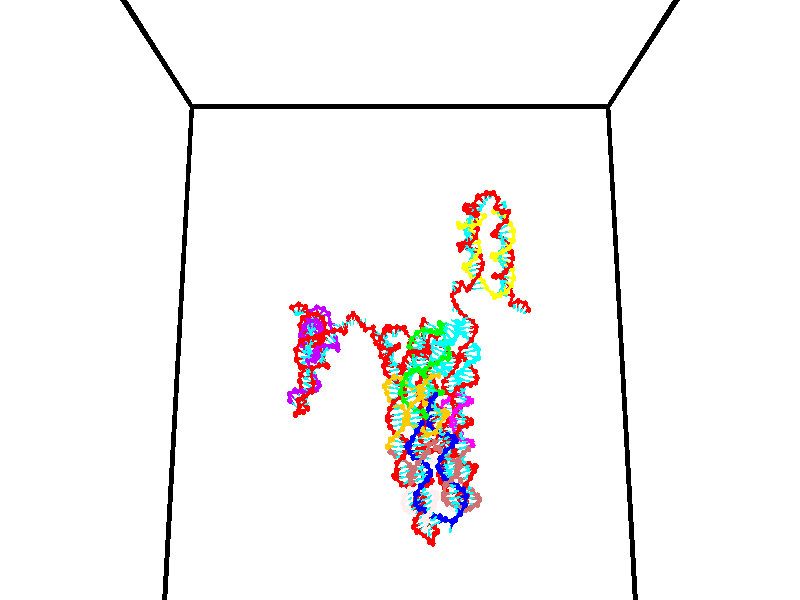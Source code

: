 // switches for output
#declare DRAW_BASES = 1; // possible values are 0, 1; only relevant for DNA ribbons
#declare DRAW_BASES_TYPE = 3; // possible values are 1, 2, 3; only relevant for DNA ribbons
#declare DRAW_FOG = 0; // set to 1 to enable fog

#include "colors.inc"

#include "transforms.inc"
background { rgb <1, 1, 1>}

#default {
   normal{
       ripples 0.25
       frequency 0.20
       turbulence 0.2
       lambda 5
   }
	finish {
		phong 0.1
		phong_size 40.
	}
}

// original window dimensions: 1024x640


// camera settings

camera {
	sky <0, 0.179814, -0.983701>
	up <0, 0.179814, -0.983701>
	right 1.6 * <1, 0, 0>
	location <35, 94.9851, 44.8844>
	look_at <35, 29.7336, 32.9568>
	direction <0, -65.2515, -11.9276>
	angle 67.0682
}


# declare cpy_camera_pos = <35, 94.9851, 44.8844>;
# if (DRAW_FOG = 1)
fog {
	fog_type 2
	up vnormalize(cpy_camera_pos)
	color rgbt<1,1,1,0.3>
	distance 1e-5
	fog_alt 3e-3
	fog_offset 56
}
# end


// LIGHTS

# declare lum = 6;
global_settings {
	ambient_light rgb lum * <0.05, 0.05, 0.05>
	max_trace_level 15
}# declare cpy_direct_light_amount = 0.25;
light_source
{	1000 * <-1, -1.16352, -0.803886>,
	rgb lum * cpy_direct_light_amount
	parallel
}

light_source
{	1000 * <1, 1.16352, 0.803886>,
	rgb lum * cpy_direct_light_amount
	parallel
}

// strand 0

// nucleotide -1

// particle -1
sphere {
	<24.076292, 35.001434, 34.548210> 0.250000
	pigment { color rgbt <1,0,0,0> }
	no_shadow
}
cylinder {
	<24.315701, 35.098755, 34.853516>,  <24.459347, 35.157146, 35.036697>, 0.100000
	pigment { color rgbt <1,0,0,0> }
	no_shadow
}
cylinder {
	<24.315701, 35.098755, 34.853516>,  <24.076292, 35.001434, 34.548210>, 0.100000
	pigment { color rgbt <1,0,0,0> }
	no_shadow
}

// particle -1
sphere {
	<24.315701, 35.098755, 34.853516> 0.100000
	pigment { color rgbt <1,0,0,0> }
	no_shadow
}
sphere {
	0, 1
	scale<0.080000,0.200000,0.300000>
	matrix <0.600653, -0.766725, -0.226601,
		0.530081, 0.594083, -0.605045,
		0.598523, 0.243305, 0.763265,
		24.495258, 35.171745, 35.082497>
	pigment { color rgbt <0,1,1,0> }
	no_shadow
}
cylinder {
	<24.798243, 35.028728, 34.301731>,  <24.076292, 35.001434, 34.548210>, 0.130000
	pigment { color rgbt <1,0,0,0> }
	no_shadow
}

// nucleotide -1

// particle -1
sphere {
	<24.798243, 35.028728, 34.301731> 0.250000
	pigment { color rgbt <1,0,0,0> }
	no_shadow
}
cylinder {
	<24.765596, 34.908733, 34.681911>,  <24.746010, 34.836739, 34.910019>, 0.100000
	pigment { color rgbt <1,0,0,0> }
	no_shadow
}
cylinder {
	<24.765596, 34.908733, 34.681911>,  <24.798243, 35.028728, 34.301731>, 0.100000
	pigment { color rgbt <1,0,0,0> }
	no_shadow
}

// particle -1
sphere {
	<24.765596, 34.908733, 34.681911> 0.100000
	pigment { color rgbt <1,0,0,0> }
	no_shadow
}
sphere {
	0, 1
	scale<0.080000,0.200000,0.300000>
	matrix <0.282620, -0.921450, -0.266564,
		0.955754, 0.246860, 0.159985,
		-0.081614, -0.299985, 0.950446,
		24.741112, 34.818737, 34.967045>
	pigment { color rgbt <0,1,1,0> }
	no_shadow
}
cylinder {
	<25.418398, 34.814945, 34.474064>,  <24.798243, 35.028728, 34.301731>, 0.130000
	pigment { color rgbt <1,0,0,0> }
	no_shadow
}

// nucleotide -1

// particle -1
sphere {
	<25.418398, 34.814945, 34.474064> 0.250000
	pigment { color rgbt <1,0,0,0> }
	no_shadow
}
cylinder {
	<25.139124, 34.626446, 34.689640>,  <24.971560, 34.513344, 34.818985>, 0.100000
	pigment { color rgbt <1,0,0,0> }
	no_shadow
}
cylinder {
	<25.139124, 34.626446, 34.689640>,  <25.418398, 34.814945, 34.474064>, 0.100000
	pigment { color rgbt <1,0,0,0> }
	no_shadow
}

// particle -1
sphere {
	<25.139124, 34.626446, 34.689640> 0.100000
	pigment { color rgbt <1,0,0,0> }
	no_shadow
}
sphere {
	0, 1
	scale<0.080000,0.200000,0.300000>
	matrix <0.368704, -0.881977, -0.293555,
		0.613671, -0.006247, 0.789537,
		-0.698187, -0.471252, 0.538941,
		24.929668, 34.485069, 34.851322>
	pigment { color rgbt <0,1,1,0> }
	no_shadow
}
cylinder {
	<25.705364, 34.318718, 34.881603>,  <25.418398, 34.814945, 34.474064>, 0.130000
	pigment { color rgbt <1,0,0,0> }
	no_shadow
}

// nucleotide -1

// particle -1
sphere {
	<25.705364, 34.318718, 34.881603> 0.250000
	pigment { color rgbt <1,0,0,0> }
	no_shadow
}
cylinder {
	<25.341951, 34.177624, 34.792030>,  <25.123903, 34.092968, 34.738285>, 0.100000
	pigment { color rgbt <1,0,0,0> }
	no_shadow
}
cylinder {
	<25.341951, 34.177624, 34.792030>,  <25.705364, 34.318718, 34.881603>, 0.100000
	pigment { color rgbt <1,0,0,0> }
	no_shadow
}

// particle -1
sphere {
	<25.341951, 34.177624, 34.792030> 0.100000
	pigment { color rgbt <1,0,0,0> }
	no_shadow
}
sphere {
	0, 1
	scale<0.080000,0.200000,0.300000>
	matrix <0.390753, -0.907090, -0.156525,
		-0.147915, -0.229711, 0.961953,
		-0.908534, -0.352734, -0.223932,
		25.069391, 34.071804, 34.724850>
	pigment { color rgbt <0,1,1,0> }
	no_shadow
}
cylinder {
	<25.950541, 34.426514, 35.541946>,  <25.705364, 34.318718, 34.881603>, 0.130000
	pigment { color rgbt <1,0,0,0> }
	no_shadow
}

// nucleotide -1

// particle -1
sphere {
	<25.950541, 34.426514, 35.541946> 0.250000
	pigment { color rgbt <1,0,0,0> }
	no_shadow
}
cylinder {
	<26.340811, 34.496990, 35.489773>,  <26.574974, 34.539276, 35.458469>, 0.100000
	pigment { color rgbt <1,0,0,0> }
	no_shadow
}
cylinder {
	<26.340811, 34.496990, 35.489773>,  <25.950541, 34.426514, 35.541946>, 0.100000
	pigment { color rgbt <1,0,0,0> }
	no_shadow
}

// particle -1
sphere {
	<26.340811, 34.496990, 35.489773> 0.100000
	pigment { color rgbt <1,0,0,0> }
	no_shadow
}
sphere {
	0, 1
	scale<0.080000,0.200000,0.300000>
	matrix <-0.097306, 0.881252, 0.462521,
		0.196432, -0.438580, 0.876962,
		0.975677, 0.176188, -0.130430,
		26.633514, 34.549847, 35.450645>
	pigment { color rgbt <0,1,1,0> }
	no_shadow
}
cylinder {
	<26.283325, 34.699070, 36.207207>,  <25.950541, 34.426514, 35.541946>, 0.130000
	pigment { color rgbt <1,0,0,0> }
	no_shadow
}

// nucleotide -1

// particle -1
sphere {
	<26.283325, 34.699070, 36.207207> 0.250000
	pigment { color rgbt <1,0,0,0> }
	no_shadow
}
cylinder {
	<26.479292, 34.826660, 35.882679>,  <26.596872, 34.903214, 35.687962>, 0.100000
	pigment { color rgbt <1,0,0,0> }
	no_shadow
}
cylinder {
	<26.479292, 34.826660, 35.882679>,  <26.283325, 34.699070, 36.207207>, 0.100000
	pigment { color rgbt <1,0,0,0> }
	no_shadow
}

// particle -1
sphere {
	<26.479292, 34.826660, 35.882679> 0.100000
	pigment { color rgbt <1,0,0,0> }
	no_shadow
}
sphere {
	0, 1
	scale<0.080000,0.200000,0.300000>
	matrix <0.005206, 0.929568, 0.368614,
		0.871753, -0.184814, 0.453751,
		0.489917, 0.318978, -0.811316,
		26.626266, 34.922352, 35.639286>
	pigment { color rgbt <0,1,1,0> }
	no_shadow
}
cylinder {
	<27.000530, 35.044106, 36.449726>,  <26.283325, 34.699070, 36.207207>, 0.130000
	pigment { color rgbt <1,0,0,0> }
	no_shadow
}

// nucleotide -1

// particle -1
sphere {
	<27.000530, 35.044106, 36.449726> 0.250000
	pigment { color rgbt <1,0,0,0> }
	no_shadow
}
cylinder {
	<26.892067, 35.189426, 36.093189>,  <26.826988, 35.276619, 35.879269>, 0.100000
	pigment { color rgbt <1,0,0,0> }
	no_shadow
}
cylinder {
	<26.892067, 35.189426, 36.093189>,  <27.000530, 35.044106, 36.449726>, 0.100000
	pigment { color rgbt <1,0,0,0> }
	no_shadow
}

// particle -1
sphere {
	<26.892067, 35.189426, 36.093189> 0.100000
	pigment { color rgbt <1,0,0,0> }
	no_shadow
}
sphere {
	0, 1
	scale<0.080000,0.200000,0.300000>
	matrix <0.228086, 0.923912, 0.307187,
		0.935120, -0.120006, -0.333390,
		-0.271158, 0.363298, -0.891340,
		26.810719, 35.298416, 35.825787>
	pigment { color rgbt <0,1,1,0> }
	no_shadow
}
cylinder {
	<27.440165, 35.608829, 36.464485>,  <27.000530, 35.044106, 36.449726>, 0.130000
	pigment { color rgbt <1,0,0,0> }
	no_shadow
}

// nucleotide -1

// particle -1
sphere {
	<27.440165, 35.608829, 36.464485> 0.250000
	pigment { color rgbt <1,0,0,0> }
	no_shadow
}
cylinder {
	<27.148861, 35.656906, 36.194614>,  <26.974079, 35.685753, 36.032692>, 0.100000
	pigment { color rgbt <1,0,0,0> }
	no_shadow
}
cylinder {
	<27.148861, 35.656906, 36.194614>,  <27.440165, 35.608829, 36.464485>, 0.100000
	pigment { color rgbt <1,0,0,0> }
	no_shadow
}

// particle -1
sphere {
	<27.148861, 35.656906, 36.194614> 0.100000
	pigment { color rgbt <1,0,0,0> }
	no_shadow
}
sphere {
	0, 1
	scale<0.080000,0.200000,0.300000>
	matrix <-0.073387, 0.965161, 0.251156,
		0.681362, 0.232419, -0.694065,
		-0.728258, 0.120193, -0.674681,
		26.930384, 35.692963, 35.992210>
	pigment { color rgbt <0,1,1,0> }
	no_shadow
}
cylinder {
	<27.596004, 36.214390, 36.129925>,  <27.440165, 35.608829, 36.464485>, 0.130000
	pigment { color rgbt <1,0,0,0> }
	no_shadow
}

// nucleotide -1

// particle -1
sphere {
	<27.596004, 36.214390, 36.129925> 0.250000
	pigment { color rgbt <1,0,0,0> }
	no_shadow
}
cylinder {
	<27.206831, 36.175968, 36.045853>,  <26.973328, 36.152916, 35.995411>, 0.100000
	pigment { color rgbt <1,0,0,0> }
	no_shadow
}
cylinder {
	<27.206831, 36.175968, 36.045853>,  <27.596004, 36.214390, 36.129925>, 0.100000
	pigment { color rgbt <1,0,0,0> }
	no_shadow
}

// particle -1
sphere {
	<27.206831, 36.175968, 36.045853> 0.100000
	pigment { color rgbt <1,0,0,0> }
	no_shadow
}
sphere {
	0, 1
	scale<0.080000,0.200000,0.300000>
	matrix <-0.167700, 0.919238, 0.356199,
		0.158988, 0.381805, -0.910466,
		-0.972934, -0.096053, -0.210176,
		26.914951, 36.147152, 35.982800>
	pigment { color rgbt <0,1,1,0> }
	no_shadow
}
cylinder {
	<27.434589, 36.829231, 35.739040>,  <27.596004, 36.214390, 36.129925>, 0.130000
	pigment { color rgbt <1,0,0,0> }
	no_shadow
}

// nucleotide -1

// particle -1
sphere {
	<27.434589, 36.829231, 35.739040> 0.250000
	pigment { color rgbt <1,0,0,0> }
	no_shadow
}
cylinder {
	<27.077627, 36.707172, 35.872005>,  <26.863449, 36.633938, 35.951782>, 0.100000
	pigment { color rgbt <1,0,0,0> }
	no_shadow
}
cylinder {
	<27.077627, 36.707172, 35.872005>,  <27.434589, 36.829231, 35.739040>, 0.100000
	pigment { color rgbt <1,0,0,0> }
	no_shadow
}

// particle -1
sphere {
	<27.077627, 36.707172, 35.872005> 0.100000
	pigment { color rgbt <1,0,0,0> }
	no_shadow
}
sphere {
	0, 1
	scale<0.080000,0.200000,0.300000>
	matrix <-0.290948, 0.952206, 0.093026,
		-0.344908, -0.013696, -0.938536,
		-0.892406, -0.305151, 0.332408,
		26.809906, 36.615627, 35.971729>
	pigment { color rgbt <0,1,1,0> }
	no_shadow
}
cylinder {
	<26.983952, 37.325558, 35.495285>,  <27.434589, 36.829231, 35.739040>, 0.130000
	pigment { color rgbt <1,0,0,0> }
	no_shadow
}

// nucleotide -1

// particle -1
sphere {
	<26.983952, 37.325558, 35.495285> 0.250000
	pigment { color rgbt <1,0,0,0> }
	no_shadow
}
cylinder {
	<26.790119, 37.148056, 35.796818>,  <26.673820, 37.041553, 35.977737>, 0.100000
	pigment { color rgbt <1,0,0,0> }
	no_shadow
}
cylinder {
	<26.790119, 37.148056, 35.796818>,  <26.983952, 37.325558, 35.495285>, 0.100000
	pigment { color rgbt <1,0,0,0> }
	no_shadow
}

// particle -1
sphere {
	<26.790119, 37.148056, 35.796818> 0.100000
	pigment { color rgbt <1,0,0,0> }
	no_shadow
}
sphere {
	0, 1
	scale<0.080000,0.200000,0.300000>
	matrix <-0.288015, 0.894658, 0.341517,
		-0.825972, -0.051622, -0.561343,
		-0.484580, -0.443759, 0.753830,
		26.644745, 37.014927, 36.022968>
	pigment { color rgbt <0,1,1,0> }
	no_shadow
}
cylinder {
	<26.222921, 37.590530, 35.549168>,  <26.983952, 37.325558, 35.495285>, 0.130000
	pigment { color rgbt <1,0,0,0> }
	no_shadow
}

// nucleotide -1

// particle -1
sphere {
	<26.222921, 37.590530, 35.549168> 0.250000
	pigment { color rgbt <1,0,0,0> }
	no_shadow
}
cylinder {
	<26.304161, 37.449081, 35.914398>,  <26.352905, 37.364212, 36.133537>, 0.100000
	pigment { color rgbt <1,0,0,0> }
	no_shadow
}
cylinder {
	<26.304161, 37.449081, 35.914398>,  <26.222921, 37.590530, 35.549168>, 0.100000
	pigment { color rgbt <1,0,0,0> }
	no_shadow
}

// particle -1
sphere {
	<26.304161, 37.449081, 35.914398> 0.100000
	pigment { color rgbt <1,0,0,0> }
	no_shadow
}
sphere {
	0, 1
	scale<0.080000,0.200000,0.300000>
	matrix <-0.218403, 0.892654, 0.394296,
		-0.954489, -0.279499, 0.104067,
		0.203101, -0.353623, 0.913072,
		26.365091, 37.342995, 36.188320>
	pigment { color rgbt <0,1,1,0> }
	no_shadow
}
cylinder {
	<25.707567, 38.012611, 35.942940>,  <26.222921, 37.590530, 35.549168>, 0.130000
	pigment { color rgbt <1,0,0,0> }
	no_shadow
}

// nucleotide -1

// particle -1
sphere {
	<25.707567, 38.012611, 35.942940> 0.250000
	pigment { color rgbt <1,0,0,0> }
	no_shadow
}
cylinder {
	<25.975164, 37.847382, 36.190105>,  <26.135723, 37.748241, 36.338406>, 0.100000
	pigment { color rgbt <1,0,0,0> }
	no_shadow
}
cylinder {
	<25.975164, 37.847382, 36.190105>,  <25.707567, 38.012611, 35.942940>, 0.100000
	pigment { color rgbt <1,0,0,0> }
	no_shadow
}

// particle -1
sphere {
	<25.975164, 37.847382, 36.190105> 0.100000
	pigment { color rgbt <1,0,0,0> }
	no_shadow
}
sphere {
	0, 1
	scale<0.080000,0.200000,0.300000>
	matrix <-0.019607, 0.821248, 0.570235,
		-0.743009, -0.393599, 0.541310,
		0.668994, -0.413076, 0.617912,
		26.175863, 37.723457, 36.375481>
	pigment { color rgbt <0,1,1,0> }
	no_shadow
}
cylinder {
	<25.506866, 38.270962, 36.543541>,  <25.707567, 38.012611, 35.942940>, 0.130000
	pigment { color rgbt <1,0,0,0> }
	no_shadow
}

// nucleotide -1

// particle -1
sphere {
	<25.506866, 38.270962, 36.543541> 0.250000
	pigment { color rgbt <1,0,0,0> }
	no_shadow
}
cylinder {
	<25.894077, 38.176113, 36.576275>,  <26.126404, 38.119205, 36.595917>, 0.100000
	pigment { color rgbt <1,0,0,0> }
	no_shadow
}
cylinder {
	<25.894077, 38.176113, 36.576275>,  <25.506866, 38.270962, 36.543541>, 0.100000
	pigment { color rgbt <1,0,0,0> }
	no_shadow
}

// particle -1
sphere {
	<25.894077, 38.176113, 36.576275> 0.100000
	pigment { color rgbt <1,0,0,0> }
	no_shadow
}
sphere {
	0, 1
	scale<0.080000,0.200000,0.300000>
	matrix <0.130811, 0.755557, 0.641890,
		-0.214036, -0.610662, 0.762417,
		0.968027, -0.237120, 0.081835,
		26.184486, 38.104977, 36.600826>
	pigment { color rgbt <0,1,1,0> }
	no_shadow
}
cylinder {
	<25.665964, 38.481171, 37.313534>,  <25.506866, 38.270962, 36.543541>, 0.130000
	pigment { color rgbt <1,0,0,0> }
	no_shadow
}

// nucleotide -1

// particle -1
sphere {
	<25.665964, 38.481171, 37.313534> 0.250000
	pigment { color rgbt <1,0,0,0> }
	no_shadow
}
cylinder {
	<26.031000, 38.446442, 37.153709>,  <26.250021, 38.425606, 37.057816>, 0.100000
	pigment { color rgbt <1,0,0,0> }
	no_shadow
}
cylinder {
	<26.031000, 38.446442, 37.153709>,  <25.665964, 38.481171, 37.313534>, 0.100000
	pigment { color rgbt <1,0,0,0> }
	no_shadow
}

// particle -1
sphere {
	<26.031000, 38.446442, 37.153709> 0.100000
	pigment { color rgbt <1,0,0,0> }
	no_shadow
}
sphere {
	0, 1
	scale<0.080000,0.200000,0.300000>
	matrix <0.330856, 0.730968, 0.596842,
		0.240245, -0.676866, 0.695797,
		0.912588, -0.086820, -0.399557,
		26.304777, 38.420395, 37.033844>
	pigment { color rgbt <0,1,1,0> }
	no_shadow
}
cylinder {
	<26.159027, 38.541553, 37.935917>,  <25.665964, 38.481171, 37.313534>, 0.130000
	pigment { color rgbt <1,0,0,0> }
	no_shadow
}

// nucleotide -1

// particle -1
sphere {
	<26.159027, 38.541553, 37.935917> 0.250000
	pigment { color rgbt <1,0,0,0> }
	no_shadow
}
cylinder {
	<26.360067, 38.637020, 37.603550>,  <26.480692, 38.694298, 37.404129>, 0.100000
	pigment { color rgbt <1,0,0,0> }
	no_shadow
}
cylinder {
	<26.360067, 38.637020, 37.603550>,  <26.159027, 38.541553, 37.935917>, 0.100000
	pigment { color rgbt <1,0,0,0> }
	no_shadow
}

// particle -1
sphere {
	<26.360067, 38.637020, 37.603550> 0.100000
	pigment { color rgbt <1,0,0,0> }
	no_shadow
}
sphere {
	0, 1
	scale<0.080000,0.200000,0.300000>
	matrix <0.412137, 0.778745, 0.472969,
		0.759955, -0.580169, 0.293039,
		0.502605, 0.238663, -0.830920,
		26.510849, 38.708618, 37.354275>
	pigment { color rgbt <0,1,1,0> }
	no_shadow
}
cylinder {
	<26.848545, 38.642860, 38.164219>,  <26.159027, 38.541553, 37.935917>, 0.130000
	pigment { color rgbt <1,0,0,0> }
	no_shadow
}

// nucleotide -1

// particle -1
sphere {
	<26.848545, 38.642860, 38.164219> 0.250000
	pigment { color rgbt <1,0,0,0> }
	no_shadow
}
cylinder {
	<26.795162, 38.832188, 37.815929>,  <26.763132, 38.945786, 37.606956>, 0.100000
	pigment { color rgbt <1,0,0,0> }
	no_shadow
}
cylinder {
	<26.795162, 38.832188, 37.815929>,  <26.848545, 38.642860, 38.164219>, 0.100000
	pigment { color rgbt <1,0,0,0> }
	no_shadow
}

// particle -1
sphere {
	<26.795162, 38.832188, 37.815929> 0.100000
	pigment { color rgbt <1,0,0,0> }
	no_shadow
}
sphere {
	0, 1
	scale<0.080000,0.200000,0.300000>
	matrix <0.403317, 0.828476, 0.388540,
		0.905276, -0.299322, -0.301466,
		-0.133458, 0.473322, -0.870721,
		26.755125, 38.974186, 37.554714>
	pigment { color rgbt <0,1,1,0> }
	no_shadow
}
cylinder {
	<27.543993, 38.962612, 38.004787>,  <26.848545, 38.642860, 38.164219>, 0.130000
	pigment { color rgbt <1,0,0,0> }
	no_shadow
}

// nucleotide -1

// particle -1
sphere {
	<27.543993, 38.962612, 38.004787> 0.250000
	pigment { color rgbt <1,0,0,0> }
	no_shadow
}
cylinder {
	<27.256308, 39.146259, 37.796196>,  <27.083696, 39.256447, 37.671040>, 0.100000
	pigment { color rgbt <1,0,0,0> }
	no_shadow
}
cylinder {
	<27.256308, 39.146259, 37.796196>,  <27.543993, 38.962612, 38.004787>, 0.100000
	pigment { color rgbt <1,0,0,0> }
	no_shadow
}

// particle -1
sphere {
	<27.256308, 39.146259, 37.796196> 0.100000
	pigment { color rgbt <1,0,0,0> }
	no_shadow
}
sphere {
	0, 1
	scale<0.080000,0.200000,0.300000>
	matrix <0.381114, 0.888260, 0.256412,
		0.580932, -0.014328, -0.813826,
		-0.719215, 0.459118, -0.521479,
		27.040543, 39.283997, 37.639751>
	pigment { color rgbt <0,1,1,0> }
	no_shadow
}
cylinder {
	<27.826525, 39.625866, 37.923233>,  <27.543993, 38.962612, 38.004787>, 0.130000
	pigment { color rgbt <1,0,0,0> }
	no_shadow
}

// nucleotide -1

// particle -1
sphere {
	<27.826525, 39.625866, 37.923233> 0.250000
	pigment { color rgbt <1,0,0,0> }
	no_shadow
}
cylinder {
	<27.437120, 39.666210, 37.841160>,  <27.203478, 39.690418, 37.791916>, 0.100000
	pigment { color rgbt <1,0,0,0> }
	no_shadow
}
cylinder {
	<27.437120, 39.666210, 37.841160>,  <27.826525, 39.625866, 37.923233>, 0.100000
	pigment { color rgbt <1,0,0,0> }
	no_shadow
}

// particle -1
sphere {
	<27.437120, 39.666210, 37.841160> 0.100000
	pigment { color rgbt <1,0,0,0> }
	no_shadow
}
sphere {
	0, 1
	scale<0.080000,0.200000,0.300000>
	matrix <-0.016832, 0.863371, 0.504288,
		0.228011, 0.494385, -0.838805,
		-0.973513, 0.100864, -0.205180,
		27.145067, 39.696468, 37.779606>
	pigment { color rgbt <0,1,1,0> }
	no_shadow
}
cylinder {
	<27.712063, 40.356705, 37.674011>,  <27.826525, 39.625866, 37.923233>, 0.130000
	pigment { color rgbt <1,0,0,0> }
	no_shadow
}

// nucleotide -1

// particle -1
sphere {
	<27.712063, 40.356705, 37.674011> 0.250000
	pigment { color rgbt <1,0,0,0> }
	no_shadow
}
cylinder {
	<27.356131, 40.215099, 37.789165>,  <27.142570, 40.130138, 37.858257>, 0.100000
	pigment { color rgbt <1,0,0,0> }
	no_shadow
}
cylinder {
	<27.356131, 40.215099, 37.789165>,  <27.712063, 40.356705, 37.674011>, 0.100000
	pigment { color rgbt <1,0,0,0> }
	no_shadow
}

// particle -1
sphere {
	<27.356131, 40.215099, 37.789165> 0.100000
	pigment { color rgbt <1,0,0,0> }
	no_shadow
}
sphere {
	0, 1
	scale<0.080000,0.200000,0.300000>
	matrix <-0.190009, 0.861106, 0.471587,
		-0.414846, 0.364931, -0.833503,
		-0.889831, -0.354009, 0.287886,
		27.089182, 40.108898, 37.875530>
	pigment { color rgbt <0,1,1,0> }
	no_shadow
}
cylinder {
	<27.413536, 40.953770, 37.836426>,  <27.712063, 40.356705, 37.674011>, 0.130000
	pigment { color rgbt <1,0,0,0> }
	no_shadow
}

// nucleotide -1

// particle -1
sphere {
	<27.413536, 40.953770, 37.836426> 0.250000
	pigment { color rgbt <1,0,0,0> }
	no_shadow
}
cylinder {
	<27.158800, 40.712559, 38.028587>,  <27.005959, 40.567833, 38.143883>, 0.100000
	pigment { color rgbt <1,0,0,0> }
	no_shadow
}
cylinder {
	<27.158800, 40.712559, 38.028587>,  <27.413536, 40.953770, 37.836426>, 0.100000
	pigment { color rgbt <1,0,0,0> }
	no_shadow
}

// particle -1
sphere {
	<27.158800, 40.712559, 38.028587> 0.100000
	pigment { color rgbt <1,0,0,0> }
	no_shadow
}
sphere {
	0, 1
	scale<0.080000,0.200000,0.300000>
	matrix <-0.306910, 0.769879, 0.559547,
		-0.707277, 0.208901, -0.675366,
		-0.636840, -0.603031, 0.480404,
		26.967749, 40.531651, 38.172710>
	pigment { color rgbt <0,1,1,0> }
	no_shadow
}
cylinder {
	<26.789961, 41.370384, 37.949463>,  <27.413536, 40.953770, 37.836426>, 0.130000
	pigment { color rgbt <1,0,0,0> }
	no_shadow
}

// nucleotide -1

// particle -1
sphere {
	<26.789961, 41.370384, 37.949463> 0.250000
	pigment { color rgbt <1,0,0,0> }
	no_shadow
}
cylinder {
	<26.781181, 41.047211, 38.185009>,  <26.775913, 40.853306, 38.326336>, 0.100000
	pigment { color rgbt <1,0,0,0> }
	no_shadow
}
cylinder {
	<26.781181, 41.047211, 38.185009>,  <26.789961, 41.370384, 37.949463>, 0.100000
	pigment { color rgbt <1,0,0,0> }
	no_shadow
}

// particle -1
sphere {
	<26.781181, 41.047211, 38.185009> 0.100000
	pigment { color rgbt <1,0,0,0> }
	no_shadow
}
sphere {
	0, 1
	scale<0.080000,0.200000,0.300000>
	matrix <-0.298385, 0.567457, 0.767437,
		-0.954193, -0.158864, -0.253530,
		-0.021949, -0.807933, 0.588866,
		26.774597, 40.804832, 38.361668>
	pigment { color rgbt <0,1,1,0> }
	no_shadow
}
cylinder {
	<26.097422, 41.316956, 38.186398>,  <26.789961, 41.370384, 37.949463>, 0.130000
	pigment { color rgbt <1,0,0,0> }
	no_shadow
}

// nucleotide -1

// particle -1
sphere {
	<26.097422, 41.316956, 38.186398> 0.250000
	pigment { color rgbt <1,0,0,0> }
	no_shadow
}
cylinder {
	<26.362326, 41.175373, 38.450558>,  <26.521269, 41.090424, 38.609055>, 0.100000
	pigment { color rgbt <1,0,0,0> }
	no_shadow
}
cylinder {
	<26.362326, 41.175373, 38.450558>,  <26.097422, 41.316956, 38.186398>, 0.100000
	pigment { color rgbt <1,0,0,0> }
	no_shadow
}

// particle -1
sphere {
	<26.362326, 41.175373, 38.450558> 0.100000
	pigment { color rgbt <1,0,0,0> }
	no_shadow
}
sphere {
	0, 1
	scale<0.080000,0.200000,0.300000>
	matrix <-0.394450, 0.584661, 0.708929,
		-0.637041, -0.729989, 0.247579,
		0.662260, -0.353959, 0.660397,
		26.561005, 41.069187, 38.648678>
	pigment { color rgbt <0,1,1,0> }
	no_shadow
}
cylinder {
	<25.739313, 41.441071, 38.857449>,  <26.097422, 41.316956, 38.186398>, 0.130000
	pigment { color rgbt <1,0,0,0> }
	no_shadow
}

// nucleotide -1

// particle -1
sphere {
	<25.739313, 41.441071, 38.857449> 0.250000
	pigment { color rgbt <1,0,0,0> }
	no_shadow
}
cylinder {
	<26.122952, 41.354568, 38.930519>,  <26.353134, 41.302666, 38.974361>, 0.100000
	pigment { color rgbt <1,0,0,0> }
	no_shadow
}
cylinder {
	<26.122952, 41.354568, 38.930519>,  <25.739313, 41.441071, 38.857449>, 0.100000
	pigment { color rgbt <1,0,0,0> }
	no_shadow
}

// particle -1
sphere {
	<26.122952, 41.354568, 38.930519> 0.100000
	pigment { color rgbt <1,0,0,0> }
	no_shadow
}
sphere {
	0, 1
	scale<0.080000,0.200000,0.300000>
	matrix <-0.026407, 0.574150, 0.818324,
		-0.281851, -0.789674, 0.544954,
		0.959095, -0.216255, 0.182677,
		26.410681, 41.289692, 38.985321>
	pigment { color rgbt <0,1,1,0> }
	no_shadow
}
cylinder {
	<25.764324, 41.172718, 39.544975>,  <25.739313, 41.441071, 38.857449>, 0.130000
	pigment { color rgbt <1,0,0,0> }
	no_shadow
}

// nucleotide -1

// particle -1
sphere {
	<25.764324, 41.172718, 39.544975> 0.250000
	pigment { color rgbt <1,0,0,0> }
	no_shadow
}
cylinder {
	<26.137857, 41.301197, 39.482002>,  <26.361979, 41.378284, 39.444218>, 0.100000
	pigment { color rgbt <1,0,0,0> }
	no_shadow
}
cylinder {
	<26.137857, 41.301197, 39.482002>,  <25.764324, 41.172718, 39.544975>, 0.100000
	pigment { color rgbt <1,0,0,0> }
	no_shadow
}

// particle -1
sphere {
	<26.137857, 41.301197, 39.482002> 0.100000
	pigment { color rgbt <1,0,0,0> }
	no_shadow
}
sphere {
	0, 1
	scale<0.080000,0.200000,0.300000>
	matrix <-0.022070, 0.491013, 0.870872,
		0.357023, -0.809776, 0.465614,
		0.933835, 0.321198, -0.157431,
		26.418007, 41.397556, 39.434772>
	pigment { color rgbt <0,1,1,0> }
	no_shadow
}
cylinder {
	<26.105322, 40.930283, 40.097324>,  <25.764324, 41.172718, 39.544975>, 0.130000
	pigment { color rgbt <1,0,0,0> }
	no_shadow
}

// nucleotide -1

// particle -1
sphere {
	<26.105322, 40.930283, 40.097324> 0.250000
	pigment { color rgbt <1,0,0,0> }
	no_shadow
}
cylinder {
	<26.292894, 41.253906, 39.955605>,  <26.405437, 41.448082, 39.870575>, 0.100000
	pigment { color rgbt <1,0,0,0> }
	no_shadow
}
cylinder {
	<26.292894, 41.253906, 39.955605>,  <26.105322, 40.930283, 40.097324>, 0.100000
	pigment { color rgbt <1,0,0,0> }
	no_shadow
}

// particle -1
sphere {
	<26.292894, 41.253906, 39.955605> 0.100000
	pigment { color rgbt <1,0,0,0> }
	no_shadow
}
sphere {
	0, 1
	scale<0.080000,0.200000,0.300000>
	matrix <-0.134076, 0.461693, 0.876849,
		0.872999, -0.363680, 0.324978,
		0.468932, 0.809059, -0.354297,
		26.433575, 41.496624, 39.849316>
	pigment { color rgbt <0,1,1,0> }
	no_shadow
}
cylinder {
	<26.087477, 40.260414, 39.924877>,  <26.105322, 40.930283, 40.097324>, 0.130000
	pigment { color rgbt <1,0,0,0> }
	no_shadow
}

// nucleotide -1

// particle -1
sphere {
	<26.087477, 40.260414, 39.924877> 0.250000
	pigment { color rgbt <1,0,0,0> }
	no_shadow
}
cylinder {
	<26.426144, 40.246201, 40.137249>,  <26.629343, 40.237675, 40.264671>, 0.100000
	pigment { color rgbt <1,0,0,0> }
	no_shadow
}
cylinder {
	<26.426144, 40.246201, 40.137249>,  <26.087477, 40.260414, 39.924877>, 0.100000
	pigment { color rgbt <1,0,0,0> }
	no_shadow
}

// particle -1
sphere {
	<26.426144, 40.246201, 40.137249> 0.100000
	pigment { color rgbt <1,0,0,0> }
	no_shadow
}
sphere {
	0, 1
	scale<0.080000,0.200000,0.300000>
	matrix <-0.434007, -0.623410, 0.650383,
		0.307882, -0.781087, -0.543241,
		0.846668, -0.035530, 0.530934,
		26.680143, 40.235542, 40.296528>
	pigment { color rgbt <0,1,1,0> }
	no_shadow
}
cylinder {
	<26.279829, 39.488010, 40.034981>,  <26.087477, 40.260414, 39.924877>, 0.130000
	pigment { color rgbt <1,0,0,0> }
	no_shadow
}

// nucleotide -1

// particle -1
sphere {
	<26.279829, 39.488010, 40.034981> 0.250000
	pigment { color rgbt <1,0,0,0> }
	no_shadow
}
cylinder {
	<26.467012, 39.714249, 40.306602>,  <26.579323, 39.849991, 40.469578>, 0.100000
	pigment { color rgbt <1,0,0,0> }
	no_shadow
}
cylinder {
	<26.467012, 39.714249, 40.306602>,  <26.279829, 39.488010, 40.034981>, 0.100000
	pigment { color rgbt <1,0,0,0> }
	no_shadow
}

// particle -1
sphere {
	<26.467012, 39.714249, 40.306602> 0.100000
	pigment { color rgbt <1,0,0,0> }
	no_shadow
}
sphere {
	0, 1
	scale<0.080000,0.200000,0.300000>
	matrix <-0.594464, -0.367109, 0.715433,
		0.653933, -0.738467, 0.164435,
		0.467958, 0.565596, 0.679056,
		26.607399, 39.883926, 40.510319>
	pigment { color rgbt <0,1,1,0> }
	no_shadow
}
cylinder {
	<26.756702, 39.191460, 40.503811>,  <26.279829, 39.488010, 40.034981>, 0.130000
	pigment { color rgbt <1,0,0,0> }
	no_shadow
}

// nucleotide -1

// particle -1
sphere {
	<26.756702, 39.191460, 40.503811> 0.250000
	pigment { color rgbt <1,0,0,0> }
	no_shadow
}
cylinder {
	<26.562441, 39.490147, 40.685600>,  <26.445885, 39.669361, 40.794674>, 0.100000
	pigment { color rgbt <1,0,0,0> }
	no_shadow
}
cylinder {
	<26.562441, 39.490147, 40.685600>,  <26.756702, 39.191460, 40.503811>, 0.100000
	pigment { color rgbt <1,0,0,0> }
	no_shadow
}

// particle -1
sphere {
	<26.562441, 39.490147, 40.685600> 0.100000
	pigment { color rgbt <1,0,0,0> }
	no_shadow
}
sphere {
	0, 1
	scale<0.080000,0.200000,0.300000>
	matrix <-0.085721, -0.558080, 0.825347,
		0.869939, 0.361874, 0.335042,
		-0.485652, 0.746722, 0.454476,
		26.416746, 39.714165, 40.821941>
	pigment { color rgbt <0,1,1,0> }
	no_shadow
}
cylinder {
	<27.096567, 39.448807, 41.161022>,  <26.756702, 39.191460, 40.503811>, 0.130000
	pigment { color rgbt <1,0,0,0> }
	no_shadow
}

// nucleotide -1

// particle -1
sphere {
	<27.096567, 39.448807, 41.161022> 0.250000
	pigment { color rgbt <1,0,0,0> }
	no_shadow
}
cylinder {
	<26.698462, 39.482677, 41.180115>,  <26.459599, 39.503002, 41.191570>, 0.100000
	pigment { color rgbt <1,0,0,0> }
	no_shadow
}
cylinder {
	<26.698462, 39.482677, 41.180115>,  <27.096567, 39.448807, 41.161022>, 0.100000
	pigment { color rgbt <1,0,0,0> }
	no_shadow
}

// particle -1
sphere {
	<26.698462, 39.482677, 41.180115> 0.100000
	pigment { color rgbt <1,0,0,0> }
	no_shadow
}
sphere {
	0, 1
	scale<0.080000,0.200000,0.300000>
	matrix <0.003267, -0.461623, 0.887070,
		0.097152, 0.883025, 0.459160,
		-0.995264, 0.084680, 0.047732,
		26.399881, 39.508083, 41.194435>
	pigment { color rgbt <0,1,1,0> }
	no_shadow
}
cylinder {
	<26.999701, 39.666206, 41.820026>,  <27.096567, 39.448807, 41.161022>, 0.130000
	pigment { color rgbt <1,0,0,0> }
	no_shadow
}

// nucleotide -1

// particle -1
sphere {
	<26.999701, 39.666206, 41.820026> 0.250000
	pigment { color rgbt <1,0,0,0> }
	no_shadow
}
cylinder {
	<26.660496, 39.483944, 41.711765>,  <26.456972, 39.374588, 41.646809>, 0.100000
	pigment { color rgbt <1,0,0,0> }
	no_shadow
}
cylinder {
	<26.660496, 39.483944, 41.711765>,  <26.999701, 39.666206, 41.820026>, 0.100000
	pigment { color rgbt <1,0,0,0> }
	no_shadow
}

// particle -1
sphere {
	<26.660496, 39.483944, 41.711765> 0.100000
	pigment { color rgbt <1,0,0,0> }
	no_shadow
}
sphere {
	0, 1
	scale<0.080000,0.200000,0.300000>
	matrix <-0.104178, -0.357412, 0.928118,
		-0.519634, 0.815254, 0.255621,
		-0.848014, -0.455652, -0.270655,
		26.406092, 39.347248, 41.630569>
	pigment { color rgbt <0,1,1,0> }
	no_shadow
}
cylinder {
	<26.288857, 39.909248, 42.230671>,  <26.999701, 39.666206, 41.820026>, 0.130000
	pigment { color rgbt <1,0,0,0> }
	no_shadow
}

// nucleotide -1

// particle -1
sphere {
	<26.288857, 39.909248, 42.230671> 0.250000
	pigment { color rgbt <1,0,0,0> }
	no_shadow
}
cylinder {
	<26.284769, 39.526836, 42.113434>,  <26.282316, 39.297390, 42.043091>, 0.100000
	pigment { color rgbt <1,0,0,0> }
	no_shadow
}
cylinder {
	<26.284769, 39.526836, 42.113434>,  <26.288857, 39.909248, 42.230671>, 0.100000
	pigment { color rgbt <1,0,0,0> }
	no_shadow
}

// particle -1
sphere {
	<26.284769, 39.526836, 42.113434> 0.100000
	pigment { color rgbt <1,0,0,0> }
	no_shadow
}
sphere {
	0, 1
	scale<0.080000,0.200000,0.300000>
	matrix <0.035296, -0.293273, 0.955377,
		-0.999325, -0.000584, 0.036740,
		-0.010217, -0.956029, -0.293095,
		26.281704, 39.240028, 42.025505>
	pigment { color rgbt <0,1,1,0> }
	no_shadow
}
cylinder {
	<25.719984, 39.538654, 42.482773>,  <26.288857, 39.909248, 42.230671>, 0.130000
	pigment { color rgbt <1,0,0,0> }
	no_shadow
}

// nucleotide -1

// particle -1
sphere {
	<25.719984, 39.538654, 42.482773> 0.250000
	pigment { color rgbt <1,0,0,0> }
	no_shadow
}
cylinder {
	<26.042156, 39.310524, 42.418266>,  <26.235460, 39.173645, 42.379562>, 0.100000
	pigment { color rgbt <1,0,0,0> }
	no_shadow
}
cylinder {
	<26.042156, 39.310524, 42.418266>,  <25.719984, 39.538654, 42.482773>, 0.100000
	pigment { color rgbt <1,0,0,0> }
	no_shadow
}

// particle -1
sphere {
	<26.042156, 39.310524, 42.418266> 0.100000
	pigment { color rgbt <1,0,0,0> }
	no_shadow
}
sphere {
	0, 1
	scale<0.080000,0.200000,0.300000>
	matrix <0.047138, -0.209589, 0.976653,
		-0.590812, -0.794228, -0.141925,
		0.805431, -0.570328, -0.161266,
		26.283785, 39.139427, 42.369888>
	pigment { color rgbt <0,1,1,0> }
	no_shadow
}
cylinder {
	<25.737823, 38.872036, 42.899715>,  <25.719984, 39.538654, 42.482773>, 0.130000
	pigment { color rgbt <1,0,0,0> }
	no_shadow
}

// nucleotide -1

// particle -1
sphere {
	<25.737823, 38.872036, 42.899715> 0.250000
	pigment { color rgbt <1,0,0,0> }
	no_shadow
}
cylinder {
	<26.118361, 38.955925, 42.809414>,  <26.346684, 39.006256, 42.755234>, 0.100000
	pigment { color rgbt <1,0,0,0> }
	no_shadow
}
cylinder {
	<26.118361, 38.955925, 42.809414>,  <25.737823, 38.872036, 42.899715>, 0.100000
	pigment { color rgbt <1,0,0,0> }
	no_shadow
}

// particle -1
sphere {
	<26.118361, 38.955925, 42.809414> 0.100000
	pigment { color rgbt <1,0,0,0> }
	no_shadow
}
sphere {
	0, 1
	scale<0.080000,0.200000,0.300000>
	matrix <0.266297, -0.190991, 0.944780,
		0.155023, -0.958926, -0.237546,
		0.951343, 0.209720, -0.225751,
		26.403763, 39.018841, 42.741688>
	pigment { color rgbt <0,1,1,0> }
	no_shadow
}
cylinder {
	<25.354401, 38.540665, 43.526398>,  <25.737823, 38.872036, 42.899715>, 0.130000
	pigment { color rgbt <1,0,0,0> }
	no_shadow
}

// nucleotide -1

// particle -1
sphere {
	<25.354401, 38.540665, 43.526398> 0.250000
	pigment { color rgbt <1,0,0,0> }
	no_shadow
}
cylinder {
	<25.251497, 38.165462, 43.433475>,  <25.189754, 37.940342, 43.377724>, 0.100000
	pigment { color rgbt <1,0,0,0> }
	no_shadow
}
cylinder {
	<25.251497, 38.165462, 43.433475>,  <25.354401, 38.540665, 43.526398>, 0.100000
	pigment { color rgbt <1,0,0,0> }
	no_shadow
}

// particle -1
sphere {
	<25.251497, 38.165462, 43.433475> 0.100000
	pigment { color rgbt <1,0,0,0> }
	no_shadow
}
sphere {
	0, 1
	scale<0.080000,0.200000,0.300000>
	matrix <0.686316, -0.008118, -0.727258,
		0.680285, -0.346529, 0.645856,
		-0.257259, -0.938004, -0.232306,
		25.174320, 37.884060, 43.363785>
	pigment { color rgbt <0,1,1,0> }
	no_shadow
}
cylinder {
	<25.983635, 38.111515, 43.319744>,  <25.354401, 38.540665, 43.526398>, 0.130000
	pigment { color rgbt <1,0,0,0> }
	no_shadow
}

// nucleotide -1

// particle -1
sphere {
	<25.983635, 38.111515, 43.319744> 0.250000
	pigment { color rgbt <1,0,0,0> }
	no_shadow
}
cylinder {
	<25.692875, 37.886738, 43.161839>,  <25.518419, 37.751873, 43.067097>, 0.100000
	pigment { color rgbt <1,0,0,0> }
	no_shadow
}
cylinder {
	<25.692875, 37.886738, 43.161839>,  <25.983635, 38.111515, 43.319744>, 0.100000
	pigment { color rgbt <1,0,0,0> }
	no_shadow
}

// particle -1
sphere {
	<25.692875, 37.886738, 43.161839> 0.100000
	pigment { color rgbt <1,0,0,0> }
	no_shadow
}
sphere {
	0, 1
	scale<0.080000,0.200000,0.300000>
	matrix <0.584982, -0.205549, -0.784567,
		0.359736, -0.801233, 0.478138,
		-0.726902, -0.561939, -0.394763,
		25.474804, 37.718155, 43.043411>
	pigment { color rgbt <0,1,1,0> }
	no_shadow
}
cylinder {
	<26.309454, 37.512619, 43.036304>,  <25.983635, 38.111515, 43.319744>, 0.130000
	pigment { color rgbt <1,0,0,0> }
	no_shadow
}

// nucleotide -1

// particle -1
sphere {
	<26.309454, 37.512619, 43.036304> 0.250000
	pigment { color rgbt <1,0,0,0> }
	no_shadow
}
cylinder {
	<25.962797, 37.570263, 42.845238>,  <25.754803, 37.604851, 42.730598>, 0.100000
	pigment { color rgbt <1,0,0,0> }
	no_shadow
}
cylinder {
	<25.962797, 37.570263, 42.845238>,  <26.309454, 37.512619, 43.036304>, 0.100000
	pigment { color rgbt <1,0,0,0> }
	no_shadow
}

// particle -1
sphere {
	<25.962797, 37.570263, 42.845238> 0.100000
	pigment { color rgbt <1,0,0,0> }
	no_shadow
}
sphere {
	0, 1
	scale<0.080000,0.200000,0.300000>
	matrix <0.435799, -0.247472, -0.865353,
		-0.242885, -0.958122, 0.151683,
		-0.866652, 0.144078, -0.477657,
		25.702805, 37.613499, 42.701939>
	pigment { color rgbt <0,1,1,0> }
	no_shadow
}
cylinder {
	<25.989746, 36.854679, 42.742050>,  <26.309454, 37.512619, 43.036304>, 0.130000
	pigment { color rgbt <1,0,0,0> }
	no_shadow
}

// nucleotide -1

// particle -1
sphere {
	<25.989746, 36.854679, 42.742050> 0.250000
	pigment { color rgbt <1,0,0,0> }
	no_shadow
}
cylinder {
	<25.851770, 37.154495, 42.516056>,  <25.768984, 37.334385, 42.380459>, 0.100000
	pigment { color rgbt <1,0,0,0> }
	no_shadow
}
cylinder {
	<25.851770, 37.154495, 42.516056>,  <25.989746, 36.854679, 42.742050>, 0.100000
	pigment { color rgbt <1,0,0,0> }
	no_shadow
}

// particle -1
sphere {
	<25.851770, 37.154495, 42.516056> 0.100000
	pigment { color rgbt <1,0,0,0> }
	no_shadow
}
sphere {
	0, 1
	scale<0.080000,0.200000,0.300000>
	matrix <0.380363, -0.438673, -0.814181,
		-0.858103, -0.495744, -0.133780,
		-0.344940, 0.749536, -0.564989,
		25.748289, 37.379356, 42.346558>
	pigment { color rgbt <0,1,1,0> }
	no_shadow
}
cylinder {
	<25.912910, 36.596836, 42.122932>,  <25.989746, 36.854679, 42.742050>, 0.130000
	pigment { color rgbt <1,0,0,0> }
	no_shadow
}

// nucleotide -1

// particle -1
sphere {
	<25.912910, 36.596836, 42.122932> 0.250000
	pigment { color rgbt <1,0,0,0> }
	no_shadow
}
cylinder {
	<25.898422, 36.985336, 42.028816>,  <25.889730, 37.218437, 41.972347>, 0.100000
	pigment { color rgbt <1,0,0,0> }
	no_shadow
}
cylinder {
	<25.898422, 36.985336, 42.028816>,  <25.912910, 36.596836, 42.122932>, 0.100000
	pigment { color rgbt <1,0,0,0> }
	no_shadow
}

// particle -1
sphere {
	<25.898422, 36.985336, 42.028816> 0.100000
	pigment { color rgbt <1,0,0,0> }
	no_shadow
}
sphere {
	0, 1
	scale<0.080000,0.200000,0.300000>
	matrix <0.544577, -0.178235, -0.819554,
		-0.837928, -0.157819, -0.522465,
		-0.036219, 0.971250, -0.235292,
		25.887556, 37.276711, 41.958229>
	pigment { color rgbt <0,1,1,0> }
	no_shadow
}
cylinder {
	<25.520517, 36.655388, 41.492920>,  <25.912910, 36.596836, 42.122932>, 0.130000
	pigment { color rgbt <1,0,0,0> }
	no_shadow
}

// nucleotide -1

// particle -1
sphere {
	<25.520517, 36.655388, 41.492920> 0.250000
	pigment { color rgbt <1,0,0,0> }
	no_shadow
}
cylinder {
	<25.728680, 36.996387, 41.512596>,  <25.853577, 37.200989, 41.524403>, 0.100000
	pigment { color rgbt <1,0,0,0> }
	no_shadow
}
cylinder {
	<25.728680, 36.996387, 41.512596>,  <25.520517, 36.655388, 41.492920>, 0.100000
	pigment { color rgbt <1,0,0,0> }
	no_shadow
}

// particle -1
sphere {
	<25.728680, 36.996387, 41.512596> 0.100000
	pigment { color rgbt <1,0,0,0> }
	no_shadow
}
sphere {
	0, 1
	scale<0.080000,0.200000,0.300000>
	matrix <0.260012, -0.103322, -0.960061,
		-0.813371, 0.512412, -0.275430,
		0.520405, 0.852502, 0.049194,
		25.884802, 37.252136, 41.527355>
	pigment { color rgbt <0,1,1,0> }
	no_shadow
}
cylinder {
	<25.398800, 37.010201, 40.840881>,  <25.520517, 36.655388, 41.492920>, 0.130000
	pigment { color rgbt <1,0,0,0> }
	no_shadow
}

// nucleotide -1

// particle -1
sphere {
	<25.398800, 37.010201, 40.840881> 0.250000
	pigment { color rgbt <1,0,0,0> }
	no_shadow
}
cylinder {
	<25.735533, 37.163857, 40.992538>,  <25.937572, 37.256050, 41.083534>, 0.100000
	pigment { color rgbt <1,0,0,0> }
	no_shadow
}
cylinder {
	<25.735533, 37.163857, 40.992538>,  <25.398800, 37.010201, 40.840881>, 0.100000
	pigment { color rgbt <1,0,0,0> }
	no_shadow
}

// particle -1
sphere {
	<25.735533, 37.163857, 40.992538> 0.100000
	pigment { color rgbt <1,0,0,0> }
	no_shadow
}
sphere {
	0, 1
	scale<0.080000,0.200000,0.300000>
	matrix <0.408542, 0.005544, -0.912723,
		-0.352719, 0.923257, -0.152272,
		0.841833, 0.384144, 0.379145,
		25.988083, 37.279099, 41.106281>
	pigment { color rgbt <0,1,1,0> }
	no_shadow
}
cylinder {
	<25.531006, 37.517212, 40.391098>,  <25.398800, 37.010201, 40.840881>, 0.130000
	pigment { color rgbt <1,0,0,0> }
	no_shadow
}

// nucleotide -1

// particle -1
sphere {
	<25.531006, 37.517212, 40.391098> 0.250000
	pigment { color rgbt <1,0,0,0> }
	no_shadow
}
cylinder {
	<25.879801, 37.434589, 40.568626>,  <26.089077, 37.385014, 40.675144>, 0.100000
	pigment { color rgbt <1,0,0,0> }
	no_shadow
}
cylinder {
	<25.879801, 37.434589, 40.568626>,  <25.531006, 37.517212, 40.391098>, 0.100000
	pigment { color rgbt <1,0,0,0> }
	no_shadow
}

// particle -1
sphere {
	<25.879801, 37.434589, 40.568626> 0.100000
	pigment { color rgbt <1,0,0,0> }
	no_shadow
}
sphere {
	0, 1
	scale<0.080000,0.200000,0.300000>
	matrix <0.433430, -0.095653, -0.896096,
		0.227549, 0.973747, 0.006121,
		0.871986, -0.206559, 0.443817,
		26.141397, 37.372623, 40.701771>
	pigment { color rgbt <0,1,1,0> }
	no_shadow
}
cylinder {
	<26.050030, 37.958725, 39.994591>,  <25.531006, 37.517212, 40.391098>, 0.130000
	pigment { color rgbt <1,0,0,0> }
	no_shadow
}

// nucleotide -1

// particle -1
sphere {
	<26.050030, 37.958725, 39.994591> 0.250000
	pigment { color rgbt <1,0,0,0> }
	no_shadow
}
cylinder {
	<26.234194, 37.653751, 40.176453>,  <26.344692, 37.470768, 40.285568>, 0.100000
	pigment { color rgbt <1,0,0,0> }
	no_shadow
}
cylinder {
	<26.234194, 37.653751, 40.176453>,  <26.050030, 37.958725, 39.994591>, 0.100000
	pigment { color rgbt <1,0,0,0> }
	no_shadow
}

// particle -1
sphere {
	<26.234194, 37.653751, 40.176453> 0.100000
	pigment { color rgbt <1,0,0,0> }
	no_shadow
}
sphere {
	0, 1
	scale<0.080000,0.200000,0.300000>
	matrix <0.726268, 0.029020, -0.686799,
		0.510446, 0.646412, 0.567094,
		0.460412, -0.762436, 0.454655,
		26.372318, 37.425022, 40.312851>
	pigment { color rgbt <0,1,1,0> }
	no_shadow
}
cylinder {
	<26.725956, 38.075413, 39.950897>,  <26.050030, 37.958725, 39.994591>, 0.130000
	pigment { color rgbt <1,0,0,0> }
	no_shadow
}

// nucleotide -1

// particle -1
sphere {
	<26.725956, 38.075413, 39.950897> 0.250000
	pigment { color rgbt <1,0,0,0> }
	no_shadow
}
cylinder {
	<26.705578, 37.678986, 40.000191>,  <26.693350, 37.441128, 40.029766>, 0.100000
	pigment { color rgbt <1,0,0,0> }
	no_shadow
}
cylinder {
	<26.705578, 37.678986, 40.000191>,  <26.725956, 38.075413, 39.950897>, 0.100000
	pigment { color rgbt <1,0,0,0> }
	no_shadow
}

// particle -1
sphere {
	<26.705578, 37.678986, 40.000191> 0.100000
	pigment { color rgbt <1,0,0,0> }
	no_shadow
}
sphere {
	0, 1
	scale<0.080000,0.200000,0.300000>
	matrix <0.604190, -0.128839, -0.786356,
		0.795210, 0.034394, 0.605358,
		-0.050947, -0.991069, 0.123234,
		26.690294, 37.381664, 40.037163>
	pigment { color rgbt <0,1,1,0> }
	no_shadow
}
cylinder {
	<27.369333, 37.878807, 39.691620>,  <26.725956, 38.075413, 39.950897>, 0.130000
	pigment { color rgbt <1,0,0,0> }
	no_shadow
}

// nucleotide -1

// particle -1
sphere {
	<27.369333, 37.878807, 39.691620> 0.250000
	pigment { color rgbt <1,0,0,0> }
	no_shadow
}
cylinder {
	<27.186476, 37.526760, 39.742874>,  <27.076761, 37.315533, 39.773628>, 0.100000
	pigment { color rgbt <1,0,0,0> }
	no_shadow
}
cylinder {
	<27.186476, 37.526760, 39.742874>,  <27.369333, 37.878807, 39.691620>, 0.100000
	pigment { color rgbt <1,0,0,0> }
	no_shadow
}

// particle -1
sphere {
	<27.186476, 37.526760, 39.742874> 0.100000
	pigment { color rgbt <1,0,0,0> }
	no_shadow
}
sphere {
	0, 1
	scale<0.080000,0.200000,0.300000>
	matrix <0.371434, -0.319832, -0.871633,
		0.808119, -0.350866, 0.473113,
		-0.457144, -0.880114, 0.128139,
		27.049334, 37.262726, 39.781315>
	pigment { color rgbt <0,1,1,0> }
	no_shadow
}
cylinder {
	<27.935867, 37.284161, 39.671707>,  <27.369333, 37.878807, 39.691620>, 0.130000
	pigment { color rgbt <1,0,0,0> }
	no_shadow
}

// nucleotide -1

// particle -1
sphere {
	<27.935867, 37.284161, 39.671707> 0.250000
	pigment { color rgbt <1,0,0,0> }
	no_shadow
}
cylinder {
	<27.579466, 37.115547, 39.604271>,  <27.365623, 37.014381, 39.563808>, 0.100000
	pigment { color rgbt <1,0,0,0> }
	no_shadow
}
cylinder {
	<27.579466, 37.115547, 39.604271>,  <27.935867, 37.284161, 39.671707>, 0.100000
	pigment { color rgbt <1,0,0,0> }
	no_shadow
}

// particle -1
sphere {
	<27.579466, 37.115547, 39.604271> 0.100000
	pigment { color rgbt <1,0,0,0> }
	no_shadow
}
sphere {
	0, 1
	scale<0.080000,0.200000,0.300000>
	matrix <0.363570, -0.440128, -0.821039,
		0.271892, -0.792843, 0.545412,
		-0.891006, -0.421529, -0.168586,
		27.312164, 36.989090, 39.553696>
	pigment { color rgbt <0,1,1,0> }
	no_shadow
}
cylinder {
	<28.027933, 36.539165, 39.661705>,  <27.935867, 37.284161, 39.671707>, 0.130000
	pigment { color rgbt <1,0,0,0> }
	no_shadow
}

// nucleotide -1

// particle -1
sphere {
	<28.027933, 36.539165, 39.661705> 0.250000
	pigment { color rgbt <1,0,0,0> }
	no_shadow
}
cylinder {
	<27.699884, 36.632034, 39.452518>,  <27.503056, 36.687756, 39.327007>, 0.100000
	pigment { color rgbt <1,0,0,0> }
	no_shadow
}
cylinder {
	<27.699884, 36.632034, 39.452518>,  <28.027933, 36.539165, 39.661705>, 0.100000
	pigment { color rgbt <1,0,0,0> }
	no_shadow
}

// particle -1
sphere {
	<27.699884, 36.632034, 39.452518> 0.100000
	pigment { color rgbt <1,0,0,0> }
	no_shadow
}
sphere {
	0, 1
	scale<0.080000,0.200000,0.300000>
	matrix <0.270364, -0.648274, -0.711789,
		-0.504287, -0.725145, 0.468891,
		-0.820121, 0.232175, -0.522969,
		27.453848, 36.701687, 39.295628>
	pigment { color rgbt <0,1,1,0> }
	no_shadow
}
cylinder {
	<27.798412, 35.833019, 39.471424>,  <28.027933, 36.539165, 39.661705>, 0.130000
	pigment { color rgbt <1,0,0,0> }
	no_shadow
}

// nucleotide -1

// particle -1
sphere {
	<27.798412, 35.833019, 39.471424> 0.250000
	pigment { color rgbt <1,0,0,0> }
	no_shadow
}
cylinder {
	<27.642582, 36.109108, 39.227516>,  <27.549084, 36.274761, 39.081169>, 0.100000
	pigment { color rgbt <1,0,0,0> }
	no_shadow
}
cylinder {
	<27.642582, 36.109108, 39.227516>,  <27.798412, 35.833019, 39.471424>, 0.100000
	pigment { color rgbt <1,0,0,0> }
	no_shadow
}

// particle -1
sphere {
	<27.642582, 36.109108, 39.227516> 0.100000
	pigment { color rgbt <1,0,0,0> }
	no_shadow
}
sphere {
	0, 1
	scale<0.080000,0.200000,0.300000>
	matrix <0.119442, -0.618627, -0.776553,
		-0.913217, -0.375358, 0.158560,
		-0.389575, 0.690222, -0.609774,
		27.525709, 36.316174, 39.044582>
	pigment { color rgbt <0,1,1,0> }
	no_shadow
}
cylinder {
	<27.415968, 35.485004, 39.019779>,  <27.798412, 35.833019, 39.471424>, 0.130000
	pigment { color rgbt <1,0,0,0> }
	no_shadow
}

// nucleotide -1

// particle -1
sphere {
	<27.415968, 35.485004, 39.019779> 0.250000
	pigment { color rgbt <1,0,0,0> }
	no_shadow
}
cylinder {
	<27.500031, 35.826859, 38.829865>,  <27.550468, 36.031971, 38.715916>, 0.100000
	pigment { color rgbt <1,0,0,0> }
	no_shadow
}
cylinder {
	<27.500031, 35.826859, 38.829865>,  <27.415968, 35.485004, 39.019779>, 0.100000
	pigment { color rgbt <1,0,0,0> }
	no_shadow
}

// particle -1
sphere {
	<27.500031, 35.826859, 38.829865> 0.100000
	pigment { color rgbt <1,0,0,0> }
	no_shadow
}
sphere {
	0, 1
	scale<0.080000,0.200000,0.300000>
	matrix <0.060884, -0.496133, -0.866109,
		-0.975770, 0.153110, -0.156299,
		0.210155, 0.854640, -0.474790,
		27.563078, 36.083252, 38.687428>
	pigment { color rgbt <0,1,1,0> }
	no_shadow
}
cylinder {
	<27.112499, 35.483860, 38.328373>,  <27.415968, 35.485004, 39.019779>, 0.130000
	pigment { color rgbt <1,0,0,0> }
	no_shadow
}

// nucleotide -1

// particle -1
sphere {
	<27.112499, 35.483860, 38.328373> 0.250000
	pigment { color rgbt <1,0,0,0> }
	no_shadow
}
cylinder {
	<27.409311, 35.747036, 38.276974>,  <27.587399, 35.904942, 38.246136>, 0.100000
	pigment { color rgbt <1,0,0,0> }
	no_shadow
}
cylinder {
	<27.409311, 35.747036, 38.276974>,  <27.112499, 35.483860, 38.328373>, 0.100000
	pigment { color rgbt <1,0,0,0> }
	no_shadow
}

// particle -1
sphere {
	<27.409311, 35.747036, 38.276974> 0.100000
	pigment { color rgbt <1,0,0,0> }
	no_shadow
}
sphere {
	0, 1
	scale<0.080000,0.200000,0.300000>
	matrix <0.297430, -0.494899, -0.816462,
		-0.600773, 0.567620, -0.562920,
		0.742029, 0.657938, -0.128495,
		27.631920, 35.944416, 38.238426>
	pigment { color rgbt <0,1,1,0> }
	no_shadow
}
cylinder {
	<27.155787, 35.441093, 37.559441>,  <27.112499, 35.483860, 38.328373>, 0.130000
	pigment { color rgbt <1,0,0,0> }
	no_shadow
}

// nucleotide -1

// particle -1
sphere {
	<27.155787, 35.441093, 37.559441> 0.250000
	pigment { color rgbt <1,0,0,0> }
	no_shadow
}
cylinder {
	<27.448181, 35.681431, 37.688835>,  <27.623617, 35.825634, 37.766472>, 0.100000
	pigment { color rgbt <1,0,0,0> }
	no_shadow
}
cylinder {
	<27.448181, 35.681431, 37.688835>,  <27.155787, 35.441093, 37.559441>, 0.100000
	pigment { color rgbt <1,0,0,0> }
	no_shadow
}

// particle -1
sphere {
	<27.448181, 35.681431, 37.688835> 0.100000
	pigment { color rgbt <1,0,0,0> }
	no_shadow
}
sphere {
	0, 1
	scale<0.080000,0.200000,0.300000>
	matrix <0.515100, -0.174911, -0.839093,
		-0.447583, 0.779994, -0.437353,
		0.730986, 0.600845, 0.323488,
		27.667477, 35.861683, 37.785881>
	pigment { color rgbt <0,1,1,0> }
	no_shadow
}
cylinder {
	<27.348543, 36.100399, 37.038246>,  <27.155787, 35.441093, 37.559441>, 0.130000
	pigment { color rgbt <1,0,0,0> }
	no_shadow
}

// nucleotide -1

// particle -1
sphere {
	<27.348543, 36.100399, 37.038246> 0.250000
	pigment { color rgbt <1,0,0,0> }
	no_shadow
}
cylinder {
	<27.660049, 36.011482, 37.272888>,  <27.846952, 35.958130, 37.413673>, 0.100000
	pigment { color rgbt <1,0,0,0> }
	no_shadow
}
cylinder {
	<27.660049, 36.011482, 37.272888>,  <27.348543, 36.100399, 37.038246>, 0.100000
	pigment { color rgbt <1,0,0,0> }
	no_shadow
}

// particle -1
sphere {
	<27.660049, 36.011482, 37.272888> 0.100000
	pigment { color rgbt <1,0,0,0> }
	no_shadow
}
sphere {
	0, 1
	scale<0.080000,0.200000,0.300000>
	matrix <0.607404, 0.033476, -0.793687,
		0.156795, 0.974405, 0.161093,
		0.778765, -0.222295, 0.586609,
		27.893679, 35.944794, 37.448872>
	pigment { color rgbt <0,1,1,0> }
	no_shadow
}
cylinder {
	<27.885771, 36.561996, 36.884579>,  <27.348543, 36.100399, 37.038246>, 0.130000
	pigment { color rgbt <1,0,0,0> }
	no_shadow
}

// nucleotide -1

// particle -1
sphere {
	<27.885771, 36.561996, 36.884579> 0.250000
	pigment { color rgbt <1,0,0,0> }
	no_shadow
}
cylinder {
	<28.059637, 36.240425, 37.046940>,  <28.163958, 36.047482, 37.144356>, 0.100000
	pigment { color rgbt <1,0,0,0> }
	no_shadow
}
cylinder {
	<28.059637, 36.240425, 37.046940>,  <27.885771, 36.561996, 36.884579>, 0.100000
	pigment { color rgbt <1,0,0,0> }
	no_shadow
}

// particle -1
sphere {
	<28.059637, 36.240425, 37.046940> 0.100000
	pigment { color rgbt <1,0,0,0> }
	no_shadow
}
sphere {
	0, 1
	scale<0.080000,0.200000,0.300000>
	matrix <0.587619, -0.088376, -0.804297,
		0.682472, 0.588118, 0.433992,
		0.434667, -0.803932, 0.405903,
		28.190037, 35.999245, 37.168713>
	pigment { color rgbt <0,1,1,0> }
	no_shadow
}
cylinder {
	<28.572268, 36.677727, 36.745495>,  <27.885771, 36.561996, 36.884579>, 0.130000
	pigment { color rgbt <1,0,0,0> }
	no_shadow
}

// nucleotide -1

// particle -1
sphere {
	<28.572268, 36.677727, 36.745495> 0.250000
	pigment { color rgbt <1,0,0,0> }
	no_shadow
}
cylinder {
	<28.534418, 36.285854, 36.816231>,  <28.511707, 36.050732, 36.858673>, 0.100000
	pigment { color rgbt <1,0,0,0> }
	no_shadow
}
cylinder {
	<28.534418, 36.285854, 36.816231>,  <28.572268, 36.677727, 36.745495>, 0.100000
	pigment { color rgbt <1,0,0,0> }
	no_shadow
}

// particle -1
sphere {
	<28.534418, 36.285854, 36.816231> 0.100000
	pigment { color rgbt <1,0,0,0> }
	no_shadow
}
sphere {
	0, 1
	scale<0.080000,0.200000,0.300000>
	matrix <0.554698, -0.199394, -0.807807,
		0.826654, 0.021656, 0.562294,
		-0.094624, -0.979680, 0.176842,
		28.506031, 35.991951, 36.869282>
	pigment { color rgbt <0,1,1,0> }
	no_shadow
}
cylinder {
	<29.173382, 36.463493, 36.687542>,  <28.572268, 36.677727, 36.745495>, 0.130000
	pigment { color rgbt <1,0,0,0> }
	no_shadow
}

// nucleotide -1

// particle -1
sphere {
	<29.173382, 36.463493, 36.687542> 0.250000
	pigment { color rgbt <1,0,0,0> }
	no_shadow
}
cylinder {
	<28.983141, 36.116234, 36.630806>,  <28.868998, 35.907879, 36.596764>, 0.100000
	pigment { color rgbt <1,0,0,0> }
	no_shadow
}
cylinder {
	<28.983141, 36.116234, 36.630806>,  <29.173382, 36.463493, 36.687542>, 0.100000
	pigment { color rgbt <1,0,0,0> }
	no_shadow
}

// particle -1
sphere {
	<28.983141, 36.116234, 36.630806> 0.100000
	pigment { color rgbt <1,0,0,0> }
	no_shadow
}
sphere {
	0, 1
	scale<0.080000,0.200000,0.300000>
	matrix <0.564716, -0.177698, -0.805928,
		0.674464, -0.463396, 0.574772,
		-0.475600, -0.868152, -0.141836,
		28.840462, 35.855789, 36.588257>
	pigment { color rgbt <0,1,1,0> }
	no_shadow
}
cylinder {
	<29.467815, 35.753506, 36.807961>,  <29.173382, 36.463493, 36.687542>, 0.130000
	pigment { color rgbt <1,0,0,0> }
	no_shadow
}

// nucleotide -1

// particle -1
sphere {
	<29.467815, 35.753506, 36.807961> 0.250000
	pigment { color rgbt <1,0,0,0> }
	no_shadow
}
cylinder {
	<29.240347, 35.695744, 36.484043>,  <29.103867, 35.661087, 36.289692>, 0.100000
	pigment { color rgbt <1,0,0,0> }
	no_shadow
}
cylinder {
	<29.240347, 35.695744, 36.484043>,  <29.467815, 35.753506, 36.807961>, 0.100000
	pigment { color rgbt <1,0,0,0> }
	no_shadow
}

// particle -1
sphere {
	<29.240347, 35.695744, 36.484043> 0.100000
	pigment { color rgbt <1,0,0,0> }
	no_shadow
}
sphere {
	0, 1
	scale<0.080000,0.200000,0.300000>
	matrix <0.818867, -0.192629, -0.540695,
		-0.077907, -0.970587, 0.227795,
		-0.568672, -0.144410, -0.809789,
		29.069746, 35.652420, 36.241108>
	pigment { color rgbt <0,1,1,0> }
	no_shadow
}
cylinder {
	<29.573473, 35.193909, 36.611233>,  <29.467815, 35.753506, 36.807961>, 0.130000
	pigment { color rgbt <1,0,0,0> }
	no_shadow
}

// nucleotide -1

// particle -1
sphere {
	<29.573473, 35.193909, 36.611233> 0.250000
	pigment { color rgbt <1,0,0,0> }
	no_shadow
}
cylinder {
	<29.443913, 35.369877, 36.276196>,  <29.366177, 35.475456, 36.075172>, 0.100000
	pigment { color rgbt <1,0,0,0> }
	no_shadow
}
cylinder {
	<29.443913, 35.369877, 36.276196>,  <29.573473, 35.193909, 36.611233>, 0.100000
	pigment { color rgbt <1,0,0,0> }
	no_shadow
}

// particle -1
sphere {
	<29.443913, 35.369877, 36.276196> 0.100000
	pigment { color rgbt <1,0,0,0> }
	no_shadow
}
sphere {
	0, 1
	scale<0.080000,0.200000,0.300000>
	matrix <0.840077, -0.273468, -0.468495,
		-0.435155, -0.855385, -0.280992,
		-0.323901, 0.439922, -0.837590,
		29.346743, 35.501854, 36.024918>
	pigment { color rgbt <0,1,1,0> }
	no_shadow
}
cylinder {
	<29.538794, 34.659325, 36.073666>,  <29.573473, 35.193909, 36.611233>, 0.130000
	pigment { color rgbt <1,0,0,0> }
	no_shadow
}

// nucleotide -1

// particle -1
sphere {
	<29.538794, 34.659325, 36.073666> 0.250000
	pigment { color rgbt <1,0,0,0> }
	no_shadow
}
cylinder {
	<29.615374, 35.045143, 36.000996>,  <29.661322, 35.276634, 35.957394>, 0.100000
	pigment { color rgbt <1,0,0,0> }
	no_shadow
}
cylinder {
	<29.615374, 35.045143, 36.000996>,  <29.538794, 34.659325, 36.073666>, 0.100000
	pigment { color rgbt <1,0,0,0> }
	no_shadow
}

// particle -1
sphere {
	<29.615374, 35.045143, 36.000996> 0.100000
	pigment { color rgbt <1,0,0,0> }
	no_shadow
}
sphere {
	0, 1
	scale<0.080000,0.200000,0.300000>
	matrix <0.977245, -0.204546, -0.056147,
		-0.091317, -0.166793, -0.981754,
		0.191449, 0.964542, -0.181676,
		29.672808, 35.334507, 35.946491>
	pigment { color rgbt <0,1,1,0> }
	no_shadow
}
cylinder {
	<29.825693, 34.898293, 35.381126>,  <29.538794, 34.659325, 36.073666>, 0.130000
	pigment { color rgbt <1,0,0,0> }
	no_shadow
}

// nucleotide -1

// particle -1
sphere {
	<29.825693, 34.898293, 35.381126> 0.250000
	pigment { color rgbt <1,0,0,0> }
	no_shadow
}
cylinder {
	<29.935902, 35.123432, 35.692841>,  <30.002028, 35.258514, 35.879871>, 0.100000
	pigment { color rgbt <1,0,0,0> }
	no_shadow
}
cylinder {
	<29.935902, 35.123432, 35.692841>,  <29.825693, 34.898293, 35.381126>, 0.100000
	pigment { color rgbt <1,0,0,0> }
	no_shadow
}

// particle -1
sphere {
	<29.935902, 35.123432, 35.692841> 0.100000
	pigment { color rgbt <1,0,0,0> }
	no_shadow
}
sphere {
	0, 1
	scale<0.080000,0.200000,0.300000>
	matrix <0.955291, -0.250773, -0.156626,
		0.107268, 0.787602, -0.606776,
		0.275522, 0.562847, 0.779289,
		30.018559, 35.292286, 35.926628>
	pigment { color rgbt <0,1,1,0> }
	no_shadow
}
cylinder {
	<30.302961, 35.320019, 35.144524>,  <29.825693, 34.898293, 35.381126>, 0.130000
	pigment { color rgbt <1,0,0,0> }
	no_shadow
}

// nucleotide -1

// particle -1
sphere {
	<30.302961, 35.320019, 35.144524> 0.250000
	pigment { color rgbt <1,0,0,0> }
	no_shadow
}
cylinder {
	<30.332874, 35.241734, 35.535645>,  <30.350822, 35.194763, 35.770317>, 0.100000
	pigment { color rgbt <1,0,0,0> }
	no_shadow
}
cylinder {
	<30.332874, 35.241734, 35.535645>,  <30.302961, 35.320019, 35.144524>, 0.100000
	pigment { color rgbt <1,0,0,0> }
	no_shadow
}

// particle -1
sphere {
	<30.332874, 35.241734, 35.535645> 0.100000
	pigment { color rgbt <1,0,0,0> }
	no_shadow
}
sphere {
	0, 1
	scale<0.080000,0.200000,0.300000>
	matrix <0.983847, -0.145444, -0.104356,
		0.162640, 0.969816, 0.181673,
		0.074783, -0.195711, 0.977806,
		30.355309, 35.183022, 35.828987>
	pigment { color rgbt <0,1,1,0> }
	no_shadow
}
cylinder {
	<30.754320, 35.796196, 35.597229>,  <30.302961, 35.320019, 35.144524>, 0.130000
	pigment { color rgbt <1,0,0,0> }
	no_shadow
}

// nucleotide -1

// particle -1
sphere {
	<30.754320, 35.796196, 35.597229> 0.250000
	pigment { color rgbt <1,0,0,0> }
	no_shadow
}
cylinder {
	<30.761742, 35.413971, 35.714912>,  <30.766195, 35.184635, 35.785522>, 0.100000
	pigment { color rgbt <1,0,0,0> }
	no_shadow
}
cylinder {
	<30.761742, 35.413971, 35.714912>,  <30.754320, 35.796196, 35.597229>, 0.100000
	pigment { color rgbt <1,0,0,0> }
	no_shadow
}

// particle -1
sphere {
	<30.761742, 35.413971, 35.714912> 0.100000
	pigment { color rgbt <1,0,0,0> }
	no_shadow
}
sphere {
	0, 1
	scale<0.080000,0.200000,0.300000>
	matrix <0.990889, -0.021687, -0.132923,
		0.133396, 0.293994, 0.946453,
		0.018553, -0.955561, 0.294209,
		30.767307, 35.127304, 35.803177>
	pigment { color rgbt <0,1,1,0> }
	no_shadow
}
cylinder {
	<31.211250, 35.715893, 36.152905>,  <30.754320, 35.796196, 35.597229>, 0.130000
	pigment { color rgbt <1,0,0,0> }
	no_shadow
}

// nucleotide -1

// particle -1
sphere {
	<31.211250, 35.715893, 36.152905> 0.250000
	pigment { color rgbt <1,0,0,0> }
	no_shadow
}
cylinder {
	<31.158587, 35.407269, 35.903950>,  <31.126987, 35.222095, 35.754578>, 0.100000
	pigment { color rgbt <1,0,0,0> }
	no_shadow
}
cylinder {
	<31.158587, 35.407269, 35.903950>,  <31.211250, 35.715893, 36.152905>, 0.100000
	pigment { color rgbt <1,0,0,0> }
	no_shadow
}

// particle -1
sphere {
	<31.158587, 35.407269, 35.903950> 0.100000
	pigment { color rgbt <1,0,0,0> }
	no_shadow
}
sphere {
	0, 1
	scale<0.080000,0.200000,0.300000>
	matrix <0.986575, -0.040788, -0.158135,
		0.096624, -0.634851, 0.766569,
		-0.131659, -0.771557, -0.622387,
		31.119089, 35.175800, 35.717232>
	pigment { color rgbt <0,1,1,0> }
	no_shadow
}
cylinder {
	<31.510029, 35.068520, 36.440601>,  <31.211250, 35.715893, 36.152905>, 0.130000
	pigment { color rgbt <1,0,0,0> }
	no_shadow
}

// nucleotide -1

// particle -1
sphere {
	<31.510029, 35.068520, 36.440601> 0.250000
	pigment { color rgbt <1,0,0,0> }
	no_shadow
}
cylinder {
	<31.526548, 35.117027, 36.043896>,  <31.536461, 35.146133, 35.805874>, 0.100000
	pigment { color rgbt <1,0,0,0> }
	no_shadow
}
cylinder {
	<31.526548, 35.117027, 36.043896>,  <31.510029, 35.068520, 36.440601>, 0.100000
	pigment { color rgbt <1,0,0,0> }
	no_shadow
}

// particle -1
sphere {
	<31.526548, 35.117027, 36.043896> 0.100000
	pigment { color rgbt <1,0,0,0> }
	no_shadow
}
sphere {
	0, 1
	scale<0.080000,0.200000,0.300000>
	matrix <0.980430, 0.186310, 0.063610,
		0.192489, -0.974978, -0.111200,
		0.041300, 0.121268, -0.991760,
		31.538939, 35.153408, 35.746368>
	pigment { color rgbt <0,1,1,0> }
	no_shadow
}
cylinder {
	<32.306694, 34.991257, 36.249916>,  <31.510029, 35.068520, 36.440601>, 0.130000
	pigment { color rgbt <1,0,0,0> }
	no_shadow
}

// nucleotide -1

// particle -1
sphere {
	<32.306694, 34.991257, 36.249916> 0.250000
	pigment { color rgbt <1,0,0,0> }
	no_shadow
}
cylinder {
	<32.471664, 34.718872, 36.491974>,  <32.570648, 34.555443, 36.637207>, 0.100000
	pigment { color rgbt <1,0,0,0> }
	no_shadow
}
cylinder {
	<32.471664, 34.718872, 36.491974>,  <32.306694, 34.991257, 36.249916>, 0.100000
	pigment { color rgbt <1,0,0,0> }
	no_shadow
}

// particle -1
sphere {
	<32.471664, 34.718872, 36.491974> 0.100000
	pigment { color rgbt <1,0,0,0> }
	no_shadow
}
sphere {
	0, 1
	scale<0.080000,0.200000,0.300000>
	matrix <0.335439, 0.731116, 0.594096,
		-0.846985, -0.042032, 0.529952,
		0.412427, -0.680957, 0.605146,
		32.595394, 34.514584, 36.673519>
	pigment { color rgbt <0,1,1,0> }
	no_shadow
}
cylinder {
	<32.278858, 35.305271, 36.956253>,  <32.306694, 34.991257, 36.249916>, 0.130000
	pigment { color rgbt <1,0,0,0> }
	no_shadow
}

// nucleotide -1

// particle -1
sphere {
	<32.278858, 35.305271, 36.956253> 0.250000
	pigment { color rgbt <1,0,0,0> }
	no_shadow
}
cylinder {
	<32.598194, 35.066769, 36.922489>,  <32.789795, 34.923668, 36.902233>, 0.100000
	pigment { color rgbt <1,0,0,0> }
	no_shadow
}
cylinder {
	<32.598194, 35.066769, 36.922489>,  <32.278858, 35.305271, 36.956253>, 0.100000
	pigment { color rgbt <1,0,0,0> }
	no_shadow
}

// particle -1
sphere {
	<32.598194, 35.066769, 36.922489> 0.100000
	pigment { color rgbt <1,0,0,0> }
	no_shadow
}
sphere {
	0, 1
	scale<0.080000,0.200000,0.300000>
	matrix <0.505689, 0.587666, 0.631607,
		-0.326997, -0.546923, 0.770680,
		0.798343, -0.596258, -0.084408,
		32.837696, 34.887890, 36.897167>
	pigment { color rgbt <0,1,1,0> }
	no_shadow
}
cylinder {
	<32.572876, 35.045677, 37.567875>,  <32.278858, 35.305271, 36.956253>, 0.130000
	pigment { color rgbt <1,0,0,0> }
	no_shadow
}

// nucleotide -1

// particle -1
sphere {
	<32.572876, 35.045677, 37.567875> 0.250000
	pigment { color rgbt <1,0,0,0> }
	no_shadow
}
cylinder {
	<32.883785, 35.064533, 37.316917>,  <33.070332, 35.075848, 37.166344>, 0.100000
	pigment { color rgbt <1,0,0,0> }
	no_shadow
}
cylinder {
	<32.883785, 35.064533, 37.316917>,  <32.572876, 35.045677, 37.567875>, 0.100000
	pigment { color rgbt <1,0,0,0> }
	no_shadow
}

// particle -1
sphere {
	<32.883785, 35.064533, 37.316917> 0.100000
	pigment { color rgbt <1,0,0,0> }
	no_shadow
}
sphere {
	0, 1
	scale<0.080000,0.200000,0.300000>
	matrix <0.453034, 0.650031, 0.610098,
		0.436584, -0.758444, 0.483898,
		0.777274, 0.047137, -0.627394,
		33.116966, 35.078674, 37.128700>
	pigment { color rgbt <0,1,1,0> }
	no_shadow
}
cylinder {
	<33.152260, 34.909569, 37.993336>,  <32.572876, 35.045677, 37.567875>, 0.130000
	pigment { color rgbt <1,0,0,0> }
	no_shadow
}

// nucleotide -1

// particle -1
sphere {
	<33.152260, 34.909569, 37.993336> 0.250000
	pigment { color rgbt <1,0,0,0> }
	no_shadow
}
cylinder {
	<33.266724, 35.118729, 37.672165>,  <33.335403, 35.244225, 37.479462>, 0.100000
	pigment { color rgbt <1,0,0,0> }
	no_shadow
}
cylinder {
	<33.266724, 35.118729, 37.672165>,  <33.152260, 34.909569, 37.993336>, 0.100000
	pigment { color rgbt <1,0,0,0> }
	no_shadow
}

// particle -1
sphere {
	<33.266724, 35.118729, 37.672165> 0.100000
	pigment { color rgbt <1,0,0,0> }
	no_shadow
}
sphere {
	0, 1
	scale<0.080000,0.200000,0.300000>
	matrix <0.512570, 0.624449, 0.589351,
		0.809558, -0.580203, -0.089332,
		0.286160, 0.522902, -0.802923,
		33.352573, 35.275600, 37.431290>
	pigment { color rgbt <0,1,1,0> }
	no_shadow
}
cylinder {
	<33.848076, 34.968136, 38.034966>,  <33.152260, 34.909569, 37.993336>, 0.130000
	pigment { color rgbt <1,0,0,0> }
	no_shadow
}

// nucleotide -1

// particle -1
sphere {
	<33.848076, 34.968136, 38.034966> 0.250000
	pigment { color rgbt <1,0,0,0> }
	no_shadow
}
cylinder {
	<33.768436, 35.262241, 37.775814>,  <33.720654, 35.438705, 37.620323>, 0.100000
	pigment { color rgbt <1,0,0,0> }
	no_shadow
}
cylinder {
	<33.768436, 35.262241, 37.775814>,  <33.848076, 34.968136, 38.034966>, 0.100000
	pigment { color rgbt <1,0,0,0> }
	no_shadow
}

// particle -1
sphere {
	<33.768436, 35.262241, 37.775814> 0.100000
	pigment { color rgbt <1,0,0,0> }
	no_shadow
}
sphere {
	0, 1
	scale<0.080000,0.200000,0.300000>
	matrix <0.595941, 0.615666, 0.515568,
		0.777955, -0.283448, -0.560752,
		-0.199100, 0.735264, -0.647879,
		33.708706, 35.482819, 37.581451>
	pigment { color rgbt <0,1,1,0> }
	no_shadow
}
cylinder {
	<34.519302, 35.361401, 38.097511>,  <33.848076, 34.968136, 38.034966>, 0.130000
	pigment { color rgbt <1,0,0,0> }
	no_shadow
}

// nucleotide -1

// particle -1
sphere {
	<34.519302, 35.361401, 38.097511> 0.250000
	pigment { color rgbt <1,0,0,0> }
	no_shadow
}
cylinder {
	<34.234245, 35.594982, 37.942009>,  <34.063210, 35.735130, 37.848709>, 0.100000
	pigment { color rgbt <1,0,0,0> }
	no_shadow
}
cylinder {
	<34.234245, 35.594982, 37.942009>,  <34.519302, 35.361401, 38.097511>, 0.100000
	pigment { color rgbt <1,0,0,0> }
	no_shadow
}

// particle -1
sphere {
	<34.234245, 35.594982, 37.942009> 0.100000
	pigment { color rgbt <1,0,0,0> }
	no_shadow
}
sphere {
	0, 1
	scale<0.080000,0.200000,0.300000>
	matrix <0.350643, 0.776476, 0.523579,
		0.607606, 0.236812, -0.758113,
		-0.712646, 0.583957, -0.388755,
		34.020451, 35.770168, 37.825382>
	pigment { color rgbt <0,1,1,0> }
	no_shadow
}
cylinder {
	<34.895031, 35.970280, 37.966446>,  <34.519302, 35.361401, 38.097511>, 0.130000
	pigment { color rgbt <1,0,0,0> }
	no_shadow
}

// nucleotide -1

// particle -1
sphere {
	<34.895031, 35.970280, 37.966446> 0.250000
	pigment { color rgbt <1,0,0,0> }
	no_shadow
}
cylinder {
	<34.508881, 36.074364, 37.973797>,  <34.277191, 36.136814, 37.978207>, 0.100000
	pigment { color rgbt <1,0,0,0> }
	no_shadow
}
cylinder {
	<34.508881, 36.074364, 37.973797>,  <34.895031, 35.970280, 37.966446>, 0.100000
	pigment { color rgbt <1,0,0,0> }
	no_shadow
}

// particle -1
sphere {
	<34.508881, 36.074364, 37.973797> 0.100000
	pigment { color rgbt <1,0,0,0> }
	no_shadow
}
sphere {
	0, 1
	scale<0.080000,0.200000,0.300000>
	matrix <0.205503, 0.715245, 0.667977,
		0.160668, 0.648627, -0.743955,
		-0.965378, 0.260207, 0.018377,
		34.219269, 36.152428, 37.979309>
	pigment { color rgbt <0,1,1,0> }
	no_shadow
}
cylinder {
	<34.881218, 36.604031, 37.947212>,  <34.895031, 35.970280, 37.966446>, 0.130000
	pigment { color rgbt <1,0,0,0> }
	no_shadow
}

// nucleotide -1

// particle -1
sphere {
	<34.881218, 36.604031, 37.947212> 0.250000
	pigment { color rgbt <1,0,0,0> }
	no_shadow
}
cylinder {
	<34.518372, 36.538643, 38.102348>,  <34.300663, 36.499413, 38.195431>, 0.100000
	pigment { color rgbt <1,0,0,0> }
	no_shadow
}
cylinder {
	<34.518372, 36.538643, 38.102348>,  <34.881218, 36.604031, 37.947212>, 0.100000
	pigment { color rgbt <1,0,0,0> }
	no_shadow
}

// particle -1
sphere {
	<34.518372, 36.538643, 38.102348> 0.100000
	pigment { color rgbt <1,0,0,0> }
	no_shadow
}
sphere {
	0, 1
	scale<0.080000,0.200000,0.300000>
	matrix <0.161024, 0.716594, 0.678649,
		-0.388861, 0.678064, -0.623711,
		-0.907115, -0.163467, 0.387840,
		34.246239, 36.489601, 38.218700>
	pigment { color rgbt <0,1,1,0> }
	no_shadow
}
cylinder {
	<34.593952, 37.289658, 38.142101>,  <34.881218, 36.604031, 37.947212>, 0.130000
	pigment { color rgbt <1,0,0,0> }
	no_shadow
}

// nucleotide -1

// particle -1
sphere {
	<34.593952, 37.289658, 38.142101> 0.250000
	pigment { color rgbt <1,0,0,0> }
	no_shadow
}
cylinder {
	<34.397434, 37.015793, 38.357460>,  <34.279522, 36.851475, 38.486675>, 0.100000
	pigment { color rgbt <1,0,0,0> }
	no_shadow
}
cylinder {
	<34.397434, 37.015793, 38.357460>,  <34.593952, 37.289658, 38.142101>, 0.100000
	pigment { color rgbt <1,0,0,0> }
	no_shadow
}

// particle -1
sphere {
	<34.397434, 37.015793, 38.357460> 0.100000
	pigment { color rgbt <1,0,0,0> }
	no_shadow
}
sphere {
	0, 1
	scale<0.080000,0.200000,0.300000>
	matrix <0.065977, 0.587111, 0.806813,
		-0.868489, 0.431907, -0.243274,
		-0.491298, -0.684658, 0.538396,
		34.250046, 36.810394, 38.518978>
	pigment { color rgbt <0,1,1,0> }
	no_shadow
}
cylinder {
	<34.087757, 37.701218, 38.473213>,  <34.593952, 37.289658, 38.142101>, 0.130000
	pigment { color rgbt <1,0,0,0> }
	no_shadow
}

// nucleotide -1

// particle -1
sphere {
	<34.087757, 37.701218, 38.473213> 0.250000
	pigment { color rgbt <1,0,0,0> }
	no_shadow
}
cylinder {
	<34.156044, 37.361824, 38.673588>,  <34.197014, 37.158188, 38.793812>, 0.100000
	pigment { color rgbt <1,0,0,0> }
	no_shadow
}
cylinder {
	<34.156044, 37.361824, 38.673588>,  <34.087757, 37.701218, 38.473213>, 0.100000
	pigment { color rgbt <1,0,0,0> }
	no_shadow
}

// particle -1
sphere {
	<34.156044, 37.361824, 38.673588> 0.100000
	pigment { color rgbt <1,0,0,0> }
	no_shadow
}
sphere {
	0, 1
	scale<0.080000,0.200000,0.300000>
	matrix <0.201999, 0.527739, 0.825038,
		-0.964392, -0.039658, 0.261485,
		0.170715, -0.848480, 0.500937,
		34.207260, 37.107281, 38.823868>
	pigment { color rgbt <0,1,1,0> }
	no_shadow
}
cylinder {
	<33.751007, 37.844357, 39.083408>,  <34.087757, 37.701218, 38.473213>, 0.130000
	pigment { color rgbt <1,0,0,0> }
	no_shadow
}

// nucleotide -1

// particle -1
sphere {
	<33.751007, 37.844357, 39.083408> 0.250000
	pigment { color rgbt <1,0,0,0> }
	no_shadow
}
cylinder {
	<33.946072, 37.510128, 39.184605>,  <34.063110, 37.309589, 39.245323>, 0.100000
	pigment { color rgbt <1,0,0,0> }
	no_shadow
}
cylinder {
	<33.946072, 37.510128, 39.184605>,  <33.751007, 37.844357, 39.083408>, 0.100000
	pigment { color rgbt <1,0,0,0> }
	no_shadow
}

// particle -1
sphere {
	<33.946072, 37.510128, 39.184605> 0.100000
	pigment { color rgbt <1,0,0,0> }
	no_shadow
}
sphere {
	0, 1
	scale<0.080000,0.200000,0.300000>
	matrix <0.077333, 0.329984, 0.940814,
		-0.869601, -0.439234, 0.225538,
		0.487662, -0.835574, 0.252986,
		34.092369, 37.259457, 39.260502>
	pigment { color rgbt <0,1,1,0> }
	no_shadow
}
cylinder {
	<33.423626, 37.525913, 39.691418>,  <33.751007, 37.844357, 39.083408>, 0.130000
	pigment { color rgbt <1,0,0,0> }
	no_shadow
}

// nucleotide -1

// particle -1
sphere {
	<33.423626, 37.525913, 39.691418> 0.250000
	pigment { color rgbt <1,0,0,0> }
	no_shadow
}
cylinder {
	<33.804340, 37.404816, 39.671654>,  <34.032768, 37.332157, 39.659794>, 0.100000
	pigment { color rgbt <1,0,0,0> }
	no_shadow
}
cylinder {
	<33.804340, 37.404816, 39.671654>,  <33.423626, 37.525913, 39.691418>, 0.100000
	pigment { color rgbt <1,0,0,0> }
	no_shadow
}

// particle -1
sphere {
	<33.804340, 37.404816, 39.671654> 0.100000
	pigment { color rgbt <1,0,0,0> }
	no_shadow
}
sphere {
	0, 1
	scale<0.080000,0.200000,0.300000>
	matrix <0.109352, 0.184383, 0.976752,
		-0.286595, -0.935067, 0.208599,
		0.951791, -0.302743, -0.049408,
		34.089878, 37.313992, 39.656830>
	pigment { color rgbt <0,1,1,0> }
	no_shadow
}
cylinder {
	<33.582500, 37.029415, 40.212574>,  <33.423626, 37.525913, 39.691418>, 0.130000
	pigment { color rgbt <1,0,0,0> }
	no_shadow
}

// nucleotide -1

// particle -1
sphere {
	<33.582500, 37.029415, 40.212574> 0.250000
	pigment { color rgbt <1,0,0,0> }
	no_shadow
}
cylinder {
	<33.960869, 37.123829, 40.123569>,  <34.187889, 37.180477, 40.070168>, 0.100000
	pigment { color rgbt <1,0,0,0> }
	no_shadow
}
cylinder {
	<33.960869, 37.123829, 40.123569>,  <33.582500, 37.029415, 40.212574>, 0.100000
	pigment { color rgbt <1,0,0,0> }
	no_shadow
}

// particle -1
sphere {
	<33.960869, 37.123829, 40.123569> 0.100000
	pigment { color rgbt <1,0,0,0> }
	no_shadow
}
sphere {
	0, 1
	scale<0.080000,0.200000,0.300000>
	matrix <0.199191, 0.118743, 0.972740,
		0.256026, -0.964461, 0.065305,
		0.945924, 0.236038, -0.222513,
		34.244648, 37.194641, 40.056816>
	pigment { color rgbt <0,1,1,0> }
	no_shadow
}
cylinder {
	<34.054157, 36.481777, 40.601727>,  <33.582500, 37.029415, 40.212574>, 0.130000
	pigment { color rgbt <1,0,0,0> }
	no_shadow
}

// nucleotide -1

// particle -1
sphere {
	<34.054157, 36.481777, 40.601727> 0.250000
	pigment { color rgbt <1,0,0,0> }
	no_shadow
}
cylinder {
	<34.216614, 36.834072, 40.504272>,  <34.314087, 37.045448, 40.445801>, 0.100000
	pigment { color rgbt <1,0,0,0> }
	no_shadow
}
cylinder {
	<34.216614, 36.834072, 40.504272>,  <34.054157, 36.481777, 40.601727>, 0.100000
	pigment { color rgbt <1,0,0,0> }
	no_shadow
}

// particle -1
sphere {
	<34.216614, 36.834072, 40.504272> 0.100000
	pigment { color rgbt <1,0,0,0> }
	no_shadow
}
sphere {
	0, 1
	scale<0.080000,0.200000,0.300000>
	matrix <0.216662, 0.166203, 0.961995,
		0.887754, -0.443491, -0.123320,
		0.406140, 0.880734, -0.243635,
		34.338455, 37.098293, 40.431183>
	pigment { color rgbt <0,1,1,0> }
	no_shadow
}
cylinder {
	<34.674652, 36.380501, 40.833054>,  <34.054157, 36.481777, 40.601727>, 0.130000
	pigment { color rgbt <1,0,0,0> }
	no_shadow
}

// nucleotide -1

// particle -1
sphere {
	<34.674652, 36.380501, 40.833054> 0.250000
	pigment { color rgbt <1,0,0,0> }
	no_shadow
}
cylinder {
	<34.592117, 36.771160, 40.809097>,  <34.542595, 37.005554, 40.794724>, 0.100000
	pigment { color rgbt <1,0,0,0> }
	no_shadow
}
cylinder {
	<34.592117, 36.771160, 40.809097>,  <34.674652, 36.380501, 40.833054>, 0.100000
	pigment { color rgbt <1,0,0,0> }
	no_shadow
}

// particle -1
sphere {
	<34.592117, 36.771160, 40.809097> 0.100000
	pigment { color rgbt <1,0,0,0> }
	no_shadow
}
sphere {
	0, 1
	scale<0.080000,0.200000,0.300000>
	matrix <0.135399, 0.089123, 0.986775,
		0.969067, 0.195503, -0.150627,
		-0.206342, 0.976645, -0.059895,
		34.530216, 37.064156, 40.791130>
	pigment { color rgbt <0,1,1,0> }
	no_shadow
}
cylinder {
	<35.247826, 36.664692, 41.236889>,  <34.674652, 36.380501, 40.833054>, 0.130000
	pigment { color rgbt <1,0,0,0> }
	no_shadow
}

// nucleotide -1

// particle -1
sphere {
	<35.247826, 36.664692, 41.236889> 0.250000
	pigment { color rgbt <1,0,0,0> }
	no_shadow
}
cylinder {
	<34.962814, 36.943825, 41.207676>,  <34.791805, 37.111305, 41.190147>, 0.100000
	pigment { color rgbt <1,0,0,0> }
	no_shadow
}
cylinder {
	<34.962814, 36.943825, 41.207676>,  <35.247826, 36.664692, 41.236889>, 0.100000
	pigment { color rgbt <1,0,0,0> }
	no_shadow
}

// particle -1
sphere {
	<34.962814, 36.943825, 41.207676> 0.100000
	pigment { color rgbt <1,0,0,0> }
	no_shadow
}
sphere {
	0, 1
	scale<0.080000,0.200000,0.300000>
	matrix <-0.030394, 0.073295, 0.996847,
		0.700981, 0.712505, -0.031015,
		-0.712532, 0.697829, -0.073034,
		34.749054, 37.153172, 41.185764>
	pigment { color rgbt <0,1,1,0> }
	no_shadow
}
cylinder {
	<35.441639, 37.200588, 41.619839>,  <35.247826, 36.664692, 41.236889>, 0.130000
	pigment { color rgbt <1,0,0,0> }
	no_shadow
}

// nucleotide -1

// particle -1
sphere {
	<35.441639, 37.200588, 41.619839> 0.250000
	pigment { color rgbt <1,0,0,0> }
	no_shadow
}
cylinder {
	<35.064190, 37.310127, 41.545448>,  <34.837723, 37.375851, 41.500813>, 0.100000
	pigment { color rgbt <1,0,0,0> }
	no_shadow
}
cylinder {
	<35.064190, 37.310127, 41.545448>,  <35.441639, 37.200588, 41.619839>, 0.100000
	pigment { color rgbt <1,0,0,0> }
	no_shadow
}

// particle -1
sphere {
	<35.064190, 37.310127, 41.545448> 0.100000
	pigment { color rgbt <1,0,0,0> }
	no_shadow
}
sphere {
	0, 1
	scale<0.080000,0.200000,0.300000>
	matrix <-0.121506, 0.236073, 0.964109,
		0.307925, 0.932350, -0.189488,
		-0.943620, 0.273849, -0.185979,
		34.781105, 37.392281, 41.489655>
	pigment { color rgbt <0,1,1,0> }
	no_shadow
}
cylinder {
	<35.499477, 37.791313, 41.920944>,  <35.441639, 37.200588, 41.619839>, 0.130000
	pigment { color rgbt <1,0,0,0> }
	no_shadow
}

// nucleotide -1

// particle -1
sphere {
	<35.499477, 37.791313, 41.920944> 0.250000
	pigment { color rgbt <1,0,0,0> }
	no_shadow
}
cylinder {
	<35.124752, 37.653412, 41.897194>,  <34.899918, 37.570671, 41.882942>, 0.100000
	pigment { color rgbt <1,0,0,0> }
	no_shadow
}
cylinder {
	<35.124752, 37.653412, 41.897194>,  <35.499477, 37.791313, 41.920944>, 0.100000
	pigment { color rgbt <1,0,0,0> }
	no_shadow
}

// particle -1
sphere {
	<35.124752, 37.653412, 41.897194> 0.100000
	pigment { color rgbt <1,0,0,0> }
	no_shadow
}
sphere {
	0, 1
	scale<0.080000,0.200000,0.300000>
	matrix <-0.105486, 0.116545, 0.987568,
		-0.333551, 0.931429, -0.145548,
		-0.936812, -0.344757, -0.059379,
		34.843708, 37.549984, 41.879379>
	pigment { color rgbt <0,1,1,0> }
	no_shadow
}
cylinder {
	<35.022083, 38.256996, 42.188568>,  <35.499477, 37.791313, 41.920944>, 0.130000
	pigment { color rgbt <1,0,0,0> }
	no_shadow
}

// nucleotide -1

// particle -1
sphere {
	<35.022083, 38.256996, 42.188568> 0.250000
	pigment { color rgbt <1,0,0,0> }
	no_shadow
}
cylinder {
	<34.821388, 37.913410, 42.229435>,  <34.700974, 37.707256, 42.253956>, 0.100000
	pigment { color rgbt <1,0,0,0> }
	no_shadow
}
cylinder {
	<34.821388, 37.913410, 42.229435>,  <35.022083, 38.256996, 42.188568>, 0.100000
	pigment { color rgbt <1,0,0,0> }
	no_shadow
}

// particle -1
sphere {
	<34.821388, 37.913410, 42.229435> 0.100000
	pigment { color rgbt <1,0,0,0> }
	no_shadow
}
sphere {
	0, 1
	scale<0.080000,0.200000,0.300000>
	matrix <-0.098109, 0.173860, 0.979871,
		-0.859440, 0.481611, -0.171504,
		-0.501734, -0.858967, 0.102172,
		34.670868, 37.655720, 42.260086>
	pigment { color rgbt <0,1,1,0> }
	no_shadow
}
cylinder {
	<34.389160, 38.419857, 42.563961>,  <35.022083, 38.256996, 42.188568>, 0.130000
	pigment { color rgbt <1,0,0,0> }
	no_shadow
}

// nucleotide -1

// particle -1
sphere {
	<34.389160, 38.419857, 42.563961> 0.250000
	pigment { color rgbt <1,0,0,0> }
	no_shadow
}
cylinder {
	<34.453835, 38.027576, 42.607944>,  <34.492638, 37.792210, 42.634335>, 0.100000
	pigment { color rgbt <1,0,0,0> }
	no_shadow
}
cylinder {
	<34.453835, 38.027576, 42.607944>,  <34.389160, 38.419857, 42.563961>, 0.100000
	pigment { color rgbt <1,0,0,0> }
	no_shadow
}

// particle -1
sphere {
	<34.453835, 38.027576, 42.607944> 0.100000
	pigment { color rgbt <1,0,0,0> }
	no_shadow
}
sphere {
	0, 1
	scale<0.080000,0.200000,0.300000>
	matrix <0.004029, 0.112081, 0.993691,
		-0.986834, -0.160224, 0.022073,
		0.161687, -0.980697, 0.109960,
		34.502342, 37.733368, 42.640934>
	pigment { color rgbt <0,1,1,0> }
	no_shadow
}
cylinder {
	<34.044399, 38.272728, 43.101974>,  <34.389160, 38.419857, 42.563961>, 0.130000
	pigment { color rgbt <1,0,0,0> }
	no_shadow
}

// nucleotide -1

// particle -1
sphere {
	<34.044399, 38.272728, 43.101974> 0.250000
	pigment { color rgbt <1,0,0,0> }
	no_shadow
}
cylinder {
	<34.275948, 37.946575, 43.098808>,  <34.414875, 37.750885, 43.096909>, 0.100000
	pigment { color rgbt <1,0,0,0> }
	no_shadow
}
cylinder {
	<34.275948, 37.946575, 43.098808>,  <34.044399, 38.272728, 43.101974>, 0.100000
	pigment { color rgbt <1,0,0,0> }
	no_shadow
}

// particle -1
sphere {
	<34.275948, 37.946575, 43.098808> 0.100000
	pigment { color rgbt <1,0,0,0> }
	no_shadow
}
sphere {
	0, 1
	scale<0.080000,0.200000,0.300000>
	matrix <-0.101360, -0.081582, 0.991499,
		-0.809097, -0.573146, -0.129872,
		0.578868, -0.815383, -0.007914,
		34.449608, 37.701962, 43.096436>
	pigment { color rgbt <0,1,1,0> }
	no_shadow
}
cylinder {
	<33.823883, 37.843830, 43.713428>,  <34.044399, 38.272728, 43.101974>, 0.130000
	pigment { color rgbt <1,0,0,0> }
	no_shadow
}

// nucleotide -1

// particle -1
sphere {
	<33.823883, 37.843830, 43.713428> 0.250000
	pigment { color rgbt <1,0,0,0> }
	no_shadow
}
cylinder {
	<34.180149, 37.683388, 43.627796>,  <34.393909, 37.587120, 43.576416>, 0.100000
	pigment { color rgbt <1,0,0,0> }
	no_shadow
}
cylinder {
	<34.180149, 37.683388, 43.627796>,  <33.823883, 37.843830, 43.713428>, 0.100000
	pigment { color rgbt <1,0,0,0> }
	no_shadow
}

// particle -1
sphere {
	<34.180149, 37.683388, 43.627796> 0.100000
	pigment { color rgbt <1,0,0,0> }
	no_shadow
}
sphere {
	0, 1
	scale<0.080000,0.200000,0.300000>
	matrix <0.183584, -0.113499, 0.976430,
		-0.415953, -0.908972, -0.027452,
		0.890663, -0.401109, -0.214083,
		34.447350, 37.563057, 43.563572>
	pigment { color rgbt <0,1,1,0> }
	no_shadow
}
cylinder {
	<33.857273, 37.304642, 43.970615>,  <33.823883, 37.843830, 43.713428>, 0.130000
	pigment { color rgbt <1,0,0,0> }
	no_shadow
}

// nucleotide -1

// particle -1
sphere {
	<33.857273, 37.304642, 43.970615> 0.250000
	pigment { color rgbt <1,0,0,0> }
	no_shadow
}
cylinder {
	<34.247158, 37.390743, 43.946640>,  <34.481091, 37.442406, 43.932255>, 0.100000
	pigment { color rgbt <1,0,0,0> }
	no_shadow
}
cylinder {
	<34.247158, 37.390743, 43.946640>,  <33.857273, 37.304642, 43.970615>, 0.100000
	pigment { color rgbt <1,0,0,0> }
	no_shadow
}

// particle -1
sphere {
	<34.247158, 37.390743, 43.946640> 0.100000
	pigment { color rgbt <1,0,0,0> }
	no_shadow
}
sphere {
	0, 1
	scale<0.080000,0.200000,0.300000>
	matrix <0.061894, -0.002346, 0.998080,
		0.214702, -0.976555, -0.015609,
		0.974717, 0.215256, -0.059939,
		34.539574, 37.455318, 43.928658>
	pigment { color rgbt <0,1,1,0> }
	no_shadow
}
cylinder {
	<34.037407, 36.942814, 44.450546>,  <33.857273, 37.304642, 43.970615>, 0.130000
	pigment { color rgbt <1,0,0,0> }
	no_shadow
}

// nucleotide -1

// particle -1
sphere {
	<34.037407, 36.942814, 44.450546> 0.250000
	pigment { color rgbt <1,0,0,0> }
	no_shadow
}
cylinder {
	<34.344307, 37.196056, 44.409554>,  <34.528446, 37.348003, 44.384960>, 0.100000
	pigment { color rgbt <1,0,0,0> }
	no_shadow
}
cylinder {
	<34.344307, 37.196056, 44.409554>,  <34.037407, 36.942814, 44.450546>, 0.100000
	pigment { color rgbt <1,0,0,0> }
	no_shadow
}

// particle -1
sphere {
	<34.344307, 37.196056, 44.409554> 0.100000
	pigment { color rgbt <1,0,0,0> }
	no_shadow
}
sphere {
	0, 1
	scale<0.080000,0.200000,0.300000>
	matrix <0.085150, 0.057813, 0.994689,
		0.635668, -0.771903, -0.009552,
		0.767252, 0.633106, -0.102478,
		34.574482, 37.385986, 44.378811>
	pigment { color rgbt <0,1,1,0> }
	no_shadow
}
cylinder {
	<34.515366, 36.683708, 44.962322>,  <34.037407, 36.942814, 44.450546>, 0.130000
	pigment { color rgbt <1,0,0,0> }
	no_shadow
}

// nucleotide -1

// particle -1
sphere {
	<34.515366, 36.683708, 44.962322> 0.250000
	pigment { color rgbt <1,0,0,0> }
	no_shadow
}
cylinder {
	<34.671280, 37.045490, 44.893013>,  <34.764828, 37.262558, 44.851425>, 0.100000
	pigment { color rgbt <1,0,0,0> }
	no_shadow
}
cylinder {
	<34.671280, 37.045490, 44.893013>,  <34.515366, 36.683708, 44.962322>, 0.100000
	pigment { color rgbt <1,0,0,0> }
	no_shadow
}

// particle -1
sphere {
	<34.671280, 37.045490, 44.893013> 0.100000
	pigment { color rgbt <1,0,0,0> }
	no_shadow
}
sphere {
	0, 1
	scale<0.080000,0.200000,0.300000>
	matrix <0.220380, 0.091077, 0.971153,
		0.894146, -0.416732, -0.163823,
		0.389790, 0.904456, -0.173275,
		34.788216, 37.316826, 44.841030>
	pigment { color rgbt <0,1,1,0> }
	no_shadow
}
cylinder {
	<35.136799, 36.642796, 45.260601>,  <34.515366, 36.683708, 44.962322>, 0.130000
	pigment { color rgbt <1,0,0,0> }
	no_shadow
}

// nucleotide -1

// particle -1
sphere {
	<35.136799, 36.642796, 45.260601> 0.250000
	pigment { color rgbt <1,0,0,0> }
	no_shadow
}
cylinder {
	<35.034023, 37.027309, 45.220779>,  <34.972359, 37.258018, 45.196888>, 0.100000
	pigment { color rgbt <1,0,0,0> }
	no_shadow
}
cylinder {
	<35.034023, 37.027309, 45.220779>,  <35.136799, 36.642796, 45.260601>, 0.100000
	pigment { color rgbt <1,0,0,0> }
	no_shadow
}

// particle -1
sphere {
	<35.034023, 37.027309, 45.220779> 0.100000
	pigment { color rgbt <1,0,0,0> }
	no_shadow
}
sphere {
	0, 1
	scale<0.080000,0.200000,0.300000>
	matrix <0.174072, 0.147355, 0.973646,
		0.950623, 0.232834, -0.205194,
		-0.256935, 0.961288, -0.099549,
		34.956944, 37.315697, 45.190914>
	pigment { color rgbt <0,1,1,0> }
	no_shadow
}
cylinder {
	<35.694878, 37.099243, 45.586899>,  <35.136799, 36.642796, 45.260601>, 0.130000
	pigment { color rgbt <1,0,0,0> }
	no_shadow
}

// nucleotide -1

// particle -1
sphere {
	<35.694878, 37.099243, 45.586899> 0.250000
	pigment { color rgbt <1,0,0,0> }
	no_shadow
}
cylinder {
	<35.354408, 37.309177, 45.589779>,  <35.150127, 37.435139, 45.591507>, 0.100000
	pigment { color rgbt <1,0,0,0> }
	no_shadow
}
cylinder {
	<35.354408, 37.309177, 45.589779>,  <35.694878, 37.099243, 45.586899>, 0.100000
	pigment { color rgbt <1,0,0,0> }
	no_shadow
}

// particle -1
sphere {
	<35.354408, 37.309177, 45.589779> 0.100000
	pigment { color rgbt <1,0,0,0> }
	no_shadow
}
sphere {
	0, 1
	scale<0.080000,0.200000,0.300000>
	matrix <0.085821, 0.125623, 0.988359,
		0.517822, 0.841882, -0.151969,
		-0.851173, 0.524837, 0.007200,
		35.099056, 37.466629, 45.591938>
	pigment { color rgbt <0,1,1,0> }
	no_shadow
}
cylinder {
	<35.873207, 37.735394, 45.982086>,  <35.694878, 37.099243, 45.586899>, 0.130000
	pigment { color rgbt <1,0,0,0> }
	no_shadow
}

// nucleotide -1

// particle -1
sphere {
	<35.873207, 37.735394, 45.982086> 0.250000
	pigment { color rgbt <1,0,0,0> }
	no_shadow
}
cylinder {
	<35.473625, 37.751343, 45.973213>,  <35.233875, 37.760914, 45.967888>, 0.100000
	pigment { color rgbt <1,0,0,0> }
	no_shadow
}
cylinder {
	<35.473625, 37.751343, 45.973213>,  <35.873207, 37.735394, 45.982086>, 0.100000
	pigment { color rgbt <1,0,0,0> }
	no_shadow
}

// particle -1
sphere {
	<35.473625, 37.751343, 45.973213> 0.100000
	pigment { color rgbt <1,0,0,0> }
	no_shadow
}
sphere {
	0, 1
	scale<0.080000,0.200000,0.300000>
	matrix <-0.008829, 0.308100, 0.951313,
		0.044768, 0.950518, -0.307427,
		-0.998958, 0.039874, -0.022185,
		35.173939, 37.763306, 45.966557>
	pigment { color rgbt <0,1,1,0> }
	no_shadow
}
cylinder {
	<35.703613, 38.335529, 46.296741>,  <35.873207, 37.735394, 45.982086>, 0.130000
	pigment { color rgbt <1,0,0,0> }
	no_shadow
}

// nucleotide -1

// particle -1
sphere {
	<35.703613, 38.335529, 46.296741> 0.250000
	pigment { color rgbt <1,0,0,0> }
	no_shadow
}
cylinder {
	<35.390846, 38.087917, 46.326153>,  <35.203186, 37.939350, 46.343800>, 0.100000
	pigment { color rgbt <1,0,0,0> }
	no_shadow
}
cylinder {
	<35.390846, 38.087917, 46.326153>,  <35.703613, 38.335529, 46.296741>, 0.100000
	pigment { color rgbt <1,0,0,0> }
	no_shadow
}

// particle -1
sphere {
	<35.390846, 38.087917, 46.326153> 0.100000
	pigment { color rgbt <1,0,0,0> }
	no_shadow
}
sphere {
	0, 1
	scale<0.080000,0.200000,0.300000>
	matrix <-0.028085, 0.152806, 0.987857,
		-0.622752, 0.770355, -0.136867,
		-0.781915, -0.619034, 0.073525,
		35.156273, 37.902206, 46.348209>
	pigment { color rgbt <0,1,1,0> }
	no_shadow
}
cylinder {
	<35.305969, 38.653114, 46.705009>,  <35.703613, 38.335529, 46.296741>, 0.130000
	pigment { color rgbt <1,0,0,0> }
	no_shadow
}

// nucleotide -1

// particle -1
sphere {
	<35.305969, 38.653114, 46.705009> 0.250000
	pigment { color rgbt <1,0,0,0> }
	no_shadow
}
cylinder {
	<35.151184, 38.284416, 46.715206>,  <35.058311, 38.063198, 46.721325>, 0.100000
	pigment { color rgbt <1,0,0,0> }
	no_shadow
}
cylinder {
	<35.151184, 38.284416, 46.715206>,  <35.305969, 38.653114, 46.705009>, 0.100000
	pigment { color rgbt <1,0,0,0> }
	no_shadow
}

// particle -1
sphere {
	<35.151184, 38.284416, 46.715206> 0.100000
	pigment { color rgbt <1,0,0,0> }
	no_shadow
}
sphere {
	0, 1
	scale<0.080000,0.200000,0.300000>
	matrix <0.097253, -0.013307, 0.995171,
		-0.916952, 0.387573, 0.094792,
		-0.386963, -0.921743, 0.025491,
		35.035095, 38.007893, 46.722855>
	pigment { color rgbt <0,1,1,0> }
	no_shadow
}
cylinder {
	<34.730492, 38.626839, 47.166828>,  <35.305969, 38.653114, 46.705009>, 0.130000
	pigment { color rgbt <1,0,0,0> }
	no_shadow
}

// nucleotide -1

// particle -1
sphere {
	<34.730492, 38.626839, 47.166828> 0.250000
	pigment { color rgbt <1,0,0,0> }
	no_shadow
}
cylinder {
	<34.880280, 38.258671, 47.121941>,  <34.970154, 38.037769, 47.095009>, 0.100000
	pigment { color rgbt <1,0,0,0> }
	no_shadow
}
cylinder {
	<34.880280, 38.258671, 47.121941>,  <34.730492, 38.626839, 47.166828>, 0.100000
	pigment { color rgbt <1,0,0,0> }
	no_shadow
}

// particle -1
sphere {
	<34.880280, 38.258671, 47.121941> 0.100000
	pigment { color rgbt <1,0,0,0> }
	no_shadow
}
sphere {
	0, 1
	scale<0.080000,0.200000,0.300000>
	matrix <0.119370, -0.072161, 0.990224,
		-0.919524, -0.384202, 0.082849,
		0.374468, -0.920424, -0.112216,
		34.992619, 37.982544, 47.088276>
	pigment { color rgbt <0,1,1,0> }
	no_shadow
}
cylinder {
	<34.659267, 38.423943, 47.754539>,  <34.730492, 38.626839, 47.166828>, 0.130000
	pigment { color rgbt <1,0,0,0> }
	no_shadow
}

// nucleotide -1

// particle -1
sphere {
	<34.659267, 38.423943, 47.754539> 0.250000
	pigment { color rgbt <1,0,0,0> }
	no_shadow
}
cylinder {
	<34.906239, 38.122417, 47.664616>,  <35.054420, 37.941502, 47.610661>, 0.100000
	pigment { color rgbt <1,0,0,0> }
	no_shadow
}
cylinder {
	<34.906239, 38.122417, 47.664616>,  <34.659267, 38.423943, 47.754539>, 0.100000
	pigment { color rgbt <1,0,0,0> }
	no_shadow
}

// particle -1
sphere {
	<34.906239, 38.122417, 47.664616> 0.100000
	pigment { color rgbt <1,0,0,0> }
	no_shadow
}
sphere {
	0, 1
	scale<0.080000,0.200000,0.300000>
	matrix <0.244062, -0.088114, 0.965748,
		-0.747805, -0.651152, 0.129573,
		0.617432, -0.753815, -0.224814,
		35.091469, 37.896275, 47.597172>
	pigment { color rgbt <0,1,1,0> }
	no_shadow
}
cylinder {
	<34.443619, 37.935810, 48.160423>,  <34.659267, 38.423943, 47.754539>, 0.130000
	pigment { color rgbt <1,0,0,0> }
	no_shadow
}

// nucleotide -1

// particle -1
sphere {
	<34.443619, 37.935810, 48.160423> 0.250000
	pigment { color rgbt <1,0,0,0> }
	no_shadow
}
cylinder {
	<34.812199, 37.813423, 48.064663>,  <35.033348, 37.739990, 48.007206>, 0.100000
	pigment { color rgbt <1,0,0,0> }
	no_shadow
}
cylinder {
	<34.812199, 37.813423, 48.064663>,  <34.443619, 37.935810, 48.160423>, 0.100000
	pigment { color rgbt <1,0,0,0> }
	no_shadow
}

// particle -1
sphere {
	<34.812199, 37.813423, 48.064663> 0.100000
	pigment { color rgbt <1,0,0,0> }
	no_shadow
}
sphere {
	0, 1
	scale<0.080000,0.200000,0.300000>
	matrix <0.256620, 0.016722, 0.966368,
		-0.291672, -0.951896, 0.093926,
		0.921452, -0.305965, -0.239398,
		35.088634, 37.721634, 47.992844>
	pigment { color rgbt <0,1,1,0> }
	no_shadow
}
cylinder {
	<34.603306, 37.137112, 48.374714>,  <34.443619, 37.935810, 48.160423>, 0.130000
	pigment { color rgbt <1,0,0,0> }
	no_shadow
}

// nucleotide -1

// particle -1
sphere {
	<34.603306, 37.137112, 48.374714> 0.250000
	pigment { color rgbt <1,0,0,0> }
	no_shadow
}
cylinder {
	<34.928505, 37.367317, 48.339340>,  <35.123623, 37.505440, 48.318115>, 0.100000
	pigment { color rgbt <1,0,0,0> }
	no_shadow
}
cylinder {
	<34.928505, 37.367317, 48.339340>,  <34.603306, 37.137112, 48.374714>, 0.100000
	pigment { color rgbt <1,0,0,0> }
	no_shadow
}

// particle -1
sphere {
	<34.928505, 37.367317, 48.339340> 0.100000
	pigment { color rgbt <1,0,0,0> }
	no_shadow
}
sphere {
	0, 1
	scale<0.080000,0.200000,0.300000>
	matrix <0.213696, -0.153639, 0.964743,
		0.541636, -0.803230, -0.247893,
		0.812997, 0.575514, -0.088431,
		35.172405, 37.539970, 48.312809>
	pigment { color rgbt <0,1,1,0> }
	no_shadow
}
cylinder {
	<35.116554, 36.870895, 48.858521>,  <34.603306, 37.137112, 48.374714>, 0.130000
	pigment { color rgbt <1,0,0,0> }
	no_shadow
}

// nucleotide -1

// particle -1
sphere {
	<35.116554, 36.870895, 48.858521> 0.250000
	pigment { color rgbt <1,0,0,0> }
	no_shadow
}
cylinder {
	<35.302406, 37.220554, 48.801968>,  <35.413918, 37.430347, 48.768036>, 0.100000
	pigment { color rgbt <1,0,0,0> }
	no_shadow
}
cylinder {
	<35.302406, 37.220554, 48.801968>,  <35.116554, 36.870895, 48.858521>, 0.100000
	pigment { color rgbt <1,0,0,0> }
	no_shadow
}

// particle -1
sphere {
	<35.302406, 37.220554, 48.801968> 0.100000
	pigment { color rgbt <1,0,0,0> }
	no_shadow
}
sphere {
	0, 1
	scale<0.080000,0.200000,0.300000>
	matrix <0.518400, -0.139070, 0.843755,
		0.717902, -0.465327, -0.517773,
		0.464628, 0.874146, -0.141387,
		35.441795, 37.482800, 48.759552>
	pigment { color rgbt <0,1,1,0> }
	no_shadow
}
cylinder {
	<35.741589, 36.673775, 49.014191>,  <35.116554, 36.870895, 48.858521>, 0.130000
	pigment { color rgbt <1,0,0,0> }
	no_shadow
}

// nucleotide -1

// particle -1
sphere {
	<35.741589, 36.673775, 49.014191> 0.250000
	pigment { color rgbt <1,0,0,0> }
	no_shadow
}
cylinder {
	<35.765972, 37.072746, 49.029305>,  <35.780602, 37.312130, 49.038372>, 0.100000
	pigment { color rgbt <1,0,0,0> }
	no_shadow
}
cylinder {
	<35.765972, 37.072746, 49.029305>,  <35.741589, 36.673775, 49.014191>, 0.100000
	pigment { color rgbt <1,0,0,0> }
	no_shadow
}

// particle -1
sphere {
	<35.765972, 37.072746, 49.029305> 0.100000
	pigment { color rgbt <1,0,0,0> }
	no_shadow
}
sphere {
	0, 1
	scale<0.080000,0.200000,0.300000>
	matrix <0.599572, -0.066856, 0.797523,
		0.797996, -0.025960, -0.602104,
		0.060958, 0.997425, 0.037786,
		35.784260, 37.371975, 49.040642>
	pigment { color rgbt <0,1,1,0> }
	no_shadow
}
cylinder {
	<36.425804, 36.860104, 49.044830>,  <35.741589, 36.673775, 49.014191>, 0.130000
	pigment { color rgbt <1,0,0,0> }
	no_shadow
}

// nucleotide -1

// particle -1
sphere {
	<36.425804, 36.860104, 49.044830> 0.250000
	pigment { color rgbt <1,0,0,0> }
	no_shadow
}
cylinder {
	<36.262825, 37.196598, 49.186993>,  <36.165039, 37.398495, 49.272289>, 0.100000
	pigment { color rgbt <1,0,0,0> }
	no_shadow
}
cylinder {
	<36.262825, 37.196598, 49.186993>,  <36.425804, 36.860104, 49.044830>, 0.100000
	pigment { color rgbt <1,0,0,0> }
	no_shadow
}

// particle -1
sphere {
	<36.262825, 37.196598, 49.186993> 0.100000
	pigment { color rgbt <1,0,0,0> }
	no_shadow
}
sphere {
	0, 1
	scale<0.080000,0.200000,0.300000>
	matrix <0.577215, -0.064355, 0.814053,
		0.707680, 0.536829, -0.459350,
		-0.407446, 0.841233, 0.355409,
		36.140591, 37.448967, 49.293613>
	pigment { color rgbt <0,1,1,0> }
	no_shadow
}
cylinder {
	<36.960945, 37.174393, 49.367355>,  <36.425804, 36.860104, 49.044830>, 0.130000
	pigment { color rgbt <1,0,0,0> }
	no_shadow
}

// nucleotide -1

// particle -1
sphere {
	<36.960945, 37.174393, 49.367355> 0.250000
	pigment { color rgbt <1,0,0,0> }
	no_shadow
}
cylinder {
	<36.640221, 37.355061, 49.523869>,  <36.447788, 37.463463, 49.617775>, 0.100000
	pigment { color rgbt <1,0,0,0> }
	no_shadow
}
cylinder {
	<36.640221, 37.355061, 49.523869>,  <36.960945, 37.174393, 49.367355>, 0.100000
	pigment { color rgbt <1,0,0,0> }
	no_shadow
}

// particle -1
sphere {
	<36.640221, 37.355061, 49.523869> 0.100000
	pigment { color rgbt <1,0,0,0> }
	no_shadow
}
sphere {
	0, 1
	scale<0.080000,0.200000,0.300000>
	matrix <0.499517, 0.147181, 0.853710,
		0.328007, 0.879960, -0.343629,
		-0.801806, 0.451672, 0.391279,
		36.399677, 37.490562, 49.641251>
	pigment { color rgbt <0,1,1,0> }
	no_shadow
}
cylinder {
	<37.234417, 37.795609, 49.666714>,  <36.960945, 37.174393, 49.367355>, 0.130000
	pigment { color rgbt <1,0,0,0> }
	no_shadow
}

// nucleotide -1

// particle -1
sphere {
	<37.234417, 37.795609, 49.666714> 0.250000
	pigment { color rgbt <1,0,0,0> }
	no_shadow
}
cylinder {
	<36.884426, 37.740742, 49.852444>,  <36.674431, 37.707821, 49.963882>, 0.100000
	pigment { color rgbt <1,0,0,0> }
	no_shadow
}
cylinder {
	<36.884426, 37.740742, 49.852444>,  <37.234417, 37.795609, 49.666714>, 0.100000
	pigment { color rgbt <1,0,0,0> }
	no_shadow
}

// particle -1
sphere {
	<36.884426, 37.740742, 49.852444> 0.100000
	pigment { color rgbt <1,0,0,0> }
	no_shadow
}
sphere {
	0, 1
	scale<0.080000,0.200000,0.300000>
	matrix <0.444452, 0.152797, 0.882675,
		-0.192021, 0.978692, -0.072731,
		-0.874980, -0.137167, 0.464322,
		36.621933, 37.699593, 49.991741>
	pigment { color rgbt <0,1,1,0> }
	no_shadow
}
cylinder {
	<37.116947, 38.369614, 50.193779>,  <37.234417, 37.795609, 49.666714>, 0.130000
	pigment { color rgbt <1,0,0,0> }
	no_shadow
}

// nucleotide -1

// particle -1
sphere {
	<37.116947, 38.369614, 50.193779> 0.250000
	pigment { color rgbt <1,0,0,0> }
	no_shadow
}
cylinder {
	<36.877563, 38.072968, 50.315002>,  <36.733932, 37.894978, 50.387737>, 0.100000
	pigment { color rgbt <1,0,0,0> }
	no_shadow
}
cylinder {
	<36.877563, 38.072968, 50.315002>,  <37.116947, 38.369614, 50.193779>, 0.100000
	pigment { color rgbt <1,0,0,0> }
	no_shadow
}

// particle -1
sphere {
	<36.877563, 38.072968, 50.315002> 0.100000
	pigment { color rgbt <1,0,0,0> }
	no_shadow
}
sphere {
	0, 1
	scale<0.080000,0.200000,0.300000>
	matrix <0.229348, 0.203850, 0.951759,
		-0.767621, 0.639097, 0.048092,
		-0.598463, -0.741620, 0.303055,
		36.698025, 37.850483, 50.405918>
	pigment { color rgbt <0,1,1,0> }
	no_shadow
}
cylinder {
	<36.837971, 38.704914, 50.726536>,  <37.116947, 38.369614, 50.193779>, 0.130000
	pigment { color rgbt <1,0,0,0> }
	no_shadow
}

// nucleotide -1

// particle -1
sphere {
	<36.837971, 38.704914, 50.726536> 0.250000
	pigment { color rgbt <1,0,0,0> }
	no_shadow
}
cylinder {
	<36.754776, 38.315689, 50.766300>,  <36.704857, 38.082153, 50.790161>, 0.100000
	pigment { color rgbt <1,0,0,0> }
	no_shadow
}
cylinder {
	<36.754776, 38.315689, 50.766300>,  <36.837971, 38.704914, 50.726536>, 0.100000
	pigment { color rgbt <1,0,0,0> }
	no_shadow
}

// particle -1
sphere {
	<36.754776, 38.315689, 50.766300> 0.100000
	pigment { color rgbt <1,0,0,0> }
	no_shadow
}
sphere {
	0, 1
	scale<0.080000,0.200000,0.300000>
	matrix <0.088867, 0.082418, 0.992628,
		-0.974086, 0.215290, 0.069332,
		-0.207989, -0.973066, 0.099415,
		36.692379, 38.023769, 50.796124>
	pigment { color rgbt <0,1,1,0> }
	no_shadow
}
cylinder {
	<36.362999, 38.600967, 51.355011>,  <36.837971, 38.704914, 50.726536>, 0.130000
	pigment { color rgbt <1,0,0,0> }
	no_shadow
}

// nucleotide -1

// particle -1
sphere {
	<36.362999, 38.600967, 51.355011> 0.250000
	pigment { color rgbt <1,0,0,0> }
	no_shadow
}
cylinder {
	<36.609890, 38.293224, 51.289143>,  <36.758026, 38.108578, 51.249622>, 0.100000
	pigment { color rgbt <1,0,0,0> }
	no_shadow
}
cylinder {
	<36.609890, 38.293224, 51.289143>,  <36.362999, 38.600967, 51.355011>, 0.100000
	pigment { color rgbt <1,0,0,0> }
	no_shadow
}

// particle -1
sphere {
	<36.609890, 38.293224, 51.289143> 0.100000
	pigment { color rgbt <1,0,0,0> }
	no_shadow
}
sphere {
	0, 1
	scale<0.080000,0.200000,0.300000>
	matrix <0.269857, 0.010418, 0.962844,
		-0.739055, -0.638734, 0.214047,
		0.617232, -0.769357, -0.164667,
		36.795059, 38.062416, 51.239742>
	pigment { color rgbt <0,1,1,0> }
	no_shadow
}
cylinder {
	<36.229294, 38.191868, 51.889175>,  <36.362999, 38.600967, 51.355011>, 0.130000
	pigment { color rgbt <1,0,0,0> }
	no_shadow
}

// nucleotide -1

// particle -1
sphere {
	<36.229294, 38.191868, 51.889175> 0.250000
	pigment { color rgbt <1,0,0,0> }
	no_shadow
}
cylinder {
	<36.602921, 38.123554, 51.763733>,  <36.827099, 38.082565, 51.688469>, 0.100000
	pigment { color rgbt <1,0,0,0> }
	no_shadow
}
cylinder {
	<36.602921, 38.123554, 51.763733>,  <36.229294, 38.191868, 51.889175>, 0.100000
	pigment { color rgbt <1,0,0,0> }
	no_shadow
}

// particle -1
sphere {
	<36.602921, 38.123554, 51.763733> 0.100000
	pigment { color rgbt <1,0,0,0> }
	no_shadow
}
sphere {
	0, 1
	scale<0.080000,0.200000,0.300000>
	matrix <0.330346, 0.079787, 0.940482,
		-0.135596, -0.982073, 0.130944,
		0.934069, -0.170783, -0.313605,
		36.883141, 38.072319, 51.669651>
	pigment { color rgbt <0,1,1,0> }
	no_shadow
}
cylinder {
	<36.537743, 37.676167, 52.300838>,  <36.229294, 38.191868, 51.889175>, 0.130000
	pigment { color rgbt <1,0,0,0> }
	no_shadow
}

// nucleotide -1

// particle -1
sphere {
	<36.537743, 37.676167, 52.300838> 0.250000
	pigment { color rgbt <1,0,0,0> }
	no_shadow
}
cylinder {
	<36.831726, 37.885456, 52.128292>,  <37.008118, 38.011028, 52.024765>, 0.100000
	pigment { color rgbt <1,0,0,0> }
	no_shadow
}
cylinder {
	<36.831726, 37.885456, 52.128292>,  <36.537743, 37.676167, 52.300838>, 0.100000
	pigment { color rgbt <1,0,0,0> }
	no_shadow
}

// particle -1
sphere {
	<36.831726, 37.885456, 52.128292> 0.100000
	pigment { color rgbt <1,0,0,0> }
	no_shadow
}
sphere {
	0, 1
	scale<0.080000,0.200000,0.300000>
	matrix <0.461352, 0.080392, 0.883567,
		0.496982, -0.848395, -0.182305,
		0.734958, 0.523224, -0.431362,
		37.052212, 38.042423, 51.998882>
	pigment { color rgbt <0,1,1,0> }
	no_shadow
}
cylinder {
	<37.196590, 37.317287, 52.594162>,  <36.537743, 37.676167, 52.300838>, 0.130000
	pigment { color rgbt <1,0,0,0> }
	no_shadow
}

// nucleotide -1

// particle -1
sphere {
	<37.196590, 37.317287, 52.594162> 0.250000
	pigment { color rgbt <1,0,0,0> }
	no_shadow
}
cylinder {
	<37.278366, 37.678543, 52.443138>,  <37.327431, 37.895294, 52.352524>, 0.100000
	pigment { color rgbt <1,0,0,0> }
	no_shadow
}
cylinder {
	<37.278366, 37.678543, 52.443138>,  <37.196590, 37.317287, 52.594162>, 0.100000
	pigment { color rgbt <1,0,0,0> }
	no_shadow
}

// particle -1
sphere {
	<37.278366, 37.678543, 52.443138> 0.100000
	pigment { color rgbt <1,0,0,0> }
	no_shadow
}
sphere {
	0, 1
	scale<0.080000,0.200000,0.300000>
	matrix <0.561311, 0.207834, 0.801084,
		0.801958, -0.375697, -0.464452,
		0.204436, 0.903137, -0.377557,
		37.339699, 37.949486, 52.329872>
	pigment { color rgbt <0,1,1,0> }
	no_shadow
}
cylinder {
	<37.683800, 37.232098, 53.068642>,  <37.196590, 37.317287, 52.594162>, 0.130000
	pigment { color rgbt <1,0,0,0> }
	no_shadow
}

// nucleotide -1

// particle -1
sphere {
	<37.683800, 37.232098, 53.068642> 0.250000
	pigment { color rgbt <1,0,0,0> }
	no_shadow
}
cylinder {
	<37.651840, 37.414753, 52.714218>,  <37.632664, 37.524345, 52.501564>, 0.100000
	pigment { color rgbt <1,0,0,0> }
	no_shadow
}
cylinder {
	<37.651840, 37.414753, 52.714218>,  <37.683800, 37.232098, 53.068642>, 0.100000
	pigment { color rgbt <1,0,0,0> }
	no_shadow
}

// particle -1
sphere {
	<37.651840, 37.414753, 52.714218> 0.100000
	pigment { color rgbt <1,0,0,0> }
	no_shadow
}
sphere {
	0, 1
	scale<0.080000,0.200000,0.300000>
	matrix <0.981782, -0.117680, -0.149181,
		-0.172392, -0.881837, -0.438914,
		-0.079902, 0.456635, -0.886059,
		37.627869, 37.551743, 52.448402>
	pigment { color rgbt <0,1,1,0> }
	no_shadow
}
cylinder {
	<38.043861, 36.615421, 53.302086>,  <37.683800, 37.232098, 53.068642>, 0.130000
	pigment { color rgbt <1,0,0,0> }
	no_shadow
}

// nucleotide -1

// particle -1
sphere {
	<38.043861, 36.615421, 53.302086> 0.250000
	pigment { color rgbt <1,0,0,0> }
	no_shadow
}
cylinder {
	<38.087952, 36.233154, 53.411308>,  <38.114407, 36.003796, 53.476841>, 0.100000
	pigment { color rgbt <1,0,0,0> }
	no_shadow
}
cylinder {
	<38.087952, 36.233154, 53.411308>,  <38.043861, 36.615421, 53.302086>, 0.100000
	pigment { color rgbt <1,0,0,0> }
	no_shadow
}

// particle -1
sphere {
	<38.087952, 36.233154, 53.411308> 0.100000
	pigment { color rgbt <1,0,0,0> }
	no_shadow
}
sphere {
	0, 1
	scale<0.080000,0.200000,0.300000>
	matrix <-0.413178, -0.293923, -0.861912,
		0.903955, -0.017819, -0.427256,
		0.110222, -0.955663, 0.273056,
		38.121017, 35.946457, 53.493225>
	pigment { color rgbt <0,1,1,0> }
	no_shadow
}
cylinder {
	<38.199902, 36.333130, 52.666515>,  <38.043861, 36.615421, 53.302086>, 0.130000
	pigment { color rgbt <1,0,0,0> }
	no_shadow
}

// nucleotide -1

// particle -1
sphere {
	<38.199902, 36.333130, 52.666515> 0.250000
	pigment { color rgbt <1,0,0,0> }
	no_shadow
}
cylinder {
	<38.116524, 36.032871, 52.917297>,  <38.066498, 35.852715, 53.067768>, 0.100000
	pigment { color rgbt <1,0,0,0> }
	no_shadow
}
cylinder {
	<38.116524, 36.032871, 52.917297>,  <38.199902, 36.333130, 52.666515>, 0.100000
	pigment { color rgbt <1,0,0,0> }
	no_shadow
}

// particle -1
sphere {
	<38.116524, 36.032871, 52.917297> 0.100000
	pigment { color rgbt <1,0,0,0> }
	no_shadow
}
sphere {
	0, 1
	scale<0.080000,0.200000,0.300000>
	matrix <-0.230913, -0.585144, -0.777358,
		0.950385, -0.306806, -0.051367,
		-0.208441, -0.750651, 0.626958,
		38.053993, 35.807674, 53.105385>
	pigment { color rgbt <0,1,1,0> }
	no_shadow
}
cylinder {
	<38.567154, 35.754189, 52.557335>,  <38.199902, 36.333130, 52.666515>, 0.130000
	pigment { color rgbt <1,0,0,0> }
	no_shadow
}

// nucleotide -1

// particle -1
sphere {
	<38.567154, 35.754189, 52.557335> 0.250000
	pigment { color rgbt <1,0,0,0> }
	no_shadow
}
cylinder {
	<38.194988, 35.684017, 52.686054>,  <37.971687, 35.641914, 52.763287>, 0.100000
	pigment { color rgbt <1,0,0,0> }
	no_shadow
}
cylinder {
	<38.194988, 35.684017, 52.686054>,  <38.567154, 35.754189, 52.557335>, 0.100000
	pigment { color rgbt <1,0,0,0> }
	no_shadow
}

// particle -1
sphere {
	<38.194988, 35.684017, 52.686054> 0.100000
	pigment { color rgbt <1,0,0,0> }
	no_shadow
}
sphere {
	0, 1
	scale<0.080000,0.200000,0.300000>
	matrix <-0.296153, -0.157416, -0.942079,
		0.215928, -0.971825, 0.094507,
		-0.930413, -0.175433, 0.321800,
		37.915863, 35.631386, 52.782593>
	pigment { color rgbt <0,1,1,0> }
	no_shadow
}
cylinder {
	<38.327984, 35.105553, 52.286240>,  <38.567154, 35.754189, 52.557335>, 0.130000
	pigment { color rgbt <1,0,0,0> }
	no_shadow
}

// nucleotide -1

// particle -1
sphere {
	<38.327984, 35.105553, 52.286240> 0.250000
	pigment { color rgbt <1,0,0,0> }
	no_shadow
}
cylinder {
	<37.996197, 35.312473, 52.370518>,  <37.797127, 35.436626, 52.421085>, 0.100000
	pigment { color rgbt <1,0,0,0> }
	no_shadow
}
cylinder {
	<37.996197, 35.312473, 52.370518>,  <38.327984, 35.105553, 52.286240>, 0.100000
	pigment { color rgbt <1,0,0,0> }
	no_shadow
}

// particle -1
sphere {
	<37.996197, 35.312473, 52.370518> 0.100000
	pigment { color rgbt <1,0,0,0> }
	no_shadow
}
sphere {
	0, 1
	scale<0.080000,0.200000,0.300000>
	matrix <-0.392270, -0.270952, -0.879039,
		-0.397637, -0.811781, 0.427665,
		-0.829463, 0.517298, 0.210697,
		37.747356, 35.467663, 52.433727>
	pigment { color rgbt <0,1,1,0> }
	no_shadow
}
cylinder {
	<37.747677, 34.662544, 52.247414>,  <38.327984, 35.105553, 52.286240>, 0.130000
	pigment { color rgbt <1,0,0,0> }
	no_shadow
}

// nucleotide -1

// particle -1
sphere {
	<37.747677, 34.662544, 52.247414> 0.250000
	pigment { color rgbt <1,0,0,0> }
	no_shadow
}
cylinder {
	<37.652607, 35.038052, 52.147636>,  <37.595566, 35.263355, 52.087769>, 0.100000
	pigment { color rgbt <1,0,0,0> }
	no_shadow
}
cylinder {
	<37.652607, 35.038052, 52.147636>,  <37.747677, 34.662544, 52.247414>, 0.100000
	pigment { color rgbt <1,0,0,0> }
	no_shadow
}

// particle -1
sphere {
	<37.652607, 35.038052, 52.147636> 0.100000
	pigment { color rgbt <1,0,0,0> }
	no_shadow
}
sphere {
	0, 1
	scale<0.080000,0.200000,0.300000>
	matrix <-0.308036, -0.316388, -0.897225,
		-0.921209, -0.136408, 0.364372,
		-0.237671, 0.938771, -0.249441,
		37.581306, 35.319683, 52.072803>
	pigment { color rgbt <0,1,1,0> }
	no_shadow
}
cylinder {
	<37.631866, 34.446865, 51.607082>,  <37.747677, 34.662544, 52.247414>, 0.130000
	pigment { color rgbt <1,0,0,0> }
	no_shadow
}

// nucleotide -1

// particle -1
sphere {
	<37.631866, 34.446865, 51.607082> 0.250000
	pigment { color rgbt <1,0,0,0> }
	no_shadow
}
cylinder {
	<37.508022, 34.823799, 51.657902>,  <37.433716, 35.049961, 51.688393>, 0.100000
	pigment { color rgbt <1,0,0,0> }
	no_shadow
}
cylinder {
	<37.508022, 34.823799, 51.657902>,  <37.631866, 34.446865, 51.607082>, 0.100000
	pigment { color rgbt <1,0,0,0> }
	no_shadow
}

// particle -1
sphere {
	<37.508022, 34.823799, 51.657902> 0.100000
	pigment { color rgbt <1,0,0,0> }
	no_shadow
}
sphere {
	0, 1
	scale<0.080000,0.200000,0.300000>
	matrix <-0.387488, -0.003024, -0.921870,
		-0.868329, -0.334648, 0.366081,
		-0.309609, 0.942339, 0.127047,
		37.415138, 35.106503, 51.696014>
	pigment { color rgbt <0,1,1,0> }
	no_shadow
}
cylinder {
	<36.939312, 34.579922, 51.398254>,  <37.631866, 34.446865, 51.607082>, 0.130000
	pigment { color rgbt <1,0,0,0> }
	no_shadow
}

// nucleotide -1

// particle -1
sphere {
	<36.939312, 34.579922, 51.398254> 0.250000
	pigment { color rgbt <1,0,0,0> }
	no_shadow
}
cylinder {
	<37.099869, 34.940384, 51.332775>,  <37.196201, 35.156662, 51.293488>, 0.100000
	pigment { color rgbt <1,0,0,0> }
	no_shadow
}
cylinder {
	<37.099869, 34.940384, 51.332775>,  <36.939312, 34.579922, 51.398254>, 0.100000
	pigment { color rgbt <1,0,0,0> }
	no_shadow
}

// particle -1
sphere {
	<37.099869, 34.940384, 51.332775> 0.100000
	pigment { color rgbt <1,0,0,0> }
	no_shadow
}
sphere {
	0, 1
	scale<0.080000,0.200000,0.300000>
	matrix <-0.530219, 0.082893, -0.843799,
		-0.746828, 0.425488, 0.511085,
		0.401392, 0.901160, -0.163695,
		37.220287, 35.210732, 51.283669>
	pigment { color rgbt <0,1,1,0> }
	no_shadow
}
cylinder {
	<36.402245, 34.919323, 51.089920>,  <36.939312, 34.579922, 51.398254>, 0.130000
	pigment { color rgbt <1,0,0,0> }
	no_shadow
}

// nucleotide -1

// particle -1
sphere {
	<36.402245, 34.919323, 51.089920> 0.250000
	pigment { color rgbt <1,0,0,0> }
	no_shadow
}
cylinder {
	<36.738007, 35.119434, 51.004955>,  <36.939465, 35.239502, 50.953976>, 0.100000
	pigment { color rgbt <1,0,0,0> }
	no_shadow
}
cylinder {
	<36.738007, 35.119434, 51.004955>,  <36.402245, 34.919323, 51.089920>, 0.100000
	pigment { color rgbt <1,0,0,0> }
	no_shadow
}

// particle -1
sphere {
	<36.738007, 35.119434, 51.004955> 0.100000
	pigment { color rgbt <1,0,0,0> }
	no_shadow
}
sphere {
	0, 1
	scale<0.080000,0.200000,0.300000>
	matrix <-0.228700, -0.029412, -0.973052,
		-0.493048, 0.865363, 0.089726,
		0.839404, 0.500282, -0.212410,
		36.989826, 35.269520, 50.941231>
	pigment { color rgbt <0,1,1,0> }
	no_shadow
}
cylinder {
	<36.224670, 35.400539, 50.557064>,  <36.402245, 34.919323, 51.089920>, 0.130000
	pigment { color rgbt <1,0,0,0> }
	no_shadow
}

// nucleotide -1

// particle -1
sphere {
	<36.224670, 35.400539, 50.557064> 0.250000
	pigment { color rgbt <1,0,0,0> }
	no_shadow
}
cylinder {
	<36.623096, 35.367687, 50.543713>,  <36.862152, 35.347977, 50.535702>, 0.100000
	pigment { color rgbt <1,0,0,0> }
	no_shadow
}
cylinder {
	<36.623096, 35.367687, 50.543713>,  <36.224670, 35.400539, 50.557064>, 0.100000
	pigment { color rgbt <1,0,0,0> }
	no_shadow
}

// particle -1
sphere {
	<36.623096, 35.367687, 50.543713> 0.100000
	pigment { color rgbt <1,0,0,0> }
	no_shadow
}
sphere {
	0, 1
	scale<0.080000,0.200000,0.300000>
	matrix <-0.026395, 0.084636, -0.996062,
		0.084636, 0.993021, 0.082135,
		0.996062, -0.082135, -0.033374,
		36.921917, 35.343048, 50.533699>
	pigment { color rgbt <0,1,1,0> }
	no_shadow
}
cylinder {
	<36.461540, 35.929577, 50.032967>,  <36.224670, 35.400539, 50.557064>, 0.130000
	pigment { color rgbt <1,0,0,0> }
	no_shadow
}

// nucleotide -1

// particle -1
sphere {
	<36.461540, 35.929577, 50.032967> 0.250000
	pigment { color rgbt <1,0,0,0> }
	no_shadow
}
cylinder {
	<36.737259, 35.645527, 50.090366>,  <36.902691, 35.475098, 50.124805>, 0.100000
	pigment { color rgbt <1,0,0,0> }
	no_shadow
}
cylinder {
	<36.737259, 35.645527, 50.090366>,  <36.461540, 35.929577, 50.032967>, 0.100000
	pigment { color rgbt <1,0,0,0> }
	no_shadow
}

// particle -1
sphere {
	<36.737259, 35.645527, 50.090366> 0.100000
	pigment { color rgbt <1,0,0,0> }
	no_shadow
}
sphere {
	0, 1
	scale<0.080000,0.200000,0.300000>
	matrix <0.121497, -0.081955, -0.989202,
		0.714220, 0.699287, 0.029787,
		0.689296, -0.710127, 0.143495,
		36.944046, 35.432487, 50.133415>
	pigment { color rgbt <0,1,1,0> }
	no_shadow
}
cylinder {
	<37.082352, 36.129734, 49.535480>,  <36.461540, 35.929577, 50.032967>, 0.130000
	pigment { color rgbt <1,0,0,0> }
	no_shadow
}

// nucleotide -1

// particle -1
sphere {
	<37.082352, 36.129734, 49.535480> 0.250000
	pigment { color rgbt <1,0,0,0> }
	no_shadow
}
cylinder {
	<37.148300, 35.742180, 49.609318>,  <37.187870, 35.509647, 49.653622>, 0.100000
	pigment { color rgbt <1,0,0,0> }
	no_shadow
}
cylinder {
	<37.148300, 35.742180, 49.609318>,  <37.082352, 36.129734, 49.535480>, 0.100000
	pigment { color rgbt <1,0,0,0> }
	no_shadow
}

// particle -1
sphere {
	<37.148300, 35.742180, 49.609318> 0.100000
	pigment { color rgbt <1,0,0,0> }
	no_shadow
}
sphere {
	0, 1
	scale<0.080000,0.200000,0.300000>
	matrix <-0.054958, -0.195892, -0.979084,
		0.984782, 0.151282, -0.085546,
		0.164875, -0.968886, 0.184597,
		37.197762, 35.451515, 49.664696>
	pigment { color rgbt <0,1,1,0> }
	no_shadow
}
cylinder {
	<37.565937, 35.900497, 48.976604>,  <37.082352, 36.129734, 49.535480>, 0.130000
	pigment { color rgbt <1,0,0,0> }
	no_shadow
}

// nucleotide -1

// particle -1
sphere {
	<37.565937, 35.900497, 48.976604> 0.250000
	pigment { color rgbt <1,0,0,0> }
	no_shadow
}
cylinder {
	<37.415321, 35.553215, 49.105865>,  <37.324951, 35.344845, 49.183422>, 0.100000
	pigment { color rgbt <1,0,0,0> }
	no_shadow
}
cylinder {
	<37.415321, 35.553215, 49.105865>,  <37.565937, 35.900497, 48.976604>, 0.100000
	pigment { color rgbt <1,0,0,0> }
	no_shadow
}

// particle -1
sphere {
	<37.415321, 35.553215, 49.105865> 0.100000
	pigment { color rgbt <1,0,0,0> }
	no_shadow
}
sphere {
	0, 1
	scale<0.080000,0.200000,0.300000>
	matrix <0.037043, -0.362661, -0.931184,
		0.925660, -0.338656, 0.168717,
		-0.376538, -0.868210, 0.323156,
		37.302361, 35.292751, 49.202812>
	pigment { color rgbt <0,1,1,0> }
	no_shadow
}
cylinder {
	<37.983662, 35.391235, 48.786442>,  <37.565937, 35.900497, 48.976604>, 0.130000
	pigment { color rgbt <1,0,0,0> }
	no_shadow
}

// nucleotide -1

// particle -1
sphere {
	<37.983662, 35.391235, 48.786442> 0.250000
	pigment { color rgbt <1,0,0,0> }
	no_shadow
}
cylinder {
	<37.641201, 35.201515, 48.868462>,  <37.435726, 35.087685, 48.917671>, 0.100000
	pigment { color rgbt <1,0,0,0> }
	no_shadow
}
cylinder {
	<37.641201, 35.201515, 48.868462>,  <37.983662, 35.391235, 48.786442>, 0.100000
	pigment { color rgbt <1,0,0,0> }
	no_shadow
}

// particle -1
sphere {
	<37.641201, 35.201515, 48.868462> 0.100000
	pigment { color rgbt <1,0,0,0> }
	no_shadow
}
sphere {
	0, 1
	scale<0.080000,0.200000,0.300000>
	matrix <0.052646, -0.474820, -0.878507,
		0.514035, -0.741341, 0.431488,
		-0.856152, -0.474300, 0.205046,
		37.384354, 35.059227, 48.929974>
	pigment { color rgbt <0,1,1,0> }
	no_shadow
}
cylinder {
	<38.108608, 34.647678, 48.743721>,  <37.983662, 35.391235, 48.786442>, 0.130000
	pigment { color rgbt <1,0,0,0> }
	no_shadow
}

// nucleotide -1

// particle -1
sphere {
	<38.108608, 34.647678, 48.743721> 0.250000
	pigment { color rgbt <1,0,0,0> }
	no_shadow
}
cylinder {
	<37.716427, 34.703285, 48.688034>,  <37.481117, 34.736649, 48.654621>, 0.100000
	pigment { color rgbt <1,0,0,0> }
	no_shadow
}
cylinder {
	<37.716427, 34.703285, 48.688034>,  <38.108608, 34.647678, 48.743721>, 0.100000
	pigment { color rgbt <1,0,0,0> }
	no_shadow
}

// particle -1
sphere {
	<37.716427, 34.703285, 48.688034> 0.100000
	pigment { color rgbt <1,0,0,0> }
	no_shadow
}
sphere {
	0, 1
	scale<0.080000,0.200000,0.300000>
	matrix <0.030285, -0.592558, -0.804959,
		-0.194399, -0.793442, 0.576766,
		-0.980455, 0.139016, -0.139222,
		37.422291, 34.744991, 48.646267>
	pigment { color rgbt <0,1,1,0> }
	no_shadow
}
cylinder {
	<37.909779, 33.931007, 48.624477>,  <38.108608, 34.647678, 48.743721>, 0.130000
	pigment { color rgbt <1,0,0,0> }
	no_shadow
}

// nucleotide -1

// particle -1
sphere {
	<37.909779, 33.931007, 48.624477> 0.250000
	pigment { color rgbt <1,0,0,0> }
	no_shadow
}
cylinder {
	<37.595932, 34.140171, 48.491245>,  <37.407623, 34.265671, 48.411304>, 0.100000
	pigment { color rgbt <1,0,0,0> }
	no_shadow
}
cylinder {
	<37.595932, 34.140171, 48.491245>,  <37.909779, 33.931007, 48.624477>, 0.100000
	pigment { color rgbt <1,0,0,0> }
	no_shadow
}

// particle -1
sphere {
	<37.595932, 34.140171, 48.491245> 0.100000
	pigment { color rgbt <1,0,0,0> }
	no_shadow
}
sphere {
	0, 1
	scale<0.080000,0.200000,0.300000>
	matrix <-0.055558, -0.594387, -0.802258,
		-0.617496, -0.610953, 0.495414,
		-0.784609, 0.522915, -0.333088,
		37.360546, 34.297043, 48.391319>
	pigment { color rgbt <0,1,1,0> }
	no_shadow
}
cylinder {
	<37.356731, 33.442802, 48.571331>,  <37.909779, 33.931007, 48.624477>, 0.130000
	pigment { color rgbt <1,0,0,0> }
	no_shadow
}

// nucleotide -1

// particle -1
sphere {
	<37.356731, 33.442802, 48.571331> 0.250000
	pigment { color rgbt <1,0,0,0> }
	no_shadow
}
cylinder {
	<37.288418, 33.752869, 48.328037>,  <37.247429, 33.938908, 48.182060>, 0.100000
	pigment { color rgbt <1,0,0,0> }
	no_shadow
}
cylinder {
	<37.288418, 33.752869, 48.328037>,  <37.356731, 33.442802, 48.571331>, 0.100000
	pigment { color rgbt <1,0,0,0> }
	no_shadow
}

// particle -1
sphere {
	<37.288418, 33.752869, 48.328037> 0.100000
	pigment { color rgbt <1,0,0,0> }
	no_shadow
}
sphere {
	0, 1
	scale<0.080000,0.200000,0.300000>
	matrix <0.062851, -0.607473, -0.791850,
		-0.983302, -0.173461, 0.055025,
		-0.170781, 0.775170, -0.608231,
		37.237183, 33.985420, 48.145569>
	pigment { color rgbt <0,1,1,0> }
	no_shadow
}
cylinder {
	<37.062523, 33.078079, 47.995415>,  <37.356731, 33.442802, 48.571331>, 0.130000
	pigment { color rgbt <1,0,0,0> }
	no_shadow
}

// nucleotide -1

// particle -1
sphere {
	<37.062523, 33.078079, 47.995415> 0.250000
	pigment { color rgbt <1,0,0,0> }
	no_shadow
}
cylinder {
	<37.122784, 33.444309, 47.846272>,  <37.158939, 33.664047, 47.756786>, 0.100000
	pigment { color rgbt <1,0,0,0> }
	no_shadow
}
cylinder {
	<37.122784, 33.444309, 47.846272>,  <37.062523, 33.078079, 47.995415>, 0.100000
	pigment { color rgbt <1,0,0,0> }
	no_shadow
}

// particle -1
sphere {
	<37.122784, 33.444309, 47.846272> 0.100000
	pigment { color rgbt <1,0,0,0> }
	no_shadow
}
sphere {
	0, 1
	scale<0.080000,0.200000,0.300000>
	matrix <0.168702, -0.395438, -0.902867,
		-0.974086, 0.073120, -0.214034,
		0.150655, 0.915578, -0.372855,
		37.167980, 33.718983, 47.734413>
	pigment { color rgbt <0,1,1,0> }
	no_shadow
}
cylinder {
	<36.847260, 32.967815, 47.255219>,  <37.062523, 33.078079, 47.995415>, 0.130000
	pigment { color rgbt <1,0,0,0> }
	no_shadow
}

// nucleotide -1

// particle -1
sphere {
	<36.847260, 32.967815, 47.255219> 0.250000
	pigment { color rgbt <1,0,0,0> }
	no_shadow
}
cylinder {
	<37.052498, 33.309124, 47.292439>,  <37.175640, 33.513908, 47.314770>, 0.100000
	pigment { color rgbt <1,0,0,0> }
	no_shadow
}
cylinder {
	<37.052498, 33.309124, 47.292439>,  <36.847260, 32.967815, 47.255219>, 0.100000
	pigment { color rgbt <1,0,0,0> }
	no_shadow
}

// particle -1
sphere {
	<37.052498, 33.309124, 47.292439> 0.100000
	pigment { color rgbt <1,0,0,0> }
	no_shadow
}
sphere {
	0, 1
	scale<0.080000,0.200000,0.300000>
	matrix <0.445058, -0.171785, -0.878870,
		-0.733929, 0.492362, -0.467897,
		0.513100, 0.853270, 0.093051,
		37.206429, 33.565105, 47.320354>
	pigment { color rgbt <0,1,1,0> }
	no_shadow
}
cylinder {
	<36.660133, 33.460869, 46.603687>,  <36.847260, 32.967815, 47.255219>, 0.130000
	pigment { color rgbt <1,0,0,0> }
	no_shadow
}

// nucleotide -1

// particle -1
sphere {
	<36.660133, 33.460869, 46.603687> 0.250000
	pigment { color rgbt <1,0,0,0> }
	no_shadow
}
cylinder {
	<37.012527, 33.572899, 46.756226>,  <37.223965, 33.640118, 46.847748>, 0.100000
	pigment { color rgbt <1,0,0,0> }
	no_shadow
}
cylinder {
	<37.012527, 33.572899, 46.756226>,  <36.660133, 33.460869, 46.603687>, 0.100000
	pigment { color rgbt <1,0,0,0> }
	no_shadow
}

// particle -1
sphere {
	<37.012527, 33.572899, 46.756226> 0.100000
	pigment { color rgbt <1,0,0,0> }
	no_shadow
}
sphere {
	0, 1
	scale<0.080000,0.200000,0.300000>
	matrix <0.358795, 0.129963, -0.924325,
		-0.308442, 0.951140, 0.014005,
		0.880982, 0.280076, 0.381350,
		37.276821, 33.656921, 46.870632>
	pigment { color rgbt <0,1,1,0> }
	no_shadow
}
cylinder {
	<36.725441, 34.139690, 46.268715>,  <36.660133, 33.460869, 46.603687>, 0.130000
	pigment { color rgbt <1,0,0,0> }
	no_shadow
}

// nucleotide -1

// particle -1
sphere {
	<36.725441, 34.139690, 46.268715> 0.250000
	pigment { color rgbt <1,0,0,0> }
	no_shadow
}
cylinder {
	<37.059021, 33.961639, 46.399181>,  <37.259171, 33.854809, 46.477463>, 0.100000
	pigment { color rgbt <1,0,0,0> }
	no_shadow
}
cylinder {
	<37.059021, 33.961639, 46.399181>,  <36.725441, 34.139690, 46.268715>, 0.100000
	pigment { color rgbt <1,0,0,0> }
	no_shadow
}

// particle -1
sphere {
	<37.059021, 33.961639, 46.399181> 0.100000
	pigment { color rgbt <1,0,0,0> }
	no_shadow
}
sphere {
	0, 1
	scale<0.080000,0.200000,0.300000>
	matrix <0.338805, -0.053535, -0.939332,
		0.435583, 0.893866, 0.106166,
		0.833954, -0.445127, 0.326165,
		37.309208, 33.828102, 46.497032>
	pigment { color rgbt <0,1,1,0> }
	no_shadow
}
cylinder {
	<37.323551, 34.493660, 46.096893>,  <36.725441, 34.139690, 46.268715>, 0.130000
	pigment { color rgbt <1,0,0,0> }
	no_shadow
}

// nucleotide -1

// particle -1
sphere {
	<37.323551, 34.493660, 46.096893> 0.250000
	pigment { color rgbt <1,0,0,0> }
	no_shadow
}
cylinder {
	<37.467487, 34.124268, 46.150116>,  <37.553848, 33.902634, 46.182049>, 0.100000
	pigment { color rgbt <1,0,0,0> }
	no_shadow
}
cylinder {
	<37.467487, 34.124268, 46.150116>,  <37.323551, 34.493660, 46.096893>, 0.100000
	pigment { color rgbt <1,0,0,0> }
	no_shadow
}

// particle -1
sphere {
	<37.467487, 34.124268, 46.150116> 0.100000
	pigment { color rgbt <1,0,0,0> }
	no_shadow
}
sphere {
	0, 1
	scale<0.080000,0.200000,0.300000>
	matrix <0.330815, -0.007061, -0.943669,
		0.872398, 0.383584, 0.302960,
		0.359837, -0.923479, 0.133055,
		37.575439, 33.847225, 46.190033>
	pigment { color rgbt <0,1,1,0> }
	no_shadow
}
cylinder {
	<38.033909, 34.499557, 45.766140>,  <37.323551, 34.493660, 46.096893>, 0.130000
	pigment { color rgbt <1,0,0,0> }
	no_shadow
}

// nucleotide -1

// particle -1
sphere {
	<38.033909, 34.499557, 45.766140> 0.250000
	pigment { color rgbt <1,0,0,0> }
	no_shadow
}
cylinder {
	<37.932919, 34.116337, 45.820389>,  <37.872326, 33.886406, 45.852940>, 0.100000
	pigment { color rgbt <1,0,0,0> }
	no_shadow
}
cylinder {
	<37.932919, 34.116337, 45.820389>,  <38.033909, 34.499557, 45.766140>, 0.100000
	pigment { color rgbt <1,0,0,0> }
	no_shadow
}

// particle -1
sphere {
	<37.932919, 34.116337, 45.820389> 0.100000
	pigment { color rgbt <1,0,0,0> }
	no_shadow
}
sphere {
	0, 1
	scale<0.080000,0.200000,0.300000>
	matrix <0.443133, -0.239086, -0.863986,
		0.860169, -0.158032, 0.484907,
		-0.252472, -0.958052, 0.135625,
		37.857178, 33.828922, 45.861076>
	pigment { color rgbt <0,1,1,0> }
	no_shadow
}
cylinder {
	<38.622875, 34.079128, 45.540401>,  <38.033909, 34.499557, 45.766140>, 0.130000
	pigment { color rgbt <1,0,0,0> }
	no_shadow
}

// nucleotide -1

// particle -1
sphere {
	<38.622875, 34.079128, 45.540401> 0.250000
	pigment { color rgbt <1,0,0,0> }
	no_shadow
}
cylinder {
	<38.296871, 33.851025, 45.499287>,  <38.101269, 33.714161, 45.474617>, 0.100000
	pigment { color rgbt <1,0,0,0> }
	no_shadow
}
cylinder {
	<38.296871, 33.851025, 45.499287>,  <38.622875, 34.079128, 45.540401>, 0.100000
	pigment { color rgbt <1,0,0,0> }
	no_shadow
}

// particle -1
sphere {
	<38.296871, 33.851025, 45.499287> 0.100000
	pigment { color rgbt <1,0,0,0> }
	no_shadow
}
sphere {
	0, 1
	scale<0.080000,0.200000,0.300000>
	matrix <0.312248, -0.282791, -0.906934,
		0.488123, -0.771253, 0.408540,
		-0.815007, -0.570262, -0.102785,
		38.052368, 33.679947, 45.468452>
	pigment { color rgbt <0,1,1,0> }
	no_shadow
}
cylinder {
	<38.840023, 33.458057, 45.017368>,  <38.622875, 34.079128, 45.540401>, 0.130000
	pigment { color rgbt <1,0,0,0> }
	no_shadow
}

// nucleotide -1

// particle -1
sphere {
	<38.840023, 33.458057, 45.017368> 0.250000
	pigment { color rgbt <1,0,0,0> }
	no_shadow
}
cylinder {
	<38.447865, 33.382809, 45.040810>,  <38.212570, 33.337662, 45.054874>, 0.100000
	pigment { color rgbt <1,0,0,0> }
	no_shadow
}
cylinder {
	<38.447865, 33.382809, 45.040810>,  <38.840023, 33.458057, 45.017368>, 0.100000
	pigment { color rgbt <1,0,0,0> }
	no_shadow
}

// particle -1
sphere {
	<38.447865, 33.382809, 45.040810> 0.100000
	pigment { color rgbt <1,0,0,0> }
	no_shadow
}
sphere {
	0, 1
	scale<0.080000,0.200000,0.300000>
	matrix <-0.051653, -0.041649, -0.997796,
		0.190145, -0.981263, 0.031115,
		-0.980396, -0.188119, 0.058605,
		38.153748, 33.326374, 45.058392>
	pigment { color rgbt <0,1,1,0> }
	no_shadow
}
cylinder {
	<38.682480, 32.728954, 44.774757>,  <38.840023, 33.458057, 45.017368>, 0.130000
	pigment { color rgbt <1,0,0,0> }
	no_shadow
}

// nucleotide -1

// particle -1
sphere {
	<38.682480, 32.728954, 44.774757> 0.250000
	pigment { color rgbt <1,0,0,0> }
	no_shadow
}
cylinder {
	<38.362213, 32.964146, 44.728779>,  <38.170052, 33.105259, 44.701191>, 0.100000
	pigment { color rgbt <1,0,0,0> }
	no_shadow
}
cylinder {
	<38.362213, 32.964146, 44.728779>,  <38.682480, 32.728954, 44.774757>, 0.100000
	pigment { color rgbt <1,0,0,0> }
	no_shadow
}

// particle -1
sphere {
	<38.362213, 32.964146, 44.728779> 0.100000
	pigment { color rgbt <1,0,0,0> }
	no_shadow
}
sphere {
	0, 1
	scale<0.080000,0.200000,0.300000>
	matrix <-0.025029, -0.224519, -0.974148,
		-0.598584, -0.777093, 0.194482,
		-0.800668, 0.587978, -0.114943,
		38.122013, 33.140537, 44.694294>
	pigment { color rgbt <0,1,1,0> }
	no_shadow
}
cylinder {
	<38.178864, 32.330399, 44.276684>,  <38.682480, 32.728954, 44.774757>, 0.130000
	pigment { color rgbt <1,0,0,0> }
	no_shadow
}

// nucleotide -1

// particle -1
sphere {
	<38.178864, 32.330399, 44.276684> 0.250000
	pigment { color rgbt <1,0,0,0> }
	no_shadow
}
cylinder {
	<38.074097, 32.716259, 44.265041>,  <38.011238, 32.947777, 44.258057>, 0.100000
	pigment { color rgbt <1,0,0,0> }
	no_shadow
}
cylinder {
	<38.074097, 32.716259, 44.265041>,  <38.178864, 32.330399, 44.276684>, 0.100000
	pigment { color rgbt <1,0,0,0> }
	no_shadow
}

// particle -1
sphere {
	<38.074097, 32.716259, 44.265041> 0.100000
	pigment { color rgbt <1,0,0,0> }
	no_shadow
}
sphere {
	0, 1
	scale<0.080000,0.200000,0.300000>
	matrix <-0.196816, -0.082910, -0.976929,
		-0.944809, -0.250146, 0.211575,
		-0.261916, 0.964652, -0.029101,
		37.995522, 33.005653, 44.256310>
	pigment { color rgbt <0,1,1,0> }
	no_shadow
}
cylinder {
	<37.497776, 32.427376, 43.870758>,  <38.178864, 32.330399, 44.276684>, 0.130000
	pigment { color rgbt <1,0,0,0> }
	no_shadow
}

// nucleotide -1

// particle -1
sphere {
	<37.497776, 32.427376, 43.870758> 0.250000
	pigment { color rgbt <1,0,0,0> }
	no_shadow
}
cylinder {
	<37.673569, 32.785927, 43.847523>,  <37.779045, 33.001057, 43.833584>, 0.100000
	pigment { color rgbt <1,0,0,0> }
	no_shadow
}
cylinder {
	<37.673569, 32.785927, 43.847523>,  <37.497776, 32.427376, 43.870758>, 0.100000
	pigment { color rgbt <1,0,0,0> }
	no_shadow
}

// particle -1
sphere {
	<37.673569, 32.785927, 43.847523> 0.100000
	pigment { color rgbt <1,0,0,0> }
	no_shadow
}
sphere {
	0, 1
	scale<0.080000,0.200000,0.300000>
	matrix <-0.315037, 0.093254, -0.944487,
		-0.841196, 0.433381, 0.323374,
		0.439479, 0.896373, -0.058086,
		37.805412, 33.054840, 43.830097>
	pigment { color rgbt <0,1,1,0> }
	no_shadow
}
cylinder {
	<37.160053, 32.889069, 43.412399>,  <37.497776, 32.427376, 43.870758>, 0.130000
	pigment { color rgbt <1,0,0,0> }
	no_shadow
}

// nucleotide -1

// particle -1
sphere {
	<37.160053, 32.889069, 43.412399> 0.250000
	pigment { color rgbt <1,0,0,0> }
	no_shadow
}
cylinder {
	<37.500847, 33.097088, 43.436653>,  <37.705322, 33.221897, 43.451206>, 0.100000
	pigment { color rgbt <1,0,0,0> }
	no_shadow
}
cylinder {
	<37.500847, 33.097088, 43.436653>,  <37.160053, 32.889069, 43.412399>, 0.100000
	pigment { color rgbt <1,0,0,0> }
	no_shadow
}

// particle -1
sphere {
	<37.500847, 33.097088, 43.436653> 0.100000
	pigment { color rgbt <1,0,0,0> }
	no_shadow
}
sphere {
	0, 1
	scale<0.080000,0.200000,0.300000>
	matrix <-0.028087, 0.161043, -0.986547,
		-0.522813, 0.838820, 0.151813,
		0.851984, 0.520044, 0.060636,
		37.756443, 33.253101, 43.454845>
	pigment { color rgbt <0,1,1,0> }
	no_shadow
}
cylinder {
	<36.951199, 33.395306, 42.967800>,  <37.160053, 32.889069, 43.412399>, 0.130000
	pigment { color rgbt <1,0,0,0> }
	no_shadow
}

// nucleotide -1

// particle -1
sphere {
	<36.951199, 33.395306, 42.967800> 0.250000
	pigment { color rgbt <1,0,0,0> }
	no_shadow
}
cylinder {
	<37.349297, 33.416424, 43.000534>,  <37.588158, 33.429092, 43.020172>, 0.100000
	pigment { color rgbt <1,0,0,0> }
	no_shadow
}
cylinder {
	<37.349297, 33.416424, 43.000534>,  <36.951199, 33.395306, 42.967800>, 0.100000
	pigment { color rgbt <1,0,0,0> }
	no_shadow
}

// particle -1
sphere {
	<37.349297, 33.416424, 43.000534> 0.100000
	pigment { color rgbt <1,0,0,0> }
	no_shadow
}
sphere {
	0, 1
	scale<0.080000,0.200000,0.300000>
	matrix <0.071434, 0.175361, -0.981909,
		-0.066187, 0.983088, 0.170756,
		0.995247, 0.052792, 0.081832,
		37.647869, 33.432262, 43.025085>
	pigment { color rgbt <0,1,1,0> }
	no_shadow
}
cylinder {
	<37.165825, 34.038654, 42.675880>,  <36.951199, 33.395306, 42.967800>, 0.130000
	pigment { color rgbt <1,0,0,0> }
	no_shadow
}

// nucleotide -1

// particle -1
sphere {
	<37.165825, 34.038654, 42.675880> 0.250000
	pigment { color rgbt <1,0,0,0> }
	no_shadow
}
cylinder {
	<37.481670, 33.793446, 42.686504>,  <37.671177, 33.646320, 42.692879>, 0.100000
	pigment { color rgbt <1,0,0,0> }
	no_shadow
}
cylinder {
	<37.481670, 33.793446, 42.686504>,  <37.165825, 34.038654, 42.675880>, 0.100000
	pigment { color rgbt <1,0,0,0> }
	no_shadow
}

// particle -1
sphere {
	<37.481670, 33.793446, 42.686504> 0.100000
	pigment { color rgbt <1,0,0,0> }
	no_shadow
}
sphere {
	0, 1
	scale<0.080000,0.200000,0.300000>
	matrix <0.105657, 0.093194, -0.990026,
		0.604434, 0.784549, 0.138358,
		0.789618, -0.613023, 0.026564,
		37.718555, 33.609539, 42.694473>
	pigment { color rgbt <0,1,1,0> }
	no_shadow
}
cylinder {
	<37.785950, 34.410011, 42.355247>,  <37.165825, 34.038654, 42.675880>, 0.130000
	pigment { color rgbt <1,0,0,0> }
	no_shadow
}

// nucleotide -1

// particle -1
sphere {
	<37.785950, 34.410011, 42.355247> 0.250000
	pigment { color rgbt <1,0,0,0> }
	no_shadow
}
cylinder {
	<37.790154, 34.010204, 42.343506>,  <37.792675, 33.770321, 42.336460>, 0.100000
	pigment { color rgbt <1,0,0,0> }
	no_shadow
}
cylinder {
	<37.790154, 34.010204, 42.343506>,  <37.785950, 34.410011, 42.355247>, 0.100000
	pigment { color rgbt <1,0,0,0> }
	no_shadow
}

// particle -1
sphere {
	<37.790154, 34.010204, 42.343506> 0.100000
	pigment { color rgbt <1,0,0,0> }
	no_shadow
}
sphere {
	0, 1
	scale<0.080000,0.200000,0.300000>
	matrix <0.049948, 0.029843, -0.998306,
		0.998697, 0.009022, 0.050238,
		0.010506, -0.999514, -0.029354,
		37.793304, 33.710350, 42.334702>
	pigment { color rgbt <0,1,1,0> }
	no_shadow
}
cylinder {
	<38.214191, 34.333675, 41.737312>,  <37.785950, 34.410011, 42.355247>, 0.130000
	pigment { color rgbt <1,0,0,0> }
	no_shadow
}

// nucleotide -1

// particle -1
sphere {
	<38.214191, 34.333675, 41.737312> 0.250000
	pigment { color rgbt <1,0,0,0> }
	no_shadow
}
cylinder {
	<38.052788, 33.978085, 41.823944>,  <37.955944, 33.764732, 41.875923>, 0.100000
	pigment { color rgbt <1,0,0,0> }
	no_shadow
}
cylinder {
	<38.052788, 33.978085, 41.823944>,  <38.214191, 34.333675, 41.737312>, 0.100000
	pigment { color rgbt <1,0,0,0> }
	no_shadow
}

// particle -1
sphere {
	<38.052788, 33.978085, 41.823944> 0.100000
	pigment { color rgbt <1,0,0,0> }
	no_shadow
}
sphere {
	0, 1
	scale<0.080000,0.200000,0.300000>
	matrix <-0.082708, -0.200301, -0.976237,
		0.911230, -0.411832, 0.007298,
		-0.403508, -0.888973, 0.216583,
		37.931736, 33.711391, 41.888920>
	pigment { color rgbt <0,1,1,0> }
	no_shadow
}
cylinder {
	<38.565804, 33.930637, 41.437843>,  <38.214191, 34.333675, 41.737312>, 0.130000
	pigment { color rgbt <1,0,0,0> }
	no_shadow
}

// nucleotide -1

// particle -1
sphere {
	<38.565804, 33.930637, 41.437843> 0.250000
	pigment { color rgbt <1,0,0,0> }
	no_shadow
}
cylinder {
	<38.223286, 33.726612, 41.470322>,  <38.017776, 33.604195, 41.489807>, 0.100000
	pigment { color rgbt <1,0,0,0> }
	no_shadow
}
cylinder {
	<38.223286, 33.726612, 41.470322>,  <38.565804, 33.930637, 41.437843>, 0.100000
	pigment { color rgbt <1,0,0,0> }
	no_shadow
}

// particle -1
sphere {
	<38.223286, 33.726612, 41.470322> 0.100000
	pigment { color rgbt <1,0,0,0> }
	no_shadow
}
sphere {
	0, 1
	scale<0.080000,0.200000,0.300000>
	matrix <0.015097, -0.181861, -0.983208,
		0.516270, -0.840688, 0.163427,
		-0.856293, -0.510068, 0.081197,
		37.966396, 33.573593, 41.494682>
	pigment { color rgbt <0,1,1,0> }
	no_shadow
}
cylinder {
	<38.691967, 33.302425, 41.109470>,  <38.565804, 33.930637, 41.437843>, 0.130000
	pigment { color rgbt <1,0,0,0> }
	no_shadow
}

// nucleotide -1

// particle -1
sphere {
	<38.691967, 33.302425, 41.109470> 0.250000
	pigment { color rgbt <1,0,0,0> }
	no_shadow
}
cylinder {
	<38.292336, 33.319447, 41.111897>,  <38.052559, 33.329659, 41.113354>, 0.100000
	pigment { color rgbt <1,0,0,0> }
	no_shadow
}
cylinder {
	<38.292336, 33.319447, 41.111897>,  <38.691967, 33.302425, 41.109470>, 0.100000
	pigment { color rgbt <1,0,0,0> }
	no_shadow
}

// particle -1
sphere {
	<38.292336, 33.319447, 41.111897> 0.100000
	pigment { color rgbt <1,0,0,0> }
	no_shadow
}
sphere {
	0, 1
	scale<0.080000,0.200000,0.300000>
	matrix <-0.014024, -0.189238, -0.981831,
		-0.040632, -0.981009, 0.189660,
		-0.999076, 0.042554, 0.006068,
		37.992611, 33.332214, 41.113716>
	pigment { color rgbt <0,1,1,0> }
	no_shadow
}
cylinder {
	<38.423233, 32.920971, 40.577183>,  <38.691967, 33.302425, 41.109470>, 0.130000
	pigment { color rgbt <1,0,0,0> }
	no_shadow
}

// nucleotide -1

// particle -1
sphere {
	<38.423233, 32.920971, 40.577183> 0.250000
	pigment { color rgbt <1,0,0,0> }
	no_shadow
}
cylinder {
	<38.074856, 33.104595, 40.647293>,  <37.865829, 33.214771, 40.689358>, 0.100000
	pigment { color rgbt <1,0,0,0> }
	no_shadow
}
cylinder {
	<38.074856, 33.104595, 40.647293>,  <38.423233, 32.920971, 40.577183>, 0.100000
	pigment { color rgbt <1,0,0,0> }
	no_shadow
}

// particle -1
sphere {
	<38.074856, 33.104595, 40.647293> 0.100000
	pigment { color rgbt <1,0,0,0> }
	no_shadow
}
sphere {
	0, 1
	scale<0.080000,0.200000,0.300000>
	matrix <-0.295971, -0.205351, -0.932862,
		-0.392251, -0.864344, 0.314719,
		-0.870942, 0.459064, 0.175271,
		37.813572, 33.242313, 40.699875>
	pigment { color rgbt <0,1,1,0> }
	no_shadow
}
cylinder {
	<37.893219, 32.540291, 40.158234>,  <38.423233, 32.920971, 40.577183>, 0.130000
	pigment { color rgbt <1,0,0,0> }
	no_shadow
}

// nucleotide -1

// particle -1
sphere {
	<37.893219, 32.540291, 40.158234> 0.250000
	pigment { color rgbt <1,0,0,0> }
	no_shadow
}
cylinder {
	<37.716484, 32.890106, 40.238186>,  <37.610443, 33.099995, 40.286156>, 0.100000
	pigment { color rgbt <1,0,0,0> }
	no_shadow
}
cylinder {
	<37.716484, 32.890106, 40.238186>,  <37.893219, 32.540291, 40.158234>, 0.100000
	pigment { color rgbt <1,0,0,0> }
	no_shadow
}

// particle -1
sphere {
	<37.716484, 32.890106, 40.238186> 0.100000
	pigment { color rgbt <1,0,0,0> }
	no_shadow
}
sphere {
	0, 1
	scale<0.080000,0.200000,0.300000>
	matrix <-0.333427, 0.046755, -0.941616,
		-0.832829, -0.482689, 0.270938,
		-0.441840, 0.874543, 0.199880,
		37.583931, 33.152470, 40.298149>
	pigment { color rgbt <0,1,1,0> }
	no_shadow
}
cylinder {
	<37.221676, 32.411991, 39.949753>,  <37.893219, 32.540291, 40.158234>, 0.130000
	pigment { color rgbt <1,0,0,0> }
	no_shadow
}

// nucleotide -1

// particle -1
sphere {
	<37.221676, 32.411991, 39.949753> 0.250000
	pigment { color rgbt <1,0,0,0> }
	no_shadow
}
cylinder {
	<37.285984, 32.806782, 39.951633>,  <37.324570, 33.043655, 39.952763>, 0.100000
	pigment { color rgbt <1,0,0,0> }
	no_shadow
}
cylinder {
	<37.285984, 32.806782, 39.951633>,  <37.221676, 32.411991, 39.949753>, 0.100000
	pigment { color rgbt <1,0,0,0> }
	no_shadow
}

// particle -1
sphere {
	<37.285984, 32.806782, 39.951633> 0.100000
	pigment { color rgbt <1,0,0,0> }
	no_shadow
}
sphere {
	0, 1
	scale<0.080000,0.200000,0.300000>
	matrix <-0.400518, 0.069588, -0.913643,
		-0.902075, 0.145001, 0.406492,
		0.160766, 0.986981, 0.004698,
		37.334213, 33.102875, 39.953041>
	pigment { color rgbt <0,1,1,0> }
	no_shadow
}
cylinder {
	<36.617023, 32.809734, 39.667992>,  <37.221676, 32.411991, 39.949753>, 0.130000
	pigment { color rgbt <1,0,0,0> }
	no_shadow
}

// nucleotide -1

// particle -1
sphere {
	<36.617023, 32.809734, 39.667992> 0.250000
	pigment { color rgbt <1,0,0,0> }
	no_shadow
}
cylinder {
	<36.946701, 33.031231, 39.620529>,  <37.144508, 33.164127, 39.592052>, 0.100000
	pigment { color rgbt <1,0,0,0> }
	no_shadow
}
cylinder {
	<36.946701, 33.031231, 39.620529>,  <36.617023, 32.809734, 39.667992>, 0.100000
	pigment { color rgbt <1,0,0,0> }
	no_shadow
}

// particle -1
sphere {
	<36.946701, 33.031231, 39.620529> 0.100000
	pigment { color rgbt <1,0,0,0> }
	no_shadow
}
sphere {
	0, 1
	scale<0.080000,0.200000,0.300000>
	matrix <-0.269041, 0.198500, -0.942451,
		-0.498321, 0.808684, 0.312581,
		0.824193, 0.553740, -0.118652,
		37.193958, 33.197353, 39.584934>
	pigment { color rgbt <0,1,1,0> }
	no_shadow
}
cylinder {
	<36.361141, 33.245186, 39.259804>,  <36.617023, 32.809734, 39.667992>, 0.130000
	pigment { color rgbt <1,0,0,0> }
	no_shadow
}

// nucleotide -1

// particle -1
sphere {
	<36.361141, 33.245186, 39.259804> 0.250000
	pigment { color rgbt <1,0,0,0> }
	no_shadow
}
cylinder {
	<36.760334, 33.257374, 39.237518>,  <36.999851, 33.264687, 39.224148>, 0.100000
	pigment { color rgbt <1,0,0,0> }
	no_shadow
}
cylinder {
	<36.760334, 33.257374, 39.237518>,  <36.361141, 33.245186, 39.259804>, 0.100000
	pigment { color rgbt <1,0,0,0> }
	no_shadow
}

// particle -1
sphere {
	<36.760334, 33.257374, 39.237518> 0.100000
	pigment { color rgbt <1,0,0,0> }
	no_shadow
}
sphere {
	0, 1
	scale<0.080000,0.200000,0.300000>
	matrix <-0.058785, 0.111357, -0.992040,
		-0.024020, 0.993313, 0.112923,
		0.997982, 0.030467, -0.055717,
		37.059727, 33.266514, 39.220802>
	pigment { color rgbt <0,1,1,0> }
	no_shadow
}
cylinder {
	<36.415627, 33.855564, 38.894447>,  <36.361141, 33.245186, 39.259804>, 0.130000
	pigment { color rgbt <1,0,0,0> }
	no_shadow
}

// nucleotide -1

// particle -1
sphere {
	<36.415627, 33.855564, 38.894447> 0.250000
	pigment { color rgbt <1,0,0,0> }
	no_shadow
}
cylinder {
	<36.758770, 33.657085, 38.840984>,  <36.964657, 33.537998, 38.808907>, 0.100000
	pigment { color rgbt <1,0,0,0> }
	no_shadow
}
cylinder {
	<36.758770, 33.657085, 38.840984>,  <36.415627, 33.855564, 38.894447>, 0.100000
	pigment { color rgbt <1,0,0,0> }
	no_shadow
}

// particle -1
sphere {
	<36.758770, 33.657085, 38.840984> 0.100000
	pigment { color rgbt <1,0,0,0> }
	no_shadow
}
sphere {
	0, 1
	scale<0.080000,0.200000,0.300000>
	matrix <-0.251066, -0.177760, -0.951508,
		0.448374, 0.849819, -0.277071,
		0.857861, -0.496195, -0.133658,
		37.016129, 33.508228, 38.800888>
	pigment { color rgbt <0,1,1,0> }
	no_shadow
}
cylinder {
	<36.773594, 34.164722, 38.311966>,  <36.415627, 33.855564, 38.894447>, 0.130000
	pigment { color rgbt <1,0,0,0> }
	no_shadow
}

// nucleotide -1

// particle -1
sphere {
	<36.773594, 34.164722, 38.311966> 0.250000
	pigment { color rgbt <1,0,0,0> }
	no_shadow
}
cylinder {
	<36.928505, 33.796452, 38.331421>,  <37.021450, 33.575489, 38.343094>, 0.100000
	pigment { color rgbt <1,0,0,0> }
	no_shadow
}
cylinder {
	<36.928505, 33.796452, 38.331421>,  <36.773594, 34.164722, 38.311966>, 0.100000
	pigment { color rgbt <1,0,0,0> }
	no_shadow
}

// particle -1
sphere {
	<36.928505, 33.796452, 38.331421> 0.100000
	pigment { color rgbt <1,0,0,0> }
	no_shadow
}
sphere {
	0, 1
	scale<0.080000,0.200000,0.300000>
	matrix <-0.155557, -0.117247, -0.980844,
		0.908747, 0.372290, -0.188625,
		0.387274, -0.920681, 0.048635,
		37.044685, 33.520248, 38.346012>
	pigment { color rgbt <0,1,1,0> }
	no_shadow
}
cylinder {
	<37.488132, 34.188820, 37.949268>,  <36.773594, 34.164722, 38.311966>, 0.130000
	pigment { color rgbt <1,0,0,0> }
	no_shadow
}

// nucleotide -1

// particle -1
sphere {
	<37.488132, 34.188820, 37.949268> 0.250000
	pigment { color rgbt <1,0,0,0> }
	no_shadow
}
cylinder {
	<37.326107, 33.823997, 37.974815>,  <37.228893, 33.605103, 37.990143>, 0.100000
	pigment { color rgbt <1,0,0,0> }
	no_shadow
}
cylinder {
	<37.326107, 33.823997, 37.974815>,  <37.488132, 34.188820, 37.949268>, 0.100000
	pigment { color rgbt <1,0,0,0> }
	no_shadow
}

// particle -1
sphere {
	<37.326107, 33.823997, 37.974815> 0.100000
	pigment { color rgbt <1,0,0,0> }
	no_shadow
}
sphere {
	0, 1
	scale<0.080000,0.200000,0.300000>
	matrix <0.061587, -0.096911, -0.993386,
		0.912212, -0.398450, 0.095426,
		-0.405063, -0.912056, 0.063864,
		37.204590, 33.550381, 37.993973>
	pigment { color rgbt <0,1,1,0> }
	no_shadow
}
cylinder {
	<37.738682, 33.812313, 37.311291>,  <37.488132, 34.188820, 37.949268>, 0.130000
	pigment { color rgbt <1,0,0,0> }
	no_shadow
}

// nucleotide -1

// particle -1
sphere {
	<37.738682, 33.812313, 37.311291> 0.250000
	pigment { color rgbt <1,0,0,0> }
	no_shadow
}
cylinder {
	<37.443695, 33.574703, 37.439838>,  <37.266705, 33.432137, 37.516968>, 0.100000
	pigment { color rgbt <1,0,0,0> }
	no_shadow
}
cylinder {
	<37.443695, 33.574703, 37.439838>,  <37.738682, 33.812313, 37.311291>, 0.100000
	pigment { color rgbt <1,0,0,0> }
	no_shadow
}

// particle -1
sphere {
	<37.443695, 33.574703, 37.439838> 0.100000
	pigment { color rgbt <1,0,0,0> }
	no_shadow
}
sphere {
	0, 1
	scale<0.080000,0.200000,0.300000>
	matrix <-0.110179, -0.363641, -0.925000,
		0.666336, -0.717564, 0.202724,
		-0.737466, -0.594026, 0.321368,
		37.222454, 33.396496, 37.536247>
	pigment { color rgbt <0,1,1,0> }
	no_shadow
}
cylinder {
	<37.899998, 33.037247, 37.222282>,  <37.738682, 33.812313, 37.311291>, 0.130000
	pigment { color rgbt <1,0,0,0> }
	no_shadow
}

// nucleotide -1

// particle -1
sphere {
	<37.899998, 33.037247, 37.222282> 0.250000
	pigment { color rgbt <1,0,0,0> }
	no_shadow
}
cylinder {
	<37.505383, 33.101810, 37.232750>,  <37.268612, 33.140549, 37.239029>, 0.100000
	pigment { color rgbt <1,0,0,0> }
	no_shadow
}
cylinder {
	<37.505383, 33.101810, 37.232750>,  <37.899998, 33.037247, 37.222282>, 0.100000
	pigment { color rgbt <1,0,0,0> }
	no_shadow
}

// particle -1
sphere {
	<37.505383, 33.101810, 37.232750> 0.100000
	pigment { color rgbt <1,0,0,0> }
	no_shadow
}
sphere {
	0, 1
	scale<0.080000,0.200000,0.300000>
	matrix <-0.075885, -0.310197, -0.947639,
		-0.144843, -0.936869, 0.318270,
		-0.986540, 0.161411, 0.026165,
		37.209419, 33.150234, 37.240601>
	pigment { color rgbt <0,1,1,0> }
	no_shadow
}
cylinder {
	<38.135117, 32.741680, 36.535496>,  <37.899998, 33.037247, 37.222282>, 0.130000
	pigment { color rgbt <1,0,0,0> }
	no_shadow
}

// nucleotide -1

// particle -1
sphere {
	<38.135117, 32.741680, 36.535496> 0.250000
	pigment { color rgbt <1,0,0,0> }
	no_shadow
}
cylinder {
	<38.470821, 32.635365, 36.345760>,  <38.672245, 32.571575, 36.231918>, 0.100000
	pigment { color rgbt <1,0,0,0> }
	no_shadow
}
cylinder {
	<38.470821, 32.635365, 36.345760>,  <38.135117, 32.741680, 36.535496>, 0.100000
	pigment { color rgbt <1,0,0,0> }
	no_shadow
}

// particle -1
sphere {
	<38.470821, 32.635365, 36.345760> 0.100000
	pigment { color rgbt <1,0,0,0> }
	no_shadow
}
sphere {
	0, 1
	scale<0.080000,0.200000,0.300000>
	matrix <0.541390, 0.489309, 0.683720,
		0.050376, -0.830623, 0.554552,
		0.839261, -0.265786, -0.474340,
		38.722599, 32.555630, 36.203457>
	pigment { color rgbt <0,1,1,0> }
	no_shadow
}
cylinder {
	<38.780254, 32.329250, 36.761414>,  <38.135117, 32.741680, 36.535496>, 0.130000
	pigment { color rgbt <1,0,0,0> }
	no_shadow
}

// nucleotide -1

// particle -1
sphere {
	<38.780254, 32.329250, 36.761414> 0.250000
	pigment { color rgbt <1,0,0,0> }
	no_shadow
}
cylinder {
	<39.123352, 32.183861, 36.616001>,  <39.329212, 32.096626, 36.528755>, 0.100000
	pigment { color rgbt <1,0,0,0> }
	no_shadow
}
cylinder {
	<39.123352, 32.183861, 36.616001>,  <38.780254, 32.329250, 36.761414>, 0.100000
	pigment { color rgbt <1,0,0,0> }
	no_shadow
}

// particle -1
sphere {
	<39.123352, 32.183861, 36.616001> 0.100000
	pigment { color rgbt <1,0,0,0> }
	no_shadow
}
sphere {
	0, 1
	scale<0.080000,0.200000,0.300000>
	matrix <0.298489, -0.223599, 0.927851,
		-0.418538, -0.904371, -0.083297,
		0.857747, -0.363478, -0.363529,
		39.380676, 32.074818, 36.506943>
	pigment { color rgbt <0,1,1,0> }
	no_shadow
}
cylinder {
	<38.850178, 31.750938, 37.160927>,  <38.780254, 32.329250, 36.761414>, 0.130000
	pigment { color rgbt <1,0,0,0> }
	no_shadow
}

// nucleotide -1

// particle -1
sphere {
	<38.850178, 31.750938, 37.160927> 0.250000
	pigment { color rgbt <1,0,0,0> }
	no_shadow
}
cylinder {
	<39.213146, 31.894274, 37.073124>,  <39.430927, 31.980274, 37.020443>, 0.100000
	pigment { color rgbt <1,0,0,0> }
	no_shadow
}
cylinder {
	<39.213146, 31.894274, 37.073124>,  <38.850178, 31.750938, 37.160927>, 0.100000
	pigment { color rgbt <1,0,0,0> }
	no_shadow
}

// particle -1
sphere {
	<39.213146, 31.894274, 37.073124> 0.100000
	pigment { color rgbt <1,0,0,0> }
	no_shadow
}
sphere {
	0, 1
	scale<0.080000,0.200000,0.300000>
	matrix <0.318340, -0.245202, 0.915716,
		0.274311, -0.900817, -0.336575,
		0.907421, 0.358336, -0.219504,
		39.485374, 32.001774, 37.007271>
	pigment { color rgbt <0,1,1,0> }
	no_shadow
}
cylinder {
	<39.347214, 31.187496, 37.297195>,  <38.850178, 31.750938, 37.160927>, 0.130000
	pigment { color rgbt <1,0,0,0> }
	no_shadow
}

// nucleotide -1

// particle -1
sphere {
	<39.347214, 31.187496, 37.297195> 0.250000
	pigment { color rgbt <1,0,0,0> }
	no_shadow
}
cylinder {
	<39.532188, 31.541357, 37.320992>,  <39.643173, 31.753674, 37.335270>, 0.100000
	pigment { color rgbt <1,0,0,0> }
	no_shadow
}
cylinder {
	<39.532188, 31.541357, 37.320992>,  <39.347214, 31.187496, 37.297195>, 0.100000
	pigment { color rgbt <1,0,0,0> }
	no_shadow
}

// particle -1
sphere {
	<39.532188, 31.541357, 37.320992> 0.100000
	pigment { color rgbt <1,0,0,0> }
	no_shadow
}
sphere {
	0, 1
	scale<0.080000,0.200000,0.300000>
	matrix <0.244259, -0.191611, 0.950591,
		0.852343, -0.425058, -0.304693,
		0.462438, 0.884653, 0.059494,
		39.670921, 31.806753, 37.338840>
	pigment { color rgbt <0,1,1,0> }
	no_shadow
}
cylinder {
	<39.960423, 31.119848, 37.704323>,  <39.347214, 31.187496, 37.297195>, 0.130000
	pigment { color rgbt <1,0,0,0> }
	no_shadow
}

// nucleotide -1

// particle -1
sphere {
	<39.960423, 31.119848, 37.704323> 0.250000
	pigment { color rgbt <1,0,0,0> }
	no_shadow
}
cylinder {
	<39.974918, 31.518589, 37.732517>,  <39.983616, 31.757833, 37.749435>, 0.100000
	pigment { color rgbt <1,0,0,0> }
	no_shadow
}
cylinder {
	<39.974918, 31.518589, 37.732517>,  <39.960423, 31.119848, 37.704323>, 0.100000
	pigment { color rgbt <1,0,0,0> }
	no_shadow
}

// particle -1
sphere {
	<39.974918, 31.518589, 37.732517> 0.100000
	pigment { color rgbt <1,0,0,0> }
	no_shadow
}
sphere {
	0, 1
	scale<0.080000,0.200000,0.300000>
	matrix <0.341886, -0.078647, 0.936445,
		0.939042, -0.009838, -0.343661,
		0.036241, 0.996854, 0.070489,
		39.985790, 31.817646, 37.753666>
	pigment { color rgbt <0,1,1,0> }
	no_shadow
}
cylinder {
	<40.622562, 31.242519, 38.094425>,  <39.960423, 31.119848, 37.704323>, 0.130000
	pigment { color rgbt <1,0,0,0> }
	no_shadow
}

// nucleotide -1

// particle -1
sphere {
	<40.622562, 31.242519, 38.094425> 0.250000
	pigment { color rgbt <1,0,0,0> }
	no_shadow
}
cylinder {
	<40.399349, 31.573561, 38.118687>,  <40.265423, 31.772184, 38.133244>, 0.100000
	pigment { color rgbt <1,0,0,0> }
	no_shadow
}
cylinder {
	<40.399349, 31.573561, 38.118687>,  <40.622562, 31.242519, 38.094425>, 0.100000
	pigment { color rgbt <1,0,0,0> }
	no_shadow
}

// particle -1
sphere {
	<40.399349, 31.573561, 38.118687> 0.100000
	pigment { color rgbt <1,0,0,0> }
	no_shadow
}
sphere {
	0, 1
	scale<0.080000,0.200000,0.300000>
	matrix <0.362079, 0.177071, 0.915175,
		0.746661, 0.532655, -0.398468,
		-0.558029, 0.827602, 0.060651,
		40.231941, 31.821842, 38.136883>
	pigment { color rgbt <0,1,1,0> }
	no_shadow
}
cylinder {
	<41.063946, 31.597075, 38.409214>,  <40.622562, 31.242519, 38.094425>, 0.130000
	pigment { color rgbt <1,0,0,0> }
	no_shadow
}

// nucleotide -1

// particle -1
sphere {
	<41.063946, 31.597075, 38.409214> 0.250000
	pigment { color rgbt <1,0,0,0> }
	no_shadow
}
cylinder {
	<40.708931, 31.773027, 38.464043>,  <40.495922, 31.878599, 38.496941>, 0.100000
	pigment { color rgbt <1,0,0,0> }
	no_shadow
}
cylinder {
	<40.708931, 31.773027, 38.464043>,  <41.063946, 31.597075, 38.409214>, 0.100000
	pigment { color rgbt <1,0,0,0> }
	no_shadow
}

// particle -1
sphere {
	<40.708931, 31.773027, 38.464043> 0.100000
	pigment { color rgbt <1,0,0,0> }
	no_shadow
}
sphere {
	0, 1
	scale<0.080000,0.200000,0.300000>
	matrix <0.238638, 0.184399, 0.953441,
		0.394125, 0.878921, -0.268632,
		-0.887534, 0.439880, 0.137068,
		40.442669, 31.904991, 38.505161>
	pigment { color rgbt <0,1,1,0> }
	no_shadow
}
cylinder {
	<41.158043, 32.312645, 38.774155>,  <41.063946, 31.597075, 38.409214>, 0.130000
	pigment { color rgbt <1,0,0,0> }
	no_shadow
}

// nucleotide -1

// particle -1
sphere {
	<41.158043, 32.312645, 38.774155> 0.250000
	pigment { color rgbt <1,0,0,0> }
	no_shadow
}
cylinder {
	<40.782780, 32.200809, 38.855820>,  <40.557621, 32.133709, 38.904819>, 0.100000
	pigment { color rgbt <1,0,0,0> }
	no_shadow
}
cylinder {
	<40.782780, 32.200809, 38.855820>,  <41.158043, 32.312645, 38.774155>, 0.100000
	pigment { color rgbt <1,0,0,0> }
	no_shadow
}

// particle -1
sphere {
	<40.782780, 32.200809, 38.855820> 0.100000
	pigment { color rgbt <1,0,0,0> }
	no_shadow
}
sphere {
	0, 1
	scale<0.080000,0.200000,0.300000>
	matrix <0.168796, 0.145481, 0.974855,
		-0.302261, 0.949034, -0.089291,
		-0.938161, -0.279589, 0.204167,
		40.501331, 32.116932, 38.917068>
	pigment { color rgbt <0,1,1,0> }
	no_shadow
}
cylinder {
	<40.826012, 32.739079, 39.305691>,  <41.158043, 32.312645, 38.774155>, 0.130000
	pigment { color rgbt <1,0,0,0> }
	no_shadow
}

// nucleotide -1

// particle -1
sphere {
	<40.826012, 32.739079, 39.305691> 0.250000
	pigment { color rgbt <1,0,0,0> }
	no_shadow
}
cylinder {
	<40.583820, 32.420876, 39.315266>,  <40.438507, 32.229954, 39.321011>, 0.100000
	pigment { color rgbt <1,0,0,0> }
	no_shadow
}
cylinder {
	<40.583820, 32.420876, 39.315266>,  <40.826012, 32.739079, 39.305691>, 0.100000
	pigment { color rgbt <1,0,0,0> }
	no_shadow
}

// particle -1
sphere {
	<40.583820, 32.420876, 39.315266> 0.100000
	pigment { color rgbt <1,0,0,0> }
	no_shadow
}
sphere {
	0, 1
	scale<0.080000,0.200000,0.300000>
	matrix <0.140211, -0.077019, 0.987122,
		-0.783417, 0.601032, 0.158171,
		-0.605474, -0.795505, 0.023933,
		40.402180, 32.182224, 39.322445>
	pigment { color rgbt <0,1,1,0> }
	no_shadow
}
cylinder {
	<40.419613, 32.770847, 39.826054>,  <40.826012, 32.739079, 39.305691>, 0.130000
	pigment { color rgbt <1,0,0,0> }
	no_shadow
}

// nucleotide -1

// particle -1
sphere {
	<40.419613, 32.770847, 39.826054> 0.250000
	pigment { color rgbt <1,0,0,0> }
	no_shadow
}
cylinder {
	<40.365292, 32.377743, 39.775890>,  <40.332699, 32.141880, 39.745792>, 0.100000
	pigment { color rgbt <1,0,0,0> }
	no_shadow
}
cylinder {
	<40.365292, 32.377743, 39.775890>,  <40.419613, 32.770847, 39.826054>, 0.100000
	pigment { color rgbt <1,0,0,0> }
	no_shadow
}

// particle -1
sphere {
	<40.365292, 32.377743, 39.775890> 0.100000
	pigment { color rgbt <1,0,0,0> }
	no_shadow
}
sphere {
	0, 1
	scale<0.080000,0.200000,0.300000>
	matrix <0.020754, -0.129379, 0.991378,
		-0.990518, 0.132031, 0.037966,
		-0.135804, -0.982766, -0.125412,
		40.324551, 32.082912, 39.738266>
	pigment { color rgbt <0,1,1,0> }
	no_shadow
}
cylinder {
	<39.828476, 32.602264, 40.142872>,  <40.419613, 32.770847, 39.826054>, 0.130000
	pigment { color rgbt <1,0,0,0> }
	no_shadow
}

// nucleotide -1

// particle -1
sphere {
	<39.828476, 32.602264, 40.142872> 0.250000
	pigment { color rgbt <1,0,0,0> }
	no_shadow
}
cylinder {
	<40.033989, 32.259216, 40.133835>,  <40.157295, 32.053387, 40.128410>, 0.100000
	pigment { color rgbt <1,0,0,0> }
	no_shadow
}
cylinder {
	<40.033989, 32.259216, 40.133835>,  <39.828476, 32.602264, 40.142872>, 0.100000
	pigment { color rgbt <1,0,0,0> }
	no_shadow
}

// particle -1
sphere {
	<40.033989, 32.259216, 40.133835> 0.100000
	pigment { color rgbt <1,0,0,0> }
	no_shadow
}
sphere {
	0, 1
	scale<0.080000,0.200000,0.300000>
	matrix <-0.087200, -0.078406, 0.993101,
		-0.853477, -0.508267, -0.115068,
		0.513783, -0.857623, -0.022597,
		40.188126, 32.001930, 40.127056>
	pigment { color rgbt <0,1,1,0> }
	no_shadow
}
cylinder {
	<39.499966, 32.201870, 40.562012>,  <39.828476, 32.602264, 40.142872>, 0.130000
	pigment { color rgbt <1,0,0,0> }
	no_shadow
}

// nucleotide -1

// particle -1
sphere {
	<39.499966, 32.201870, 40.562012> 0.250000
	pigment { color rgbt <1,0,0,0> }
	no_shadow
}
cylinder {
	<39.860703, 32.029545, 40.548832>,  <40.077145, 31.926149, 40.540924>, 0.100000
	pigment { color rgbt <1,0,0,0> }
	no_shadow
}
cylinder {
	<39.860703, 32.029545, 40.548832>,  <39.499966, 32.201870, 40.562012>, 0.100000
	pigment { color rgbt <1,0,0,0> }
	no_shadow
}

// particle -1
sphere {
	<39.860703, 32.029545, 40.548832> 0.100000
	pigment { color rgbt <1,0,0,0> }
	no_shadow
}
sphere {
	0, 1
	scale<0.080000,0.200000,0.300000>
	matrix <-0.009447, -0.095893, 0.995347,
		-0.431973, -0.897329, -0.090550,
		0.901837, -0.430818, -0.032946,
		40.131252, 31.900299, 40.538948>
	pigment { color rgbt <0,1,1,0> }
	no_shadow
}
cylinder {
	<39.469807, 31.759310, 41.128525>,  <39.499966, 32.201870, 40.562012>, 0.130000
	pigment { color rgbt <1,0,0,0> }
	no_shadow
}

// nucleotide -1

// particle -1
sphere {
	<39.469807, 31.759310, 41.128525> 0.250000
	pigment { color rgbt <1,0,0,0> }
	no_shadow
}
cylinder {
	<39.854176, 31.801004, 41.025944>,  <40.084797, 31.826021, 40.964394>, 0.100000
	pigment { color rgbt <1,0,0,0> }
	no_shadow
}
cylinder {
	<39.854176, 31.801004, 41.025944>,  <39.469807, 31.759310, 41.128525>, 0.100000
	pigment { color rgbt <1,0,0,0> }
	no_shadow
}

// particle -1
sphere {
	<39.854176, 31.801004, 41.025944> 0.100000
	pigment { color rgbt <1,0,0,0> }
	no_shadow
}
sphere {
	0, 1
	scale<0.080000,0.200000,0.300000>
	matrix <0.267336, -0.108892, 0.957431,
		0.071873, -0.988573, -0.132503,
		0.960919, 0.104237, -0.256455,
		40.142452, 31.832275, 40.949009>
	pigment { color rgbt <0,1,1,0> }
	no_shadow
}
cylinder {
	<39.771683, 31.212988, 41.412815>,  <39.469807, 31.759310, 41.128525>, 0.130000
	pigment { color rgbt <1,0,0,0> }
	no_shadow
}

// nucleotide -1

// particle -1
sphere {
	<39.771683, 31.212988, 41.412815> 0.250000
	pigment { color rgbt <1,0,0,0> }
	no_shadow
}
cylinder {
	<40.046284, 31.501034, 41.372532>,  <40.211044, 31.673862, 41.348362>, 0.100000
	pigment { color rgbt <1,0,0,0> }
	no_shadow
}
cylinder {
	<40.046284, 31.501034, 41.372532>,  <39.771683, 31.212988, 41.412815>, 0.100000
	pigment { color rgbt <1,0,0,0> }
	no_shadow
}

// particle -1
sphere {
	<40.046284, 31.501034, 41.372532> 0.100000
	pigment { color rgbt <1,0,0,0> }
	no_shadow
}
sphere {
	0, 1
	scale<0.080000,0.200000,0.300000>
	matrix <0.300819, -0.155187, 0.940970,
		0.661980, -0.676276, -0.323161,
		0.686506, 0.720116, -0.100707,
		40.252235, 31.717068, 41.342319>
	pigment { color rgbt <0,1,1,0> }
	no_shadow
}
cylinder {
	<40.310616, 30.932615, 41.747841>,  <39.771683, 31.212988, 41.412815>, 0.130000
	pigment { color rgbt <1,0,0,0> }
	no_shadow
}

// nucleotide -1

// particle -1
sphere {
	<40.310616, 30.932615, 41.747841> 0.250000
	pigment { color rgbt <1,0,0,0> }
	no_shadow
}
cylinder {
	<40.358189, 31.329575, 41.735214>,  <40.386734, 31.567751, 41.727638>, 0.100000
	pigment { color rgbt <1,0,0,0> }
	no_shadow
}
cylinder {
	<40.358189, 31.329575, 41.735214>,  <40.310616, 30.932615, 41.747841>, 0.100000
	pigment { color rgbt <1,0,0,0> }
	no_shadow
}

// particle -1
sphere {
	<40.358189, 31.329575, 41.735214> 0.100000
	pigment { color rgbt <1,0,0,0> }
	no_shadow
}
sphere {
	0, 1
	scale<0.080000,0.200000,0.300000>
	matrix <0.073867, 0.022860, 0.997006,
		0.990150, -0.120911, -0.070587,
		0.118936, 0.992400, -0.031566,
		40.393871, 31.627295, 41.725746>
	pigment { color rgbt <0,1,1,0> }
	no_shadow
}
cylinder {
	<40.673897, 31.070015, 42.325821>,  <40.310616, 30.932615, 41.747841>, 0.130000
	pigment { color rgbt <1,0,0,0> }
	no_shadow
}

// nucleotide -1

// particle -1
sphere {
	<40.673897, 31.070015, 42.325821> 0.250000
	pigment { color rgbt <1,0,0,0> }
	no_shadow
}
cylinder {
	<40.547787, 31.441544, 42.247959>,  <40.472122, 31.664461, 42.201244>, 0.100000
	pigment { color rgbt <1,0,0,0> }
	no_shadow
}
cylinder {
	<40.547787, 31.441544, 42.247959>,  <40.673897, 31.070015, 42.325821>, 0.100000
	pigment { color rgbt <1,0,0,0> }
	no_shadow
}

// particle -1
sphere {
	<40.547787, 31.441544, 42.247959> 0.100000
	pigment { color rgbt <1,0,0,0> }
	no_shadow
}
sphere {
	0, 1
	scale<0.080000,0.200000,0.300000>
	matrix <0.099959, 0.236473, 0.966483,
		0.943722, 0.285249, -0.167398,
		-0.315273, 0.928824, -0.194652,
		40.453205, 31.720190, 42.189564>
	pigment { color rgbt <0,1,1,0> }
	no_shadow
}
cylinder {
	<41.111885, 31.499681, 42.584801>,  <40.673897, 31.070015, 42.325821>, 0.130000
	pigment { color rgbt <1,0,0,0> }
	no_shadow
}

// nucleotide -1

// particle -1
sphere {
	<41.111885, 31.499681, 42.584801> 0.250000
	pigment { color rgbt <1,0,0,0> }
	no_shadow
}
cylinder {
	<40.778034, 31.716064, 42.543308>,  <40.577724, 31.845894, 42.518414>, 0.100000
	pigment { color rgbt <1,0,0,0> }
	no_shadow
}
cylinder {
	<40.778034, 31.716064, 42.543308>,  <41.111885, 31.499681, 42.584801>, 0.100000
	pigment { color rgbt <1,0,0,0> }
	no_shadow
}

// particle -1
sphere {
	<40.778034, 31.716064, 42.543308> 0.100000
	pigment { color rgbt <1,0,0,0> }
	no_shadow
}
sphere {
	0, 1
	scale<0.080000,0.200000,0.300000>
	matrix <0.104010, 0.339719, 0.934758,
		0.540905, 0.769386, -0.339805,
		-0.834628, 0.540958, -0.103732,
		40.527645, 31.878351, 42.512188>
	pigment { color rgbt <0,1,1,0> }
	no_shadow
}
cylinder {
	<41.202251, 32.185596, 42.816612>,  <41.111885, 31.499681, 42.584801>, 0.130000
	pigment { color rgbt <1,0,0,0> }
	no_shadow
}

// nucleotide -1

// particle -1
sphere {
	<41.202251, 32.185596, 42.816612> 0.250000
	pigment { color rgbt <1,0,0,0> }
	no_shadow
}
cylinder {
	<40.804394, 32.148609, 42.835083>,  <40.565678, 32.126415, 42.846165>, 0.100000
	pigment { color rgbt <1,0,0,0> }
	no_shadow
}
cylinder {
	<40.804394, 32.148609, 42.835083>,  <41.202251, 32.185596, 42.816612>, 0.100000
	pigment { color rgbt <1,0,0,0> }
	no_shadow
}

// particle -1
sphere {
	<40.804394, 32.148609, 42.835083> 0.100000
	pigment { color rgbt <1,0,0,0> }
	no_shadow
}
sphere {
	0, 1
	scale<0.080000,0.200000,0.300000>
	matrix <0.009848, 0.359936, 0.932925,
		-0.102889, 0.928383, -0.357098,
		-0.994644, -0.092471, 0.046176,
		40.506001, 32.120869, 42.848934>
	pigment { color rgbt <0,1,1,0> }
	no_shadow
}
cylinder {
	<41.070602, 32.820843, 43.202778>,  <41.202251, 32.185596, 42.816612>, 0.130000
	pigment { color rgbt <1,0,0,0> }
	no_shadow
}

// nucleotide -1

// particle -1
sphere {
	<41.070602, 32.820843, 43.202778> 0.250000
	pigment { color rgbt <1,0,0,0> }
	no_shadow
}
cylinder {
	<40.750324, 32.582233, 43.224834>,  <40.558159, 32.439068, 43.238068>, 0.100000
	pigment { color rgbt <1,0,0,0> }
	no_shadow
}
cylinder {
	<40.750324, 32.582233, 43.224834>,  <41.070602, 32.820843, 43.202778>, 0.100000
	pigment { color rgbt <1,0,0,0> }
	no_shadow
}

// particle -1
sphere {
	<40.750324, 32.582233, 43.224834> 0.100000
	pigment { color rgbt <1,0,0,0> }
	no_shadow
}
sphere {
	0, 1
	scale<0.080000,0.200000,0.300000>
	matrix <-0.091361, 0.212556, 0.972868,
		-0.592063, 0.773934, -0.224692,
		-0.800696, -0.596528, 0.055139,
		40.510117, 32.403275, 43.241375>
	pigment { color rgbt <0,1,1,0> }
	no_shadow
}
cylinder {
	<40.443867, 33.211903, 43.430992>,  <41.070602, 32.820843, 43.202778>, 0.130000
	pigment { color rgbt <1,0,0,0> }
	no_shadow
}

// nucleotide -1

// particle -1
sphere {
	<40.443867, 33.211903, 43.430992> 0.250000
	pigment { color rgbt <1,0,0,0> }
	no_shadow
}
cylinder {
	<40.411133, 32.822445, 43.516148>,  <40.391491, 32.588772, 43.567242>, 0.100000
	pigment { color rgbt <1,0,0,0> }
	no_shadow
}
cylinder {
	<40.411133, 32.822445, 43.516148>,  <40.443867, 33.211903, 43.430992>, 0.100000
	pigment { color rgbt <1,0,0,0> }
	no_shadow
}

// particle -1
sphere {
	<40.411133, 32.822445, 43.516148> 0.100000
	pigment { color rgbt <1,0,0,0> }
	no_shadow
}
sphere {
	0, 1
	scale<0.080000,0.200000,0.300000>
	matrix <-0.150586, 0.223234, 0.963063,
		-0.985204, 0.046755, -0.164886,
		-0.081836, -0.973643, 0.212891,
		40.386581, 32.530354, 43.580013>
	pigment { color rgbt <0,1,1,0> }
	no_shadow
}
cylinder {
	<39.862221, 33.174637, 43.975460>,  <40.443867, 33.211903, 43.430992>, 0.130000
	pigment { color rgbt <1,0,0,0> }
	no_shadow
}

// nucleotide -1

// particle -1
sphere {
	<39.862221, 33.174637, 43.975460> 0.250000
	pigment { color rgbt <1,0,0,0> }
	no_shadow
}
cylinder {
	<40.061657, 32.829655, 44.010307>,  <40.181316, 32.622665, 44.031216>, 0.100000
	pigment { color rgbt <1,0,0,0> }
	no_shadow
}
cylinder {
	<40.061657, 32.829655, 44.010307>,  <39.862221, 33.174637, 43.975460>, 0.100000
	pigment { color rgbt <1,0,0,0> }
	no_shadow
}

// particle -1
sphere {
	<40.061657, 32.829655, 44.010307> 0.100000
	pigment { color rgbt <1,0,0,0> }
	no_shadow
}
sphere {
	0, 1
	scale<0.080000,0.200000,0.300000>
	matrix <0.027126, 0.115979, 0.992881,
		-0.866416, -0.492673, 0.081220,
		0.498586, -0.862451, 0.087122,
		40.211231, 32.570919, 44.036446>
	pigment { color rgbt <0,1,1,0> }
	no_shadow
}
cylinder {
	<39.452396, 32.738449, 44.340611>,  <39.862221, 33.174637, 43.975460>, 0.130000
	pigment { color rgbt <1,0,0,0> }
	no_shadow
}

// nucleotide -1

// particle -1
sphere {
	<39.452396, 32.738449, 44.340611> 0.250000
	pigment { color rgbt <1,0,0,0> }
	no_shadow
}
cylinder {
	<39.803898, 32.551880, 44.381096>,  <40.014797, 32.439938, 44.405388>, 0.100000
	pigment { color rgbt <1,0,0,0> }
	no_shadow
}
cylinder {
	<39.803898, 32.551880, 44.381096>,  <39.452396, 32.738449, 44.340611>, 0.100000
	pigment { color rgbt <1,0,0,0> }
	no_shadow
}

// particle -1
sphere {
	<39.803898, 32.551880, 44.381096> 0.100000
	pigment { color rgbt <1,0,0,0> }
	no_shadow
}
sphere {
	0, 1
	scale<0.080000,0.200000,0.300000>
	matrix <-0.142993, -0.054961, 0.988196,
		-0.455358, -0.882851, -0.114993,
		0.878750, -0.466427, 0.101215,
		40.067524, 32.411953, 44.411461>
	pigment { color rgbt <0,1,1,0> }
	no_shadow
}
cylinder {
	<39.272076, 32.099144, 44.766754>,  <39.452396, 32.738449, 44.340611>, 0.130000
	pigment { color rgbt <1,0,0,0> }
	no_shadow
}

// nucleotide -1

// particle -1
sphere {
	<39.272076, 32.099144, 44.766754> 0.250000
	pigment { color rgbt <1,0,0,0> }
	no_shadow
}
cylinder {
	<39.662819, 32.177662, 44.800728>,  <39.897266, 32.224773, 44.821110>, 0.100000
	pigment { color rgbt <1,0,0,0> }
	no_shadow
}
cylinder {
	<39.662819, 32.177662, 44.800728>,  <39.272076, 32.099144, 44.766754>, 0.100000
	pigment { color rgbt <1,0,0,0> }
	no_shadow
}

// particle -1
sphere {
	<39.662819, 32.177662, 44.800728> 0.100000
	pigment { color rgbt <1,0,0,0> }
	no_shadow
}
sphere {
	0, 1
	scale<0.080000,0.200000,0.300000>
	matrix <-0.055504, -0.150828, 0.987001,
		0.206554, -0.968875, -0.136443,
		0.976860, 0.196296, 0.084931,
		39.955875, 32.236549, 44.826206>
	pigment { color rgbt <0,1,1,0> }
	no_shadow
}
cylinder {
	<39.533943, 31.849676, 45.422630>,  <39.272076, 32.099144, 44.766754>, 0.130000
	pigment { color rgbt <1,0,0,0> }
	no_shadow
}

// nucleotide -1

// particle -1
sphere {
	<39.533943, 31.849676, 45.422630> 0.250000
	pigment { color rgbt <1,0,0,0> }
	no_shadow
}
cylinder {
	<39.832836, 32.095306, 45.320995>,  <40.012173, 32.242683, 45.260014>, 0.100000
	pigment { color rgbt <1,0,0,0> }
	no_shadow
}
cylinder {
	<39.832836, 32.095306, 45.320995>,  <39.533943, 31.849676, 45.422630>, 0.100000
	pigment { color rgbt <1,0,0,0> }
	no_shadow
}

// particle -1
sphere {
	<39.832836, 32.095306, 45.320995> 0.100000
	pigment { color rgbt <1,0,0,0> }
	no_shadow
}
sphere {
	0, 1
	scale<0.080000,0.200000,0.300000>
	matrix <0.215167, 0.138188, 0.966751,
		0.628768, -0.777057, -0.028870,
		0.747231, 0.614074, -0.254085,
		40.057007, 32.279530, 45.244770>
	pigment { color rgbt <0,1,1,0> }
	no_shadow
}
cylinder {
	<40.068741, 31.671936, 45.818306>,  <39.533943, 31.849676, 45.422630>, 0.130000
	pigment { color rgbt <1,0,0,0> }
	no_shadow
}

// nucleotide -1

// particle -1
sphere {
	<40.068741, 31.671936, 45.818306> 0.250000
	pigment { color rgbt <1,0,0,0> }
	no_shadow
}
cylinder {
	<40.137455, 32.049572, 45.705742>,  <40.178684, 32.276154, 45.638203>, 0.100000
	pigment { color rgbt <1,0,0,0> }
	no_shadow
}
cylinder {
	<40.137455, 32.049572, 45.705742>,  <40.068741, 31.671936, 45.818306>, 0.100000
	pigment { color rgbt <1,0,0,0> }
	no_shadow
}

// particle -1
sphere {
	<40.137455, 32.049572, 45.705742> 0.100000
	pigment { color rgbt <1,0,0,0> }
	no_shadow
}
sphere {
	0, 1
	scale<0.080000,0.200000,0.300000>
	matrix <0.114160, 0.264650, 0.957563,
		0.978498, -0.196618, -0.062314,
		0.171783, 0.944088, -0.281405,
		40.188992, 32.332798, 45.621319>
	pigment { color rgbt <0,1,1,0> }
	no_shadow
}
cylinder {
	<40.554989, 31.927675, 46.381241>,  <40.068741, 31.671936, 45.818306>, 0.130000
	pigment { color rgbt <1,0,0,0> }
	no_shadow
}

// nucleotide -1

// particle -1
sphere {
	<40.554989, 31.927675, 46.381241> 0.250000
	pigment { color rgbt <1,0,0,0> }
	no_shadow
}
cylinder {
	<40.386646, 32.239513, 46.195721>,  <40.285641, 32.426617, 46.084408>, 0.100000
	pigment { color rgbt <1,0,0,0> }
	no_shadow
}
cylinder {
	<40.386646, 32.239513, 46.195721>,  <40.554989, 31.927675, 46.381241>, 0.100000
	pigment { color rgbt <1,0,0,0> }
	no_shadow
}

// particle -1
sphere {
	<40.386646, 32.239513, 46.195721> 0.100000
	pigment { color rgbt <1,0,0,0> }
	no_shadow
}
sphere {
	0, 1
	scale<0.080000,0.200000,0.300000>
	matrix <-0.110379, 0.463475, 0.879208,
		0.900385, 0.421217, -0.109007,
		-0.420860, 0.779594, -0.463799,
		40.260387, 32.473392, 46.056580>
	pigment { color rgbt <0,1,1,0> }
	no_shadow
}
cylinder {
	<40.805786, 32.536438, 46.820454>,  <40.554989, 31.927675, 46.381241>, 0.130000
	pigment { color rgbt <1,0,0,0> }
	no_shadow
}

// nucleotide -1

// particle -1
sphere {
	<40.805786, 32.536438, 46.820454> 0.250000
	pigment { color rgbt <1,0,0,0> }
	no_shadow
}
cylinder {
	<40.489590, 32.656265, 46.606770>,  <40.299870, 32.728161, 46.478561>, 0.100000
	pigment { color rgbt <1,0,0,0> }
	no_shadow
}
cylinder {
	<40.489590, 32.656265, 46.606770>,  <40.805786, 32.536438, 46.820454>, 0.100000
	pigment { color rgbt <1,0,0,0> }
	no_shadow
}

// particle -1
sphere {
	<40.489590, 32.656265, 46.606770> 0.100000
	pigment { color rgbt <1,0,0,0> }
	no_shadow
}
sphere {
	0, 1
	scale<0.080000,0.200000,0.300000>
	matrix <-0.198633, 0.699679, 0.686290,
		0.579365, 0.648620, -0.493588,
		-0.790494, 0.299569, -0.534207,
		40.252441, 32.746136, 46.446507>
	pigment { color rgbt <0,1,1,0> }
	no_shadow
}
cylinder {
	<40.836674, 33.216984, 46.860390>,  <40.805786, 32.536438, 46.820454>, 0.130000
	pigment { color rgbt <1,0,0,0> }
	no_shadow
}

// nucleotide -1

// particle -1
sphere {
	<40.836674, 33.216984, 46.860390> 0.250000
	pigment { color rgbt <1,0,0,0> }
	no_shadow
}
cylinder {
	<40.452217, 33.162525, 46.764332>,  <40.221542, 33.129852, 46.706696>, 0.100000
	pigment { color rgbt <1,0,0,0> }
	no_shadow
}
cylinder {
	<40.452217, 33.162525, 46.764332>,  <40.836674, 33.216984, 46.860390>, 0.100000
	pigment { color rgbt <1,0,0,0> }
	no_shadow
}

// particle -1
sphere {
	<40.452217, 33.162525, 46.764332> 0.100000
	pigment { color rgbt <1,0,0,0> }
	no_shadow
}
sphere {
	0, 1
	scale<0.080000,0.200000,0.300000>
	matrix <-0.269567, 0.650375, 0.710174,
		0.059500, 0.747314, -0.661802,
		-0.961142, -0.136144, -0.240148,
		40.163876, 33.121681, 46.692287>
	pigment { color rgbt <0,1,1,0> }
	no_shadow
}
cylinder {
	<40.564205, 33.839252, 46.741325>,  <40.836674, 33.216984, 46.860390>, 0.130000
	pigment { color rgbt <1,0,0,0> }
	no_shadow
}

// nucleotide -1

// particle -1
sphere {
	<40.564205, 33.839252, 46.741325> 0.250000
	pigment { color rgbt <1,0,0,0> }
	no_shadow
}
cylinder {
	<40.246338, 33.607826, 46.814819>,  <40.055618, 33.468971, 46.858917>, 0.100000
	pigment { color rgbt <1,0,0,0> }
	no_shadow
}
cylinder {
	<40.246338, 33.607826, 46.814819>,  <40.564205, 33.839252, 46.741325>, 0.100000
	pigment { color rgbt <1,0,0,0> }
	no_shadow
}

// particle -1
sphere {
	<40.246338, 33.607826, 46.814819> 0.100000
	pigment { color rgbt <1,0,0,0> }
	no_shadow
}
sphere {
	0, 1
	scale<0.080000,0.200000,0.300000>
	matrix <-0.284863, 0.622698, 0.728766,
		-0.536056, 0.526787, -0.659651,
		-0.794668, -0.578570, 0.183740,
		40.007938, 33.434254, 46.869942>
	pigment { color rgbt <0,1,1,0> }
	no_shadow
}
cylinder {
	<40.069210, 34.402214, 46.851929>,  <40.564205, 33.839252, 46.741325>, 0.130000
	pigment { color rgbt <1,0,0,0> }
	no_shadow
}

// nucleotide -1

// particle -1
sphere {
	<40.069210, 34.402214, 46.851929> 0.250000
	pigment { color rgbt <1,0,0,0> }
	no_shadow
}
cylinder {
	<39.901276, 34.066238, 46.989471>,  <39.800514, 33.864655, 47.071999>, 0.100000
	pigment { color rgbt <1,0,0,0> }
	no_shadow
}
cylinder {
	<39.901276, 34.066238, 46.989471>,  <40.069210, 34.402214, 46.851929>, 0.100000
	pigment { color rgbt <1,0,0,0> }
	no_shadow
}

// particle -1
sphere {
	<39.901276, 34.066238, 46.989471> 0.100000
	pigment { color rgbt <1,0,0,0> }
	no_shadow
}
sphere {
	0, 1
	scale<0.080000,0.200000,0.300000>
	matrix <-0.322997, 0.492338, 0.808255,
		-0.848180, 0.228269, -0.478000,
		-0.419837, -0.839938, 0.343861,
		39.775326, 33.814259, 47.092628>
	pigment { color rgbt <0,1,1,0> }
	no_shadow
}
cylinder {
	<39.328659, 34.514111, 47.038929>,  <40.069210, 34.402214, 46.851929>, 0.130000
	pigment { color rgbt <1,0,0,0> }
	no_shadow
}

// nucleotide -1

// particle -1
sphere {
	<39.328659, 34.514111, 47.038929> 0.250000
	pigment { color rgbt <1,0,0,0> }
	no_shadow
}
cylinder {
	<39.471165, 34.205742, 47.250118>,  <39.556667, 34.020721, 47.376831>, 0.100000
	pigment { color rgbt <1,0,0,0> }
	no_shadow
}
cylinder {
	<39.471165, 34.205742, 47.250118>,  <39.328659, 34.514111, 47.038929>, 0.100000
	pigment { color rgbt <1,0,0,0> }
	no_shadow
}

// particle -1
sphere {
	<39.471165, 34.205742, 47.250118> 0.100000
	pigment { color rgbt <1,0,0,0> }
	no_shadow
}
sphere {
	0, 1
	scale<0.080000,0.200000,0.300000>
	matrix <-0.151726, 0.509818, 0.846797,
		-0.921983, -0.381793, 0.064663,
		0.356268, -0.770921, 0.527971,
		39.578045, 33.974464, 47.408508>
	pigment { color rgbt <0,1,1,0> }
	no_shadow
}
cylinder {
	<38.940781, 34.597908, 47.648533>,  <39.328659, 34.514111, 47.038929>, 0.130000
	pigment { color rgbt <1,0,0,0> }
	no_shadow
}

// nucleotide -1

// particle -1
sphere {
	<38.940781, 34.597908, 47.648533> 0.250000
	pigment { color rgbt <1,0,0,0> }
	no_shadow
}
cylinder {
	<39.224667, 34.337845, 47.757046>,  <39.395000, 34.181808, 47.822155>, 0.100000
	pigment { color rgbt <1,0,0,0> }
	no_shadow
}
cylinder {
	<39.224667, 34.337845, 47.757046>,  <38.940781, 34.597908, 47.648533>, 0.100000
	pigment { color rgbt <1,0,0,0> }
	no_shadow
}

// particle -1
sphere {
	<39.224667, 34.337845, 47.757046> 0.100000
	pigment { color rgbt <1,0,0,0> }
	no_shadow
}
sphere {
	0, 1
	scale<0.080000,0.200000,0.300000>
	matrix <0.148177, 0.514230, 0.844755,
		-0.688727, -0.559339, 0.461297,
		0.709717, -0.650159, 0.271282,
		39.437580, 34.142796, 47.838432>
	pigment { color rgbt <0,1,1,0> }
	no_shadow
}
cylinder {
	<38.722260, 34.446487, 48.240120>,  <38.940781, 34.597908, 47.648533>, 0.130000
	pigment { color rgbt <1,0,0,0> }
	no_shadow
}

// nucleotide -1

// particle -1
sphere {
	<38.722260, 34.446487, 48.240120> 0.250000
	pigment { color rgbt <1,0,0,0> }
	no_shadow
}
cylinder {
	<39.111130, 34.352810, 48.237740>,  <39.344452, 34.296604, 48.236309>, 0.100000
	pigment { color rgbt <1,0,0,0> }
	no_shadow
}
cylinder {
	<39.111130, 34.352810, 48.237740>,  <38.722260, 34.446487, 48.240120>, 0.100000
	pigment { color rgbt <1,0,0,0> }
	no_shadow
}

// particle -1
sphere {
	<39.111130, 34.352810, 48.237740> 0.100000
	pigment { color rgbt <1,0,0,0> }
	no_shadow
}
sphere {
	0, 1
	scale<0.080000,0.200000,0.300000>
	matrix <0.104013, 0.408722, 0.906713,
		-0.209913, -0.882100, 0.421707,
		0.972172, -0.234193, -0.005954,
		39.402782, 34.282551, 48.235954>
	pigment { color rgbt <0,1,1,0> }
	no_shadow
}
cylinder {
	<38.988537, 34.191566, 48.867290>,  <38.722260, 34.446487, 48.240120>, 0.130000
	pigment { color rgbt <1,0,0,0> }
	no_shadow
}

// nucleotide -1

// particle -1
sphere {
	<38.988537, 34.191566, 48.867290> 0.250000
	pigment { color rgbt <1,0,0,0> }
	no_shadow
}
cylinder {
	<39.362026, 34.266727, 48.745407>,  <39.586121, 34.311825, 48.672276>, 0.100000
	pigment { color rgbt <1,0,0,0> }
	no_shadow
}
cylinder {
	<39.362026, 34.266727, 48.745407>,  <38.988537, 34.191566, 48.867290>, 0.100000
	pigment { color rgbt <1,0,0,0> }
	no_shadow
}

// particle -1
sphere {
	<39.362026, 34.266727, 48.745407> 0.100000
	pigment { color rgbt <1,0,0,0> }
	no_shadow
}
sphere {
	0, 1
	scale<0.080000,0.200000,0.300000>
	matrix <0.223848, 0.357778, 0.906580,
		0.279366, -0.914706, 0.292005,
		0.933727, 0.187903, -0.304706,
		39.642143, 34.323097, 48.653996>
	pigment { color rgbt <0,1,1,0> }
	no_shadow
}
cylinder {
	<39.397808, 33.970753, 49.442936>,  <38.988537, 34.191566, 48.867290>, 0.130000
	pigment { color rgbt <1,0,0,0> }
	no_shadow
}

// nucleotide -1

// particle -1
sphere {
	<39.397808, 33.970753, 49.442936> 0.250000
	pigment { color rgbt <1,0,0,0> }
	no_shadow
}
cylinder {
	<39.612316, 34.235962, 49.234009>,  <39.741020, 34.395088, 49.108654>, 0.100000
	pigment { color rgbt <1,0,0,0> }
	no_shadow
}
cylinder {
	<39.612316, 34.235962, 49.234009>,  <39.397808, 33.970753, 49.442936>, 0.100000
	pigment { color rgbt <1,0,0,0> }
	no_shadow
}

// particle -1
sphere {
	<39.612316, 34.235962, 49.234009> 0.100000
	pigment { color rgbt <1,0,0,0> }
	no_shadow
}
sphere {
	0, 1
	scale<0.080000,0.200000,0.300000>
	matrix <0.409310, 0.336909, 0.847914,
		0.738159, -0.668501, -0.090707,
		0.536271, 0.663023, -0.522316,
		39.773197, 34.434868, 49.077312>
	pigment { color rgbt <0,1,1,0> }
	no_shadow
}
cylinder {
	<40.062016, 34.010986, 49.679859>,  <39.397808, 33.970753, 49.442936>, 0.130000
	pigment { color rgbt <1,0,0,0> }
	no_shadow
}

// nucleotide -1

// particle -1
sphere {
	<40.062016, 34.010986, 49.679859> 0.250000
	pigment { color rgbt <1,0,0,0> }
	no_shadow
}
cylinder {
	<40.079643, 34.365105, 49.494686>,  <40.090221, 34.577576, 49.383583>, 0.100000
	pigment { color rgbt <1,0,0,0> }
	no_shadow
}
cylinder {
	<40.079643, 34.365105, 49.494686>,  <40.062016, 34.010986, 49.679859>, 0.100000
	pigment { color rgbt <1,0,0,0> }
	no_shadow
}

// particle -1
sphere {
	<40.079643, 34.365105, 49.494686> 0.100000
	pigment { color rgbt <1,0,0,0> }
	no_shadow
}
sphere {
	0, 1
	scale<0.080000,0.200000,0.300000>
	matrix <0.484771, 0.386221, 0.784749,
		0.873530, -0.259001, -0.412146,
		0.044071, 0.885298, -0.462931,
		40.092865, 34.630695, 49.355808>
	pigment { color rgbt <0,1,1,0> }
	no_shadow
}
cylinder {
	<40.844292, 34.199230, 49.676949>,  <40.062016, 34.010986, 49.679859>, 0.130000
	pigment { color rgbt <1,0,0,0> }
	no_shadow
}

// nucleotide -1

// particle -1
sphere {
	<40.844292, 34.199230, 49.676949> 0.250000
	pigment { color rgbt <1,0,0,0> }
	no_shadow
}
cylinder {
	<40.637028, 34.538563, 49.633411>,  <40.512669, 34.742161, 49.607288>, 0.100000
	pigment { color rgbt <1,0,0,0> }
	no_shadow
}
cylinder {
	<40.637028, 34.538563, 49.633411>,  <40.844292, 34.199230, 49.676949>, 0.100000
	pigment { color rgbt <1,0,0,0> }
	no_shadow
}

// particle -1
sphere {
	<40.637028, 34.538563, 49.633411> 0.100000
	pigment { color rgbt <1,0,0,0> }
	no_shadow
}
sphere {
	0, 1
	scale<0.080000,0.200000,0.300000>
	matrix <0.615908, 0.458404, 0.640721,
		0.593439, 0.264955, -0.760019,
		-0.518159, 0.848330, -0.108847,
		40.481579, 34.793060, 49.600758>
	pigment { color rgbt <0,1,1,0> }
	no_shadow
}
cylinder {
	<41.340542, 34.739761, 49.738510>,  <40.844292, 34.199230, 49.676949>, 0.130000
	pigment { color rgbt <1,0,0,0> }
	no_shadow
}

// nucleotide -1

// particle -1
sphere {
	<41.340542, 34.739761, 49.738510> 0.250000
	pigment { color rgbt <1,0,0,0> }
	no_shadow
}
cylinder {
	<40.974247, 34.878464, 49.819691>,  <40.754471, 34.961685, 49.868401>, 0.100000
	pigment { color rgbt <1,0,0,0> }
	no_shadow
}
cylinder {
	<40.974247, 34.878464, 49.819691>,  <41.340542, 34.739761, 49.738510>, 0.100000
	pigment { color rgbt <1,0,0,0> }
	no_shadow
}

// particle -1
sphere {
	<40.974247, 34.878464, 49.819691> 0.100000
	pigment { color rgbt <1,0,0,0> }
	no_shadow
}
sphere {
	0, 1
	scale<0.080000,0.200000,0.300000>
	matrix <0.346863, 0.427362, 0.834894,
		0.202767, 0.834940, -0.511626,
		-0.915735, 0.346753, 0.202955,
		40.699528, 34.982491, 49.880577>
	pigment { color rgbt <0,1,1,0> }
	no_shadow
}
cylinder {
	<41.431747, 35.426872, 49.878811>,  <41.340542, 34.739761, 49.738510>, 0.130000
	pigment { color rgbt <1,0,0,0> }
	no_shadow
}

// nucleotide -1

// particle -1
sphere {
	<41.431747, 35.426872, 49.878811> 0.250000
	pigment { color rgbt <1,0,0,0> }
	no_shadow
}
cylinder {
	<41.081795, 35.336182, 50.050007>,  <40.871822, 35.281765, 50.152725>, 0.100000
	pigment { color rgbt <1,0,0,0> }
	no_shadow
}
cylinder {
	<41.081795, 35.336182, 50.050007>,  <41.431747, 35.426872, 49.878811>, 0.100000
	pigment { color rgbt <1,0,0,0> }
	no_shadow
}

// particle -1
sphere {
	<41.081795, 35.336182, 50.050007> 0.100000
	pigment { color rgbt <1,0,0,0> }
	no_shadow
}
sphere {
	0, 1
	scale<0.080000,0.200000,0.300000>
	matrix <0.372805, 0.248880, 0.893910,
		-0.309195, 0.941622, -0.133214,
		-0.874880, -0.226730, 0.427993,
		40.819332, 35.268162, 50.178406>
	pigment { color rgbt <0,1,1,0> }
	no_shadow
}
cylinder {
	<41.270447, 35.999584, 50.270699>,  <41.431747, 35.426872, 49.878811>, 0.130000
	pigment { color rgbt <1,0,0,0> }
	no_shadow
}

// nucleotide -1

// particle -1
sphere {
	<41.270447, 35.999584, 50.270699> 0.250000
	pigment { color rgbt <1,0,0,0> }
	no_shadow
}
cylinder {
	<41.060242, 35.705822, 50.442501>,  <40.934116, 35.529564, 50.545582>, 0.100000
	pigment { color rgbt <1,0,0,0> }
	no_shadow
}
cylinder {
	<41.060242, 35.705822, 50.442501>,  <41.270447, 35.999584, 50.270699>, 0.100000
	pigment { color rgbt <1,0,0,0> }
	no_shadow
}

// particle -1
sphere {
	<41.060242, 35.705822, 50.442501> 0.100000
	pigment { color rgbt <1,0,0,0> }
	no_shadow
}
sphere {
	0, 1
	scale<0.080000,0.200000,0.300000>
	matrix <0.174738, 0.400908, 0.899300,
		-0.832647, 0.547647, -0.082354,
		-0.525515, -0.734408, 0.429509,
		40.902588, 35.485500, 50.571354>
	pigment { color rgbt <0,1,1,0> }
	no_shadow
}
cylinder {
	<41.189991, 36.507790, 50.787411>,  <41.270447, 35.999584, 50.270699>, 0.130000
	pigment { color rgbt <1,0,0,0> }
	no_shadow
}

// nucleotide -1

// particle -1
sphere {
	<41.189991, 36.507790, 50.787411> 0.250000
	pigment { color rgbt <1,0,0,0> }
	no_shadow
}
cylinder {
	<41.232105, 36.902531, 50.738361>,  <41.257374, 37.139374, 50.708931>, 0.100000
	pigment { color rgbt <1,0,0,0> }
	no_shadow
}
cylinder {
	<41.232105, 36.902531, 50.738361>,  <41.189991, 36.507790, 50.787411>, 0.100000
	pigment { color rgbt <1,0,0,0> }
	no_shadow
}

// particle -1
sphere {
	<41.232105, 36.902531, 50.738361> 0.100000
	pigment { color rgbt <1,0,0,0> }
	no_shadow
}
sphere {
	0, 1
	scale<0.080000,0.200000,0.300000>
	matrix <-0.362677, -0.076710, -0.928752,
		-0.925948, 0.142259, 0.349832,
		0.105288, 0.986852, -0.122623,
		41.263691, 37.198586, 50.701576>
	pigment { color rgbt <0,1,1,0> }
	no_shadow
}
cylinder {
	<40.570805, 36.784557, 50.377621>,  <41.189991, 36.507790, 50.787411>, 0.130000
	pigment { color rgbt <1,0,0,0> }
	no_shadow
}

// nucleotide -1

// particle -1
sphere {
	<40.570805, 36.784557, 50.377621> 0.250000
	pigment { color rgbt <1,0,0,0> }
	no_shadow
}
cylinder {
	<40.859707, 37.055000, 50.319344>,  <41.033047, 37.217266, 50.284378>, 0.100000
	pigment { color rgbt <1,0,0,0> }
	no_shadow
}
cylinder {
	<40.859707, 37.055000, 50.319344>,  <40.570805, 36.784557, 50.377621>, 0.100000
	pigment { color rgbt <1,0,0,0> }
	no_shadow
}

// particle -1
sphere {
	<40.859707, 37.055000, 50.319344> 0.100000
	pigment { color rgbt <1,0,0,0> }
	no_shadow
}
sphere {
	0, 1
	scale<0.080000,0.200000,0.300000>
	matrix <-0.231313, 0.037609, -0.972152,
		-0.651798, 0.735845, 0.183555,
		0.722256, 0.676105, -0.145697,
		41.076385, 37.257832, 50.275635>
	pigment { color rgbt <0,1,1,0> }
	no_shadow
}
cylinder {
	<40.379761, 37.207825, 49.765697>,  <40.570805, 36.784557, 50.377621>, 0.130000
	pigment { color rgbt <1,0,0,0> }
	no_shadow
}

// nucleotide -1

// particle -1
sphere {
	<40.379761, 37.207825, 49.765697> 0.250000
	pigment { color rgbt <1,0,0,0> }
	no_shadow
}
cylinder {
	<40.770264, 37.292637, 49.783379>,  <41.004566, 37.343525, 49.793987>, 0.100000
	pigment { color rgbt <1,0,0,0> }
	no_shadow
}
cylinder {
	<40.770264, 37.292637, 49.783379>,  <40.379761, 37.207825, 49.765697>, 0.100000
	pigment { color rgbt <1,0,0,0> }
	no_shadow
}

// particle -1
sphere {
	<40.770264, 37.292637, 49.783379> 0.100000
	pigment { color rgbt <1,0,0,0> }
	no_shadow
}
sphere {
	0, 1
	scale<0.080000,0.200000,0.300000>
	matrix <0.053100, -0.036442, -0.997924,
		-0.209983, 0.976583, -0.046836,
		0.976262, 0.212034, 0.044204,
		41.063141, 37.356247, 49.796638>
	pigment { color rgbt <0,1,1,0> }
	no_shadow
}
cylinder {
	<40.544529, 37.824234, 49.287468>,  <40.379761, 37.207825, 49.765697>, 0.130000
	pigment { color rgbt <1,0,0,0> }
	no_shadow
}

// nucleotide -1

// particle -1
sphere {
	<40.544529, 37.824234, 49.287468> 0.250000
	pigment { color rgbt <1,0,0,0> }
	no_shadow
}
cylinder {
	<40.881912, 37.617317, 49.345398>,  <41.084343, 37.493168, 49.380157>, 0.100000
	pigment { color rgbt <1,0,0,0> }
	no_shadow
}
cylinder {
	<40.881912, 37.617317, 49.345398>,  <40.544529, 37.824234, 49.287468>, 0.100000
	pigment { color rgbt <1,0,0,0> }
	no_shadow
}

// particle -1
sphere {
	<40.881912, 37.617317, 49.345398> 0.100000
	pigment { color rgbt <1,0,0,0> }
	no_shadow
}
sphere {
	0, 1
	scale<0.080000,0.200000,0.300000>
	matrix <0.137536, -0.052665, -0.989096,
		0.519283, 0.854184, 0.026726,
		0.843462, -0.517296, 0.144829,
		41.134953, 37.462128, 49.388847>
	pigment { color rgbt <0,1,1,0> }
	no_shadow
}
cylinder {
	<41.043068, 38.128574, 48.794998>,  <40.544529, 37.824234, 49.287468>, 0.130000
	pigment { color rgbt <1,0,0,0> }
	no_shadow
}

// nucleotide -1

// particle -1
sphere {
	<41.043068, 38.128574, 48.794998> 0.250000
	pigment { color rgbt <1,0,0,0> }
	no_shadow
}
cylinder {
	<41.167259, 37.764454, 48.904503>,  <41.241776, 37.545982, 48.970207>, 0.100000
	pigment { color rgbt <1,0,0,0> }
	no_shadow
}
cylinder {
	<41.167259, 37.764454, 48.904503>,  <41.043068, 38.128574, 48.794998>, 0.100000
	pigment { color rgbt <1,0,0,0> }
	no_shadow
}

// particle -1
sphere {
	<41.167259, 37.764454, 48.904503> 0.100000
	pigment { color rgbt <1,0,0,0> }
	no_shadow
}
sphere {
	0, 1
	scale<0.080000,0.200000,0.300000>
	matrix <0.213755, -0.213763, -0.953213,
		0.926234, 0.354474, 0.128213,
		0.310482, -0.910304, 0.273766,
		41.260403, 37.491364, 48.986633>
	pigment { color rgbt <0,1,1,0> }
	no_shadow
}
cylinder {
	<41.484341, 38.020576, 48.289894>,  <41.043068, 38.128574, 48.794998>, 0.130000
	pigment { color rgbt <1,0,0,0> }
	no_shadow
}

// nucleotide -1

// particle -1
sphere {
	<41.484341, 38.020576, 48.289894> 0.250000
	pigment { color rgbt <1,0,0,0> }
	no_shadow
}
cylinder {
	<41.413853, 37.648552, 48.418850>,  <41.371559, 37.425339, 48.496223>, 0.100000
	pigment { color rgbt <1,0,0,0> }
	no_shadow
}
cylinder {
	<41.413853, 37.648552, 48.418850>,  <41.484341, 38.020576, 48.289894>, 0.100000
	pigment { color rgbt <1,0,0,0> }
	no_shadow
}

// particle -1
sphere {
	<41.413853, 37.648552, 48.418850> 0.100000
	pigment { color rgbt <1,0,0,0> }
	no_shadow
}
sphere {
	0, 1
	scale<0.080000,0.200000,0.300000>
	matrix <0.114121, -0.344607, -0.931785,
		0.977714, -0.127404, 0.166865,
		-0.176216, -0.930062, 0.322387,
		41.360989, 37.369534, 48.515568>
	pigment { color rgbt <0,1,1,0> }
	no_shadow
}
cylinder {
	<41.879204, 37.602318, 47.822861>,  <41.484341, 38.020576, 48.289894>, 0.130000
	pigment { color rgbt <1,0,0,0> }
	no_shadow
}

// nucleotide -1

// particle -1
sphere {
	<41.879204, 37.602318, 47.822861> 0.250000
	pigment { color rgbt <1,0,0,0> }
	no_shadow
}
cylinder {
	<41.629578, 37.340282, 47.993225>,  <41.479801, 37.183064, 48.095444>, 0.100000
	pigment { color rgbt <1,0,0,0> }
	no_shadow
}
cylinder {
	<41.629578, 37.340282, 47.993225>,  <41.879204, 37.602318, 47.822861>, 0.100000
	pigment { color rgbt <1,0,0,0> }
	no_shadow
}

// particle -1
sphere {
	<41.629578, 37.340282, 47.993225> 0.100000
	pigment { color rgbt <1,0,0,0> }
	no_shadow
}
sphere {
	0, 1
	scale<0.080000,0.200000,0.300000>
	matrix <-0.134408, -0.446958, -0.884400,
		0.769723, -0.609171, 0.190884,
		-0.624068, -0.655087, 0.425912,
		41.442356, 37.143757, 48.120998>
	pigment { color rgbt <0,1,1,0> }
	no_shadow
}
cylinder {
	<42.125240, 36.995052, 47.517857>,  <41.879204, 37.602318, 47.822861>, 0.130000
	pigment { color rgbt <1,0,0,0> }
	no_shadow
}

// nucleotide -1

// particle -1
sphere {
	<42.125240, 36.995052, 47.517857> 0.250000
	pigment { color rgbt <1,0,0,0> }
	no_shadow
}
cylinder {
	<41.761539, 36.929123, 47.670742>,  <41.543320, 36.889565, 47.762474>, 0.100000
	pigment { color rgbt <1,0,0,0> }
	no_shadow
}
cylinder {
	<41.761539, 36.929123, 47.670742>,  <42.125240, 36.995052, 47.517857>, 0.100000
	pigment { color rgbt <1,0,0,0> }
	no_shadow
}

// particle -1
sphere {
	<41.761539, 36.929123, 47.670742> 0.100000
	pigment { color rgbt <1,0,0,0> }
	no_shadow
}
sphere {
	0, 1
	scale<0.080000,0.200000,0.300000>
	matrix <-0.167805, -0.695172, -0.698983,
		0.380912, -0.699692, 0.604432,
		-0.909257, -0.164824, 0.382211,
		41.488762, 36.879677, 47.785404>
	pigment { color rgbt <0,1,1,0> }
	no_shadow
}
cylinder {
	<42.034443, 36.251743, 47.534130>,  <42.125240, 36.995052, 47.517857>, 0.130000
	pigment { color rgbt <1,0,0,0> }
	no_shadow
}

// nucleotide -1

// particle -1
sphere {
	<42.034443, 36.251743, 47.534130> 0.250000
	pigment { color rgbt <1,0,0,0> }
	no_shadow
}
cylinder {
	<41.663887, 36.401119, 47.553516>,  <41.441555, 36.490746, 47.565147>, 0.100000
	pigment { color rgbt <1,0,0,0> }
	no_shadow
}
cylinder {
	<41.663887, 36.401119, 47.553516>,  <42.034443, 36.251743, 47.534130>, 0.100000
	pigment { color rgbt <1,0,0,0> }
	no_shadow
}

// particle -1
sphere {
	<41.663887, 36.401119, 47.553516> 0.100000
	pigment { color rgbt <1,0,0,0> }
	no_shadow
}
sphere {
	0, 1
	scale<0.080000,0.200000,0.300000>
	matrix <-0.322059, -0.718983, -0.615907,
		-0.195159, -0.586178, 0.786326,
		-0.926386, 0.373443, 0.048468,
		41.385971, 36.513153, 47.568058>
	pigment { color rgbt <0,1,1,0> }
	no_shadow
}
cylinder {
	<41.617687, 35.712608, 47.343685>,  <42.034443, 36.251743, 47.534130>, 0.130000
	pigment { color rgbt <1,0,0,0> }
	no_shadow
}

// nucleotide -1

// particle -1
sphere {
	<41.617687, 35.712608, 47.343685> 0.250000
	pigment { color rgbt <1,0,0,0> }
	no_shadow
}
cylinder {
	<41.377911, 36.027580, 47.286251>,  <41.234043, 36.216564, 47.251789>, 0.100000
	pigment { color rgbt <1,0,0,0> }
	no_shadow
}
cylinder {
	<41.377911, 36.027580, 47.286251>,  <41.617687, 35.712608, 47.343685>, 0.100000
	pigment { color rgbt <1,0,0,0> }
	no_shadow
}

// particle -1
sphere {
	<41.377911, 36.027580, 47.286251> 0.100000
	pigment { color rgbt <1,0,0,0> }
	no_shadow
}
sphere {
	0, 1
	scale<0.080000,0.200000,0.300000>
	matrix <-0.507241, -0.512483, -0.692869,
		-0.619173, -0.342503, 0.706623,
		-0.599442, 0.787434, -0.143584,
		41.198078, 36.263809, 47.243176>
	pigment { color rgbt <0,1,1,0> }
	no_shadow
}
cylinder {
	<40.873653, 35.522511, 47.388191>,  <41.617687, 35.712608, 47.343685>, 0.130000
	pigment { color rgbt <1,0,0,0> }
	no_shadow
}

// nucleotide -1

// particle -1
sphere {
	<40.873653, 35.522511, 47.388191> 0.250000
	pigment { color rgbt <1,0,0,0> }
	no_shadow
}
cylinder {
	<40.888176, 35.858112, 47.171028>,  <40.896889, 36.059475, 47.040730>, 0.100000
	pigment { color rgbt <1,0,0,0> }
	no_shadow
}
cylinder {
	<40.888176, 35.858112, 47.171028>,  <40.873653, 35.522511, 47.388191>, 0.100000
	pigment { color rgbt <1,0,0,0> }
	no_shadow
}

// particle -1
sphere {
	<40.888176, 35.858112, 47.171028> 0.100000
	pigment { color rgbt <1,0,0,0> }
	no_shadow
}
sphere {
	0, 1
	scale<0.080000,0.200000,0.300000>
	matrix <-0.263030, -0.516086, -0.815151,
		-0.964104, 0.172399, 0.201945,
		0.036310, 0.839008, -0.542906,
		40.899071, 36.109814, 47.008156>
	pigment { color rgbt <0,1,1,0> }
	no_shadow
}
cylinder {
	<40.543755, 35.362637, 46.781601>,  <40.873653, 35.522511, 47.388191>, 0.130000
	pigment { color rgbt <1,0,0,0> }
	no_shadow
}

// nucleotide -1

// particle -1
sphere {
	<40.543755, 35.362637, 46.781601> 0.250000
	pigment { color rgbt <1,0,0,0> }
	no_shadow
}
cylinder {
	<40.702816, 35.710209, 46.663734>,  <40.798252, 35.918751, 46.593014>, 0.100000
	pigment { color rgbt <1,0,0,0> }
	no_shadow
}
cylinder {
	<40.702816, 35.710209, 46.663734>,  <40.543755, 35.362637, 46.781601>, 0.100000
	pigment { color rgbt <1,0,0,0> }
	no_shadow
}

// particle -1
sphere {
	<40.702816, 35.710209, 46.663734> 0.100000
	pigment { color rgbt <1,0,0,0> }
	no_shadow
}
sphere {
	0, 1
	scale<0.080000,0.200000,0.300000>
	matrix <-0.007259, -0.318160, -0.948009,
		-0.917507, 0.379119, -0.120210,
		0.397654, 0.868932, -0.294666,
		40.822113, 35.970890, 46.575336>
	pigment { color rgbt <0,1,1,0> }
	no_shadow
}
cylinder {
	<40.118118, 35.650623, 46.333153>,  <40.543755, 35.362637, 46.781601>, 0.130000
	pigment { color rgbt <1,0,0,0> }
	no_shadow
}

// nucleotide -1

// particle -1
sphere {
	<40.118118, 35.650623, 46.333153> 0.250000
	pigment { color rgbt <1,0,0,0> }
	no_shadow
}
cylinder {
	<40.478905, 35.793034, 46.235416>,  <40.695377, 35.878479, 46.176773>, 0.100000
	pigment { color rgbt <1,0,0,0> }
	no_shadow
}
cylinder {
	<40.478905, 35.793034, 46.235416>,  <40.118118, 35.650623, 46.333153>, 0.100000
	pigment { color rgbt <1,0,0,0> }
	no_shadow
}

// particle -1
sphere {
	<40.478905, 35.793034, 46.235416> 0.100000
	pigment { color rgbt <1,0,0,0> }
	no_shadow
}
sphere {
	0, 1
	scale<0.080000,0.200000,0.300000>
	matrix <-0.082595, -0.413166, -0.906902,
		-0.423837, 0.838175, -0.343255,
		0.901964, 0.356028, -0.244344,
		40.749493, 35.899841, 46.162113>
	pigment { color rgbt <0,1,1,0> }
	no_shadow
}
cylinder {
	<40.022453, 36.040977, 45.703655>,  <40.118118, 35.650623, 46.333153>, 0.130000
	pigment { color rgbt <1,0,0,0> }
	no_shadow
}

// nucleotide -1

// particle -1
sphere {
	<40.022453, 36.040977, 45.703655> 0.250000
	pigment { color rgbt <1,0,0,0> }
	no_shadow
}
cylinder {
	<40.403290, 35.918659, 45.703278>,  <40.631794, 35.845268, 45.703049>, 0.100000
	pigment { color rgbt <1,0,0,0> }
	no_shadow
}
cylinder {
	<40.403290, 35.918659, 45.703278>,  <40.022453, 36.040977, 45.703655>, 0.100000
	pigment { color rgbt <1,0,0,0> }
	no_shadow
}

// particle -1
sphere {
	<40.403290, 35.918659, 45.703278> 0.100000
	pigment { color rgbt <1,0,0,0> }
	no_shadow
}
sphere {
	0, 1
	scale<0.080000,0.200000,0.300000>
	matrix <-0.101217, -0.312213, -0.944605,
		0.288564, 0.899450, -0.328209,
		0.952096, -0.305799, -0.000946,
		40.688919, 35.826920, 45.702995>
	pigment { color rgbt <0,1,1,0> }
	no_shadow
}
cylinder {
	<40.302711, 36.421402, 45.114193>,  <40.022453, 36.040977, 45.703655>, 0.130000
	pigment { color rgbt <1,0,0,0> }
	no_shadow
}

// nucleotide -1

// particle -1
sphere {
	<40.302711, 36.421402, 45.114193> 0.250000
	pigment { color rgbt <1,0,0,0> }
	no_shadow
}
cylinder {
	<40.552959, 36.115009, 45.173340>,  <40.703110, 35.931171, 45.208828>, 0.100000
	pigment { color rgbt <1,0,0,0> }
	no_shadow
}
cylinder {
	<40.552959, 36.115009, 45.173340>,  <40.302711, 36.421402, 45.114193>, 0.100000
	pigment { color rgbt <1,0,0,0> }
	no_shadow
}

// particle -1
sphere {
	<40.552959, 36.115009, 45.173340> 0.100000
	pigment { color rgbt <1,0,0,0> }
	no_shadow
}
sphere {
	0, 1
	scale<0.080000,0.200000,0.300000>
	matrix <-0.016878, -0.202785, -0.979078,
		0.779944, 0.610037, -0.139795,
		0.625622, -0.765985, 0.147865,
		40.740646, 35.885212, 45.217701>
	pigment { color rgbt <0,1,1,0> }
	no_shadow
}
cylinder {
	<40.679214, 36.356987, 44.502056>,  <40.302711, 36.421402, 45.114193>, 0.130000
	pigment { color rgbt <1,0,0,0> }
	no_shadow
}

// nucleotide -1

// particle -1
sphere {
	<40.679214, 36.356987, 44.502056> 0.250000
	pigment { color rgbt <1,0,0,0> }
	no_shadow
}
cylinder {
	<40.755661, 36.006069, 44.678162>,  <40.801529, 35.795517, 44.783825>, 0.100000
	pigment { color rgbt <1,0,0,0> }
	no_shadow
}
cylinder {
	<40.755661, 36.006069, 44.678162>,  <40.679214, 36.356987, 44.502056>, 0.100000
	pigment { color rgbt <1,0,0,0> }
	no_shadow
}

// particle -1
sphere {
	<40.755661, 36.006069, 44.678162> 0.100000
	pigment { color rgbt <1,0,0,0> }
	no_shadow
}
sphere {
	0, 1
	scale<0.080000,0.200000,0.300000>
	matrix <0.318762, -0.368749, -0.873164,
		0.928367, 0.307213, 0.209175,
		0.191114, -0.877294, 0.440263,
		40.812996, 35.742882, 44.810242>
	pigment { color rgbt <0,1,1,0> }
	no_shadow
}
cylinder {
	<41.421516, 36.154476, 44.336456>,  <40.679214, 36.356987, 44.502056>, 0.130000
	pigment { color rgbt <1,0,0,0> }
	no_shadow
}

// nucleotide -1

// particle -1
sphere {
	<41.421516, 36.154476, 44.336456> 0.250000
	pigment { color rgbt <1,0,0,0> }
	no_shadow
}
cylinder {
	<41.198330, 35.836918, 44.433121>,  <41.064419, 35.646381, 44.491119>, 0.100000
	pigment { color rgbt <1,0,0,0> }
	no_shadow
}
cylinder {
	<41.198330, 35.836918, 44.433121>,  <41.421516, 36.154476, 44.336456>, 0.100000
	pigment { color rgbt <1,0,0,0> }
	no_shadow
}

// particle -1
sphere {
	<41.198330, 35.836918, 44.433121> 0.100000
	pigment { color rgbt <1,0,0,0> }
	no_shadow
}
sphere {
	0, 1
	scale<0.080000,0.200000,0.300000>
	matrix <0.257226, -0.442318, -0.859180,
		0.788995, -0.417227, 0.451009,
		-0.557962, -0.793899, 0.241665,
		41.030941, 35.598747, 44.505619>
	pigment { color rgbt <0,1,1,0> }
	no_shadow
}
cylinder {
	<41.909195, 35.614960, 44.162529>,  <41.421516, 36.154476, 44.336456>, 0.130000
	pigment { color rgbt <1,0,0,0> }
	no_shadow
}

// nucleotide -1

// particle -1
sphere {
	<41.909195, 35.614960, 44.162529> 0.250000
	pigment { color rgbt <1,0,0,0> }
	no_shadow
}
cylinder {
	<41.525269, 35.503235, 44.173397>,  <41.294914, 35.436199, 44.179916>, 0.100000
	pigment { color rgbt <1,0,0,0> }
	no_shadow
}
cylinder {
	<41.525269, 35.503235, 44.173397>,  <41.909195, 35.614960, 44.162529>, 0.100000
	pigment { color rgbt <1,0,0,0> }
	no_shadow
}

// particle -1
sphere {
	<41.525269, 35.503235, 44.173397> 0.100000
	pigment { color rgbt <1,0,0,0> }
	no_shadow
}
sphere {
	0, 1
	scale<0.080000,0.200000,0.300000>
	matrix <0.122026, -0.502567, -0.855883,
		0.252716, -0.818174, 0.516455,
		-0.959815, -0.279316, 0.027168,
		41.237324, 35.419441, 44.181549>
	pigment { color rgbt <0,1,1,0> }
	no_shadow
}
cylinder {
	<41.979858, 34.988968, 43.914036>,  <41.909195, 35.614960, 44.162529>, 0.130000
	pigment { color rgbt <1,0,0,0> }
	no_shadow
}

// nucleotide -1

// particle -1
sphere {
	<41.979858, 34.988968, 43.914036> 0.250000
	pigment { color rgbt <1,0,0,0> }
	no_shadow
}
cylinder {
	<41.586681, 35.058300, 43.889469>,  <41.350773, 35.099899, 43.874729>, 0.100000
	pigment { color rgbt <1,0,0,0> }
	no_shadow
}
cylinder {
	<41.586681, 35.058300, 43.889469>,  <41.979858, 34.988968, 43.914036>, 0.100000
	pigment { color rgbt <1,0,0,0> }
	no_shadow
}

// particle -1
sphere {
	<41.586681, 35.058300, 43.889469> 0.100000
	pigment { color rgbt <1,0,0,0> }
	no_shadow
}
sphere {
	0, 1
	scale<0.080000,0.200000,0.300000>
	matrix <-0.037752, -0.517091, -0.855097,
		-0.179975, -0.838196, 0.514817,
		-0.982947, 0.173331, -0.061420,
		41.291798, 35.110298, 43.871044>
	pigment { color rgbt <0,1,1,0> }
	no_shadow
}
cylinder {
	<41.621716, 34.377468, 43.790016>,  <41.979858, 34.988968, 43.914036>, 0.130000
	pigment { color rgbt <1,0,0,0> }
	no_shadow
}

// nucleotide -1

// particle -1
sphere {
	<41.621716, 34.377468, 43.790016> 0.250000
	pigment { color rgbt <1,0,0,0> }
	no_shadow
}
cylinder {
	<41.357204, 34.643909, 43.652023>,  <41.198498, 34.803776, 43.569225>, 0.100000
	pigment { color rgbt <1,0,0,0> }
	no_shadow
}
cylinder {
	<41.357204, 34.643909, 43.652023>,  <41.621716, 34.377468, 43.790016>, 0.100000
	pigment { color rgbt <1,0,0,0> }
	no_shadow
}

// particle -1
sphere {
	<41.357204, 34.643909, 43.652023> 0.100000
	pigment { color rgbt <1,0,0,0> }
	no_shadow
}
sphere {
	0, 1
	scale<0.080000,0.200000,0.300000>
	matrix <-0.015470, -0.471907, -0.881513,
		-0.749981, -0.577588, 0.322366,
		-0.661278, 0.666105, -0.344986,
		41.158821, 34.843742, 43.548527>
	pigment { color rgbt <0,1,1,0> }
	no_shadow
}
cylinder {
	<40.961773, 33.967979, 43.493382>,  <41.621716, 34.377468, 43.790016>, 0.130000
	pigment { color rgbt <1,0,0,0> }
	no_shadow
}

// nucleotide -1

// particle -1
sphere {
	<40.961773, 33.967979, 43.493382> 0.250000
	pigment { color rgbt <1,0,0,0> }
	no_shadow
}
cylinder {
	<40.974838, 34.344944, 43.360233>,  <40.982677, 34.571121, 43.280346>, 0.100000
	pigment { color rgbt <1,0,0,0> }
	no_shadow
}
cylinder {
	<40.974838, 34.344944, 43.360233>,  <40.961773, 33.967979, 43.493382>, 0.100000
	pigment { color rgbt <1,0,0,0> }
	no_shadow
}

// particle -1
sphere {
	<40.974838, 34.344944, 43.360233> 0.100000
	pigment { color rgbt <1,0,0,0> }
	no_shadow
}
sphere {
	0, 1
	scale<0.080000,0.200000,0.300000>
	matrix <-0.183444, -0.321735, -0.928889,
		-0.982487, 0.091402, 0.162371,
		0.032662, 0.942408, -0.332868,
		40.984638, 34.627666, 43.260372>
	pigment { color rgbt <0,1,1,0> }
	no_shadow
}
cylinder {
	<40.434227, 33.994343, 43.047428>,  <40.961773, 33.967979, 43.493382>, 0.130000
	pigment { color rgbt <1,0,0,0> }
	no_shadow
}

// nucleotide -1

// particle -1
sphere {
	<40.434227, 33.994343, 43.047428> 0.250000
	pigment { color rgbt <1,0,0,0> }
	no_shadow
}
cylinder {
	<40.688946, 34.293911, 42.974106>,  <40.841778, 34.473652, 42.930111>, 0.100000
	pigment { color rgbt <1,0,0,0> }
	no_shadow
}
cylinder {
	<40.688946, 34.293911, 42.974106>,  <40.434227, 33.994343, 43.047428>, 0.100000
	pigment { color rgbt <1,0,0,0> }
	no_shadow
}

// particle -1
sphere {
	<40.688946, 34.293911, 42.974106> 0.100000
	pigment { color rgbt <1,0,0,0> }
	no_shadow
}
sphere {
	0, 1
	scale<0.080000,0.200000,0.300000>
	matrix <0.104287, -0.319219, -0.941925,
		-0.763945, 0.580700, -0.281381,
		0.636798, 0.748924, -0.183306,
		40.879986, 34.518589, 42.919113>
	pigment { color rgbt <0,1,1,0> }
	no_shadow
}
cylinder {
	<40.203400, 34.239079, 42.487644>,  <40.434227, 33.994343, 43.047428>, 0.130000
	pigment { color rgbt <1,0,0,0> }
	no_shadow
}

// nucleotide -1

// particle -1
sphere {
	<40.203400, 34.239079, 42.487644> 0.250000
	pigment { color rgbt <1,0,0,0> }
	no_shadow
}
cylinder {
	<40.576229, 34.383572, 42.476685>,  <40.799927, 34.470268, 42.470108>, 0.100000
	pigment { color rgbt <1,0,0,0> }
	no_shadow
}
cylinder {
	<40.576229, 34.383572, 42.476685>,  <40.203400, 34.239079, 42.487644>, 0.100000
	pigment { color rgbt <1,0,0,0> }
	no_shadow
}

// particle -1
sphere {
	<40.576229, 34.383572, 42.476685> 0.100000
	pigment { color rgbt <1,0,0,0> }
	no_shadow
}
sphere {
	0, 1
	scale<0.080000,0.200000,0.300000>
	matrix <0.039753, -0.177163, -0.983378,
		-0.360080, 0.915492, -0.179489,
		0.932074, 0.361230, -0.027400,
		40.855850, 34.491940, 42.468464>
	pigment { color rgbt <0,1,1,0> }
	no_shadow
}
cylinder {
	<40.250134, 34.664970, 41.870255>,  <40.203400, 34.239079, 42.487644>, 0.130000
	pigment { color rgbt <1,0,0,0> }
	no_shadow
}

// nucleotide -1

// particle -1
sphere {
	<40.250134, 34.664970, 41.870255> 0.250000
	pigment { color rgbt <1,0,0,0> }
	no_shadow
}
cylinder {
	<40.633835, 34.593075, 41.957447>,  <40.864056, 34.549938, 42.009762>, 0.100000
	pigment { color rgbt <1,0,0,0> }
	no_shadow
}
cylinder {
	<40.633835, 34.593075, 41.957447>,  <40.250134, 34.664970, 41.870255>, 0.100000
	pigment { color rgbt <1,0,0,0> }
	no_shadow
}

// particle -1
sphere {
	<40.633835, 34.593075, 41.957447> 0.100000
	pigment { color rgbt <1,0,0,0> }
	no_shadow
}
sphere {
	0, 1
	scale<0.080000,0.200000,0.300000>
	matrix <0.184580, -0.185436, -0.965165,
		0.213903, 0.966078, -0.144704,
		0.959258, -0.179742, 0.217984,
		40.921612, 34.539154, 42.022842>
	pigment { color rgbt <0,1,1,0> }
	no_shadow
}
cylinder {
	<40.612675, 34.946899, 41.304794>,  <40.250134, 34.664970, 41.870255>, 0.130000
	pigment { color rgbt <1,0,0,0> }
	no_shadow
}

// nucleotide -1

// particle -1
sphere {
	<40.612675, 34.946899, 41.304794> 0.250000
	pigment { color rgbt <1,0,0,0> }
	no_shadow
}
cylinder {
	<40.861637, 34.682384, 41.472275>,  <41.011013, 34.523678, 41.572765>, 0.100000
	pigment { color rgbt <1,0,0,0> }
	no_shadow
}
cylinder {
	<40.861637, 34.682384, 41.472275>,  <40.612675, 34.946899, 41.304794>, 0.100000
	pigment { color rgbt <1,0,0,0> }
	no_shadow
}

// particle -1
sphere {
	<40.861637, 34.682384, 41.472275> 0.100000
	pigment { color rgbt <1,0,0,0> }
	no_shadow
}
sphere {
	0, 1
	scale<0.080000,0.200000,0.300000>
	matrix <0.303029, -0.289638, -0.907900,
		0.721653, 0.691962, 0.020116,
		0.622406, -0.661285, 0.418703,
		41.048359, 34.483997, 41.597885>
	pigment { color rgbt <0,1,1,0> }
	no_shadow
}
cylinder {
	<41.279400, 35.065311, 41.029461>,  <40.612675, 34.946899, 41.304794>, 0.130000
	pigment { color rgbt <1,0,0,0> }
	no_shadow
}

// nucleotide -1

// particle -1
sphere {
	<41.279400, 35.065311, 41.029461> 0.250000
	pigment { color rgbt <1,0,0,0> }
	no_shadow
}
cylinder {
	<41.329342, 34.692616, 41.165852>,  <41.359306, 34.468998, 41.247684>, 0.100000
	pigment { color rgbt <1,0,0,0> }
	no_shadow
}
cylinder {
	<41.329342, 34.692616, 41.165852>,  <41.279400, 35.065311, 41.029461>, 0.100000
	pigment { color rgbt <1,0,0,0> }
	no_shadow
}

// particle -1
sphere {
	<41.329342, 34.692616, 41.165852> 0.100000
	pigment { color rgbt <1,0,0,0> }
	no_shadow
}
sphere {
	0, 1
	scale<0.080000,0.200000,0.300000>
	matrix <0.481612, -0.243547, -0.841864,
		0.867445, 0.269333, 0.418330,
		0.124858, -0.931743, 0.340978,
		41.366798, 34.413094, 41.268147>
	pigment { color rgbt <0,1,1,0> }
	no_shadow
}
cylinder {
	<42.010834, 34.947266, 41.035419>,  <41.279400, 35.065311, 41.029461>, 0.130000
	pigment { color rgbt <1,0,0,0> }
	no_shadow
}

// nucleotide -1

// particle -1
sphere {
	<42.010834, 34.947266, 41.035419> 0.250000
	pigment { color rgbt <1,0,0,0> }
	no_shadow
}
cylinder {
	<41.834057, 34.588848, 41.018459>,  <41.727989, 34.373798, 41.008282>, 0.100000
	pigment { color rgbt <1,0,0,0> }
	no_shadow
}
cylinder {
	<41.834057, 34.588848, 41.018459>,  <42.010834, 34.947266, 41.035419>, 0.100000
	pigment { color rgbt <1,0,0,0> }
	no_shadow
}

// particle -1
sphere {
	<41.834057, 34.588848, 41.018459> 0.100000
	pigment { color rgbt <1,0,0,0> }
	no_shadow
}
sphere {
	0, 1
	scale<0.080000,0.200000,0.300000>
	matrix <0.520415, -0.217600, -0.825723,
		0.730655, -0.386989, 0.562480,
		-0.441941, -0.896041, -0.042404,
		41.701473, 34.320034, 41.005737>
	pigment { color rgbt <0,1,1,0> }
	no_shadow
}
cylinder {
	<42.557327, 34.466881, 40.806938>,  <42.010834, 34.947266, 41.035419>, 0.130000
	pigment { color rgbt <1,0,0,0> }
	no_shadow
}

// nucleotide -1

// particle -1
sphere {
	<42.557327, 34.466881, 40.806938> 0.250000
	pigment { color rgbt <1,0,0,0> }
	no_shadow
}
cylinder {
	<42.196938, 34.304352, 40.746082>,  <41.980705, 34.206837, 40.709568>, 0.100000
	pigment { color rgbt <1,0,0,0> }
	no_shadow
}
cylinder {
	<42.196938, 34.304352, 40.746082>,  <42.557327, 34.466881, 40.806938>, 0.100000
	pigment { color rgbt <1,0,0,0> }
	no_shadow
}

// particle -1
sphere {
	<42.196938, 34.304352, 40.746082> 0.100000
	pigment { color rgbt <1,0,0,0> }
	no_shadow
}
sphere {
	0, 1
	scale<0.080000,0.200000,0.300000>
	matrix <0.298327, -0.325559, -0.897225,
		0.315030, -0.853765, 0.414537,
		-0.900976, -0.406320, -0.152140,
		41.926643, 34.182457, 40.700439>
	pigment { color rgbt <0,1,1,0> }
	no_shadow
}
cylinder {
	<42.801018, 33.880756, 40.378944>,  <42.557327, 34.466881, 40.806938>, 0.130000
	pigment { color rgbt <1,0,0,0> }
	no_shadow
}

// nucleotide -1

// particle -1
sphere {
	<42.801018, 33.880756, 40.378944> 0.250000
	pigment { color rgbt <1,0,0,0> }
	no_shadow
}
cylinder {
	<42.408329, 33.933128, 40.323685>,  <42.172718, 33.964554, 40.290527>, 0.100000
	pigment { color rgbt <1,0,0,0> }
	no_shadow
}
cylinder {
	<42.408329, 33.933128, 40.323685>,  <42.801018, 33.880756, 40.378944>, 0.100000
	pigment { color rgbt <1,0,0,0> }
	no_shadow
}

// particle -1
sphere {
	<42.408329, 33.933128, 40.323685> 0.100000
	pigment { color rgbt <1,0,0,0> }
	no_shadow
}
sphere {
	0, 1
	scale<0.080000,0.200000,0.300000>
	matrix <0.129143, -0.075019, -0.988784,
		-0.139829, -0.988549, 0.056739,
		-0.981718, 0.130933, -0.138154,
		42.113815, 33.972408, 40.282238>
	pigment { color rgbt <0,1,1,0> }
	no_shadow
}
cylinder {
	<42.646038, 33.536713, 39.811417>,  <42.801018, 33.880756, 40.378944>, 0.130000
	pigment { color rgbt <1,0,0,0> }
	no_shadow
}

// nucleotide -1

// particle -1
sphere {
	<42.646038, 33.536713, 39.811417> 0.250000
	pigment { color rgbt <1,0,0,0> }
	no_shadow
}
cylinder {
	<42.326088, 33.776741, 39.807343>,  <42.134117, 33.920757, 39.804897>, 0.100000
	pigment { color rgbt <1,0,0,0> }
	no_shadow
}
cylinder {
	<42.326088, 33.776741, 39.807343>,  <42.646038, 33.536713, 39.811417>, 0.100000
	pigment { color rgbt <1,0,0,0> }
	no_shadow
}

// particle -1
sphere {
	<42.326088, 33.776741, 39.807343> 0.100000
	pigment { color rgbt <1,0,0,0> }
	no_shadow
}
sphere {
	0, 1
	scale<0.080000,0.200000,0.300000>
	matrix <-0.042175, -0.073136, -0.996430,
		-0.598677, -0.796594, 0.083808,
		-0.799879, 0.600074, -0.010189,
		42.086124, 33.956764, 39.804287>
	pigment { color rgbt <0,1,1,0> }
	no_shadow
}
cylinder {
	<42.191612, 33.179497, 39.317204>,  <42.646038, 33.536713, 39.811417>, 0.130000
	pigment { color rgbt <1,0,0,0> }
	no_shadow
}

// nucleotide -1

// particle -1
sphere {
	<42.191612, 33.179497, 39.317204> 0.250000
	pigment { color rgbt <1,0,0,0> }
	no_shadow
}
cylinder {
	<42.082798, 33.562904, 39.351250>,  <42.017509, 33.792950, 39.371677>, 0.100000
	pigment { color rgbt <1,0,0,0> }
	no_shadow
}
cylinder {
	<42.082798, 33.562904, 39.351250>,  <42.191612, 33.179497, 39.317204>, 0.100000
	pigment { color rgbt <1,0,0,0> }
	no_shadow
}

// particle -1
sphere {
	<42.082798, 33.562904, 39.351250> 0.100000
	pigment { color rgbt <1,0,0,0> }
	no_shadow
}
sphere {
	0, 1
	scale<0.080000,0.200000,0.300000>
	matrix <-0.065044, 0.069931, -0.995429,
		-0.960086, -0.276330, 0.043322,
		-0.272038, 0.958515, 0.085113,
		42.001186, 33.850460, 39.376785>
	pigment { color rgbt <0,1,1,0> }
	no_shadow
}
cylinder {
	<41.670959, 33.316696, 38.779320>,  <42.191612, 33.179497, 39.317204>, 0.130000
	pigment { color rgbt <1,0,0,0> }
	no_shadow
}

// nucleotide -1

// particle -1
sphere {
	<41.670959, 33.316696, 38.779320> 0.250000
	pigment { color rgbt <1,0,0,0> }
	no_shadow
}
cylinder {
	<41.764404, 33.693378, 38.876167>,  <41.820473, 33.919388, 38.934277>, 0.100000
	pigment { color rgbt <1,0,0,0> }
	no_shadow
}
cylinder {
	<41.764404, 33.693378, 38.876167>,  <41.670959, 33.316696, 38.779320>, 0.100000
	pigment { color rgbt <1,0,0,0> }
	no_shadow
}

// particle -1
sphere {
	<41.764404, 33.693378, 38.876167> 0.100000
	pigment { color rgbt <1,0,0,0> }
	no_shadow
}
sphere {
	0, 1
	scale<0.080000,0.200000,0.300000>
	matrix <-0.186740, 0.287827, -0.939299,
		-0.954229, 0.174221, 0.243094,
		0.233614, 0.941702, 0.242119,
		41.834488, 33.975887, 38.948803>
	pigment { color rgbt <0,1,1,0> }
	no_shadow
}
cylinder {
	<41.167046, 33.778908, 38.495670>,  <41.670959, 33.316696, 38.779320>, 0.130000
	pigment { color rgbt <1,0,0,0> }
	no_shadow
}

// nucleotide -1

// particle -1
sphere {
	<41.167046, 33.778908, 38.495670> 0.250000
	pigment { color rgbt <1,0,0,0> }
	no_shadow
}
cylinder {
	<41.498917, 33.998474, 38.536335>,  <41.698040, 34.130215, 38.560734>, 0.100000
	pigment { color rgbt <1,0,0,0> }
	no_shadow
}
cylinder {
	<41.498917, 33.998474, 38.536335>,  <41.167046, 33.778908, 38.495670>, 0.100000
	pigment { color rgbt <1,0,0,0> }
	no_shadow
}

// particle -1
sphere {
	<41.498917, 33.998474, 38.536335> 0.100000
	pigment { color rgbt <1,0,0,0> }
	no_shadow
}
sphere {
	0, 1
	scale<0.080000,0.200000,0.300000>
	matrix <-0.217924, 0.486123, -0.846282,
		-0.513953, 0.679985, 0.522945,
		0.829675, 0.548912, 0.101659,
		41.747818, 34.163147, 38.566833>
	pigment { color rgbt <0,1,1,0> }
	no_shadow
}
cylinder {
	<40.975613, 34.492813, 38.503716>,  <41.167046, 33.778908, 38.495670>, 0.130000
	pigment { color rgbt <1,0,0,0> }
	no_shadow
}

// nucleotide -1

// particle -1
sphere {
	<40.975613, 34.492813, 38.503716> 0.250000
	pigment { color rgbt <1,0,0,0> }
	no_shadow
}
cylinder {
	<41.359692, 34.467075, 38.394985>,  <41.590137, 34.451633, 38.329746>, 0.100000
	pigment { color rgbt <1,0,0,0> }
	no_shadow
}
cylinder {
	<41.359692, 34.467075, 38.394985>,  <40.975613, 34.492813, 38.503716>, 0.100000
	pigment { color rgbt <1,0,0,0> }
	no_shadow
}

// particle -1
sphere {
	<41.359692, 34.467075, 38.394985> 0.100000
	pigment { color rgbt <1,0,0,0> }
	no_shadow
}
sphere {
	0, 1
	scale<0.080000,0.200000,0.300000>
	matrix <-0.175891, 0.616692, -0.767303,
		0.217003, 0.784571, 0.580826,
		0.960194, -0.064345, -0.271823,
		41.647751, 34.447773, 38.313438>
	pigment { color rgbt <0,1,1,0> }
	no_shadow
}
cylinder {
	<41.048691, 34.930771, 38.016777>,  <40.975613, 34.492813, 38.503716>, 0.130000
	pigment { color rgbt <1,0,0,0> }
	no_shadow
}

// nucleotide -1

// particle -1
sphere {
	<41.048691, 34.930771, 38.016777> 0.250000
	pigment { color rgbt <1,0,0,0> }
	no_shadow
}
cylinder {
	<41.422901, 34.797169, 37.970768>,  <41.647427, 34.717007, 37.943161>, 0.100000
	pigment { color rgbt <1,0,0,0> }
	no_shadow
}
cylinder {
	<41.422901, 34.797169, 37.970768>,  <41.048691, 34.930771, 38.016777>, 0.100000
	pigment { color rgbt <1,0,0,0> }
	no_shadow
}

// particle -1
sphere {
	<41.422901, 34.797169, 37.970768> 0.100000
	pigment { color rgbt <1,0,0,0> }
	no_shadow
}
sphere {
	0, 1
	scale<0.080000,0.200000,0.300000>
	matrix <0.054941, 0.459221, -0.886621,
		0.348961, 0.823137, 0.447964,
		0.935525, -0.334008, -0.115026,
		41.703560, 34.696968, 37.936260>
	pigment { color rgbt <0,1,1,0> }
	no_shadow
}
cylinder {
	<41.530643, 35.482227, 37.881756>,  <41.048691, 34.930771, 38.016777>, 0.130000
	pigment { color rgbt <1,0,0,0> }
	no_shadow
}

// nucleotide -1

// particle -1
sphere {
	<41.530643, 35.482227, 37.881756> 0.250000
	pigment { color rgbt <1,0,0,0> }
	no_shadow
}
cylinder {
	<41.663292, 35.141125, 37.720345>,  <41.742882, 34.936462, 37.623497>, 0.100000
	pigment { color rgbt <1,0,0,0> }
	no_shadow
}
cylinder {
	<41.663292, 35.141125, 37.720345>,  <41.530643, 35.482227, 37.881756>, 0.100000
	pigment { color rgbt <1,0,0,0> }
	no_shadow
}

// particle -1
sphere {
	<41.663292, 35.141125, 37.720345> 0.100000
	pigment { color rgbt <1,0,0,0> }
	no_shadow
}
sphere {
	0, 1
	scale<0.080000,0.200000,0.300000>
	matrix <-0.037467, 0.415491, -0.908825,
		0.942668, 0.316505, 0.105836,
		0.331621, -0.852755, -0.403529,
		41.762779, 34.885300, 37.599285>
	pigment { color rgbt <0,1,1,0> }
	no_shadow
}
cylinder {
	<42.118752, 35.606098, 37.370434>,  <41.530643, 35.482227, 37.881756>, 0.130000
	pigment { color rgbt <1,0,0,0> }
	no_shadow
}

// nucleotide -1

// particle -1
sphere {
	<42.118752, 35.606098, 37.370434> 0.250000
	pigment { color rgbt <1,0,0,0> }
	no_shadow
}
cylinder {
	<42.006924, 35.242138, 37.247849>,  <41.939827, 35.023762, 37.174297>, 0.100000
	pigment { color rgbt <1,0,0,0> }
	no_shadow
}
cylinder {
	<42.006924, 35.242138, 37.247849>,  <42.118752, 35.606098, 37.370434>, 0.100000
	pigment { color rgbt <1,0,0,0> }
	no_shadow
}

// particle -1
sphere {
	<42.006924, 35.242138, 37.247849> 0.100000
	pigment { color rgbt <1,0,0,0> }
	no_shadow
}
sphere {
	0, 1
	scale<0.080000,0.200000,0.300000>
	matrix <0.138179, 0.277738, -0.950667,
		0.950131, -0.308120, 0.048084,
		-0.279565, -0.909903, -0.306463,
		41.923054, 34.969166, 37.155910>
	pigment { color rgbt <0,1,1,0> }
	no_shadow
}
cylinder {
	<42.480324, 35.537834, 36.690357>,  <42.118752, 35.606098, 37.370434>, 0.130000
	pigment { color rgbt <1,0,0,0> }
	no_shadow
}

// nucleotide -1

// particle -1
sphere {
	<42.480324, 35.537834, 36.690357> 0.250000
	pigment { color rgbt <1,0,0,0> }
	no_shadow
}
cylinder {
	<42.168190, 35.287689, 36.690037>,  <41.980911, 35.137600, 36.689846>, 0.100000
	pigment { color rgbt <1,0,0,0> }
	no_shadow
}
cylinder {
	<42.168190, 35.287689, 36.690037>,  <42.480324, 35.537834, 36.690357>, 0.100000
	pigment { color rgbt <1,0,0,0> }
	no_shadow
}

// particle -1
sphere {
	<42.168190, 35.287689, 36.690037> 0.100000
	pigment { color rgbt <1,0,0,0> }
	no_shadow
}
sphere {
	0, 1
	scale<0.080000,0.200000,0.300000>
	matrix <-0.126629, 0.159258, -0.979082,
		0.612411, -0.763908, -0.203463,
		-0.780332, -0.625365, -0.000799,
		41.934090, 35.100079, 36.689796>
	pigment { color rgbt <0,1,1,0> }
	no_shadow
}
cylinder {
	<42.646431, 35.004017, 36.219017>,  <42.480324, 35.537834, 36.690357>, 0.130000
	pigment { color rgbt <1,0,0,0> }
	no_shadow
}

// nucleotide -1

// particle -1
sphere {
	<42.646431, 35.004017, 36.219017> 0.250000
	pigment { color rgbt <1,0,0,0> }
	no_shadow
}
cylinder {
	<42.247242, 34.995533, 36.243053>,  <42.007729, 34.990444, 36.257473>, 0.100000
	pigment { color rgbt <1,0,0,0> }
	no_shadow
}
cylinder {
	<42.247242, 34.995533, 36.243053>,  <42.646431, 35.004017, 36.219017>, 0.100000
	pigment { color rgbt <1,0,0,0> }
	no_shadow
}

// particle -1
sphere {
	<42.247242, 34.995533, 36.243053> 0.100000
	pigment { color rgbt <1,0,0,0> }
	no_shadow
}
sphere {
	0, 1
	scale<0.080000,0.200000,0.300000>
	matrix <-0.062851, 0.172343, -0.983030,
		0.010488, -0.984809, -0.173325,
		-0.997968, -0.021204, 0.060089,
		41.947853, 34.989170, 36.261082>
	pigment { color rgbt <0,1,1,0> }
	no_shadow
}
cylinder {
	<42.380497, 34.627808, 35.686138>,  <42.646431, 35.004017, 36.219017>, 0.130000
	pigment { color rgbt <1,0,0,0> }
	no_shadow
}

// nucleotide -1

// particle -1
sphere {
	<42.380497, 34.627808, 35.686138> 0.250000
	pigment { color rgbt <1,0,0,0> }
	no_shadow
}
cylinder {
	<42.096695, 34.898216, 35.765732>,  <41.926414, 35.060463, 35.813488>, 0.100000
	pigment { color rgbt <1,0,0,0> }
	no_shadow
}
cylinder {
	<42.096695, 34.898216, 35.765732>,  <42.380497, 34.627808, 35.686138>, 0.100000
	pigment { color rgbt <1,0,0,0> }
	no_shadow
}

// particle -1
sphere {
	<42.096695, 34.898216, 35.765732> 0.100000
	pigment { color rgbt <1,0,0,0> }
	no_shadow
}
sphere {
	0, 1
	scale<0.080000,0.200000,0.300000>
	matrix <-0.144013, 0.137307, -0.980004,
		-0.689826, -0.723975, -0.000065,
		-0.709507, 0.676023, 0.198979,
		41.883842, 35.101025, 35.825424>
	pigment { color rgbt <0,1,1,0> }
	no_shadow
}
cylinder {
	<41.674557, 34.458157, 35.275383>,  <42.380497, 34.627808, 35.686138>, 0.130000
	pigment { color rgbt <1,0,0,0> }
	no_shadow
}

// nucleotide -1

// particle -1
sphere {
	<41.674557, 34.458157, 35.275383> 0.250000
	pigment { color rgbt <1,0,0,0> }
	no_shadow
}
cylinder {
	<41.687504, 34.844036, 35.379925>,  <41.695271, 35.075565, 35.442650>, 0.100000
	pigment { color rgbt <1,0,0,0> }
	no_shadow
}
cylinder {
	<41.687504, 34.844036, 35.379925>,  <41.674557, 34.458157, 35.275383>, 0.100000
	pigment { color rgbt <1,0,0,0> }
	no_shadow
}

// particle -1
sphere {
	<41.687504, 34.844036, 35.379925> 0.100000
	pigment { color rgbt <1,0,0,0> }
	no_shadow
}
sphere {
	0, 1
	scale<0.080000,0.200000,0.300000>
	matrix <-0.314203, 0.258056, -0.913610,
		-0.948804, -0.052546, 0.311465,
		0.032369, 0.964700, 0.261355,
		41.697216, 35.133446, 35.458332>
	pigment { color rgbt <0,1,1,0> }
	no_shadow
}
cylinder {
	<41.156750, 34.603474, 34.930393>,  <41.674557, 34.458157, 35.275383>, 0.130000
	pigment { color rgbt <1,0,0,0> }
	no_shadow
}

// nucleotide -1

// particle -1
sphere {
	<41.156750, 34.603474, 34.930393> 0.250000
	pigment { color rgbt <1,0,0,0> }
	no_shadow
}
cylinder {
	<41.187706, 34.241611, 34.762768>,  <41.206280, 34.024494, 34.662193>, 0.100000
	pigment { color rgbt <1,0,0,0> }
	no_shadow
}
cylinder {
	<41.187706, 34.241611, 34.762768>,  <41.156750, 34.603474, 34.930393>, 0.100000
	pigment { color rgbt <1,0,0,0> }
	no_shadow
}

// particle -1
sphere {
	<41.187706, 34.241611, 34.762768> 0.100000
	pigment { color rgbt <1,0,0,0> }
	no_shadow
}
sphere {
	0, 1
	scale<0.080000,0.200000,0.300000>
	matrix <-0.996913, -0.064645, -0.044547,
		0.013210, 0.421219, -0.906863,
		0.077388, -0.904652, -0.419065,
		41.210922, 33.970215, 34.637047>
	pigment { color rgbt <0,1,1,0> }
	no_shadow
}
cylinder {
	<40.730930, 34.550526, 34.338226>,  <41.156750, 34.603474, 34.930393>, 0.130000
	pigment { color rgbt <1,0,0,0> }
	no_shadow
}

// nucleotide -1

// particle -1
sphere {
	<40.730930, 34.550526, 34.338226> 0.250000
	pigment { color rgbt <1,0,0,0> }
	no_shadow
}
cylinder {
	<40.794716, 34.185139, 34.487976>,  <40.832985, 33.965908, 34.577824>, 0.100000
	pigment { color rgbt <1,0,0,0> }
	no_shadow
}
cylinder {
	<40.794716, 34.185139, 34.487976>,  <40.730930, 34.550526, 34.338226>, 0.100000
	pigment { color rgbt <1,0,0,0> }
	no_shadow
}

// particle -1
sphere {
	<40.794716, 34.185139, 34.487976> 0.100000
	pigment { color rgbt <1,0,0,0> }
	no_shadow
}
sphere {
	0, 1
	scale<0.080000,0.200000,0.300000>
	matrix <-0.974759, -0.205717, -0.086754,
		0.156261, -0.351088, -0.923211,
		0.159462, -0.913465, 0.374372,
		40.842556, 33.911098, 34.600288>
	pigment { color rgbt <0,1,1,0> }
	no_shadow
}
cylinder {
	<40.532703, 33.952293, 33.815712>,  <40.730930, 34.550526, 34.338226>, 0.130000
	pigment { color rgbt <1,0,0,0> }
	no_shadow
}

// nucleotide -1

// particle -1
sphere {
	<40.532703, 33.952293, 33.815712> 0.250000
	pigment { color rgbt <1,0,0,0> }
	no_shadow
}
cylinder {
	<40.513767, 33.819504, 34.192551>,  <40.502407, 33.739830, 34.418655>, 0.100000
	pigment { color rgbt <1,0,0,0> }
	no_shadow
}
cylinder {
	<40.513767, 33.819504, 34.192551>,  <40.532703, 33.952293, 33.815712>, 0.100000
	pigment { color rgbt <1,0,0,0> }
	no_shadow
}

// particle -1
sphere {
	<40.513767, 33.819504, 34.192551> 0.100000
	pigment { color rgbt <1,0,0,0> }
	no_shadow
}
sphere {
	0, 1
	scale<0.080000,0.200000,0.300000>
	matrix <-0.928178, -0.333904, -0.164299,
		0.369114, -0.882214, -0.292324,
		-0.047339, -0.331974, 0.942100,
		40.499565, 33.719913, 34.475182>
	pigment { color rgbt <0,1,1,0> }
	no_shadow
}
cylinder {
	<40.382042, 33.537189, 33.261356>,  <40.532703, 33.952293, 33.815712>, 0.130000
	pigment { color rgbt <1,0,0,0> }
	no_shadow
}

// nucleotide -1

// particle -1
sphere {
	<40.382042, 33.537189, 33.261356> 0.250000
	pigment { color rgbt <1,0,0,0> }
	no_shadow
}
cylinder {
	<40.516808, 33.356487, 32.930923>,  <40.597668, 33.248066, 32.732666>, 0.100000
	pigment { color rgbt <1,0,0,0> }
	no_shadow
}
cylinder {
	<40.516808, 33.356487, 32.930923>,  <40.382042, 33.537189, 33.261356>, 0.100000
	pigment { color rgbt <1,0,0,0> }
	no_shadow
}

// particle -1
sphere {
	<40.516808, 33.356487, 32.930923> 0.100000
	pigment { color rgbt <1,0,0,0> }
	no_shadow
}
sphere {
	0, 1
	scale<0.080000,0.200000,0.300000>
	matrix <-0.080726, 0.860283, -0.503385,
		0.938069, 0.236282, 0.253371,
		0.336911, -0.451756, -0.826079,
		40.617882, 33.220959, 32.683098>
	pigment { color rgbt <0,1,1,0> }
	no_shadow
}
cylinder {
	<41.039097, 33.949196, 32.903263>,  <40.382042, 33.537189, 33.261356>, 0.130000
	pigment { color rgbt <1,0,0,0> }
	no_shadow
}

// nucleotide -1

// particle -1
sphere {
	<41.039097, 33.949196, 32.903263> 0.250000
	pigment { color rgbt <1,0,0,0> }
	no_shadow
}
cylinder {
	<40.795029, 33.741032, 32.664310>,  <40.648590, 33.616131, 32.520939>, 0.100000
	pigment { color rgbt <1,0,0,0> }
	no_shadow
}
cylinder {
	<40.795029, 33.741032, 32.664310>,  <41.039097, 33.949196, 32.903263>, 0.100000
	pigment { color rgbt <1,0,0,0> }
	no_shadow
}

// particle -1
sphere {
	<40.795029, 33.741032, 32.664310> 0.100000
	pigment { color rgbt <1,0,0,0> }
	no_shadow
}
sphere {
	0, 1
	scale<0.080000,0.200000,0.300000>
	matrix <0.060367, 0.721281, -0.690006,
		0.789970, -0.457081, -0.408686,
		-0.610166, -0.520413, -0.597383,
		40.611977, 33.584908, 32.485096>
	pigment { color rgbt <0,1,1,0> }
	no_shadow
}
cylinder {
	<41.339024, 34.052757, 32.243416>,  <41.039097, 33.949196, 32.903263>, 0.130000
	pigment { color rgbt <1,0,0,0> }
	no_shadow
}

// nucleotide -1

// particle -1
sphere {
	<41.339024, 34.052757, 32.243416> 0.250000
	pigment { color rgbt <1,0,0,0> }
	no_shadow
}
cylinder {
	<40.962643, 33.922867, 32.205124>,  <40.736813, 33.844933, 32.182148>, 0.100000
	pigment { color rgbt <1,0,0,0> }
	no_shadow
}
cylinder {
	<40.962643, 33.922867, 32.205124>,  <41.339024, 34.052757, 32.243416>, 0.100000
	pigment { color rgbt <1,0,0,0> }
	no_shadow
}

// particle -1
sphere {
	<40.962643, 33.922867, 32.205124> 0.100000
	pigment { color rgbt <1,0,0,0> }
	no_shadow
}
sphere {
	0, 1
	scale<0.080000,0.200000,0.300000>
	matrix <-0.123629, 0.592845, -0.795771,
		0.315160, -0.736946, -0.597983,
		-0.940951, -0.324723, -0.095733,
		40.680359, 33.825451, 32.176403>
	pigment { color rgbt <0,1,1,0> }
	no_shadow
}
cylinder {
	<41.898788, 34.026546, 32.858303>,  <41.339024, 34.052757, 32.243416>, 0.130000
	pigment { color rgbt <1,0,0,0> }
	no_shadow
}

// nucleotide -1

// particle -1
sphere {
	<41.898788, 34.026546, 32.858303> 0.250000
	pigment { color rgbt <1,0,0,0> }
	no_shadow
}
cylinder {
	<42.295418, 34.027912, 32.806503>,  <42.533394, 34.028732, 32.775425>, 0.100000
	pigment { color rgbt <1,0,0,0> }
	no_shadow
}
cylinder {
	<42.295418, 34.027912, 32.806503>,  <41.898788, 34.026546, 32.858303>, 0.100000
	pigment { color rgbt <1,0,0,0> }
	no_shadow
}

// particle -1
sphere {
	<42.295418, 34.027912, 32.806503> 0.100000
	pigment { color rgbt <1,0,0,0> }
	no_shadow
}
sphere {
	0, 1
	scale<0.080000,0.200000,0.300000>
	matrix <-0.117494, 0.444699, -0.887940,
		0.054552, 0.895674, 0.441353,
		0.991574, 0.003418, -0.129496,
		42.592892, 34.028938, 32.767654>
	pigment { color rgbt <0,1,1,0> }
	no_shadow
}
cylinder {
	<42.045567, 34.746998, 32.737846>,  <41.898788, 34.026546, 32.858303>, 0.130000
	pigment { color rgbt <1,0,0,0> }
	no_shadow
}

// nucleotide -1

// particle -1
sphere {
	<42.045567, 34.746998, 32.737846> 0.250000
	pigment { color rgbt <1,0,0,0> }
	no_shadow
}
cylinder {
	<42.349308, 34.535988, 32.585476>,  <42.531551, 34.409382, 32.494053>, 0.100000
	pigment { color rgbt <1,0,0,0> }
	no_shadow
}
cylinder {
	<42.349308, 34.535988, 32.585476>,  <42.045567, 34.746998, 32.737846>, 0.100000
	pigment { color rgbt <1,0,0,0> }
	no_shadow
}

// particle -1
sphere {
	<42.349308, 34.535988, 32.585476> 0.100000
	pigment { color rgbt <1,0,0,0> }
	no_shadow
}
sphere {
	0, 1
	scale<0.080000,0.200000,0.300000>
	matrix <-0.101360, 0.482377, -0.870080,
		0.642739, 0.699306, 0.312823,
		0.759350, -0.527526, -0.380924,
		42.577114, 34.377731, 32.471199>
	pigment { color rgbt <0,1,1,0> }
	no_shadow
}
cylinder {
	<42.389431, 35.192345, 32.404400>,  <42.045567, 34.746998, 32.737846>, 0.130000
	pigment { color rgbt <1,0,0,0> }
	no_shadow
}

// nucleotide -1

// particle -1
sphere {
	<42.389431, 35.192345, 32.404400> 0.250000
	pigment { color rgbt <1,0,0,0> }
	no_shadow
}
cylinder {
	<42.571281, 34.873703, 32.245029>,  <42.680389, 34.682518, 32.149406>, 0.100000
	pigment { color rgbt <1,0,0,0> }
	no_shadow
}
cylinder {
	<42.571281, 34.873703, 32.245029>,  <42.389431, 35.192345, 32.404400>, 0.100000
	pigment { color rgbt <1,0,0,0> }
	no_shadow
}

// particle -1
sphere {
	<42.571281, 34.873703, 32.245029> 0.100000
	pigment { color rgbt <1,0,0,0> }
	no_shadow
}
sphere {
	0, 1
	scale<0.080000,0.200000,0.300000>
	matrix <-0.060289, 0.418782, -0.906083,
		0.888642, 0.435946, 0.142361,
		0.454622, -0.796601, -0.398430,
		42.707668, 34.634724, 32.125500>
	pigment { color rgbt <0,1,1,0> }
	no_shadow
}
cylinder {
	<42.885307, 35.457275, 31.902380>,  <42.389431, 35.192345, 32.404400>, 0.130000
	pigment { color rgbt <1,0,0,0> }
	no_shadow
}

// nucleotide -1

// particle -1
sphere {
	<42.885307, 35.457275, 31.902380> 0.250000
	pigment { color rgbt <1,0,0,0> }
	no_shadow
}
cylinder {
	<42.811775, 35.077164, 31.801842>,  <42.767654, 34.849098, 31.741518>, 0.100000
	pigment { color rgbt <1,0,0,0> }
	no_shadow
}
cylinder {
	<42.811775, 35.077164, 31.801842>,  <42.885307, 35.457275, 31.902380>, 0.100000
	pigment { color rgbt <1,0,0,0> }
	no_shadow
}

// particle -1
sphere {
	<42.811775, 35.077164, 31.801842> 0.100000
	pigment { color rgbt <1,0,0,0> }
	no_shadow
}
sphere {
	0, 1
	scale<0.080000,0.200000,0.300000>
	matrix <-0.096200, 0.271868, -0.957514,
		0.978239, -0.151840, -0.141394,
		-0.183830, -0.950280, -0.251345,
		42.756626, 34.792080, 31.726439>
	pigment { color rgbt <0,1,1,0> }
	no_shadow
}
cylinder {
	<43.305981, 35.338009, 31.257946>,  <42.885307, 35.457275, 31.902380>, 0.130000
	pigment { color rgbt <1,0,0,0> }
	no_shadow
}

// nucleotide -1

// particle -1
sphere {
	<43.305981, 35.338009, 31.257946> 0.250000
	pigment { color rgbt <1,0,0,0> }
	no_shadow
}
cylinder {
	<43.018517, 35.059883, 31.254717>,  <42.846039, 34.893009, 31.252779>, 0.100000
	pigment { color rgbt <1,0,0,0> }
	no_shadow
}
cylinder {
	<43.018517, 35.059883, 31.254717>,  <43.305981, 35.338009, 31.257946>, 0.100000
	pigment { color rgbt <1,0,0,0> }
	no_shadow
}

// particle -1
sphere {
	<43.018517, 35.059883, 31.254717> 0.100000
	pigment { color rgbt <1,0,0,0> }
	no_shadow
}
sphere {
	0, 1
	scale<0.080000,0.200000,0.300000>
	matrix <-0.212043, 0.230190, -0.949763,
		0.662243, -0.680845, -0.312865,
		-0.718660, -0.695315, -0.008073,
		42.802917, 34.851288, 31.252295>
	pigment { color rgbt <0,1,1,0> }
	no_shadow
}
cylinder {
	<43.446106, 34.984749, 30.760008>,  <43.305981, 35.338009, 31.257946>, 0.130000
	pigment { color rgbt <1,0,0,0> }
	no_shadow
}

// nucleotide -1

// particle -1
sphere {
	<43.446106, 34.984749, 30.760008> 0.250000
	pigment { color rgbt <1,0,0,0> }
	no_shadow
}
cylinder {
	<43.065056, 34.869289, 30.798342>,  <42.836426, 34.800014, 30.821342>, 0.100000
	pigment { color rgbt <1,0,0,0> }
	no_shadow
}
cylinder {
	<43.065056, 34.869289, 30.798342>,  <43.446106, 34.984749, 30.760008>, 0.100000
	pigment { color rgbt <1,0,0,0> }
	no_shadow
}

// particle -1
sphere {
	<43.065056, 34.869289, 30.798342> 0.100000
	pigment { color rgbt <1,0,0,0> }
	no_shadow
}
sphere {
	0, 1
	scale<0.080000,0.200000,0.300000>
	matrix <-0.208707, 0.391194, -0.896331,
		0.221235, -0.873870, -0.432904,
		-0.952626, -0.288650, 0.095837,
		42.779266, 34.782696, 30.827093>
	pigment { color rgbt <0,1,1,0> }
	no_shadow
}
cylinder {
	<43.253483, 34.752609, 30.038048>,  <43.446106, 34.984749, 30.760008>, 0.130000
	pigment { color rgbt <1,0,0,0> }
	no_shadow
}

// nucleotide -1

// particle -1
sphere {
	<43.253483, 34.752609, 30.038048> 0.250000
	pigment { color rgbt <1,0,0,0> }
	no_shadow
}
cylinder {
	<42.911652, 34.823406, 30.233339>,  <42.706551, 34.865883, 30.350513>, 0.100000
	pigment { color rgbt <1,0,0,0> }
	no_shadow
}
cylinder {
	<42.911652, 34.823406, 30.233339>,  <43.253483, 34.752609, 30.038048>, 0.100000
	pigment { color rgbt <1,0,0,0> }
	no_shadow
}

// particle -1
sphere {
	<42.911652, 34.823406, 30.233339> 0.100000
	pigment { color rgbt <1,0,0,0> }
	no_shadow
}
sphere {
	0, 1
	scale<0.080000,0.200000,0.300000>
	matrix <-0.272463, 0.647540, -0.711657,
		-0.442104, -0.741193, -0.505151,
		-0.854581, 0.176991, 0.488227,
		42.655277, 34.876503, 30.379808>
	pigment { color rgbt <0,1,1,0> }
	no_shadow
}
cylinder {
	<42.770451, 34.655739, 29.515974>,  <43.253483, 34.752609, 30.038048>, 0.130000
	pigment { color rgbt <1,0,0,0> }
	no_shadow
}

// nucleotide -1

// particle -1
sphere {
	<42.770451, 34.655739, 29.515974> 0.250000
	pigment { color rgbt <1,0,0,0> }
	no_shadow
}
cylinder {
	<42.582764, 34.866989, 29.799076>,  <42.470150, 34.993740, 29.968937>, 0.100000
	pigment { color rgbt <1,0,0,0> }
	no_shadow
}
cylinder {
	<42.582764, 34.866989, 29.799076>,  <42.770451, 34.655739, 29.515974>, 0.100000
	pigment { color rgbt <1,0,0,0> }
	no_shadow
}

// particle -1
sphere {
	<42.582764, 34.866989, 29.799076> 0.100000
	pigment { color rgbt <1,0,0,0> }
	no_shadow
}
sphere {
	0, 1
	scale<0.080000,0.200000,0.300000>
	matrix <-0.442922, 0.552613, -0.706001,
		-0.763973, -0.644749, -0.025377,
		-0.469218, 0.528126, 0.707756,
		42.441998, 35.025429, 30.011402>
	pigment { color rgbt <0,1,1,0> }
	no_shadow
}
cylinder {
	<42.031715, 34.844574, 29.321793>,  <42.770451, 34.655739, 29.515974>, 0.130000
	pigment { color rgbt <1,0,0,0> }
	no_shadow
}

// nucleotide -1

// particle -1
sphere {
	<42.031715, 34.844574, 29.321793> 0.250000
	pigment { color rgbt <1,0,0,0> }
	no_shadow
}
cylinder {
	<42.156307, 35.116951, 29.586912>,  <42.231064, 35.280376, 29.745983>, 0.100000
	pigment { color rgbt <1,0,0,0> }
	no_shadow
}
cylinder {
	<42.156307, 35.116951, 29.586912>,  <42.031715, 34.844574, 29.321793>, 0.100000
	pigment { color rgbt <1,0,0,0> }
	no_shadow
}

// particle -1
sphere {
	<42.156307, 35.116951, 29.586912> 0.100000
	pigment { color rgbt <1,0,0,0> }
	no_shadow
}
sphere {
	0, 1
	scale<0.080000,0.200000,0.300000>
	matrix <-0.401882, 0.726447, -0.557463,
		-0.861086, -0.092727, 0.499933,
		0.311483, 0.680938, 0.662799,
		42.249752, 35.321232, 29.785751>
	pigment { color rgbt <0,1,1,0> }
	no_shadow
}
cylinder {
	<41.375217, 35.276783, 29.436953>,  <42.031715, 34.844574, 29.321793>, 0.130000
	pigment { color rgbt <1,0,0,0> }
	no_shadow
}

// nucleotide -1

// particle -1
sphere {
	<41.375217, 35.276783, 29.436953> 0.250000
	pigment { color rgbt <1,0,0,0> }
	no_shadow
}
cylinder {
	<41.683517, 35.487762, 29.579912>,  <41.868500, 35.614349, 29.665688>, 0.100000
	pigment { color rgbt <1,0,0,0> }
	no_shadow
}
cylinder {
	<41.683517, 35.487762, 29.579912>,  <41.375217, 35.276783, 29.436953>, 0.100000
	pigment { color rgbt <1,0,0,0> }
	no_shadow
}

// particle -1
sphere {
	<41.683517, 35.487762, 29.579912> 0.100000
	pigment { color rgbt <1,0,0,0> }
	no_shadow
}
sphere {
	0, 1
	scale<0.080000,0.200000,0.300000>
	matrix <-0.359168, 0.823019, -0.440042,
		-0.526247, 0.210798, 0.823789,
		0.770754, 0.527450, 0.357400,
		41.914745, 35.645996, 29.687132>
	pigment { color rgbt <0,1,1,0> }
	no_shadow
}
cylinder {
	<41.067066, 35.851177, 29.791111>,  <41.375217, 35.276783, 29.436953>, 0.130000
	pigment { color rgbt <1,0,0,0> }
	no_shadow
}

// nucleotide -1

// particle -1
sphere {
	<41.067066, 35.851177, 29.791111> 0.250000
	pigment { color rgbt <1,0,0,0> }
	no_shadow
}
cylinder {
	<41.429920, 35.941349, 29.648960>,  <41.647633, 35.995453, 29.563669>, 0.100000
	pigment { color rgbt <1,0,0,0> }
	no_shadow
}
cylinder {
	<41.429920, 35.941349, 29.648960>,  <41.067066, 35.851177, 29.791111>, 0.100000
	pigment { color rgbt <1,0,0,0> }
	no_shadow
}

// particle -1
sphere {
	<41.429920, 35.941349, 29.648960> 0.100000
	pigment { color rgbt <1,0,0,0> }
	no_shadow
}
sphere {
	0, 1
	scale<0.080000,0.200000,0.300000>
	matrix <-0.406872, 0.685561, -0.603707,
		0.107539, 0.692235, 0.713615,
		0.907133, 0.225428, -0.355375,
		41.702061, 36.008976, 29.542347>
	pigment { color rgbt <0,1,1,0> }
	no_shadow
}
cylinder {
	<40.863525, 36.513664, 29.504192>,  <41.067066, 35.851177, 29.791111>, 0.130000
	pigment { color rgbt <1,0,0,0> }
	no_shadow
}

// nucleotide -1

// particle -1
sphere {
	<40.863525, 36.513664, 29.504192> 0.250000
	pigment { color rgbt <1,0,0,0> }
	no_shadow
}
cylinder {
	<41.242405, 36.468693, 29.384079>,  <41.469734, 36.441711, 29.312010>, 0.100000
	pigment { color rgbt <1,0,0,0> }
	no_shadow
}
cylinder {
	<41.242405, 36.468693, 29.384079>,  <40.863525, 36.513664, 29.504192>, 0.100000
	pigment { color rgbt <1,0,0,0> }
	no_shadow
}

// particle -1
sphere {
	<41.242405, 36.468693, 29.384079> 0.100000
	pigment { color rgbt <1,0,0,0> }
	no_shadow
}
sphere {
	0, 1
	scale<0.080000,0.200000,0.300000>
	matrix <-0.033218, 0.897071, -0.440636,
		0.318916, 0.427346, 0.845972,
		0.947201, -0.112425, -0.300286,
		41.526566, 36.434967, 29.293993>
	pigment { color rgbt <0,1,1,0> }
	no_shadow
}
cylinder {
	<41.202930, 37.139523, 29.608692>,  <40.863525, 36.513664, 29.504192>, 0.130000
	pigment { color rgbt <1,0,0,0> }
	no_shadow
}

// nucleotide -1

// particle -1
sphere {
	<41.202930, 37.139523, 29.608692> 0.250000
	pigment { color rgbt <1,0,0,0> }
	no_shadow
}
cylinder {
	<41.436199, 36.936306, 29.355141>,  <41.576160, 36.814377, 29.203009>, 0.100000
	pigment { color rgbt <1,0,0,0> }
	no_shadow
}
cylinder {
	<41.436199, 36.936306, 29.355141>,  <41.202930, 37.139523, 29.608692>, 0.100000
	pigment { color rgbt <1,0,0,0> }
	no_shadow
}

// particle -1
sphere {
	<41.436199, 36.936306, 29.355141> 0.100000
	pigment { color rgbt <1,0,0,0> }
	no_shadow
}
sphere {
	0, 1
	scale<0.080000,0.200000,0.300000>
	matrix <0.205817, 0.847251, -0.489699,
		0.785842, 0.155117, 0.598658,
		0.583174, -0.508040, -0.633880,
		41.611153, 36.783894, 29.164976>
	pigment { color rgbt <0,1,1,0> }
	no_shadow
}
cylinder {
	<41.830654, 37.448959, 29.662537>,  <41.202930, 37.139523, 29.608692>, 0.130000
	pigment { color rgbt <1,0,0,0> }
	no_shadow
}

// nucleotide -1

// particle -1
sphere {
	<41.830654, 37.448959, 29.662537> 0.250000
	pigment { color rgbt <1,0,0,0> }
	no_shadow
}
cylinder {
	<41.802494, 37.260300, 29.310947>,  <41.785599, 37.147106, 29.099995>, 0.100000
	pigment { color rgbt <1,0,0,0> }
	no_shadow
}
cylinder {
	<41.802494, 37.260300, 29.310947>,  <41.830654, 37.448959, 29.662537>, 0.100000
	pigment { color rgbt <1,0,0,0> }
	no_shadow
}

// particle -1
sphere {
	<41.802494, 37.260300, 29.310947> 0.100000
	pigment { color rgbt <1,0,0,0> }
	no_shadow
}
sphere {
	0, 1
	scale<0.080000,0.200000,0.300000>
	matrix <0.140845, 0.867632, -0.476841,
		0.987526, -0.157367, 0.005350,
		-0.070398, -0.471647, -0.878973,
		41.781376, 37.118805, 29.047255>
	pigment { color rgbt <0,1,1,0> }
	no_shadow
}
cylinder {
	<42.444344, 37.653168, 29.202694>,  <41.830654, 37.448959, 29.662537>, 0.130000
	pigment { color rgbt <1,0,0,0> }
	no_shadow
}

// nucleotide -1

// particle -1
sphere {
	<42.444344, 37.653168, 29.202694> 0.250000
	pigment { color rgbt <1,0,0,0> }
	no_shadow
}
cylinder {
	<42.139732, 37.545898, 28.966675>,  <41.956966, 37.481537, 28.825064>, 0.100000
	pigment { color rgbt <1,0,0,0> }
	no_shadow
}
cylinder {
	<42.139732, 37.545898, 28.966675>,  <42.444344, 37.653168, 29.202694>, 0.100000
	pigment { color rgbt <1,0,0,0> }
	no_shadow
}

// particle -1
sphere {
	<42.139732, 37.545898, 28.966675> 0.100000
	pigment { color rgbt <1,0,0,0> }
	no_shadow
}
sphere {
	0, 1
	scale<0.080000,0.200000,0.300000>
	matrix <0.245783, 0.722899, -0.645762,
		0.599718, -0.636791, -0.484598,
		-0.761531, -0.268169, -0.590048,
		41.911274, 37.465446, 28.789660>
	pigment { color rgbt <0,1,1,0> }
	no_shadow
}
cylinder {
	<42.650192, 37.747013, 28.521908>,  <42.444344, 37.653168, 29.202694>, 0.130000
	pigment { color rgbt <1,0,0,0> }
	no_shadow
}

// nucleotide -1

// particle -1
sphere {
	<42.650192, 37.747013, 28.521908> 0.250000
	pigment { color rgbt <1,0,0,0> }
	no_shadow
}
cylinder {
	<42.254726, 37.741348, 28.462130>,  <42.017445, 37.737949, 28.426264>, 0.100000
	pigment { color rgbt <1,0,0,0> }
	no_shadow
}
cylinder {
	<42.254726, 37.741348, 28.462130>,  <42.650192, 37.747013, 28.521908>, 0.100000
	pigment { color rgbt <1,0,0,0> }
	no_shadow
}

// particle -1
sphere {
	<42.254726, 37.741348, 28.462130> 0.100000
	pigment { color rgbt <1,0,0,0> }
	no_shadow
}
sphere {
	0, 1
	scale<0.080000,0.200000,0.300000>
	matrix <0.121544, 0.508720, -0.852309,
		0.088096, -0.860815, -0.501234,
		-0.988669, -0.014163, -0.149443,
		41.958126, 37.737099, 28.417297>
	pigment { color rgbt <0,1,1,0> }
	no_shadow
}
cylinder {
	<42.562038, 37.623970, 27.756447>,  <42.650192, 37.747013, 28.521908>, 0.130000
	pigment { color rgbt <1,0,0,0> }
	no_shadow
}

// nucleotide -1

// particle -1
sphere {
	<42.562038, 37.623970, 27.756447> 0.250000
	pigment { color rgbt <1,0,0,0> }
	no_shadow
}
cylinder {
	<42.244598, 37.801491, 27.922935>,  <42.054134, 37.908005, 28.022829>, 0.100000
	pigment { color rgbt <1,0,0,0> }
	no_shadow
}
cylinder {
	<42.244598, 37.801491, 27.922935>,  <42.562038, 37.623970, 27.756447>, 0.100000
	pigment { color rgbt <1,0,0,0> }
	no_shadow
}

// particle -1
sphere {
	<42.244598, 37.801491, 27.922935> 0.100000
	pigment { color rgbt <1,0,0,0> }
	no_shadow
}
sphere {
	0, 1
	scale<0.080000,0.200000,0.300000>
	matrix <0.047512, 0.727193, -0.684786,
		-0.606582, -0.523671, -0.598187,
		-0.793600, 0.443801, 0.416222,
		42.006519, 37.934631, 28.047802>
	pigment { color rgbt <0,1,1,0> }
	no_shadow
}
cylinder {
	<42.257290, 37.866699, 27.118986>,  <42.562038, 37.623970, 27.756447>, 0.130000
	pigment { color rgbt <1,0,0,0> }
	no_shadow
}

// nucleotide -1

// particle -1
sphere {
	<42.257290, 37.866699, 27.118986> 0.250000
	pigment { color rgbt <1,0,0,0> }
	no_shadow
}
cylinder {
	<42.062706, 38.061710, 27.409000>,  <41.945957, 38.178719, 27.583010>, 0.100000
	pigment { color rgbt <1,0,0,0> }
	no_shadow
}
cylinder {
	<42.062706, 38.061710, 27.409000>,  <42.257290, 37.866699, 27.118986>, 0.100000
	pigment { color rgbt <1,0,0,0> }
	no_shadow
}

// particle -1
sphere {
	<42.062706, 38.061710, 27.409000> 0.100000
	pigment { color rgbt <1,0,0,0> }
	no_shadow
}
sphere {
	0, 1
	scale<0.080000,0.200000,0.300000>
	matrix <0.041568, 0.841816, -0.538162,
		-0.872716, -0.231653, -0.429772,
		-0.486455, 0.487527, 0.725037,
		41.916771, 38.207970, 27.626511>
	pigment { color rgbt <0,1,1,0> }
	no_shadow
}
cylinder {
	<41.714630, 38.398029, 26.790442>,  <42.257290, 37.866699, 27.118986>, 0.130000
	pigment { color rgbt <1,0,0,0> }
	no_shadow
}

// nucleotide -1

// particle -1
sphere {
	<41.714630, 38.398029, 26.790442> 0.250000
	pigment { color rgbt <1,0,0,0> }
	no_shadow
}
cylinder {
	<41.796467, 38.520622, 27.162294>,  <41.845570, 38.594177, 27.385406>, 0.100000
	pigment { color rgbt <1,0,0,0> }
	no_shadow
}
cylinder {
	<41.796467, 38.520622, 27.162294>,  <41.714630, 38.398029, 26.790442>, 0.100000
	pigment { color rgbt <1,0,0,0> }
	no_shadow
}

// particle -1
sphere {
	<41.796467, 38.520622, 27.162294> 0.100000
	pigment { color rgbt <1,0,0,0> }
	no_shadow
}
sphere {
	0, 1
	scale<0.080000,0.200000,0.300000>
	matrix <-0.019224, 0.950794, -0.309226,
		-0.978659, 0.045393, 0.200414,
		0.204590, 0.306480, 0.929631,
		41.857845, 38.612568, 27.441183>
	pigment { color rgbt <0,1,1,0> }
	no_shadow
}
cylinder {
	<41.340637, 39.034172, 26.929953>,  <41.714630, 38.398029, 26.790442>, 0.130000
	pigment { color rgbt <1,0,0,0> }
	no_shadow
}

// nucleotide -1

// particle -1
sphere {
	<41.340637, 39.034172, 26.929953> 0.250000
	pigment { color rgbt <1,0,0,0> }
	no_shadow
}
cylinder {
	<41.614574, 39.066193, 27.219664>,  <41.778938, 39.085403, 27.393490>, 0.100000
	pigment { color rgbt <1,0,0,0> }
	no_shadow
}
cylinder {
	<41.614574, 39.066193, 27.219664>,  <41.340637, 39.034172, 26.929953>, 0.100000
	pigment { color rgbt <1,0,0,0> }
	no_shadow
}

// particle -1
sphere {
	<41.614574, 39.066193, 27.219664> 0.100000
	pigment { color rgbt <1,0,0,0> }
	no_shadow
}
sphere {
	0, 1
	scale<0.080000,0.200000,0.300000>
	matrix <0.067829, 0.982629, -0.172742,
		-0.725524, 0.167429, 0.667520,
		0.684846, 0.080051, 0.724277,
		41.820026, 39.090206, 27.436947>
	pigment { color rgbt <0,1,1,0> }
	no_shadow
}
cylinder {
	<41.142826, 39.549759, 27.354292>,  <41.340637, 39.034172, 26.929953>, 0.130000
	pigment { color rgbt <1,0,0,0> }
	no_shadow
}

// nucleotide -1

// particle -1
sphere {
	<41.142826, 39.549759, 27.354292> 0.250000
	pigment { color rgbt <1,0,0,0> }
	no_shadow
}
cylinder {
	<41.541241, 39.524860, 27.379707>,  <41.780289, 39.509922, 27.394957>, 0.100000
	pigment { color rgbt <1,0,0,0> }
	no_shadow
}
cylinder {
	<41.541241, 39.524860, 27.379707>,  <41.142826, 39.549759, 27.354292>, 0.100000
	pigment { color rgbt <1,0,0,0> }
	no_shadow
}

// particle -1
sphere {
	<41.541241, 39.524860, 27.379707> 0.100000
	pigment { color rgbt <1,0,0,0> }
	no_shadow
}
sphere {
	0, 1
	scale<0.080000,0.200000,0.300000>
	matrix <0.074030, 0.976134, -0.204163,
		-0.049313, 0.208058, 0.976873,
		0.996036, -0.062250, 0.063538,
		41.840050, 39.506184, 27.398769>
	pigment { color rgbt <0,1,1,0> }
	no_shadow
}
cylinder {
	<41.430973, 40.055866, 27.807732>,  <41.142826, 39.549759, 27.354292>, 0.130000
	pigment { color rgbt <1,0,0,0> }
	no_shadow
}

// nucleotide -1

// particle -1
sphere {
	<41.430973, 40.055866, 27.807732> 0.250000
	pigment { color rgbt <1,0,0,0> }
	no_shadow
}
cylinder {
	<41.730228, 39.967499, 27.557459>,  <41.909782, 39.914478, 27.407295>, 0.100000
	pigment { color rgbt <1,0,0,0> }
	no_shadow
}
cylinder {
	<41.730228, 39.967499, 27.557459>,  <41.430973, 40.055866, 27.807732>, 0.100000
	pigment { color rgbt <1,0,0,0> }
	no_shadow
}

// particle -1
sphere {
	<41.730228, 39.967499, 27.557459> 0.100000
	pigment { color rgbt <1,0,0,0> }
	no_shadow
}
sphere {
	0, 1
	scale<0.080000,0.200000,0.300000>
	matrix <0.255152, 0.966228, -0.036065,
		0.612521, -0.132663, 0.779243,
		0.748142, -0.220916, -0.625684,
		41.954670, 39.901222, 27.369753>
	pigment { color rgbt <0,1,1,0> }
	no_shadow
}
cylinder {
	<42.076256, 40.300133, 28.094528>,  <41.430973, 40.055866, 27.807732>, 0.130000
	pigment { color rgbt <1,0,0,0> }
	no_shadow
}

// nucleotide -1

// particle -1
sphere {
	<42.076256, 40.300133, 28.094528> 0.250000
	pigment { color rgbt <1,0,0,0> }
	no_shadow
}
cylinder {
	<42.086594, 40.314285, 27.694912>,  <42.092796, 40.322777, 27.455143>, 0.100000
	pigment { color rgbt <1,0,0,0> }
	no_shadow
}
cylinder {
	<42.086594, 40.314285, 27.694912>,  <42.076256, 40.300133, 28.094528>, 0.100000
	pigment { color rgbt <1,0,0,0> }
	no_shadow
}

// particle -1
sphere {
	<42.086594, 40.314285, 27.694912> 0.100000
	pigment { color rgbt <1,0,0,0> }
	no_shadow
}
sphere {
	0, 1
	scale<0.080000,0.200000,0.300000>
	matrix <0.132715, 0.990406, 0.038510,
		0.990817, -0.133583, 0.020910,
		0.025854, 0.035381, -0.999039,
		42.094349, 40.324902, 27.395201>
	pigment { color rgbt <0,1,1,0> }
	no_shadow
}
cylinder {
	<42.162354, 40.954006, 28.261652>,  <42.076256, 40.300133, 28.094528>, 0.130000
	pigment { color rgbt <1,0,0,0> }
	no_shadow
}

// nucleotide -1

// particle -1
sphere {
	<42.162354, 40.954006, 28.261652> 0.250000
	pigment { color rgbt <1,0,0,0> }
	no_shadow
}
cylinder {
	<42.260288, 41.329033, 28.162838>,  <42.319050, 41.554050, 28.103550>, 0.100000
	pigment { color rgbt <1,0,0,0> }
	no_shadow
}
cylinder {
	<42.260288, 41.329033, 28.162838>,  <42.162354, 40.954006, 28.261652>, 0.100000
	pigment { color rgbt <1,0,0,0> }
	no_shadow
}

// particle -1
sphere {
	<42.260288, 41.329033, 28.162838> 0.100000
	pigment { color rgbt <1,0,0,0> }
	no_shadow
}
sphere {
	0, 1
	scale<0.080000,0.200000,0.300000>
	matrix <0.175718, -0.293477, -0.939678,
		-0.953509, 0.186656, -0.236601,
		0.244833, 0.937566, -0.247034,
		42.333736, 41.610302, 28.088728>
	pigment { color rgbt <0,1,1,0> }
	no_shadow
}
cylinder {
	<41.820744, 41.239315, 27.593838>,  <42.162354, 40.954006, 28.261652>, 0.130000
	pigment { color rgbt <1,0,0,0> }
	no_shadow
}

// nucleotide -1

// particle -1
sphere {
	<41.820744, 41.239315, 27.593838> 0.250000
	pigment { color rgbt <1,0,0,0> }
	no_shadow
}
cylinder {
	<42.182232, 41.389103, 27.676849>,  <42.399124, 41.478977, 27.726656>, 0.100000
	pigment { color rgbt <1,0,0,0> }
	no_shadow
}
cylinder {
	<42.182232, 41.389103, 27.676849>,  <41.820744, 41.239315, 27.593838>, 0.100000
	pigment { color rgbt <1,0,0,0> }
	no_shadow
}

// particle -1
sphere {
	<42.182232, 41.389103, 27.676849> 0.100000
	pigment { color rgbt <1,0,0,0> }
	no_shadow
}
sphere {
	0, 1
	scale<0.080000,0.200000,0.300000>
	matrix <0.370221, -0.440086, -0.818084,
		-0.215020, 0.816146, -0.536351,
		0.903716, 0.374472, 0.207527,
		42.453346, 41.501446, 27.739107>
	pigment { color rgbt <0,1,1,0> }
	no_shadow
}
cylinder {
	<42.197742, 41.644421, 27.032822>,  <41.820744, 41.239315, 27.593838>, 0.130000
	pigment { color rgbt <1,0,0,0> }
	no_shadow
}

// nucleotide -1

// particle -1
sphere {
	<42.197742, 41.644421, 27.032822> 0.250000
	pigment { color rgbt <1,0,0,0> }
	no_shadow
}
cylinder {
	<42.499557, 41.497646, 27.250460>,  <42.680645, 41.409580, 27.381042>, 0.100000
	pigment { color rgbt <1,0,0,0> }
	no_shadow
}
cylinder {
	<42.499557, 41.497646, 27.250460>,  <42.197742, 41.644421, 27.032822>, 0.100000
	pigment { color rgbt <1,0,0,0> }
	no_shadow
}

// particle -1
sphere {
	<42.499557, 41.497646, 27.250460> 0.100000
	pigment { color rgbt <1,0,0,0> }
	no_shadow
}
sphere {
	0, 1
	scale<0.080000,0.200000,0.300000>
	matrix <0.474584, -0.267537, -0.838567,
		0.453265, 0.890944, -0.027723,
		0.754533, -0.366936, 0.544093,
		42.725918, 41.387566, 27.413687>
	pigment { color rgbt <0,1,1,0> }
	no_shadow
}
cylinder {
	<42.918064, 41.945744, 26.893265>,  <42.197742, 41.644421, 27.032822>, 0.130000
	pigment { color rgbt <1,0,0,0> }
	no_shadow
}

// nucleotide -1

// particle -1
sphere {
	<42.918064, 41.945744, 26.893265> 0.250000
	pigment { color rgbt <1,0,0,0> }
	no_shadow
}
cylinder {
	<42.949184, 41.563686, 27.007563>,  <42.967857, 41.334454, 27.076141>, 0.100000
	pigment { color rgbt <1,0,0,0> }
	no_shadow
}
cylinder {
	<42.949184, 41.563686, 27.007563>,  <42.918064, 41.945744, 26.893265>, 0.100000
	pigment { color rgbt <1,0,0,0> }
	no_shadow
}

// particle -1
sphere {
	<42.949184, 41.563686, 27.007563> 0.100000
	pigment { color rgbt <1,0,0,0> }
	no_shadow
}
sphere {
	0, 1
	scale<0.080000,0.200000,0.300000>
	matrix <0.594601, -0.185608, -0.782304,
		0.800249, 0.230766, 0.553488,
		0.077797, -0.955142, 0.285746,
		42.972523, 41.277145, 27.093287>
	pigment { color rgbt <0,1,1,0> }
	no_shadow
}
cylinder {
	<43.584393, 41.957256, 26.868977>,  <42.918064, 41.945744, 26.893265>, 0.130000
	pigment { color rgbt <1,0,0,0> }
	no_shadow
}

// nucleotide -1

// particle -1
sphere {
	<43.584393, 41.957256, 26.868977> 0.250000
	pigment { color rgbt <1,0,0,0> }
	no_shadow
}
cylinder {
	<43.446461, 41.582245, 26.887459>,  <43.363701, 41.357239, 26.898548>, 0.100000
	pigment { color rgbt <1,0,0,0> }
	no_shadow
}
cylinder {
	<43.446461, 41.582245, 26.887459>,  <43.584393, 41.957256, 26.868977>, 0.100000
	pigment { color rgbt <1,0,0,0> }
	no_shadow
}

// particle -1
sphere {
	<43.446461, 41.582245, 26.887459> 0.100000
	pigment { color rgbt <1,0,0,0> }
	no_shadow
}
sphere {
	0, 1
	scale<0.080000,0.200000,0.300000>
	matrix <0.779483, -0.313432, -0.542372,
		0.522970, -0.151009, 0.838867,
		-0.344831, -0.937527, 0.046206,
		43.343010, 41.300987, 26.901321>
	pigment { color rgbt <0,1,1,0> }
	no_shadow
}
cylinder {
	<44.074898, 41.440010, 27.184572>,  <43.584393, 41.957256, 26.868977>, 0.130000
	pigment { color rgbt <1,0,0,0> }
	no_shadow
}

// nucleotide -1

// particle -1
sphere {
	<44.074898, 41.440010, 27.184572> 0.250000
	pigment { color rgbt <1,0,0,0> }
	no_shadow
}
cylinder {
	<43.818645, 41.311127, 26.905781>,  <43.664894, 41.233799, 26.738506>, 0.100000
	pigment { color rgbt <1,0,0,0> }
	no_shadow
}
cylinder {
	<43.818645, 41.311127, 26.905781>,  <44.074898, 41.440010, 27.184572>, 0.100000
	pigment { color rgbt <1,0,0,0> }
	no_shadow
}

// particle -1
sphere {
	<43.818645, 41.311127, 26.905781> 0.100000
	pigment { color rgbt <1,0,0,0> }
	no_shadow
}
sphere {
	0, 1
	scale<0.080000,0.200000,0.300000>
	matrix <0.749180, -0.063327, -0.659332,
		0.168302, -0.944549, 0.281959,
		-0.640627, -0.322205, -0.696980,
		43.626457, 41.214466, 26.696688>
	pigment { color rgbt <0,1,1,0> }
	no_shadow
}
cylinder {
	<43.826817, 41.658852, 27.917700>,  <44.074898, 41.440010, 27.184572>, 0.130000
	pigment { color rgbt <1,0,0,0> }
	no_shadow
}

// nucleotide -1

// particle -1
sphere {
	<43.826817, 41.658852, 27.917700> 0.250000
	pigment { color rgbt <1,0,0,0> }
	no_shadow
}
cylinder {
	<44.193920, 41.718952, 27.770653>,  <44.414181, 41.755013, 27.682425>, 0.100000
	pigment { color rgbt <1,0,0,0> }
	no_shadow
}
cylinder {
	<44.193920, 41.718952, 27.770653>,  <43.826817, 41.658852, 27.917700>, 0.100000
	pigment { color rgbt <1,0,0,0> }
	no_shadow
}

// particle -1
sphere {
	<44.193920, 41.718952, 27.770653> 0.100000
	pigment { color rgbt <1,0,0,0> }
	no_shadow
}
sphere {
	0, 1
	scale<0.080000,0.200000,0.300000>
	matrix <0.244229, 0.516403, 0.820780,
		0.313160, -0.843062, 0.437239,
		0.917760, 0.150249, -0.367617,
		44.469250, 41.764027, 27.660368>
	pigment { color rgbt <0,1,1,0> }
	no_shadow
}
cylinder {
	<44.455044, 41.282192, 28.175884>,  <43.826817, 41.658852, 27.917700>, 0.130000
	pigment { color rgbt <1,0,0,0> }
	no_shadow
}

// nucleotide -1

// particle -1
sphere {
	<44.455044, 41.282192, 28.175884> 0.250000
	pigment { color rgbt <1,0,0,0> }
	no_shadow
}
cylinder {
	<44.535309, 41.653469, 28.050539>,  <44.583466, 41.876236, 27.975332>, 0.100000
	pigment { color rgbt <1,0,0,0> }
	no_shadow
}
cylinder {
	<44.535309, 41.653469, 28.050539>,  <44.455044, 41.282192, 28.175884>, 0.100000
	pigment { color rgbt <1,0,0,0> }
	no_shadow
}

// particle -1
sphere {
	<44.535309, 41.653469, 28.050539> 0.100000
	pigment { color rgbt <1,0,0,0> }
	no_shadow
}
sphere {
	0, 1
	scale<0.080000,0.200000,0.300000>
	matrix <-0.197513, 0.351632, 0.915065,
		0.959544, -0.121723, 0.253888,
		0.200659, 0.928191, -0.313364,
		44.595509, 41.931927, 27.956530>
	pigment { color rgbt <0,1,1,0> }
	no_shadow
}
cylinder {
	<45.117680, 40.946991, 28.055971>,  <44.455044, 41.282192, 28.175884>, 0.130000
	pigment { color rgbt <1,0,0,0> }
	no_shadow
}

// nucleotide -1

// particle -1
sphere {
	<45.117680, 40.946991, 28.055971> 0.250000
	pigment { color rgbt <1,0,0,0> }
	no_shadow
}
cylinder {
	<44.917755, 40.609039, 27.979687>,  <44.797798, 40.406269, 27.933916>, 0.100000
	pigment { color rgbt <1,0,0,0> }
	no_shadow
}
cylinder {
	<44.917755, 40.609039, 27.979687>,  <45.117680, 40.946991, 28.055971>, 0.100000
	pigment { color rgbt <1,0,0,0> }
	no_shadow
}

// particle -1
sphere {
	<44.917755, 40.609039, 27.979687> 0.100000
	pigment { color rgbt <1,0,0,0> }
	no_shadow
}
sphere {
	0, 1
	scale<0.080000,0.200000,0.300000>
	matrix <0.054059, -0.250190, 0.966686,
		-0.864444, 0.472853, 0.170722,
		-0.499813, -0.844876, -0.190713,
		44.767811, 40.355576, 27.922472>
	pigment { color rgbt <0,1,1,0> }
	no_shadow
}
cylinder {
	<44.903664, 40.731083, 28.743753>,  <45.117680, 40.946991, 28.055971>, 0.130000
	pigment { color rgbt <1,0,0,0> }
	no_shadow
}

// nucleotide -1

// particle -1
sphere {
	<44.903664, 40.731083, 28.743753> 0.250000
	pigment { color rgbt <1,0,0,0> }
	no_shadow
}
cylinder {
	<44.778763, 40.401562, 28.554501>,  <44.703823, 40.203850, 28.440948>, 0.100000
	pigment { color rgbt <1,0,0,0> }
	no_shadow
}
cylinder {
	<44.778763, 40.401562, 28.554501>,  <44.903664, 40.731083, 28.743753>, 0.100000
	pigment { color rgbt <1,0,0,0> }
	no_shadow
}

// particle -1
sphere {
	<44.778763, 40.401562, 28.554501> 0.100000
	pigment { color rgbt <1,0,0,0> }
	no_shadow
}
sphere {
	0, 1
	scale<0.080000,0.200000,0.300000>
	matrix <-0.010239, -0.495084, 0.868785,
		-0.949946, 0.276120, 0.146154,
		-0.312247, -0.823802, -0.473131,
		44.685089, 40.154423, 28.412561>
	pigment { color rgbt <0,1,1,0> }
	no_shadow
}
cylinder {
	<44.267113, 40.399670, 29.075525>,  <44.903664, 40.731083, 28.743753>, 0.130000
	pigment { color rgbt <1,0,0,0> }
	no_shadow
}

// nucleotide -1

// particle -1
sphere {
	<44.267113, 40.399670, 29.075525> 0.250000
	pigment { color rgbt <1,0,0,0> }
	no_shadow
}
cylinder {
	<44.465206, 40.113914, 28.877783>,  <44.584061, 39.942459, 28.759136>, 0.100000
	pigment { color rgbt <1,0,0,0> }
	no_shadow
}
cylinder {
	<44.465206, 40.113914, 28.877783>,  <44.267113, 40.399670, 29.075525>, 0.100000
	pigment { color rgbt <1,0,0,0> }
	no_shadow
}

// particle -1
sphere {
	<44.465206, 40.113914, 28.877783> 0.100000
	pigment { color rgbt <1,0,0,0> }
	no_shadow
}
sphere {
	0, 1
	scale<0.080000,0.200000,0.300000>
	matrix <-0.047333, -0.590381, 0.805736,
		-0.867470, -0.375628, -0.326190,
		0.495233, -0.714391, -0.494358,
		44.613777, 39.899597, 28.729475>
	pigment { color rgbt <0,1,1,0> }
	no_shadow
}
cylinder {
	<44.020679, 39.836872, 29.370607>,  <44.267113, 40.399670, 29.075525>, 0.130000
	pigment { color rgbt <1,0,0,0> }
	no_shadow
}

// nucleotide -1

// particle -1
sphere {
	<44.020679, 39.836872, 29.370607> 0.250000
	pigment { color rgbt <1,0,0,0> }
	no_shadow
}
cylinder {
	<44.322063, 39.671799, 29.165865>,  <44.502892, 39.572754, 29.043020>, 0.100000
	pigment { color rgbt <1,0,0,0> }
	no_shadow
}
cylinder {
	<44.322063, 39.671799, 29.165865>,  <44.020679, 39.836872, 29.370607>, 0.100000
	pigment { color rgbt <1,0,0,0> }
	no_shadow
}

// particle -1
sphere {
	<44.322063, 39.671799, 29.165865> 0.100000
	pigment { color rgbt <1,0,0,0> }
	no_shadow
}
sphere {
	0, 1
	scale<0.080000,0.200000,0.300000>
	matrix <0.159013, -0.641007, 0.750882,
		-0.637923, -0.647180, -0.417387,
		0.753504, -0.412635, -0.511823,
		44.548100, 39.547993, 29.012308>
	pigment { color rgbt <0,1,1,0> }
	no_shadow
}
cylinder {
	<43.873283, 39.172245, 29.378014>,  <44.020679, 39.836872, 29.370607>, 0.130000
	pigment { color rgbt <1,0,0,0> }
	no_shadow
}

// nucleotide -1

// particle -1
sphere {
	<43.873283, 39.172245, 29.378014> 0.250000
	pigment { color rgbt <1,0,0,0> }
	no_shadow
}
cylinder {
	<44.270023, 39.192493, 29.331247>,  <44.508068, 39.204643, 29.303186>, 0.100000
	pigment { color rgbt <1,0,0,0> }
	no_shadow
}
cylinder {
	<44.270023, 39.192493, 29.331247>,  <43.873283, 39.172245, 29.378014>, 0.100000
	pigment { color rgbt <1,0,0,0> }
	no_shadow
}

// particle -1
sphere {
	<44.270023, 39.192493, 29.331247> 0.100000
	pigment { color rgbt <1,0,0,0> }
	no_shadow
}
sphere {
	0, 1
	scale<0.080000,0.200000,0.300000>
	matrix <0.121105, -0.659657, 0.741746,
		-0.039575, -0.749860, -0.660411,
		0.991850, 0.050624, -0.116918,
		44.567577, 39.207680, 29.296171>
	pigment { color rgbt <0,1,1,0> }
	no_shadow
}
cylinder {
	<44.058987, 38.441055, 29.245564>,  <43.873283, 39.172245, 29.378014>, 0.130000
	pigment { color rgbt <1,0,0,0> }
	no_shadow
}

// nucleotide -1

// particle -1
sphere {
	<44.058987, 38.441055, 29.245564> 0.250000
	pigment { color rgbt <1,0,0,0> }
	no_shadow
}
cylinder {
	<44.395027, 38.623287, 29.363323>,  <44.596653, 38.732628, 29.433979>, 0.100000
	pigment { color rgbt <1,0,0,0> }
	no_shadow
}
cylinder {
	<44.395027, 38.623287, 29.363323>,  <44.058987, 38.441055, 29.245564>, 0.100000
	pigment { color rgbt <1,0,0,0> }
	no_shadow
}

// particle -1
sphere {
	<44.395027, 38.623287, 29.363323> 0.100000
	pigment { color rgbt <1,0,0,0> }
	no_shadow
}
sphere {
	0, 1
	scale<0.080000,0.200000,0.300000>
	matrix <0.166605, -0.733235, 0.659249,
		0.516205, -0.504789, -0.691896,
		0.840104, 0.455581, 0.294399,
		44.647057, 38.759960, 29.451643>
	pigment { color rgbt <0,1,1,0> }
	no_shadow
}
cylinder {
	<44.552456, 37.920277, 29.163994>,  <44.058987, 38.441055, 29.245564>, 0.130000
	pigment { color rgbt <1,0,0,0> }
	no_shadow
}

// nucleotide -1

// particle -1
sphere {
	<44.552456, 37.920277, 29.163994> 0.250000
	pigment { color rgbt <1,0,0,0> }
	no_shadow
}
cylinder {
	<44.719551, 38.193016, 29.404188>,  <44.819809, 38.356659, 29.548306>, 0.100000
	pigment { color rgbt <1,0,0,0> }
	no_shadow
}
cylinder {
	<44.719551, 38.193016, 29.404188>,  <44.552456, 37.920277, 29.163994>, 0.100000
	pigment { color rgbt <1,0,0,0> }
	no_shadow
}

// particle -1
sphere {
	<44.719551, 38.193016, 29.404188> 0.100000
	pigment { color rgbt <1,0,0,0> }
	no_shadow
}
sphere {
	0, 1
	scale<0.080000,0.200000,0.300000>
	matrix <0.260711, -0.723078, 0.639678,
		0.870359, -0.110664, -0.479821,
		0.417738, 0.681844, 0.600487,
		44.844872, 38.397568, 29.584333>
	pigment { color rgbt <0,1,1,0> }
	no_shadow
}
cylinder {
	<45.066338, 37.561852, 29.285046>,  <44.552456, 37.920277, 29.163994>, 0.130000
	pigment { color rgbt <1,0,0,0> }
	no_shadow
}

// nucleotide -1

// particle -1
sphere {
	<45.066338, 37.561852, 29.285046> 0.250000
	pigment { color rgbt <1,0,0,0> }
	no_shadow
}
cylinder {
	<45.029221, 37.844162, 29.565979>,  <45.006950, 38.013550, 29.734539>, 0.100000
	pigment { color rgbt <1,0,0,0> }
	no_shadow
}
cylinder {
	<45.029221, 37.844162, 29.565979>,  <45.066338, 37.561852, 29.285046>, 0.100000
	pigment { color rgbt <1,0,0,0> }
	no_shadow
}

// particle -1
sphere {
	<45.029221, 37.844162, 29.565979> 0.100000
	pigment { color rgbt <1,0,0,0> }
	no_shadow
}
sphere {
	0, 1
	scale<0.080000,0.200000,0.300000>
	matrix <0.377162, -0.627895, 0.680806,
		0.921487, 0.328066, -0.207929,
		-0.092792, 0.705777, 0.702331,
		45.001385, 38.055897, 29.776678>
	pigment { color rgbt <0,1,1,0> }
	no_shadow
}
cylinder {
	<45.671860, 37.552708, 29.781898>,  <45.066338, 37.561852, 29.285046>, 0.130000
	pigment { color rgbt <1,0,0,0> }
	no_shadow
}

// nucleotide -1

// particle -1
sphere {
	<45.671860, 37.552708, 29.781898> 0.250000
	pigment { color rgbt <1,0,0,0> }
	no_shadow
}
cylinder {
	<45.383842, 37.720310, 30.003155>,  <45.211033, 37.820873, 30.135908>, 0.100000
	pigment { color rgbt <1,0,0,0> }
	no_shadow
}
cylinder {
	<45.383842, 37.720310, 30.003155>,  <45.671860, 37.552708, 29.781898>, 0.100000
	pigment { color rgbt <1,0,0,0> }
	no_shadow
}

// particle -1
sphere {
	<45.383842, 37.720310, 30.003155> 0.100000
	pigment { color rgbt <1,0,0,0> }
	no_shadow
}
sphere {
	0, 1
	scale<0.080000,0.200000,0.300000>
	matrix <0.176133, -0.660657, 0.729733,
		0.671202, 0.622867, 0.401901,
		-0.720045, 0.419010, 0.553141,
		45.167828, 37.846012, 30.169098>
	pigment { color rgbt <0,1,1,0> }
	no_shadow
}
cylinder {
	<45.973949, 37.368233, 30.354443>,  <45.671860, 37.552708, 29.781898>, 0.130000
	pigment { color rgbt <1,0,0,0> }
	no_shadow
}

// nucleotide -1

// particle -1
sphere {
	<45.973949, 37.368233, 30.354443> 0.250000
	pigment { color rgbt <1,0,0,0> }
	no_shadow
}
cylinder {
	<45.603256, 37.492878, 30.438406>,  <45.380840, 37.567665, 30.488783>, 0.100000
	pigment { color rgbt <1,0,0,0> }
	no_shadow
}
cylinder {
	<45.603256, 37.492878, 30.438406>,  <45.973949, 37.368233, 30.354443>, 0.100000
	pigment { color rgbt <1,0,0,0> }
	no_shadow
}

// particle -1
sphere {
	<45.603256, 37.492878, 30.438406> 0.100000
	pigment { color rgbt <1,0,0,0> }
	no_shadow
}
sphere {
	0, 1
	scale<0.080000,0.200000,0.300000>
	matrix <0.051884, -0.447193, 0.892932,
		0.372116, 0.838402, 0.398261,
		-0.926735, 0.311611, 0.209908,
		45.325237, 37.586361, 30.501379>
	pigment { color rgbt <0,1,1,0> }
	no_shadow
}
cylinder {
	<46.009529, 37.648960, 30.972462>,  <45.973949, 37.368233, 30.354443>, 0.130000
	pigment { color rgbt <1,0,0,0> }
	no_shadow
}

// nucleotide -1

// particle -1
sphere {
	<46.009529, 37.648960, 30.972462> 0.250000
	pigment { color rgbt <1,0,0,0> }
	no_shadow
}
cylinder {
	<45.629406, 37.542419, 30.907997>,  <45.401333, 37.478497, 30.869318>, 0.100000
	pigment { color rgbt <1,0,0,0> }
	no_shadow
}
cylinder {
	<45.629406, 37.542419, 30.907997>,  <46.009529, 37.648960, 30.972462>, 0.100000
	pigment { color rgbt <1,0,0,0> }
	no_shadow
}

// particle -1
sphere {
	<45.629406, 37.542419, 30.907997> 0.100000
	pigment { color rgbt <1,0,0,0> }
	no_shadow
}
sphere {
	0, 1
	scale<0.080000,0.200000,0.300000>
	matrix <-0.002849, -0.510218, 0.860040,
		-0.311296, 0.817763, 0.484106,
		-0.950309, -0.266348, -0.161159,
		45.344315, 37.462517, 30.859650>
	pigment { color rgbt <0,1,1,0> }
	no_shadow
}
cylinder {
	<45.801407, 37.715240, 31.545099>,  <46.009529, 37.648960, 30.972462>, 0.130000
	pigment { color rgbt <1,0,0,0> }
	no_shadow
}

// nucleotide -1

// particle -1
sphere {
	<45.801407, 37.715240, 31.545099> 0.250000
	pigment { color rgbt <1,0,0,0> }
	no_shadow
}
cylinder {
	<45.527431, 37.487343, 31.363440>,  <45.363045, 37.350605, 31.254444>, 0.100000
	pigment { color rgbt <1,0,0,0> }
	no_shadow
}
cylinder {
	<45.527431, 37.487343, 31.363440>,  <45.801407, 37.715240, 31.545099>, 0.100000
	pigment { color rgbt <1,0,0,0> }
	no_shadow
}

// particle -1
sphere {
	<45.527431, 37.487343, 31.363440> 0.100000
	pigment { color rgbt <1,0,0,0> }
	no_shadow
}
sphere {
	0, 1
	scale<0.080000,0.200000,0.300000>
	matrix <0.040565, -0.652170, 0.756986,
		-0.727471, 0.500066, 0.469808,
		-0.684938, -0.569743, -0.454150,
		45.321949, 37.316422, 31.227194>
	pigment { color rgbt <0,1,1,0> }
	no_shadow
}
cylinder {
	<45.285198, 37.564072, 32.071873>,  <45.801407, 37.715240, 31.545099>, 0.130000
	pigment { color rgbt <1,0,0,0> }
	no_shadow
}

// nucleotide -1

// particle -1
sphere {
	<45.285198, 37.564072, 32.071873> 0.250000
	pigment { color rgbt <1,0,0,0> }
	no_shadow
}
cylinder {
	<45.261143, 37.276505, 31.794880>,  <45.246712, 37.103962, 31.628683>, 0.100000
	pigment { color rgbt <1,0,0,0> }
	no_shadow
}
cylinder {
	<45.261143, 37.276505, 31.794880>,  <45.285198, 37.564072, 32.071873>, 0.100000
	pigment { color rgbt <1,0,0,0> }
	no_shadow
}

// particle -1
sphere {
	<45.261143, 37.276505, 31.794880> 0.100000
	pigment { color rgbt <1,0,0,0> }
	no_shadow
}
sphere {
	0, 1
	scale<0.080000,0.200000,0.300000>
	matrix <-0.108730, -0.684895, 0.720483,
		-0.992251, 0.118620, -0.036982,
		-0.060135, -0.718921, -0.692485,
		45.243103, 37.060829, 31.587133>
	pigment { color rgbt <0,1,1,0> }
	no_shadow
}
cylinder {
	<44.905991, 37.110764, 32.379921>,  <45.285198, 37.564072, 32.071873>, 0.130000
	pigment { color rgbt <1,0,0,0> }
	no_shadow
}

// nucleotide -1

// particle -1
sphere {
	<44.905991, 37.110764, 32.379921> 0.250000
	pigment { color rgbt <1,0,0,0> }
	no_shadow
}
cylinder {
	<45.075672, 36.888977, 32.093533>,  <45.177483, 36.755905, 31.921698>, 0.100000
	pigment { color rgbt <1,0,0,0> }
	no_shadow
}
cylinder {
	<45.075672, 36.888977, 32.093533>,  <44.905991, 37.110764, 32.379921>, 0.100000
	pigment { color rgbt <1,0,0,0> }
	no_shadow
}

// particle -1
sphere {
	<45.075672, 36.888977, 32.093533> 0.100000
	pigment { color rgbt <1,0,0,0> }
	no_shadow
}
sphere {
	0, 1
	scale<0.080000,0.200000,0.300000>
	matrix <0.056268, -0.772972, 0.631940,
		-0.903816, -0.308359, -0.296701,
		0.424206, -0.554462, -0.715976,
		45.202934, 36.722637, 31.878740>
	pigment { color rgbt <0,1,1,0> }
	no_shadow
}
cylinder {
	<44.486076, 36.524826, 32.249157>,  <44.905991, 37.110764, 32.379921>, 0.130000
	pigment { color rgbt <1,0,0,0> }
	no_shadow
}

// nucleotide -1

// particle -1
sphere {
	<44.486076, 36.524826, 32.249157> 0.250000
	pigment { color rgbt <1,0,0,0> }
	no_shadow
}
cylinder {
	<44.862137, 36.444164, 32.139290>,  <45.087776, 36.395767, 32.073368>, 0.100000
	pigment { color rgbt <1,0,0,0> }
	no_shadow
}
cylinder {
	<44.862137, 36.444164, 32.139290>,  <44.486076, 36.524826, 32.249157>, 0.100000
	pigment { color rgbt <1,0,0,0> }
	no_shadow
}

// particle -1
sphere {
	<44.862137, 36.444164, 32.139290> 0.100000
	pigment { color rgbt <1,0,0,0> }
	no_shadow
}
sphere {
	0, 1
	scale<0.080000,0.200000,0.300000>
	matrix <0.022814, -0.767029, 0.641207,
		-0.339980, -0.609101, -0.716526,
		0.940156, -0.201650, -0.274670,
		45.144184, 36.383671, 32.056889>
	pigment { color rgbt <0,1,1,0> }
	no_shadow
}
cylinder {
	<44.406418, 35.777321, 32.044216>,  <44.486076, 36.524826, 32.249157>, 0.130000
	pigment { color rgbt <1,0,0,0> }
	no_shadow
}

// nucleotide -1

// particle -1
sphere {
	<44.406418, 35.777321, 32.044216> 0.250000
	pigment { color rgbt <1,0,0,0> }
	no_shadow
}
cylinder {
	<44.802036, 35.833485, 32.062412>,  <45.039410, 35.867184, 32.073330>, 0.100000
	pigment { color rgbt <1,0,0,0> }
	no_shadow
}
cylinder {
	<44.802036, 35.833485, 32.062412>,  <44.406418, 35.777321, 32.044216>, 0.100000
	pigment { color rgbt <1,0,0,0> }
	no_shadow
}

// particle -1
sphere {
	<44.802036, 35.833485, 32.062412> 0.100000
	pigment { color rgbt <1,0,0,0> }
	no_shadow
}
sphere {
	0, 1
	scale<0.080000,0.200000,0.300000>
	matrix <0.110026, -0.906850, 0.406839,
		0.098380, -0.397377, -0.912367,
		0.989048, 0.140409, 0.045494,
		45.098751, 35.875607, 32.076061>
	pigment { color rgbt <0,1,1,0> }
	no_shadow
}
cylinder {
	<44.617249, 35.200653, 31.814533>,  <44.406418, 35.777321, 32.044216>, 0.130000
	pigment { color rgbt <1,0,0,0> }
	no_shadow
}

// nucleotide -1

// particle -1
sphere {
	<44.617249, 35.200653, 31.814533> 0.250000
	pigment { color rgbt <1,0,0,0> }
	no_shadow
}
cylinder {
	<44.907124, 35.370712, 32.031448>,  <45.081047, 35.472748, 32.161598>, 0.100000
	pigment { color rgbt <1,0,0,0> }
	no_shadow
}
cylinder {
	<44.907124, 35.370712, 32.031448>,  <44.617249, 35.200653, 31.814533>, 0.100000
	pigment { color rgbt <1,0,0,0> }
	no_shadow
}

// particle -1
sphere {
	<44.907124, 35.370712, 32.031448> 0.100000
	pigment { color rgbt <1,0,0,0> }
	no_shadow
}
sphere {
	0, 1
	scale<0.080000,0.200000,0.300000>
	matrix <0.097014, -0.842085, 0.530547,
		0.682214, -0.331872, -0.651494,
		0.724687, 0.425151, 0.542287,
		45.124531, 35.498257, 32.194134>
	pigment { color rgbt <0,1,1,0> }
	no_shadow
}
cylinder {
	<45.257664, 34.719215, 31.794317>,  <44.617249, 35.200653, 31.814533>, 0.130000
	pigment { color rgbt <1,0,0,0> }
	no_shadow
}

// nucleotide -1

// particle -1
sphere {
	<45.257664, 34.719215, 31.794317> 0.250000
	pigment { color rgbt <1,0,0,0> }
	no_shadow
}
cylinder {
	<45.303627, 34.926601, 32.133255>,  <45.331207, 35.051033, 32.336617>, 0.100000
	pigment { color rgbt <1,0,0,0> }
	no_shadow
}
cylinder {
	<45.303627, 34.926601, 32.133255>,  <45.257664, 34.719215, 31.794317>, 0.100000
	pigment { color rgbt <1,0,0,0> }
	no_shadow
}

// particle -1
sphere {
	<45.303627, 34.926601, 32.133255> 0.100000
	pigment { color rgbt <1,0,0,0> }
	no_shadow
}
sphere {
	0, 1
	scale<0.080000,0.200000,0.300000>
	matrix <0.358965, -0.817026, 0.451234,
		0.926250, 0.252314, -0.279997,
		0.114913, 0.518465, 0.847343,
		45.338100, 35.082142, 32.387459>
	pigment { color rgbt <0,1,1,0> }
	no_shadow
}
cylinder {
	<45.786163, 34.413044, 32.178181>,  <45.257664, 34.719215, 31.794317>, 0.130000
	pigment { color rgbt <1,0,0,0> }
	no_shadow
}

// nucleotide -1

// particle -1
sphere {
	<45.786163, 34.413044, 32.178181> 0.250000
	pigment { color rgbt <1,0,0,0> }
	no_shadow
}
cylinder {
	<45.618526, 34.651276, 32.452305>,  <45.517944, 34.794212, 32.616779>, 0.100000
	pigment { color rgbt <1,0,0,0> }
	no_shadow
}
cylinder {
	<45.618526, 34.651276, 32.452305>,  <45.786163, 34.413044, 32.178181>, 0.100000
	pigment { color rgbt <1,0,0,0> }
	no_shadow
}

// particle -1
sphere {
	<45.618526, 34.651276, 32.452305> 0.100000
	pigment { color rgbt <1,0,0,0> }
	no_shadow
}
sphere {
	0, 1
	scale<0.080000,0.200000,0.300000>
	matrix <0.186918, -0.682033, 0.707031,
		0.888497, 0.424406, 0.174508,
		-0.419088, 0.595576, 0.685313,
		45.492802, 34.829948, 32.657898>
	pigment { color rgbt <0,1,1,0> }
	no_shadow
}
cylinder {
	<46.305023, 34.491402, 32.721794>,  <45.786163, 34.413044, 32.178181>, 0.130000
	pigment { color rgbt <1,0,0,0> }
	no_shadow
}

// nucleotide -1

// particle -1
sphere {
	<46.305023, 34.491402, 32.721794> 0.250000
	pigment { color rgbt <1,0,0,0> }
	no_shadow
}
cylinder {
	<45.943325, 34.568340, 32.874287>,  <45.726307, 34.614506, 32.965782>, 0.100000
	pigment { color rgbt <1,0,0,0> }
	no_shadow
}
cylinder {
	<45.943325, 34.568340, 32.874287>,  <46.305023, 34.491402, 32.721794>, 0.100000
	pigment { color rgbt <1,0,0,0> }
	no_shadow
}

// particle -1
sphere {
	<45.943325, 34.568340, 32.874287> 0.100000
	pigment { color rgbt <1,0,0,0> }
	no_shadow
}
sphere {
	0, 1
	scale<0.080000,0.200000,0.300000>
	matrix <0.147507, -0.697123, 0.701613,
		0.400719, 0.690667, 0.602000,
		-0.904249, 0.192351, 0.381229,
		45.672050, 34.626045, 32.988655>
	pigment { color rgbt <0,1,1,0> }
	no_shadow
}
cylinder {
	<46.474998, 34.400372, 33.415092>,  <46.305023, 34.491402, 32.721794>, 0.130000
	pigment { color rgbt <1,0,0,0> }
	no_shadow
}

// nucleotide -1

// particle -1
sphere {
	<46.474998, 34.400372, 33.415092> 0.250000
	pigment { color rgbt <1,0,0,0> }
	no_shadow
}
cylinder {
	<46.076141, 34.379242, 33.393463>,  <45.836826, 34.366566, 33.380486>, 0.100000
	pigment { color rgbt <1,0,0,0> }
	no_shadow
}
cylinder {
	<46.076141, 34.379242, 33.393463>,  <46.474998, 34.400372, 33.415092>, 0.100000
	pigment { color rgbt <1,0,0,0> }
	no_shadow
}

// particle -1
sphere {
	<46.076141, 34.379242, 33.393463> 0.100000
	pigment { color rgbt <1,0,0,0> }
	no_shadow
}
sphere {
	0, 1
	scale<0.080000,0.200000,0.300000>
	matrix <-0.000367, -0.711960, 0.702220,
		-0.075594, 0.700231, 0.709903,
		-0.997139, -0.052823, -0.054077,
		45.777000, 34.363396, 33.377239>
	pigment { color rgbt <0,1,1,0> }
	no_shadow
}
cylinder {
	<46.283302, 34.311684, 34.132454>,  <46.474998, 34.400372, 33.415092>, 0.130000
	pigment { color rgbt <1,0,0,0> }
	no_shadow
}

// nucleotide -1

// particle -1
sphere {
	<46.283302, 34.311684, 34.132454> 0.250000
	pigment { color rgbt <1,0,0,0> }
	no_shadow
}
cylinder {
	<46.423000, 34.631275, 34.328278>,  <46.506821, 34.823029, 34.445770>, 0.100000
	pigment { color rgbt <1,0,0,0> }
	no_shadow
}
cylinder {
	<46.423000, 34.631275, 34.328278>,  <46.283302, 34.311684, 34.132454>, 0.100000
	pigment { color rgbt <1,0,0,0> }
	no_shadow
}

// particle -1
sphere {
	<46.423000, 34.631275, 34.328278> 0.100000
	pigment { color rgbt <1,0,0,0> }
	no_shadow
}
sphere {
	0, 1
	scale<0.080000,0.200000,0.300000>
	matrix <0.850565, -0.489516, 0.192126,
		0.393149, 0.349300, -0.850543,
		0.349245, 0.798977, 0.489555,
		46.527775, 34.870968, 34.475143>
	pigment { color rgbt <0,1,1,0> }
	no_shadow
}
cylinder {
	<47.021946, 34.637161, 33.942852>,  <46.283302, 34.311684, 34.132454>, 0.130000
	pigment { color rgbt <1,0,0,0> }
	no_shadow
}

// nucleotide -1

// particle -1
sphere {
	<47.021946, 34.637161, 33.942852> 0.250000
	pigment { color rgbt <1,0,0,0> }
	no_shadow
}
cylinder {
	<46.967438, 34.733486, 34.327236>,  <46.934734, 34.791279, 34.557865>, 0.100000
	pigment { color rgbt <1,0,0,0> }
	no_shadow
}
cylinder {
	<46.967438, 34.733486, 34.327236>,  <47.021946, 34.637161, 33.942852>, 0.100000
	pigment { color rgbt <1,0,0,0> }
	no_shadow
}

// particle -1
sphere {
	<46.967438, 34.733486, 34.327236> 0.100000
	pigment { color rgbt <1,0,0,0> }
	no_shadow
}
sphere {
	0, 1
	scale<0.080000,0.200000,0.300000>
	matrix <0.884393, -0.407527, 0.227532,
		0.446408, 0.880871, -0.157438,
		-0.136266, 0.240809, 0.960959,
		46.926559, 34.805729, 34.615524>
	pigment { color rgbt <0,1,1,0> }
	no_shadow
}
cylinder {
	<47.666061, 35.029243, 34.216297>,  <47.021946, 34.637161, 33.942852>, 0.130000
	pigment { color rgbt <1,0,0,0> }
	no_shadow
}

// nucleotide -1

// particle -1
sphere {
	<47.666061, 35.029243, 34.216297> 0.250000
	pigment { color rgbt <1,0,0,0> }
	no_shadow
}
cylinder {
	<47.464336, 34.838455, 34.504230>,  <47.343300, 34.723980, 34.676991>, 0.100000
	pigment { color rgbt <1,0,0,0> }
	no_shadow
}
cylinder {
	<47.464336, 34.838455, 34.504230>,  <47.666061, 35.029243, 34.216297>, 0.100000
	pigment { color rgbt <1,0,0,0> }
	no_shadow
}

// particle -1
sphere {
	<47.464336, 34.838455, 34.504230> 0.100000
	pigment { color rgbt <1,0,0,0> }
	no_shadow
}
sphere {
	0, 1
	scale<0.080000,0.200000,0.300000>
	matrix <0.852334, -0.408699, 0.326332,
		0.138543, 0.778113, 0.612655,
		-0.504314, -0.476975, 0.719835,
		47.313042, 34.695362, 34.720181>
	pigment { color rgbt <0,1,1,0> }
	no_shadow
}
cylinder {
	<47.930092, 35.296692, 34.821072>,  <47.666061, 35.029243, 34.216297>, 0.130000
	pigment { color rgbt <1,0,0,0> }
	no_shadow
}

// nucleotide -1

// particle -1
sphere {
	<47.930092, 35.296692, 34.821072> 0.250000
	pigment { color rgbt <1,0,0,0> }
	no_shadow
}
cylinder {
	<47.785919, 34.926010, 34.863613>,  <47.699413, 34.703602, 34.889137>, 0.100000
	pigment { color rgbt <1,0,0,0> }
	no_shadow
}
cylinder {
	<47.785919, 34.926010, 34.863613>,  <47.930092, 35.296692, 34.821072>, 0.100000
	pigment { color rgbt <1,0,0,0> }
	no_shadow
}

// particle -1
sphere {
	<47.785919, 34.926010, 34.863613> 0.100000
	pigment { color rgbt <1,0,0,0> }
	no_shadow
}
sphere {
	0, 1
	scale<0.080000,0.200000,0.300000>
	matrix <0.889863, -0.307420, 0.337102,
		-0.279699, 0.216140, 0.935442,
		-0.360434, -0.926702, 0.106350,
		47.677788, 34.647999, 34.895519>
	pigment { color rgbt <0,1,1,0> }
	no_shadow
}
// strand 1

// nucleotide -1

// particle -1
sphere {
	<37.364437, 39.917957, 43.700066> 0.250000
	pigment { color rgbt <0,1,0,0> }
	no_shadow
}
cylinder {
	<36.967480, 39.918861, 43.749298>,  <36.729305, 39.919403, 43.778835>, 0.100000
	pigment { color rgbt <0,1,0,0> }
	no_shadow
}
cylinder {
	<36.967480, 39.918861, 43.749298>,  <37.364437, 39.917957, 43.700066>, 0.100000
	pigment { color rgbt <0,1,0,0> }
	no_shadow
}

// particle -1
sphere {
	<36.967480, 39.918861, 43.749298> 0.100000
	pigment { color rgbt <0,1,0,0> }
	no_shadow
}
sphere {
	0, 1
	scale<0.080000,0.200000,0.300000>
	matrix <-0.119551, -0.255952, -0.959268,
		0.029338, -0.966687, 0.254275,
		-0.992394, 0.002255, 0.123078,
		36.669762, 39.919537, 43.786221>
	pigment { color rgbt <0,1,1,0> }
	no_shadow
}
cylinder {
	<37.116825, 39.346977, 43.338547>,  <37.364437, 39.917957, 43.700066>, 0.130000
	pigment { color rgbt <0,1,0,0> }
	no_shadow
}

// nucleotide -1

// particle -1
sphere {
	<37.116825, 39.346977, 43.338547> 0.250000
	pigment { color rgbt <0,1,0,0> }
	no_shadow
}
cylinder {
	<36.797256, 39.584026, 43.379585>,  <36.605515, 39.726254, 43.404209>, 0.100000
	pigment { color rgbt <0,1,0,0> }
	no_shadow
}
cylinder {
	<36.797256, 39.584026, 43.379585>,  <37.116825, 39.346977, 43.338547>, 0.100000
	pigment { color rgbt <0,1,0,0> }
	no_shadow
}

// particle -1
sphere {
	<36.797256, 39.584026, 43.379585> 0.100000
	pigment { color rgbt <0,1,0,0> }
	no_shadow
}
sphere {
	0, 1
	scale<0.080000,0.200000,0.300000>
	matrix <-0.283170, -0.220148, -0.933461,
		-0.530602, -0.774814, 0.343693,
		-0.798922, 0.592621, 0.102593,
		36.557579, 39.761814, 43.410362>
	pigment { color rgbt <0,1,1,0> }
	no_shadow
}
cylinder {
	<36.470192, 39.015934, 43.240032>,  <37.116825, 39.346977, 43.338547>, 0.130000
	pigment { color rgbt <0,1,0,0> }
	no_shadow
}

// nucleotide -1

// particle -1
sphere {
	<36.470192, 39.015934, 43.240032> 0.250000
	pigment { color rgbt <0,1,0,0> }
	no_shadow
}
cylinder {
	<36.376450, 39.394634, 43.151722>,  <36.320206, 39.621853, 43.098736>, 0.100000
	pigment { color rgbt <0,1,0,0> }
	no_shadow
}
cylinder {
	<36.376450, 39.394634, 43.151722>,  <36.470192, 39.015934, 43.240032>, 0.100000
	pigment { color rgbt <0,1,0,0> }
	no_shadow
}

// particle -1
sphere {
	<36.376450, 39.394634, 43.151722> 0.100000
	pigment { color rgbt <0,1,0,0> }
	no_shadow
}
sphere {
	0, 1
	scale<0.080000,0.200000,0.300000>
	matrix <-0.238547, -0.276160, -0.931037,
		-0.942430, -0.165526, 0.290564,
		-0.234353, 0.946751, -0.220776,
		36.306145, 39.678658, 43.085487>
	pigment { color rgbt <0,1,1,0> }
	no_shadow
}
cylinder {
	<35.848579, 39.031784, 42.830750>,  <36.470192, 39.015934, 43.240032>, 0.130000
	pigment { color rgbt <0,1,0,0> }
	no_shadow
}

// nucleotide -1

// particle -1
sphere {
	<35.848579, 39.031784, 42.830750> 0.250000
	pigment { color rgbt <0,1,0,0> }
	no_shadow
}
cylinder {
	<36.012699, 39.386230, 42.744534>,  <36.111172, 39.598900, 42.692802>, 0.100000
	pigment { color rgbt <0,1,0,0> }
	no_shadow
}
cylinder {
	<36.012699, 39.386230, 42.744534>,  <35.848579, 39.031784, 42.830750>, 0.100000
	pigment { color rgbt <0,1,0,0> }
	no_shadow
}

// particle -1
sphere {
	<36.012699, 39.386230, 42.744534> 0.100000
	pigment { color rgbt <0,1,0,0> }
	no_shadow
}
sphere {
	0, 1
	scale<0.080000,0.200000,0.300000>
	matrix <-0.199377, -0.143476, -0.969362,
		-0.889891, 0.440700, 0.117804,
		0.410296, 0.886114, -0.215543,
		36.135788, 39.652065, 42.679871>
	pigment { color rgbt <0,1,1,0> }
	no_shadow
}
cylinder {
	<35.338928, 39.340199, 42.481640>,  <35.848579, 39.031784, 42.830750>, 0.130000
	pigment { color rgbt <0,1,0,0> }
	no_shadow
}

// nucleotide -1

// particle -1
sphere {
	<35.338928, 39.340199, 42.481640> 0.250000
	pigment { color rgbt <0,1,0,0> }
	no_shadow
}
cylinder {
	<35.656525, 39.553276, 42.364460>,  <35.847080, 39.681122, 42.294151>, 0.100000
	pigment { color rgbt <0,1,0,0> }
	no_shadow
}
cylinder {
	<35.656525, 39.553276, 42.364460>,  <35.338928, 39.340199, 42.481640>, 0.100000
	pigment { color rgbt <0,1,0,0> }
	no_shadow
}

// particle -1
sphere {
	<35.656525, 39.553276, 42.364460> 0.100000
	pigment { color rgbt <0,1,0,0> }
	no_shadow
}
sphere {
	0, 1
	scale<0.080000,0.200000,0.300000>
	matrix <-0.274822, -0.115318, -0.954555,
		-0.542270, 0.838413, 0.054836,
		0.793987, 0.532697, -0.292948,
		35.894722, 39.713085, 42.276577>
	pigment { color rgbt <0,1,1,0> }
	no_shadow
}
cylinder {
	<35.049129, 39.855354, 41.921360>,  <35.338928, 39.340199, 42.481640>, 0.130000
	pigment { color rgbt <0,1,0,0> }
	no_shadow
}

// nucleotide -1

// particle -1
sphere {
	<35.049129, 39.855354, 41.921360> 0.250000
	pigment { color rgbt <0,1,0,0> }
	no_shadow
}
cylinder {
	<35.445042, 39.803257, 41.898132>,  <35.682590, 39.771999, 41.884197>, 0.100000
	pigment { color rgbt <0,1,0,0> }
	no_shadow
}
cylinder {
	<35.445042, 39.803257, 41.898132>,  <35.049129, 39.855354, 41.921360>, 0.100000
	pigment { color rgbt <0,1,0,0> }
	no_shadow
}

// particle -1
sphere {
	<35.445042, 39.803257, 41.898132> 0.100000
	pigment { color rgbt <0,1,0,0> }
	no_shadow
}
sphere {
	0, 1
	scale<0.080000,0.200000,0.300000>
	matrix <-0.074284, -0.123307, -0.989584,
		0.121722, 0.983785, -0.131721,
		0.989781, -0.130239, -0.058070,
		35.741978, 39.764187, 41.880711>
	pigment { color rgbt <0,1,1,0> }
	no_shadow
}
cylinder {
	<35.197067, 40.171593, 41.305889>,  <35.049129, 39.855354, 41.921360>, 0.130000
	pigment { color rgbt <0,1,0,0> }
	no_shadow
}

// nucleotide -1

// particle -1
sphere {
	<35.197067, 40.171593, 41.305889> 0.250000
	pigment { color rgbt <0,1,0,0> }
	no_shadow
}
cylinder {
	<35.524006, 39.947205, 41.358448>,  <35.720169, 39.812572, 41.389984>, 0.100000
	pigment { color rgbt <0,1,0,0> }
	no_shadow
}
cylinder {
	<35.524006, 39.947205, 41.358448>,  <35.197067, 40.171593, 41.305889>, 0.100000
	pigment { color rgbt <0,1,0,0> }
	no_shadow
}

// particle -1
sphere {
	<35.524006, 39.947205, 41.358448> 0.100000
	pigment { color rgbt <0,1,0,0> }
	no_shadow
}
sphere {
	0, 1
	scale<0.080000,0.200000,0.300000>
	matrix <-0.125445, -0.395865, -0.909700,
		0.562328, 0.727054, -0.393928,
		0.817344, -0.560966, 0.131400,
		35.769211, 39.778915, 41.397869>
	pigment { color rgbt <0,1,1,0> }
	no_shadow
}
cylinder {
	<35.552422, 40.167435, 40.633942>,  <35.197067, 40.171593, 41.305889>, 0.130000
	pigment { color rgbt <0,1,0,0> }
	no_shadow
}

// nucleotide -1

// particle -1
sphere {
	<35.552422, 40.167435, 40.633942> 0.250000
	pigment { color rgbt <0,1,0,0> }
	no_shadow
}
cylinder {
	<35.687168, 39.859188, 40.850338>,  <35.768017, 39.674240, 40.980175>, 0.100000
	pigment { color rgbt <0,1,0,0> }
	no_shadow
}
cylinder {
	<35.687168, 39.859188, 40.850338>,  <35.552422, 40.167435, 40.633942>, 0.100000
	pigment { color rgbt <0,1,0,0> }
	no_shadow
}

// particle -1
sphere {
	<35.687168, 39.859188, 40.850338> 0.100000
	pigment { color rgbt <0,1,0,0> }
	no_shadow
}
sphere {
	0, 1
	scale<0.080000,0.200000,0.300000>
	matrix <0.060131, -0.555793, -0.829143,
		0.939629, 0.311845, -0.140892,
		0.336871, -0.770615, 0.540990,
		35.788231, 39.628002, 41.012634>
	pigment { color rgbt <0,1,1,0> }
	no_shadow
}
cylinder {
	<36.109436, 40.108273, 40.294983>,  <35.552422, 40.167435, 40.633942>, 0.130000
	pigment { color rgbt <0,1,0,0> }
	no_shadow
}

// nucleotide -1

// particle -1
sphere {
	<36.109436, 40.108273, 40.294983> 0.250000
	pigment { color rgbt <0,1,0,0> }
	no_shadow
}
cylinder {
	<36.048222, 39.763622, 40.488548>,  <36.011494, 39.556831, 40.604687>, 0.100000
	pigment { color rgbt <0,1,0,0> }
	no_shadow
}
cylinder {
	<36.048222, 39.763622, 40.488548>,  <36.109436, 40.108273, 40.294983>, 0.100000
	pigment { color rgbt <0,1,0,0> }
	no_shadow
}

// particle -1
sphere {
	<36.048222, 39.763622, 40.488548> 0.100000
	pigment { color rgbt <0,1,0,0> }
	no_shadow
}
sphere {
	0, 1
	scale<0.080000,0.200000,0.300000>
	matrix <0.132591, -0.503158, -0.853962,
		0.979285, -0.066526, 0.191247,
		-0.153039, -0.861630, 0.483914,
		36.002312, 39.505135, 40.633724>
	pigment { color rgbt <0,1,1,0> }
	no_shadow
}
cylinder {
	<36.681389, 39.684746, 40.140465>,  <36.109436, 40.108273, 40.294983>, 0.130000
	pigment { color rgbt <0,1,0,0> }
	no_shadow
}

// nucleotide -1

// particle -1
sphere {
	<36.681389, 39.684746, 40.140465> 0.250000
	pigment { color rgbt <0,1,0,0> }
	no_shadow
}
cylinder {
	<36.401138, 39.431450, 40.271999>,  <36.232986, 39.279472, 40.350922>, 0.100000
	pigment { color rgbt <0,1,0,0> }
	no_shadow
}
cylinder {
	<36.401138, 39.431450, 40.271999>,  <36.681389, 39.684746, 40.140465>, 0.100000
	pigment { color rgbt <0,1,0,0> }
	no_shadow
}

// particle -1
sphere {
	<36.401138, 39.431450, 40.271999> 0.100000
	pigment { color rgbt <0,1,0,0> }
	no_shadow
}
sphere {
	0, 1
	scale<0.080000,0.200000,0.300000>
	matrix <0.167134, -0.593687, -0.787148,
		0.693677, -0.496537, 0.521788,
		-0.700627, -0.633235, 0.328839,
		36.190948, 39.241478, 40.370651>
	pigment { color rgbt <0,1,1,0> }
	no_shadow
}
cylinder {
	<37.097588, 39.074348, 40.336285>,  <36.681389, 39.684746, 40.140465>, 0.130000
	pigment { color rgbt <0,1,0,0> }
	no_shadow
}

// nucleotide -1

// particle -1
sphere {
	<37.097588, 39.074348, 40.336285> 0.250000
	pigment { color rgbt <0,1,0,0> }
	no_shadow
}
cylinder {
	<36.716164, 38.998104, 40.242996>,  <36.487309, 38.952358, 40.187023>, 0.100000
	pigment { color rgbt <0,1,0,0> }
	no_shadow
}
cylinder {
	<36.716164, 38.998104, 40.242996>,  <37.097588, 39.074348, 40.336285>, 0.100000
	pigment { color rgbt <0,1,0,0> }
	no_shadow
}

// particle -1
sphere {
	<36.716164, 38.998104, 40.242996> 0.100000
	pigment { color rgbt <0,1,0,0> }
	no_shadow
}
sphere {
	0, 1
	scale<0.080000,0.200000,0.300000>
	matrix <0.301165, -0.616349, -0.727608,
		-0.005056, -0.764055, 0.645131,
		-0.953559, -0.190612, -0.233223,
		36.430096, 38.940922, 40.173031>
	pigment { color rgbt <0,1,1,0> }
	no_shadow
}
cylinder {
	<37.027092, 38.395565, 40.299606>,  <37.097588, 39.074348, 40.336285>, 0.130000
	pigment { color rgbt <0,1,0,0> }
	no_shadow
}

// nucleotide -1

// particle -1
sphere {
	<37.027092, 38.395565, 40.299606> 0.250000
	pigment { color rgbt <0,1,0,0> }
	no_shadow
}
cylinder {
	<36.700169, 38.491329, 40.089962>,  <36.504017, 38.548786, 39.964176>, 0.100000
	pigment { color rgbt <0,1,0,0> }
	no_shadow
}
cylinder {
	<36.700169, 38.491329, 40.089962>,  <37.027092, 38.395565, 40.299606>, 0.100000
	pigment { color rgbt <0,1,0,0> }
	no_shadow
}

// particle -1
sphere {
	<36.700169, 38.491329, 40.089962> 0.100000
	pigment { color rgbt <0,1,0,0> }
	no_shadow
}
sphere {
	0, 1
	scale<0.080000,0.200000,0.300000>
	matrix <0.297320, -0.603921, -0.739514,
		-0.493568, -0.760239, 0.422408,
		-0.817307, 0.239410, -0.524110,
		36.454975, 38.563152, 39.932728>
	pigment { color rgbt <0,1,1,0> }
	no_shadow
}
cylinder {
	<36.721478, 37.779224, 40.038948>,  <37.027092, 38.395565, 40.299606>, 0.130000
	pigment { color rgbt <0,1,0,0> }
	no_shadow
}

// nucleotide -1

// particle -1
sphere {
	<36.721478, 37.779224, 40.038948> 0.250000
	pigment { color rgbt <0,1,0,0> }
	no_shadow
}
cylinder {
	<36.564514, 38.055553, 39.796040>,  <36.470337, 38.221352, 39.650295>, 0.100000
	pigment { color rgbt <0,1,0,0> }
	no_shadow
}
cylinder {
	<36.564514, 38.055553, 39.796040>,  <36.721478, 37.779224, 40.038948>, 0.100000
	pigment { color rgbt <0,1,0,0> }
	no_shadow
}

// particle -1
sphere {
	<36.564514, 38.055553, 39.796040> 0.100000
	pigment { color rgbt <0,1,0,0> }
	no_shadow
}
sphere {
	0, 1
	scale<0.080000,0.200000,0.300000>
	matrix <0.226855, -0.567146, -0.791759,
		-0.891378, -0.448454, 0.065834,
		-0.392405, 0.690821, -0.607276,
		36.446793, 38.262798, 39.613857>
	pigment { color rgbt <0,1,1,0> }
	no_shadow
}
cylinder {
	<36.356743, 37.378040, 39.536095>,  <36.721478, 37.779224, 40.038948>, 0.130000
	pigment { color rgbt <0,1,0,0> }
	no_shadow
}

// nucleotide -1

// particle -1
sphere {
	<36.356743, 37.378040, 39.536095> 0.250000
	pigment { color rgbt <0,1,0,0> }
	no_shadow
}
cylinder {
	<36.408886, 37.737457, 39.368465>,  <36.440174, 37.953110, 39.267887>, 0.100000
	pigment { color rgbt <0,1,0,0> }
	no_shadow
}
cylinder {
	<36.408886, 37.737457, 39.368465>,  <36.356743, 37.378040, 39.536095>, 0.100000
	pigment { color rgbt <0,1,0,0> }
	no_shadow
}

// particle -1
sphere {
	<36.408886, 37.737457, 39.368465> 0.100000
	pigment { color rgbt <0,1,0,0> }
	no_shadow
}
sphere {
	0, 1
	scale<0.080000,0.200000,0.300000>
	matrix <0.135529, -0.434863, -0.890239,
		-0.982160, 0.059256, -0.178469,
		0.130362, 0.898545, -0.419074,
		36.447994, 38.007019, 39.242744>
	pigment { color rgbt <0,1,1,0> }
	no_shadow
}
cylinder {
	<36.091217, 37.269241, 38.819195>,  <36.356743, 37.378040, 39.536095>, 0.130000
	pigment { color rgbt <0,1,0,0> }
	no_shadow
}

// nucleotide -1

// particle -1
sphere {
	<36.091217, 37.269241, 38.819195> 0.250000
	pigment { color rgbt <0,1,0,0> }
	no_shadow
}
cylinder {
	<36.290668, 37.615696, 38.805477>,  <36.410339, 37.823570, 38.797245>, 0.100000
	pigment { color rgbt <0,1,0,0> }
	no_shadow
}
cylinder {
	<36.290668, 37.615696, 38.805477>,  <36.091217, 37.269241, 38.819195>, 0.100000
	pigment { color rgbt <0,1,0,0> }
	no_shadow
}

// particle -1
sphere {
	<36.290668, 37.615696, 38.805477> 0.100000
	pigment { color rgbt <0,1,0,0> }
	no_shadow
}
sphere {
	0, 1
	scale<0.080000,0.200000,0.300000>
	matrix <0.188699, -0.147081, -0.970958,
		-0.846025, 0.477678, -0.236779,
		0.498631, 0.866135, -0.034297,
		36.440258, 37.875538, 38.795189>
	pigment { color rgbt <0,1,1,0> }
	no_shadow
}
cylinder {
	<35.859131, 37.581821, 38.175797>,  <36.091217, 37.269241, 38.819195>, 0.130000
	pigment { color rgbt <0,1,0,0> }
	no_shadow
}

// nucleotide -1

// particle -1
sphere {
	<35.859131, 37.581821, 38.175797> 0.250000
	pigment { color rgbt <0,1,0,0> }
	no_shadow
}
cylinder {
	<36.212536, 37.741989, 38.273010>,  <36.424580, 37.838089, 38.331341>, 0.100000
	pigment { color rgbt <0,1,0,0> }
	no_shadow
}
cylinder {
	<36.212536, 37.741989, 38.273010>,  <35.859131, 37.581821, 38.175797>, 0.100000
	pigment { color rgbt <0,1,0,0> }
	no_shadow
}

// particle -1
sphere {
	<36.212536, 37.741989, 38.273010> 0.100000
	pigment { color rgbt <0,1,0,0> }
	no_shadow
}
sphere {
	0, 1
	scale<0.080000,0.200000,0.300000>
	matrix <0.349991, -0.219497, -0.910674,
		-0.311308, 0.889653, -0.334073,
		0.883512, 0.400423, 0.243039,
		36.477589, 37.862118, 38.345921>
	pigment { color rgbt <0,1,1,0> }
	no_shadow
}
cylinder {
	<36.112499, 37.953491, 37.623577>,  <35.859131, 37.581821, 38.175797>, 0.130000
	pigment { color rgbt <0,1,0,0> }
	no_shadow
}

// nucleotide -1

// particle -1
sphere {
	<36.112499, 37.953491, 37.623577> 0.250000
	pigment { color rgbt <0,1,0,0> }
	no_shadow
}
cylinder {
	<36.449860, 37.894844, 37.830334>,  <36.652275, 37.859653, 37.954388>, 0.100000
	pigment { color rgbt <0,1,0,0> }
	no_shadow
}
cylinder {
	<36.449860, 37.894844, 37.830334>,  <36.112499, 37.953491, 37.623577>, 0.100000
	pigment { color rgbt <0,1,0,0> }
	no_shadow
}

// particle -1
sphere {
	<36.449860, 37.894844, 37.830334> 0.100000
	pigment { color rgbt <0,1,0,0> }
	no_shadow
}
sphere {
	0, 1
	scale<0.080000,0.200000,0.300000>
	matrix <0.495270, -0.160793, -0.853729,
		0.208289, 0.976036, -0.062995,
		0.843400, -0.146623, 0.516893,
		36.702881, 37.850857, 37.985401>
	pigment { color rgbt <0,1,1,0> }
	no_shadow
}
cylinder {
	<36.582455, 38.398952, 37.201199>,  <36.112499, 37.953491, 37.623577>, 0.130000
	pigment { color rgbt <0,1,0,0> }
	no_shadow
}

// nucleotide -1

// particle -1
sphere {
	<36.582455, 38.398952, 37.201199> 0.250000
	pigment { color rgbt <0,1,0,0> }
	no_shadow
}
cylinder {
	<36.795967, 38.120312, 37.392960>,  <36.924076, 37.953129, 37.508015>, 0.100000
	pigment { color rgbt <0,1,0,0> }
	no_shadow
}
cylinder {
	<36.795967, 38.120312, 37.392960>,  <36.582455, 38.398952, 37.201199>, 0.100000
	pigment { color rgbt <0,1,0,0> }
	no_shadow
}

// particle -1
sphere {
	<36.795967, 38.120312, 37.392960> 0.100000
	pigment { color rgbt <0,1,0,0> }
	no_shadow
}
sphere {
	0, 1
	scale<0.080000,0.200000,0.300000>
	matrix <0.553485, -0.140810, -0.820870,
		0.639322, 0.703506, 0.310396,
		0.533781, -0.696600, 0.479403,
		36.956100, 37.911331, 37.536781>
	pigment { color rgbt <0,1,1,0> }
	no_shadow
}
cylinder {
	<37.196472, 38.522102, 36.940952>,  <36.582455, 38.398952, 37.201199>, 0.130000
	pigment { color rgbt <0,1,0,0> }
	no_shadow
}

// nucleotide -1

// particle -1
sphere {
	<37.196472, 38.522102, 36.940952> 0.250000
	pigment { color rgbt <0,1,0,0> }
	no_shadow
}
cylinder {
	<37.237568, 38.161179, 37.108418>,  <37.262226, 37.944622, 37.208897>, 0.100000
	pigment { color rgbt <0,1,0,0> }
	no_shadow
}
cylinder {
	<37.237568, 38.161179, 37.108418>,  <37.196472, 38.522102, 36.940952>, 0.100000
	pigment { color rgbt <0,1,0,0> }
	no_shadow
}

// particle -1
sphere {
	<37.237568, 38.161179, 37.108418> 0.100000
	pigment { color rgbt <0,1,0,0> }
	no_shadow
}
sphere {
	0, 1
	scale<0.080000,0.200000,0.300000>
	matrix <0.692916, -0.237049, -0.680937,
		0.713661, 0.360054, 0.600873,
		0.102738, -0.902313, 0.418660,
		37.268391, 37.890484, 37.234016>
	pigment { color rgbt <0,1,1,0> }
	no_shadow
}
cylinder {
	<37.922039, 38.430138, 37.028248>,  <37.196472, 38.522102, 36.940952>, 0.130000
	pigment { color rgbt <0,1,0,0> }
	no_shadow
}

// nucleotide -1

// particle -1
sphere {
	<37.922039, 38.430138, 37.028248> 0.250000
	pigment { color rgbt <0,1,0,0> }
	no_shadow
}
cylinder {
	<37.786022, 38.054260, 37.042973>,  <37.704414, 37.828735, 37.051807>, 0.100000
	pigment { color rgbt <0,1,0,0> }
	no_shadow
}
cylinder {
	<37.786022, 38.054260, 37.042973>,  <37.922039, 38.430138, 37.028248>, 0.100000
	pigment { color rgbt <0,1,0,0> }
	no_shadow
}

// particle -1
sphere {
	<37.786022, 38.054260, 37.042973> 0.100000
	pigment { color rgbt <0,1,0,0> }
	no_shadow
}
sphere {
	0, 1
	scale<0.080000,0.200000,0.300000>
	matrix <0.758957, -0.297329, -0.579292,
		0.555300, -0.169047, 0.814288,
		-0.340039, -0.939691, 0.036807,
		37.684010, 37.772354, 37.054016>
	pigment { color rgbt <0,1,1,0> }
	no_shadow
}
cylinder {
	<38.508625, 37.967934, 37.148308>,  <37.922039, 38.430138, 37.028248>, 0.130000
	pigment { color rgbt <0,1,0,0> }
	no_shadow
}

// nucleotide -1

// particle -1
sphere {
	<38.508625, 37.967934, 37.148308> 0.250000
	pigment { color rgbt <0,1,0,0> }
	no_shadow
}
cylinder {
	<38.236561, 37.733932, 36.971607>,  <38.073322, 37.593533, 36.865589>, 0.100000
	pigment { color rgbt <0,1,0,0> }
	no_shadow
}
cylinder {
	<38.236561, 37.733932, 36.971607>,  <38.508625, 37.967934, 37.148308>, 0.100000
	pigment { color rgbt <0,1,0,0> }
	no_shadow
}

// particle -1
sphere {
	<38.236561, 37.733932, 36.971607> 0.100000
	pigment { color rgbt <0,1,0,0> }
	no_shadow
}
sphere {
	0, 1
	scale<0.080000,0.200000,0.300000>
	matrix <0.659770, -0.225884, -0.716715,
		0.319499, -0.778937, 0.539610,
		-0.680164, -0.585008, -0.441749,
		38.032513, 37.558430, 36.839081>
	pigment { color rgbt <0,1,1,0> }
	no_shadow
}
cylinder {
	<38.859402, 37.413040, 36.987701>,  <38.508625, 37.967934, 37.148308>, 0.130000
	pigment { color rgbt <0,1,0,0> }
	no_shadow
}

// nucleotide -1

// particle -1
sphere {
	<38.859402, 37.413040, 36.987701> 0.250000
	pigment { color rgbt <0,1,0,0> }
	no_shadow
}
cylinder {
	<38.536041, 37.421932, 36.752415>,  <38.342026, 37.427265, 36.611240>, 0.100000
	pigment { color rgbt <0,1,0,0> }
	no_shadow
}
cylinder {
	<38.536041, 37.421932, 36.752415>,  <38.859402, 37.413040, 36.987701>, 0.100000
	pigment { color rgbt <0,1,0,0> }
	no_shadow
}

// particle -1
sphere {
	<38.536041, 37.421932, 36.752415> 0.100000
	pigment { color rgbt <0,1,0,0> }
	no_shadow
}
sphere {
	0, 1
	scale<0.080000,0.200000,0.300000>
	matrix <0.543608, -0.355134, -0.760507,
		-0.225799, -0.934551, 0.275008,
		-0.808397, 0.022225, -0.588218,
		38.293522, 37.428600, 36.575951>
	pigment { color rgbt <0,1,1,0> }
	no_shadow
}
cylinder {
	<38.878578, 37.512222, 36.293144>,  <38.859402, 37.413040, 36.987701>, 0.130000
	pigment { color rgbt <0,1,0,0> }
	no_shadow
}

// nucleotide -1

// particle -1
sphere {
	<38.878578, 37.512222, 36.293144> 0.250000
	pigment { color rgbt <0,1,0,0> }
	no_shadow
}
cylinder {
	<39.243988, 37.349522, 36.295403>,  <39.463234, 37.251900, 36.296757>, 0.100000
	pigment { color rgbt <0,1,0,0> }
	no_shadow
}
cylinder {
	<39.243988, 37.349522, 36.295403>,  <38.878578, 37.512222, 36.293144>, 0.100000
	pigment { color rgbt <0,1,0,0> }
	no_shadow
}

// particle -1
sphere {
	<39.243988, 37.349522, 36.295403> 0.100000
	pigment { color rgbt <0,1,0,0> }
	no_shadow
}
sphere {
	0, 1
	scale<0.080000,0.200000,0.300000>
	matrix <-0.290497, -0.642582, 0.709014,
		-0.284761, -0.649341, -0.705172,
		0.913523, -0.406750, 0.005649,
		39.518044, 37.227497, 36.297096>
	pigment { color rgbt <0,1,1,0> }
	no_shadow
}
cylinder {
	<38.809963, 36.768875, 36.168983>,  <38.878578, 37.512222, 36.293144>, 0.130000
	pigment { color rgbt <0,1,0,0> }
	no_shadow
}

// nucleotide -1

// particle -1
sphere {
	<38.809963, 36.768875, 36.168983> 0.250000
	pigment { color rgbt <0,1,0,0> }
	no_shadow
}
cylinder {
	<39.158932, 36.799496, 36.362076>,  <39.368313, 36.817867, 36.477932>, 0.100000
	pigment { color rgbt <0,1,0,0> }
	no_shadow
}
cylinder {
	<39.158932, 36.799496, 36.362076>,  <38.809963, 36.768875, 36.168983>, 0.100000
	pigment { color rgbt <0,1,0,0> }
	no_shadow
}

// particle -1
sphere {
	<39.158932, 36.799496, 36.362076> 0.100000
	pigment { color rgbt <0,1,0,0> }
	no_shadow
}
sphere {
	0, 1
	scale<0.080000,0.200000,0.300000>
	matrix <-0.276595, -0.736962, 0.616751,
		0.402968, -0.671585, -0.621764,
		0.872418, 0.076554, 0.482729,
		39.420658, 36.822460, 36.506893>
	pigment { color rgbt <0,1,1,0> }
	no_shadow
}
cylinder {
	<38.993603, 36.137821, 36.271130>,  <38.809963, 36.768875, 36.168983>, 0.130000
	pigment { color rgbt <0,1,0,0> }
	no_shadow
}

// nucleotide -1

// particle -1
sphere {
	<38.993603, 36.137821, 36.271130> 0.250000
	pigment { color rgbt <0,1,0,0> }
	no_shadow
}
cylinder {
	<39.223808, 36.345001, 36.524273>,  <39.361931, 36.469307, 36.676159>, 0.100000
	pigment { color rgbt <0,1,0,0> }
	no_shadow
}
cylinder {
	<39.223808, 36.345001, 36.524273>,  <38.993603, 36.137821, 36.271130>, 0.100000
	pigment { color rgbt <0,1,0,0> }
	no_shadow
}

// particle -1
sphere {
	<39.223808, 36.345001, 36.524273> 0.100000
	pigment { color rgbt <0,1,0,0> }
	no_shadow
}
sphere {
	0, 1
	scale<0.080000,0.200000,0.300000>
	matrix <-0.101914, -0.722407, 0.683917,
		0.811415, -0.458103, -0.362971,
		0.575517, 0.517948, 0.632859,
		39.396461, 36.500385, 36.714130>
	pigment { color rgbt <0,1,1,0> }
	no_shadow
}
cylinder {
	<39.311764, 35.617256, 36.757263>,  <38.993603, 36.137821, 36.271130>, 0.130000
	pigment { color rgbt <0,1,0,0> }
	no_shadow
}

// nucleotide -1

// particle -1
sphere {
	<39.311764, 35.617256, 36.757263> 0.250000
	pigment { color rgbt <0,1,0,0> }
	no_shadow
}
cylinder {
	<39.323631, 35.957287, 36.967594>,  <39.330753, 36.161304, 37.093792>, 0.100000
	pigment { color rgbt <0,1,0,0> }
	no_shadow
}
cylinder {
	<39.323631, 35.957287, 36.967594>,  <39.311764, 35.617256, 36.757263>, 0.100000
	pigment { color rgbt <0,1,0,0> }
	no_shadow
}

// particle -1
sphere {
	<39.323631, 35.957287, 36.967594> 0.100000
	pigment { color rgbt <0,1,0,0> }
	no_shadow
}
sphere {
	0, 1
	scale<0.080000,0.200000,0.300000>
	matrix <-0.307075, -0.492867, 0.814118,
		0.951223, -0.185626, 0.246411,
		0.029673, 0.850074, 0.525827,
		39.332535, 36.212311, 37.125343>
	pigment { color rgbt <0,1,1,0> }
	no_shadow
}
cylinder {
	<39.426250, 35.268509, 37.434956>,  <39.311764, 35.617256, 36.757263>, 0.130000
	pigment { color rgbt <0,1,0,0> }
	no_shadow
}

// nucleotide -1

// particle -1
sphere {
	<39.426250, 35.268509, 37.434956> 0.250000
	pigment { color rgbt <0,1,0,0> }
	no_shadow
}
cylinder {
	<39.346703, 35.651760, 37.517357>,  <39.298973, 35.881710, 37.566799>, 0.100000
	pigment { color rgbt <0,1,0,0> }
	no_shadow
}
cylinder {
	<39.346703, 35.651760, 37.517357>,  <39.426250, 35.268509, 37.434956>, 0.100000
	pigment { color rgbt <0,1,0,0> }
	no_shadow
}

// particle -1
sphere {
	<39.346703, 35.651760, 37.517357> 0.100000
	pigment { color rgbt <0,1,0,0> }
	no_shadow
}
sphere {
	0, 1
	scale<0.080000,0.200000,0.300000>
	matrix <-0.211399, -0.247196, 0.945624,
		0.956954, 0.144508, 0.251708,
		-0.198871, 0.958129, 0.206006,
		39.287041, 35.939198, 37.579159>
	pigment { color rgbt <0,1,1,0> }
	no_shadow
}
cylinder {
	<39.807537, 35.437912, 38.064522>,  <39.426250, 35.268509, 37.434956>, 0.130000
	pigment { color rgbt <0,1,0,0> }
	no_shadow
}

// nucleotide -1

// particle -1
sphere {
	<39.807537, 35.437912, 38.064522> 0.250000
	pigment { color rgbt <0,1,0,0> }
	no_shadow
}
cylinder {
	<39.520687, 35.716152, 38.047195>,  <39.348579, 35.883095, 38.036800>, 0.100000
	pigment { color rgbt <0,1,0,0> }
	no_shadow
}
cylinder {
	<39.520687, 35.716152, 38.047195>,  <39.807537, 35.437912, 38.064522>, 0.100000
	pigment { color rgbt <0,1,0,0> }
	no_shadow
}

// particle -1
sphere {
	<39.520687, 35.716152, 38.047195> 0.100000
	pigment { color rgbt <0,1,0,0> }
	no_shadow
}
sphere {
	0, 1
	scale<0.080000,0.200000,0.300000>
	matrix <-0.240424, -0.188574, 0.952174,
		0.654166, 0.693238, 0.302470,
		-0.717121, 0.695601, -0.043313,
		39.305550, 35.924831, 38.034203>
	pigment { color rgbt <0,1,1,0> }
	no_shadow
}
cylinder {
	<39.875568, 35.902531, 38.602283>,  <39.807537, 35.437912, 38.064522>, 0.130000
	pigment { color rgbt <0,1,0,0> }
	no_shadow
}

// nucleotide -1

// particle -1
sphere {
	<39.875568, 35.902531, 38.602283> 0.250000
	pigment { color rgbt <0,1,0,0> }
	no_shadow
}
cylinder {
	<39.494926, 35.959774, 38.493500>,  <39.266541, 35.994122, 38.428230>, 0.100000
	pigment { color rgbt <0,1,0,0> }
	no_shadow
}
cylinder {
	<39.494926, 35.959774, 38.493500>,  <39.875568, 35.902531, 38.602283>, 0.100000
	pigment { color rgbt <0,1,0,0> }
	no_shadow
}

// particle -1
sphere {
	<39.494926, 35.959774, 38.493500> 0.100000
	pigment { color rgbt <0,1,0,0> }
	no_shadow
}
sphere {
	0, 1
	scale<0.080000,0.200000,0.300000>
	matrix <-0.294473, -0.171429, 0.940158,
		0.087922, 0.974747, 0.205275,
		-0.951607, 0.143109, -0.271964,
		39.209446, 36.002708, 38.411911>
	pigment { color rgbt <0,1,1,0> }
	no_shadow
}
cylinder {
	<39.685902, 36.402882, 38.998508>,  <39.875568, 35.902531, 38.602283>, 0.130000
	pigment { color rgbt <0,1,0,0> }
	no_shadow
}

// nucleotide -1

// particle -1
sphere {
	<39.685902, 36.402882, 38.998508> 0.250000
	pigment { color rgbt <0,1,0,0> }
	no_shadow
}
cylinder {
	<39.363670, 36.207386, 38.864532>,  <39.170334, 36.090088, 38.784145>, 0.100000
	pigment { color rgbt <0,1,0,0> }
	no_shadow
}
cylinder {
	<39.363670, 36.207386, 38.864532>,  <39.685902, 36.402882, 38.998508>, 0.100000
	pigment { color rgbt <0,1,0,0> }
	no_shadow
}

// particle -1
sphere {
	<39.363670, 36.207386, 38.864532> 0.100000
	pigment { color rgbt <0,1,0,0> }
	no_shadow
}
sphere {
	0, 1
	scale<0.080000,0.200000,0.300000>
	matrix <-0.389333, 0.010528, 0.921037,
		-0.446618, 0.872368, -0.198762,
		-0.805575, -0.488737, -0.334940,
		39.121998, 36.060764, 38.764050>
	pigment { color rgbt <0,1,1,0> }
	no_shadow
}
cylinder {
	<39.094429, 36.885574, 38.992680>,  <39.685902, 36.402882, 38.998508>, 0.130000
	pigment { color rgbt <0,1,0,0> }
	no_shadow
}

// nucleotide -1

// particle -1
sphere {
	<39.094429, 36.885574, 38.992680> 0.250000
	pigment { color rgbt <0,1,0,0> }
	no_shadow
}
cylinder {
	<38.963627, 36.508511, 39.019398>,  <38.885147, 36.282272, 39.035431>, 0.100000
	pigment { color rgbt <0,1,0,0> }
	no_shadow
}
cylinder {
	<38.963627, 36.508511, 39.019398>,  <39.094429, 36.885574, 38.992680>, 0.100000
	pigment { color rgbt <0,1,0,0> }
	no_shadow
}

// particle -1
sphere {
	<38.963627, 36.508511, 39.019398> 0.100000
	pigment { color rgbt <0,1,0,0> }
	no_shadow
}
sphere {
	0, 1
	scale<0.080000,0.200000,0.300000>
	matrix <-0.380524, 0.196044, 0.903752,
		-0.865025, 0.270115, -0.422812,
		-0.327006, -0.942658, 0.066798,
		38.865524, 36.225712, 39.039436>
	pigment { color rgbt <0,1,1,0> }
	no_shadow
}
cylinder {
	<38.596230, 37.013863, 39.418098>,  <39.094429, 36.885574, 38.992680>, 0.130000
	pigment { color rgbt <0,1,0,0> }
	no_shadow
}

// nucleotide -1

// particle -1
sphere {
	<38.596230, 37.013863, 39.418098> 0.250000
	pigment { color rgbt <0,1,0,0> }
	no_shadow
}
cylinder {
	<38.596661, 36.614105, 39.404190>,  <38.596920, 36.374252, 39.395844>, 0.100000
	pigment { color rgbt <0,1,0,0> }
	no_shadow
}
cylinder {
	<38.596661, 36.614105, 39.404190>,  <38.596230, 37.013863, 39.418098>, 0.100000
	pigment { color rgbt <0,1,0,0> }
	no_shadow
}

// particle -1
sphere {
	<38.596661, 36.614105, 39.404190> 0.100000
	pigment { color rgbt <0,1,0,0> }
	no_shadow
}
sphere {
	0, 1
	scale<0.080000,0.200000,0.300000>
	matrix <-0.534725, -0.029957, 0.844495,
		-0.845025, 0.017682, -0.534434,
		0.001078, -0.999395, -0.034770,
		38.596985, 36.314285, 39.393761>
	pigment { color rgbt <0,1,1,0> }
	no_shadow
}
cylinder {
	<37.930470, 36.829941, 39.475601>,  <38.596230, 37.013863, 39.418098>, 0.130000
	pigment { color rgbt <0,1,0,0> }
	no_shadow
}

// nucleotide -1

// particle -1
sphere {
	<37.930470, 36.829941, 39.475601> 0.250000
	pigment { color rgbt <0,1,0,0> }
	no_shadow
}
cylinder {
	<38.144600, 36.510422, 39.585403>,  <38.273079, 36.318710, 39.651283>, 0.100000
	pigment { color rgbt <0,1,0,0> }
	no_shadow
}
cylinder {
	<38.144600, 36.510422, 39.585403>,  <37.930470, 36.829941, 39.475601>, 0.100000
	pigment { color rgbt <0,1,0,0> }
	no_shadow
}

// particle -1
sphere {
	<38.144600, 36.510422, 39.585403> 0.100000
	pigment { color rgbt <0,1,0,0> }
	no_shadow
}
sphere {
	0, 1
	scale<0.080000,0.200000,0.300000>
	matrix <-0.221269, 0.181017, 0.958266,
		-0.815149, -0.573722, -0.079846,
		0.535324, -0.798797, 0.274503,
		38.305199, 36.270782, 39.667755>
	pigment { color rgbt <0,1,1,0> }
	no_shadow
}
cylinder {
	<37.511650, 36.321182, 39.843605>,  <37.930470, 36.829941, 39.475601>, 0.130000
	pigment { color rgbt <0,1,0,0> }
	no_shadow
}

// nucleotide -1

// particle -1
sphere {
	<37.511650, 36.321182, 39.843605> 0.250000
	pigment { color rgbt <0,1,0,0> }
	no_shadow
}
cylinder {
	<37.893612, 36.268055, 39.949818>,  <38.122791, 36.236179, 40.013546>, 0.100000
	pigment { color rgbt <0,1,0,0> }
	no_shadow
}
cylinder {
	<37.893612, 36.268055, 39.949818>,  <37.511650, 36.321182, 39.843605>, 0.100000
	pigment { color rgbt <0,1,0,0> }
	no_shadow
}

// particle -1
sphere {
	<37.893612, 36.268055, 39.949818> 0.100000
	pigment { color rgbt <0,1,0,0> }
	no_shadow
}
sphere {
	0, 1
	scale<0.080000,0.200000,0.300000>
	matrix <-0.241316, 0.173815, 0.954754,
		-0.172965, -0.975780, 0.133925,
		0.954908, -0.132821, 0.265535,
		38.180084, 36.228210, 40.029480>
	pigment { color rgbt <0,1,1,0> }
	no_shadow
}
cylinder {
	<37.393059, 35.863529, 40.385998>,  <37.511650, 36.321182, 39.843605>, 0.130000
	pigment { color rgbt <0,1,0,0> }
	no_shadow
}

// nucleotide -1

// particle -1
sphere {
	<37.393059, 35.863529, 40.385998> 0.250000
	pigment { color rgbt <0,1,0,0> }
	no_shadow
}
cylinder {
	<37.719162, 36.095158, 40.388241>,  <37.914825, 36.234135, 40.389587>, 0.100000
	pigment { color rgbt <0,1,0,0> }
	no_shadow
}
cylinder {
	<37.719162, 36.095158, 40.388241>,  <37.393059, 35.863529, 40.385998>, 0.100000
	pigment { color rgbt <0,1,0,0> }
	no_shadow
}

// particle -1
sphere {
	<37.719162, 36.095158, 40.388241> 0.100000
	pigment { color rgbt <0,1,0,0> }
	no_shadow
}
sphere {
	0, 1
	scale<0.080000,0.200000,0.300000>
	matrix <-0.079022, 0.101657, 0.991676,
		0.573680, -0.808915, 0.128636,
		0.815259, 0.579070, 0.005604,
		37.963741, 36.268879, 40.389923>
	pigment { color rgbt <0,1,1,0> }
	no_shadow
}
cylinder {
	<37.744980, 35.670570, 41.008789>,  <37.393059, 35.863529, 40.385998>, 0.130000
	pigment { color rgbt <0,1,0,0> }
	no_shadow
}

// nucleotide -1

// particle -1
sphere {
	<37.744980, 35.670570, 41.008789> 0.250000
	pigment { color rgbt <0,1,0,0> }
	no_shadow
}
cylinder {
	<37.838287, 36.041130, 40.890553>,  <37.894272, 36.263466, 40.819611>, 0.100000
	pigment { color rgbt <0,1,0,0> }
	no_shadow
}
cylinder {
	<37.838287, 36.041130, 40.890553>,  <37.744980, 35.670570, 41.008789>, 0.100000
	pigment { color rgbt <0,1,0,0> }
	no_shadow
}

// particle -1
sphere {
	<37.838287, 36.041130, 40.890553> 0.100000
	pigment { color rgbt <0,1,0,0> }
	no_shadow
}
sphere {
	0, 1
	scale<0.080000,0.200000,0.300000>
	matrix <0.034558, 0.295889, 0.954597,
		0.971799, -0.232891, 0.037007,
		0.233267, 0.926397, -0.295592,
		37.908268, 36.319050, 40.801876>
	pigment { color rgbt <0,1,1,0> }
	no_shadow
}
cylinder {
	<38.198635, 35.862896, 41.467209>,  <37.744980, 35.670570, 41.008789>, 0.130000
	pigment { color rgbt <0,1,0,0> }
	no_shadow
}

// nucleotide -1

// particle -1
sphere {
	<38.198635, 35.862896, 41.467209> 0.250000
	pigment { color rgbt <0,1,0,0> }
	no_shadow
}
cylinder {
	<38.112873, 36.232861, 41.341629>,  <38.061417, 36.454842, 41.266281>, 0.100000
	pigment { color rgbt <0,1,0,0> }
	no_shadow
}
cylinder {
	<38.112873, 36.232861, 41.341629>,  <38.198635, 35.862896, 41.467209>, 0.100000
	pigment { color rgbt <0,1,0,0> }
	no_shadow
}

// particle -1
sphere {
	<38.112873, 36.232861, 41.341629> 0.100000
	pigment { color rgbt <0,1,0,0> }
	no_shadow
}
sphere {
	0, 1
	scale<0.080000,0.200000,0.300000>
	matrix <0.173200, 0.352332, 0.919708,
		0.961267, 0.142810, -0.235736,
		-0.214401, 0.924915, -0.313951,
		38.048553, 36.510334, 41.247444>
	pigment { color rgbt <0,1,1,0> }
	no_shadow
}
cylinder {
	<38.753342, 36.327137, 41.701630>,  <38.198635, 35.862896, 41.467209>, 0.130000
	pigment { color rgbt <0,1,0,0> }
	no_shadow
}

// nucleotide -1

// particle -1
sphere {
	<38.753342, 36.327137, 41.701630> 0.250000
	pigment { color rgbt <0,1,0,0> }
	no_shadow
}
cylinder {
	<38.425301, 36.545483, 41.632980>,  <38.228474, 36.676491, 41.591789>, 0.100000
	pigment { color rgbt <0,1,0,0> }
	no_shadow
}
cylinder {
	<38.425301, 36.545483, 41.632980>,  <38.753342, 36.327137, 41.701630>, 0.100000
	pigment { color rgbt <0,1,0,0> }
	no_shadow
}

// particle -1
sphere {
	<38.425301, 36.545483, 41.632980> 0.100000
	pigment { color rgbt <0,1,0,0> }
	no_shadow
}
sphere {
	0, 1
	scale<0.080000,0.200000,0.300000>
	matrix <0.205259, 0.560608, 0.802239,
		0.534131, 0.622693, -0.571802,
		-0.820105, 0.545868, -0.171625,
		38.179268, 36.709244, 41.581493>
	pigment { color rgbt <0,1,1,0> }
	no_shadow
}
cylinder {
	<39.050930, 36.950352, 41.750782>,  <38.753342, 36.327137, 41.701630>, 0.130000
	pigment { color rgbt <0,1,0,0> }
	no_shadow
}

// nucleotide -1

// particle -1
sphere {
	<39.050930, 36.950352, 41.750782> 0.250000
	pigment { color rgbt <0,1,0,0> }
	no_shadow
}
cylinder {
	<38.656002, 36.987228, 41.802464>,  <38.419044, 37.009354, 41.833473>, 0.100000
	pigment { color rgbt <0,1,0,0> }
	no_shadow
}
cylinder {
	<38.656002, 36.987228, 41.802464>,  <39.050930, 36.950352, 41.750782>, 0.100000
	pigment { color rgbt <0,1,0,0> }
	no_shadow
}

// particle -1
sphere {
	<38.656002, 36.987228, 41.802464> 0.100000
	pigment { color rgbt <0,1,0,0> }
	no_shadow
}
sphere {
	0, 1
	scale<0.080000,0.200000,0.300000>
	matrix <0.157647, 0.474907, 0.865800,
		0.018461, 0.875193, -0.483421,
		-0.987323, 0.092194, 0.129204,
		38.359806, 37.014885, 41.841225>
	pigment { color rgbt <0,1,1,0> }
	no_shadow
}
cylinder {
	<38.830910, 37.699821, 41.821083>,  <39.050930, 36.950352, 41.750782>, 0.130000
	pigment { color rgbt <0,1,0,0> }
	no_shadow
}

// nucleotide -1

// particle -1
sphere {
	<38.830910, 37.699821, 41.821083> 0.250000
	pigment { color rgbt <0,1,0,0> }
	no_shadow
}
cylinder {
	<38.540661, 37.489952, 41.999161>,  <38.366512, 37.364029, 42.106007>, 0.100000
	pigment { color rgbt <0,1,0,0> }
	no_shadow
}
cylinder {
	<38.540661, 37.489952, 41.999161>,  <38.830910, 37.699821, 41.821083>, 0.100000
	pigment { color rgbt <0,1,0,0> }
	no_shadow
}

// particle -1
sphere {
	<38.540661, 37.489952, 41.999161> 0.100000
	pigment { color rgbt <0,1,0,0> }
	no_shadow
}
sphere {
	0, 1
	scale<0.080000,0.200000,0.300000>
	matrix <0.084557, 0.574095, 0.814411,
		-0.682881, 0.628596, -0.372210,
		-0.725619, -0.524673, 0.445191,
		38.322975, 37.332550, 42.132717>
	pigment { color rgbt <0,1,1,0> }
	no_shadow
}
// strand 2

// nucleotide -1

// particle -1
sphere {
	<38.344219, 38.206612, 42.015491> 0.250000
	pigment { color rgbt <0,0,1,0> }
	no_shadow
}
cylinder {
	<38.258232, 37.885483, 42.237938>,  <38.206638, 37.692806, 42.371407>, 0.100000
	pigment { color rgbt <0,0,1,0> }
	no_shadow
}
cylinder {
	<38.258232, 37.885483, 42.237938>,  <38.344219, 38.206612, 42.015491>, 0.100000
	pigment { color rgbt <0,0,1,0> }
	no_shadow
}

// particle -1
sphere {
	<38.258232, 37.885483, 42.237938> 0.100000
	pigment { color rgbt <0,0,1,0> }
	no_shadow
}
sphere {
	0, 1
	scale<0.080000,0.200000,0.300000>
	matrix <0.077507, 0.553610, 0.829162,
		-0.973541, 0.221345, -0.056783,
		-0.214966, -0.802822, 0.556118,
		38.193741, 37.644638, 42.404774>
	pigment { color rgbt <0,1,1,0> }
	no_shadow
}
cylinder {
	<37.871845, 38.445339, 42.439472>,  <38.344219, 38.206612, 42.015491>, 0.130000
	pigment { color rgbt <0,0,1,0> }
	no_shadow
}

// nucleotide -1

// particle -1
sphere {
	<37.871845, 38.445339, 42.439472> 0.250000
	pigment { color rgbt <0,0,1,0> }
	no_shadow
}
cylinder {
	<38.044098, 38.128887, 42.613216>,  <38.147449, 37.939014, 42.717464>, 0.100000
	pigment { color rgbt <0,0,1,0> }
	no_shadow
}
cylinder {
	<38.044098, 38.128887, 42.613216>,  <37.871845, 38.445339, 42.439472>, 0.100000
	pigment { color rgbt <0,0,1,0> }
	no_shadow
}

// particle -1
sphere {
	<38.044098, 38.128887, 42.613216> 0.100000
	pigment { color rgbt <0,0,1,0> }
	no_shadow
}
sphere {
	0, 1
	scale<0.080000,0.200000,0.300000>
	matrix <0.161750, 0.541128, 0.825238,
		-0.887917, -0.285112, 0.360990,
		0.430627, -0.791133, 0.434360,
		38.173286, 37.891548, 42.743523>
	pigment { color rgbt <0,1,1,0> }
	no_shadow
}
cylinder {
	<37.623375, 38.507332, 43.115055>,  <37.871845, 38.445339, 42.439472>, 0.130000
	pigment { color rgbt <0,0,1,0> }
	no_shadow
}

// nucleotide -1

// particle -1
sphere {
	<37.623375, 38.507332, 43.115055> 0.250000
	pigment { color rgbt <0,0,1,0> }
	no_shadow
}
cylinder {
	<37.937450, 38.261135, 43.142311>,  <38.125896, 38.113415, 43.158665>, 0.100000
	pigment { color rgbt <0,0,1,0> }
	no_shadow
}
cylinder {
	<37.937450, 38.261135, 43.142311>,  <37.623375, 38.507332, 43.115055>, 0.100000
	pigment { color rgbt <0,0,1,0> }
	no_shadow
}

// particle -1
sphere {
	<37.937450, 38.261135, 43.142311> 0.100000
	pigment { color rgbt <0,0,1,0> }
	no_shadow
}
sphere {
	0, 1
	scale<0.080000,0.200000,0.300000>
	matrix <0.129737, 0.271089, 0.953771,
		-0.605511, -0.740052, 0.292709,
		0.785191, -0.615494, 0.068135,
		38.173008, 38.076488, 43.162750>
	pigment { color rgbt <0,1,1,0> }
	no_shadow
}
cylinder {
	<37.535538, 38.124069, 43.773136>,  <37.623375, 38.507332, 43.115055>, 0.130000
	pigment { color rgbt <0,0,1,0> }
	no_shadow
}

// nucleotide -1

// particle -1
sphere {
	<37.535538, 38.124069, 43.773136> 0.250000
	pigment { color rgbt <0,0,1,0> }
	no_shadow
}
cylinder {
	<37.920853, 38.095322, 43.669674>,  <38.152042, 38.078072, 43.607597>, 0.100000
	pigment { color rgbt <0,0,1,0> }
	no_shadow
}
cylinder {
	<37.920853, 38.095322, 43.669674>,  <37.535538, 38.124069, 43.773136>, 0.100000
	pigment { color rgbt <0,0,1,0> }
	no_shadow
}

// particle -1
sphere {
	<37.920853, 38.095322, 43.669674> 0.100000
	pigment { color rgbt <0,0,1,0> }
	no_shadow
}
sphere {
	0, 1
	scale<0.080000,0.200000,0.300000>
	matrix <0.268428, 0.243853, 0.931924,
		-0.003906, -0.967145, 0.254194,
		0.963292, -0.071873, -0.258657,
		38.209839, 38.073761, 43.592075>
	pigment { color rgbt <0,1,1,0> }
	no_shadow
}
cylinder {
	<37.705551, 37.761189, 44.268974>,  <37.535538, 38.124069, 43.773136>, 0.130000
	pigment { color rgbt <0,0,1,0> }
	no_shadow
}

// nucleotide -1

// particle -1
sphere {
	<37.705551, 37.761189, 44.268974> 0.250000
	pigment { color rgbt <0,0,1,0> }
	no_shadow
}
cylinder {
	<38.033855, 37.920242, 44.104908>,  <38.230839, 38.015675, 44.006470>, 0.100000
	pigment { color rgbt <0,0,1,0> }
	no_shadow
}
cylinder {
	<38.033855, 37.920242, 44.104908>,  <37.705551, 37.761189, 44.268974>, 0.100000
	pigment { color rgbt <0,0,1,0> }
	no_shadow
}

// particle -1
sphere {
	<38.033855, 37.920242, 44.104908> 0.100000
	pigment { color rgbt <0,0,1,0> }
	no_shadow
}
sphere {
	0, 1
	scale<0.080000,0.200000,0.300000>
	matrix <0.296689, 0.316862, 0.900874,
		0.488185, -0.861095, 0.142094,
		0.820762, 0.397636, -0.410164,
		38.280083, 38.039532, 43.981857>
	pigment { color rgbt <0,1,1,0> }
	no_shadow
}
cylinder {
	<38.224575, 37.534016, 44.767437>,  <37.705551, 37.761189, 44.268974>, 0.130000
	pigment { color rgbt <0,0,1,0> }
	no_shadow
}

// nucleotide -1

// particle -1
sphere {
	<38.224575, 37.534016, 44.767437> 0.250000
	pigment { color rgbt <0,0,1,0> }
	no_shadow
}
cylinder {
	<38.393093, 37.840755, 44.573753>,  <38.494202, 38.024799, 44.457542>, 0.100000
	pigment { color rgbt <0,0,1,0> }
	no_shadow
}
cylinder {
	<38.393093, 37.840755, 44.573753>,  <38.224575, 37.534016, 44.767437>, 0.100000
	pigment { color rgbt <0,0,1,0> }
	no_shadow
}

// particle -1
sphere {
	<38.393093, 37.840755, 44.573753> 0.100000
	pigment { color rgbt <0,0,1,0> }
	no_shadow
}
sphere {
	0, 1
	scale<0.080000,0.200000,0.300000>
	matrix <0.381230, 0.334696, 0.861766,
		0.822907, -0.547650, -0.151341,
		0.421293, 0.766849, -0.484205,
		38.519482, 38.070808, 44.428493>
	pigment { color rgbt <0,1,1,0> }
	no_shadow
}
cylinder {
	<38.826145, 37.502899, 45.039333>,  <38.224575, 37.534016, 44.767437>, 0.130000
	pigment { color rgbt <0,0,1,0> }
	no_shadow
}

// nucleotide -1

// particle -1
sphere {
	<38.826145, 37.502899, 45.039333> 0.250000
	pigment { color rgbt <0,0,1,0> }
	no_shadow
}
cylinder {
	<38.801380, 37.868679, 44.879356>,  <38.786522, 38.088146, 44.783371>, 0.100000
	pigment { color rgbt <0,0,1,0> }
	no_shadow
}
cylinder {
	<38.801380, 37.868679, 44.879356>,  <38.826145, 37.502899, 45.039333>, 0.100000
	pigment { color rgbt <0,0,1,0> }
	no_shadow
}

// particle -1
sphere {
	<38.801380, 37.868679, 44.879356> 0.100000
	pigment { color rgbt <0,0,1,0> }
	no_shadow
}
sphere {
	0, 1
	scale<0.080000,0.200000,0.300000>
	matrix <0.504329, 0.374457, 0.778096,
		0.861289, -0.153531, -0.484365,
		-0.061912, 0.914445, -0.399946,
		38.782806, 38.143013, 44.759373>
	pigment { color rgbt <0,1,1,0> }
	no_shadow
}
cylinder {
	<39.451263, 37.731319, 45.093395>,  <38.826145, 37.502899, 45.039333>, 0.130000
	pigment { color rgbt <0,0,1,0> }
	no_shadow
}

// nucleotide -1

// particle -1
sphere {
	<39.451263, 37.731319, 45.093395> 0.250000
	pigment { color rgbt <0,0,1,0> }
	no_shadow
}
cylinder {
	<39.204201, 38.043621, 45.055607>,  <39.055962, 38.231003, 45.032932>, 0.100000
	pigment { color rgbt <0,0,1,0> }
	no_shadow
}
cylinder {
	<39.204201, 38.043621, 45.055607>,  <39.451263, 37.731319, 45.093395>, 0.100000
	pigment { color rgbt <0,0,1,0> }
	no_shadow
}

// particle -1
sphere {
	<39.204201, 38.043621, 45.055607> 0.100000
	pigment { color rgbt <0,0,1,0> }
	no_shadow
}
sphere {
	0, 1
	scale<0.080000,0.200000,0.300000>
	matrix <0.382189, 0.402977, 0.831589,
		0.687334, 0.477533, -0.547297,
		-0.617659, 0.780751, -0.094472,
		39.018902, 38.277847, 45.027264>
	pigment { color rgbt <0,1,1,0> }
	no_shadow
}
cylinder {
	<39.967358, 38.298370, 45.227299>,  <39.451263, 37.731319, 45.093395>, 0.130000
	pigment { color rgbt <0,0,1,0> }
	no_shadow
}

// nucleotide -1

// particle -1
sphere {
	<39.967358, 38.298370, 45.227299> 0.250000
	pigment { color rgbt <0,0,1,0> }
	no_shadow
}
cylinder {
	<39.590298, 38.423180, 45.274719>,  <39.364063, 38.498066, 45.303173>, 0.100000
	pigment { color rgbt <0,0,1,0> }
	no_shadow
}
cylinder {
	<39.590298, 38.423180, 45.274719>,  <39.967358, 38.298370, 45.227299>, 0.100000
	pigment { color rgbt <0,0,1,0> }
	no_shadow
}

// particle -1
sphere {
	<39.590298, 38.423180, 45.274719> 0.100000
	pigment { color rgbt <0,0,1,0> }
	no_shadow
}
sphere {
	0, 1
	scale<0.080000,0.200000,0.300000>
	matrix <0.254680, 0.442767, 0.859707,
		0.215758, 0.840594, -0.496840,
		-0.942649, 0.312024, 0.118552,
		39.307503, 38.516788, 45.310284>
	pigment { color rgbt <0,1,1,0> }
	no_shadow
}
cylinder {
	<40.114090, 38.932827, 45.512077>,  <39.967358, 38.298370, 45.227299>, 0.130000
	pigment { color rgbt <0,0,1,0> }
	no_shadow
}

// nucleotide -1

// particle -1
sphere {
	<40.114090, 38.932827, 45.512077> 0.250000
	pigment { color rgbt <0,0,1,0> }
	no_shadow
}
cylinder {
	<39.738987, 38.807102, 45.571163>,  <39.513924, 38.731667, 45.606613>, 0.100000
	pigment { color rgbt <0,0,1,0> }
	no_shadow
}
cylinder {
	<39.738987, 38.807102, 45.571163>,  <40.114090, 38.932827, 45.512077>, 0.100000
	pigment { color rgbt <0,0,1,0> }
	no_shadow
}

// particle -1
sphere {
	<39.738987, 38.807102, 45.571163> 0.100000
	pigment { color rgbt <0,0,1,0> }
	no_shadow
}
sphere {
	0, 1
	scale<0.080000,0.200000,0.300000>
	matrix <0.021064, 0.373064, 0.927566,
		-0.346651, 0.872944, -0.343223,
		-0.937758, -0.314312, 0.147711,
		39.457661, 38.712807, 45.615475>
	pigment { color rgbt <0,1,1,0> }
	no_shadow
}
cylinder {
	<39.726315, 39.528275, 45.853687>,  <40.114090, 38.932827, 45.512077>, 0.130000
	pigment { color rgbt <0,0,1,0> }
	no_shadow
}

// nucleotide -1

// particle -1
sphere {
	<39.726315, 39.528275, 45.853687> 0.250000
	pigment { color rgbt <0,0,1,0> }
	no_shadow
}
cylinder {
	<39.519821, 39.202553, 45.959827>,  <39.395927, 39.007118, 46.023510>, 0.100000
	pigment { color rgbt <0,0,1,0> }
	no_shadow
}
cylinder {
	<39.519821, 39.202553, 45.959827>,  <39.726315, 39.528275, 45.853687>, 0.100000
	pigment { color rgbt <0,0,1,0> }
	no_shadow
}

// particle -1
sphere {
	<39.519821, 39.202553, 45.959827> 0.100000
	pigment { color rgbt <0,0,1,0> }
	no_shadow
}
sphere {
	0, 1
	scale<0.080000,0.200000,0.300000>
	matrix <-0.012441, 0.316919, 0.948371,
		-0.856359, 0.486278, -0.173735,
		-0.516231, -0.814307, 0.265347,
		39.364952, 38.958260, 46.039433>
	pigment { color rgbt <0,1,1,0> }
	no_shadow
}
cylinder {
	<39.091606, 39.780857, 46.239601>,  <39.726315, 39.528275, 45.853687>, 0.130000
	pigment { color rgbt <0,0,1,0> }
	no_shadow
}

// nucleotide -1

// particle -1
sphere {
	<39.091606, 39.780857, 46.239601> 0.250000
	pigment { color rgbt <0,0,1,0> }
	no_shadow
}
cylinder {
	<39.151497, 39.397385, 46.336357>,  <39.187431, 39.167301, 46.394409>, 0.100000
	pigment { color rgbt <0,0,1,0> }
	no_shadow
}
cylinder {
	<39.151497, 39.397385, 46.336357>,  <39.091606, 39.780857, 46.239601>, 0.100000
	pigment { color rgbt <0,0,1,0> }
	no_shadow
}

// particle -1
sphere {
	<39.151497, 39.397385, 46.336357> 0.100000
	pigment { color rgbt <0,0,1,0> }
	no_shadow
}
sphere {
	0, 1
	scale<0.080000,0.200000,0.300000>
	matrix <-0.110270, 0.226928, 0.967649,
		-0.982560, -0.171552, -0.071738,
		0.149722, -0.958683, 0.241888,
		39.196415, 39.109779, 46.408924>
	pigment { color rgbt <0,1,1,0> }
	no_shadow
}
cylinder {
	<38.599686, 39.670105, 46.825779>,  <39.091606, 39.780857, 46.239601>, 0.130000
	pigment { color rgbt <0,0,1,0> }
	no_shadow
}

// nucleotide -1

// particle -1
sphere {
	<38.599686, 39.670105, 46.825779> 0.250000
	pigment { color rgbt <0,0,1,0> }
	no_shadow
}
cylinder {
	<38.892437, 39.397537, 46.823917>,  <39.068089, 39.233997, 46.822800>, 0.100000
	pigment { color rgbt <0,0,1,0> }
	no_shadow
}
cylinder {
	<38.892437, 39.397537, 46.823917>,  <38.599686, 39.670105, 46.825779>, 0.100000
	pigment { color rgbt <0,0,1,0> }
	no_shadow
}

// particle -1
sphere {
	<38.892437, 39.397537, 46.823917> 0.100000
	pigment { color rgbt <0,0,1,0> }
	no_shadow
}
sphere {
	0, 1
	scale<0.080000,0.200000,0.300000>
	matrix <0.143133, 0.147041, 0.978719,
		-0.666237, -0.716967, 0.205150,
		0.731875, -0.681422, -0.004658,
		39.112000, 39.193111, 46.822521>
	pigment { color rgbt <0,1,1,0> }
	no_shadow
}
cylinder {
	<38.420288, 39.266354, 47.432800>,  <38.599686, 39.670105, 46.825779>, 0.130000
	pigment { color rgbt <0,0,1,0> }
	no_shadow
}

// nucleotide -1

// particle -1
sphere {
	<38.420288, 39.266354, 47.432800> 0.250000
	pigment { color rgbt <0,0,1,0> }
	no_shadow
}
cylinder {
	<38.807880, 39.200542, 47.359047>,  <39.040436, 39.161057, 47.314796>, 0.100000
	pigment { color rgbt <0,0,1,0> }
	no_shadow
}
cylinder {
	<38.807880, 39.200542, 47.359047>,  <38.420288, 39.266354, 47.432800>, 0.100000
	pigment { color rgbt <0,0,1,0> }
	no_shadow
}

// particle -1
sphere {
	<38.807880, 39.200542, 47.359047> 0.100000
	pigment { color rgbt <0,0,1,0> }
	no_shadow
}
sphere {
	0, 1
	scale<0.080000,0.200000,0.300000>
	matrix <0.189469, 0.015639, 0.981762,
		-0.158646, -0.986248, 0.046327,
		0.968985, -0.164530, -0.184383,
		39.098576, 39.151184, 47.303734>
	pigment { color rgbt <0,1,1,0> }
	no_shadow
}
cylinder {
	<38.641144, 38.690018, 47.749580>,  <38.420288, 39.266354, 47.432800>, 0.130000
	pigment { color rgbt <0,0,1,0> }
	no_shadow
}

// nucleotide -1

// particle -1
sphere {
	<38.641144, 38.690018, 47.749580> 0.250000
	pigment { color rgbt <0,0,1,0> }
	no_shadow
}
cylinder {
	<38.983395, 38.894779, 47.718983>,  <39.188747, 39.017635, 47.700626>, 0.100000
	pigment { color rgbt <0,0,1,0> }
	no_shadow
}
cylinder {
	<38.983395, 38.894779, 47.718983>,  <38.641144, 38.690018, 47.749580>, 0.100000
	pigment { color rgbt <0,0,1,0> }
	no_shadow
}

// particle -1
sphere {
	<38.983395, 38.894779, 47.718983> 0.100000
	pigment { color rgbt <0,0,1,0> }
	no_shadow
}
sphere {
	0, 1
	scale<0.080000,0.200000,0.300000>
	matrix <0.104578, -0.026247, 0.994170,
		0.506912, -0.858642, -0.075992,
		0.855631, 0.511904, -0.076490,
		39.240086, 39.048351, 47.696037>
	pigment { color rgbt <0,1,1,0> }
	no_shadow
}
cylinder {
	<39.015259, 38.422421, 48.275745>,  <38.641144, 38.690018, 47.749580>, 0.130000
	pigment { color rgbt <0,0,1,0> }
	no_shadow
}

// nucleotide -1

// particle -1
sphere {
	<39.015259, 38.422421, 48.275745> 0.250000
	pigment { color rgbt <0,0,1,0> }
	no_shadow
}
cylinder {
	<39.260880, 38.726517, 48.190910>,  <39.408253, 38.908974, 48.140007>, 0.100000
	pigment { color rgbt <0,0,1,0> }
	no_shadow
}
cylinder {
	<39.260880, 38.726517, 48.190910>,  <39.015259, 38.422421, 48.275745>, 0.100000
	pigment { color rgbt <0,0,1,0> }
	no_shadow
}

// particle -1
sphere {
	<39.260880, 38.726517, 48.190910> 0.100000
	pigment { color rgbt <0,0,1,0> }
	no_shadow
}
sphere {
	0, 1
	scale<0.080000,0.200000,0.300000>
	matrix <0.370571, -0.040442, 0.927923,
		0.696864, -0.648386, -0.306555,
		0.614050, 0.760237, -0.212091,
		39.445095, 38.954586, 48.127285>
	pigment { color rgbt <0,1,1,0> }
	no_shadow
}
cylinder {
	<39.695454, 38.279705, 48.544926>,  <39.015259, 38.422421, 48.275745>, 0.130000
	pigment { color rgbt <0,0,1,0> }
	no_shadow
}

// nucleotide -1

// particle -1
sphere {
	<39.695454, 38.279705, 48.544926> 0.250000
	pigment { color rgbt <0,0,1,0> }
	no_shadow
}
cylinder {
	<39.671413, 38.677479, 48.510326>,  <39.656990, 38.916145, 48.489567>, 0.100000
	pigment { color rgbt <0,0,1,0> }
	no_shadow
}
cylinder {
	<39.671413, 38.677479, 48.510326>,  <39.695454, 38.279705, 48.544926>, 0.100000
	pigment { color rgbt <0,0,1,0> }
	no_shadow
}

// particle -1
sphere {
	<39.671413, 38.677479, 48.510326> 0.100000
	pigment { color rgbt <0,0,1,0> }
	no_shadow
}
sphere {
	0, 1
	scale<0.080000,0.200000,0.300000>
	matrix <0.410271, 0.103607, 0.906059,
		0.909981, 0.018966, -0.414215,
		-0.060100, 0.994438, -0.086499,
		39.653385, 38.975811, 48.484375>
	pigment { color rgbt <0,1,1,0> }
	no_shadow
}
cylinder {
	<40.245029, 38.637585, 48.912258>,  <39.695454, 38.279705, 48.544926>, 0.130000
	pigment { color rgbt <0,0,1,0> }
	no_shadow
}

// nucleotide -1

// particle -1
sphere {
	<40.245029, 38.637585, 48.912258> 0.250000
	pigment { color rgbt <0,0,1,0> }
	no_shadow
}
cylinder {
	<39.988483, 38.942986, 48.882004>,  <39.834557, 39.126225, 48.863853>, 0.100000
	pigment { color rgbt <0,0,1,0> }
	no_shadow
}
cylinder {
	<39.988483, 38.942986, 48.882004>,  <40.245029, 38.637585, 48.912258>, 0.100000
	pigment { color rgbt <0,0,1,0> }
	no_shadow
}

// particle -1
sphere {
	<39.988483, 38.942986, 48.882004> 0.100000
	pigment { color rgbt <0,0,1,0> }
	no_shadow
}
sphere {
	0, 1
	scale<0.080000,0.200000,0.300000>
	matrix <0.293368, 0.335133, 0.895333,
		0.708933, 0.552047, -0.438929,
		-0.641365, 0.763498, -0.075634,
		39.796074, 39.172035, 48.859314>
	pigment { color rgbt <0,1,1,0> }
	no_shadow
}
cylinder {
	<40.697636, 39.224693, 49.102726>,  <40.245029, 38.637585, 48.912258>, 0.130000
	pigment { color rgbt <0,0,1,0> }
	no_shadow
}

// nucleotide -1

// particle -1
sphere {
	<40.697636, 39.224693, 49.102726> 0.250000
	pigment { color rgbt <0,0,1,0> }
	no_shadow
}
cylinder {
	<40.320511, 39.344490, 49.161243>,  <40.094234, 39.416367, 49.196354>, 0.100000
	pigment { color rgbt <0,0,1,0> }
	no_shadow
}
cylinder {
	<40.320511, 39.344490, 49.161243>,  <40.697636, 39.224693, 49.102726>, 0.100000
	pigment { color rgbt <0,0,1,0> }
	no_shadow
}

// particle -1
sphere {
	<40.320511, 39.344490, 49.161243> 0.100000
	pigment { color rgbt <0,0,1,0> }
	no_shadow
}
sphere {
	0, 1
	scale<0.080000,0.200000,0.300000>
	matrix <0.244736, 0.324044, 0.913838,
		0.226281, 0.897385, -0.378810,
		-0.942816, 0.299492, 0.146297,
		40.037666, 39.434338, 49.205132>
	pigment { color rgbt <0,1,1,0> }
	no_shadow
}
cylinder {
	<40.869419, 39.699905, 49.527477>,  <40.697636, 39.224693, 49.102726>, 0.130000
	pigment { color rgbt <0,0,1,0> }
	no_shadow
}

// nucleotide -1

// particle -1
sphere {
	<40.869419, 39.699905, 49.527477> 0.250000
	pigment { color rgbt <0,0,1,0> }
	no_shadow
}
cylinder {
	<40.485260, 39.604919, 49.585770>,  <40.254765, 39.547928, 49.620743>, 0.100000
	pigment { color rgbt <0,0,1,0> }
	no_shadow
}
cylinder {
	<40.485260, 39.604919, 49.585770>,  <40.869419, 39.699905, 49.527477>, 0.100000
	pigment { color rgbt <0,0,1,0> }
	no_shadow
}

// particle -1
sphere {
	<40.485260, 39.604919, 49.585770> 0.100000
	pigment { color rgbt <0,0,1,0> }
	no_shadow
}
sphere {
	0, 1
	scale<0.080000,0.200000,0.300000>
	matrix <0.150832, -0.003374, 0.988554,
		-0.234258, 0.971390, 0.039058,
		-0.960402, -0.237468, 0.145727,
		40.197140, 39.533680, 49.629486>
	pigment { color rgbt <0,1,1,0> }
	no_shadow
}
cylinder {
	<40.712582, 40.157051, 50.067646>,  <40.869419, 39.699905, 49.527477>, 0.130000
	pigment { color rgbt <0,0,1,0> }
	no_shadow
}

// nucleotide -1

// particle -1
sphere {
	<40.712582, 40.157051, 50.067646> 0.250000
	pigment { color rgbt <0,0,1,0> }
	no_shadow
}
cylinder {
	<40.430515, 39.874317, 50.045300>,  <40.261276, 39.704678, 50.031891>, 0.100000
	pigment { color rgbt <0,0,1,0> }
	no_shadow
}
cylinder {
	<40.430515, 39.874317, 50.045300>,  <40.712582, 40.157051, 50.067646>, 0.100000
	pigment { color rgbt <0,0,1,0> }
	no_shadow
}

// particle -1
sphere {
	<40.430515, 39.874317, 50.045300> 0.100000
	pigment { color rgbt <0,0,1,0> }
	no_shadow
}
sphere {
	0, 1
	scale<0.080000,0.200000,0.300000>
	matrix <0.125072, -0.201562, 0.971457,
		-0.697920, 0.678055, 0.230541,
		-0.705170, -0.706834, -0.055868,
		40.218964, 39.662266, 50.028538>
	pigment { color rgbt <0,1,1,0> }
	no_shadow
}
cylinder {
	<40.287205, 40.266094, 50.675434>,  <40.712582, 40.157051, 50.067646>, 0.130000
	pigment { color rgbt <0,0,1,0> }
	no_shadow
}

// nucleotide -1

// particle -1
sphere {
	<40.287205, 40.266094, 50.675434> 0.250000
	pigment { color rgbt <0,0,1,0> }
	no_shadow
}
cylinder {
	<40.193993, 39.899296, 50.545940>,  <40.138065, 39.679214, 50.468243>, 0.100000
	pigment { color rgbt <0,0,1,0> }
	no_shadow
}
cylinder {
	<40.193993, 39.899296, 50.545940>,  <40.287205, 40.266094, 50.675434>, 0.100000
	pigment { color rgbt <0,0,1,0> }
	no_shadow
}

// particle -1
sphere {
	<40.193993, 39.899296, 50.545940> 0.100000
	pigment { color rgbt <0,0,1,0> }
	no_shadow
}
sphere {
	0, 1
	scale<0.080000,0.200000,0.300000>
	matrix <0.093211, -0.352433, 0.931184,
		-0.967991, 0.186820, 0.167603,
		-0.233033, -0.917000, -0.323738,
		40.124084, 39.624195, 50.448818>
	pigment { color rgbt <0,1,1,0> }
	no_shadow
}
cylinder {
	<39.868187, 39.929127, 51.156887>,  <40.287205, 40.266094, 50.675434>, 0.130000
	pigment { color rgbt <0,0,1,0> }
	no_shadow
}

// nucleotide -1

// particle -1
sphere {
	<39.868187, 39.929127, 51.156887> 0.250000
	pigment { color rgbt <0,0,1,0> }
	no_shadow
}
cylinder {
	<40.060001, 39.654079, 50.938812>,  <40.175091, 39.489052, 50.807968>, 0.100000
	pigment { color rgbt <0,0,1,0> }
	no_shadow
}
cylinder {
	<40.060001, 39.654079, 50.938812>,  <39.868187, 39.929127, 51.156887>, 0.100000
	pigment { color rgbt <0,0,1,0> }
	no_shadow
}

// particle -1
sphere {
	<40.060001, 39.654079, 50.938812> 0.100000
	pigment { color rgbt <0,0,1,0> }
	no_shadow
}
sphere {
	0, 1
	scale<0.080000,0.200000,0.300000>
	matrix <0.340268, -0.426970, 0.837803,
		-0.808866, -0.587266, 0.029226,
		0.479535, -0.687615, -0.545190,
		40.203861, 39.447796, 50.775257>
	pigment { color rgbt <0,1,1,0> }
	no_shadow
}
cylinder {
	<39.541645, 40.737038, 51.217445>,  <39.868187, 39.929127, 51.156887>, 0.130000
	pigment { color rgbt <0,0,1,0> }
	no_shadow
}

// nucleotide -1

// particle -1
sphere {
	<39.541645, 40.737038, 51.217445> 0.250000
	pigment { color rgbt <0,0,1,0> }
	no_shadow
}
cylinder {
	<39.421753, 41.001728, 51.492336>,  <39.349819, 41.160542, 51.657272>, 0.100000
	pigment { color rgbt <0,0,1,0> }
	no_shadow
}
cylinder {
	<39.421753, 41.001728, 51.492336>,  <39.541645, 40.737038, 51.217445>, 0.100000
	pigment { color rgbt <0,0,1,0> }
	no_shadow
}

// particle -1
sphere {
	<39.421753, 41.001728, 51.492336> 0.100000
	pigment { color rgbt <0,0,1,0> }
	no_shadow
}
sphere {
	0, 1
	scale<0.080000,0.200000,0.300000>
	matrix <0.878361, 0.472556, -0.071927,
		-0.372351, 0.582077, -0.722870,
		-0.299729, 0.661723, 0.687230,
		39.331833, 41.200245, 51.698505>
	pigment { color rgbt <0,1,1,0> }
	no_shadow
}
cylinder {
	<38.957611, 40.293964, 51.123165>,  <39.541645, 40.737038, 51.217445>, 0.130000
	pigment { color rgbt <0,0,1,0> }
	no_shadow
}

// nucleotide -1

// particle -1
sphere {
	<38.957611, 40.293964, 51.123165> 0.250000
	pigment { color rgbt <0,0,1,0> }
	no_shadow
}
cylinder {
	<38.581642, 40.363819, 51.240501>,  <38.356060, 40.405731, 51.310905>, 0.100000
	pigment { color rgbt <0,0,1,0> }
	no_shadow
}
cylinder {
	<38.581642, 40.363819, 51.240501>,  <38.957611, 40.293964, 51.123165>, 0.100000
	pigment { color rgbt <0,0,1,0> }
	no_shadow
}

// particle -1
sphere {
	<38.581642, 40.363819, 51.240501> 0.100000
	pigment { color rgbt <0,0,1,0> }
	no_shadow
}
sphere {
	0, 1
	scale<0.080000,0.200000,0.300000>
	matrix <-0.331216, -0.258233, -0.907531,
		-0.082736, -0.950168, 0.300560,
		-0.939921, 0.174636, 0.293345,
		38.299667, 40.416210, 51.328506>
	pigment { color rgbt <0,1,1,0> }
	no_shadow
}
cylinder {
	<38.540588, 39.705990, 50.997696>,  <38.957611, 40.293964, 51.123165>, 0.130000
	pigment { color rgbt <0,0,1,0> }
	no_shadow
}

// nucleotide -1

// particle -1
sphere {
	<38.540588, 39.705990, 50.997696> 0.250000
	pigment { color rgbt <0,0,1,0> }
	no_shadow
}
cylinder {
	<38.274849, 40.003986, 51.021751>,  <38.115406, 40.182785, 51.036182>, 0.100000
	pigment { color rgbt <0,0,1,0> }
	no_shadow
}
cylinder {
	<38.274849, 40.003986, 51.021751>,  <38.540588, 39.705990, 50.997696>, 0.100000
	pigment { color rgbt <0,0,1,0> }
	no_shadow
}

// particle -1
sphere {
	<38.274849, 40.003986, 51.021751> 0.100000
	pigment { color rgbt <0,0,1,0> }
	no_shadow
}
sphere {
	0, 1
	scale<0.080000,0.200000,0.300000>
	matrix <-0.608834, -0.492748, -0.621708,
		-0.433538, -0.449647, 0.780937,
		-0.664354, 0.744995, 0.060135,
		38.075542, 40.227486, 51.039791>
	pigment { color rgbt <0,1,1,0> }
	no_shadow
}
cylinder {
	<37.865368, 39.454155, 50.921356>,  <38.540588, 39.705990, 50.997696>, 0.130000
	pigment { color rgbt <0,0,1,0> }
	no_shadow
}

// nucleotide -1

// particle -1
sphere {
	<37.865368, 39.454155, 50.921356> 0.250000
	pigment { color rgbt <0,0,1,0> }
	no_shadow
}
cylinder {
	<37.815838, 39.840237, 50.829227>,  <37.786121, 40.071884, 50.773949>, 0.100000
	pigment { color rgbt <0,0,1,0> }
	no_shadow
}
cylinder {
	<37.815838, 39.840237, 50.829227>,  <37.865368, 39.454155, 50.921356>, 0.100000
	pigment { color rgbt <0,0,1,0> }
	no_shadow
}

// particle -1
sphere {
	<37.815838, 39.840237, 50.829227> 0.100000
	pigment { color rgbt <0,0,1,0> }
	no_shadow
}
sphere {
	0, 1
	scale<0.080000,0.200000,0.300000>
	matrix <-0.390069, -0.260769, -0.883089,
		-0.912422, -0.019506, 0.408786,
		-0.123825, 0.965204, -0.230322,
		37.778690, 40.129799, 50.760132>
	pigment { color rgbt <0,1,1,0> }
	no_shadow
}
cylinder {
	<37.289490, 39.408890, 50.585190>,  <37.865368, 39.454155, 50.921356>, 0.130000
	pigment { color rgbt <0,0,1,0> }
	no_shadow
}

// nucleotide -1

// particle -1
sphere {
	<37.289490, 39.408890, 50.585190> 0.250000
	pigment { color rgbt <0,0,1,0> }
	no_shadow
}
cylinder {
	<37.412922, 39.776775, 50.488113>,  <37.486980, 39.997509, 50.429867>, 0.100000
	pigment { color rgbt <0,0,1,0> }
	no_shadow
}
cylinder {
	<37.412922, 39.776775, 50.488113>,  <37.289490, 39.408890, 50.585190>, 0.100000
	pigment { color rgbt <0,0,1,0> }
	no_shadow
}

// particle -1
sphere {
	<37.412922, 39.776775, 50.488113> 0.100000
	pigment { color rgbt <0,0,1,0> }
	no_shadow
}
sphere {
	0, 1
	scale<0.080000,0.200000,0.300000>
	matrix <-0.361516, -0.122603, -0.924270,
		-0.879822, 0.372947, 0.294659,
		0.308577, 0.919717, -0.242695,
		37.505497, 40.052689, 50.415306>
	pigment { color rgbt <0,1,1,0> }
	no_shadow
}
cylinder {
	<36.698399, 39.802677, 50.387123>,  <37.289490, 39.408890, 50.585190>, 0.130000
	pigment { color rgbt <0,0,1,0> }
	no_shadow
}

// nucleotide -1

// particle -1
sphere {
	<36.698399, 39.802677, 50.387123> 0.250000
	pigment { color rgbt <0,0,1,0> }
	no_shadow
}
cylinder {
	<36.999710, 40.008507, 50.223278>,  <37.180496, 40.132004, 50.124969>, 0.100000
	pigment { color rgbt <0,0,1,0> }
	no_shadow
}
cylinder {
	<36.999710, 40.008507, 50.223278>,  <36.698399, 39.802677, 50.387123>, 0.100000
	pigment { color rgbt <0,0,1,0> }
	no_shadow
}

// particle -1
sphere {
	<36.999710, 40.008507, 50.223278> 0.100000
	pigment { color rgbt <0,0,1,0> }
	no_shadow
}
sphere {
	0, 1
	scale<0.080000,0.200000,0.300000>
	matrix <-0.439429, -0.069628, -0.895575,
		-0.489361, 0.854614, 0.173670,
		0.753279, 0.514575, -0.409615,
		37.225693, 40.162880, 50.100395>
	pigment { color rgbt <0,1,1,0> }
	no_shadow
}
cylinder {
	<36.361553, 40.413074, 49.971497>,  <36.698399, 39.802677, 50.387123>, 0.130000
	pigment { color rgbt <0,0,1,0> }
	no_shadow
}

// nucleotide -1

// particle -1
sphere {
	<36.361553, 40.413074, 49.971497> 0.250000
	pigment { color rgbt <0,0,1,0> }
	no_shadow
}
cylinder {
	<36.734966, 40.338673, 49.848919>,  <36.959015, 40.294033, 49.775372>, 0.100000
	pigment { color rgbt <0,0,1,0> }
	no_shadow
}
cylinder {
	<36.734966, 40.338673, 49.848919>,  <36.361553, 40.413074, 49.971497>, 0.100000
	pigment { color rgbt <0,0,1,0> }
	no_shadow
}

// particle -1
sphere {
	<36.734966, 40.338673, 49.848919> 0.100000
	pigment { color rgbt <0,0,1,0> }
	no_shadow
}
sphere {
	0, 1
	scale<0.080000,0.200000,0.300000>
	matrix <-0.326015, -0.085026, -0.941533,
		0.149075, 0.978863, -0.140015,
		0.933537, -0.186006, -0.306449,
		37.015026, 40.282871, 49.756985>
	pigment { color rgbt <0,1,1,0> }
	no_shadow
}
cylinder {
	<36.382645, 40.713531, 49.314228>,  <36.361553, 40.413074, 49.971497>, 0.130000
	pigment { color rgbt <0,0,1,0> }
	no_shadow
}

// nucleotide -1

// particle -1
sphere {
	<36.382645, 40.713531, 49.314228> 0.250000
	pigment { color rgbt <0,0,1,0> }
	no_shadow
}
cylinder {
	<36.683247, 40.449745, 49.321732>,  <36.863605, 40.291473, 49.326233>, 0.100000
	pigment { color rgbt <0,0,1,0> }
	no_shadow
}
cylinder {
	<36.683247, 40.449745, 49.321732>,  <36.382645, 40.713531, 49.314228>, 0.100000
	pigment { color rgbt <0,0,1,0> }
	no_shadow
}

// particle -1
sphere {
	<36.683247, 40.449745, 49.321732> 0.100000
	pigment { color rgbt <0,0,1,0> }
	no_shadow
}
sphere {
	0, 1
	scale<0.080000,0.200000,0.300000>
	matrix <-0.302927, -0.370188, -0.878178,
		0.586074, 0.654267, -0.477966,
		0.751500, -0.659466, 0.018763,
		36.908695, 40.251904, 49.327362>
	pigment { color rgbt <0,1,1,0> }
	no_shadow
}
cylinder {
	<36.829582, 40.855453, 48.723076>,  <36.382645, 40.713531, 49.314228>, 0.130000
	pigment { color rgbt <0,0,1,0> }
	no_shadow
}

// nucleotide -1

// particle -1
sphere {
	<36.829582, 40.855453, 48.723076> 0.250000
	pigment { color rgbt <0,0,1,0> }
	no_shadow
}
cylinder {
	<36.917625, 40.479103, 48.826077>,  <36.970451, 40.253292, 48.887875>, 0.100000
	pigment { color rgbt <0,0,1,0> }
	no_shadow
}
cylinder {
	<36.917625, 40.479103, 48.826077>,  <36.829582, 40.855453, 48.723076>, 0.100000
	pigment { color rgbt <0,0,1,0> }
	no_shadow
}

// particle -1
sphere {
	<36.917625, 40.479103, 48.826077> 0.100000
	pigment { color rgbt <0,0,1,0> }
	no_shadow
}
sphere {
	0, 1
	scale<0.080000,0.200000,0.300000>
	matrix <0.018914, -0.259806, -0.965475,
		0.975291, 0.217384, -0.039391,
		0.220113, -0.940875, 0.257499,
		36.983658, 40.196842, 48.903328>
	pigment { color rgbt <0,1,1,0> }
	no_shadow
}
cylinder {
	<37.393852, 40.517681, 48.282082>,  <36.829582, 40.855453, 48.723076>, 0.130000
	pigment { color rgbt <0,0,1,0> }
	no_shadow
}

// nucleotide -1

// particle -1
sphere {
	<37.393852, 40.517681, 48.282082> 0.250000
	pigment { color rgbt <0,0,1,0> }
	no_shadow
}
cylinder {
	<37.172916, 40.219521, 48.431374>,  <37.040356, 40.040627, 48.520947>, 0.100000
	pigment { color rgbt <0,0,1,0> }
	no_shadow
}
cylinder {
	<37.172916, 40.219521, 48.431374>,  <37.393852, 40.517681, 48.282082>, 0.100000
	pigment { color rgbt <0,0,1,0> }
	no_shadow
}

// particle -1
sphere {
	<37.172916, 40.219521, 48.431374> 0.100000
	pigment { color rgbt <0,0,1,0> }
	no_shadow
}
sphere {
	0, 1
	scale<0.080000,0.200000,0.300000>
	matrix <-0.241067, -0.285767, -0.927483,
		0.798001, -0.602261, -0.021849,
		-0.552342, -0.745399, 0.373227,
		37.007214, 39.995899, 48.543343>
	pigment { color rgbt <0,1,1,0> }
	no_shadow
}
cylinder {
	<37.690704, 40.038799, 47.968117>,  <37.393852, 40.517681, 48.282082>, 0.130000
	pigment { color rgbt <0,0,1,0> }
	no_shadow
}

// nucleotide -1

// particle -1
sphere {
	<37.690704, 40.038799, 47.968117> 0.250000
	pigment { color rgbt <0,0,1,0> }
	no_shadow
}
cylinder {
	<37.356136, 39.871025, 48.109241>,  <37.155396, 39.770359, 48.193916>, 0.100000
	pigment { color rgbt <0,0,1,0> }
	no_shadow
}
cylinder {
	<37.356136, 39.871025, 48.109241>,  <37.690704, 40.038799, 47.968117>, 0.100000
	pigment { color rgbt <0,0,1,0> }
	no_shadow
}

// particle -1
sphere {
	<37.356136, 39.871025, 48.109241> 0.100000
	pigment { color rgbt <0,0,1,0> }
	no_shadow
}
sphere {
	0, 1
	scale<0.080000,0.200000,0.300000>
	matrix <-0.156182, -0.434627, -0.886964,
		0.525370, -0.796975, 0.298021,
		-0.836417, -0.419439, 0.352814,
		37.105209, 39.745193, 48.215084>
	pigment { color rgbt <0,1,1,0> }
	no_shadow
}
cylinder {
	<37.757698, 39.349785, 47.789291>,  <37.690704, 40.038799, 47.968117>, 0.130000
	pigment { color rgbt <0,0,1,0> }
	no_shadow
}

// nucleotide -1

// particle -1
sphere {
	<37.757698, 39.349785, 47.789291> 0.250000
	pigment { color rgbt <0,0,1,0> }
	no_shadow
}
cylinder {
	<37.368488, 39.417313, 47.852184>,  <37.134964, 39.457829, 47.889919>, 0.100000
	pigment { color rgbt <0,0,1,0> }
	no_shadow
}
cylinder {
	<37.368488, 39.417313, 47.852184>,  <37.757698, 39.349785, 47.789291>, 0.100000
	pigment { color rgbt <0,0,1,0> }
	no_shadow
}

// particle -1
sphere {
	<37.368488, 39.417313, 47.852184> 0.100000
	pigment { color rgbt <0,0,1,0> }
	no_shadow
}
sphere {
	0, 1
	scale<0.080000,0.200000,0.300000>
	matrix <-0.199924, -0.276937, -0.939860,
		-0.115126, -0.945941, 0.303218,
		-0.973025, 0.168823, 0.157234,
		37.076580, 39.467960, 47.899353>
	pigment { color rgbt <0,1,1,0> }
	no_shadow
}
cylinder {
	<37.452187, 38.837704, 47.357868>,  <37.757698, 39.349785, 47.789291>, 0.130000
	pigment { color rgbt <0,0,1,0> }
	no_shadow
}

// nucleotide -1

// particle -1
sphere {
	<37.452187, 38.837704, 47.357868> 0.250000
	pigment { color rgbt <0,0,1,0> }
	no_shadow
}
cylinder {
	<37.188637, 39.132904, 47.416149>,  <37.030506, 39.310024, 47.451118>, 0.100000
	pigment { color rgbt <0,0,1,0> }
	no_shadow
}
cylinder {
	<37.188637, 39.132904, 47.416149>,  <37.452187, 38.837704, 47.357868>, 0.100000
	pigment { color rgbt <0,0,1,0> }
	no_shadow
}

// particle -1
sphere {
	<37.188637, 39.132904, 47.416149> 0.100000
	pigment { color rgbt <0,0,1,0> }
	no_shadow
}
sphere {
	0, 1
	scale<0.080000,0.200000,0.300000>
	matrix <-0.292992, -0.073376, -0.953295,
		-0.692846, -0.670794, 0.264575,
		-0.658878, 0.738005, 0.145700,
		36.990974, 39.354305, 47.459858>
	pigment { color rgbt <0,1,1,0> }
	no_shadow
}
cylinder {
	<36.928925, 38.574993, 47.041988>,  <37.452187, 38.837704, 47.357868>, 0.130000
	pigment { color rgbt <0,0,1,0> }
	no_shadow
}

// nucleotide -1

// particle -1
sphere {
	<36.928925, 38.574993, 47.041988> 0.250000
	pigment { color rgbt <0,0,1,0> }
	no_shadow
}
cylinder {
	<36.861477, 38.968632, 47.064369>,  <36.821007, 39.204815, 47.077797>, 0.100000
	pigment { color rgbt <0,0,1,0> }
	no_shadow
}
cylinder {
	<36.861477, 38.968632, 47.064369>,  <36.928925, 38.574993, 47.041988>, 0.100000
	pigment { color rgbt <0,0,1,0> }
	no_shadow
}

// particle -1
sphere {
	<36.861477, 38.968632, 47.064369> 0.100000
	pigment { color rgbt <0,0,1,0> }
	no_shadow
}
sphere {
	0, 1
	scale<0.080000,0.200000,0.300000>
	matrix <-0.137216, 0.032778, -0.989999,
		-0.976084, -0.174609, 0.129506,
		-0.168618, 0.984092, 0.055954,
		36.810890, 39.263859, 47.081154>
	pigment { color rgbt <0,1,1,0> }
	no_shadow
}
cylinder {
	<36.201756, 38.702915, 46.744457>,  <36.928925, 38.574993, 47.041988>, 0.130000
	pigment { color rgbt <0,0,1,0> }
	no_shadow
}

// nucleotide -1

// particle -1
sphere {
	<36.201756, 38.702915, 46.744457> 0.250000
	pigment { color rgbt <0,0,1,0> }
	no_shadow
}
cylinder {
	<36.412075, 39.041756, 46.713585>,  <36.538265, 39.245060, 46.695061>, 0.100000
	pigment { color rgbt <0,0,1,0> }
	no_shadow
}
cylinder {
	<36.412075, 39.041756, 46.713585>,  <36.201756, 38.702915, 46.744457>, 0.100000
	pigment { color rgbt <0,0,1,0> }
	no_shadow
}

// particle -1
sphere {
	<36.412075, 39.041756, 46.713585> 0.100000
	pigment { color rgbt <0,0,1,0> }
	no_shadow
}
sphere {
	0, 1
	scale<0.080000,0.200000,0.300000>
	matrix <-0.279417, 0.086307, -0.956283,
		-0.803406, 0.524378, 0.282074,
		0.525799, 0.847100, -0.077181,
		36.569813, 39.295887, 46.690430>
	pigment { color rgbt <0,1,1,0> }
	no_shadow
}
cylinder {
	<35.843296, 39.103153, 46.330944>,  <36.201756, 38.702915, 46.744457>, 0.130000
	pigment { color rgbt <0,0,1,0> }
	no_shadow
}

// nucleotide -1

// particle -1
sphere {
	<35.843296, 39.103153, 46.330944> 0.250000
	pigment { color rgbt <0,0,1,0> }
	no_shadow
}
cylinder {
	<36.180237, 39.316093, 46.297363>,  <36.382401, 39.443859, 46.277214>, 0.100000
	pigment { color rgbt <0,0,1,0> }
	no_shadow
}
cylinder {
	<36.180237, 39.316093, 46.297363>,  <35.843296, 39.103153, 46.330944>, 0.100000
	pigment { color rgbt <0,0,1,0> }
	no_shadow
}

// particle -1
sphere {
	<36.180237, 39.316093, 46.297363> 0.100000
	pigment { color rgbt <0,0,1,0> }
	no_shadow
}
sphere {
	0, 1
	scale<0.080000,0.200000,0.300000>
	matrix <-0.233273, 0.219736, -0.947259,
		-0.485827, 0.817508, 0.309278,
		0.842351, 0.532350, -0.083949,
		36.432941, 39.475800, 46.272179>
	pigment { color rgbt <0,1,1,0> }
	no_shadow
}
cylinder {
	<35.635033, 39.686684, 45.944775>,  <35.843296, 39.103153, 46.330944>, 0.130000
	pigment { color rgbt <0,0,1,0> }
	no_shadow
}

// nucleotide -1

// particle -1
sphere {
	<35.635033, 39.686684, 45.944775> 0.250000
	pigment { color rgbt <0,0,1,0> }
	no_shadow
}
cylinder {
	<36.031696, 39.687572, 45.893227>,  <36.269695, 39.688107, 45.862297>, 0.100000
	pigment { color rgbt <0,0,1,0> }
	no_shadow
}
cylinder {
	<36.031696, 39.687572, 45.893227>,  <35.635033, 39.686684, 45.944775>, 0.100000
	pigment { color rgbt <0,0,1,0> }
	no_shadow
}

// particle -1
sphere {
	<36.031696, 39.687572, 45.893227> 0.100000
	pigment { color rgbt <0,0,1,0> }
	no_shadow
}
sphere {
	0, 1
	scale<0.080000,0.200000,0.300000>
	matrix <-0.121291, 0.354315, -0.927227,
		0.043599, 0.935123, 0.351629,
		0.991659, 0.002224, -0.128870,
		36.329193, 39.688240, 45.854565>
	pigment { color rgbt <0,1,1,0> }
	no_shadow
}
cylinder {
	<35.776108, 40.303455, 45.725563>,  <35.635033, 39.686684, 45.944775>, 0.130000
	pigment { color rgbt <0,0,1,0> }
	no_shadow
}

// nucleotide -1

// particle -1
sphere {
	<35.776108, 40.303455, 45.725563> 0.250000
	pigment { color rgbt <0,0,1,0> }
	no_shadow
}
cylinder {
	<36.091145, 40.097012, 45.590904>,  <36.280167, 39.973145, 45.510109>, 0.100000
	pigment { color rgbt <0,0,1,0> }
	no_shadow
}
cylinder {
	<36.091145, 40.097012, 45.590904>,  <35.776108, 40.303455, 45.725563>, 0.100000
	pigment { color rgbt <0,0,1,0> }
	no_shadow
}

// particle -1
sphere {
	<36.091145, 40.097012, 45.590904> 0.100000
	pigment { color rgbt <0,0,1,0> }
	no_shadow
}
sphere {
	0, 1
	scale<0.080000,0.200000,0.300000>
	matrix <-0.117952, 0.409951, -0.904449,
		0.604798, 0.752047, 0.261999,
		0.787595, -0.516106, -0.336643,
		36.327423, 39.942181, 45.489910>
	pigment { color rgbt <0,1,1,0> }
	no_shadow
}
cylinder {
	<36.118683, 40.813221, 45.304596>,  <35.776108, 40.303455, 45.725563>, 0.130000
	pigment { color rgbt <0,0,1,0> }
	no_shadow
}

// nucleotide -1

// particle -1
sphere {
	<36.118683, 40.813221, 45.304596> 0.250000
	pigment { color rgbt <0,0,1,0> }
	no_shadow
}
cylinder {
	<36.252232, 40.456516, 45.182419>,  <36.332359, 40.242493, 45.109112>, 0.100000
	pigment { color rgbt <0,0,1,0> }
	no_shadow
}
cylinder {
	<36.252232, 40.456516, 45.182419>,  <36.118683, 40.813221, 45.304596>, 0.100000
	pigment { color rgbt <0,0,1,0> }
	no_shadow
}

// particle -1
sphere {
	<36.252232, 40.456516, 45.182419> 0.100000
	pigment { color rgbt <0,0,1,0> }
	no_shadow
}
sphere {
	0, 1
	scale<0.080000,0.200000,0.300000>
	matrix <-0.143836, 0.272040, -0.951475,
		0.931580, 0.361604, -0.037441,
		0.333872, -0.891761, -0.305439,
		36.352394, 40.188988, 45.090786>
	pigment { color rgbt <0,1,1,0> }
	no_shadow
}
cylinder {
	<36.490303, 41.034756, 44.784279>,  <36.118683, 40.813221, 45.304596>, 0.130000
	pigment { color rgbt <0,0,1,0> }
	no_shadow
}

// nucleotide -1

// particle -1
sphere {
	<36.490303, 41.034756, 44.784279> 0.250000
	pigment { color rgbt <0,0,1,0> }
	no_shadow
}
cylinder {
	<36.448093, 40.642231, 44.719921>,  <36.422768, 40.406715, 44.681309>, 0.100000
	pigment { color rgbt <0,0,1,0> }
	no_shadow
}
cylinder {
	<36.448093, 40.642231, 44.719921>,  <36.490303, 41.034756, 44.784279>, 0.100000
	pigment { color rgbt <0,0,1,0> }
	no_shadow
}

// particle -1
sphere {
	<36.448093, 40.642231, 44.719921> 0.100000
	pigment { color rgbt <0,0,1,0> }
	no_shadow
}
sphere {
	0, 1
	scale<0.080000,0.200000,0.300000>
	matrix <0.082408, 0.152607, -0.984845,
		0.990997, -0.117182, 0.064765,
		-0.105523, -0.981315, -0.160890,
		36.416435, 40.347836, 44.671654>
	pigment { color rgbt <0,1,1,0> }
	no_shadow
}
cylinder {
	<36.976566, 40.977962, 44.201107>,  <36.490303, 41.034756, 44.784279>, 0.130000
	pigment { color rgbt <0,0,1,0> }
	no_shadow
}

// nucleotide -1

// particle -1
sphere {
	<36.976566, 40.977962, 44.201107> 0.250000
	pigment { color rgbt <0,0,1,0> }
	no_shadow
}
cylinder {
	<36.749195, 40.649517, 44.221741>,  <36.612774, 40.452450, 44.234119>, 0.100000
	pigment { color rgbt <0,0,1,0> }
	no_shadow
}
cylinder {
	<36.749195, 40.649517, 44.221741>,  <36.976566, 40.977962, 44.201107>, 0.100000
	pigment { color rgbt <0,0,1,0> }
	no_shadow
}

// particle -1
sphere {
	<36.749195, 40.649517, 44.221741> 0.100000
	pigment { color rgbt <0,0,1,0> }
	no_shadow
}
sphere {
	0, 1
	scale<0.080000,0.200000,0.300000>
	matrix <-0.080942, -0.006583, -0.996697,
		0.818745, -0.570722, -0.062721,
		-0.568423, -0.821117, 0.051585,
		36.578667, 40.403183, 44.237217>
	pigment { color rgbt <0,1,1,0> }
	no_shadow
}
// strand 3

// nucleotide -1

// particle -1
sphere {
	<43.054417, 39.421364, 27.932707> 0.250000
	pigment { color rgbt <1,1,0,0> }
	no_shadow
}
cylinder {
	<42.694317, 39.450012, 27.760933>,  <42.478256, 39.467201, 27.657867>, 0.100000
	pigment { color rgbt <1,1,0,0> }
	no_shadow
}
cylinder {
	<42.694317, 39.450012, 27.760933>,  <43.054417, 39.421364, 27.932707>, 0.100000
	pigment { color rgbt <1,1,0,0> }
	no_shadow
}

// particle -1
sphere {
	<42.694317, 39.450012, 27.760933> 0.100000
	pigment { color rgbt <1,1,0,0> }
	no_shadow
}
sphere {
	0, 1
	scale<0.080000,0.200000,0.300000>
	matrix <-0.223488, -0.922521, 0.314656,
		-0.373628, 0.379244, 0.846508,
		-0.900253, 0.071620, -0.429436,
		42.424240, 39.471497, 27.632103>
	pigment { color rgbt <0,1,1,0> }
	no_shadow
}
cylinder {
	<42.636467, 39.150711, 28.443407>,  <43.054417, 39.421364, 27.932707>, 0.130000
	pigment { color rgbt <1,1,0,0> }
	no_shadow
}

// nucleotide -1

// particle -1
sphere {
	<42.636467, 39.150711, 28.443407> 0.250000
	pigment { color rgbt <1,1,0,0> }
	no_shadow
}
cylinder {
	<42.384483, 39.140434, 28.132927>,  <42.233292, 39.134270, 27.946638>, 0.100000
	pigment { color rgbt <1,1,0,0> }
	no_shadow
}
cylinder {
	<42.384483, 39.140434, 28.132927>,  <42.636467, 39.150711, 28.443407>, 0.100000
	pigment { color rgbt <1,1,0,0> }
	no_shadow
}

// particle -1
sphere {
	<42.384483, 39.140434, 28.132927> 0.100000
	pigment { color rgbt <1,1,0,0> }
	no_shadow
}
sphere {
	0, 1
	scale<0.080000,0.200000,0.300000>
	matrix <-0.287879, -0.920530, 0.264104,
		-0.721301, 0.389827, 0.572503,
		-0.629961, -0.025687, -0.776202,
		42.195496, 39.132729, 27.900066>
	pigment { color rgbt <0,1,1,0> }
	no_shadow
}
cylinder {
	<41.963966, 39.107052, 28.648390>,  <42.636467, 39.150711, 28.443407>, 0.130000
	pigment { color rgbt <1,1,0,0> }
	no_shadow
}

// nucleotide -1

// particle -1
sphere {
	<41.963966, 39.107052, 28.648390> 0.250000
	pigment { color rgbt <1,1,0,0> }
	no_shadow
}
cylinder {
	<41.904163, 38.974991, 28.275585>,  <41.868282, 38.895756, 28.051903>, 0.100000
	pigment { color rgbt <1,1,0,0> }
	no_shadow
}
cylinder {
	<41.904163, 38.974991, 28.275585>,  <41.963966, 39.107052, 28.648390>, 0.100000
	pigment { color rgbt <1,1,0,0> }
	no_shadow
}

// particle -1
sphere {
	<41.904163, 38.974991, 28.275585> 0.100000
	pigment { color rgbt <1,1,0,0> }
	no_shadow
}
sphere {
	0, 1
	scale<0.080000,0.200000,0.300000>
	matrix <-0.309196, -0.879723, 0.361229,
		-0.939173, 0.342181, 0.029445,
		-0.149509, -0.330152, -0.932012,
		41.859310, 38.875946, 27.995981>
	pigment { color rgbt <0,1,1,0> }
	no_shadow
}
cylinder {
	<41.205086, 38.819801, 28.560097>,  <41.963966, 39.107052, 28.648390>, 0.130000
	pigment { color rgbt <1,1,0,0> }
	no_shadow
}

// nucleotide -1

// particle -1
sphere {
	<41.205086, 38.819801, 28.560097> 0.250000
	pigment { color rgbt <1,1,0,0> }
	no_shadow
}
cylinder {
	<41.420029, 38.650295, 28.268433>,  <41.548992, 38.548592, 28.093435>, 0.100000
	pigment { color rgbt <1,1,0,0> }
	no_shadow
}
cylinder {
	<41.420029, 38.650295, 28.268433>,  <41.205086, 38.819801, 28.560097>, 0.100000
	pigment { color rgbt <1,1,0,0> }
	no_shadow
}

// particle -1
sphere {
	<41.420029, 38.650295, 28.268433> 0.100000
	pigment { color rgbt <1,1,0,0> }
	no_shadow
}
sphere {
	0, 1
	scale<0.080000,0.200000,0.300000>
	matrix <-0.278385, -0.905258, 0.320952,
		-0.796084, 0.030521, -0.604415,
		0.537356, -0.423765, -0.729158,
		41.581234, 38.523167, 28.049685>
	pigment { color rgbt <0,1,1,0> }
	no_shadow
}
cylinder {
	<40.838558, 38.222801, 28.393387>,  <41.205086, 38.819801, 28.560097>, 0.130000
	pigment { color rgbt <1,1,0,0> }
	no_shadow
}

// nucleotide -1

// particle -1
sphere {
	<40.838558, 38.222801, 28.393387> 0.250000
	pigment { color rgbt <1,1,0,0> }
	no_shadow
}
cylinder {
	<41.210476, 38.153412, 28.263527>,  <41.433624, 38.111778, 28.185612>, 0.100000
	pigment { color rgbt <1,1,0,0> }
	no_shadow
}
cylinder {
	<41.210476, 38.153412, 28.263527>,  <40.838558, 38.222801, 28.393387>, 0.100000
	pigment { color rgbt <1,1,0,0> }
	no_shadow
}

// particle -1
sphere {
	<41.210476, 38.153412, 28.263527> 0.100000
	pigment { color rgbt <1,1,0,0> }
	no_shadow
}
sphere {
	0, 1
	scale<0.080000,0.200000,0.300000>
	matrix <-0.039735, -0.924134, 0.379998,
		-0.365938, -0.340418, -0.866144,
		0.929791, -0.173472, -0.324649,
		41.489414, 38.101372, 28.166132>
	pigment { color rgbt <0,1,1,0> }
	no_shadow
}
cylinder {
	<40.731731, 37.624527, 28.020868>,  <40.838558, 38.222801, 28.393387>, 0.130000
	pigment { color rgbt <1,1,0,0> }
	no_shadow
}

// nucleotide -1

// particle -1
sphere {
	<40.731731, 37.624527, 28.020868> 0.250000
	pigment { color rgbt <1,1,0,0> }
	no_shadow
}
cylinder {
	<41.106167, 37.662907, 28.156239>,  <41.330830, 37.685936, 28.237461>, 0.100000
	pigment { color rgbt <1,1,0,0> }
	no_shadow
}
cylinder {
	<41.106167, 37.662907, 28.156239>,  <40.731731, 37.624527, 28.020868>, 0.100000
	pigment { color rgbt <1,1,0,0> }
	no_shadow
}

// particle -1
sphere {
	<41.106167, 37.662907, 28.156239> 0.100000
	pigment { color rgbt <1,1,0,0> }
	no_shadow
}
sphere {
	0, 1
	scale<0.080000,0.200000,0.300000>
	matrix <-0.029946, -0.936852, 0.348443,
		0.350485, -0.336308, -0.874103,
		0.936089, 0.095948, 0.338424,
		41.386993, 37.691692, 28.257765>
	pigment { color rgbt <0,1,1,0> }
	no_shadow
}
cylinder {
	<40.896683, 36.976456, 28.120132>,  <40.731731, 37.624527, 28.020868>, 0.130000
	pigment { color rgbt <1,1,0,0> }
	no_shadow
}

// nucleotide -1

// particle -1
sphere {
	<40.896683, 36.976456, 28.120132> 0.250000
	pigment { color rgbt <1,1,0,0> }
	no_shadow
}
cylinder {
	<41.232681, 37.112164, 28.289507>,  <41.434280, 37.193588, 28.391132>, 0.100000
	pigment { color rgbt <1,1,0,0> }
	no_shadow
}
cylinder {
	<41.232681, 37.112164, 28.289507>,  <40.896683, 36.976456, 28.120132>, 0.100000
	pigment { color rgbt <1,1,0,0> }
	no_shadow
}

// particle -1
sphere {
	<41.232681, 37.112164, 28.289507> 0.100000
	pigment { color rgbt <1,1,0,0> }
	no_shadow
}
sphere {
	0, 1
	scale<0.080000,0.200000,0.300000>
	matrix <0.204833, -0.920937, 0.331539,
		0.502440, -0.191758, -0.843079,
		0.839998, 0.339269, 0.423438,
		41.484680, 37.213943, 28.416538>
	pigment { color rgbt <0,1,1,0> }
	no_shadow
}
cylinder {
	<41.476173, 36.571949, 27.957453>,  <40.896683, 36.976456, 28.120132>, 0.130000
	pigment { color rgbt <1,1,0,0> }
	no_shadow
}

// nucleotide -1

// particle -1
sphere {
	<41.476173, 36.571949, 27.957453> 0.250000
	pigment { color rgbt <1,1,0,0> }
	no_shadow
}
cylinder {
	<41.520981, 36.711540, 28.329618>,  <41.547867, 36.795296, 28.552917>, 0.100000
	pigment { color rgbt <1,1,0,0> }
	no_shadow
}
cylinder {
	<41.520981, 36.711540, 28.329618>,  <41.476173, 36.571949, 27.957453>, 0.100000
	pigment { color rgbt <1,1,0,0> }
	no_shadow
}

// particle -1
sphere {
	<41.520981, 36.711540, 28.329618> 0.100000
	pigment { color rgbt <1,1,0,0> }
	no_shadow
}
sphere {
	0, 1
	scale<0.080000,0.200000,0.300000>
	matrix <0.312748, -0.901105, 0.300329,
		0.943208, 0.257342, -0.210081,
		0.112017, 0.348975, 0.930413,
		41.554585, 36.816235, 28.608742>
	pigment { color rgbt <0,1,1,0> }
	no_shadow
}
cylinder {
	<42.109520, 36.219128, 28.135359>,  <41.476173, 36.571949, 27.957453>, 0.130000
	pigment { color rgbt <1,1,0,0> }
	no_shadow
}

// nucleotide -1

// particle -1
sphere {
	<42.109520, 36.219128, 28.135359> 0.250000
	pigment { color rgbt <1,1,0,0> }
	no_shadow
}
cylinder {
	<41.929066, 36.386108, 28.450880>,  <41.820793, 36.486298, 28.640192>, 0.100000
	pigment { color rgbt <1,1,0,0> }
	no_shadow
}
cylinder {
	<41.929066, 36.386108, 28.450880>,  <42.109520, 36.219128, 28.135359>, 0.100000
	pigment { color rgbt <1,1,0,0> }
	no_shadow
}

// particle -1
sphere {
	<41.929066, 36.386108, 28.450880> 0.100000
	pigment { color rgbt <1,1,0,0> }
	no_shadow
}
sphere {
	0, 1
	scale<0.080000,0.200000,0.300000>
	matrix <0.354315, -0.727437, 0.587619,
		0.819109, 0.544579, 0.180259,
		-0.451132, 0.417455, 0.788803,
		41.793728, 36.511345, 28.687521>
	pigment { color rgbt <0,1,1,0> }
	no_shadow
}
cylinder {
	<42.616497, 36.364365, 28.639885>,  <42.109520, 36.219128, 28.135359>, 0.130000
	pigment { color rgbt <1,1,0,0> }
	no_shadow
}

// nucleotide -1

// particle -1
sphere {
	<42.616497, 36.364365, 28.639885> 0.250000
	pigment { color rgbt <1,1,0,0> }
	no_shadow
}
cylinder {
	<42.272396, 36.344585, 28.842875>,  <42.065937, 36.332718, 28.964668>, 0.100000
	pigment { color rgbt <1,1,0,0> }
	no_shadow
}
cylinder {
	<42.272396, 36.344585, 28.842875>,  <42.616497, 36.364365, 28.639885>, 0.100000
	pigment { color rgbt <1,1,0,0> }
	no_shadow
}

// particle -1
sphere {
	<42.272396, 36.344585, 28.842875> 0.100000
	pigment { color rgbt <1,1,0,0> }
	no_shadow
}
sphere {
	0, 1
	scale<0.080000,0.200000,0.300000>
	matrix <0.402890, -0.675922, 0.617097,
		0.312495, 0.735312, 0.601384,
		-0.860248, -0.049452, 0.507472,
		42.014320, 36.329750, 28.995115>
	pigment { color rgbt <0,1,1,0> }
	no_shadow
}
cylinder {
	<42.892334, 36.366505, 29.249664>,  <42.616497, 36.364365, 28.639885>, 0.130000
	pigment { color rgbt <1,1,0,0> }
	no_shadow
}

// nucleotide -1

// particle -1
sphere {
	<42.892334, 36.366505, 29.249664> 0.250000
	pigment { color rgbt <1,1,0,0> }
	no_shadow
}
cylinder {
	<42.516914, 36.240921, 29.307026>,  <42.291664, 36.165573, 29.341444>, 0.100000
	pigment { color rgbt <1,1,0,0> }
	no_shadow
}
cylinder {
	<42.516914, 36.240921, 29.307026>,  <42.892334, 36.366505, 29.249664>, 0.100000
	pigment { color rgbt <1,1,0,0> }
	no_shadow
}

// particle -1
sphere {
	<42.516914, 36.240921, 29.307026> 0.100000
	pigment { color rgbt <1,1,0,0> }
	no_shadow
}
sphere {
	0, 1
	scale<0.080000,0.200000,0.300000>
	matrix <0.335753, -0.734121, 0.590200,
		-0.080020, 0.602078, 0.794417,
		-0.938545, -0.313955, 0.143405,
		42.235352, 36.146736, 29.350048>
	pigment { color rgbt <0,1,1,0> }
	no_shadow
}
cylinder {
	<42.972504, 36.357483, 30.011311>,  <42.892334, 36.366505, 29.249664>, 0.130000
	pigment { color rgbt <1,1,0,0> }
	no_shadow
}

// nucleotide -1

// particle -1
sphere {
	<42.972504, 36.357483, 30.011311> 0.250000
	pigment { color rgbt <1,1,0,0> }
	no_shadow
}
cylinder {
	<42.657570, 36.142525, 29.890436>,  <42.468609, 36.013550, 29.817911>, 0.100000
	pigment { color rgbt <1,1,0,0> }
	no_shadow
}
cylinder {
	<42.657570, 36.142525, 29.890436>,  <42.972504, 36.357483, 30.011311>, 0.100000
	pigment { color rgbt <1,1,0,0> }
	no_shadow
}

// particle -1
sphere {
	<42.657570, 36.142525, 29.890436> 0.100000
	pigment { color rgbt <1,1,0,0> }
	no_shadow
}
sphere {
	0, 1
	scale<0.080000,0.200000,0.300000>
	matrix <0.219117, -0.702046, 0.677583,
		-0.576277, 0.467269, 0.670496,
		-0.787333, -0.537392, -0.302186,
		42.421371, 35.981308, 29.799780>
	pigment { color rgbt <0,1,1,0> }
	no_shadow
}
cylinder {
	<42.540871, 36.278603, 30.589951>,  <42.972504, 36.357483, 30.011311>, 0.130000
	pigment { color rgbt <1,1,0,0> }
	no_shadow
}

// nucleotide -1

// particle -1
sphere {
	<42.540871, 36.278603, 30.589951> 0.250000
	pigment { color rgbt <1,1,0,0> }
	no_shadow
}
cylinder {
	<42.474838, 35.976410, 30.336338>,  <42.435219, 35.795094, 30.184170>, 0.100000
	pigment { color rgbt <1,1,0,0> }
	no_shadow
}
cylinder {
	<42.474838, 35.976410, 30.336338>,  <42.540871, 36.278603, 30.589951>, 0.100000
	pigment { color rgbt <1,1,0,0> }
	no_shadow
}

// particle -1
sphere {
	<42.474838, 35.976410, 30.336338> 0.100000
	pigment { color rgbt <1,1,0,0> }
	no_shadow
}
sphere {
	0, 1
	scale<0.080000,0.200000,0.300000>
	matrix <0.181570, -0.655145, 0.733360,
		-0.969423, 0.005943, 0.245324,
		-0.165082, -0.755480, -0.634034,
		42.425312, 35.749767, 30.146128>
	pigment { color rgbt <0,1,1,0> }
	no_shadow
}
cylinder {
	<42.019821, 35.742619, 31.024477>,  <42.540871, 36.278603, 30.589951>, 0.130000
	pigment { color rgbt <1,1,0,0> }
	no_shadow
}

// nucleotide -1

// particle -1
sphere {
	<42.019821, 35.742619, 31.024477> 0.250000
	pigment { color rgbt <1,1,0,0> }
	no_shadow
}
cylinder {
	<42.137562, 35.544357, 30.697628>,  <42.208206, 35.425400, 30.501518>, 0.100000
	pigment { color rgbt <1,1,0,0> }
	no_shadow
}
cylinder {
	<42.137562, 35.544357, 30.697628>,  <42.019821, 35.742619, 31.024477>, 0.100000
	pigment { color rgbt <1,1,0,0> }
	no_shadow
}

// particle -1
sphere {
	<42.137562, 35.544357, 30.697628> 0.100000
	pigment { color rgbt <1,1,0,0> }
	no_shadow
}
sphere {
	0, 1
	scale<0.080000,0.200000,0.300000>
	matrix <-0.029856, -0.859353, 0.510511,
		-0.955231, -0.125874, -0.267750,
		0.294352, -0.495649, -0.817122,
		42.225868, 35.395664, 30.452492>
	pigment { color rgbt <0,1,1,0> }
	no_shadow
}
cylinder {
	<41.542511, 35.148605, 30.947535>,  <42.019821, 35.742619, 31.024477>, 0.130000
	pigment { color rgbt <1,1,0,0> }
	no_shadow
}

// nucleotide -1

// particle -1
sphere {
	<41.542511, 35.148605, 30.947535> 0.250000
	pigment { color rgbt <1,1,0,0> }
	no_shadow
}
cylinder {
	<41.889221, 35.051727, 30.773157>,  <42.097248, 34.993599, 30.668530>, 0.100000
	pigment { color rgbt <1,1,0,0> }
	no_shadow
}
cylinder {
	<41.889221, 35.051727, 30.773157>,  <41.542511, 35.148605, 30.947535>, 0.100000
	pigment { color rgbt <1,1,0,0> }
	no_shadow
}

// particle -1
sphere {
	<41.889221, 35.051727, 30.773157> 0.100000
	pigment { color rgbt <1,1,0,0> }
	no_shadow
}
sphere {
	0, 1
	scale<0.080000,0.200000,0.300000>
	matrix <0.086976, -0.787340, 0.610353,
		-0.491061, -0.566954, -0.661379,
		0.866772, -0.242197, -0.435944,
		42.149254, 34.979069, 30.642374>
	pigment { color rgbt <0,1,1,0> }
	no_shadow
}
cylinder {
	<41.556320, 34.508301, 31.019096>,  <41.542511, 35.148605, 30.947535>, 0.130000
	pigment { color rgbt <1,1,0,0> }
	no_shadow
}

// nucleotide -1

// particle -1
sphere {
	<41.556320, 34.508301, 31.019096> 0.250000
	pigment { color rgbt <1,1,0,0> }
	no_shadow
}
cylinder {
	<41.942982, 34.600330, 30.974100>,  <42.174976, 34.655548, 30.947102>, 0.100000
	pigment { color rgbt <1,1,0,0> }
	no_shadow
}
cylinder {
	<41.942982, 34.600330, 30.974100>,  <41.556320, 34.508301, 31.019096>, 0.100000
	pigment { color rgbt <1,1,0,0> }
	no_shadow
}

// particle -1
sphere {
	<41.942982, 34.600330, 30.974100> 0.100000
	pigment { color rgbt <1,1,0,0> }
	no_shadow
}
sphere {
	0, 1
	scale<0.080000,0.200000,0.300000>
	matrix <0.207813, -0.447974, 0.869559,
		0.149667, -0.863937, -0.480846,
		0.966651, 0.230070, -0.112491,
		42.232979, 34.669350, 30.940353>
	pigment { color rgbt <0,1,1,0> }
	no_shadow
}
cylinder {
	<41.941345, 33.883507, 31.106611>,  <41.556320, 34.508301, 31.019096>, 0.130000
	pigment { color rgbt <1,1,0,0> }
	no_shadow
}

// nucleotide -1

// particle -1
sphere {
	<41.941345, 33.883507, 31.106611> 0.250000
	pigment { color rgbt <1,1,0,0> }
	no_shadow
}
cylinder {
	<42.187397, 34.190292, 31.179691>,  <42.335026, 34.374363, 31.223539>, 0.100000
	pigment { color rgbt <1,1,0,0> }
	no_shadow
}
cylinder {
	<42.187397, 34.190292, 31.179691>,  <41.941345, 33.883507, 31.106611>, 0.100000
	pigment { color rgbt <1,1,0,0> }
	no_shadow
}

// particle -1
sphere {
	<42.187397, 34.190292, 31.179691> 0.100000
	pigment { color rgbt <1,1,0,0> }
	no_shadow
}
sphere {
	0, 1
	scale<0.080000,0.200000,0.300000>
	matrix <0.351448, -0.474166, 0.807249,
		0.705764, -0.432351, -0.561222,
		0.615127, 0.766967, 0.182701,
		42.371937, 34.420383, 31.234501>
	pigment { color rgbt <0,1,1,0> }
	no_shadow
}
cylinder {
	<42.423985, 33.533283, 31.535212>,  <41.941345, 33.883507, 31.106611>, 0.130000
	pigment { color rgbt <1,1,0,0> }
	no_shadow
}

// nucleotide -1

// particle -1
sphere {
	<42.423985, 33.533283, 31.535212> 0.250000
	pigment { color rgbt <1,1,0,0> }
	no_shadow
}
cylinder {
	<42.541813, 33.912407, 31.584003>,  <42.612511, 34.139881, 31.613279>, 0.100000
	pigment { color rgbt <1,1,0,0> }
	no_shadow
}
cylinder {
	<42.541813, 33.912407, 31.584003>,  <42.423985, 33.533283, 31.535212>, 0.100000
	pigment { color rgbt <1,1,0,0> }
	no_shadow
}

// particle -1
sphere {
	<42.541813, 33.912407, 31.584003> 0.100000
	pigment { color rgbt <1,1,0,0> }
	no_shadow
}
sphere {
	0, 1
	scale<0.080000,0.200000,0.300000>
	matrix <0.503600, -0.262444, 0.823110,
		0.812168, -0.181034, -0.554626,
		0.294569, 0.947813, 0.121980,
		42.630184, 34.196751, 31.620598>
	pigment { color rgbt <0,1,1,0> }
	no_shadow
}
cylinder {
	<43.264671, 33.585186, 31.635082>,  <42.423985, 33.533283, 31.535212>, 0.130000
	pigment { color rgbt <1,1,0,0> }
	no_shadow
}

// nucleotide -1

// particle -1
sphere {
	<43.264671, 33.585186, 31.635082> 0.250000
	pigment { color rgbt <1,1,0,0> }
	no_shadow
}
cylinder {
	<43.056744, 33.887474, 31.794420>,  <42.931988, 34.068848, 31.890022>, 0.100000
	pigment { color rgbt <1,1,0,0> }
	no_shadow
}
cylinder {
	<43.056744, 33.887474, 31.794420>,  <43.264671, 33.585186, 31.635082>, 0.100000
	pigment { color rgbt <1,1,0,0> }
	no_shadow
}

// particle -1
sphere {
	<43.056744, 33.887474, 31.794420> 0.100000
	pigment { color rgbt <1,1,0,0> }
	no_shadow
}
sphere {
	0, 1
	scale<0.080000,0.200000,0.300000>
	matrix <0.388059, -0.206521, 0.898198,
		0.761053, 0.621478, -0.185912,
		-0.519815, 0.755721, 0.398344,
		42.900799, 34.114189, 31.913923>
	pigment { color rgbt <0,1,1,0> }
	no_shadow
}
cylinder {
	<43.656452, 33.759418, 32.096039>,  <43.264671, 33.585186, 31.635082>, 0.130000
	pigment { color rgbt <1,1,0,0> }
	no_shadow
}

// nucleotide -1

// particle -1
sphere {
	<43.656452, 33.759418, 32.096039> 0.250000
	pigment { color rgbt <1,1,0,0> }
	no_shadow
}
cylinder {
	<43.315254, 33.934277, 32.210091>,  <43.110535, 34.039192, 32.278522>, 0.100000
	pigment { color rgbt <1,1,0,0> }
	no_shadow
}
cylinder {
	<43.315254, 33.934277, 32.210091>,  <43.656452, 33.759418, 32.096039>, 0.100000
	pigment { color rgbt <1,1,0,0> }
	no_shadow
}

// particle -1
sphere {
	<43.315254, 33.934277, 32.210091> 0.100000
	pigment { color rgbt <1,1,0,0> }
	no_shadow
}
sphere {
	0, 1
	scale<0.080000,0.200000,0.300000>
	matrix <0.217718, -0.198465, 0.955620,
		0.474333, 0.877220, 0.074116,
		-0.852999, 0.437146, 0.285125,
		43.059353, 34.065422, 32.295628>
	pigment { color rgbt <0,1,1,0> }
	no_shadow
}
cylinder {
	<43.927765, 34.078411, 32.675617>,  <43.656452, 33.759418, 32.096039>, 0.130000
	pigment { color rgbt <1,1,0,0> }
	no_shadow
}

// nucleotide -1

// particle -1
sphere {
	<43.927765, 34.078411, 32.675617> 0.250000
	pigment { color rgbt <1,1,0,0> }
	no_shadow
}
cylinder {
	<43.529640, 34.064903, 32.711861>,  <43.290764, 34.056801, 32.733608>, 0.100000
	pigment { color rgbt <1,1,0,0> }
	no_shadow
}
cylinder {
	<43.529640, 34.064903, 32.711861>,  <43.927765, 34.078411, 32.675617>, 0.100000
	pigment { color rgbt <1,1,0,0> }
	no_shadow
}

// particle -1
sphere {
	<43.529640, 34.064903, 32.711861> 0.100000
	pigment { color rgbt <1,1,0,0> }
	no_shadow
}
sphere {
	0, 1
	scale<0.080000,0.200000,0.300000>
	matrix <0.096216, -0.252711, 0.962746,
		-0.009610, 0.966953, 0.254776,
		-0.995314, -0.033765, 0.090607,
		43.231045, 34.054775, 32.739044>
	pigment { color rgbt <0,1,1,0> }
	no_shadow
}
cylinder {
	<44.436558, 34.241924, 33.224140>,  <43.927765, 34.078411, 32.675617>, 0.130000
	pigment { color rgbt <1,1,0,0> }
	no_shadow
}

// nucleotide -1

// particle -1
sphere {
	<44.436558, 34.241924, 33.224140> 0.250000
	pigment { color rgbt <1,1,0,0> }
	no_shadow
}
cylinder {
	<44.835186, 34.256248, 33.253986>,  <45.074364, 34.264843, 33.271896>, 0.100000
	pigment { color rgbt <1,1,0,0> }
	no_shadow
}
cylinder {
	<44.835186, 34.256248, 33.253986>,  <44.436558, 34.241924, 33.224140>, 0.100000
	pigment { color rgbt <1,1,0,0> }
	no_shadow
}

// particle -1
sphere {
	<44.835186, 34.256248, 33.253986> 0.100000
	pigment { color rgbt <1,1,0,0> }
	no_shadow
}
sphere {
	0, 1
	scale<0.080000,0.200000,0.300000>
	matrix <0.001058, 0.895979, -0.444096,
		-0.082757, 0.442651, 0.892867,
		0.996569, 0.035808, 0.074617,
		45.134155, 34.266991, 33.276371>
	pigment { color rgbt <0,1,1,0> }
	no_shadow
}
cylinder {
	<44.564419, 34.896229, 33.630535>,  <44.436558, 34.241924, 33.224140>, 0.130000
	pigment { color rgbt <1,1,0,0> }
	no_shadow
}

// nucleotide -1

// particle -1
sphere {
	<44.564419, 34.896229, 33.630535> 0.250000
	pigment { color rgbt <1,1,0,0> }
	no_shadow
}
cylinder {
	<44.899540, 34.800873, 33.434063>,  <45.100613, 34.743660, 33.316181>, 0.100000
	pigment { color rgbt <1,1,0,0> }
	no_shadow
}
cylinder {
	<44.899540, 34.800873, 33.434063>,  <44.564419, 34.896229, 33.630535>, 0.100000
	pigment { color rgbt <1,1,0,0> }
	no_shadow
}

// particle -1
sphere {
	<44.899540, 34.800873, 33.434063> 0.100000
	pigment { color rgbt <1,1,0,0> }
	no_shadow
}
sphere {
	0, 1
	scale<0.080000,0.200000,0.300000>
	matrix <0.104414, 0.952994, -0.284428,
		0.535896, 0.187009, 0.823312,
		0.837803, -0.238389, -0.491180,
		45.150879, 34.729355, 33.286709>
	pigment { color rgbt <0,1,1,0> }
	no_shadow
}
cylinder {
	<45.016224, 35.532661, 33.628117>,  <44.564419, 34.896229, 33.630535>, 0.130000
	pigment { color rgbt <1,1,0,0> }
	no_shadow
}

// nucleotide -1

// particle -1
sphere {
	<45.016224, 35.532661, 33.628117> 0.250000
	pigment { color rgbt <1,1,0,0> }
	no_shadow
}
cylinder {
	<45.147800, 35.320511, 33.315578>,  <45.226746, 35.193222, 33.128056>, 0.100000
	pigment { color rgbt <1,1,0,0> }
	no_shadow
}
cylinder {
	<45.147800, 35.320511, 33.315578>,  <45.016224, 35.532661, 33.628117>, 0.100000
	pigment { color rgbt <1,1,0,0> }
	no_shadow
}

// particle -1
sphere {
	<45.147800, 35.320511, 33.315578> 0.100000
	pigment { color rgbt <1,1,0,0> }
	no_shadow
}
sphere {
	0, 1
	scale<0.080000,0.200000,0.300000>
	matrix <-0.025533, 0.822090, -0.568785,
		0.944004, 0.207049, 0.256882,
		0.328946, -0.530376, -0.781343,
		45.246483, 35.161400, 33.081177>
	pigment { color rgbt <0,1,1,0> }
	no_shadow
}
cylinder {
	<45.635159, 35.846722, 33.382729>,  <45.016224, 35.532661, 33.628117>, 0.130000
	pigment { color rgbt <1,1,0,0> }
	no_shadow
}

// nucleotide -1

// particle -1
sphere {
	<45.635159, 35.846722, 33.382729> 0.250000
	pigment { color rgbt <1,1,0,0> }
	no_shadow
}
cylinder {
	<45.541592, 35.637611, 33.054829>,  <45.485451, 35.512146, 32.858089>, 0.100000
	pigment { color rgbt <1,1,0,0> }
	no_shadow
}
cylinder {
	<45.541592, 35.637611, 33.054829>,  <45.635159, 35.846722, 33.382729>, 0.100000
	pigment { color rgbt <1,1,0,0> }
	no_shadow
}

// particle -1
sphere {
	<45.541592, 35.637611, 33.054829> 0.100000
	pigment { color rgbt <1,1,0,0> }
	no_shadow
}
sphere {
	0, 1
	scale<0.080000,0.200000,0.300000>
	matrix <0.153656, 0.812669, -0.562102,
		0.960037, -0.257447, -0.109773,
		-0.233920, -0.522771, -0.819751,
		45.471416, 35.480782, 32.808903>
	pigment { color rgbt <0,1,1,0> }
	no_shadow
}
cylinder {
	<46.080208, 36.140972, 32.902863>,  <45.635159, 35.846722, 33.382729>, 0.130000
	pigment { color rgbt <1,1,0,0> }
	no_shadow
}

// nucleotide -1

// particle -1
sphere {
	<46.080208, 36.140972, 32.902863> 0.250000
	pigment { color rgbt <1,1,0,0> }
	no_shadow
}
cylinder {
	<45.804108, 35.939930, 32.694653>,  <45.638447, 35.819305, 32.569729>, 0.100000
	pigment { color rgbt <1,1,0,0> }
	no_shadow
}
cylinder {
	<45.804108, 35.939930, 32.694653>,  <46.080208, 36.140972, 32.902863>, 0.100000
	pigment { color rgbt <1,1,0,0> }
	no_shadow
}

// particle -1
sphere {
	<45.804108, 35.939930, 32.694653> 0.100000
	pigment { color rgbt <1,1,0,0> }
	no_shadow
}
sphere {
	0, 1
	scale<0.080000,0.200000,0.300000>
	matrix <-0.098079, 0.777730, -0.620900,
		0.716891, -0.377525, -0.586125,
		-0.690252, -0.502604, -0.520520,
		45.597034, 35.789150, 32.538494>
	pigment { color rgbt <0,1,1,0> }
	no_shadow
}
cylinder {
	<46.344620, 36.066044, 32.295876>,  <46.080208, 36.140972, 32.902863>, 0.130000
	pigment { color rgbt <1,1,0,0> }
	no_shadow
}

// nucleotide -1

// particle -1
sphere {
	<46.344620, 36.066044, 32.295876> 0.250000
	pigment { color rgbt <1,1,0,0> }
	no_shadow
}
cylinder {
	<45.955605, 36.014568, 32.218300>,  <45.722195, 35.983685, 32.171753>, 0.100000
	pigment { color rgbt <1,1,0,0> }
	no_shadow
}
cylinder {
	<45.955605, 36.014568, 32.218300>,  <46.344620, 36.066044, 32.295876>, 0.100000
	pigment { color rgbt <1,1,0,0> }
	no_shadow
}

// particle -1
sphere {
	<45.955605, 36.014568, 32.218300> 0.100000
	pigment { color rgbt <1,1,0,0> }
	no_shadow
}
sphere {
	0, 1
	scale<0.080000,0.200000,0.300000>
	matrix <0.070199, 0.632273, -0.771559,
		0.221914, -0.763984, -0.605874,
		-0.972536, -0.128688, -0.193941,
		45.663845, 35.975964, 32.160118>
	pigment { color rgbt <0,1,1,0> }
	no_shadow
}
cylinder {
	<46.270367, 36.002766, 31.473993>,  <46.344620, 36.066044, 32.295876>, 0.130000
	pigment { color rgbt <1,1,0,0> }
	no_shadow
}

// nucleotide -1

// particle -1
sphere {
	<46.270367, 36.002766, 31.473993> 0.250000
	pigment { color rgbt <1,1,0,0> }
	no_shadow
}
cylinder {
	<45.936771, 36.114437, 31.664368>,  <45.736614, 36.181442, 31.778593>, 0.100000
	pigment { color rgbt <1,1,0,0> }
	no_shadow
}
cylinder {
	<45.936771, 36.114437, 31.664368>,  <46.270367, 36.002766, 31.473993>, 0.100000
	pigment { color rgbt <1,1,0,0> }
	no_shadow
}

// particle -1
sphere {
	<45.936771, 36.114437, 31.664368> 0.100000
	pigment { color rgbt <1,1,0,0> }
	no_shadow
}
sphere {
	0, 1
	scale<0.080000,0.200000,0.300000>
	matrix <-0.255598, 0.568959, -0.781636,
		-0.489008, -0.773526, -0.403148,
		-0.833991, 0.279182, 0.475937,
		45.686573, 36.198193, 31.807148>
	pigment { color rgbt <0,1,1,0> }
	no_shadow
}
cylinder {
	<45.780319, 35.956623, 30.974163>,  <46.270367, 36.002766, 31.473993>, 0.130000
	pigment { color rgbt <1,1,0,0> }
	no_shadow
}

// nucleotide -1

// particle -1
sphere {
	<45.780319, 35.956623, 30.974163> 0.250000
	pigment { color rgbt <1,1,0,0> }
	no_shadow
}
cylinder {
	<45.590626, 36.193077, 31.235134>,  <45.476810, 36.334949, 31.391716>, 0.100000
	pigment { color rgbt <1,1,0,0> }
	no_shadow
}
cylinder {
	<45.590626, 36.193077, 31.235134>,  <45.780319, 35.956623, 30.974163>, 0.100000
	pigment { color rgbt <1,1,0,0> }
	no_shadow
}

// particle -1
sphere {
	<45.590626, 36.193077, 31.235134> 0.100000
	pigment { color rgbt <1,1,0,0> }
	no_shadow
}
sphere {
	0, 1
	scale<0.080000,0.200000,0.300000>
	matrix <-0.348984, 0.554133, -0.755742,
		-0.808278, -0.586085, -0.056492,
		-0.474233, 0.591135, 0.652428,
		45.448357, 36.370419, 31.430862>
	pigment { color rgbt <0,1,1,0> }
	no_shadow
}
cylinder {
	<45.132465, 36.061359, 30.708178>,  <45.780319, 35.956623, 30.974163>, 0.130000
	pigment { color rgbt <1,1,0,0> }
	no_shadow
}

// nucleotide -1

// particle -1
sphere {
	<45.132465, 36.061359, 30.708178> 0.250000
	pigment { color rgbt <1,1,0,0> }
	no_shadow
}
cylinder {
	<45.151409, 36.360268, 30.973310>,  <45.162773, 36.539612, 31.132391>, 0.100000
	pigment { color rgbt <1,1,0,0> }
	no_shadow
}
cylinder {
	<45.151409, 36.360268, 30.973310>,  <45.132465, 36.061359, 30.708178>, 0.100000
	pigment { color rgbt <1,1,0,0> }
	no_shadow
}

// particle -1
sphere {
	<45.151409, 36.360268, 30.973310> 0.100000
	pigment { color rgbt <1,1,0,0> }
	no_shadow
}
sphere {
	0, 1
	scale<0.080000,0.200000,0.300000>
	matrix <-0.341329, 0.635739, -0.692337,
		-0.938750, -0.193459, 0.285169,
		0.047355, 0.747268, 0.662833,
		45.165615, 36.584450, 31.172161>
	pigment { color rgbt <0,1,1,0> }
	no_shadow
}
cylinder {
	<44.506454, 36.393921, 30.729578>,  <45.132465, 36.061359, 30.708178>, 0.130000
	pigment { color rgbt <1,1,0,0> }
	no_shadow
}

// nucleotide -1

// particle -1
sphere {
	<44.506454, 36.393921, 30.729578> 0.250000
	pigment { color rgbt <1,1,0,0> }
	no_shadow
}
cylinder {
	<44.732239, 36.686562, 30.882498>,  <44.867710, 36.862144, 30.974249>, 0.100000
	pigment { color rgbt <1,1,0,0> }
	no_shadow
}
cylinder {
	<44.732239, 36.686562, 30.882498>,  <44.506454, 36.393921, 30.729578>, 0.100000
	pigment { color rgbt <1,1,0,0> }
	no_shadow
}

// particle -1
sphere {
	<44.732239, 36.686562, 30.882498> 0.100000
	pigment { color rgbt <1,1,0,0> }
	no_shadow
}
sphere {
	0, 1
	scale<0.080000,0.200000,0.300000>
	matrix <-0.406974, 0.649579, -0.642199,
		-0.718164, 0.206909, 0.664401,
		0.564458, 0.731598, 0.382297,
		44.901577, 36.906040, 30.997187>
	pigment { color rgbt <0,1,1,0> }
	no_shadow
}
cylinder {
	<44.082523, 37.030380, 30.617170>,  <44.506454, 36.393921, 30.729578>, 0.130000
	pigment { color rgbt <1,1,0,0> }
	no_shadow
}

// nucleotide -1

// particle -1
sphere {
	<44.082523, 37.030380, 30.617170> 0.250000
	pigment { color rgbt <1,1,0,0> }
	no_shadow
}
cylinder {
	<44.450348, 37.162594, 30.702177>,  <44.671043, 37.241920, 30.753181>, 0.100000
	pigment { color rgbt <1,1,0,0> }
	no_shadow
}
cylinder {
	<44.450348, 37.162594, 30.702177>,  <44.082523, 37.030380, 30.617170>, 0.100000
	pigment { color rgbt <1,1,0,0> }
	no_shadow
}

// particle -1
sphere {
	<44.450348, 37.162594, 30.702177> 0.100000
	pigment { color rgbt <1,1,0,0> }
	no_shadow
}
sphere {
	0, 1
	scale<0.080000,0.200000,0.300000>
	matrix <-0.160559, 0.809650, -0.564524,
		-0.358656, 0.484991, 0.797590,
		0.919558, 0.330531, 0.212516,
		44.726215, 37.261753, 30.765932>
	pigment { color rgbt <0,1,1,0> }
	no_shadow
}
cylinder {
	<44.015194, 37.743858, 30.699224>,  <44.082523, 37.030380, 30.617170>, 0.130000
	pigment { color rgbt <1,1,0,0> }
	no_shadow
}

// nucleotide -1

// particle -1
sphere {
	<44.015194, 37.743858, 30.699224> 0.250000
	pigment { color rgbt <1,1,0,0> }
	no_shadow
}
cylinder {
	<44.411381, 37.716789, 30.651220>,  <44.649094, 37.700546, 30.622417>, 0.100000
	pigment { color rgbt <1,1,0,0> }
	no_shadow
}
cylinder {
	<44.411381, 37.716789, 30.651220>,  <44.015194, 37.743858, 30.699224>, 0.100000
	pigment { color rgbt <1,1,0,0> }
	no_shadow
}

// particle -1
sphere {
	<44.411381, 37.716789, 30.651220> 0.100000
	pigment { color rgbt <1,1,0,0> }
	no_shadow
}
sphere {
	0, 1
	scale<0.080000,0.200000,0.300000>
	matrix <0.013119, 0.913411, -0.406826,
		0.137152, 0.401372, 0.905588,
		0.990463, -0.067677, -0.120011,
		44.708519, 37.696487, 30.615217>
	pigment { color rgbt <0,1,1,0> }
	no_shadow
}
cylinder {
	<44.272926, 38.436901, 30.909496>,  <44.015194, 37.743858, 30.699224>, 0.130000
	pigment { color rgbt <1,1,0,0> }
	no_shadow
}

// nucleotide -1

// particle -1
sphere {
	<44.272926, 38.436901, 30.909496> 0.250000
	pigment { color rgbt <1,1,0,0> }
	no_shadow
}
cylinder {
	<44.538033, 38.246235, 30.678488>,  <44.697098, 38.131836, 30.539883>, 0.100000
	pigment { color rgbt <1,1,0,0> }
	no_shadow
}
cylinder {
	<44.538033, 38.246235, 30.678488>,  <44.272926, 38.436901, 30.909496>, 0.100000
	pigment { color rgbt <1,1,0,0> }
	no_shadow
}

// particle -1
sphere {
	<44.538033, 38.246235, 30.678488> 0.100000
	pigment { color rgbt <1,1,0,0> }
	no_shadow
}
sphere {
	0, 1
	scale<0.080000,0.200000,0.300000>
	matrix <0.113722, 0.826362, -0.551538,
		0.740138, 0.299866, 0.601894,
		0.662769, -0.476663, -0.577520,
		44.736862, 38.103237, 30.505232>
	pigment { color rgbt <0,1,1,0> }
	no_shadow
}
cylinder {
	<44.768158, 38.986629, 30.752512>,  <44.272926, 38.436901, 30.909496>, 0.130000
	pigment { color rgbt <1,1,0,0> }
	no_shadow
}

// nucleotide -1

// particle -1
sphere {
	<44.768158, 38.986629, 30.752512> 0.250000
	pigment { color rgbt <1,1,0,0> }
	no_shadow
}
cylinder {
	<44.838161, 38.699898, 30.482540>,  <44.880165, 38.527859, 30.320557>, 0.100000
	pigment { color rgbt <1,1,0,0> }
	no_shadow
}
cylinder {
	<44.838161, 38.699898, 30.482540>,  <44.768158, 38.986629, 30.752512>, 0.100000
	pigment { color rgbt <1,1,0,0> }
	no_shadow
}

// particle -1
sphere {
	<44.838161, 38.699898, 30.482540> 0.100000
	pigment { color rgbt <1,1,0,0> }
	no_shadow
}
sphere {
	0, 1
	scale<0.080000,0.200000,0.300000>
	matrix <0.174714, 0.697239, -0.695221,
		0.968942, 0.003750, 0.247262,
		0.175007, -0.716829, -0.674929,
		44.890663, 38.484848, 30.280062>
	pigment { color rgbt <0,1,1,0> }
	no_shadow
}
cylinder {
	<45.392239, 39.194519, 30.463648>,  <44.768158, 38.986629, 30.752512>, 0.130000
	pigment { color rgbt <1,1,0,0> }
	no_shadow
}

// nucleotide -1

// particle -1
sphere {
	<45.392239, 39.194519, 30.463648> 0.250000
	pigment { color rgbt <1,1,0,0> }
	no_shadow
}
cylinder {
	<45.227566, 38.950272, 30.193047>,  <45.128761, 38.803722, 30.030685>, 0.100000
	pigment { color rgbt <1,1,0,0> }
	no_shadow
}
cylinder {
	<45.227566, 38.950272, 30.193047>,  <45.392239, 39.194519, 30.463648>, 0.100000
	pigment { color rgbt <1,1,0,0> }
	no_shadow
}

// particle -1
sphere {
	<45.227566, 38.950272, 30.193047> 0.100000
	pigment { color rgbt <1,1,0,0> }
	no_shadow
}
sphere {
	0, 1
	scale<0.080000,0.200000,0.300000>
	matrix <0.112576, 0.702570, -0.702654,
		0.904347, -0.365429, -0.220495,
		-0.411684, -0.610620, -0.676506,
		45.104061, 38.767086, 29.990095>
	pigment { color rgbt <0,1,1,0> }
	no_shadow
}
cylinder {
	<45.756256, 39.319065, 29.914219>,  <45.392239, 39.194519, 30.463648>, 0.130000
	pigment { color rgbt <1,1,0,0> }
	no_shadow
}

// nucleotide -1

// particle -1
sphere {
	<45.756256, 39.319065, 29.914219> 0.250000
	pigment { color rgbt <1,1,0,0> }
	no_shadow
}
cylinder {
	<45.436035, 39.135742, 29.759785>,  <45.243900, 39.025749, 29.667124>, 0.100000
	pigment { color rgbt <1,1,0,0> }
	no_shadow
}
cylinder {
	<45.436035, 39.135742, 29.759785>,  <45.756256, 39.319065, 29.914219>, 0.100000
	pigment { color rgbt <1,1,0,0> }
	no_shadow
}

// particle -1
sphere {
	<45.436035, 39.135742, 29.759785> 0.100000
	pigment { color rgbt <1,1,0,0> }
	no_shadow
}
sphere {
	0, 1
	scale<0.080000,0.200000,0.300000>
	matrix <0.036561, 0.605718, -0.794839,
		0.598135, -0.650432, -0.468159,
		-0.800561, -0.458305, -0.386081,
		45.195869, 38.998249, 29.643959>
	pigment { color rgbt <0,1,1,0> }
	no_shadow
}
cylinder {
	<45.844822, 39.374901, 29.153139>,  <45.756256, 39.319065, 29.914219>, 0.130000
	pigment { color rgbt <1,1,0,0> }
	no_shadow
}

// nucleotide -1

// particle -1
sphere {
	<45.844822, 39.374901, 29.153139> 0.250000
	pigment { color rgbt <1,1,0,0> }
	no_shadow
}
cylinder {
	<45.453323, 39.300644, 29.187984>,  <45.218426, 39.256088, 29.208891>, 0.100000
	pigment { color rgbt <1,1,0,0> }
	no_shadow
}
cylinder {
	<45.453323, 39.300644, 29.187984>,  <45.844822, 39.374901, 29.153139>, 0.100000
	pigment { color rgbt <1,1,0,0> }
	no_shadow
}

// particle -1
sphere {
	<45.453323, 39.300644, 29.187984> 0.100000
	pigment { color rgbt <1,1,0,0> }
	no_shadow
}
sphere {
	0, 1
	scale<0.080000,0.200000,0.300000>
	matrix <-0.167700, 0.480111, -0.861029,
		0.118024, -0.857339, -0.501040,
		-0.978748, -0.185646, 0.087111,
		45.159698, 39.244949, 29.214117>
	pigment { color rgbt <0,1,1,0> }
	no_shadow
}
cylinder {
	<45.640347, 39.005939, 28.488703>,  <45.844822, 39.374901, 29.153139>, 0.130000
	pigment { color rgbt <1,1,0,0> }
	no_shadow
}

// nucleotide -1

// particle -1
sphere {
	<45.640347, 39.005939, 28.488703> 0.250000
	pigment { color rgbt <1,1,0,0> }
	no_shadow
}
cylinder {
	<45.310040, 39.177959, 28.634674>,  <45.111855, 39.281170, 28.722258>, 0.100000
	pigment { color rgbt <1,1,0,0> }
	no_shadow
}
cylinder {
	<45.310040, 39.177959, 28.634674>,  <45.640347, 39.005939, 28.488703>, 0.100000
	pigment { color rgbt <1,1,0,0> }
	no_shadow
}

// particle -1
sphere {
	<45.310040, 39.177959, 28.634674> 0.100000
	pigment { color rgbt <1,1,0,0> }
	no_shadow
}
sphere {
	0, 1
	scale<0.080000,0.200000,0.300000>
	matrix <-0.198002, 0.384805, -0.901510,
		-0.528120, -0.816690, -0.232607,
		-0.825763, 0.430049, 0.364929,
		45.062309, 39.306973, 28.744152>
	pigment { color rgbt <0,1,1,0> }
	no_shadow
}
cylinder {
	<45.183350, 39.077721, 27.908861>,  <45.640347, 39.005939, 28.488703>, 0.130000
	pigment { color rgbt <1,1,0,0> }
	no_shadow
}

// nucleotide -1

// particle -1
sphere {
	<45.183350, 39.077721, 27.908861> 0.250000
	pigment { color rgbt <1,1,0,0> }
	no_shadow
}
cylinder {
	<45.016136, 39.319717, 28.179928>,  <44.915806, 39.464916, 28.342567>, 0.100000
	pigment { color rgbt <1,1,0,0> }
	no_shadow
}
cylinder {
	<45.016136, 39.319717, 28.179928>,  <45.183350, 39.077721, 27.908861>, 0.100000
	pigment { color rgbt <1,1,0,0> }
	no_shadow
}

// particle -1
sphere {
	<45.016136, 39.319717, 28.179928> 0.100000
	pigment { color rgbt <1,1,0,0> }
	no_shadow
}
sphere {
	0, 1
	scale<0.080000,0.200000,0.300000>
	matrix <-0.339504, 0.587875, -0.734261,
		-0.842604, -0.537019, -0.040357,
		-0.418037, 0.604990, 0.677666,
		44.890724, 39.501213, 28.383228>
	pigment { color rgbt <0,1,1,0> }
	no_shadow
}
cylinder {
	<44.556053, 39.133614, 27.632669>,  <45.183350, 39.077721, 27.908861>, 0.130000
	pigment { color rgbt <1,1,0,0> }
	no_shadow
}

// nucleotide -1

// particle -1
sphere {
	<44.556053, 39.133614, 27.632669> 0.250000
	pigment { color rgbt <1,1,0,0> }
	no_shadow
}
cylinder {
	<44.591656, 39.448299, 27.877018>,  <44.613018, 39.637112, 28.023626>, 0.100000
	pigment { color rgbt <1,1,0,0> }
	no_shadow
}
cylinder {
	<44.591656, 39.448299, 27.877018>,  <44.556053, 39.133614, 27.632669>, 0.100000
	pigment { color rgbt <1,1,0,0> }
	no_shadow
}

// particle -1
sphere {
	<44.591656, 39.448299, 27.877018> 0.100000
	pigment { color rgbt <1,1,0,0> }
	no_shadow
}
sphere {
	0, 1
	scale<0.080000,0.200000,0.300000>
	matrix <-0.343738, 0.599887, -0.722482,
		-0.934838, -0.145677, 0.323814,
		0.089003, 0.786711, 0.610872,
		44.618355, 39.684311, 28.060280>
	pigment { color rgbt <0,1,1,0> }
	no_shadow
}
cylinder {
	<43.985420, 39.460377, 27.569647>,  <44.556053, 39.133614, 27.632669>, 0.130000
	pigment { color rgbt <1,1,0,0> }
	no_shadow
}

// nucleotide -1

// particle -1
sphere {
	<43.985420, 39.460377, 27.569647> 0.250000
	pigment { color rgbt <1,1,0,0> }
	no_shadow
}
cylinder {
	<44.232468, 39.746052, 27.701393>,  <44.380695, 39.917458, 27.780441>, 0.100000
	pigment { color rgbt <1,1,0,0> }
	no_shadow
}
cylinder {
	<44.232468, 39.746052, 27.701393>,  <43.985420, 39.460377, 27.569647>, 0.100000
	pigment { color rgbt <1,1,0,0> }
	no_shadow
}

// particle -1
sphere {
	<44.232468, 39.746052, 27.701393> 0.100000
	pigment { color rgbt <1,1,0,0> }
	no_shadow
}
sphere {
	0, 1
	scale<0.080000,0.200000,0.300000>
	matrix <-0.296034, 0.599099, -0.743939,
		-0.728633, 0.361970, 0.581440,
		0.617623, 0.714184, 0.329368,
		44.417755, 39.960308, 27.800203>
	pigment { color rgbt <0,1,1,0> }
	no_shadow
}
// strand 4

// nucleotide -1

// particle -1
sphere {
	<39.416714, 35.866947, 40.237560> 0.250000
	pigment { color rgbt <0,1,1,0> }
	no_shadow
}
cylinder {
	<39.036602, 35.962059, 40.157131>,  <38.808537, 36.019127, 40.108875>, 0.100000
	pigment { color rgbt <0,1,1,0> }
	no_shadow
}
cylinder {
	<39.036602, 35.962059, 40.157131>,  <39.416714, 35.866947, 40.237560>, 0.100000
	pigment { color rgbt <0,1,1,0> }
	no_shadow
}

// particle -1
sphere {
	<39.036602, 35.962059, 40.157131> 0.100000
	pigment { color rgbt <0,1,1,0> }
	no_shadow
}
sphere {
	0, 1
	scale<0.080000,0.200000,0.300000>
	matrix <0.167040, -0.155694, -0.973579,
		-0.262803, -0.958760, 0.108234,
		-0.950280, 0.237779, -0.201068,
		38.751518, 36.033394, 40.096809>
	pigment { color rgbt <0,1,1,0> }
	no_shadow
}
cylinder {
	<39.039268, 35.221851, 40.014572>,  <39.416714, 35.866947, 40.237560>, 0.130000
	pigment { color rgbt <0,1,1,0> }
	no_shadow
}

// nucleotide -1

// particle -1
sphere {
	<39.039268, 35.221851, 40.014572> 0.250000
	pigment { color rgbt <0,1,1,0> }
	no_shadow
}
cylinder {
	<38.825439, 35.541607, 39.904873>,  <38.697144, 35.733459, 39.839054>, 0.100000
	pigment { color rgbt <0,1,1,0> }
	no_shadow
}
cylinder {
	<38.825439, 35.541607, 39.904873>,  <39.039268, 35.221851, 40.014572>, 0.100000
	pigment { color rgbt <0,1,1,0> }
	no_shadow
}

// particle -1
sphere {
	<38.825439, 35.541607, 39.904873> 0.100000
	pigment { color rgbt <0,1,1,0> }
	no_shadow
}
sphere {
	0, 1
	scale<0.080000,0.200000,0.300000>
	matrix <0.082364, -0.273685, -0.958286,
		-0.841103, -0.534858, 0.080462,
		-0.534568, 0.799390, -0.274250,
		38.665070, 35.781425, 39.822598>
	pigment { color rgbt <0,1,1,0> }
	no_shadow
}
cylinder {
	<38.524273, 34.998833, 39.557438>,  <39.039268, 35.221851, 40.014572>, 0.130000
	pigment { color rgbt <0,1,1,0> }
	no_shadow
}

// nucleotide -1

// particle -1
sphere {
	<38.524273, 34.998833, 39.557438> 0.250000
	pigment { color rgbt <0,1,1,0> }
	no_shadow
}
cylinder {
	<38.547260, 35.393288, 39.495167>,  <38.561054, 35.629959, 39.457806>, 0.100000
	pigment { color rgbt <0,1,1,0> }
	no_shadow
}
cylinder {
	<38.547260, 35.393288, 39.495167>,  <38.524273, 34.998833, 39.557438>, 0.100000
	pigment { color rgbt <0,1,1,0> }
	no_shadow
}

// particle -1
sphere {
	<38.547260, 35.393288, 39.495167> 0.100000
	pigment { color rgbt <0,1,1,0> }
	no_shadow
}
sphere {
	0, 1
	scale<0.080000,0.200000,0.300000>
	matrix <0.079929, -0.159980, -0.983879,
		-0.995142, 0.044102, -0.088015,
		0.057471, 0.986135, -0.155678,
		38.564503, 35.689129, 39.448463>
	pigment { color rgbt <0,1,1,0> }
	no_shadow
}
cylinder {
	<38.097328, 35.170795, 38.971561>,  <38.524273, 34.998833, 39.557438>, 0.130000
	pigment { color rgbt <0,1,1,0> }
	no_shadow
}

// nucleotide -1

// particle -1
sphere {
	<38.097328, 35.170795, 38.971561> 0.250000
	pigment { color rgbt <0,1,1,0> }
	no_shadow
}
cylinder {
	<38.361244, 35.470448, 38.995167>,  <38.519592, 35.650238, 39.009331>, 0.100000
	pigment { color rgbt <0,1,1,0> }
	no_shadow
}
cylinder {
	<38.361244, 35.470448, 38.995167>,  <38.097328, 35.170795, 38.971561>, 0.100000
	pigment { color rgbt <0,1,1,0> }
	no_shadow
}

// particle -1
sphere {
	<38.361244, 35.470448, 38.995167> 0.100000
	pigment { color rgbt <0,1,1,0> }
	no_shadow
}
sphere {
	0, 1
	scale<0.080000,0.200000,0.300000>
	matrix <0.065642, 0.020771, -0.997627,
		-0.748581, 0.662094, -0.035470,
		0.659786, 0.749133, 0.059010,
		38.559181, 35.695187, 39.012871>
	pigment { color rgbt <0,1,1,0> }
	no_shadow
}
cylinder {
	<38.074722, 35.395191, 38.239849>,  <38.097328, 35.170795, 38.971561>, 0.130000
	pigment { color rgbt <0,1,1,0> }
	no_shadow
}

// nucleotide -1

// particle -1
sphere {
	<38.074722, 35.395191, 38.239849> 0.250000
	pigment { color rgbt <0,1,1,0> }
	no_shadow
}
cylinder {
	<38.382263, 35.574089, 38.422646>,  <38.566788, 35.681427, 38.532322>, 0.100000
	pigment { color rgbt <0,1,1,0> }
	no_shadow
}
cylinder {
	<38.382263, 35.574089, 38.422646>,  <38.074722, 35.395191, 38.239849>, 0.100000
	pigment { color rgbt <0,1,1,0> }
	no_shadow
}

// particle -1
sphere {
	<38.382263, 35.574089, 38.422646> 0.100000
	pigment { color rgbt <0,1,1,0> }
	no_shadow
}
sphere {
	0, 1
	scale<0.080000,0.200000,0.300000>
	matrix <0.487108, 0.053323, -0.871712,
		-0.414235, 0.892821, -0.176858,
		0.768853, 0.447243, 0.456989,
		38.612919, 35.708263, 38.559742>
	pigment { color rgbt <0,1,1,0> }
	no_shadow
}
cylinder {
	<37.991718, 36.127766, 37.937656>,  <38.074722, 35.395191, 38.239849>, 0.130000
	pigment { color rgbt <0,1,1,0> }
	no_shadow
}

// nucleotide -1

// particle -1
sphere {
	<37.991718, 36.127766, 37.937656> 0.250000
	pigment { color rgbt <0,1,1,0> }
	no_shadow
}
cylinder {
	<38.362221, 36.082943, 38.081593>,  <38.584522, 36.056049, 38.167953>, 0.100000
	pigment { color rgbt <0,1,1,0> }
	no_shadow
}
cylinder {
	<38.362221, 36.082943, 38.081593>,  <37.991718, 36.127766, 37.937656>, 0.100000
	pigment { color rgbt <0,1,1,0> }
	no_shadow
}

// particle -1
sphere {
	<38.362221, 36.082943, 38.081593> 0.100000
	pigment { color rgbt <0,1,1,0> }
	no_shadow
}
sphere {
	0, 1
	scale<0.080000,0.200000,0.300000>
	matrix <0.375854, 0.345278, -0.859952,
		-0.027882, 0.931787, 0.361934,
		0.926259, -0.112057, 0.359843,
		38.640099, 36.049324, 38.189545>
	pigment { color rgbt <0,1,1,0> }
	no_shadow
}
cylinder {
	<38.314438, 36.714249, 37.682034>,  <37.991718, 36.127766, 37.937656>, 0.130000
	pigment { color rgbt <0,1,1,0> }
	no_shadow
}

// nucleotide -1

// particle -1
sphere {
	<38.314438, 36.714249, 37.682034> 0.250000
	pigment { color rgbt <0,1,1,0> }
	no_shadow
}
cylinder {
	<38.588993, 36.445351, 37.792992>,  <38.753727, 36.284012, 37.859566>, 0.100000
	pigment { color rgbt <0,1,1,0> }
	no_shadow
}
cylinder {
	<38.588993, 36.445351, 37.792992>,  <38.314438, 36.714249, 37.682034>, 0.100000
	pigment { color rgbt <0,1,1,0> }
	no_shadow
}

// particle -1
sphere {
	<38.588993, 36.445351, 37.792992> 0.100000
	pigment { color rgbt <0,1,1,0> }
	no_shadow
}
sphere {
	0, 1
	scale<0.080000,0.200000,0.300000>
	matrix <0.603367, 0.313485, -0.733263,
		0.405975, 0.670679, 0.620786,
		0.686391, -0.672248, 0.277399,
		38.794910, 36.243675, 37.876213>
	pigment { color rgbt <0,1,1,0> }
	no_shadow
}
cylinder {
	<38.859436, 37.091511, 37.823856>,  <38.314438, 36.714249, 37.682034>, 0.130000
	pigment { color rgbt <0,1,1,0> }
	no_shadow
}

// nucleotide -1

// particle -1
sphere {
	<38.859436, 37.091511, 37.823856> 0.250000
	pigment { color rgbt <0,1,1,0> }
	no_shadow
}
cylinder {
	<38.997219, 36.726719, 37.734741>,  <39.079891, 36.507843, 37.681271>, 0.100000
	pigment { color rgbt <0,1,1,0> }
	no_shadow
}
cylinder {
	<38.997219, 36.726719, 37.734741>,  <38.859436, 37.091511, 37.823856>, 0.100000
	pigment { color rgbt <0,1,1,0> }
	no_shadow
}

// particle -1
sphere {
	<38.997219, 36.726719, 37.734741> 0.100000
	pigment { color rgbt <0,1,1,0> }
	no_shadow
}
sphere {
	0, 1
	scale<0.080000,0.200000,0.300000>
	matrix <0.612210, 0.398122, -0.683153,
		0.711721, 0.098925, 0.695462,
		0.344460, -0.911983, -0.222788,
		39.100555, 36.453125, 37.667904>
	pigment { color rgbt <0,1,1,0> }
	no_shadow
}
cylinder {
	<39.447727, 37.297363, 37.826702>,  <38.859436, 37.091511, 37.823856>, 0.130000
	pigment { color rgbt <0,1,1,0> }
	no_shadow
}

// nucleotide -1

// particle -1
sphere {
	<39.447727, 37.297363, 37.826702> 0.250000
	pigment { color rgbt <0,1,1,0> }
	no_shadow
}
cylinder {
	<39.396091, 36.969570, 37.603355>,  <39.365108, 36.772892, 37.469345>, 0.100000
	pigment { color rgbt <0,1,1,0> }
	no_shadow
}
cylinder {
	<39.396091, 36.969570, 37.603355>,  <39.447727, 37.297363, 37.826702>, 0.100000
	pigment { color rgbt <0,1,1,0> }
	no_shadow
}

// particle -1
sphere {
	<39.396091, 36.969570, 37.603355> 0.100000
	pigment { color rgbt <0,1,1,0> }
	no_shadow
}
sphere {
	0, 1
	scale<0.080000,0.200000,0.300000>
	matrix <0.452771, 0.452250, -0.768419,
		0.882232, -0.352010, 0.312658,
		-0.129091, -0.819487, -0.558370,
		39.357365, 36.723724, 37.435844>
	pigment { color rgbt <0,1,1,0> }
	no_shadow
}
cylinder {
	<40.081963, 37.152813, 37.694839>,  <39.447727, 37.297363, 37.826702>, 0.130000
	pigment { color rgbt <0,1,1,0> }
	no_shadow
}

// nucleotide -1

// particle -1
sphere {
	<40.081963, 37.152813, 37.694839> 0.250000
	pigment { color rgbt <0,1,1,0> }
	no_shadow
}
cylinder {
	<39.853394, 36.997234, 37.405785>,  <39.716251, 36.903889, 37.232353>, 0.100000
	pigment { color rgbt <0,1,1,0> }
	no_shadow
}
cylinder {
	<39.853394, 36.997234, 37.405785>,  <40.081963, 37.152813, 37.694839>, 0.100000
	pigment { color rgbt <0,1,1,0> }
	no_shadow
}

// particle -1
sphere {
	<39.853394, 36.997234, 37.405785> 0.100000
	pigment { color rgbt <0,1,1,0> }
	no_shadow
}
sphere {
	0, 1
	scale<0.080000,0.200000,0.300000>
	matrix <0.434215, 0.603909, -0.668394,
		0.696376, -0.695712, -0.176199,
		-0.571418, -0.388946, -0.722636,
		39.681969, 36.880550, 37.188995>
	pigment { color rgbt <0,1,1,0> }
	no_shadow
}
cylinder {
	<40.457600, 37.201256, 37.160351>,  <40.081963, 37.152813, 37.694839>, 0.130000
	pigment { color rgbt <0,1,1,0> }
	no_shadow
}

// nucleotide -1

// particle -1
sphere {
	<40.457600, 37.201256, 37.160351> 0.250000
	pigment { color rgbt <0,1,1,0> }
	no_shadow
}
cylinder {
	<40.162800, 37.050926, 36.935642>,  <39.985920, 36.960728, 36.800819>, 0.100000
	pigment { color rgbt <0,1,1,0> }
	no_shadow
}
cylinder {
	<40.162800, 37.050926, 36.935642>,  <40.457600, 37.201256, 37.160351>, 0.100000
	pigment { color rgbt <0,1,1,0> }
	no_shadow
}

// particle -1
sphere {
	<40.162800, 37.050926, 36.935642> 0.100000
	pigment { color rgbt <0,1,1,0> }
	no_shadow
}
sphere {
	0, 1
	scale<0.080000,0.200000,0.300000>
	matrix <0.466850, 0.317968, -0.825196,
		0.488756, -0.870431, -0.058887,
		-0.737000, -0.375828, -0.561769,
		39.941700, 36.938179, 36.767113>
	pigment { color rgbt <0,1,1,0> }
	no_shadow
}
cylinder {
	<40.709274, 36.878342, 36.632877>,  <40.457600, 37.201256, 37.160351>, 0.130000
	pigment { color rgbt <0,1,1,0> }
	no_shadow
}

// nucleotide -1

// particle -1
sphere {
	<40.709274, 36.878342, 36.632877> 0.250000
	pigment { color rgbt <0,1,1,0> }
	no_shadow
}
cylinder {
	<40.339100, 36.954124, 36.501625>,  <40.116993, 36.999596, 36.422874>, 0.100000
	pigment { color rgbt <0,1,1,0> }
	no_shadow
}
cylinder {
	<40.339100, 36.954124, 36.501625>,  <40.709274, 36.878342, 36.632877>, 0.100000
	pigment { color rgbt <0,1,1,0> }
	no_shadow
}

// particle -1
sphere {
	<40.339100, 36.954124, 36.501625> 0.100000
	pigment { color rgbt <0,1,1,0> }
	no_shadow
}
sphere {
	0, 1
	scale<0.080000,0.200000,0.300000>
	matrix <0.366514, 0.228011, -0.902041,
		-0.096085, -0.955047, -0.280450,
		-0.925438, 0.189461, -0.328130,
		40.061470, 37.010963, 36.403187>
	pigment { color rgbt <0,1,1,0> }
	no_shadow
}
cylinder {
	<40.574348, 36.467712, 35.996689>,  <40.709274, 36.878342, 36.632877>, 0.130000
	pigment { color rgbt <0,1,1,0> }
	no_shadow
}

// nucleotide -1

// particle -1
sphere {
	<40.574348, 36.467712, 35.996689> 0.250000
	pigment { color rgbt <0,1,1,0> }
	no_shadow
}
cylinder {
	<40.331631, 36.785648, 35.998798>,  <40.186001, 36.976410, 36.000065>, 0.100000
	pigment { color rgbt <0,1,1,0> }
	no_shadow
}
cylinder {
	<40.331631, 36.785648, 35.998798>,  <40.574348, 36.467712, 35.996689>, 0.100000
	pigment { color rgbt <0,1,1,0> }
	no_shadow
}

// particle -1
sphere {
	<40.331631, 36.785648, 35.998798> 0.100000
	pigment { color rgbt <0,1,1,0> }
	no_shadow
}
sphere {
	0, 1
	scale<0.080000,0.200000,0.300000>
	matrix <0.347490, 0.271239, -0.897597,
		-0.714879, -0.542822, -0.440786,
		-0.606794, 0.794842, 0.005278,
		40.149593, 37.024101, 36.000381>
	pigment { color rgbt <0,1,1,0> }
	no_shadow
}
cylinder {
	<41.267780, 36.093018, 35.998272>,  <40.574348, 36.467712, 35.996689>, 0.130000
	pigment { color rgbt <0,1,1,0> }
	no_shadow
}

// nucleotide -1

// particle -1
sphere {
	<41.267780, 36.093018, 35.998272> 0.250000
	pigment { color rgbt <0,1,1,0> }
	no_shadow
}
cylinder {
	<41.311005, 35.747284, 35.801804>,  <41.336937, 35.539845, 35.683922>, 0.100000
	pigment { color rgbt <0,1,1,0> }
	no_shadow
}
cylinder {
	<41.311005, 35.747284, 35.801804>,  <41.267780, 36.093018, 35.998272>, 0.100000
	pigment { color rgbt <0,1,1,0> }
	no_shadow
}

// particle -1
sphere {
	<41.311005, 35.747284, 35.801804> 0.100000
	pigment { color rgbt <0,1,1,0> }
	no_shadow
}
sphere {
	0, 1
	scale<0.080000,0.200000,0.300000>
	matrix <0.019238, -0.492158, 0.870293,
		-0.993958, -0.103490, -0.036553,
		0.108057, -0.864332, -0.491175,
		41.343422, 35.487984, 35.654449>
	pigment { color rgbt <0,1,1,0> }
	no_shadow
}
cylinder {
	<40.753479, 35.619648, 36.220852>,  <41.267780, 36.093018, 35.998272>, 0.130000
	pigment { color rgbt <0,1,1,0> }
	no_shadow
}

// nucleotide -1

// particle -1
sphere {
	<40.753479, 35.619648, 36.220852> 0.250000
	pigment { color rgbt <0,1,1,0> }
	no_shadow
}
cylinder {
	<41.092861, 35.449890, 36.094349>,  <41.296490, 35.348034, 36.018448>, 0.100000
	pigment { color rgbt <0,1,1,0> }
	no_shadow
}
cylinder {
	<41.092861, 35.449890, 36.094349>,  <40.753479, 35.619648, 36.220852>, 0.100000
	pigment { color rgbt <0,1,1,0> }
	no_shadow
}

// particle -1
sphere {
	<41.092861, 35.449890, 36.094349> 0.100000
	pigment { color rgbt <0,1,1,0> }
	no_shadow
}
sphere {
	0, 1
	scale<0.080000,0.200000,0.300000>
	matrix <0.063060, -0.512215, 0.856539,
		-0.525515, -0.746669, -0.407823,
		0.848445, -0.424406, -0.316262,
		41.347397, 35.322571, 35.999474>
	pigment { color rgbt <0,1,1,0> }
	no_shadow
}
cylinder {
	<40.680088, 34.919834, 36.417862>,  <40.753479, 35.619648, 36.220852>, 0.130000
	pigment { color rgbt <0,1,1,0> }
	no_shadow
}

// nucleotide -1

// particle -1
sphere {
	<40.680088, 34.919834, 36.417862> 0.250000
	pigment { color rgbt <0,1,1,0> }
	no_shadow
}
cylinder {
	<41.074841, 34.943501, 36.357788>,  <41.311691, 34.957703, 36.321743>, 0.100000
	pigment { color rgbt <0,1,1,0> }
	no_shadow
}
cylinder {
	<41.074841, 34.943501, 36.357788>,  <40.680088, 34.919834, 36.417862>, 0.100000
	pigment { color rgbt <0,1,1,0> }
	no_shadow
}

// particle -1
sphere {
	<41.074841, 34.943501, 36.357788> 0.100000
	pigment { color rgbt <0,1,1,0> }
	no_shadow
}
sphere {
	0, 1
	scale<0.080000,0.200000,0.300000>
	matrix <0.155658, -0.595273, 0.788302,
		-0.042759, -0.801342, -0.596676,
		0.986885, 0.059171, -0.150189,
		41.370907, 34.961250, 36.312733>
	pigment { color rgbt <0,1,1,0> }
	no_shadow
}
cylinder {
	<41.007591, 34.198982, 36.542683>,  <40.680088, 34.919834, 36.417862>, 0.130000
	pigment { color rgbt <0,1,1,0> }
	no_shadow
}

// nucleotide -1

// particle -1
sphere {
	<41.007591, 34.198982, 36.542683> 0.250000
	pigment { color rgbt <0,1,1,0> }
	no_shadow
}
cylinder {
	<41.297367, 34.467537, 36.605194>,  <41.471233, 34.628670, 36.642700>, 0.100000
	pigment { color rgbt <0,1,1,0> }
	no_shadow
}
cylinder {
	<41.297367, 34.467537, 36.605194>,  <41.007591, 34.198982, 36.542683>, 0.100000
	pigment { color rgbt <0,1,1,0> }
	no_shadow
}

// particle -1
sphere {
	<41.297367, 34.467537, 36.605194> 0.100000
	pigment { color rgbt <0,1,1,0> }
	no_shadow
}
sphere {
	0, 1
	scale<0.080000,0.200000,0.300000>
	matrix <0.227131, -0.446537, 0.865457,
		0.650843, -0.591476, -0.475982,
		0.724441, 0.671387, 0.156283,
		41.514698, 34.668953, 36.652081>
	pigment { color rgbt <0,1,1,0> }
	no_shadow
}
cylinder {
	<41.566288, 33.801022, 36.758045>,  <41.007591, 34.198982, 36.542683>, 0.130000
	pigment { color rgbt <0,1,1,0> }
	no_shadow
}

// nucleotide -1

// particle -1
sphere {
	<41.566288, 33.801022, 36.758045> 0.250000
	pigment { color rgbt <0,1,1,0> }
	no_shadow
}
cylinder {
	<41.669006, 34.170612, 36.871414>,  <41.730637, 34.392365, 36.939438>, 0.100000
	pigment { color rgbt <0,1,1,0> }
	no_shadow
}
cylinder {
	<41.669006, 34.170612, 36.871414>,  <41.566288, 33.801022, 36.758045>, 0.100000
	pigment { color rgbt <0,1,1,0> }
	no_shadow
}

// particle -1
sphere {
	<41.669006, 34.170612, 36.871414> 0.100000
	pigment { color rgbt <0,1,1,0> }
	no_shadow
}
sphere {
	0, 1
	scale<0.080000,0.200000,0.300000>
	matrix <0.070948, -0.310491, 0.947925,
		0.963858, -0.223312, -0.145286,
		0.256793, 0.923973, 0.283426,
		41.746044, 34.447803, 36.956444>
	pigment { color rgbt <0,1,1,0> }
	no_shadow
}
cylinder {
	<42.202652, 33.769306, 37.152889>,  <41.566288, 33.801022, 36.758045>, 0.130000
	pigment { color rgbt <0,1,1,0> }
	no_shadow
}

// nucleotide -1

// particle -1
sphere {
	<42.202652, 33.769306, 37.152889> 0.250000
	pigment { color rgbt <0,1,1,0> }
	no_shadow
}
cylinder {
	<42.063377, 34.123589, 37.275723>,  <41.979813, 34.336159, 37.349422>, 0.100000
	pigment { color rgbt <0,1,1,0> }
	no_shadow
}
cylinder {
	<42.063377, 34.123589, 37.275723>,  <42.202652, 33.769306, 37.152889>, 0.100000
	pigment { color rgbt <0,1,1,0> }
	no_shadow
}

// particle -1
sphere {
	<42.063377, 34.123589, 37.275723> 0.100000
	pigment { color rgbt <0,1,1,0> }
	no_shadow
}
sphere {
	0, 1
	scale<0.080000,0.200000,0.300000>
	matrix <0.324180, -0.193605, 0.925973,
		0.879589, 0.421957, -0.219717,
		-0.348183, 0.885703, 0.307082,
		41.958923, 34.389297, 37.367847>
	pigment { color rgbt <0,1,1,0> }
	no_shadow
}
cylinder {
	<42.631954, 33.936729, 37.655376>,  <42.202652, 33.769306, 37.152889>, 0.130000
	pigment { color rgbt <0,1,1,0> }
	no_shadow
}

// nucleotide -1

// particle -1
sphere {
	<42.631954, 33.936729, 37.655376> 0.250000
	pigment { color rgbt <0,1,1,0> }
	no_shadow
}
cylinder {
	<42.350616, 34.210358, 37.732693>,  <42.181816, 34.374535, 37.779083>, 0.100000
	pigment { color rgbt <0,1,1,0> }
	no_shadow
}
cylinder {
	<42.350616, 34.210358, 37.732693>,  <42.631954, 33.936729, 37.655376>, 0.100000
	pigment { color rgbt <0,1,1,0> }
	no_shadow
}

// particle -1
sphere {
	<42.350616, 34.210358, 37.732693> 0.100000
	pigment { color rgbt <0,1,1,0> }
	no_shadow
}
sphere {
	0, 1
	scale<0.080000,0.200000,0.300000>
	matrix <0.210833, -0.058929, 0.975744,
		0.678868, 0.727032, -0.102777,
		-0.703340, 0.684070, 0.193287,
		42.139614, 34.415577, 37.790680>
	pigment { color rgbt <0,1,1,0> }
	no_shadow
}
cylinder {
	<42.885925, 34.476795, 38.029739>,  <42.631954, 33.936729, 37.655376>, 0.130000
	pigment { color rgbt <0,1,1,0> }
	no_shadow
}

// nucleotide -1

// particle -1
sphere {
	<42.885925, 34.476795, 38.029739> 0.250000
	pigment { color rgbt <0,1,1,0> }
	no_shadow
}
cylinder {
	<42.494762, 34.457142, 38.111004>,  <42.260063, 34.445351, 38.159763>, 0.100000
	pigment { color rgbt <0,1,1,0> }
	no_shadow
}
cylinder {
	<42.494762, 34.457142, 38.111004>,  <42.885925, 34.476795, 38.029739>, 0.100000
	pigment { color rgbt <0,1,1,0> }
	no_shadow
}

// particle -1
sphere {
	<42.494762, 34.457142, 38.111004> 0.100000
	pigment { color rgbt <0,1,1,0> }
	no_shadow
}
sphere {
	0, 1
	scale<0.080000,0.200000,0.300000>
	matrix <0.205169, -0.039934, 0.977912,
		-0.039934, 0.997994, 0.049133,
		-0.977912, -0.049133, 0.203162,
		42.201389, 34.442402, 38.171951>
	pigment { color rgbt <0,1,1,0> }
	no_shadow
}
cylinder {
	<42.859692, 34.745884, 38.779831>,  <42.885925, 34.476795, 38.029739>, 0.130000
	pigment { color rgbt <0,1,1,0> }
	no_shadow
}

// nucleotide -1

// particle -1
sphere {
	<42.859692, 34.745884, 38.779831> 0.250000
	pigment { color rgbt <0,1,1,0> }
	no_shadow
}
cylinder {
	<42.513195, 34.567162, 38.690395>,  <42.305298, 34.459930, 38.636734>, 0.100000
	pigment { color rgbt <0,1,1,0> }
	no_shadow
}
cylinder {
	<42.513195, 34.567162, 38.690395>,  <42.859692, 34.745884, 38.779831>, 0.100000
	pigment { color rgbt <0,1,1,0> }
	no_shadow
}

// particle -1
sphere {
	<42.513195, 34.567162, 38.690395> 0.100000
	pigment { color rgbt <0,1,1,0> }
	no_shadow
}
sphere {
	0, 1
	scale<0.080000,0.200000,0.300000>
	matrix <-0.206096, -0.088114, 0.974556,
		-0.455135, 0.890283, -0.015756,
		-0.866243, -0.446802, -0.223587,
		42.253323, 34.433121, 38.623318>
	pigment { color rgbt <0,1,1,0> }
	no_shadow
}
cylinder {
	<42.348930, 35.209755, 39.108662>,  <42.859692, 34.745884, 38.779831>, 0.130000
	pigment { color rgbt <0,1,1,0> }
	no_shadow
}

// nucleotide -1

// particle -1
sphere {
	<42.348930, 35.209755, 39.108662> 0.250000
	pigment { color rgbt <0,1,1,0> }
	no_shadow
}
cylinder {
	<42.224854, 34.831158, 39.073055>,  <42.150406, 34.604000, 39.051689>, 0.100000
	pigment { color rgbt <0,1,1,0> }
	no_shadow
}
cylinder {
	<42.224854, 34.831158, 39.073055>,  <42.348930, 35.209755, 39.108662>, 0.100000
	pigment { color rgbt <0,1,1,0> }
	no_shadow
}

// particle -1
sphere {
	<42.224854, 34.831158, 39.073055> 0.100000
	pigment { color rgbt <0,1,1,0> }
	no_shadow
}
sphere {
	0, 1
	scale<0.080000,0.200000,0.300000>
	matrix <-0.321724, 0.016401, 0.946691,
		-0.894581, 0.322295, -0.309599,
		-0.310192, -0.946497, -0.089018,
		42.131798, 34.547207, 39.046349>
	pigment { color rgbt <0,1,1,0> }
	no_shadow
}
cylinder {
	<41.609596, 35.108105, 39.378811>,  <42.348930, 35.209755, 39.108662>, 0.130000
	pigment { color rgbt <0,1,1,0> }
	no_shadow
}

// nucleotide -1

// particle -1
sphere {
	<41.609596, 35.108105, 39.378811> 0.250000
	pigment { color rgbt <0,1,1,0> }
	no_shadow
}
cylinder {
	<41.768822, 34.741295, 39.388672>,  <41.864357, 34.521210, 39.394588>, 0.100000
	pigment { color rgbt <0,1,1,0> }
	no_shadow
}
cylinder {
	<41.768822, 34.741295, 39.388672>,  <41.609596, 35.108105, 39.378811>, 0.100000
	pigment { color rgbt <0,1,1,0> }
	no_shadow
}

// particle -1
sphere {
	<41.768822, 34.741295, 39.388672> 0.100000
	pigment { color rgbt <0,1,1,0> }
	no_shadow
}
sphere {
	0, 1
	scale<0.080000,0.200000,0.300000>
	matrix <-0.448644, -0.171163, 0.877167,
		-0.800166, -0.360227, -0.479553,
		0.398061, -0.917028, 0.024655,
		41.888241, 34.466187, 39.396069>
	pigment { color rgbt <0,1,1,0> }
	no_shadow
}
cylinder {
	<41.168480, 34.837643, 39.838020>,  <41.609596, 35.108105, 39.378811>, 0.130000
	pigment { color rgbt <0,1,1,0> }
	no_shadow
}

// nucleotide -1

// particle -1
sphere {
	<41.168480, 34.837643, 39.838020> 0.250000
	pigment { color rgbt <0,1,1,0> }
	no_shadow
}
cylinder {
	<41.444660, 34.548409, 39.829700>,  <41.610367, 34.374866, 39.824707>, 0.100000
	pigment { color rgbt <0,1,1,0> }
	no_shadow
}
cylinder {
	<41.444660, 34.548409, 39.829700>,  <41.168480, 34.837643, 39.838020>, 0.100000
	pigment { color rgbt <0,1,1,0> }
	no_shadow
}

// particle -1
sphere {
	<41.444660, 34.548409, 39.829700> 0.100000
	pigment { color rgbt <0,1,1,0> }
	no_shadow
}
sphere {
	0, 1
	scale<0.080000,0.200000,0.300000>
	matrix <-0.258818, -0.273787, 0.926312,
		-0.675498, -0.634184, -0.376182,
		0.690446, -0.723085, -0.020804,
		41.651794, 34.331482, 39.823460>
	pigment { color rgbt <0,1,1,0> }
	no_shadow
}
cylinder {
	<40.870117, 34.184975, 40.005852>,  <41.168480, 34.837643, 39.838020>, 0.130000
	pigment { color rgbt <0,1,1,0> }
	no_shadow
}

// nucleotide -1

// particle -1
sphere {
	<40.870117, 34.184975, 40.005852> 0.250000
	pigment { color rgbt <0,1,1,0> }
	no_shadow
}
cylinder {
	<41.254150, 34.108921, 40.087914>,  <41.484570, 34.063290, 40.137150>, 0.100000
	pigment { color rgbt <0,1,1,0> }
	no_shadow
}
cylinder {
	<41.254150, 34.108921, 40.087914>,  <40.870117, 34.184975, 40.005852>, 0.100000
	pigment { color rgbt <0,1,1,0> }
	no_shadow
}

// particle -1
sphere {
	<41.254150, 34.108921, 40.087914> 0.100000
	pigment { color rgbt <0,1,1,0> }
	no_shadow
}
sphere {
	0, 1
	scale<0.080000,0.200000,0.300000>
	matrix <-0.235154, -0.151467, 0.960084,
		-0.151467, -0.970004, -0.190130,
		-0.960084, 0.190130, -0.205158,
		41.542175, 34.051884, 40.149460>
	pigment { color rgbt <0,1,1,0> }
	no_shadow
}
cylinder {
	<40.773518, 33.605125, 40.361637>,  <40.870117, 34.184975, 40.005852>, 0.130000
	pigment { color rgbt <0,1,1,0> }
	no_shadow
}

// nucleotide -1

// particle -1
sphere {
	<40.773518, 33.605125, 40.361637> 0.250000
	pigment { color rgbt <0,1,1,0> }
	no_shadow
}
cylinder {
	<41.122238, 33.778526, 40.452885>,  <41.331470, 33.882568, 40.507633>, 0.100000
	pigment { color rgbt <0,1,1,0> }
	no_shadow
}
cylinder {
	<41.122238, 33.778526, 40.452885>,  <40.773518, 33.605125, 40.361637>, 0.100000
	pigment { color rgbt <0,1,1,0> }
	no_shadow
}

// particle -1
sphere {
	<41.122238, 33.778526, 40.452885> 0.100000
	pigment { color rgbt <0,1,1,0> }
	no_shadow
}
sphere {
	0, 1
	scale<0.080000,0.200000,0.300000>
	matrix <-0.225791, -0.057654, 0.972468,
		0.434721, -0.899305, 0.047618,
		0.871800, 0.433504, 0.228118,
		41.383778, 33.908577, 40.521320>
	pigment { color rgbt <0,1,1,0> }
	no_shadow
}
cylinder {
	<40.959503, 33.265121, 40.893894>,  <40.773518, 33.605125, 40.361637>, 0.130000
	pigment { color rgbt <0,1,1,0> }
	no_shadow
}

// nucleotide -1

// particle -1
sphere {
	<40.959503, 33.265121, 40.893894> 0.250000
	pigment { color rgbt <0,1,1,0> }
	no_shadow
}
cylinder {
	<41.173779, 33.599621, 40.940754>,  <41.302345, 33.800320, 40.968872>, 0.100000
	pigment { color rgbt <0,1,1,0> }
	no_shadow
}
cylinder {
	<41.173779, 33.599621, 40.940754>,  <40.959503, 33.265121, 40.893894>, 0.100000
	pigment { color rgbt <0,1,1,0> }
	no_shadow
}

// particle -1
sphere {
	<41.173779, 33.599621, 40.940754> 0.100000
	pigment { color rgbt <0,1,1,0> }
	no_shadow
}
sphere {
	0, 1
	scale<0.080000,0.200000,0.300000>
	matrix <-0.176245, -0.024957, 0.984030,
		0.825817, -0.547783, 0.134015,
		0.535691, 0.836248, 0.117154,
		41.334484, 33.850494, 40.975899>
	pigment { color rgbt <0,1,1,0> }
	no_shadow
}
cylinder {
	<41.164272, 32.611565, 41.056957>,  <40.959503, 33.265121, 40.893894>, 0.130000
	pigment { color rgbt <0,1,1,0> }
	no_shadow
}

// nucleotide -1

// particle -1
sphere {
	<41.164272, 32.611565, 41.056957> 0.250000
	pigment { color rgbt <0,1,1,0> }
	no_shadow
}
cylinder {
	<40.911171, 32.323353, 41.170425>,  <40.759312, 32.150425, 41.238506>, 0.100000
	pigment { color rgbt <0,1,1,0> }
	no_shadow
}
cylinder {
	<40.911171, 32.323353, 41.170425>,  <41.164272, 32.611565, 41.056957>, 0.100000
	pigment { color rgbt <0,1,1,0> }
	no_shadow
}

// particle -1
sphere {
	<40.911171, 32.323353, 41.170425> 0.100000
	pigment { color rgbt <0,1,1,0> }
	no_shadow
}
sphere {
	0, 1
	scale<0.080000,0.200000,0.300000>
	matrix <0.013893, -0.376833, -0.926177,
		0.774232, -0.582096, 0.248451,
		-0.632749, -0.720528, 0.283669,
		40.721348, 32.107193, 41.255527>
	pigment { color rgbt <0,1,1,0> }
	no_shadow
}
cylinder {
	<41.453400, 32.005795, 40.831871>,  <41.164272, 32.611565, 41.056957>, 0.130000
	pigment { color rgbt <0,1,1,0> }
	no_shadow
}

// nucleotide -1

// particle -1
sphere {
	<41.453400, 32.005795, 40.831871> 0.250000
	pigment { color rgbt <0,1,1,0> }
	no_shadow
}
cylinder {
	<41.059811, 31.939999, 40.859436>,  <40.823658, 31.900522, 40.875977>, 0.100000
	pigment { color rgbt <0,1,1,0> }
	no_shadow
}
cylinder {
	<41.059811, 31.939999, 40.859436>,  <41.453400, 32.005795, 40.831871>, 0.100000
	pigment { color rgbt <0,1,1,0> }
	no_shadow
}

// particle -1
sphere {
	<41.059811, 31.939999, 40.859436> 0.100000
	pigment { color rgbt <0,1,1,0> }
	no_shadow
}
sphere {
	0, 1
	scale<0.080000,0.200000,0.300000>
	matrix <0.005973, -0.416610, -0.909066,
		0.178242, -0.894080, 0.410914,
		-0.983968, -0.164488, 0.068917,
		40.764622, 31.890652, 40.880112>
	pigment { color rgbt <0,1,1,0> }
	no_shadow
}
cylinder {
	<41.302460, 31.406284, 40.387962>,  <41.453400, 32.005795, 40.831871>, 0.130000
	pigment { color rgbt <0,1,1,0> }
	no_shadow
}

// nucleotide -1

// particle -1
sphere {
	<41.302460, 31.406284, 40.387962> 0.250000
	pigment { color rgbt <0,1,1,0> }
	no_shadow
}
cylinder {
	<40.942631, 31.574568, 40.434917>,  <40.726734, 31.675537, 40.463089>, 0.100000
	pigment { color rgbt <0,1,1,0> }
	no_shadow
}
cylinder {
	<40.942631, 31.574568, 40.434917>,  <41.302460, 31.406284, 40.387962>, 0.100000
	pigment { color rgbt <0,1,1,0> }
	no_shadow
}

// particle -1
sphere {
	<40.942631, 31.574568, 40.434917> 0.100000
	pigment { color rgbt <0,1,1,0> }
	no_shadow
}
sphere {
	0, 1
	scale<0.080000,0.200000,0.300000>
	matrix <-0.181793, -0.116268, -0.976439,
		-0.397148, -0.899714, 0.181073,
		-0.899569, 0.420709, 0.117386,
		40.672760, 31.700781, 40.470135>
	pigment { color rgbt <0,1,1,0> }
	no_shadow
}
cylinder {
	<40.950924, 30.969997, 39.933830>,  <41.302460, 31.406284, 40.387962>, 0.130000
	pigment { color rgbt <0,1,1,0> }
	no_shadow
}

// nucleotide -1

// particle -1
sphere {
	<40.950924, 30.969997, 39.933830> 0.250000
	pigment { color rgbt <0,1,1,0> }
	no_shadow
}
cylinder {
	<40.719425, 31.289410, 40.000038>,  <40.580524, 31.481056, 40.039761>, 0.100000
	pigment { color rgbt <0,1,1,0> }
	no_shadow
}
cylinder {
	<40.719425, 31.289410, 40.000038>,  <40.950924, 30.969997, 39.933830>, 0.100000
	pigment { color rgbt <0,1,1,0> }
	no_shadow
}

// particle -1
sphere {
	<40.719425, 31.289410, 40.000038> 0.100000
	pigment { color rgbt <0,1,1,0> }
	no_shadow
}
sphere {
	0, 1
	scale<0.080000,0.200000,0.300000>
	matrix <-0.181772, 0.071538, -0.980735,
		-0.794988, -0.597687, 0.103748,
		-0.578751, 0.798532, 0.165515,
		40.545799, 31.528969, 40.049694>
	pigment { color rgbt <0,1,1,0> }
	no_shadow
}
cylinder {
	<40.336735, 30.818312, 39.464455>,  <40.950924, 30.969997, 39.933830>, 0.130000
	pigment { color rgbt <0,1,1,0> }
	no_shadow
}

// nucleotide -1

// particle -1
sphere {
	<40.336735, 30.818312, 39.464455> 0.250000
	pigment { color rgbt <0,1,1,0> }
	no_shadow
}
cylinder {
	<40.329849, 31.206158, 39.562065>,  <40.325718, 31.438866, 39.620632>, 0.100000
	pigment { color rgbt <0,1,1,0> }
	no_shadow
}
cylinder {
	<40.329849, 31.206158, 39.562065>,  <40.336735, 30.818312, 39.464455>, 0.100000
	pigment { color rgbt <0,1,1,0> }
	no_shadow
}

// particle -1
sphere {
	<40.329849, 31.206158, 39.562065> 0.100000
	pigment { color rgbt <0,1,1,0> }
	no_shadow
}
sphere {
	0, 1
	scale<0.080000,0.200000,0.300000>
	matrix <-0.160258, 0.238229, -0.957896,
		-0.986925, -0.055598, 0.151287,
		-0.017216, 0.969616, 0.244024,
		40.324684, 31.497042, 39.635273>
	pigment { color rgbt <0,1,1,0> }
	no_shadow
}
cylinder {
	<39.632103, 31.086742, 39.297649>,  <40.336735, 30.818312, 39.464455>, 0.130000
	pigment { color rgbt <0,1,1,0> }
	no_shadow
}

// nucleotide -1

// particle -1
sphere {
	<39.632103, 31.086742, 39.297649> 0.250000
	pigment { color rgbt <0,1,1,0> }
	no_shadow
}
cylinder {
	<39.894566, 31.388533, 39.291714>,  <40.052044, 31.569607, 39.288151>, 0.100000
	pigment { color rgbt <0,1,1,0> }
	no_shadow
}
cylinder {
	<39.894566, 31.388533, 39.291714>,  <39.632103, 31.086742, 39.297649>, 0.100000
	pigment { color rgbt <0,1,1,0> }
	no_shadow
}

// particle -1
sphere {
	<39.894566, 31.388533, 39.291714> 0.100000
	pigment { color rgbt <0,1,1,0> }
	no_shadow
}
sphere {
	0, 1
	scale<0.080000,0.200000,0.300000>
	matrix <-0.343339, 0.280972, -0.896199,
		-0.671992, 0.593144, 0.443404,
		0.656160, 0.754476, -0.014839,
		40.091412, 31.614876, 39.287262>
	pigment { color rgbt <0,1,1,0> }
	no_shadow
}
cylinder {
	<39.312046, 31.690105, 38.972534>,  <39.632103, 31.086742, 39.297649>, 0.130000
	pigment { color rgbt <0,1,1,0> }
	no_shadow
}

// nucleotide -1

// particle -1
sphere {
	<39.312046, 31.690105, 38.972534> 0.250000
	pigment { color rgbt <0,1,1,0> }
	no_shadow
}
cylinder {
	<39.698895, 31.790966, 38.959305>,  <39.931004, 31.851482, 38.951366>, 0.100000
	pigment { color rgbt <0,1,1,0> }
	no_shadow
}
cylinder {
	<39.698895, 31.790966, 38.959305>,  <39.312046, 31.690105, 38.972534>, 0.100000
	pigment { color rgbt <0,1,1,0> }
	no_shadow
}

// particle -1
sphere {
	<39.698895, 31.790966, 38.959305> 0.100000
	pigment { color rgbt <0,1,1,0> }
	no_shadow
}
sphere {
	0, 1
	scale<0.080000,0.200000,0.300000>
	matrix <-0.099636, 0.256023, -0.961522,
		-0.233979, 0.933206, 0.272729,
		0.967123, 0.252150, -0.033077,
		39.989033, 31.866611, 38.949383>
	pigment { color rgbt <0,1,1,0> }
	no_shadow
}
cylinder {
	<39.170231, 32.248650, 38.598488>,  <39.312046, 31.690105, 38.972534>, 0.130000
	pigment { color rgbt <0,1,1,0> }
	no_shadow
}

// nucleotide -1

// particle -1
sphere {
	<39.170231, 32.248650, 38.598488> 0.250000
	pigment { color rgbt <0,1,1,0> }
	no_shadow
}
cylinder {
	<39.560238, 32.161915, 38.579239>,  <39.794243, 32.109875, 38.567688>, 0.100000
	pigment { color rgbt <0,1,1,0> }
	no_shadow
}
cylinder {
	<39.560238, 32.161915, 38.579239>,  <39.170231, 32.248650, 38.598488>, 0.100000
	pigment { color rgbt <0,1,1,0> }
	no_shadow
}

// particle -1
sphere {
	<39.560238, 32.161915, 38.579239> 0.100000
	pigment { color rgbt <0,1,1,0> }
	no_shadow
}
sphere {
	0, 1
	scale<0.080000,0.200000,0.300000>
	matrix <-0.032621, 0.074511, -0.996687,
		0.219703, 0.973360, 0.065576,
		0.975021, -0.216836, -0.048123,
		39.852745, 32.096863, 38.564800>
	pigment { color rgbt <0,1,1,0> }
	no_shadow
}
cylinder {
	<39.562851, 32.851978, 38.197697>,  <39.170231, 32.248650, 38.598488>, 0.130000
	pigment { color rgbt <0,1,1,0> }
	no_shadow
}

// nucleotide -1

// particle -1
sphere {
	<39.562851, 32.851978, 38.197697> 0.250000
	pigment { color rgbt <0,1,1,0> }
	no_shadow
}
cylinder {
	<39.759392, 32.507774, 38.143902>,  <39.877316, 32.301250, 38.111626>, 0.100000
	pigment { color rgbt <0,1,1,0> }
	no_shadow
}
cylinder {
	<39.759392, 32.507774, 38.143902>,  <39.562851, 32.851978, 38.197697>, 0.100000
	pigment { color rgbt <0,1,1,0> }
	no_shadow
}

// particle -1
sphere {
	<39.759392, 32.507774, 38.143902> 0.100000
	pigment { color rgbt <0,1,1,0> }
	no_shadow
}
sphere {
	0, 1
	scale<0.080000,0.200000,0.300000>
	matrix <-0.063150, 0.118812, -0.990906,
		0.868668, 0.495379, 0.004037,
		0.491354, -0.860513, -0.134491,
		39.906799, 32.249619, 38.103554>
	pigment { color rgbt <0,1,1,0> }
	no_shadow
}
cylinder {
	<39.854450, 33.071404, 37.641354>,  <39.562851, 32.851978, 38.197697>, 0.130000
	pigment { color rgbt <0,1,1,0> }
	no_shadow
}

// nucleotide -1

// particle -1
sphere {
	<39.854450, 33.071404, 37.641354> 0.250000
	pigment { color rgbt <0,1,1,0> }
	no_shadow
}
cylinder {
	<39.878735, 32.673954, 37.679352>,  <39.893307, 32.435486, 37.702148>, 0.100000
	pigment { color rgbt <0,1,1,0> }
	no_shadow
}
cylinder {
	<39.878735, 32.673954, 37.679352>,  <39.854450, 33.071404, 37.641354>, 0.100000
	pigment { color rgbt <0,1,1,0> }
	no_shadow
}

// particle -1
sphere {
	<39.878735, 32.673954, 37.679352> 0.100000
	pigment { color rgbt <0,1,1,0> }
	no_shadow
}
sphere {
	0, 1
	scale<0.080000,0.200000,0.300000>
	matrix <-0.146400, -0.103002, -0.983848,
		0.987361, 0.045826, -0.151720,
		0.060713, -0.993625, 0.094991,
		39.896950, 32.375866, 37.707848>
	pigment { color rgbt <0,1,1,0> }
	no_shadow
}
cylinder {
	<40.428741, 32.831345, 37.321560>,  <39.854450, 33.071404, 37.641354>, 0.130000
	pigment { color rgbt <0,1,1,0> }
	no_shadow
}

// nucleotide -1

// particle -1
sphere {
	<40.428741, 32.831345, 37.321560> 0.250000
	pigment { color rgbt <0,1,1,0> }
	no_shadow
}
cylinder {
	<40.158726, 32.536446, 37.332779>,  <39.996716, 32.359509, 37.339512>, 0.100000
	pigment { color rgbt <0,1,1,0> }
	no_shadow
}
cylinder {
	<40.158726, 32.536446, 37.332779>,  <40.428741, 32.831345, 37.321560>, 0.100000
	pigment { color rgbt <0,1,1,0> }
	no_shadow
}

// particle -1
sphere {
	<40.158726, 32.536446, 37.332779> 0.100000
	pigment { color rgbt <0,1,1,0> }
	no_shadow
}
sphere {
	0, 1
	scale<0.080000,0.200000,0.300000>
	matrix <-0.007902, -0.030789, -0.999495,
		0.737736, -0.674923, 0.014959,
		-0.675042, -0.737245, 0.028047,
		39.956211, 32.315273, 37.341194>
	pigment { color rgbt <0,1,1,0> }
	no_shadow
}
cylinder {
	<40.692970, 32.352055, 36.913280>,  <40.428741, 32.831345, 37.321560>, 0.130000
	pigment { color rgbt <0,1,1,0> }
	no_shadow
}

// nucleotide -1

// particle -1
sphere {
	<40.692970, 32.352055, 36.913280> 0.250000
	pigment { color rgbt <0,1,1,0> }
	no_shadow
}
cylinder {
	<40.301414, 32.273796, 36.936962>,  <40.066483, 32.226841, 36.951172>, 0.100000
	pigment { color rgbt <0,1,1,0> }
	no_shadow
}
cylinder {
	<40.301414, 32.273796, 36.936962>,  <40.692970, 32.352055, 36.913280>, 0.100000
	pigment { color rgbt <0,1,1,0> }
	no_shadow
}

// particle -1
sphere {
	<40.301414, 32.273796, 36.936962> 0.100000
	pigment { color rgbt <0,1,1,0> }
	no_shadow
}
sphere {
	0, 1
	scale<0.080000,0.200000,0.300000>
	matrix <-0.012077, -0.233763, -0.972219,
		0.204054, -0.952405, 0.226464,
		-0.978885, -0.195650, 0.059202,
		40.007748, 32.215099, 36.954723>
	pigment { color rgbt <0,1,1,0> }
	no_shadow
}
// strand 5

// nucleotide -1

// particle -1
sphere {
	<41.272446, 32.419113, 44.970287> 0.250000
	pigment { color rgbt <1,0,1,0> }
	no_shadow
}
cylinder {
	<40.881092, 32.358303, 44.914211>,  <40.646278, 32.321819, 44.880566>, 0.100000
	pigment { color rgbt <1,0,1,0> }
	no_shadow
}
cylinder {
	<40.881092, 32.358303, 44.914211>,  <41.272446, 32.419113, 44.970287>, 0.100000
	pigment { color rgbt <1,0,1,0> }
	no_shadow
}

// particle -1
sphere {
	<40.881092, 32.358303, 44.914211> 0.100000
	pigment { color rgbt <1,0,1,0> }
	no_shadow
}
sphere {
	0, 1
	scale<0.080000,0.200000,0.300000>
	matrix <0.184324, -0.333783, -0.924453,
		0.093746, -0.930310, 0.354590,
		-0.978384, -0.152023, -0.140187,
		40.587578, 32.312695, 44.872154>
	pigment { color rgbt <0,1,1,0> }
	no_shadow
}
cylinder {
	<41.184307, 31.770578, 44.517086>,  <41.272446, 32.419113, 44.970287>, 0.130000
	pigment { color rgbt <1,0,1,0> }
	no_shadow
}

// nucleotide -1

// particle -1
sphere {
	<41.184307, 31.770578, 44.517086> 0.250000
	pigment { color rgbt <1,0,1,0> }
	no_shadow
}
cylinder {
	<40.838959, 31.969816, 44.484867>,  <40.631748, 32.089359, 44.465534>, 0.100000
	pigment { color rgbt <1,0,1,0> }
	no_shadow
}
cylinder {
	<40.838959, 31.969816, 44.484867>,  <41.184307, 31.770578, 44.517086>, 0.100000
	pigment { color rgbt <1,0,1,0> }
	no_shadow
}

// particle -1
sphere {
	<40.838959, 31.969816, 44.484867> 0.100000
	pigment { color rgbt <1,0,1,0> }
	no_shadow
}
sphere {
	0, 1
	scale<0.080000,0.200000,0.300000>
	matrix <0.024162, -0.118648, -0.992642,
		-0.503988, -0.858966, 0.090403,
		-0.863372, 0.498096, -0.080552,
		40.579948, 32.119244, 44.460701>
	pigment { color rgbt <0,1,1,0> }
	no_shadow
}
cylinder {
	<40.703438, 31.301966, 44.102112>,  <41.184307, 31.770578, 44.517086>, 0.130000
	pigment { color rgbt <1,0,1,0> }
	no_shadow
}

// nucleotide -1

// particle -1
sphere {
	<40.703438, 31.301966, 44.102112> 0.250000
	pigment { color rgbt <1,0,1,0> }
	no_shadow
}
cylinder {
	<40.554043, 31.672918, 44.093491>,  <40.464405, 31.895491, 44.088318>, 0.100000
	pigment { color rgbt <1,0,1,0> }
	no_shadow
}
cylinder {
	<40.554043, 31.672918, 44.093491>,  <40.703438, 31.301966, 44.102112>, 0.100000
	pigment { color rgbt <1,0,1,0> }
	no_shadow
}

// particle -1
sphere {
	<40.554043, 31.672918, 44.093491> 0.100000
	pigment { color rgbt <1,0,1,0> }
	no_shadow
}
sphere {
	0, 1
	scale<0.080000,0.200000,0.300000>
	matrix <-0.240227, -0.119139, -0.963378,
		-0.895988, -0.354636, 0.267280,
		-0.373492, 0.927383, -0.021554,
		40.441994, 31.951134, 44.087025>
	pigment { color rgbt <0,1,1,0> }
	no_shadow
}
cylinder {
	<40.136044, 31.261000, 43.700489>,  <40.703438, 31.301966, 44.102112>, 0.130000
	pigment { color rgbt <1,0,1,0> }
	no_shadow
}

// nucleotide -1

// particle -1
sphere {
	<40.136044, 31.261000, 43.700489> 0.250000
	pigment { color rgbt <1,0,1,0> }
	no_shadow
}
cylinder {
	<40.215057, 31.650574, 43.655899>,  <40.262466, 31.884319, 43.629143>, 0.100000
	pigment { color rgbt <1,0,1,0> }
	no_shadow
}
cylinder {
	<40.215057, 31.650574, 43.655899>,  <40.136044, 31.261000, 43.700489>, 0.100000
	pigment { color rgbt <1,0,1,0> }
	no_shadow
}

// particle -1
sphere {
	<40.215057, 31.650574, 43.655899> 0.100000
	pigment { color rgbt <1,0,1,0> }
	no_shadow
}
sphere {
	0, 1
	scale<0.080000,0.200000,0.300000>
	matrix <-0.093333, -0.094519, -0.991138,
		-0.975842, 0.206190, 0.072229,
		0.197536, 0.973936, -0.111480,
		40.274319, 31.942755, 43.622456>
	pigment { color rgbt <0,1,1,0> }
	no_shadow
}
cylinder {
	<39.595501, 31.511803, 43.324623>,  <40.136044, 31.261000, 43.700489>, 0.130000
	pigment { color rgbt <1,0,1,0> }
	no_shadow
}

// nucleotide -1

// particle -1
sphere {
	<39.595501, 31.511803, 43.324623> 0.250000
	pigment { color rgbt <1,0,1,0> }
	no_shadow
}
cylinder {
	<39.880627, 31.788919, 43.280907>,  <40.051701, 31.955189, 43.254677>, 0.100000
	pigment { color rgbt <1,0,1,0> }
	no_shadow
}
cylinder {
	<39.880627, 31.788919, 43.280907>,  <39.595501, 31.511803, 43.324623>, 0.100000
	pigment { color rgbt <1,0,1,0> }
	no_shadow
}

// particle -1
sphere {
	<39.880627, 31.788919, 43.280907> 0.100000
	pigment { color rgbt <1,0,1,0> }
	no_shadow
}
sphere {
	0, 1
	scale<0.080000,0.200000,0.300000>
	matrix <-0.151839, 0.000299, -0.988405,
		-0.684724, 0.721139, 0.105406,
		0.712810, 0.692790, -0.109292,
		40.094471, 31.996756, 43.248119>
	pigment { color rgbt <0,1,1,0> }
	no_shadow
}
cylinder {
	<39.251743, 32.038044, 42.852333>,  <39.595501, 31.511803, 43.324623>, 0.130000
	pigment { color rgbt <1,0,1,0> }
	no_shadow
}

// nucleotide -1

// particle -1
sphere {
	<39.251743, 32.038044, 42.852333> 0.250000
	pigment { color rgbt <1,0,1,0> }
	no_shadow
}
cylinder {
	<39.649261, 32.081619, 42.861351>,  <39.887772, 32.107765, 42.866760>, 0.100000
	pigment { color rgbt <1,0,1,0> }
	no_shadow
}
cylinder {
	<39.649261, 32.081619, 42.861351>,  <39.251743, 32.038044, 42.852333>, 0.100000
	pigment { color rgbt <1,0,1,0> }
	no_shadow
}

// particle -1
sphere {
	<39.649261, 32.081619, 42.861351> 0.100000
	pigment { color rgbt <1,0,1,0> }
	no_shadow
}
sphere {
	0, 1
	scale<0.080000,0.200000,0.300000>
	matrix <0.029021, -0.058255, -0.997880,
		-0.107392, 0.992341, -0.061054,
		0.993793, 0.108936, 0.022543,
		39.947399, 32.114300, 42.868114>
	pigment { color rgbt <0,1,1,0> }
	no_shadow
}
cylinder {
	<39.436867, 32.510170, 42.342144>,  <39.251743, 32.038044, 42.852333>, 0.130000
	pigment { color rgbt <1,0,1,0> }
	no_shadow
}

// nucleotide -1

// particle -1
sphere {
	<39.436867, 32.510170, 42.342144> 0.250000
	pigment { color rgbt <1,0,1,0> }
	no_shadow
}
cylinder {
	<39.772537, 32.303337, 42.409569>,  <39.973938, 32.179237, 42.450024>, 0.100000
	pigment { color rgbt <1,0,1,0> }
	no_shadow
}
cylinder {
	<39.772537, 32.303337, 42.409569>,  <39.436867, 32.510170, 42.342144>, 0.100000
	pigment { color rgbt <1,0,1,0> }
	no_shadow
}

// particle -1
sphere {
	<39.772537, 32.303337, 42.409569> 0.100000
	pigment { color rgbt <1,0,1,0> }
	no_shadow
}
sphere {
	0, 1
	scale<0.080000,0.200000,0.300000>
	matrix <0.229362, 0.055443, -0.971761,
		0.493131, 0.854140, 0.165125,
		0.839175, -0.517079, 0.168566,
		40.024288, 32.148212, 42.460140>
	pigment { color rgbt <0,1,1,0> }
	no_shadow
}
cylinder {
	<40.016262, 32.931438, 42.119736>,  <39.436867, 32.510170, 42.342144>, 0.130000
	pigment { color rgbt <1,0,1,0> }
	no_shadow
}

// nucleotide -1

// particle -1
sphere {
	<40.016262, 32.931438, 42.119736> 0.250000
	pigment { color rgbt <1,0,1,0> }
	no_shadow
}
cylinder {
	<40.150352, 32.555382, 42.144238>,  <40.230808, 32.329746, 42.158939>, 0.100000
	pigment { color rgbt <1,0,1,0> }
	no_shadow
}
cylinder {
	<40.150352, 32.555382, 42.144238>,  <40.016262, 32.931438, 42.119736>, 0.100000
	pigment { color rgbt <1,0,1,0> }
	no_shadow
}

// particle -1
sphere {
	<40.150352, 32.555382, 42.144238> 0.100000
	pigment { color rgbt <1,0,1,0> }
	no_shadow
}
sphere {
	0, 1
	scale<0.080000,0.200000,0.300000>
	matrix <0.251019, 0.026459, -0.967621,
		0.908081, 0.339751, 0.244863,
		0.335229, -0.940143, 0.061257,
		40.250919, 32.273338, 42.162613>
	pigment { color rgbt <0,1,1,0> }
	no_shadow
}
cylinder {
	<40.693165, 32.900116, 41.726730>,  <40.016262, 32.931438, 42.119736>, 0.130000
	pigment { color rgbt <1,0,1,0> }
	no_shadow
}

// nucleotide -1

// particle -1
sphere {
	<40.693165, 32.900116, 41.726730> 0.250000
	pigment { color rgbt <1,0,1,0> }
	no_shadow
}
cylinder {
	<40.553513, 32.525307, 41.722656>,  <40.469723, 32.300423, 41.720211>, 0.100000
	pigment { color rgbt <1,0,1,0> }
	no_shadow
}
cylinder {
	<40.553513, 32.525307, 41.722656>,  <40.693165, 32.900116, 41.726730>, 0.100000
	pigment { color rgbt <1,0,1,0> }
	no_shadow
}

// particle -1
sphere {
	<40.553513, 32.525307, 41.722656> 0.100000
	pigment { color rgbt <1,0,1,0> }
	no_shadow
}
sphere {
	0, 1
	scale<0.080000,0.200000,0.300000>
	matrix <0.083170, -0.020154, -0.996332,
		0.933376, -0.348696, 0.084968,
		-0.349129, -0.937019, -0.010189,
		40.448772, 32.244202, 41.719601>
	pigment { color rgbt <0,1,1,0> }
	no_shadow
}
cylinder {
	<41.361694, 33.193821, 41.704712>,  <40.693165, 32.900116, 41.726730>, 0.130000
	pigment { color rgbt <1,0,1,0> }
	no_shadow
}

// nucleotide -1

// particle -1
sphere {
	<41.361694, 33.193821, 41.704712> 0.250000
	pigment { color rgbt <1,0,1,0> }
	no_shadow
}
cylinder {
	<41.346153, 33.564209, 41.554470>,  <41.336830, 33.786442, 41.464325>, 0.100000
	pigment { color rgbt <1,0,1,0> }
	no_shadow
}
cylinder {
	<41.346153, 33.564209, 41.554470>,  <41.361694, 33.193821, 41.704712>, 0.100000
	pigment { color rgbt <1,0,1,0> }
	no_shadow
}

// particle -1
sphere {
	<41.346153, 33.564209, 41.554470> 0.100000
	pigment { color rgbt <1,0,1,0> }
	no_shadow
}
sphere {
	0, 1
	scale<0.080000,0.200000,0.300000>
	matrix <-0.061237, 0.372975, 0.925818,
		0.997367, 0.058972, 0.042212,
		-0.038853, 0.925966, -0.375604,
		41.334496, 33.841999, 41.441788>
	pigment { color rgbt <0,1,1,0> }
	no_shadow
}
cylinder {
	<41.957134, 33.646534, 42.094135>,  <41.361694, 33.193821, 41.704712>, 0.130000
	pigment { color rgbt <1,0,1,0> }
	no_shadow
}

// nucleotide -1

// particle -1
sphere {
	<41.957134, 33.646534, 42.094135> 0.250000
	pigment { color rgbt <1,0,1,0> }
	no_shadow
}
cylinder {
	<41.666374, 33.882702, 41.953838>,  <41.491920, 34.024403, 41.869659>, 0.100000
	pigment { color rgbt <1,0,1,0> }
	no_shadow
}
cylinder {
	<41.666374, 33.882702, 41.953838>,  <41.957134, 33.646534, 42.094135>, 0.100000
	pigment { color rgbt <1,0,1,0> }
	no_shadow
}

// particle -1
sphere {
	<41.666374, 33.882702, 41.953838> 0.100000
	pigment { color rgbt <1,0,1,0> }
	no_shadow
}
sphere {
	0, 1
	scale<0.080000,0.200000,0.300000>
	matrix <-0.053700, 0.460305, 0.886135,
		0.684643, 0.662965, -0.302889,
		-0.726898, 0.590421, -0.350746,
		41.448303, 34.059830, 41.848614>
	pigment { color rgbt <0,1,1,0> }
	no_shadow
}
cylinder {
	<42.161427, 34.338707, 42.292976>,  <41.957134, 33.646534, 42.094135>, 0.130000
	pigment { color rgbt <1,0,1,0> }
	no_shadow
}

// nucleotide -1

// particle -1
sphere {
	<42.161427, 34.338707, 42.292976> 0.250000
	pigment { color rgbt <1,0,1,0> }
	no_shadow
}
cylinder {
	<41.768166, 34.366131, 42.225197>,  <41.532207, 34.382584, 42.184528>, 0.100000
	pigment { color rgbt <1,0,1,0> }
	no_shadow
}
cylinder {
	<41.768166, 34.366131, 42.225197>,  <42.161427, 34.338707, 42.292976>, 0.100000
	pigment { color rgbt <1,0,1,0> }
	no_shadow
}

// particle -1
sphere {
	<41.768166, 34.366131, 42.225197> 0.100000
	pigment { color rgbt <1,0,1,0> }
	no_shadow
}
sphere {
	0, 1
	scale<0.080000,0.200000,0.300000>
	matrix <-0.117031, 0.476045, 0.871599,
		0.140421, 0.876745, -0.460001,
		-0.983151, 0.068556, -0.169452,
		41.473221, 34.386696, 42.174362>
	pigment { color rgbt <0,1,1,0> }
	no_shadow
}
cylinder {
	<42.060341, 35.000828, 42.387085>,  <42.161427, 34.338707, 42.292976>, 0.130000
	pigment { color rgbt <1,0,1,0> }
	no_shadow
}

// nucleotide -1

// particle -1
sphere {
	<42.060341, 35.000828, 42.387085> 0.250000
	pigment { color rgbt <1,0,1,0> }
	no_shadow
}
cylinder {
	<41.704697, 34.823708, 42.433392>,  <41.491310, 34.717434, 42.461178>, 0.100000
	pigment { color rgbt <1,0,1,0> }
	no_shadow
}
cylinder {
	<41.704697, 34.823708, 42.433392>,  <42.060341, 35.000828, 42.387085>, 0.100000
	pigment { color rgbt <1,0,1,0> }
	no_shadow
}

// particle -1
sphere {
	<41.704697, 34.823708, 42.433392> 0.100000
	pigment { color rgbt <1,0,1,0> }
	no_shadow
}
sphere {
	0, 1
	scale<0.080000,0.200000,0.300000>
	matrix <-0.168353, 0.551624, 0.816926,
		-0.425598, 0.706850, -0.565004,
		-0.889114, -0.442802, 0.115770,
		41.437962, 34.690868, 42.468124>
	pigment { color rgbt <0,1,1,0> }
	no_shadow
}
cylinder {
	<41.569103, 35.635780, 42.646324>,  <42.060341, 35.000828, 42.387085>, 0.130000
	pigment { color rgbt <1,0,1,0> }
	no_shadow
}

// nucleotide -1

// particle -1
sphere {
	<41.569103, 35.635780, 42.646324> 0.250000
	pigment { color rgbt <1,0,1,0> }
	no_shadow
}
cylinder {
	<41.374901, 35.290096, 42.699131>,  <41.258377, 35.082687, 42.730816>, 0.100000
	pigment { color rgbt <1,0,1,0> }
	no_shadow
}
cylinder {
	<41.374901, 35.290096, 42.699131>,  <41.569103, 35.635780, 42.646324>, 0.100000
	pigment { color rgbt <1,0,1,0> }
	no_shadow
}

// particle -1
sphere {
	<41.374901, 35.290096, 42.699131> 0.100000
	pigment { color rgbt <1,0,1,0> }
	no_shadow
}
sphere {
	0, 1
	scale<0.080000,0.200000,0.300000>
	matrix <-0.350382, 0.330705, 0.876280,
		-0.800946, 0.379184, -0.463363,
		-0.485508, -0.864207, 0.132018,
		41.229248, 35.030834, 42.738735>
	pigment { color rgbt <0,1,1,0> }
	no_shadow
}
cylinder {
	<40.845543, 35.861069, 42.758171>,  <41.569103, 35.635780, 42.646324>, 0.130000
	pigment { color rgbt <1,0,1,0> }
	no_shadow
}

// nucleotide -1

// particle -1
sphere {
	<40.845543, 35.861069, 42.758171> 0.250000
	pigment { color rgbt <1,0,1,0> }
	no_shadow
}
cylinder {
	<40.925472, 35.506001, 42.924114>,  <40.973431, 35.292961, 43.023682>, 0.100000
	pigment { color rgbt <1,0,1,0> }
	no_shadow
}
cylinder {
	<40.925472, 35.506001, 42.924114>,  <40.845543, 35.861069, 42.758171>, 0.100000
	pigment { color rgbt <1,0,1,0> }
	no_shadow
}

// particle -1
sphere {
	<40.925472, 35.506001, 42.924114> 0.100000
	pigment { color rgbt <1,0,1,0> }
	no_shadow
}
sphere {
	0, 1
	scale<0.080000,0.200000,0.300000>
	matrix <-0.269040, 0.357417, 0.894355,
		-0.942171, -0.290330, -0.167398,
		0.199827, -0.887672, 0.414858,
		40.985420, 35.239700, 43.048573>
	pigment { color rgbt <0,1,1,0> }
	no_shadow
}
cylinder {
	<40.309284, 35.739277, 43.209457>,  <40.845543, 35.861069, 42.758171>, 0.130000
	pigment { color rgbt <1,0,1,0> }
	no_shadow
}

// nucleotide -1

// particle -1
sphere {
	<40.309284, 35.739277, 43.209457> 0.250000
	pigment { color rgbt <1,0,1,0> }
	no_shadow
}
cylinder {
	<40.578407, 35.467823, 43.327293>,  <40.739880, 35.304951, 43.397995>, 0.100000
	pigment { color rgbt <1,0,1,0> }
	no_shadow
}
cylinder {
	<40.578407, 35.467823, 43.327293>,  <40.309284, 35.739277, 43.209457>, 0.100000
	pigment { color rgbt <1,0,1,0> }
	no_shadow
}

// particle -1
sphere {
	<40.578407, 35.467823, 43.327293> 0.100000
	pigment { color rgbt <1,0,1,0> }
	no_shadow
}
sphere {
	0, 1
	scale<0.080000,0.200000,0.300000>
	matrix <-0.313965, 0.098645, 0.944296,
		-0.669892, -0.727821, -0.146698,
		0.672808, -0.678635, 0.294592,
		40.780251, 35.264233, 43.415672>
	pigment { color rgbt <0,1,1,0> }
	no_shadow
}
cylinder {
	<40.024147, 35.422749, 43.807888>,  <40.309284, 35.739277, 43.209457>, 0.130000
	pigment { color rgbt <1,0,1,0> }
	no_shadow
}

// nucleotide -1

// particle -1
sphere {
	<40.024147, 35.422749, 43.807888> 0.250000
	pigment { color rgbt <1,0,1,0> }
	no_shadow
}
cylinder {
	<40.410805, 35.322311, 43.828053>,  <40.642799, 35.262047, 43.840153>, 0.100000
	pigment { color rgbt <1,0,1,0> }
	no_shadow
}
cylinder {
	<40.410805, 35.322311, 43.828053>,  <40.024147, 35.422749, 43.807888>, 0.100000
	pigment { color rgbt <1,0,1,0> }
	no_shadow
}

// particle -1
sphere {
	<40.410805, 35.322311, 43.828053> 0.100000
	pigment { color rgbt <1,0,1,0> }
	no_shadow
}
sphere {
	0, 1
	scale<0.080000,0.200000,0.300000>
	matrix <-0.047826, 0.016409, 0.998721,
		-0.251603, -0.967823, 0.003853,
		0.966648, -0.251097, 0.050416,
		40.700798, 35.246983, 43.843178>
	pigment { color rgbt <0,1,1,0> }
	no_shadow
}
cylinder {
	<40.060150, 34.870514, 44.300373>,  <40.024147, 35.422749, 43.807888>, 0.130000
	pigment { color rgbt <1,0,1,0> }
	no_shadow
}

// nucleotide -1

// particle -1
sphere {
	<40.060150, 34.870514, 44.300373> 0.250000
	pigment { color rgbt <1,0,1,0> }
	no_shadow
}
cylinder {
	<40.426716, 35.026684, 44.265152>,  <40.646656, 35.120384, 44.244019>, 0.100000
	pigment { color rgbt <1,0,1,0> }
	no_shadow
}
cylinder {
	<40.426716, 35.026684, 44.265152>,  <40.060150, 34.870514, 44.300373>, 0.100000
	pigment { color rgbt <1,0,1,0> }
	no_shadow
}

// particle -1
sphere {
	<40.426716, 35.026684, 44.265152> 0.100000
	pigment { color rgbt <1,0,1,0> }
	no_shadow
}
sphere {
	0, 1
	scale<0.080000,0.200000,0.300000>
	matrix <0.020828, 0.173175, 0.984671,
		0.399689, -0.904200, 0.150568,
		0.916414, 0.390426, -0.088049,
		40.701641, 35.143810, 44.238739>
	pigment { color rgbt <0,1,1,0> }
	no_shadow
}
cylinder {
	<40.416885, 34.594997, 44.941265>,  <40.060150, 34.870514, 44.300373>, 0.130000
	pigment { color rgbt <1,0,1,0> }
	no_shadow
}

// nucleotide -1

// particle -1
sphere {
	<40.416885, 34.594997, 44.941265> 0.250000
	pigment { color rgbt <1,0,1,0> }
	no_shadow
}
cylinder {
	<40.593197, 34.921280, 44.791416>,  <40.698982, 35.117050, 44.701508>, 0.100000
	pigment { color rgbt <1,0,1,0> }
	no_shadow
}
cylinder {
	<40.593197, 34.921280, 44.791416>,  <40.416885, 34.594997, 44.941265>, 0.100000
	pigment { color rgbt <1,0,1,0> }
	no_shadow
}

// particle -1
sphere {
	<40.593197, 34.921280, 44.791416> 0.100000
	pigment { color rgbt <1,0,1,0> }
	no_shadow
}
sphere {
	0, 1
	scale<0.080000,0.200000,0.300000>
	matrix <0.145449, 0.346927, 0.926546,
		0.885754, -0.462887, 0.034274,
		0.440777, 0.815707, -0.374618,
		40.725430, 35.165993, 44.679031>
	pigment { color rgbt <0,1,1,0> }
	no_shadow
}
cylinder {
	<40.977051, 34.602535, 45.382793>,  <40.416885, 34.594997, 44.941265>, 0.130000
	pigment { color rgbt <1,0,1,0> }
	no_shadow
}

// nucleotide -1

// particle -1
sphere {
	<40.977051, 34.602535, 45.382793> 0.250000
	pigment { color rgbt <1,0,1,0> }
	no_shadow
}
cylinder {
	<40.948318, 34.961594, 45.208862>,  <40.931080, 35.177029, 45.104504>, 0.100000
	pigment { color rgbt <1,0,1,0> }
	no_shadow
}
cylinder {
	<40.948318, 34.961594, 45.208862>,  <40.977051, 34.602535, 45.382793>, 0.100000
	pigment { color rgbt <1,0,1,0> }
	no_shadow
}

// particle -1
sphere {
	<40.948318, 34.961594, 45.208862> 0.100000
	pigment { color rgbt <1,0,1,0> }
	no_shadow
}
sphere {
	0, 1
	scale<0.080000,0.200000,0.300000>
	matrix <0.383645, 0.427283, 0.818685,
		0.920682, -0.108011, -0.375070,
		-0.071834, 0.897643, -0.434830,
		40.926769, 35.230888, 45.078415>
	pigment { color rgbt <0,1,1,0> }
	no_shadow
}
cylinder {
	<41.570847, 34.920231, 45.546291>,  <40.977051, 34.602535, 45.382793>, 0.130000
	pigment { color rgbt <1,0,1,0> }
	no_shadow
}

// nucleotide -1

// particle -1
sphere {
	<41.570847, 34.920231, 45.546291> 0.250000
	pigment { color rgbt <1,0,1,0> }
	no_shadow
}
cylinder {
	<41.319466, 35.214523, 45.445305>,  <41.168636, 35.391098, 45.384712>, 0.100000
	pigment { color rgbt <1,0,1,0> }
	no_shadow
}
cylinder {
	<41.319466, 35.214523, 45.445305>,  <41.570847, 34.920231, 45.546291>, 0.100000
	pigment { color rgbt <1,0,1,0> }
	no_shadow
}

// particle -1
sphere {
	<41.319466, 35.214523, 45.445305> 0.100000
	pigment { color rgbt <1,0,1,0> }
	no_shadow
}
sphere {
	0, 1
	scale<0.080000,0.200000,0.300000>
	matrix <0.253636, 0.500662, 0.827651,
		0.735330, 0.456108, -0.501253,
		-0.628457, 0.735733, -0.252466,
		41.130928, 35.435242, 45.369564>
	pigment { color rgbt <0,1,1,0> }
	no_shadow
}
cylinder {
	<41.951580, 35.561764, 45.629520>,  <41.570847, 34.920231, 45.546291>, 0.130000
	pigment { color rgbt <1,0,1,0> }
	no_shadow
}

// nucleotide -1

// particle -1
sphere {
	<41.951580, 35.561764, 45.629520> 0.250000
	pigment { color rgbt <1,0,1,0> }
	no_shadow
}
cylinder {
	<41.560833, 35.642975, 45.656361>,  <41.326385, 35.691700, 45.672466>, 0.100000
	pigment { color rgbt <1,0,1,0> }
	no_shadow
}
cylinder {
	<41.560833, 35.642975, 45.656361>,  <41.951580, 35.561764, 45.629520>, 0.100000
	pigment { color rgbt <1,0,1,0> }
	no_shadow
}

// particle -1
sphere {
	<41.560833, 35.642975, 45.656361> 0.100000
	pigment { color rgbt <1,0,1,0> }
	no_shadow
}
sphere {
	0, 1
	scale<0.080000,0.200000,0.300000>
	matrix <0.180531, 0.614935, 0.767635,
		0.114588, 0.761994, -0.637365,
		-0.976872, 0.203026, 0.067100,
		41.267773, 35.703884, 45.676491>
	pigment { color rgbt <0,1,1,0> }
	no_shadow
}
cylinder {
	<41.951591, 36.274296, 45.887787>,  <41.951580, 35.561764, 45.629520>, 0.130000
	pigment { color rgbt <1,0,1,0> }
	no_shadow
}

// nucleotide -1

// particle -1
sphere {
	<41.951591, 36.274296, 45.887787> 0.250000
	pigment { color rgbt <1,0,1,0> }
	no_shadow
}
cylinder {
	<41.585873, 36.142250, 45.981667>,  <41.366440, 36.063023, 46.037994>, 0.100000
	pigment { color rgbt <1,0,1,0> }
	no_shadow
}
cylinder {
	<41.585873, 36.142250, 45.981667>,  <41.951591, 36.274296, 45.887787>, 0.100000
	pigment { color rgbt <1,0,1,0> }
	no_shadow
}

// particle -1
sphere {
	<41.585873, 36.142250, 45.981667> 0.100000
	pigment { color rgbt <1,0,1,0> }
	no_shadow
}
sphere {
	0, 1
	scale<0.080000,0.200000,0.300000>
	matrix <-0.033146, 0.638479, 0.768925,
		-0.403683, 0.695247, -0.594702,
		-0.914298, -0.330114, 0.234699,
		41.311584, 36.043217, 46.052074>
	pigment { color rgbt <0,1,1,0> }
	no_shadow
}
// strand 6

// nucleotide -1

// particle -1
sphere {
	<33.842010, 37.951122, 45.970615> 0.250000
	pigment { color rgbt <1,0.6,0,0> }
	no_shadow
}
cylinder {
	<34.236404, 37.884495, 45.974434>,  <34.473042, 37.844521, 45.976723>, 0.100000
	pigment { color rgbt <1,0.6,0,0> }
	no_shadow
}
cylinder {
	<34.236404, 37.884495, 45.974434>,  <33.842010, 37.951122, 45.970615>, 0.100000
	pigment { color rgbt <1,0.6,0,0> }
	no_shadow
}

// particle -1
sphere {
	<34.236404, 37.884495, 45.974434> 0.100000
	pigment { color rgbt <1,0.6,0,0> }
	no_shadow
}
sphere {
	0, 1
	scale<0.080000,0.200000,0.300000>
	matrix <-0.003158, -0.075823, -0.997116,
		0.166807, 0.983111, -0.075287,
		0.985984, -0.166564, 0.009543,
		34.532200, 37.834526, 45.977295>
	pigment { color rgbt <0,1,1,0> }
	no_shadow
}
cylinder {
	<34.123096, 38.265999, 45.428211>,  <33.842010, 37.951122, 45.970615>, 0.130000
	pigment { color rgbt <1,0.6,0,0> }
	no_shadow
}

// nucleotide -1

// particle -1
sphere {
	<34.123096, 38.265999, 45.428211> 0.250000
	pigment { color rgbt <1,0.6,0,0> }
	no_shadow
}
cylinder {
	<34.434856, 38.024906, 45.496620>,  <34.621914, 37.880249, 45.537666>, 0.100000
	pigment { color rgbt <1,0.6,0,0> }
	no_shadow
}
cylinder {
	<34.434856, 38.024906, 45.496620>,  <34.123096, 38.265999, 45.428211>, 0.100000
	pigment { color rgbt <1,0.6,0,0> }
	no_shadow
}

// particle -1
sphere {
	<34.434856, 38.024906, 45.496620> 0.100000
	pigment { color rgbt <1,0.6,0,0> }
	no_shadow
}
sphere {
	0, 1
	scale<0.080000,0.200000,0.300000>
	matrix <0.224805, 0.014240, -0.974300,
		0.584806, 0.797817, 0.146596,
		0.779400, -0.602732, 0.171025,
		34.668678, 37.844086, 45.547928>
	pigment { color rgbt <0,1,1,0> }
	no_shadow
}
cylinder {
	<34.734890, 38.553890, 45.054661>,  <34.123096, 38.265999, 45.428211>, 0.130000
	pigment { color rgbt <1,0.6,0,0> }
	no_shadow
}

// nucleotide -1

// particle -1
sphere {
	<34.734890, 38.553890, 45.054661> 0.250000
	pigment { color rgbt <1,0.6,0,0> }
	no_shadow
}
cylinder {
	<34.795933, 38.159279, 45.078217>,  <34.832558, 37.922512, 45.092350>, 0.100000
	pigment { color rgbt <1,0.6,0,0> }
	no_shadow
}
cylinder {
	<34.795933, 38.159279, 45.078217>,  <34.734890, 38.553890, 45.054661>, 0.100000
	pigment { color rgbt <1,0.6,0,0> }
	no_shadow
}

// particle -1
sphere {
	<34.795933, 38.159279, 45.078217> 0.100000
	pigment { color rgbt <1,0.6,0,0> }
	no_shadow
}
sphere {
	0, 1
	scale<0.080000,0.200000,0.300000>
	matrix <0.283479, -0.013388, -0.958885,
		0.946759, 0.163022, 0.277618,
		0.152603, -0.986531, 0.058888,
		34.841713, 37.863319, 45.095882>
	pigment { color rgbt <0,1,1,0> }
	no_shadow
}
cylinder {
	<35.235344, 38.486046, 44.608925>,  <34.734890, 38.553890, 45.054661>, 0.130000
	pigment { color rgbt <1,0.6,0,0> }
	no_shadow
}

// nucleotide -1

// particle -1
sphere {
	<35.235344, 38.486046, 44.608925> 0.250000
	pigment { color rgbt <1,0.6,0,0> }
	no_shadow
}
cylinder {
	<35.104042, 38.113972, 44.674660>,  <35.025261, 37.890728, 44.714100>, 0.100000
	pigment { color rgbt <1,0.6,0,0> }
	no_shadow
}
cylinder {
	<35.104042, 38.113972, 44.674660>,  <35.235344, 38.486046, 44.608925>, 0.100000
	pigment { color rgbt <1,0.6,0,0> }
	no_shadow
}

// particle -1
sphere {
	<35.104042, 38.113972, 44.674660> 0.100000
	pigment { color rgbt <1,0.6,0,0> }
	no_shadow
}
sphere {
	0, 1
	scale<0.080000,0.200000,0.300000>
	matrix <0.164649, -0.227661, -0.959719,
		0.930127, -0.287978, 0.227886,
		-0.328259, -0.930182, 0.164339,
		35.005566, 37.834915, 44.723961>
	pigment { color rgbt <0,1,1,0> }
	no_shadow
}
cylinder {
	<35.608540, 38.142548, 44.149010>,  <35.235344, 38.486046, 44.608925>, 0.130000
	pigment { color rgbt <1,0.6,0,0> }
	no_shadow
}

// nucleotide -1

// particle -1
sphere {
	<35.608540, 38.142548, 44.149010> 0.250000
	pigment { color rgbt <1,0.6,0,0> }
	no_shadow
}
cylinder {
	<35.299217, 37.898731, 44.218815>,  <35.113625, 37.752441, 44.260696>, 0.100000
	pigment { color rgbt <1,0.6,0,0> }
	no_shadow
}
cylinder {
	<35.299217, 37.898731, 44.218815>,  <35.608540, 38.142548, 44.149010>, 0.100000
	pigment { color rgbt <1,0.6,0,0> }
	no_shadow
}

// particle -1
sphere {
	<35.299217, 37.898731, 44.218815> 0.100000
	pigment { color rgbt <1,0.6,0,0> }
	no_shadow
}
sphere {
	0, 1
	scale<0.080000,0.200000,0.300000>
	matrix <-0.005709, -0.268533, -0.963253,
		0.634009, -0.745885, 0.204179,
		-0.773305, -0.609546, 0.174511,
		35.067226, 37.715866, 44.271168>
	pigment { color rgbt <0,1,1,0> }
	no_shadow
}
cylinder {
	<35.786308, 37.549587, 43.697926>,  <35.608540, 38.142548, 44.149010>, 0.130000
	pigment { color rgbt <1,0.6,0,0> }
	no_shadow
}

// nucleotide -1

// particle -1
sphere {
	<35.786308, 37.549587, 43.697926> 0.250000
	pigment { color rgbt <1,0.6,0,0> }
	no_shadow
}
cylinder {
	<35.402176, 37.494499, 43.794918>,  <35.171696, 37.461449, 43.853115>, 0.100000
	pigment { color rgbt <1,0.6,0,0> }
	no_shadow
}
cylinder {
	<35.402176, 37.494499, 43.794918>,  <35.786308, 37.549587, 43.697926>, 0.100000
	pigment { color rgbt <1,0.6,0,0> }
	no_shadow
}

// particle -1
sphere {
	<35.402176, 37.494499, 43.794918> 0.100000
	pigment { color rgbt <1,0.6,0,0> }
	no_shadow
}
sphere {
	0, 1
	scale<0.080000,0.200000,0.300000>
	matrix <-0.205645, -0.237556, -0.949356,
		0.188346, -0.961562, 0.199811,
		-0.960331, -0.137718, 0.242484,
		35.114075, 37.453182, 43.867664>
	pigment { color rgbt <0,1,1,0> }
	no_shadow
}
cylinder {
	<35.608280, 36.945724, 43.390217>,  <35.786308, 37.549587, 43.697926>, 0.130000
	pigment { color rgbt <1,0.6,0,0> }
	no_shadow
}

// nucleotide -1

// particle -1
sphere {
	<35.608280, 36.945724, 43.390217> 0.250000
	pigment { color rgbt <1,0.6,0,0> }
	no_shadow
}
cylinder {
	<35.252590, 37.121635, 43.440609>,  <35.039177, 37.227184, 43.470844>, 0.100000
	pigment { color rgbt <1,0.6,0,0> }
	no_shadow
}
cylinder {
	<35.252590, 37.121635, 43.440609>,  <35.608280, 36.945724, 43.390217>, 0.100000
	pigment { color rgbt <1,0.6,0,0> }
	no_shadow
}

// particle -1
sphere {
	<35.252590, 37.121635, 43.440609> 0.100000
	pigment { color rgbt <1,0.6,0,0> }
	no_shadow
}
sphere {
	0, 1
	scale<0.080000,0.200000,0.300000>
	matrix <-0.273582, -0.290513, -0.916927,
		-0.366650, -0.849820, 0.378648,
		-0.889225, 0.439782, 0.125979,
		34.985821, 37.253571, 43.478401>
	pigment { color rgbt <0,1,1,0> }
	no_shadow
}
cylinder {
	<35.215462, 36.651062, 42.860538>,  <35.608280, 36.945724, 43.390217>, 0.130000
	pigment { color rgbt <1,0.6,0,0> }
	no_shadow
}

// nucleotide -1

// particle -1
sphere {
	<35.215462, 36.651062, 42.860538> 0.250000
	pigment { color rgbt <1,0.6,0,0> }
	no_shadow
}
cylinder {
	<34.968613, 36.950920, 42.956203>,  <34.820503, 37.130836, 43.013603>, 0.100000
	pigment { color rgbt <1,0.6,0,0> }
	no_shadow
}
cylinder {
	<34.968613, 36.950920, 42.956203>,  <35.215462, 36.651062, 42.860538>, 0.100000
	pigment { color rgbt <1,0.6,0,0> }
	no_shadow
}

// particle -1
sphere {
	<34.968613, 36.950920, 42.956203> 0.100000
	pigment { color rgbt <1,0.6,0,0> }
	no_shadow
}
sphere {
	0, 1
	scale<0.080000,0.200000,0.300000>
	matrix <-0.381857, -0.019563, -0.924014,
		-0.688003, -0.661552, 0.298329,
		-0.617120, 0.749644, 0.239159,
		34.783478, 37.175812, 43.027950>
	pigment { color rgbt <0,1,1,0> }
	no_shadow
}
cylinder {
	<34.529716, 36.442783, 42.771240>,  <35.215462, 36.651062, 42.860538>, 0.130000
	pigment { color rgbt <1,0.6,0,0> }
	no_shadow
}

// nucleotide -1

// particle -1
sphere {
	<34.529716, 36.442783, 42.771240> 0.250000
	pigment { color rgbt <1,0.6,0,0> }
	no_shadow
}
cylinder {
	<34.529945, 36.840569, 42.729206>,  <34.530083, 37.079239, 42.703983>, 0.100000
	pigment { color rgbt <1,0.6,0,0> }
	no_shadow
}
cylinder {
	<34.529945, 36.840569, 42.729206>,  <34.529716, 36.442783, 42.771240>, 0.100000
	pigment { color rgbt <1,0.6,0,0> }
	no_shadow
}

// particle -1
sphere {
	<34.529945, 36.840569, 42.729206> 0.100000
	pigment { color rgbt <1,0.6,0,0> }
	no_shadow
}
sphere {
	0, 1
	scale<0.080000,0.200000,0.300000>
	matrix <-0.341929, -0.098561, -0.934543,
		-0.939726, 0.036466, 0.339979,
		0.000571, 0.994463, -0.105089,
		34.530117, 37.138908, 42.697678>
	pigment { color rgbt <0,1,1,0> }
	no_shadow
}
cylinder {
	<33.975128, 36.517399, 42.314873>,  <34.529716, 36.442783, 42.771240>, 0.130000
	pigment { color rgbt <1,0.6,0,0> }
	no_shadow
}

// nucleotide -1

// particle -1
sphere {
	<33.975128, 36.517399, 42.314873> 0.250000
	pigment { color rgbt <1,0.6,0,0> }
	no_shadow
}
cylinder {
	<34.194981, 36.851261, 42.300694>,  <34.326893, 37.051579, 42.292187>, 0.100000
	pigment { color rgbt <1,0.6,0,0> }
	no_shadow
}
cylinder {
	<34.194981, 36.851261, 42.300694>,  <33.975128, 36.517399, 42.314873>, 0.100000
	pigment { color rgbt <1,0.6,0,0> }
	no_shadow
}

// particle -1
sphere {
	<34.194981, 36.851261, 42.300694> 0.100000
	pigment { color rgbt <1,0.6,0,0> }
	no_shadow
}
sphere {
	0, 1
	scale<0.080000,0.200000,0.300000>
	matrix <-0.203546, 0.092641, -0.974673,
		-0.810231, 0.542927, 0.220809,
		0.549632, 0.834655, -0.035450,
		34.359871, 37.101658, 42.290058>
	pigment { color rgbt <0,1,1,0> }
	no_shadow
}
cylinder {
	<33.744514, 36.863445, 41.786484>,  <33.975128, 36.517399, 42.314873>, 0.130000
	pigment { color rgbt <1,0.6,0,0> }
	no_shadow
}

// nucleotide -1

// particle -1
sphere {
	<33.744514, 36.863445, 41.786484> 0.250000
	pigment { color rgbt <1,0.6,0,0> }
	no_shadow
}
cylinder {
	<34.095024, 37.054741, 41.809910>,  <34.305332, 37.169518, 41.823967>, 0.100000
	pigment { color rgbt <1,0.6,0,0> }
	no_shadow
}
cylinder {
	<34.095024, 37.054741, 41.809910>,  <33.744514, 36.863445, 41.786484>, 0.100000
	pigment { color rgbt <1,0.6,0,0> }
	no_shadow
}

// particle -1
sphere {
	<34.095024, 37.054741, 41.809910> 0.100000
	pigment { color rgbt <1,0.6,0,0> }
	no_shadow
}
sphere {
	0, 1
	scale<0.080000,0.200000,0.300000>
	matrix <-0.030702, 0.176738, -0.983779,
		-0.480829, 0.860264, 0.169554,
		0.876277, 0.478236, 0.058568,
		34.357906, 37.198212, 41.827480>
	pigment { color rgbt <0,1,1,0> }
	no_shadow
}
cylinder {
	<33.522820, 37.494461, 41.316017>,  <33.744514, 36.863445, 41.786484>, 0.130000
	pigment { color rgbt <1,0.6,0,0> }
	no_shadow
}

// nucleotide -1

// particle -1
sphere {
	<33.522820, 37.494461, 41.316017> 0.250000
	pigment { color rgbt <1,0.6,0,0> }
	no_shadow
}
cylinder {
	<33.917076, 37.480728, 41.382137>,  <34.153629, 37.472488, 41.421810>, 0.100000
	pigment { color rgbt <1,0.6,0,0> }
	no_shadow
}
cylinder {
	<33.917076, 37.480728, 41.382137>,  <33.522820, 37.494461, 41.316017>, 0.100000
	pigment { color rgbt <1,0.6,0,0> }
	no_shadow
}

// particle -1
sphere {
	<33.917076, 37.480728, 41.382137> 0.100000
	pigment { color rgbt <1,0.6,0,0> }
	no_shadow
}
sphere {
	0, 1
	scale<0.080000,0.200000,0.300000>
	matrix <0.168788, 0.179747, -0.969124,
		0.003564, 0.983113, 0.182962,
		0.985646, -0.034336, 0.165297,
		34.212769, 37.470428, 41.431725>
	pigment { color rgbt <0,1,1,0> }
	no_shadow
}
cylinder {
	<33.880642, 38.154171, 41.014637>,  <33.522820, 37.494461, 41.316017>, 0.130000
	pigment { color rgbt <1,0.6,0,0> }
	no_shadow
}

// nucleotide -1

// particle -1
sphere {
	<33.880642, 38.154171, 41.014637> 0.250000
	pigment { color rgbt <1,0.6,0,0> }
	no_shadow
}
cylinder {
	<34.130508, 37.844002, 41.051540>,  <34.280426, 37.657898, 41.073681>, 0.100000
	pigment { color rgbt <1,0.6,0,0> }
	no_shadow
}
cylinder {
	<34.130508, 37.844002, 41.051540>,  <33.880642, 38.154171, 41.014637>, 0.100000
	pigment { color rgbt <1,0.6,0,0> }
	no_shadow
}

// particle -1
sphere {
	<34.130508, 37.844002, 41.051540> 0.100000
	pigment { color rgbt <1,0.6,0,0> }
	no_shadow
}
sphere {
	0, 1
	scale<0.080000,0.200000,0.300000>
	matrix <0.308804, 0.136782, -0.941239,
		0.717242, 0.616446, 0.324897,
		0.624663, -0.775426, 0.092255,
		34.317909, 37.611374, 41.079216>
	pigment { color rgbt <0,1,1,0> }
	no_shadow
}
cylinder {
	<34.472633, 38.335144, 40.605808>,  <33.880642, 38.154171, 41.014637>, 0.130000
	pigment { color rgbt <1,0.6,0,0> }
	no_shadow
}

// nucleotide -1

// particle -1
sphere {
	<34.472633, 38.335144, 40.605808> 0.250000
	pigment { color rgbt <1,0.6,0,0> }
	no_shadow
}
cylinder {
	<34.485836, 37.939575, 40.663704>,  <34.493759, 37.702236, 40.698441>, 0.100000
	pigment { color rgbt <1,0.6,0,0> }
	no_shadow
}
cylinder {
	<34.485836, 37.939575, 40.663704>,  <34.472633, 38.335144, 40.605808>, 0.100000
	pigment { color rgbt <1,0.6,0,0> }
	no_shadow
}

// particle -1
sphere {
	<34.485836, 37.939575, 40.663704> 0.100000
	pigment { color rgbt <1,0.6,0,0> }
	no_shadow
}
sphere {
	0, 1
	scale<0.080000,0.200000,0.300000>
	matrix <0.298554, -0.128449, -0.945710,
		0.953822, 0.074430, 0.291006,
		0.033009, -0.988919, 0.144739,
		34.495739, 37.642899, 40.707127>
	pigment { color rgbt <0,1,1,0> }
	no_shadow
}
cylinder {
	<35.157230, 38.511856, 40.797279>,  <34.472633, 38.335144, 40.605808>, 0.130000
	pigment { color rgbt <1,0.6,0,0> }
	no_shadow
}

// nucleotide -1

// particle -1
sphere {
	<35.157230, 38.511856, 40.797279> 0.250000
	pigment { color rgbt <1,0.6,0,0> }
	no_shadow
}
cylinder {
	<35.473980, 38.707470, 40.650974>,  <35.664028, 38.824841, 40.563190>, 0.100000
	pigment { color rgbt <1,0.6,0,0> }
	no_shadow
}
cylinder {
	<35.473980, 38.707470, 40.650974>,  <35.157230, 38.511856, 40.797279>, 0.100000
	pigment { color rgbt <1,0.6,0,0> }
	no_shadow
}

// particle -1
sphere {
	<35.473980, 38.707470, 40.650974> 0.100000
	pigment { color rgbt <1,0.6,0,0> }
	no_shadow
}
sphere {
	0, 1
	scale<0.080000,0.200000,0.300000>
	matrix <0.152765, 0.421268, 0.893977,
		0.591274, -0.763790, 0.258882,
		0.791870, 0.489038, -0.365765,
		35.711540, 38.854183, 40.541245>
	pigment { color rgbt <0,1,1,0> }
	no_shadow
}
cylinder {
	<35.649921, 38.416279, 41.213573>,  <35.157230, 38.511856, 40.797279>, 0.130000
	pigment { color rgbt <1,0.6,0,0> }
	no_shadow
}

// nucleotide -1

// particle -1
sphere {
	<35.649921, 38.416279, 41.213573> 0.250000
	pigment { color rgbt <1,0.6,0,0> }
	no_shadow
}
cylinder {
	<35.777874, 38.750900, 41.035648>,  <35.854645, 38.951672, 40.928894>, 0.100000
	pigment { color rgbt <1,0.6,0,0> }
	no_shadow
}
cylinder {
	<35.777874, 38.750900, 41.035648>,  <35.649921, 38.416279, 41.213573>, 0.100000
	pigment { color rgbt <1,0.6,0,0> }
	no_shadow
}

// particle -1
sphere {
	<35.777874, 38.750900, 41.035648> 0.100000
	pigment { color rgbt <1,0.6,0,0> }
	no_shadow
}
sphere {
	0, 1
	scale<0.080000,0.200000,0.300000>
	matrix <0.167070, 0.412324, 0.895588,
		0.932612, -0.360796, -0.007868,
		0.319880, 0.836550, -0.444816,
		35.873837, 39.001865, 40.902203>
	pigment { color rgbt <0,1,1,0> }
	no_shadow
}
cylinder {
	<36.241772, 38.616089, 41.651699>,  <35.649921, 38.416279, 41.213573>, 0.130000
	pigment { color rgbt <1,0.6,0,0> }
	no_shadow
}

// nucleotide -1

// particle -1
sphere {
	<36.241772, 38.616089, 41.651699> 0.250000
	pigment { color rgbt <1,0.6,0,0> }
	no_shadow
}
cylinder {
	<36.094421, 38.926022, 41.446198>,  <36.006012, 39.111980, 41.322895>, 0.100000
	pigment { color rgbt <1,0.6,0,0> }
	no_shadow
}
cylinder {
	<36.094421, 38.926022, 41.446198>,  <36.241772, 38.616089, 41.651699>, 0.100000
	pigment { color rgbt <1,0.6,0,0> }
	no_shadow
}

// particle -1
sphere {
	<36.094421, 38.926022, 41.446198> 0.100000
	pigment { color rgbt <1,0.6,0,0> }
	no_shadow
}
sphere {
	0, 1
	scale<0.080000,0.200000,0.300000>
	matrix <0.163953, 0.598096, 0.784474,
		0.915107, 0.204746, -0.347357,
		-0.368371, 0.774829, -0.513754,
		35.983910, 39.158470, 41.292072>
	pigment { color rgbt <0,1,1,0> }
	no_shadow
}
cylinder {
	<36.818771, 39.031643, 41.474838>,  <36.241772, 38.616089, 41.651699>, 0.130000
	pigment { color rgbt <1,0.6,0,0> }
	no_shadow
}

// nucleotide -1

// particle -1
sphere {
	<36.818771, 39.031643, 41.474838> 0.250000
	pigment { color rgbt <1,0.6,0,0> }
	no_shadow
}
cylinder {
	<36.482449, 39.247700, 41.460415>,  <36.280655, 39.377335, 41.451763>, 0.100000
	pigment { color rgbt <1,0.6,0,0> }
	no_shadow
}
cylinder {
	<36.482449, 39.247700, 41.460415>,  <36.818771, 39.031643, 41.474838>, 0.100000
	pigment { color rgbt <1,0.6,0,0> }
	no_shadow
}

// particle -1
sphere {
	<36.482449, 39.247700, 41.460415> 0.100000
	pigment { color rgbt <1,0.6,0,0> }
	no_shadow
}
sphere {
	0, 1
	scale<0.080000,0.200000,0.300000>
	matrix <0.240880, 0.432948, 0.868638,
		0.484796, 0.721668, -0.494133,
		-0.840803, 0.540139, -0.036056,
		36.230209, 39.409740, 41.449596>
	pigment { color rgbt <0,1,1,0> }
	no_shadow
}
cylinder {
	<37.044979, 39.691292, 41.705975>,  <36.818771, 39.031643, 41.474838>, 0.130000
	pigment { color rgbt <1,0.6,0,0> }
	no_shadow
}

// nucleotide -1

// particle -1
sphere {
	<37.044979, 39.691292, 41.705975> 0.250000
	pigment { color rgbt <1,0.6,0,0> }
	no_shadow
}
cylinder {
	<36.647541, 39.686092, 41.750877>,  <36.409077, 39.682972, 41.777821>, 0.100000
	pigment { color rgbt <1,0.6,0,0> }
	no_shadow
}
cylinder {
	<36.647541, 39.686092, 41.750877>,  <37.044979, 39.691292, 41.705975>, 0.100000
	pigment { color rgbt <1,0.6,0,0> }
	no_shadow
}

// particle -1
sphere {
	<36.647541, 39.686092, 41.750877> 0.100000
	pigment { color rgbt <1,0.6,0,0> }
	no_shadow
}
sphere {
	0, 1
	scale<0.080000,0.200000,0.300000>
	matrix <0.101388, 0.336222, 0.936309,
		-0.049914, 0.941693, -0.332750,
		-0.993594, -0.012998, 0.112259,
		36.349464, 39.682194, 41.784554>
	pigment { color rgbt <0,1,1,0> }
	no_shadow
}
cylinder {
	<36.812298, 40.436405, 41.874630>,  <37.044979, 39.691292, 41.705975>, 0.130000
	pigment { color rgbt <1,0.6,0,0> }
	no_shadow
}

// nucleotide -1

// particle -1
sphere {
	<36.812298, 40.436405, 41.874630> 0.250000
	pigment { color rgbt <1,0.6,0,0> }
	no_shadow
}
cylinder {
	<36.554401, 40.168076, 42.021221>,  <36.399662, 40.007080, 42.109177>, 0.100000
	pigment { color rgbt <1,0.6,0,0> }
	no_shadow
}
cylinder {
	<36.554401, 40.168076, 42.021221>,  <36.812298, 40.436405, 41.874630>, 0.100000
	pigment { color rgbt <1,0.6,0,0> }
	no_shadow
}

// particle -1
sphere {
	<36.554401, 40.168076, 42.021221> 0.100000
	pigment { color rgbt <1,0.6,0,0> }
	no_shadow
}
sphere {
	0, 1
	scale<0.080000,0.200000,0.300000>
	matrix <0.226779, 0.289986, 0.929774,
		-0.729987, 0.682573, -0.034838,
		-0.644741, -0.670822, 0.366479,
		36.360981, 39.966827, 42.131165>
	pigment { color rgbt <0,1,1,0> }
	no_shadow
}
cylinder {
	<36.656296, 40.806690, 42.444668>,  <36.812298, 40.436405, 41.874630>, 0.130000
	pigment { color rgbt <1,0.6,0,0> }
	no_shadow
}

// nucleotide -1

// particle -1
sphere {
	<36.656296, 40.806690, 42.444668> 0.250000
	pigment { color rgbt <1,0.6,0,0> }
	no_shadow
}
cylinder {
	<36.493816, 40.452503, 42.534954>,  <36.396328, 40.239990, 42.589127>, 0.100000
	pigment { color rgbt <1,0.6,0,0> }
	no_shadow
}
cylinder {
	<36.493816, 40.452503, 42.534954>,  <36.656296, 40.806690, 42.444668>, 0.100000
	pigment { color rgbt <1,0.6,0,0> }
	no_shadow
}

// particle -1
sphere {
	<36.493816, 40.452503, 42.534954> 0.100000
	pigment { color rgbt <1,0.6,0,0> }
	no_shadow
}
sphere {
	0, 1
	scale<0.080000,0.200000,0.300000>
	matrix <-0.004316, 0.248873, 0.968526,
		-0.913774, 0.392442, -0.104914,
		-0.406201, -0.885467, 0.225720,
		36.371956, 40.186863, 42.602669>
	pigment { color rgbt <0,1,1,0> }
	no_shadow
}
cylinder {
	<36.013077, 40.920250, 42.872288>,  <36.656296, 40.806690, 42.444668>, 0.130000
	pigment { color rgbt <1,0.6,0,0> }
	no_shadow
}

// nucleotide -1

// particle -1
sphere {
	<36.013077, 40.920250, 42.872288> 0.250000
	pigment { color rgbt <1,0.6,0,0> }
	no_shadow
}
cylinder {
	<36.140881, 40.545612, 42.929836>,  <36.217564, 40.320827, 42.964363>, 0.100000
	pigment { color rgbt <1,0.6,0,0> }
	no_shadow
}
cylinder {
	<36.140881, 40.545612, 42.929836>,  <36.013077, 40.920250, 42.872288>, 0.100000
	pigment { color rgbt <1,0.6,0,0> }
	no_shadow
}

// particle -1
sphere {
	<36.140881, 40.545612, 42.929836> 0.100000
	pigment { color rgbt <1,0.6,0,0> }
	no_shadow
}
sphere {
	0, 1
	scale<0.080000,0.200000,0.300000>
	matrix <-0.093324, 0.119987, 0.988379,
		-0.942977, -0.329221, -0.049071,
		0.319507, -0.936598, 0.143869,
		36.236732, 40.264633, 42.972996>
	pigment { color rgbt <0,1,1,0> }
	no_shadow
}
cylinder {
	<35.562168, 40.657612, 43.490486>,  <36.013077, 40.920250, 42.872288>, 0.130000
	pigment { color rgbt <1,0.6,0,0> }
	no_shadow
}

// nucleotide -1

// particle -1
sphere {
	<35.562168, 40.657612, 43.490486> 0.250000
	pigment { color rgbt <1,0.6,0,0> }
	no_shadow
}
cylinder {
	<35.840149, 40.370682, 43.470535>,  <36.006939, 40.198524, 43.458565>, 0.100000
	pigment { color rgbt <1,0.6,0,0> }
	no_shadow
}
cylinder {
	<35.840149, 40.370682, 43.470535>,  <35.562168, 40.657612, 43.490486>, 0.100000
	pigment { color rgbt <1,0.6,0,0> }
	no_shadow
}

// particle -1
sphere {
	<35.840149, 40.370682, 43.470535> 0.100000
	pigment { color rgbt <1,0.6,0,0> }
	no_shadow
}
sphere {
	0, 1
	scale<0.080000,0.200000,0.300000>
	matrix <-0.093170, -0.158608, 0.982936,
		-0.712993, -0.678448, -0.177058,
		0.694954, -0.717323, -0.049875,
		36.048634, 40.155483, 43.455574>
	pigment { color rgbt <0,1,1,0> }
	no_shadow
}
cylinder {
	<35.394413, 40.133736, 43.987759>,  <35.562168, 40.657612, 43.490486>, 0.130000
	pigment { color rgbt <1,0.6,0,0> }
	no_shadow
}

// nucleotide -1

// particle -1
sphere {
	<35.394413, 40.133736, 43.987759> 0.250000
	pigment { color rgbt <1,0.6,0,0> }
	no_shadow
}
cylinder {
	<35.785812, 40.084991, 43.921192>,  <36.020653, 40.055744, 43.881252>, 0.100000
	pigment { color rgbt <1,0.6,0,0> }
	no_shadow
}
cylinder {
	<35.785812, 40.084991, 43.921192>,  <35.394413, 40.133736, 43.987759>, 0.100000
	pigment { color rgbt <1,0.6,0,0> }
	no_shadow
}

// particle -1
sphere {
	<35.785812, 40.084991, 43.921192> 0.100000
	pigment { color rgbt <1,0.6,0,0> }
	no_shadow
}
sphere {
	0, 1
	scale<0.080000,0.200000,0.300000>
	matrix <0.161774, -0.047112, 0.985703,
		-0.127961, -0.991428, -0.026385,
		0.978497, -0.121863, -0.166416,
		36.079361, 40.048431, 43.871269>
	pigment { color rgbt <0,1,1,0> }
	no_shadow
}
cylinder {
	<35.685787, 39.402382, 44.178150>,  <35.394413, 40.133736, 43.987759>, 0.130000
	pigment { color rgbt <1,0.6,0,0> }
	no_shadow
}

// nucleotide -1

// particle -1
sphere {
	<35.685787, 39.402382, 44.178150> 0.250000
	pigment { color rgbt <1,0.6,0,0> }
	no_shadow
}
cylinder {
	<35.968769, 39.683632, 44.206806>,  <36.138557, 39.852383, 44.223999>, 0.100000
	pigment { color rgbt <1,0.6,0,0> }
	no_shadow
}
cylinder {
	<35.968769, 39.683632, 44.206806>,  <35.685787, 39.402382, 44.178150>, 0.100000
	pigment { color rgbt <1,0.6,0,0> }
	no_shadow
}

// particle -1
sphere {
	<35.968769, 39.683632, 44.206806> 0.100000
	pigment { color rgbt <1,0.6,0,0> }
	no_shadow
}
sphere {
	0, 1
	scale<0.080000,0.200000,0.300000>
	matrix <0.104684, -0.204496, 0.973254,
		0.698966, -0.681030, -0.218276,
		0.707452, 0.703121, 0.071643,
		36.181004, 39.894569, 44.228298>
	pigment { color rgbt <0,1,1,0> }
	no_shadow
}
cylinder {
	<36.341354, 39.105907, 44.418713>,  <35.685787, 39.402382, 44.178150>, 0.130000
	pigment { color rgbt <1,0.6,0,0> }
	no_shadow
}

// nucleotide -1

// particle -1
sphere {
	<36.341354, 39.105907, 44.418713> 0.250000
	pigment { color rgbt <1,0.6,0,0> }
	no_shadow
}
cylinder {
	<36.362976, 39.490700, 44.525799>,  <36.375950, 39.721577, 44.590050>, 0.100000
	pigment { color rgbt <1,0.6,0,0> }
	no_shadow
}
cylinder {
	<36.362976, 39.490700, 44.525799>,  <36.341354, 39.105907, 44.418713>, 0.100000
	pigment { color rgbt <1,0.6,0,0> }
	no_shadow
}

// particle -1
sphere {
	<36.362976, 39.490700, 44.525799> 0.100000
	pigment { color rgbt <1,0.6,0,0> }
	no_shadow
}
sphere {
	0, 1
	scale<0.080000,0.200000,0.300000>
	matrix <0.262556, -0.272363, 0.925680,
		0.963401, 0.020251, -0.267297,
		0.054056, 0.961981, 0.267712,
		36.379192, 39.779293, 44.606113>
	pigment { color rgbt <0,1,1,0> }
	no_shadow
}
cylinder {
	<37.034458, 39.227180, 44.644947>,  <36.341354, 39.105907, 44.418713>, 0.130000
	pigment { color rgbt <1,0.6,0,0> }
	no_shadow
}

// nucleotide -1

// particle -1
sphere {
	<37.034458, 39.227180, 44.644947> 0.250000
	pigment { color rgbt <1,0.6,0,0> }
	no_shadow
}
cylinder {
	<36.811852, 39.523930, 44.794571>,  <36.678288, 39.701977, 44.884346>, 0.100000
	pigment { color rgbt <1,0.6,0,0> }
	no_shadow
}
cylinder {
	<36.811852, 39.523930, 44.794571>,  <37.034458, 39.227180, 44.644947>, 0.100000
	pigment { color rgbt <1,0.6,0,0> }
	no_shadow
}

// particle -1
sphere {
	<36.811852, 39.523930, 44.794571> 0.100000
	pigment { color rgbt <1,0.6,0,0> }
	no_shadow
}
sphere {
	0, 1
	scale<0.080000,0.200000,0.300000>
	matrix <0.482672, -0.077767, 0.872342,
		0.676253, 0.666019, -0.314802,
		-0.556515, 0.741870, 0.374059,
		36.644897, 39.746490, 44.906788>
	pigment { color rgbt <0,1,1,0> }
	no_shadow
}
cylinder {
	<37.496426, 39.512199, 45.056534>,  <37.034458, 39.227180, 44.644947>, 0.130000
	pigment { color rgbt <1,0.6,0,0> }
	no_shadow
}

// nucleotide -1

// particle -1
sphere {
	<37.496426, 39.512199, 45.056534> 0.250000
	pigment { color rgbt <1,0.6,0,0> }
	no_shadow
}
cylinder {
	<37.128887, 39.604473, 45.184601>,  <36.908363, 39.659840, 45.261440>, 0.100000
	pigment { color rgbt <1,0.6,0,0> }
	no_shadow
}
cylinder {
	<37.128887, 39.604473, 45.184601>,  <37.496426, 39.512199, 45.056534>, 0.100000
	pigment { color rgbt <1,0.6,0,0> }
	no_shadow
}

// particle -1
sphere {
	<37.128887, 39.604473, 45.184601> 0.100000
	pigment { color rgbt <1,0.6,0,0> }
	no_shadow
}
sphere {
	0, 1
	scale<0.080000,0.200000,0.300000>
	matrix <0.299266, -0.121481, 0.946405,
		0.257217, 0.965415, 0.042586,
		-0.918847, 0.230687, 0.320163,
		36.853233, 39.673679, 45.280651>
	pigment { color rgbt <0,1,1,0> }
	no_shadow
}
cylinder {
	<38.207924, 39.245155, 44.884369>,  <37.496426, 39.512199, 45.056534>, 0.130000
	pigment { color rgbt <1,0.6,0,0> }
	no_shadow
}

// nucleotide -1

// particle -1
sphere {
	<38.207924, 39.245155, 44.884369> 0.250000
	pigment { color rgbt <1,0.6,0,0> }
	no_shadow
}
cylinder {
	<38.487103, 38.962784, 44.932587>,  <38.654610, 38.793362, 44.961517>, 0.100000
	pigment { color rgbt <1,0.6,0,0> }
	no_shadow
}
cylinder {
	<38.487103, 38.962784, 44.932587>,  <38.207924, 39.245155, 44.884369>, 0.100000
	pigment { color rgbt <1,0.6,0,0> }
	no_shadow
}

// particle -1
sphere {
	<38.487103, 38.962784, 44.932587> 0.100000
	pigment { color rgbt <1,0.6,0,0> }
	no_shadow
}
sphere {
	0, 1
	scale<0.080000,0.200000,0.300000>
	matrix <0.005873, -0.162676, -0.986662,
		0.716127, 0.689344, -0.109392,
		0.697945, -0.705933, 0.120545,
		38.696487, 38.751003, 44.968750>
	pigment { color rgbt <0,1,1,0> }
	no_shadow
}
cylinder {
	<38.580280, 39.289536, 44.314445>,  <38.207924, 39.245155, 44.884369>, 0.130000
	pigment { color rgbt <1,0.6,0,0> }
	no_shadow
}

// nucleotide -1

// particle -1
sphere {
	<38.580280, 39.289536, 44.314445> 0.250000
	pigment { color rgbt <1,0.6,0,0> }
	no_shadow
}
cylinder {
	<38.670227, 38.919678, 44.437389>,  <38.724197, 38.697762, 44.511154>, 0.100000
	pigment { color rgbt <1,0.6,0,0> }
	no_shadow
}
cylinder {
	<38.670227, 38.919678, 44.437389>,  <38.580280, 39.289536, 44.314445>, 0.100000
	pigment { color rgbt <1,0.6,0,0> }
	no_shadow
}

// particle -1
sphere {
	<38.670227, 38.919678, 44.437389> 0.100000
	pigment { color rgbt <1,0.6,0,0> }
	no_shadow
}
sphere {
	0, 1
	scale<0.080000,0.200000,0.300000>
	matrix <-0.144570, -0.343604, -0.927920,
		0.963604, 0.164228, -0.210942,
		0.224871, -0.924644, 0.307356,
		38.737690, 38.642284, 44.529594>
	pigment { color rgbt <0,1,1,0> }
	no_shadow
}
cylinder {
	<38.969616, 39.111351, 43.796783>,  <38.580280, 39.289536, 44.314445>, 0.130000
	pigment { color rgbt <1,0.6,0,0> }
	no_shadow
}

// nucleotide -1

// particle -1
sphere {
	<38.969616, 39.111351, 43.796783> 0.250000
	pigment { color rgbt <1,0.6,0,0> }
	no_shadow
}
cylinder {
	<38.841850, 38.784321, 43.988430>,  <38.765190, 38.588104, 44.103416>, 0.100000
	pigment { color rgbt <1,0.6,0,0> }
	no_shadow
}
cylinder {
	<38.841850, 38.784321, 43.988430>,  <38.969616, 39.111351, 43.796783>, 0.100000
	pigment { color rgbt <1,0.6,0,0> }
	no_shadow
}

// particle -1
sphere {
	<38.841850, 38.784321, 43.988430> 0.100000
	pigment { color rgbt <1,0.6,0,0> }
	no_shadow
}
sphere {
	0, 1
	scale<0.080000,0.200000,0.300000>
	matrix <-0.374586, -0.355486, -0.856338,
		0.870436, -0.452997, -0.192703,
		-0.319415, -0.817571, 0.479114,
		38.746025, 38.539051, 44.132164>
	pigment { color rgbt <0,1,1,0> }
	no_shadow
}
cylinder {
	<39.349689, 38.645779, 43.536961>,  <38.969616, 39.111351, 43.796783>, 0.130000
	pigment { color rgbt <1,0.6,0,0> }
	no_shadow
}

// nucleotide -1

// particle -1
sphere {
	<39.349689, 38.645779, 43.536961> 0.250000
	pigment { color rgbt <1,0.6,0,0> }
	no_shadow
}
cylinder {
	<39.037964, 38.444370, 43.686165>,  <38.850929, 38.323524, 43.775688>, 0.100000
	pigment { color rgbt <1,0.6,0,0> }
	no_shadow
}
cylinder {
	<39.037964, 38.444370, 43.686165>,  <39.349689, 38.645779, 43.536961>, 0.100000
	pigment { color rgbt <1,0.6,0,0> }
	no_shadow
}

// particle -1
sphere {
	<39.037964, 38.444370, 43.686165> 0.100000
	pigment { color rgbt <1,0.6,0,0> }
	no_shadow
}
sphere {
	0, 1
	scale<0.080000,0.200000,0.300000>
	matrix <-0.086333, -0.503311, -0.859782,
		0.620656, -0.702245, 0.348768,
		-0.779316, -0.503518, 0.373010,
		38.804169, 38.293316, 43.798069>
	pigment { color rgbt <0,1,1,0> }
	no_shadow
}
cylinder {
	<39.475845, 37.959221, 43.433704>,  <39.349689, 38.645779, 43.536961>, 0.130000
	pigment { color rgbt <1,0.6,0,0> }
	no_shadow
}

// nucleotide -1

// particle -1
sphere {
	<39.475845, 37.959221, 43.433704> 0.250000
	pigment { color rgbt <1,0.6,0,0> }
	no_shadow
}
cylinder {
	<39.078804, 37.990356, 43.470978>,  <38.840580, 38.009037, 43.493343>, 0.100000
	pigment { color rgbt <1,0.6,0,0> }
	no_shadow
}
cylinder {
	<39.078804, 37.990356, 43.470978>,  <39.475845, 37.959221, 43.433704>, 0.100000
	pigment { color rgbt <1,0.6,0,0> }
	no_shadow
}

// particle -1
sphere {
	<39.078804, 37.990356, 43.470978> 0.100000
	pigment { color rgbt <1,0.6,0,0> }
	no_shadow
}
sphere {
	0, 1
	scale<0.080000,0.200000,0.300000>
	matrix <-0.116659, -0.398709, -0.909627,
		-0.033648, -0.913769, 0.404839,
		-0.992602, 0.077835, 0.093184,
		38.781025, 38.013706, 43.498932>
	pigment { color rgbt <0,1,1,0> }
	no_shadow
}
cylinder {
	<39.230061, 37.321613, 43.199638>,  <39.475845, 37.959221, 43.433704>, 0.130000
	pigment { color rgbt <1,0.6,0,0> }
	no_shadow
}

// nucleotide -1

// particle -1
sphere {
	<39.230061, 37.321613, 43.199638> 0.250000
	pigment { color rgbt <1,0.6,0,0> }
	no_shadow
}
cylinder {
	<38.905987, 37.555618, 43.184864>,  <38.711544, 37.696022, 43.175999>, 0.100000
	pigment { color rgbt <1,0.6,0,0> }
	no_shadow
}
cylinder {
	<38.905987, 37.555618, 43.184864>,  <39.230061, 37.321613, 43.199638>, 0.100000
	pigment { color rgbt <1,0.6,0,0> }
	no_shadow
}

// particle -1
sphere {
	<38.905987, 37.555618, 43.184864> 0.100000
	pigment { color rgbt <1,0.6,0,0> }
	no_shadow
}
sphere {
	0, 1
	scale<0.080000,0.200000,0.300000>
	matrix <-0.307686, -0.478054, -0.822675,
		-0.498938, -0.655149, 0.567311,
		-0.810179, 0.585017, -0.036939,
		38.662930, 37.731121, 43.173786>
	pigment { color rgbt <0,1,1,0> }
	no_shadow
}
cylinder {
	<38.666393, 36.806702, 43.264381>,  <39.230061, 37.321613, 43.199638>, 0.130000
	pigment { color rgbt <1,0.6,0,0> }
	no_shadow
}

// nucleotide -1

// particle -1
sphere {
	<38.666393, 36.806702, 43.264381> 0.250000
	pigment { color rgbt <1,0.6,0,0> }
	no_shadow
}
cylinder {
	<38.479683, 37.129692, 43.120102>,  <38.367657, 37.323486, 43.033535>, 0.100000
	pigment { color rgbt <1,0.6,0,0> }
	no_shadow
}
cylinder {
	<38.479683, 37.129692, 43.120102>,  <38.666393, 36.806702, 43.264381>, 0.100000
	pigment { color rgbt <1,0.6,0,0> }
	no_shadow
}

// particle -1
sphere {
	<38.479683, 37.129692, 43.120102> 0.100000
	pigment { color rgbt <1,0.6,0,0> }
	no_shadow
}
sphere {
	0, 1
	scale<0.080000,0.200000,0.300000>
	matrix <-0.391452, -0.554372, -0.734464,
		-0.793026, -0.201629, 0.574853,
		-0.466771, 0.807476, -0.360703,
		38.339653, 37.371937, 43.011890>
	pigment { color rgbt <0,1,1,0> }
	no_shadow
}
cylinder {
	<38.005039, 36.598259, 43.060589>,  <38.666393, 36.806702, 43.264381>, 0.130000
	pigment { color rgbt <1,0.6,0,0> }
	no_shadow
}

// nucleotide -1

// particle -1
sphere {
	<38.005039, 36.598259, 43.060589> 0.250000
	pigment { color rgbt <1,0.6,0,0> }
	no_shadow
}
cylinder {
	<38.065247, 36.942432, 42.865860>,  <38.101372, 37.148937, 42.749023>, 0.100000
	pigment { color rgbt <1,0.6,0,0> }
	no_shadow
}
cylinder {
	<38.065247, 36.942432, 42.865860>,  <38.005039, 36.598259, 43.060589>, 0.100000
	pigment { color rgbt <1,0.6,0,0> }
	no_shadow
}

// particle -1
sphere {
	<38.065247, 36.942432, 42.865860> 0.100000
	pigment { color rgbt <1,0.6,0,0> }
	no_shadow
}
sphere {
	0, 1
	scale<0.080000,0.200000,0.300000>
	matrix <-0.364800, -0.409338, -0.836279,
		-0.918840, 0.303465, 0.252276,
		0.150515, 0.860437, -0.486820,
		38.110401, 37.200565, 42.719814>
	pigment { color rgbt <0,1,1,0> }
	no_shadow
}
cylinder {
	<37.369698, 36.663368, 42.657021>,  <38.005039, 36.598259, 43.060589>, 0.130000
	pigment { color rgbt <1,0.6,0,0> }
	no_shadow
}

// nucleotide -1

// particle -1
sphere {
	<37.369698, 36.663368, 42.657021> 0.250000
	pigment { color rgbt <1,0.6,0,0> }
	no_shadow
}
cylinder {
	<37.653538, 36.896580, 42.498760>,  <37.823841, 37.036507, 42.403805>, 0.100000
	pigment { color rgbt <1,0.6,0,0> }
	no_shadow
}
cylinder {
	<37.653538, 36.896580, 42.498760>,  <37.369698, 36.663368, 42.657021>, 0.100000
	pigment { color rgbt <1,0.6,0,0> }
	no_shadow
}

// particle -1
sphere {
	<37.653538, 36.896580, 42.498760> 0.100000
	pigment { color rgbt <1,0.6,0,0> }
	no_shadow
}
sphere {
	0, 1
	scale<0.080000,0.200000,0.300000>
	matrix <-0.251522, -0.314932, -0.915180,
		-0.658180, 0.748930, -0.076832,
		0.709603, 0.583028, -0.395654,
		37.866417, 37.071487, 42.380066>
	pigment { color rgbt <0,1,1,0> }
	no_shadow
}
cylinder {
	<37.049316, 37.006741, 42.040924>,  <37.369698, 36.663368, 42.657021>, 0.130000
	pigment { color rgbt <1,0.6,0,0> }
	no_shadow
}

// nucleotide -1

// particle -1
sphere {
	<37.049316, 37.006741, 42.040924> 0.250000
	pigment { color rgbt <1,0.6,0,0> }
	no_shadow
}
cylinder {
	<37.445404, 37.002296, 41.985294>,  <37.683056, 36.999630, 41.951916>, 0.100000
	pigment { color rgbt <1,0.6,0,0> }
	no_shadow
}
cylinder {
	<37.445404, 37.002296, 41.985294>,  <37.049316, 37.006741, 42.040924>, 0.100000
	pigment { color rgbt <1,0.6,0,0> }
	no_shadow
}

// particle -1
sphere {
	<37.445404, 37.002296, 41.985294> 0.100000
	pigment { color rgbt <1,0.6,0,0> }
	no_shadow
}
sphere {
	0, 1
	scale<0.080000,0.200000,0.300000>
	matrix <-0.124922, -0.514533, -0.848322,
		-0.062131, 0.857399, -0.510889,
		0.990219, -0.011114, -0.139077,
		37.742470, 36.998962, 41.943573>
	pigment { color rgbt <0,1,1,0> }
	no_shadow
}
cylinder {
	<37.027836, 37.318897, 41.465416>,  <37.049316, 37.006741, 42.040924>, 0.130000
	pigment { color rgbt <1,0.6,0,0> }
	no_shadow
}

// nucleotide -1

// particle -1
sphere {
	<37.027836, 37.318897, 41.465416> 0.250000
	pigment { color rgbt <1,0.6,0,0> }
	no_shadow
}
cylinder {
	<37.381229, 37.132957, 41.488682>,  <37.593266, 37.021393, 41.502640>, 0.100000
	pigment { color rgbt <1,0.6,0,0> }
	no_shadow
}
cylinder {
	<37.381229, 37.132957, 41.488682>,  <37.027836, 37.318897, 41.465416>, 0.100000
	pigment { color rgbt <1,0.6,0,0> }
	no_shadow
}

// particle -1
sphere {
	<37.381229, 37.132957, 41.488682> 0.100000
	pigment { color rgbt <1,0.6,0,0> }
	no_shadow
}
sphere {
	0, 1
	scale<0.080000,0.200000,0.300000>
	matrix <-0.021951, -0.165092, -0.986034,
		0.467956, 0.869864, -0.156059,
		0.883479, -0.464846, 0.058162,
		37.646275, 36.993504, 41.506130>
	pigment { color rgbt <0,1,1,0> }
	no_shadow
}
cylinder {
	<37.442158, 37.608994, 40.959457>,  <37.027836, 37.318897, 41.465416>, 0.130000
	pigment { color rgbt <1,0.6,0,0> }
	no_shadow
}

// nucleotide -1

// particle -1
sphere {
	<37.442158, 37.608994, 40.959457> 0.250000
	pigment { color rgbt <1,0.6,0,0> }
	no_shadow
}
cylinder {
	<37.648705, 37.270935, 41.014744>,  <37.772633, 37.068100, 41.047916>, 0.100000
	pigment { color rgbt <1,0.6,0,0> }
	no_shadow
}
cylinder {
	<37.648705, 37.270935, 41.014744>,  <37.442158, 37.608994, 40.959457>, 0.100000
	pigment { color rgbt <1,0.6,0,0> }
	no_shadow
}

// particle -1
sphere {
	<37.648705, 37.270935, 41.014744> 0.100000
	pigment { color rgbt <1,0.6,0,0> }
	no_shadow
}
sphere {
	0, 1
	scale<0.080000,0.200000,0.300000>
	matrix <-0.011796, -0.168402, -0.985648,
		0.856288, 0.507322, -0.096925,
		0.516364, -0.845142, 0.138216,
		37.803612, 37.017391, 41.056210>
	pigment { color rgbt <0,1,1,0> }
	no_shadow
}
cylinder {
	<38.025742, 37.550270, 40.513138>,  <37.442158, 37.608994, 40.959457>, 0.130000
	pigment { color rgbt <1,0.6,0,0> }
	no_shadow
}

// nucleotide -1

// particle -1
sphere {
	<38.025742, 37.550270, 40.513138> 0.250000
	pigment { color rgbt <1,0.6,0,0> }
	no_shadow
}
cylinder {
	<37.986855, 37.166267, 40.618160>,  <37.963524, 36.935867, 40.681175>, 0.100000
	pigment { color rgbt <1,0.6,0,0> }
	no_shadow
}
cylinder {
	<37.986855, 37.166267, 40.618160>,  <38.025742, 37.550270, 40.513138>, 0.100000
	pigment { color rgbt <1,0.6,0,0> }
	no_shadow
}

// particle -1
sphere {
	<37.986855, 37.166267, 40.618160> 0.100000
	pigment { color rgbt <1,0.6,0,0> }
	no_shadow
}
sphere {
	0, 1
	scale<0.080000,0.200000,0.300000>
	matrix <0.244739, -0.278765, -0.928651,
		0.964703, -0.026021, 0.262052,
		-0.097215, -0.960007, 0.262558,
		37.957691, 36.878265, 40.696926>
	pigment { color rgbt <0,1,1,0> }
	no_shadow
}
cylinder {
	<38.717876, 37.118454, 40.432648>,  <38.025742, 37.550270, 40.513138>, 0.130000
	pigment { color rgbt <1,0.6,0,0> }
	no_shadow
}

// nucleotide -1

// particle -1
sphere {
	<38.717876, 37.118454, 40.432648> 0.250000
	pigment { color rgbt <1,0.6,0,0> }
	no_shadow
}
cylinder {
	<38.374363, 36.931496, 40.348709>,  <38.168255, 36.819321, 40.298347>, 0.100000
	pigment { color rgbt <1,0.6,0,0> }
	no_shadow
}
cylinder {
	<38.374363, 36.931496, 40.348709>,  <38.717876, 37.118454, 40.432648>, 0.100000
	pigment { color rgbt <1,0.6,0,0> }
	no_shadow
}

// particle -1
sphere {
	<38.374363, 36.931496, 40.348709> 0.100000
	pigment { color rgbt <1,0.6,0,0> }
	no_shadow
}
sphere {
	0, 1
	scale<0.080000,0.200000,0.300000>
	matrix <0.320625, -0.170821, -0.931676,
		0.399613, -0.867389, 0.296557,
		-0.858783, -0.467393, -0.209844,
		38.116730, 36.791279, 40.285755>
	pigment { color rgbt <0,1,1,0> }
	no_shadow
}
// strand 7

// nucleotide -1

// particle -1
sphere {
	<27.600403, 41.795830, 39.219913> 0.250000
	pigment { color rgbt <0.56,0,1,0> }
	no_shadow
}
cylinder {
	<27.234680, 41.650444, 39.291393>,  <27.015247, 41.563213, 39.334282>, 0.100000
	pigment { color rgbt <0.56,0,1,0> }
	no_shadow
}
cylinder {
	<27.234680, 41.650444, 39.291393>,  <27.600403, 41.795830, 39.219913>, 0.100000
	pigment { color rgbt <0.56,0,1,0> }
	no_shadow
}

// particle -1
sphere {
	<27.234680, 41.650444, 39.291393> 0.100000
	pigment { color rgbt <0.56,0,1,0> }
	no_shadow
}
sphere {
	0, 1
	scale<0.080000,0.200000,0.300000>
	matrix <0.143533, -0.703346, -0.696206,
		0.378736, -0.610897, 0.695244,
		-0.914307, -0.363469, 0.178699,
		26.960388, 41.541405, 39.345001>
	pigment { color rgbt <0,1,1,0> }
	no_shadow
}
cylinder {
	<27.667353, 41.083767, 39.294689>,  <27.600403, 41.795830, 39.219913>, 0.130000
	pigment { color rgbt <0.56,0,1,0> }
	no_shadow
}

// nucleotide -1

// particle -1
sphere {
	<27.667353, 41.083767, 39.294689> 0.250000
	pigment { color rgbt <0.56,0,1,0> }
	no_shadow
}
cylinder {
	<27.284988, 41.140209, 39.191677>,  <27.055569, 41.174072, 39.129871>, 0.100000
	pigment { color rgbt <0.56,0,1,0> }
	no_shadow
}
cylinder {
	<27.284988, 41.140209, 39.191677>,  <27.667353, 41.083767, 39.294689>, 0.100000
	pigment { color rgbt <0.56,0,1,0> }
	no_shadow
}

// particle -1
sphere {
	<27.284988, 41.140209, 39.191677> 0.100000
	pigment { color rgbt <0.56,0,1,0> }
	no_shadow
}
sphere {
	0, 1
	scale<0.080000,0.200000,0.300000>
	matrix <0.020199, -0.843313, -0.537043,
		-0.292954, -0.518569, 0.803283,
		-0.955913, 0.141103, -0.257527,
		26.998215, 41.182541, 39.114418>
	pigment { color rgbt <0,1,1,0> }
	no_shadow
}
cylinder {
	<27.281195, 40.378067, 39.546532>,  <27.667353, 41.083767, 39.294689>, 0.130000
	pigment { color rgbt <0.56,0,1,0> }
	no_shadow
}

// nucleotide -1

// particle -1
sphere {
	<27.281195, 40.378067, 39.546532> 0.250000
	pigment { color rgbt <0.56,0,1,0> }
	no_shadow
}
cylinder {
	<27.062014, 40.595734, 39.292404>,  <26.930506, 40.726334, 39.139927>, 0.100000
	pigment { color rgbt <0.56,0,1,0> }
	no_shadow
}
cylinder {
	<27.062014, 40.595734, 39.292404>,  <27.281195, 40.378067, 39.546532>, 0.100000
	pigment { color rgbt <0.56,0,1,0> }
	no_shadow
}

// particle -1
sphere {
	<27.062014, 40.595734, 39.292404> 0.100000
	pigment { color rgbt <0.56,0,1,0> }
	no_shadow
}
sphere {
	0, 1
	scale<0.080000,0.200000,0.300000>
	matrix <-0.185216, -0.819557, -0.542237,
		-0.815751, -0.179446, 0.549863,
		-0.547947, 0.544174, -0.635318,
		26.897629, 40.758984, 39.101810>
	pigment { color rgbt <0,1,1,0> }
	no_shadow
}
cylinder {
	<26.800400, 39.871552, 39.305199>,  <27.281195, 40.378067, 39.546532>, 0.130000
	pigment { color rgbt <0.56,0,1,0> }
	no_shadow
}

// nucleotide -1

// particle -1
sphere {
	<26.800400, 39.871552, 39.305199> 0.250000
	pigment { color rgbt <0.56,0,1,0> }
	no_shadow
}
cylinder {
	<26.789270, 40.153023, 39.021210>,  <26.782593, 40.321907, 38.850819>, 0.100000
	pigment { color rgbt <0.56,0,1,0> }
	no_shadow
}
cylinder {
	<26.789270, 40.153023, 39.021210>,  <26.800400, 39.871552, 39.305199>, 0.100000
	pigment { color rgbt <0.56,0,1,0> }
	no_shadow
}

// particle -1
sphere {
	<26.789270, 40.153023, 39.021210> 0.100000
	pigment { color rgbt <0.56,0,1,0> }
	no_shadow
}
sphere {
	0, 1
	scale<0.080000,0.200000,0.300000>
	matrix <-0.023643, -0.710509, -0.703291,
		-0.999333, -0.002782, 0.036406,
		-0.027824, 0.703683, -0.709969,
		26.780924, 40.364128, 38.808220>
	pigment { color rgbt <0,1,1,0> }
	no_shadow
}
cylinder {
	<26.417215, 39.578220, 38.817596>,  <26.800400, 39.871552, 39.305199>, 0.130000
	pigment { color rgbt <0.56,0,1,0> }
	no_shadow
}

// nucleotide -1

// particle -1
sphere {
	<26.417215, 39.578220, 38.817596> 0.250000
	pigment { color rgbt <0.56,0,1,0> }
	no_shadow
}
cylinder {
	<26.574188, 39.883602, 38.612411>,  <26.668373, 40.066830, 38.489300>, 0.100000
	pigment { color rgbt <0.56,0,1,0> }
	no_shadow
}
cylinder {
	<26.574188, 39.883602, 38.612411>,  <26.417215, 39.578220, 38.817596>, 0.100000
	pigment { color rgbt <0.56,0,1,0> }
	no_shadow
}

// particle -1
sphere {
	<26.574188, 39.883602, 38.612411> 0.100000
	pigment { color rgbt <0.56,0,1,0> }
	no_shadow
}
sphere {
	0, 1
	scale<0.080000,0.200000,0.300000>
	matrix <0.065172, -0.579383, -0.812446,
		-0.917468, 0.285401, -0.277125,
		0.392434, 0.763454, -0.512965,
		26.691919, 40.112637, 38.458523>
	pigment { color rgbt <0,1,1,0> }
	no_shadow
}
cylinder {
	<25.959307, 39.662457, 38.275124>,  <26.417215, 39.578220, 38.817596>, 0.130000
	pigment { color rgbt <0.56,0,1,0> }
	no_shadow
}

// nucleotide -1

// particle -1
sphere {
	<25.959307, 39.662457, 38.275124> 0.250000
	pigment { color rgbt <0.56,0,1,0> }
	no_shadow
}
cylinder {
	<26.312712, 39.804733, 38.153214>,  <26.524755, 39.890099, 38.080067>, 0.100000
	pigment { color rgbt <0.56,0,1,0> }
	no_shadow
}
cylinder {
	<26.312712, 39.804733, 38.153214>,  <25.959307, 39.662457, 38.275124>, 0.100000
	pigment { color rgbt <0.56,0,1,0> }
	no_shadow
}

// particle -1
sphere {
	<26.312712, 39.804733, 38.153214> 0.100000
	pigment { color rgbt <0.56,0,1,0> }
	no_shadow
}
sphere {
	0, 1
	scale<0.080000,0.200000,0.300000>
	matrix <0.019609, -0.678173, -0.734641,
		-0.467996, 0.643089, -0.606149,
		0.883513, 0.355695, -0.304772,
		26.577766, 39.911442, 38.061783>
	pigment { color rgbt <0,1,1,0> }
	no_shadow
}
cylinder {
	<25.820751, 39.781334, 37.564255>,  <25.959307, 39.662457, 38.275124>, 0.130000
	pigment { color rgbt <0.56,0,1,0> }
	no_shadow
}

// nucleotide -1

// particle -1
sphere {
	<25.820751, 39.781334, 37.564255> 0.250000
	pigment { color rgbt <0.56,0,1,0> }
	no_shadow
}
cylinder {
	<26.215639, 39.745106, 37.616703>,  <26.452572, 39.723370, 37.648170>, 0.100000
	pigment { color rgbt <0.56,0,1,0> }
	no_shadow
}
cylinder {
	<26.215639, 39.745106, 37.616703>,  <25.820751, 39.781334, 37.564255>, 0.100000
	pigment { color rgbt <0.56,0,1,0> }
	no_shadow
}

// particle -1
sphere {
	<26.215639, 39.745106, 37.616703> 0.100000
	pigment { color rgbt <0.56,0,1,0> }
	no_shadow
}
sphere {
	0, 1
	scale<0.080000,0.200000,0.300000>
	matrix <0.028166, -0.710683, -0.702948,
		0.156847, 0.697659, -0.699051,
		0.987221, -0.090566, 0.131119,
		26.511805, 39.717937, 37.656040>
	pigment { color rgbt <0,1,1,0> }
	no_shadow
}
cylinder {
	<26.149822, 39.959335, 36.904709>,  <25.820751, 39.781334, 37.564255>, 0.130000
	pigment { color rgbt <0.56,0,1,0> }
	no_shadow
}

// nucleotide -1

// particle -1
sphere {
	<26.149822, 39.959335, 36.904709> 0.250000
	pigment { color rgbt <0.56,0,1,0> }
	no_shadow
}
cylinder {
	<26.413654, 39.752968, 37.123356>,  <26.571953, 39.629147, 37.254543>, 0.100000
	pigment { color rgbt <0.56,0,1,0> }
	no_shadow
}
cylinder {
	<26.413654, 39.752968, 37.123356>,  <26.149822, 39.959335, 36.904709>, 0.100000
	pigment { color rgbt <0.56,0,1,0> }
	no_shadow
}

// particle -1
sphere {
	<26.413654, 39.752968, 37.123356> 0.100000
	pigment { color rgbt <0.56,0,1,0> }
	no_shadow
}
sphere {
	0, 1
	scale<0.080000,0.200000,0.300000>
	matrix <-0.020885, -0.739534, -0.672795,
		0.751346, 0.432345, -0.498555,
		0.659578, -0.515914, 0.546616,
		26.611528, 39.598194, 37.287342>
	pigment { color rgbt <0,1,1,0> }
	no_shadow
}
cylinder {
	<26.623558, 39.615528, 36.419197>,  <26.149822, 39.959335, 36.904709>, 0.130000
	pigment { color rgbt <0.56,0,1,0> }
	no_shadow
}

// nucleotide -1

// particle -1
sphere {
	<26.623558, 39.615528, 36.419197> 0.250000
	pigment { color rgbt <0.56,0,1,0> }
	no_shadow
}
cylinder {
	<26.670870, 39.409714, 36.758907>,  <26.699257, 39.286224, 36.962734>, 0.100000
	pigment { color rgbt <0.56,0,1,0> }
	no_shadow
}
cylinder {
	<26.670870, 39.409714, 36.758907>,  <26.623558, 39.615528, 36.419197>, 0.100000
	pigment { color rgbt <0.56,0,1,0> }
	no_shadow
}

// particle -1
sphere {
	<26.670870, 39.409714, 36.758907> 0.100000
	pigment { color rgbt <0.56,0,1,0> }
	no_shadow
}
sphere {
	0, 1
	scale<0.080000,0.200000,0.300000>
	matrix <0.056881, -0.850361, -0.523116,
		0.991350, 0.110182, -0.071313,
		0.118280, -0.514534, 0.849273,
		26.706354, 39.255352, 37.013691>
	pigment { color rgbt <0,1,1,0> }
	no_shadow
}
cylinder {
	<27.183264, 39.072197, 36.350471>,  <26.623558, 39.615528, 36.419197>, 0.130000
	pigment { color rgbt <0.56,0,1,0> }
	no_shadow
}

// nucleotide -1

// particle -1
sphere {
	<27.183264, 39.072197, 36.350471> 0.250000
	pigment { color rgbt <0.56,0,1,0> }
	no_shadow
}
cylinder {
	<26.955612, 38.945606, 36.654034>,  <26.819021, 38.869652, 36.836170>, 0.100000
	pigment { color rgbt <0.56,0,1,0> }
	no_shadow
}
cylinder {
	<26.955612, 38.945606, 36.654034>,  <27.183264, 39.072197, 36.350471>, 0.100000
	pigment { color rgbt <0.56,0,1,0> }
	no_shadow
}

// particle -1
sphere {
	<26.955612, 38.945606, 36.654034> 0.100000
	pigment { color rgbt <0.56,0,1,0> }
	no_shadow
}
sphere {
	0, 1
	scale<0.080000,0.200000,0.300000>
	matrix <-0.060998, -0.904169, -0.422798,
		0.819981, -0.286919, 0.495286,
		-0.569131, -0.316475, 0.758903,
		26.784872, 38.850662, 36.881706>
	pigment { color rgbt <0,1,1,0> }
	no_shadow
}
cylinder {
	<27.445381, 38.490505, 36.496960>,  <27.183264, 39.072197, 36.350471>, 0.130000
	pigment { color rgbt <0.56,0,1,0> }
	no_shadow
}

// nucleotide -1

// particle -1
sphere {
	<27.445381, 38.490505, 36.496960> 0.250000
	pigment { color rgbt <0.56,0,1,0> }
	no_shadow
}
cylinder {
	<27.081425, 38.459179, 36.659916>,  <26.863050, 38.440384, 36.757690>, 0.100000
	pigment { color rgbt <0.56,0,1,0> }
	no_shadow
}
cylinder {
	<27.081425, 38.459179, 36.659916>,  <27.445381, 38.490505, 36.496960>, 0.100000
	pigment { color rgbt <0.56,0,1,0> }
	no_shadow
}

// particle -1
sphere {
	<27.081425, 38.459179, 36.659916> 0.100000
	pigment { color rgbt <0.56,0,1,0> }
	no_shadow
}
sphere {
	0, 1
	scale<0.080000,0.200000,0.300000>
	matrix <-0.117843, -0.892771, -0.434825,
		0.397756, -0.443651, 0.803097,
		-0.909892, -0.078315, 0.407386,
		26.808456, 38.435684, 36.782131>
	pigment { color rgbt <0,1,1,0> }
	no_shadow
}
cylinder {
	<27.455116, 37.768211, 36.744240>,  <27.445381, 38.490505, 36.496960>, 0.130000
	pigment { color rgbt <0.56,0,1,0> }
	no_shadow
}

// nucleotide -1

// particle -1
sphere {
	<27.455116, 37.768211, 36.744240> 0.250000
	pigment { color rgbt <0.56,0,1,0> }
	no_shadow
}
cylinder {
	<27.065437, 37.858437, 36.741096>,  <26.831631, 37.912571, 36.739212>, 0.100000
	pigment { color rgbt <0.56,0,1,0> }
	no_shadow
}
cylinder {
	<27.065437, 37.858437, 36.741096>,  <27.455116, 37.768211, 36.744240>, 0.100000
	pigment { color rgbt <0.56,0,1,0> }
	no_shadow
}

// particle -1
sphere {
	<27.065437, 37.858437, 36.741096> 0.100000
	pigment { color rgbt <0.56,0,1,0> }
	no_shadow
}
sphere {
	0, 1
	scale<0.080000,0.200000,0.300000>
	matrix <-0.218944, -0.952919, -0.209782,
		-0.054804, -0.202650, 0.977717,
		-0.974197, 0.225562, -0.007855,
		26.773178, 37.926105, 36.738739>
	pigment { color rgbt <0,1,1,0> }
	no_shadow
}
cylinder {
	<27.107388, 37.241791, 37.154404>,  <27.455116, 37.768211, 36.744240>, 0.130000
	pigment { color rgbt <0.56,0,1,0> }
	no_shadow
}

// nucleotide -1

// particle -1
sphere {
	<27.107388, 37.241791, 37.154404> 0.250000
	pigment { color rgbt <0.56,0,1,0> }
	no_shadow
}
cylinder {
	<26.812143, 37.383526, 36.924747>,  <26.634996, 37.468567, 36.786953>, 0.100000
	pigment { color rgbt <0.56,0,1,0> }
	no_shadow
}
cylinder {
	<26.812143, 37.383526, 36.924747>,  <27.107388, 37.241791, 37.154404>, 0.100000
	pigment { color rgbt <0.56,0,1,0> }
	no_shadow
}

// particle -1
sphere {
	<26.812143, 37.383526, 36.924747> 0.100000
	pigment { color rgbt <0.56,0,1,0> }
	no_shadow
}
sphere {
	0, 1
	scale<0.080000,0.200000,0.300000>
	matrix <-0.201453, -0.927911, -0.313684,
		-0.643903, -0.115871, 0.756283,
		-0.738110, 0.354337, -0.574142,
		26.590710, 37.489826, 36.752506>
	pigment { color rgbt <0,1,1,0> }
	no_shadow
}
cylinder {
	<26.561987, 36.856869, 37.357452>,  <27.107388, 37.241791, 37.154404>, 0.130000
	pigment { color rgbt <0.56,0,1,0> }
	no_shadow
}

// nucleotide -1

// particle -1
sphere {
	<26.561987, 36.856869, 37.357452> 0.250000
	pigment { color rgbt <0.56,0,1,0> }
	no_shadow
}
cylinder {
	<26.484983, 36.999184, 36.991642>,  <26.438782, 37.084572, 36.772156>, 0.100000
	pigment { color rgbt <0.56,0,1,0> }
	no_shadow
}
cylinder {
	<26.484983, 36.999184, 36.991642>,  <26.561987, 36.856869, 37.357452>, 0.100000
	pigment { color rgbt <0.56,0,1,0> }
	no_shadow
}

// particle -1
sphere {
	<26.484983, 36.999184, 36.991642> 0.100000
	pigment { color rgbt <0.56,0,1,0> }
	no_shadow
}
sphere {
	0, 1
	scale<0.080000,0.200000,0.300000>
	matrix <-0.136056, -0.932634, -0.334191,
		-0.971817, 0.060092, 0.227946,
		-0.192508, 0.355786, -0.914526,
		26.427231, 37.105919, 36.717285>
	pigment { color rgbt <0,1,1,0> }
	no_shadow
}
cylinder {
	<25.904551, 36.618065, 37.017868>,  <26.561987, 36.856869, 37.357452>, 0.130000
	pigment { color rgbt <0.56,0,1,0> }
	no_shadow
}

// nucleotide -1

// particle -1
sphere {
	<25.904551, 36.618065, 37.017868> 0.250000
	pigment { color rgbt <0.56,0,1,0> }
	no_shadow
}
cylinder {
	<26.126017, 36.717171, 36.699856>,  <26.258896, 36.776634, 36.509048>, 0.100000
	pigment { color rgbt <0.56,0,1,0> }
	no_shadow
}
cylinder {
	<26.126017, 36.717171, 36.699856>,  <25.904551, 36.618065, 37.017868>, 0.100000
	pigment { color rgbt <0.56,0,1,0> }
	no_shadow
}

// particle -1
sphere {
	<26.126017, 36.717171, 36.699856> 0.100000
	pigment { color rgbt <0.56,0,1,0> }
	no_shadow
}
sphere {
	0, 1
	scale<0.080000,0.200000,0.300000>
	matrix <-0.205580, -0.884497, -0.418811,
		-0.806965, 0.395322, -0.438779,
		0.553664, 0.247761, -0.795029,
		26.292116, 36.791500, 36.461346>
	pigment { color rgbt <0,1,1,0> }
	no_shadow
}
cylinder {
	<25.648739, 36.217072, 36.440659>,  <25.904551, 36.618065, 37.017868>, 0.130000
	pigment { color rgbt <0.56,0,1,0> }
	no_shadow
}

// nucleotide -1

// particle -1
sphere {
	<25.648739, 36.217072, 36.440659> 0.250000
	pigment { color rgbt <0.56,0,1,0> }
	no_shadow
}
cylinder {
	<26.015007, 36.325455, 36.321911>,  <26.234768, 36.390484, 36.250660>, 0.100000
	pigment { color rgbt <0.56,0,1,0> }
	no_shadow
}
cylinder {
	<26.015007, 36.325455, 36.321911>,  <25.648739, 36.217072, 36.440659>, 0.100000
	pigment { color rgbt <0.56,0,1,0> }
	no_shadow
}

// particle -1
sphere {
	<26.015007, 36.325455, 36.321911> 0.100000
	pigment { color rgbt <0.56,0,1,0> }
	no_shadow
}
sphere {
	0, 1
	scale<0.080000,0.200000,0.300000>
	matrix <0.084242, -0.851584, -0.517404,
		-0.393005, 0.448762, -0.802595,
		0.915669, 0.270955, -0.296872,
		26.289707, 36.406742, 36.232849>
	pigment { color rgbt <0,1,1,0> }
	no_shadow
}
cylinder {
	<25.668125, 35.953777, 35.676777>,  <25.648739, 36.217072, 36.440659>, 0.130000
	pigment { color rgbt <0.56,0,1,0> }
	no_shadow
}

// nucleotide -1

// particle -1
sphere {
	<25.668125, 35.953777, 35.676777> 0.250000
	pigment { color rgbt <0.56,0,1,0> }
	no_shadow
}
cylinder {
	<26.050243, 36.028595, 35.768356>,  <26.279514, 36.073486, 35.823303>, 0.100000
	pigment { color rgbt <0.56,0,1,0> }
	no_shadow
}
cylinder {
	<26.050243, 36.028595, 35.768356>,  <25.668125, 35.953777, 35.676777>, 0.100000
	pigment { color rgbt <0.56,0,1,0> }
	no_shadow
}

// particle -1
sphere {
	<26.050243, 36.028595, 35.768356> 0.100000
	pigment { color rgbt <0.56,0,1,0> }
	no_shadow
}
sphere {
	0, 1
	scale<0.080000,0.200000,0.300000>
	matrix <0.278005, -0.831831, -0.480385,
		0.100595, 0.522561, -0.846647,
		0.955298, 0.187047, 0.228953,
		26.336832, 36.084709, 35.837044>
	pigment { color rgbt <0,1,1,0> }
	no_shadow
}
cylinder {
	<26.046457, 35.827866, 35.077805>,  <25.668125, 35.953777, 35.676777>, 0.130000
	pigment { color rgbt <0.56,0,1,0> }
	no_shadow
}

// nucleotide -1

// particle -1
sphere {
	<26.046457, 35.827866, 35.077805> 0.250000
	pigment { color rgbt <0.56,0,1,0> }
	no_shadow
}
cylinder {
	<26.335476, 35.784115, 35.350849>,  <26.508886, 35.757866, 35.514675>, 0.100000
	pigment { color rgbt <0.56,0,1,0> }
	no_shadow
}
cylinder {
	<26.335476, 35.784115, 35.350849>,  <26.046457, 35.827866, 35.077805>, 0.100000
	pigment { color rgbt <0.56,0,1,0> }
	no_shadow
}

// particle -1
sphere {
	<26.335476, 35.784115, 35.350849> 0.100000
	pigment { color rgbt <0.56,0,1,0> }
	no_shadow
}
sphere {
	0, 1
	scale<0.080000,0.200000,0.300000>
	matrix <0.347621, -0.796014, -0.495501,
		0.597567, 0.595314, -0.537136,
		0.722546, -0.109375, 0.682615,
		26.552240, 35.751301, 35.555634>
	pigment { color rgbt <0,1,1,0> }
	no_shadow
}
cylinder {
	<26.702665, 35.795860, 34.688057>,  <26.046457, 35.827866, 35.077805>, 0.130000
	pigment { color rgbt <0.56,0,1,0> }
	no_shadow
}

// nucleotide -1

// particle -1
sphere {
	<26.702665, 35.795860, 34.688057> 0.250000
	pigment { color rgbt <0.56,0,1,0> }
	no_shadow
}
cylinder {
	<26.707584, 35.625988, 35.050159>,  <26.710535, 35.524067, 35.267422>, 0.100000
	pigment { color rgbt <0.56,0,1,0> }
	no_shadow
}
cylinder {
	<26.707584, 35.625988, 35.050159>,  <26.702665, 35.795860, 34.688057>, 0.100000
	pigment { color rgbt <0.56,0,1,0> }
	no_shadow
}

// particle -1
sphere {
	<26.707584, 35.625988, 35.050159> 0.100000
	pigment { color rgbt <0.56,0,1,0> }
	no_shadow
}
sphere {
	0, 1
	scale<0.080000,0.200000,0.300000>
	matrix <0.322911, -0.855136, -0.405550,
		0.946349, 0.297306, 0.126617,
		0.012298, -0.424678, 0.905261,
		26.711273, 35.498585, 35.321739>
	pigment { color rgbt <0,1,1,0> }
	no_shadow
}
cylinder {
	<27.359825, 35.536709, 34.776951>,  <26.702665, 35.795860, 34.688057>, 0.130000
	pigment { color rgbt <0.56,0,1,0> }
	no_shadow
}

// nucleotide -1

// particle -1
sphere {
	<27.359825, 35.536709, 34.776951> 0.250000
	pigment { color rgbt <0.56,0,1,0> }
	no_shadow
}
cylinder {
	<27.148396, 35.328339, 35.045055>,  <27.021538, 35.203316, 35.205917>, 0.100000
	pigment { color rgbt <0.56,0,1,0> }
	no_shadow
}
cylinder {
	<27.148396, 35.328339, 35.045055>,  <27.359825, 35.536709, 34.776951>, 0.100000
	pigment { color rgbt <0.56,0,1,0> }
	no_shadow
}

// particle -1
sphere {
	<27.148396, 35.328339, 35.045055> 0.100000
	pigment { color rgbt <0.56,0,1,0> }
	no_shadow
}
sphere {
	0, 1
	scale<0.080000,0.200000,0.300000>
	matrix <0.424859, -0.845906, -0.322392,
		0.734918, 0.114357, 0.668444,
		-0.528573, -0.520927, 0.670258,
		26.989824, 35.172062, 35.246132>
	pigment { color rgbt <0,1,1,0> }
	no_shadow
}
cylinder {
	<27.813335, 34.936596, 35.119934>,  <27.359825, 35.536709, 34.776951>, 0.130000
	pigment { color rgbt <0.56,0,1,0> }
	no_shadow
}

// nucleotide -1

// particle -1
sphere {
	<27.813335, 34.936596, 35.119934> 0.250000
	pigment { color rgbt <0.56,0,1,0> }
	no_shadow
}
cylinder {
	<27.441982, 34.811672, 35.200504>,  <27.219172, 34.736717, 35.248848>, 0.100000
	pigment { color rgbt <0.56,0,1,0> }
	no_shadow
}
cylinder {
	<27.441982, 34.811672, 35.200504>,  <27.813335, 34.936596, 35.119934>, 0.100000
	pigment { color rgbt <0.56,0,1,0> }
	no_shadow
}

// particle -1
sphere {
	<27.441982, 34.811672, 35.200504> 0.100000
	pigment { color rgbt <0.56,0,1,0> }
	no_shadow
}
sphere {
	0, 1
	scale<0.080000,0.200000,0.300000>
	matrix <0.287112, -0.946887, -0.144817,
		0.235957, -0.076613, 0.968739,
		-0.928381, -0.312307, 0.201427,
		27.163467, 34.717979, 35.260933>
	pigment { color rgbt <0,1,1,0> }
	no_shadow
}
cylinder {
	<27.959166, 35.152390, 35.901417>,  <27.813335, 34.936596, 35.119934>, 0.130000
	pigment { color rgbt <0.56,0,1,0> }
	no_shadow
}

// nucleotide -1

// particle -1
sphere {
	<27.959166, 35.152390, 35.901417> 0.250000
	pigment { color rgbt <0.56,0,1,0> }
	no_shadow
}
cylinder {
	<28.327662, 35.252640, 36.020416>,  <28.548759, 35.312790, 36.091816>, 0.100000
	pigment { color rgbt <0.56,0,1,0> }
	no_shadow
}
cylinder {
	<28.327662, 35.252640, 36.020416>,  <27.959166, 35.152390, 35.901417>, 0.100000
	pigment { color rgbt <0.56,0,1,0> }
	no_shadow
}

// particle -1
sphere {
	<28.327662, 35.252640, 36.020416> 0.100000
	pigment { color rgbt <0.56,0,1,0> }
	no_shadow
}
sphere {
	0, 1
	scale<0.080000,0.200000,0.300000>
	matrix <-0.327385, 0.086485, 0.940925,
		0.210096, -0.964212, 0.161726,
		0.921238, 0.250631, 0.297498,
		28.604033, 35.327827, 36.109665>
	pigment { color rgbt <0,1,1,0> }
	no_shadow
}
cylinder {
	<28.171326, 34.741528, 36.496487>,  <27.959166, 35.152390, 35.901417>, 0.130000
	pigment { color rgbt <0.56,0,1,0> }
	no_shadow
}

// nucleotide -1

// particle -1
sphere {
	<28.171326, 34.741528, 36.496487> 0.250000
	pigment { color rgbt <0.56,0,1,0> }
	no_shadow
}
cylinder {
	<28.414181, 35.055508, 36.545853>,  <28.559895, 35.243896, 36.575470>, 0.100000
	pigment { color rgbt <0.56,0,1,0> }
	no_shadow
}
cylinder {
	<28.414181, 35.055508, 36.545853>,  <28.171326, 34.741528, 36.496487>, 0.100000
	pigment { color rgbt <0.56,0,1,0> }
	no_shadow
}

// particle -1
sphere {
	<28.414181, 35.055508, 36.545853> 0.100000
	pigment { color rgbt <0.56,0,1,0> }
	no_shadow
}
sphere {
	0, 1
	scale<0.080000,0.200000,0.300000>
	matrix <-0.311439, 0.092193, 0.945783,
		0.731018, -0.612657, 0.300439,
		0.607140, 0.784953, 0.123410,
		28.596323, 35.290993, 36.582874>
	pigment { color rgbt <0,1,1,0> }
	no_shadow
}
cylinder {
	<28.524256, 34.733311, 37.080120>,  <28.171326, 34.741528, 36.496487>, 0.130000
	pigment { color rgbt <0.56,0,1,0> }
	no_shadow
}

// nucleotide -1

// particle -1
sphere {
	<28.524256, 34.733311, 37.080120> 0.250000
	pigment { color rgbt <0.56,0,1,0> }
	no_shadow
}
cylinder {
	<28.508142, 35.127296, 37.012917>,  <28.498474, 35.363686, 36.972595>, 0.100000
	pigment { color rgbt <0.56,0,1,0> }
	no_shadow
}
cylinder {
	<28.508142, 35.127296, 37.012917>,  <28.524256, 34.733311, 37.080120>, 0.100000
	pigment { color rgbt <0.56,0,1,0> }
	no_shadow
}

// particle -1
sphere {
	<28.508142, 35.127296, 37.012917> 0.100000
	pigment { color rgbt <0.56,0,1,0> }
	no_shadow
}
sphere {
	0, 1
	scale<0.080000,0.200000,0.300000>
	matrix <-0.418425, 0.136065, 0.898001,
		0.907358, 0.106475, 0.406651,
		-0.040284, 0.984961, -0.168012,
		28.496058, 35.422787, 36.962513>
	pigment { color rgbt <0,1,1,0> }
	no_shadow
}
cylinder {
	<28.775635, 34.977402, 37.737282>,  <28.524256, 34.733311, 37.080120>, 0.130000
	pigment { color rgbt <0.56,0,1,0> }
	no_shadow
}

// nucleotide -1

// particle -1
sphere {
	<28.775635, 34.977402, 37.737282> 0.250000
	pigment { color rgbt <0.56,0,1,0> }
	no_shadow
}
cylinder {
	<28.609304, 35.290401, 37.551907>,  <28.509506, 35.478203, 37.440681>, 0.100000
	pigment { color rgbt <0.56,0,1,0> }
	no_shadow
}
cylinder {
	<28.609304, 35.290401, 37.551907>,  <28.775635, 34.977402, 37.737282>, 0.100000
	pigment { color rgbt <0.56,0,1,0> }
	no_shadow
}

// particle -1
sphere {
	<28.609304, 35.290401, 37.551907> 0.100000
	pigment { color rgbt <0.56,0,1,0> }
	no_shadow
}
sphere {
	0, 1
	scale<0.080000,0.200000,0.300000>
	matrix <-0.357504, 0.327916, 0.874450,
		0.836229, 0.529301, 0.143392,
		-0.415826, 0.782503, -0.463440,
		28.484556, 35.525154, 37.412876>
	pigment { color rgbt <0,1,1,0> }
	no_shadow
}
cylinder {
	<28.877268, 35.590157, 38.175808>,  <28.775635, 34.977402, 37.737282>, 0.130000
	pigment { color rgbt <0.56,0,1,0> }
	no_shadow
}

// nucleotide -1

// particle -1
sphere {
	<28.877268, 35.590157, 38.175808> 0.250000
	pigment { color rgbt <0.56,0,1,0> }
	no_shadow
}
cylinder {
	<28.567703, 35.696178, 37.945744>,  <28.381964, 35.759792, 37.807705>, 0.100000
	pigment { color rgbt <0.56,0,1,0> }
	no_shadow
}
cylinder {
	<28.567703, 35.696178, 37.945744>,  <28.877268, 35.590157, 38.175808>, 0.100000
	pigment { color rgbt <0.56,0,1,0> }
	no_shadow
}

// particle -1
sphere {
	<28.567703, 35.696178, 37.945744> 0.100000
	pigment { color rgbt <0.56,0,1,0> }
	no_shadow
}
sphere {
	0, 1
	scale<0.080000,0.200000,0.300000>
	matrix <-0.358253, 0.565674, 0.742743,
		0.522222, 0.780869, -0.342824,
		-0.773912, 0.265058, -0.575156,
		28.335529, 35.775696, 37.773197>
	pigment { color rgbt <0,1,1,0> }
	no_shadow
}
cylinder {
	<28.820961, 36.308662, 38.112095>,  <28.877268, 35.590157, 38.175808>, 0.130000
	pigment { color rgbt <0.56,0,1,0> }
	no_shadow
}

// nucleotide -1

// particle -1
sphere {
	<28.820961, 36.308662, 38.112095> 0.250000
	pigment { color rgbt <0.56,0,1,0> }
	no_shadow
}
cylinder {
	<28.457872, 36.176441, 38.008724>,  <28.240019, 36.097111, 37.946701>, 0.100000
	pigment { color rgbt <0.56,0,1,0> }
	no_shadow
}
cylinder {
	<28.457872, 36.176441, 38.008724>,  <28.820961, 36.308662, 38.112095>, 0.100000
	pigment { color rgbt <0.56,0,1,0> }
	no_shadow
}

// particle -1
sphere {
	<28.457872, 36.176441, 38.008724> 0.100000
	pigment { color rgbt <0.56,0,1,0> }
	no_shadow
}
sphere {
	0, 1
	scale<0.080000,0.200000,0.300000>
	matrix <-0.419273, 0.691150, 0.588660,
		-0.015972, 0.642688, -0.765961,
		-0.907720, -0.330549, -0.258423,
		28.185556, 36.077278, 37.931198>
	pigment { color rgbt <0,1,1,0> }
	no_shadow
}
cylinder {
	<28.472040, 36.922863, 38.019562>,  <28.820961, 36.308662, 38.112095>, 0.130000
	pigment { color rgbt <0.56,0,1,0> }
	no_shadow
}

// nucleotide -1

// particle -1
sphere {
	<28.472040, 36.922863, 38.019562> 0.250000
	pigment { color rgbt <0.56,0,1,0> }
	no_shadow
}
cylinder {
	<28.214931, 36.629257, 38.107262>,  <28.060665, 36.453094, 38.159882>, 0.100000
	pigment { color rgbt <0.56,0,1,0> }
	no_shadow
}
cylinder {
	<28.214931, 36.629257, 38.107262>,  <28.472040, 36.922863, 38.019562>, 0.100000
	pigment { color rgbt <0.56,0,1,0> }
	no_shadow
}

// particle -1
sphere {
	<28.214931, 36.629257, 38.107262> 0.100000
	pigment { color rgbt <0.56,0,1,0> }
	no_shadow
}
sphere {
	0, 1
	scale<0.080000,0.200000,0.300000>
	matrix <-0.549946, 0.641382, 0.534966,
		-0.533294, 0.223286, -0.815929,
		-0.642773, -0.734011, 0.219250,
		28.022100, 36.409054, 38.173038>
	pigment { color rgbt <0,1,1,0> }
	no_shadow
}
cylinder {
	<27.714712, 37.226578, 38.050480>,  <28.472040, 36.922863, 38.019562>, 0.130000
	pigment { color rgbt <0.56,0,1,0> }
	no_shadow
}

// nucleotide -1

// particle -1
sphere {
	<27.714712, 37.226578, 38.050480> 0.250000
	pigment { color rgbt <0.56,0,1,0> }
	no_shadow
}
cylinder {
	<27.664976, 36.880096, 38.244072>,  <27.635134, 36.672207, 38.360226>, 0.100000
	pigment { color rgbt <0.56,0,1,0> }
	no_shadow
}
cylinder {
	<27.664976, 36.880096, 38.244072>,  <27.714712, 37.226578, 38.050480>, 0.100000
	pigment { color rgbt <0.56,0,1,0> }
	no_shadow
}

// particle -1
sphere {
	<27.664976, 36.880096, 38.244072> 0.100000
	pigment { color rgbt <0.56,0,1,0> }
	no_shadow
}
sphere {
	0, 1
	scale<0.080000,0.200000,0.300000>
	matrix <-0.499171, 0.476153, 0.723952,
		-0.857536, -0.151570, -0.491588,
		-0.124342, -0.866201, 0.483978,
		27.627674, 36.620235, 38.389267>
	pigment { color rgbt <0,1,1,0> }
	no_shadow
}
cylinder {
	<26.999771, 37.144535, 38.202297>,  <27.714712, 37.226578, 38.050480>, 0.130000
	pigment { color rgbt <0.56,0,1,0> }
	no_shadow
}

// nucleotide -1

// particle -1
sphere {
	<26.999771, 37.144535, 38.202297> 0.250000
	pigment { color rgbt <0.56,0,1,0> }
	no_shadow
}
cylinder {
	<27.179688, 36.903053, 38.465580>,  <27.287638, 36.758163, 38.623550>, 0.100000
	pigment { color rgbt <0.56,0,1,0> }
	no_shadow
}
cylinder {
	<27.179688, 36.903053, 38.465580>,  <26.999771, 37.144535, 38.202297>, 0.100000
	pigment { color rgbt <0.56,0,1,0> }
	no_shadow
}

// particle -1
sphere {
	<27.179688, 36.903053, 38.465580> 0.100000
	pigment { color rgbt <0.56,0,1,0> }
	no_shadow
}
sphere {
	0, 1
	scale<0.080000,0.200000,0.300000>
	matrix <-0.541782, 0.401462, 0.738445,
		-0.710044, -0.688749, -0.146501,
		0.449789, -0.603700, 0.658207,
		27.314625, 36.721943, 38.663044>
	pigment { color rgbt <0,1,1,0> }
	no_shadow
}
cylinder {
	<26.419104, 36.978687, 38.612053>,  <26.999771, 37.144535, 38.202297>, 0.130000
	pigment { color rgbt <0.56,0,1,0> }
	no_shadow
}

// nucleotide -1

// particle -1
sphere {
	<26.419104, 36.978687, 38.612053> 0.250000
	pigment { color rgbt <0.56,0,1,0> }
	no_shadow
}
cylinder {
	<26.741461, 36.877636, 38.826237>,  <26.934875, 36.817005, 38.954746>, 0.100000
	pigment { color rgbt <0.56,0,1,0> }
	no_shadow
}
cylinder {
	<26.741461, 36.877636, 38.826237>,  <26.419104, 36.978687, 38.612053>, 0.100000
	pigment { color rgbt <0.56,0,1,0> }
	no_shadow
}

// particle -1
sphere {
	<26.741461, 36.877636, 38.826237> 0.100000
	pigment { color rgbt <0.56,0,1,0> }
	no_shadow
}
sphere {
	0, 1
	scale<0.080000,0.200000,0.300000>
	matrix <-0.485965, 0.234357, 0.841971,
		-0.338190, -0.938754, 0.066100,
		0.805894, -0.252624, 0.535458,
		26.983229, 36.801849, 38.986874>
	pigment { color rgbt <0,1,1,0> }
	no_shadow
}
cylinder {
	<26.057091, 36.695503, 39.132706>,  <26.419104, 36.978687, 38.612053>, 0.130000
	pigment { color rgbt <0.56,0,1,0> }
	no_shadow
}

// nucleotide -1

// particle -1
sphere {
	<26.057091, 36.695503, 39.132706> 0.250000
	pigment { color rgbt <0.56,0,1,0> }
	no_shadow
}
cylinder {
	<26.431292, 36.775604, 39.249142>,  <26.655811, 36.823666, 39.319004>, 0.100000
	pigment { color rgbt <0.56,0,1,0> }
	no_shadow
}
cylinder {
	<26.431292, 36.775604, 39.249142>,  <26.057091, 36.695503, 39.132706>, 0.100000
	pigment { color rgbt <0.56,0,1,0> }
	no_shadow
}

// particle -1
sphere {
	<26.431292, 36.775604, 39.249142> 0.100000
	pigment { color rgbt <0.56,0,1,0> }
	no_shadow
}
sphere {
	0, 1
	scale<0.080000,0.200000,0.300000>
	matrix <-0.329213, 0.194921, 0.923918,
		0.128270, -0.960160, 0.248272,
		0.935503, 0.200246, 0.291095,
		26.711943, 36.835678, 39.336472>
	pigment { color rgbt <0,1,1,0> }
	no_shadow
}
cylinder {
	<26.214975, 36.250462, 39.769234>,  <26.057091, 36.695503, 39.132706>, 0.130000
	pigment { color rgbt <0.56,0,1,0> }
	no_shadow
}

// nucleotide -1

// particle -1
sphere {
	<26.214975, 36.250462, 39.769234> 0.250000
	pigment { color rgbt <0.56,0,1,0> }
	no_shadow
}
cylinder {
	<26.482166, 36.547688, 39.785564>,  <26.642481, 36.726021, 39.795364>, 0.100000
	pigment { color rgbt <0.56,0,1,0> }
	no_shadow
}
cylinder {
	<26.482166, 36.547688, 39.785564>,  <26.214975, 36.250462, 39.769234>, 0.100000
	pigment { color rgbt <0.56,0,1,0> }
	no_shadow
}

// particle -1
sphere {
	<26.482166, 36.547688, 39.785564> 0.100000
	pigment { color rgbt <0.56,0,1,0> }
	no_shadow
}
sphere {
	0, 1
	scale<0.080000,0.200000,0.300000>
	matrix <-0.253422, 0.175541, 0.951295,
		0.699704, -0.645789, 0.305566,
		0.667976, 0.743062, 0.040830,
		26.682560, 36.770607, 39.797813>
	pigment { color rgbt <0,1,1,0> }
	no_shadow
}
cylinder {
	<26.714434, 36.115196, 40.380447>,  <26.214975, 36.250462, 39.769234>, 0.130000
	pigment { color rgbt <0.56,0,1,0> }
	no_shadow
}

// nucleotide -1

// particle -1
sphere {
	<26.714434, 36.115196, 40.380447> 0.250000
	pigment { color rgbt <0.56,0,1,0> }
	no_shadow
}
cylinder {
	<26.722004, 36.500893, 40.274704>,  <26.726545, 36.732311, 40.211258>, 0.100000
	pigment { color rgbt <0.56,0,1,0> }
	no_shadow
}
cylinder {
	<26.722004, 36.500893, 40.274704>,  <26.714434, 36.115196, 40.380447>, 0.100000
	pigment { color rgbt <0.56,0,1,0> }
	no_shadow
}

// particle -1
sphere {
	<26.722004, 36.500893, 40.274704> 0.100000
	pigment { color rgbt <0.56,0,1,0> }
	no_shadow
}
sphere {
	0, 1
	scale<0.080000,0.200000,0.300000>
	matrix <-0.230984, 0.261468, 0.937166,
		0.972773, 0.043327, 0.227672,
		0.018925, 0.964239, -0.264357,
		26.727682, 36.790165, 40.195396>
	pigment { color rgbt <0,1,1,0> }
	no_shadow
}
cylinder {
	<27.104198, 36.536591, 40.963940>,  <26.714434, 36.115196, 40.380447>, 0.130000
	pigment { color rgbt <0.56,0,1,0> }
	no_shadow
}

// nucleotide -1

// particle -1
sphere {
	<27.104198, 36.536591, 40.963940> 0.250000
	pigment { color rgbt <0.56,0,1,0> }
	no_shadow
}
cylinder {
	<26.877975, 36.807808, 40.776154>,  <26.742243, 36.970539, 40.663483>, 0.100000
	pigment { color rgbt <0.56,0,1,0> }
	no_shadow
}
cylinder {
	<26.877975, 36.807808, 40.776154>,  <27.104198, 36.536591, 40.963940>, 0.100000
	pigment { color rgbt <0.56,0,1,0> }
	no_shadow
}

// particle -1
sphere {
	<26.877975, 36.807808, 40.776154> 0.100000
	pigment { color rgbt <0.56,0,1,0> }
	no_shadow
}
sphere {
	0, 1
	scale<0.080000,0.200000,0.300000>
	matrix <-0.406865, 0.265759, 0.873975,
		0.717362, 0.685291, 0.125573,
		-0.565555, 0.678048, -0.469466,
		26.708309, 37.011223, 40.635315>
	pigment { color rgbt <0,1,1,0> }
	no_shadow
}
cylinder {
	<27.305521, 37.193897, 41.213909>,  <27.104198, 36.536591, 40.963940>, 0.130000
	pigment { color rgbt <0.56,0,1,0> }
	no_shadow
}

// nucleotide -1

// particle -1
sphere {
	<27.305521, 37.193897, 41.213909> 0.250000
	pigment { color rgbt <0.56,0,1,0> }
	no_shadow
}
cylinder {
	<26.938553, 37.248806, 41.064514>,  <26.718372, 37.281750, 40.974876>, 0.100000
	pigment { color rgbt <0.56,0,1,0> }
	no_shadow
}
cylinder {
	<26.938553, 37.248806, 41.064514>,  <27.305521, 37.193897, 41.213909>, 0.100000
	pigment { color rgbt <0.56,0,1,0> }
	no_shadow
}

// particle -1
sphere {
	<26.938553, 37.248806, 41.064514> 0.100000
	pigment { color rgbt <0.56,0,1,0> }
	no_shadow
}
sphere {
	0, 1
	scale<0.080000,0.200000,0.300000>
	matrix <-0.316668, 0.316502, 0.894174,
		0.240952, 0.938608, -0.246897,
		-0.917422, 0.137268, -0.373489,
		26.663326, 37.289986, 40.952469>
	pigment { color rgbt <0,1,1,0> }
	no_shadow
}
cylinder {
	<27.123430, 37.784954, 41.578247>,  <27.305521, 37.193897, 41.213909>, 0.130000
	pigment { color rgbt <0.56,0,1,0> }
	no_shadow
}

// nucleotide -1

// particle -1
sphere {
	<27.123430, 37.784954, 41.578247> 0.250000
	pigment { color rgbt <0.56,0,1,0> }
	no_shadow
}
cylinder {
	<26.774939, 37.652302, 41.433479>,  <26.565844, 37.572712, 41.346619>, 0.100000
	pigment { color rgbt <0.56,0,1,0> }
	no_shadow
}
cylinder {
	<26.774939, 37.652302, 41.433479>,  <27.123430, 37.784954, 41.578247>, 0.100000
	pigment { color rgbt <0.56,0,1,0> }
	no_shadow
}

// particle -1
sphere {
	<26.774939, 37.652302, 41.433479> 0.100000
	pigment { color rgbt <0.56,0,1,0> }
	no_shadow
}
sphere {
	0, 1
	scale<0.080000,0.200000,0.300000>
	matrix <-0.475661, 0.388196, 0.789336,
		-0.121272, 0.859841, -0.495950,
		-0.871229, -0.331628, -0.361916,
		26.513571, 37.552814, 41.324905>
	pigment { color rgbt <0,1,1,0> }
	no_shadow
}
cylinder {
	<26.582081, 38.308563, 41.696712>,  <27.123430, 37.784954, 41.578247>, 0.130000
	pigment { color rgbt <0.56,0,1,0> }
	no_shadow
}

// nucleotide -1

// particle -1
sphere {
	<26.582081, 38.308563, 41.696712> 0.250000
	pigment { color rgbt <0.56,0,1,0> }
	no_shadow
}
cylinder {
	<26.377825, 37.968262, 41.646976>,  <26.255272, 37.764080, 41.617134>, 0.100000
	pigment { color rgbt <0.56,0,1,0> }
	no_shadow
}
cylinder {
	<26.377825, 37.968262, 41.646976>,  <26.582081, 38.308563, 41.696712>, 0.100000
	pigment { color rgbt <0.56,0,1,0> }
	no_shadow
}

// particle -1
sphere {
	<26.377825, 37.968262, 41.646976> 0.100000
	pigment { color rgbt <0.56,0,1,0> }
	no_shadow
}
sphere {
	0, 1
	scale<0.080000,0.200000,0.300000>
	matrix <-0.674511, 0.306709, 0.671539,
		-0.533181, 0.426781, -0.730463,
		-0.510639, -0.850757, -0.124337,
		26.224632, 37.713036, 41.609676>
	pigment { color rgbt <0,1,1,0> }
	no_shadow
}
cylinder {
	<25.945253, 38.562504, 41.761829>,  <26.582081, 38.308563, 41.696712>, 0.130000
	pigment { color rgbt <0.56,0,1,0> }
	no_shadow
}

// nucleotide -1

// particle -1
sphere {
	<25.945253, 38.562504, 41.761829> 0.250000
	pigment { color rgbt <0.56,0,1,0> }
	no_shadow
}
cylinder {
	<25.919115, 38.165539, 41.803490>,  <25.903431, 37.927361, 41.828484>, 0.100000
	pigment { color rgbt <0.56,0,1,0> }
	no_shadow
}
cylinder {
	<25.919115, 38.165539, 41.803490>,  <25.945253, 38.562504, 41.761829>, 0.100000
	pigment { color rgbt <0.56,0,1,0> }
	no_shadow
}

// particle -1
sphere {
	<25.919115, 38.165539, 41.803490> 0.100000
	pigment { color rgbt <0.56,0,1,0> }
	no_shadow
}
sphere {
	0, 1
	scale<0.080000,0.200000,0.300000>
	matrix <-0.738368, 0.118296, 0.663942,
		-0.671225, -0.033512, -0.740496,
		-0.065348, -0.992413, 0.104148,
		25.899511, 37.867813, 41.834736>
	pigment { color rgbt <0,1,1,0> }
	no_shadow
}
cylinder {
	<25.195034, 38.322960, 41.688473>,  <25.945253, 38.562504, 41.761829>, 0.130000
	pigment { color rgbt <0.56,0,1,0> }
	no_shadow
}

// nucleotide -1

// particle -1
sphere {
	<25.195034, 38.322960, 41.688473> 0.250000
	pigment { color rgbt <0.56,0,1,0> }
	no_shadow
}
cylinder {
	<25.385118, 38.038208, 41.895317>,  <25.499170, 37.867355, 42.019424>, 0.100000
	pigment { color rgbt <0.56,0,1,0> }
	no_shadow
}
cylinder {
	<25.385118, 38.038208, 41.895317>,  <25.195034, 38.322960, 41.688473>, 0.100000
	pigment { color rgbt <0.56,0,1,0> }
	no_shadow
}

// particle -1
sphere {
	<25.385118, 38.038208, 41.895317> 0.100000
	pigment { color rgbt <0.56,0,1,0> }
	no_shadow
}
sphere {
	0, 1
	scale<0.080000,0.200000,0.300000>
	matrix <-0.631811, 0.132939, 0.763638,
		-0.612362, -0.689604, -0.386599,
		0.475213, -0.711880, 0.517106,
		25.527683, 37.824642, 42.050449>
	pigment { color rgbt <0,1,1,0> }
	no_shadow
}
cylinder {
	<24.647255, 37.941833, 41.957706>,  <25.195034, 38.322960, 41.688473>, 0.130000
	pigment { color rgbt <0.56,0,1,0> }
	no_shadow
}

// nucleotide -1

// particle -1
sphere {
	<24.647255, 37.941833, 41.957706> 0.250000
	pigment { color rgbt <0.56,0,1,0> }
	no_shadow
}
cylinder {
	<24.966936, 37.859276, 42.183510>,  <25.158745, 37.809742, 42.318993>, 0.100000
	pigment { color rgbt <0.56,0,1,0> }
	no_shadow
}
cylinder {
	<24.966936, 37.859276, 42.183510>,  <24.647255, 37.941833, 41.957706>, 0.100000
	pigment { color rgbt <0.56,0,1,0> }
	no_shadow
}

// particle -1
sphere {
	<24.966936, 37.859276, 42.183510> 0.100000
	pigment { color rgbt <0.56,0,1,0> }
	no_shadow
}
sphere {
	0, 1
	scale<0.080000,0.200000,0.300000>
	matrix <-0.517797, 0.240508, 0.821000,
		-0.305219, -0.948450, 0.085345,
		0.799204, -0.206394, 0.564512,
		25.206697, 37.797359, 42.352863>
	pigment { color rgbt <0,1,1,0> }
	no_shadow
}
cylinder {
	<24.581154, 37.419796, 42.416203>,  <24.647255, 37.941833, 41.957706>, 0.130000
	pigment { color rgbt <0.56,0,1,0> }
	no_shadow
}

// nucleotide -1

// particle -1
sphere {
	<24.581154, 37.419796, 42.416203> 0.250000
	pigment { color rgbt <0.56,0,1,0> }
	no_shadow
}
cylinder {
	<24.855211, 37.647083, 42.598503>,  <25.019646, 37.783455, 42.707882>, 0.100000
	pigment { color rgbt <0.56,0,1,0> }
	no_shadow
}
cylinder {
	<24.855211, 37.647083, 42.598503>,  <24.581154, 37.419796, 42.416203>, 0.100000
	pigment { color rgbt <0.56,0,1,0> }
	no_shadow
}

// particle -1
sphere {
	<24.855211, 37.647083, 42.598503> 0.100000
	pigment { color rgbt <0.56,0,1,0> }
	no_shadow
}
sphere {
	0, 1
	scale<0.080000,0.200000,0.300000>
	matrix <-0.652738, 0.201260, 0.730361,
		0.323280, -0.797887, 0.508789,
		0.685144, 0.568217, 0.455748,
		25.060755, 37.817547, 42.735229>
	pigment { color rgbt <0,1,1,0> }
	no_shadow
}
// strand 8

// nucleotide -1

// particle -1
sphere {
	<41.474522, 36.996986, 46.174770> 0.250000
	pigment { color rgbt <0.647,0.165,0.165,0> }
	no_shadow
}
cylinder {
	<41.240810, 36.688122, 46.274685>,  <41.100582, 36.502804, 46.334633>, 0.100000
	pigment { color rgbt <0.647,0.165,0.165,0> }
	no_shadow
}
cylinder {
	<41.240810, 36.688122, 46.274685>,  <41.474522, 36.996986, 46.174770>, 0.100000
	pigment { color rgbt <0.647,0.165,0.165,0> }
	no_shadow
}

// particle -1
sphere {
	<41.240810, 36.688122, 46.274685> 0.100000
	pigment { color rgbt <0.647,0.165,0.165,0> }
	no_shadow
}
sphere {
	0, 1
	scale<0.080000,0.200000,0.300000>
	matrix <-0.228419, 0.451808, 0.862377,
		-0.778745, 0.446813, -0.440357,
		-0.584278, -0.772157, 0.249783,
		41.065525, 36.456474, 46.349621>
	pigment { color rgbt <0,1,1,0> }
	no_shadow
}
cylinder {
	<40.939640, 37.335468, 46.465851>,  <41.474522, 36.996986, 46.174770>, 0.130000
	pigment { color rgbt <0.647,0.165,0.165,0> }
	no_shadow
}

// nucleotide -1

// particle -1
sphere {
	<40.939640, 37.335468, 46.465851> 0.250000
	pigment { color rgbt <0.647,0.165,0.165,0> }
	no_shadow
}
cylinder {
	<40.969090, 36.970833, 46.627632>,  <40.986759, 36.752052, 46.724701>, 0.100000
	pigment { color rgbt <0.647,0.165,0.165,0> }
	no_shadow
}
cylinder {
	<40.969090, 36.970833, 46.627632>,  <40.939640, 37.335468, 46.465851>, 0.100000
	pigment { color rgbt <0.647,0.165,0.165,0> }
	no_shadow
}

// particle -1
sphere {
	<40.969090, 36.970833, 46.627632> 0.100000
	pigment { color rgbt <0.647,0.165,0.165,0> }
	no_shadow
}
sphere {
	0, 1
	scale<0.080000,0.200000,0.300000>
	matrix <0.072486, 0.409369, 0.909485,
		-0.994648, -0.037642, 0.096217,
		0.073623, -0.911592, 0.404450,
		40.991177, 36.697353, 46.748966>
	pigment { color rgbt <0,1,1,0> }
	no_shadow
}
cylinder {
	<40.429459, 37.337257, 46.988598>,  <40.939640, 37.335468, 46.465851>, 0.130000
	pigment { color rgbt <0.647,0.165,0.165,0> }
	no_shadow
}

// nucleotide -1

// particle -1
sphere {
	<40.429459, 37.337257, 46.988598> 0.250000
	pigment { color rgbt <0.647,0.165,0.165,0> }
	no_shadow
}
cylinder {
	<40.666382, 37.022938, 47.059799>,  <40.808537, 36.834347, 47.102520>, 0.100000
	pigment { color rgbt <0.647,0.165,0.165,0> }
	no_shadow
}
cylinder {
	<40.666382, 37.022938, 47.059799>,  <40.429459, 37.337257, 46.988598>, 0.100000
	pigment { color rgbt <0.647,0.165,0.165,0> }
	no_shadow
}

// particle -1
sphere {
	<40.666382, 37.022938, 47.059799> 0.100000
	pigment { color rgbt <0.647,0.165,0.165,0> }
	no_shadow
}
sphere {
	0, 1
	scale<0.080000,0.200000,0.300000>
	matrix <0.086187, 0.281448, 0.955698,
		-0.801088, -0.550727, 0.234431,
		0.592309, -0.785804, 0.177999,
		40.844074, 36.787197, 47.113197>
	pigment { color rgbt <0,1,1,0> }
	no_shadow
}
cylinder {
	<40.197090, 37.087608, 47.630569>,  <40.429459, 37.337257, 46.988598>, 0.130000
	pigment { color rgbt <0.647,0.165,0.165,0> }
	no_shadow
}

// nucleotide -1

// particle -1
sphere {
	<40.197090, 37.087608, 47.630569> 0.250000
	pigment { color rgbt <0.647,0.165,0.165,0> }
	no_shadow
}
cylinder {
	<40.553200, 36.907982, 47.600212>,  <40.766865, 36.800205, 47.581997>, 0.100000
	pigment { color rgbt <0.647,0.165,0.165,0> }
	no_shadow
}
cylinder {
	<40.553200, 36.907982, 47.600212>,  <40.197090, 37.087608, 47.630569>, 0.100000
	pigment { color rgbt <0.647,0.165,0.165,0> }
	no_shadow
}

// particle -1
sphere {
	<40.553200, 36.907982, 47.600212> 0.100000
	pigment { color rgbt <0.647,0.165,0.165,0> }
	no_shadow
}
sphere {
	0, 1
	scale<0.080000,0.200000,0.300000>
	matrix <0.172308, 0.177864, 0.968852,
		-0.421580, -0.875616, 0.235725,
		0.890269, -0.449066, -0.075892,
		40.820282, 36.773262, 47.577446>
	pigment { color rgbt <0,1,1,0> }
	no_shadow
}
cylinder {
	<40.262440, 36.610165, 48.211388>,  <40.197090, 37.087608, 47.630569>, 0.130000
	pigment { color rgbt <0.647,0.165,0.165,0> }
	no_shadow
}

// nucleotide -1

// particle -1
sphere {
	<40.262440, 36.610165, 48.211388> 0.250000
	pigment { color rgbt <0.647,0.165,0.165,0> }
	no_shadow
}
cylinder {
	<40.623604, 36.717644, 48.077190>,  <40.840302, 36.782131, 47.996674>, 0.100000
	pigment { color rgbt <0.647,0.165,0.165,0> }
	no_shadow
}
cylinder {
	<40.623604, 36.717644, 48.077190>,  <40.262440, 36.610165, 48.211388>, 0.100000
	pigment { color rgbt <0.647,0.165,0.165,0> }
	no_shadow
}

// particle -1
sphere {
	<40.623604, 36.717644, 48.077190> 0.100000
	pigment { color rgbt <0.647,0.165,0.165,0> }
	no_shadow
}
sphere {
	0, 1
	scale<0.080000,0.200000,0.300000>
	matrix <0.311414, 0.129051, 0.941471,
		0.296271, -0.954539, 0.032844,
		0.902909, 0.268702, -0.335491,
		40.894478, 36.798256, 47.976543>
	pigment { color rgbt <0,1,1,0> }
	no_shadow
}
cylinder {
	<40.717781, 36.175629, 48.608135>,  <40.262440, 36.610165, 48.211388>, 0.130000
	pigment { color rgbt <0.647,0.165,0.165,0> }
	no_shadow
}

// nucleotide -1

// particle -1
sphere {
	<40.717781, 36.175629, 48.608135> 0.250000
	pigment { color rgbt <0.647,0.165,0.165,0> }
	no_shadow
}
cylinder {
	<40.950611, 36.474644, 48.480148>,  <41.090309, 36.654053, 48.403355>, 0.100000
	pigment { color rgbt <0.647,0.165,0.165,0> }
	no_shadow
}
cylinder {
	<40.950611, 36.474644, 48.480148>,  <40.717781, 36.175629, 48.608135>, 0.100000
	pigment { color rgbt <0.647,0.165,0.165,0> }
	no_shadow
}

// particle -1
sphere {
	<40.950611, 36.474644, 48.480148> 0.100000
	pigment { color rgbt <0.647,0.165,0.165,0> }
	no_shadow
}
sphere {
	0, 1
	scale<0.080000,0.200000,0.300000>
	matrix <0.232836, 0.223797, 0.946415,
		0.779090, -0.625381, -0.043788,
		0.582070, 0.747538, -0.319969,
		41.125233, 36.698906, 48.384159>
	pigment { color rgbt <0,1,1,0> }
	no_shadow
}
cylinder {
	<41.172707, 36.162563, 49.119904>,  <40.717781, 36.175629, 48.608135>, 0.130000
	pigment { color rgbt <0.647,0.165,0.165,0> }
	no_shadow
}

// nucleotide -1

// particle -1
sphere {
	<41.172707, 36.162563, 49.119904> 0.250000
	pigment { color rgbt <0.647,0.165,0.165,0> }
	no_shadow
}
cylinder {
	<41.254852, 36.507072, 48.933987>,  <41.304142, 36.713779, 48.822437>, 0.100000
	pigment { color rgbt <0.647,0.165,0.165,0> }
	no_shadow
}
cylinder {
	<41.254852, 36.507072, 48.933987>,  <41.172707, 36.162563, 49.119904>, 0.100000
	pigment { color rgbt <0.647,0.165,0.165,0> }
	no_shadow
}

// particle -1
sphere {
	<41.254852, 36.507072, 48.933987> 0.100000
	pigment { color rgbt <0.647,0.165,0.165,0> }
	no_shadow
}
sphere {
	0, 1
	scale<0.080000,0.200000,0.300000>
	matrix <0.330457, 0.385999, 0.861280,
		0.921207, -0.330473, -0.205343,
		0.205368, 0.861274, -0.464792,
		41.316463, 36.765453, 48.794548>
	pigment { color rgbt <0,1,1,0> }
	no_shadow
}
cylinder {
	<41.804306, 36.390545, 49.384674>,  <41.172707, 36.162563, 49.119904>, 0.130000
	pigment { color rgbt <0.647,0.165,0.165,0> }
	no_shadow
}

// nucleotide -1

// particle -1
sphere {
	<41.804306, 36.390545, 49.384674> 0.250000
	pigment { color rgbt <0.647,0.165,0.165,0> }
	no_shadow
}
cylinder {
	<41.641365, 36.732769, 49.256874>,  <41.543602, 36.938103, 49.180195>, 0.100000
	pigment { color rgbt <0.647,0.165,0.165,0> }
	no_shadow
}
cylinder {
	<41.641365, 36.732769, 49.256874>,  <41.804306, 36.390545, 49.384674>, 0.100000
	pigment { color rgbt <0.647,0.165,0.165,0> }
	no_shadow
}

// particle -1
sphere {
	<41.641365, 36.732769, 49.256874> 0.100000
	pigment { color rgbt <0.647,0.165,0.165,0> }
	no_shadow
}
sphere {
	0, 1
	scale<0.080000,0.200000,0.300000>
	matrix <0.190232, 0.421651, 0.886579,
		0.893240, 0.300369, -0.334515,
		-0.407349, 0.855563, -0.319496,
		41.519161, 36.989437, 49.161026>
	pigment { color rgbt <0,1,1,0> }
	no_shadow
}
cylinder {
	<42.237652, 36.900826, 49.726025>,  <41.804306, 36.390545, 49.384674>, 0.130000
	pigment { color rgbt <0.647,0.165,0.165,0> }
	no_shadow
}

// nucleotide -1

// particle -1
sphere {
	<42.237652, 36.900826, 49.726025> 0.250000
	pigment { color rgbt <0.647,0.165,0.165,0> }
	no_shadow
}
cylinder {
	<41.896954, 37.079136, 49.615891>,  <41.692535, 37.186123, 49.549809>, 0.100000
	pigment { color rgbt <0.647,0.165,0.165,0> }
	no_shadow
}
cylinder {
	<41.896954, 37.079136, 49.615891>,  <42.237652, 36.900826, 49.726025>, 0.100000
	pigment { color rgbt <0.647,0.165,0.165,0> }
	no_shadow
}

// particle -1
sphere {
	<41.896954, 37.079136, 49.615891> 0.100000
	pigment { color rgbt <0.647,0.165,0.165,0> }
	no_shadow
}
sphere {
	0, 1
	scale<0.080000,0.200000,0.300000>
	matrix <0.001631, 0.527759, 0.849393,
		0.523948, 0.723020, -0.450245,
		-0.851749, 0.445772, -0.275339,
		41.641430, 37.212868, 49.533287>
	pigment { color rgbt <0,1,1,0> }
	no_shadow
}
cylinder {
	<42.309132, 37.638683, 49.943420>,  <42.237652, 36.900826, 49.726025>, 0.130000
	pigment { color rgbt <0.647,0.165,0.165,0> }
	no_shadow
}

// nucleotide -1

// particle -1
sphere {
	<42.309132, 37.638683, 49.943420> 0.250000
	pigment { color rgbt <0.647,0.165,0.165,0> }
	no_shadow
}
cylinder {
	<41.923771, 37.537125, 49.909042>,  <41.692554, 37.476189, 49.888416>, 0.100000
	pigment { color rgbt <0.647,0.165,0.165,0> }
	no_shadow
}
cylinder {
	<41.923771, 37.537125, 49.909042>,  <42.309132, 37.638683, 49.943420>, 0.100000
	pigment { color rgbt <0.647,0.165,0.165,0> }
	no_shadow
}

// particle -1
sphere {
	<41.923771, 37.537125, 49.909042> 0.100000
	pigment { color rgbt <0.647,0.165,0.165,0> }
	no_shadow
}
sphere {
	0, 1
	scale<0.080000,0.200000,0.300000>
	matrix <-0.165504, 0.311236, 0.935810,
		-0.210850, 0.915789, -0.341867,
		-0.963406, -0.253896, -0.085942,
		41.634750, 37.460957, 49.883259>
	pigment { color rgbt <0,1,1,0> }
	no_shadow
}
cylinder {
	<42.041004, 38.207493, 50.258297>,  <42.309132, 37.638683, 49.943420>, 0.130000
	pigment { color rgbt <0.647,0.165,0.165,0> }
	no_shadow
}

// nucleotide -1

// particle -1
sphere {
	<42.041004, 38.207493, 50.258297> 0.250000
	pigment { color rgbt <0.647,0.165,0.165,0> }
	no_shadow
}
cylinder {
	<41.781647, 37.902981, 50.260544>,  <41.626030, 37.720272, 50.261894>, 0.100000
	pigment { color rgbt <0.647,0.165,0.165,0> }
	no_shadow
}
cylinder {
	<41.781647, 37.902981, 50.260544>,  <42.041004, 38.207493, 50.258297>, 0.100000
	pigment { color rgbt <0.647,0.165,0.165,0> }
	no_shadow
}

// particle -1
sphere {
	<41.781647, 37.902981, 50.260544> 0.100000
	pigment { color rgbt <0.647,0.165,0.165,0> }
	no_shadow
}
sphere {
	0, 1
	scale<0.080000,0.200000,0.300000>
	matrix <-0.180481, 0.160880, 0.970332,
		-0.739601, 0.628145, -0.241711,
		-0.648395, -0.761283, 0.005619,
		41.587128, 37.674595, 50.262230>
	pigment { color rgbt <0,1,1,0> }
	no_shadow
}
cylinder {
	<41.351059, 38.501785, 50.505573>,  <42.041004, 38.207493, 50.258297>, 0.130000
	pigment { color rgbt <0.647,0.165,0.165,0> }
	no_shadow
}

// nucleotide -1

// particle -1
sphere {
	<41.351059, 38.501785, 50.505573> 0.250000
	pigment { color rgbt <0.647,0.165,0.165,0> }
	no_shadow
}
cylinder {
	<41.317642, 38.107689, 50.565327>,  <41.297592, 37.871231, 50.601177>, 0.100000
	pigment { color rgbt <0.647,0.165,0.165,0> }
	no_shadow
}
cylinder {
	<41.317642, 38.107689, 50.565327>,  <41.351059, 38.501785, 50.505573>, 0.100000
	pigment { color rgbt <0.647,0.165,0.165,0> }
	no_shadow
}

// particle -1
sphere {
	<41.317642, 38.107689, 50.565327> 0.100000
	pigment { color rgbt <0.647,0.165,0.165,0> }
	no_shadow
}
sphere {
	0, 1
	scale<0.080000,0.200000,0.300000>
	matrix <-0.226797, 0.164771, 0.959903,
		-0.970353, 0.046308, -0.237215,
		-0.083537, -0.985244, 0.149384,
		41.292580, 37.812115, 50.610142>
	pigment { color rgbt <0,1,1,0> }
	no_shadow
}
cylinder {
	<40.821777, 39.130356, 50.534710>,  <41.351059, 38.501785, 50.505573>, 0.130000
	pigment { color rgbt <0.647,0.165,0.165,0> }
	no_shadow
}

// nucleotide -1

// particle -1
sphere {
	<40.821777, 39.130356, 50.534710> 0.250000
	pigment { color rgbt <0.647,0.165,0.165,0> }
	no_shadow
}
cylinder {
	<40.504547, 39.017620, 50.750710>,  <40.314209, 38.949978, 50.880310>, 0.100000
	pigment { color rgbt <0.647,0.165,0.165,0> }
	no_shadow
}
cylinder {
	<40.504547, 39.017620, 50.750710>,  <40.821777, 39.130356, 50.534710>, 0.100000
	pigment { color rgbt <0.647,0.165,0.165,0> }
	no_shadow
}

// particle -1
sphere {
	<40.504547, 39.017620, 50.750710> 0.100000
	pigment { color rgbt <0.647,0.165,0.165,0> }
	no_shadow
}
sphere {
	0, 1
	scale<0.080000,0.200000,0.300000>
	matrix <-0.509785, -0.178117, -0.841661,
		0.333398, -0.942783, -0.002418,
		-0.793073, -0.281841, 0.540001,
		40.266624, 38.933067, 50.912708>
	pigment { color rgbt <0,1,1,0> }
	no_shadow
}
cylinder {
	<40.620514, 38.483818, 50.335938>,  <40.821777, 39.130356, 50.534710>, 0.130000
	pigment { color rgbt <0.647,0.165,0.165,0> }
	no_shadow
}

// nucleotide -1

// particle -1
sphere {
	<40.620514, 38.483818, 50.335938> 0.250000
	pigment { color rgbt <0.647,0.165,0.165,0> }
	no_shadow
}
cylinder {
	<40.348248, 38.736217, 50.484818>,  <40.184887, 38.887657, 50.574146>, 0.100000
	pigment { color rgbt <0.647,0.165,0.165,0> }
	no_shadow
}
cylinder {
	<40.348248, 38.736217, 50.484818>,  <40.620514, 38.483818, 50.335938>, 0.100000
	pigment { color rgbt <0.647,0.165,0.165,0> }
	no_shadow
}

// particle -1
sphere {
	<40.348248, 38.736217, 50.484818> 0.100000
	pigment { color rgbt <0.647,0.165,0.165,0> }
	no_shadow
}
sphere {
	0, 1
	scale<0.080000,0.200000,0.300000>
	matrix <-0.365933, 0.147294, -0.918911,
		-0.634652, -0.761675, 0.130644,
		-0.680668, 0.630996, 0.372203,
		40.144047, 38.925518, 50.596478>
	pigment { color rgbt <0,1,1,0> }
	no_shadow
}
cylinder {
	<39.850826, 38.347248, 50.222542>,  <40.620514, 38.483818, 50.335938>, 0.130000
	pigment { color rgbt <0.647,0.165,0.165,0> }
	no_shadow
}

// nucleotide -1

// particle -1
sphere {
	<39.850826, 38.347248, 50.222542> 0.250000
	pigment { color rgbt <0.647,0.165,0.165,0> }
	no_shadow
}
cylinder {
	<39.931854, 38.736797, 50.263611>,  <39.980469, 38.970528, 50.288254>, 0.100000
	pigment { color rgbt <0.647,0.165,0.165,0> }
	no_shadow
}
cylinder {
	<39.931854, 38.736797, 50.263611>,  <39.850826, 38.347248, 50.222542>, 0.100000
	pigment { color rgbt <0.647,0.165,0.165,0> }
	no_shadow
}

// particle -1
sphere {
	<39.931854, 38.736797, 50.263611> 0.100000
	pigment { color rgbt <0.647,0.165,0.165,0> }
	no_shadow
}
sphere {
	0, 1
	scale<0.080000,0.200000,0.300000>
	matrix <-0.435996, 0.183577, -0.881026,
		-0.876855, 0.133700, 0.461791,
		0.202567, 0.973871, 0.102677,
		39.992626, 39.028957, 50.294415>
	pigment { color rgbt <0,1,1,0> }
	no_shadow
}
cylinder {
	<39.248993, 38.791592, 50.111767>,  <39.850826, 38.347248, 50.222542>, 0.130000
	pigment { color rgbt <0.647,0.165,0.165,0> }
	no_shadow
}

// nucleotide -1

// particle -1
sphere {
	<39.248993, 38.791592, 50.111767> 0.250000
	pigment { color rgbt <0.647,0.165,0.165,0> }
	no_shadow
}
cylinder {
	<39.551636, 39.049717, 50.069588>,  <39.733223, 39.204594, 50.044281>, 0.100000
	pigment { color rgbt <0.647,0.165,0.165,0> }
	no_shadow
}
cylinder {
	<39.551636, 39.049717, 50.069588>,  <39.248993, 38.791592, 50.111767>, 0.100000
	pigment { color rgbt <0.647,0.165,0.165,0> }
	no_shadow
}

// particle -1
sphere {
	<39.551636, 39.049717, 50.069588> 0.100000
	pigment { color rgbt <0.647,0.165,0.165,0> }
	no_shadow
}
sphere {
	0, 1
	scale<0.080000,0.200000,0.300000>
	matrix <-0.482511, 0.442180, -0.756082,
		-0.441282, 0.622936, 0.645926,
		0.756606, 0.645312, -0.105448,
		39.778618, 39.243309, 50.037952>
	pigment { color rgbt <0,1,1,0> }
	no_shadow
}
cylinder {
	<38.897053, 39.371090, 49.718220>,  <39.248993, 38.791592, 50.111767>, 0.130000
	pigment { color rgbt <0.647,0.165,0.165,0> }
	no_shadow
}

// nucleotide -1

// particle -1
sphere {
	<38.897053, 39.371090, 49.718220> 0.250000
	pigment { color rgbt <0.647,0.165,0.165,0> }
	no_shadow
}
cylinder {
	<39.288559, 39.452896, 49.712677>,  <39.523464, 39.501980, 49.709351>, 0.100000
	pigment { color rgbt <0.647,0.165,0.165,0> }
	no_shadow
}
cylinder {
	<39.288559, 39.452896, 49.712677>,  <38.897053, 39.371090, 49.718220>, 0.100000
	pigment { color rgbt <0.647,0.165,0.165,0> }
	no_shadow
}

// particle -1
sphere {
	<39.288559, 39.452896, 49.712677> 0.100000
	pigment { color rgbt <0.647,0.165,0.165,0> }
	no_shadow
}
sphere {
	0, 1
	scale<0.080000,0.200000,0.300000>
	matrix <-0.109542, 0.464731, -0.878650,
		-0.173258, 0.861510, 0.477265,
		0.978766, 0.204514, -0.013853,
		39.582188, 39.514252, 49.708523>
	pigment { color rgbt <0,1,1,0> }
	no_shadow
}
cylinder {
	<38.885448, 39.971161, 49.341850>,  <38.897053, 39.371090, 49.718220>, 0.130000
	pigment { color rgbt <0.647,0.165,0.165,0> }
	no_shadow
}

// nucleotide -1

// particle -1
sphere {
	<38.885448, 39.971161, 49.341850> 0.250000
	pigment { color rgbt <0.647,0.165,0.165,0> }
	no_shadow
}
cylinder {
	<39.237572, 39.783306, 49.315002>,  <39.448845, 39.670593, 49.298893>, 0.100000
	pigment { color rgbt <0.647,0.165,0.165,0> }
	no_shadow
}
cylinder {
	<39.237572, 39.783306, 49.315002>,  <38.885448, 39.971161, 49.341850>, 0.100000
	pigment { color rgbt <0.647,0.165,0.165,0> }
	no_shadow
}

// particle -1
sphere {
	<39.237572, 39.783306, 49.315002> 0.100000
	pigment { color rgbt <0.647,0.165,0.165,0> }
	no_shadow
}
sphere {
	0, 1
	scale<0.080000,0.200000,0.300000>
	matrix <-0.011984, 0.119419, -0.992772,
		0.474259, 0.874745, 0.099497,
		0.880304, -0.469638, -0.067118,
		39.501663, 39.642414, 49.294868>
	pigment { color rgbt <0,1,1,0> }
	no_shadow
}
cylinder {
	<38.993080, 40.060837, 48.675934>,  <38.885448, 39.971161, 49.341850>, 0.130000
	pigment { color rgbt <0.647,0.165,0.165,0> }
	no_shadow
}

// nucleotide -1

// particle -1
sphere {
	<38.993080, 40.060837, 48.675934> 0.250000
	pigment { color rgbt <0.647,0.165,0.165,0> }
	no_shadow
}
cylinder {
	<39.307838, 39.817509, 48.717392>,  <39.496693, 39.671513, 48.742268>, 0.100000
	pigment { color rgbt <0.647,0.165,0.165,0> }
	no_shadow
}
cylinder {
	<39.307838, 39.817509, 48.717392>,  <38.993080, 40.060837, 48.675934>, 0.100000
	pigment { color rgbt <0.647,0.165,0.165,0> }
	no_shadow
}

// particle -1
sphere {
	<39.307838, 39.817509, 48.717392> 0.100000
	pigment { color rgbt <0.647,0.165,0.165,0> }
	no_shadow
}
sphere {
	0, 1
	scale<0.080000,0.200000,0.300000>
	matrix <0.062500, -0.088529, -0.994111,
		0.613918, 0.788735, -0.031642,
		0.786892, -0.608325, 0.103646,
		39.543907, 39.635010, 48.748486>
	pigment { color rgbt <0,1,1,0> }
	no_shadow
}
cylinder {
	<39.544178, 40.309288, 48.281319>,  <38.993080, 40.060837, 48.675934>, 0.130000
	pigment { color rgbt <0.647,0.165,0.165,0> }
	no_shadow
}

// nucleotide -1

// particle -1
sphere {
	<39.544178, 40.309288, 48.281319> 0.250000
	pigment { color rgbt <0.647,0.165,0.165,0> }
	no_shadow
}
cylinder {
	<39.556488, 39.913769, 48.339752>,  <39.563873, 39.676456, 48.374813>, 0.100000
	pigment { color rgbt <0.647,0.165,0.165,0> }
	no_shadow
}
cylinder {
	<39.556488, 39.913769, 48.339752>,  <39.544178, 40.309288, 48.281319>, 0.100000
	pigment { color rgbt <0.647,0.165,0.165,0> }
	no_shadow
}

// particle -1
sphere {
	<39.556488, 39.913769, 48.339752> 0.100000
	pigment { color rgbt <0.647,0.165,0.165,0> }
	no_shadow
}
sphere {
	0, 1
	scale<0.080000,0.200000,0.300000>
	matrix <-0.040713, -0.147272, -0.988258,
		0.998697, 0.024462, -0.044788,
		0.030771, -0.988794, 0.146084,
		39.565720, 39.617130, 48.383579>
	pigment { color rgbt <0,1,1,0> }
	no_shadow
}
cylinder {
	<40.136612, 39.991901, 47.862904>,  <39.544178, 40.309288, 48.281319>, 0.130000
	pigment { color rgbt <0.647,0.165,0.165,0> }
	no_shadow
}

// nucleotide -1

// particle -1
sphere {
	<40.136612, 39.991901, 47.862904> 0.250000
	pigment { color rgbt <0.647,0.165,0.165,0> }
	no_shadow
}
cylinder {
	<39.896263, 39.684841, 47.952053>,  <39.752056, 39.500607, 48.005543>, 0.100000
	pigment { color rgbt <0.647,0.165,0.165,0> }
	no_shadow
}
cylinder {
	<39.896263, 39.684841, 47.952053>,  <40.136612, 39.991901, 47.862904>, 0.100000
	pigment { color rgbt <0.647,0.165,0.165,0> }
	no_shadow
}

// particle -1
sphere {
	<39.896263, 39.684841, 47.952053> 0.100000
	pigment { color rgbt <0.647,0.165,0.165,0> }
	no_shadow
}
sphere {
	0, 1
	scale<0.080000,0.200000,0.300000>
	matrix <0.024064, -0.296064, -0.954865,
		0.798985, -0.568386, 0.196368,
		-0.600869, -0.767648, 0.222873,
		39.716003, 39.454548, 48.018913>
	pigment { color rgbt <0,1,1,0> }
	no_shadow
}
cylinder {
	<40.408127, 39.444195, 47.344296>,  <40.136612, 39.991901, 47.862904>, 0.130000
	pigment { color rgbt <0.647,0.165,0.165,0> }
	no_shadow
}

// nucleotide -1

// particle -1
sphere {
	<40.408127, 39.444195, 47.344296> 0.250000
	pigment { color rgbt <0.647,0.165,0.165,0> }
	no_shadow
}
cylinder {
	<40.050499, 39.322945, 47.476204>,  <39.835922, 39.250195, 47.555351>, 0.100000
	pigment { color rgbt <0.647,0.165,0.165,0> }
	no_shadow
}
cylinder {
	<40.050499, 39.322945, 47.476204>,  <40.408127, 39.444195, 47.344296>, 0.100000
	pigment { color rgbt <0.647,0.165,0.165,0> }
	no_shadow
}

// particle -1
sphere {
	<40.050499, 39.322945, 47.476204> 0.100000
	pigment { color rgbt <0.647,0.165,0.165,0> }
	no_shadow
}
sphere {
	0, 1
	scale<0.080000,0.200000,0.300000>
	matrix <-0.218830, -0.346798, -0.912055,
		0.390832, -0.887607, 0.243729,
		-0.894071, -0.303125, 0.329775,
		39.782276, 39.232006, 47.575138>
	pigment { color rgbt <0,1,1,0> }
	no_shadow
}
cylinder {
	<40.354794, 38.750198, 47.087017>,  <40.408127, 39.444195, 47.344296>, 0.130000
	pigment { color rgbt <0.647,0.165,0.165,0> }
	no_shadow
}

// nucleotide -1

// particle -1
sphere {
	<40.354794, 38.750198, 47.087017> 0.250000
	pigment { color rgbt <0.647,0.165,0.165,0> }
	no_shadow
}
cylinder {
	<39.983082, 38.888214, 47.139759>,  <39.760056, 38.971024, 47.171402>, 0.100000
	pigment { color rgbt <0.647,0.165,0.165,0> }
	no_shadow
}
cylinder {
	<39.983082, 38.888214, 47.139759>,  <40.354794, 38.750198, 47.087017>, 0.100000
	pigment { color rgbt <0.647,0.165,0.165,0> }
	no_shadow
}

// particle -1
sphere {
	<39.983082, 38.888214, 47.139759> 0.100000
	pigment { color rgbt <0.647,0.165,0.165,0> }
	no_shadow
}
sphere {
	0, 1
	scale<0.080000,0.200000,0.300000>
	matrix <-0.277656, -0.417094, -0.865413,
		-0.243605, -0.840822, 0.483400,
		-0.929281, 0.345037, 0.131853,
		39.704296, 38.991726, 47.179314>
	pigment { color rgbt <0,1,1,0> }
	no_shadow
}
cylinder {
	<39.887005, 38.178474, 47.040157>,  <40.354794, 38.750198, 47.087017>, 0.130000
	pigment { color rgbt <0.647,0.165,0.165,0> }
	no_shadow
}

// nucleotide -1

// particle -1
sphere {
	<39.887005, 38.178474, 47.040157> 0.250000
	pigment { color rgbt <0.647,0.165,0.165,0> }
	no_shadow
}
cylinder {
	<39.655956, 38.496681, 46.966930>,  <39.517326, 38.687603, 46.922993>, 0.100000
	pigment { color rgbt <0.647,0.165,0.165,0> }
	no_shadow
}
cylinder {
	<39.655956, 38.496681, 46.966930>,  <39.887005, 38.178474, 47.040157>, 0.100000
	pigment { color rgbt <0.647,0.165,0.165,0> }
	no_shadow
}

// particle -1
sphere {
	<39.655956, 38.496681, 46.966930> 0.100000
	pigment { color rgbt <0.647,0.165,0.165,0> }
	no_shadow
}
sphere {
	0, 1
	scale<0.080000,0.200000,0.300000>
	matrix <-0.358407, -0.448642, -0.818697,
		-0.733415, -0.407284, 0.544263,
		-0.577621, 0.795513, -0.183067,
		39.482670, 38.735336, 46.912010>
	pigment { color rgbt <0,1,1,0> }
	no_shadow
}
cylinder {
	<39.346832, 37.863361, 46.708401>,  <39.887005, 38.178474, 47.040157>, 0.130000
	pigment { color rgbt <0.647,0.165,0.165,0> }
	no_shadow
}

// nucleotide -1

// particle -1
sphere {
	<39.346832, 37.863361, 46.708401> 0.250000
	pigment { color rgbt <0.647,0.165,0.165,0> }
	no_shadow
}
cylinder {
	<39.295151, 38.250397, 46.621609>,  <39.264141, 38.482616, 46.569534>, 0.100000
	pigment { color rgbt <0.647,0.165,0.165,0> }
	no_shadow
}
cylinder {
	<39.295151, 38.250397, 46.621609>,  <39.346832, 37.863361, 46.708401>, 0.100000
	pigment { color rgbt <0.647,0.165,0.165,0> }
	no_shadow
}

// particle -1
sphere {
	<39.295151, 38.250397, 46.621609> 0.100000
	pigment { color rgbt <0.647,0.165,0.165,0> }
	no_shadow
}
sphere {
	0, 1
	scale<0.080000,0.200000,0.300000>
	matrix <-0.335108, -0.248546, -0.908806,
		-0.933279, -0.044706, 0.356359,
		-0.129200, 0.967588, -0.216982,
		39.256390, 38.540672, 46.556515>
	pigment { color rgbt <0,1,1,0> }
	no_shadow
}
cylinder {
	<38.757206, 37.852299, 46.256058>,  <39.346832, 37.863361, 46.708401>, 0.130000
	pigment { color rgbt <0.647,0.165,0.165,0> }
	no_shadow
}

// nucleotide -1

// particle -1
sphere {
	<38.757206, 37.852299, 46.256058> 0.250000
	pigment { color rgbt <0.647,0.165,0.165,0> }
	no_shadow
}
cylinder {
	<38.928013, 38.211048, 46.209961>,  <39.030499, 38.426296, 46.182304>, 0.100000
	pigment { color rgbt <0.647,0.165,0.165,0> }
	no_shadow
}
cylinder {
	<38.928013, 38.211048, 46.209961>,  <38.757206, 37.852299, 46.256058>, 0.100000
	pigment { color rgbt <0.647,0.165,0.165,0> }
	no_shadow
}

// particle -1
sphere {
	<38.928013, 38.211048, 46.209961> 0.100000
	pigment { color rgbt <0.647,0.165,0.165,0> }
	no_shadow
}
sphere {
	0, 1
	scale<0.080000,0.200000,0.300000>
	matrix <-0.287862, 0.014014, -0.957569,
		-0.857199, 0.442074, 0.264158,
		0.427019, 0.896869, -0.115243,
		39.056118, 38.480110, 46.175388>
	pigment { color rgbt <0,1,1,0> }
	no_shadow
}
cylinder {
	<38.284832, 38.446121, 46.053326>,  <38.757206, 37.852299, 46.256058>, 0.130000
	pigment { color rgbt <0.647,0.165,0.165,0> }
	no_shadow
}

// nucleotide -1

// particle -1
sphere {
	<38.284832, 38.446121, 46.053326> 0.250000
	pigment { color rgbt <0.647,0.165,0.165,0> }
	no_shadow
}
cylinder {
	<38.635292, 38.559151, 45.897118>,  <38.845570, 38.626968, 45.803391>, 0.100000
	pigment { color rgbt <0.647,0.165,0.165,0> }
	no_shadow
}
cylinder {
	<38.635292, 38.559151, 45.897118>,  <38.284832, 38.446121, 46.053326>, 0.100000
	pigment { color rgbt <0.647,0.165,0.165,0> }
	no_shadow
}

// particle -1
sphere {
	<38.635292, 38.559151, 45.897118> 0.100000
	pigment { color rgbt <0.647,0.165,0.165,0> }
	no_shadow
}
sphere {
	0, 1
	scale<0.080000,0.200000,0.300000>
	matrix <-0.419289, 0.047061, -0.906632,
		-0.237815, 0.958089, 0.159714,
		0.876151, 0.282577, -0.390524,
		38.898136, 38.643925, 45.779961>
	pigment { color rgbt <0,1,1,0> }
	no_shadow
}
cylinder {
	<38.115860, 39.046959, 45.617123>,  <38.284832, 38.446121, 46.053326>, 0.130000
	pigment { color rgbt <0.647,0.165,0.165,0> }
	no_shadow
}

// nucleotide -1

// particle -1
sphere {
	<38.115860, 39.046959, 45.617123> 0.250000
	pigment { color rgbt <0.647,0.165,0.165,0> }
	no_shadow
}
cylinder {
	<38.448517, 38.851051, 45.512432>,  <38.648109, 38.733509, 45.449615>, 0.100000
	pigment { color rgbt <0.647,0.165,0.165,0> }
	no_shadow
}
cylinder {
	<38.448517, 38.851051, 45.512432>,  <38.115860, 39.046959, 45.617123>, 0.100000
	pigment { color rgbt <0.647,0.165,0.165,0> }
	no_shadow
}

// particle -1
sphere {
	<38.448517, 38.851051, 45.512432> 0.100000
	pigment { color rgbt <0.647,0.165,0.165,0> }
	no_shadow
}
sphere {
	0, 1
	scale<0.080000,0.200000,0.300000>
	matrix <-0.277646, 0.041457, -0.959789,
		0.480922, 0.870868, -0.101504,
		0.831641, -0.489766, -0.261730,
		38.698009, 38.704121, 45.433914>
	pigment { color rgbt <0,1,1,0> }
	no_shadow
}
cylinder {
	<37.603832, 39.677650, 45.778095>,  <38.115860, 39.046959, 45.617123>, 0.130000
	pigment { color rgbt <0.647,0.165,0.165,0> }
	no_shadow
}

// nucleotide -1

// particle -1
sphere {
	<37.603832, 39.677650, 45.778095> 0.250000
	pigment { color rgbt <0.647,0.165,0.165,0> }
	no_shadow
}
cylinder {
	<37.204800, 39.690556, 45.802715>,  <36.965382, 39.698299, 45.817486>, 0.100000
	pigment { color rgbt <0.647,0.165,0.165,0> }
	no_shadow
}
cylinder {
	<37.204800, 39.690556, 45.802715>,  <37.603832, 39.677650, 45.778095>, 0.100000
	pigment { color rgbt <0.647,0.165,0.165,0> }
	no_shadow
}

// particle -1
sphere {
	<37.204800, 39.690556, 45.802715> 0.100000
	pigment { color rgbt <0.647,0.165,0.165,0> }
	no_shadow
}
sphere {
	0, 1
	scale<0.080000,0.200000,0.300000>
	matrix <0.061615, 0.000987, 0.998100,
		0.032142, 0.999479, -0.002972,
		-0.997582, 0.032264, 0.061551,
		36.905525, 39.700233, 45.821182>
	pigment { color rgbt <0,1,1,0> }
	no_shadow
}
cylinder {
	<37.550804, 40.108887, 46.316074>,  <37.603832, 39.677650, 45.778095>, 0.130000
	pigment { color rgbt <0.647,0.165,0.165,0> }
	no_shadow
}

// nucleotide -1

// particle -1
sphere {
	<37.550804, 40.108887, 46.316074> 0.250000
	pigment { color rgbt <0.647,0.165,0.165,0> }
	no_shadow
}
cylinder {
	<37.203289, 39.913094, 46.286118>,  <36.994778, 39.795616, 46.268143>, 0.100000
	pigment { color rgbt <0.647,0.165,0.165,0> }
	no_shadow
}
cylinder {
	<37.203289, 39.913094, 46.286118>,  <37.550804, 40.108887, 46.316074>, 0.100000
	pigment { color rgbt <0.647,0.165,0.165,0> }
	no_shadow
}

// particle -1
sphere {
	<37.203289, 39.913094, 46.286118> 0.100000
	pigment { color rgbt <0.647,0.165,0.165,0> }
	no_shadow
}
sphere {
	0, 1
	scale<0.080000,0.200000,0.300000>
	matrix <-0.112614, 0.048039, 0.992477,
		-0.482202, 0.870689, -0.096859,
		-0.868792, -0.489482, -0.074887,
		36.942650, 39.766251, 46.263653>
	pigment { color rgbt <0,1,1,0> }
	no_shadow
}
cylinder {
	<37.116760, 40.532959, 46.599670>,  <37.550804, 40.108887, 46.316074>, 0.130000
	pigment { color rgbt <0.647,0.165,0.165,0> }
	no_shadow
}

// nucleotide -1

// particle -1
sphere {
	<37.116760, 40.532959, 46.599670> 0.250000
	pigment { color rgbt <0.647,0.165,0.165,0> }
	no_shadow
}
cylinder {
	<36.965355, 40.163624, 46.625488>,  <36.874512, 39.942020, 46.640980>, 0.100000
	pigment { color rgbt <0.647,0.165,0.165,0> }
	no_shadow
}
cylinder {
	<36.965355, 40.163624, 46.625488>,  <37.116760, 40.532959, 46.599670>, 0.100000
	pigment { color rgbt <0.647,0.165,0.165,0> }
	no_shadow
}

// particle -1
sphere {
	<36.965355, 40.163624, 46.625488> 0.100000
	pigment { color rgbt <0.647,0.165,0.165,0> }
	no_shadow
}
sphere {
	0, 1
	scale<0.080000,0.200000,0.300000>
	matrix <-0.099125, 0.109767, 0.989002,
		-0.920272, 0.367954, -0.133075,
		-0.378515, -0.923342, 0.064542,
		36.851799, 39.886620, 46.644852>
	pigment { color rgbt <0,1,1,0> }
	no_shadow
}
cylinder {
	<36.573753, 40.566429, 47.092861>,  <37.116760, 40.532959, 46.599670>, 0.130000
	pigment { color rgbt <0.647,0.165,0.165,0> }
	no_shadow
}

// nucleotide -1

// particle -1
sphere {
	<36.573753, 40.566429, 47.092861> 0.250000
	pigment { color rgbt <0.647,0.165,0.165,0> }
	no_shadow
}
cylinder {
	<36.640812, 40.172485, 47.110489>,  <36.681049, 39.936119, 47.121067>, 0.100000
	pigment { color rgbt <0.647,0.165,0.165,0> }
	no_shadow
}
cylinder {
	<36.640812, 40.172485, 47.110489>,  <36.573753, 40.566429, 47.092861>, 0.100000
	pigment { color rgbt <0.647,0.165,0.165,0> }
	no_shadow
}

// particle -1
sphere {
	<36.640812, 40.172485, 47.110489> 0.100000
	pigment { color rgbt <0.647,0.165,0.165,0> }
	no_shadow
}
sphere {
	0, 1
	scale<0.080000,0.200000,0.300000>
	matrix <-0.038441, 0.038141, 0.998533,
		-0.985097, -0.169098, -0.031465,
		0.167650, -0.984861, 0.044073,
		36.691109, 39.877026, 47.123711>
	pigment { color rgbt <0,1,1,0> }
	no_shadow
}
cylinder {
	<36.130283, 40.304565, 47.598335>,  <36.573753, 40.566429, 47.092861>, 0.130000
	pigment { color rgbt <0.647,0.165,0.165,0> }
	no_shadow
}

// nucleotide -1

// particle -1
sphere {
	<36.130283, 40.304565, 47.598335> 0.250000
	pigment { color rgbt <0.647,0.165,0.165,0> }
	no_shadow
}
cylinder {
	<36.400364, 40.011066, 47.568073>,  <36.562412, 39.834969, 47.549915>, 0.100000
	pigment { color rgbt <0.647,0.165,0.165,0> }
	no_shadow
}
cylinder {
	<36.400364, 40.011066, 47.568073>,  <36.130283, 40.304565, 47.598335>, 0.100000
	pigment { color rgbt <0.647,0.165,0.165,0> }
	no_shadow
}

// particle -1
sphere {
	<36.400364, 40.011066, 47.568073> 0.100000
	pigment { color rgbt <0.647,0.165,0.165,0> }
	no_shadow
}
sphere {
	0, 1
	scale<0.080000,0.200000,0.300000>
	matrix <-0.099068, -0.191837, 0.976414,
		-0.730952, -0.651780, -0.202219,
		0.675200, -0.733745, -0.075653,
		36.602924, 39.790943, 47.545376>
	pigment { color rgbt <0,1,1,0> }
	no_shadow
}
cylinder {
	<35.798462, 39.748711, 48.019951>,  <36.130283, 40.304565, 47.598335>, 0.130000
	pigment { color rgbt <0.647,0.165,0.165,0> }
	no_shadow
}

// nucleotide -1

// particle -1
sphere {
	<35.798462, 39.748711, 48.019951> 0.250000
	pigment { color rgbt <0.647,0.165,0.165,0> }
	no_shadow
}
cylinder {
	<36.185410, 39.653606, 47.984917>,  <36.417576, 39.596546, 47.963894>, 0.100000
	pigment { color rgbt <0.647,0.165,0.165,0> }
	no_shadow
}
cylinder {
	<36.185410, 39.653606, 47.984917>,  <35.798462, 39.748711, 48.019951>, 0.100000
	pigment { color rgbt <0.647,0.165,0.165,0> }
	no_shadow
}

// particle -1
sphere {
	<36.185410, 39.653606, 47.984917> 0.100000
	pigment { color rgbt <0.647,0.165,0.165,0> }
	no_shadow
}
sphere {
	0, 1
	scale<0.080000,0.200000,0.300000>
	matrix <0.038196, -0.204891, 0.978039,
		-0.250487, -0.949468, -0.189123,
		0.967366, -0.237763, -0.087588,
		36.475620, 39.582279, 47.958641>
	pigment { color rgbt <0,1,1,0> }
	no_shadow
}
cylinder {
	<35.974201, 39.238705, 48.585850>,  <35.798462, 39.748711, 48.019951>, 0.130000
	pigment { color rgbt <0.647,0.165,0.165,0> }
	no_shadow
}

// nucleotide -1

// particle -1
sphere {
	<35.974201, 39.238705, 48.585850> 0.250000
	pigment { color rgbt <0.647,0.165,0.165,0> }
	no_shadow
}
cylinder {
	<36.331749, 39.373264, 48.467297>,  <36.546276, 39.453999, 48.396164>, 0.100000
	pigment { color rgbt <0.647,0.165,0.165,0> }
	no_shadow
}
cylinder {
	<36.331749, 39.373264, 48.467297>,  <35.974201, 39.238705, 48.585850>, 0.100000
	pigment { color rgbt <0.647,0.165,0.165,0> }
	no_shadow
}

// particle -1
sphere {
	<36.331749, 39.373264, 48.467297> 0.100000
	pigment { color rgbt <0.647,0.165,0.165,0> }
	no_shadow
}
sphere {
	0, 1
	scale<0.080000,0.200000,0.300000>
	matrix <0.323900, -0.027458, 0.945693,
		0.309990, -0.941320, -0.133503,
		0.893865, 0.336397, -0.296382,
		36.599907, 39.474182, 48.378384>
	pigment { color rgbt <0,1,1,0> }
	no_shadow
}
cylinder {
	<35.976810, 38.552860, 48.326630>,  <35.974201, 39.238705, 48.585850>, 0.130000
	pigment { color rgbt <0.647,0.165,0.165,0> }
	no_shadow
}

// nucleotide -1

// particle -1
sphere {
	<35.976810, 38.552860, 48.326630> 0.250000
	pigment { color rgbt <0.647,0.165,0.165,0> }
	no_shadow
}
cylinder {
	<35.822144, 38.216293, 48.477631>,  <35.729343, 38.014355, 48.568230>, 0.100000
	pigment { color rgbt <0.647,0.165,0.165,0> }
	no_shadow
}
cylinder {
	<35.822144, 38.216293, 48.477631>,  <35.976810, 38.552860, 48.326630>, 0.100000
	pigment { color rgbt <0.647,0.165,0.165,0> }
	no_shadow
}

// particle -1
sphere {
	<35.822144, 38.216293, 48.477631> 0.100000
	pigment { color rgbt <0.647,0.165,0.165,0> }
	no_shadow
}
sphere {
	0, 1
	scale<0.080000,0.200000,0.300000>
	matrix <-0.296064, -0.274414, -0.914901,
		0.873405, -0.465524, -0.143007,
		-0.386666, -0.841418, 0.377499,
		35.706142, 37.963867, 48.590881>
	pigment { color rgbt <0,1,1,0> }
	no_shadow
}
cylinder {
	<36.382298, 37.948116, 48.122616>,  <35.976810, 38.552860, 48.326630>, 0.130000
	pigment { color rgbt <0.647,0.165,0.165,0> }
	no_shadow
}

// nucleotide -1

// particle -1
sphere {
	<36.382298, 37.948116, 48.122616> 0.250000
	pigment { color rgbt <0.647,0.165,0.165,0> }
	no_shadow
}
cylinder {
	<36.002048, 37.841919, 48.186897>,  <35.773899, 37.778202, 48.225464>, 0.100000
	pigment { color rgbt <0.647,0.165,0.165,0> }
	no_shadow
}
cylinder {
	<36.002048, 37.841919, 48.186897>,  <36.382298, 37.948116, 48.122616>, 0.100000
	pigment { color rgbt <0.647,0.165,0.165,0> }
	no_shadow
}

// particle -1
sphere {
	<36.002048, 37.841919, 48.186897> 0.100000
	pigment { color rgbt <0.647,0.165,0.165,0> }
	no_shadow
}
sphere {
	0, 1
	scale<0.080000,0.200000,0.300000>
	matrix <-0.141106, -0.091432, -0.985763,
		0.276406, -0.959768, 0.049455,
		-0.950626, -0.265492, 0.160701,
		35.716862, 37.762272, 48.235107>
	pigment { color rgbt <0,1,1,0> }
	no_shadow
}
cylinder {
	<36.307087, 37.406384, 47.610027>,  <36.382298, 37.948116, 48.122616>, 0.130000
	pigment { color rgbt <0.647,0.165,0.165,0> }
	no_shadow
}

// nucleotide -1

// particle -1
sphere {
	<36.307087, 37.406384, 47.610027> 0.250000
	pigment { color rgbt <0.647,0.165,0.165,0> }
	no_shadow
}
cylinder {
	<35.935234, 37.481487, 47.736858>,  <35.712124, 37.526550, 47.812958>, 0.100000
	pigment { color rgbt <0.647,0.165,0.165,0> }
	no_shadow
}
cylinder {
	<35.935234, 37.481487, 47.736858>,  <36.307087, 37.406384, 47.610027>, 0.100000
	pigment { color rgbt <0.647,0.165,0.165,0> }
	no_shadow
}

// particle -1
sphere {
	<35.935234, 37.481487, 47.736858> 0.100000
	pigment { color rgbt <0.647,0.165,0.165,0> }
	no_shadow
}
sphere {
	0, 1
	scale<0.080000,0.200000,0.300000>
	matrix <-0.331422, -0.049861, -0.942164,
		-0.161086, -0.980949, 0.108579,
		-0.929629, 0.187755, 0.317077,
		35.656345, 37.537815, 47.831982>
	pigment { color rgbt <0,1,1,0> }
	no_shadow
}
cylinder {
	<35.877686, 36.856274, 47.423107>,  <36.307087, 37.406384, 47.610027>, 0.130000
	pigment { color rgbt <0.647,0.165,0.165,0> }
	no_shadow
}

// nucleotide -1

// particle -1
sphere {
	<35.877686, 36.856274, 47.423107> 0.250000
	pigment { color rgbt <0.647,0.165,0.165,0> }
	no_shadow
}
cylinder {
	<35.651623, 37.182667, 47.471718>,  <35.515984, 37.378502, 47.500885>, 0.100000
	pigment { color rgbt <0.647,0.165,0.165,0> }
	no_shadow
}
cylinder {
	<35.651623, 37.182667, 47.471718>,  <35.877686, 36.856274, 47.423107>, 0.100000
	pigment { color rgbt <0.647,0.165,0.165,0> }
	no_shadow
}

// particle -1
sphere {
	<35.651623, 37.182667, 47.471718> 0.100000
	pigment { color rgbt <0.647,0.165,0.165,0> }
	no_shadow
}
sphere {
	0, 1
	scale<0.080000,0.200000,0.300000>
	matrix <-0.465855, -0.194080, -0.863315,
		-0.680866, -0.544520, 0.489816,
		-0.565156, 0.815985, 0.121525,
		35.482075, 37.427464, 47.508175>
	pigment { color rgbt <0,1,1,0> }
	no_shadow
}
cylinder {
	<35.301220, 36.761383, 46.893936>,  <35.877686, 36.856274, 47.423107>, 0.130000
	pigment { color rgbt <0.647,0.165,0.165,0> }
	no_shadow
}

// nucleotide -1

// particle -1
sphere {
	<35.301220, 36.761383, 46.893936> 0.250000
	pigment { color rgbt <0.647,0.165,0.165,0> }
	no_shadow
}
cylinder {
	<35.171501, 37.129208, 46.982689>,  <35.093670, 37.349903, 47.035942>, 0.100000
	pigment { color rgbt <0.647,0.165,0.165,0> }
	no_shadow
}
cylinder {
	<35.171501, 37.129208, 46.982689>,  <35.301220, 36.761383, 46.893936>, 0.100000
	pigment { color rgbt <0.647,0.165,0.165,0> }
	no_shadow
}

// particle -1
sphere {
	<35.171501, 37.129208, 46.982689> 0.100000
	pigment { color rgbt <0.647,0.165,0.165,0> }
	no_shadow
}
sphere {
	0, 1
	scale<0.080000,0.200000,0.300000>
	matrix <-0.419186, 0.070575, -0.905154,
		-0.848006, -0.386551, 0.362580,
		-0.324299, 0.919564, 0.221885,
		35.074211, 37.405075, 47.049255>
	pigment { color rgbt <0,1,1,0> }
	no_shadow
}
cylinder {
	<34.563725, 36.799469, 46.712040>,  <35.301220, 36.761383, 46.893936>, 0.130000
	pigment { color rgbt <0.647,0.165,0.165,0> }
	no_shadow
}

// nucleotide -1

// particle -1
sphere {
	<34.563725, 36.799469, 46.712040> 0.250000
	pigment { color rgbt <0.647,0.165,0.165,0> }
	no_shadow
}
cylinder {
	<34.715374, 37.169582, 46.716309>,  <34.806366, 37.391651, 46.718868>, 0.100000
	pigment { color rgbt <0.647,0.165,0.165,0> }
	no_shadow
}
cylinder {
	<34.715374, 37.169582, 46.716309>,  <34.563725, 36.799469, 46.712040>, 0.100000
	pigment { color rgbt <0.647,0.165,0.165,0> }
	no_shadow
}

// particle -1
sphere {
	<34.715374, 37.169582, 46.716309> 0.100000
	pigment { color rgbt <0.647,0.165,0.165,0> }
	no_shadow
}
sphere {
	0, 1
	scale<0.080000,0.200000,0.300000>
	matrix <-0.482196, 0.207393, -0.851161,
		-0.789779, 0.317551, 0.524796,
		0.379126, 0.925284, 0.010673,
		34.829113, 37.447166, 46.719509>
	pigment { color rgbt <0,1,1,0> }
	no_shadow
}
cylinder {
	<34.063614, 37.214828, 46.361977>,  <34.563725, 36.799469, 46.712040>, 0.130000
	pigment { color rgbt <0.647,0.165,0.165,0> }
	no_shadow
}

// nucleotide -1

// particle -1
sphere {
	<34.063614, 37.214828, 46.361977> 0.250000
	pigment { color rgbt <0.647,0.165,0.165,0> }
	no_shadow
}
cylinder {
	<34.397453, 37.435165, 46.360409>,  <34.597755, 37.567368, 46.359467>, 0.100000
	pigment { color rgbt <0.647,0.165,0.165,0> }
	no_shadow
}
cylinder {
	<34.397453, 37.435165, 46.360409>,  <34.063614, 37.214828, 46.361977>, 0.100000
	pigment { color rgbt <0.647,0.165,0.165,0> }
	no_shadow
}

// particle -1
sphere {
	<34.397453, 37.435165, 46.360409> 0.100000
	pigment { color rgbt <0.647,0.165,0.165,0> }
	no_shadow
}
sphere {
	0, 1
	scale<0.080000,0.200000,0.300000>
	matrix <-0.126913, 0.185354, -0.974442,
		-0.536041, 0.813765, 0.224605,
		0.834598, 0.550846, -0.003920,
		34.647831, 37.600418, 46.359234>
	pigment { color rgbt <0,1,1,0> }
	no_shadow
}
// strand 9

// nucleotide -1

// particle -1
sphere {
	<39.980312, 34.754517, 50.949322> 0.250000
	pigment { color rgbt <0.98,0.855,0.867,0> }
	no_shadow
}
cylinder {
	<40.294189, 34.964066, 50.816769>,  <40.482517, 35.089794, 50.737236>, 0.100000
	pigment { color rgbt <0.98,0.855,0.867,0> }
	no_shadow
}
cylinder {
	<40.294189, 34.964066, 50.816769>,  <39.980312, 34.754517, 50.949322>, 0.100000
	pigment { color rgbt <0.98,0.855,0.867,0> }
	no_shadow
}

// particle -1
sphere {
	<40.294189, 34.964066, 50.816769> 0.100000
	pigment { color rgbt <0.98,0.855,0.867,0> }
	no_shadow
}
sphere {
	0, 1
	scale<0.080000,0.200000,0.300000>
	matrix <-0.466957, 0.147975, -0.871811,
		-0.407679, 0.838847, 0.360740,
		0.784697, 0.523869, -0.331379,
		40.529598, 35.121227, 50.717354>
	pigment { color rgbt <0,1,1,0> }
	no_shadow
}
cylinder {
	<39.541092, 35.287342, 50.576797>,  <39.980312, 34.754517, 50.949322>, 0.130000
	pigment { color rgbt <0.98,0.855,0.867,0> }
	no_shadow
}

// nucleotide -1

// particle -1
sphere {
	<39.541092, 35.287342, 50.576797> 0.250000
	pigment { color rgbt <0.98,0.855,0.867,0> }
	no_shadow
}
cylinder {
	<39.925171, 35.265976, 50.467129>,  <40.155617, 35.253159, 50.401329>, 0.100000
	pigment { color rgbt <0.98,0.855,0.867,0> }
	no_shadow
}
cylinder {
	<39.925171, 35.265976, 50.467129>,  <39.541092, 35.287342, 50.576797>, 0.100000
	pigment { color rgbt <0.98,0.855,0.867,0> }
	no_shadow
}

// particle -1
sphere {
	<39.925171, 35.265976, 50.467129> 0.100000
	pigment { color rgbt <0.98,0.855,0.867,0> }
	no_shadow
}
sphere {
	0, 1
	scale<0.080000,0.200000,0.300000>
	matrix <-0.260847, 0.179635, -0.948520,
		0.099913, 0.982283, 0.158553,
		0.960196, -0.053411, -0.274173,
		40.213230, 35.249954, 50.384876>
	pigment { color rgbt <0,1,1,0> }
	no_shadow
}
cylinder {
	<39.647781, 35.780720, 50.087902>,  <39.541092, 35.287342, 50.576797>, 0.130000
	pigment { color rgbt <0.98,0.855,0.867,0> }
	no_shadow
}

// nucleotide -1

// particle -1
sphere {
	<39.647781, 35.780720, 50.087902> 0.250000
	pigment { color rgbt <0.98,0.855,0.867,0> }
	no_shadow
}
cylinder {
	<39.940845, 35.516663, 50.021671>,  <40.116684, 35.358227, 49.981934>, 0.100000
	pigment { color rgbt <0.98,0.855,0.867,0> }
	no_shadow
}
cylinder {
	<39.940845, 35.516663, 50.021671>,  <39.647781, 35.780720, 50.087902>, 0.100000
	pigment { color rgbt <0.98,0.855,0.867,0> }
	no_shadow
}

// particle -1
sphere {
	<39.940845, 35.516663, 50.021671> 0.100000
	pigment { color rgbt <0.98,0.855,0.867,0> }
	no_shadow
}
sphere {
	0, 1
	scale<0.080000,0.200000,0.300000>
	matrix <-0.147742, 0.083211, -0.985519,
		0.664364, 0.746514, -0.036566,
		0.732661, -0.660146, -0.165574,
		40.160645, 35.318619, 49.972000>
	pigment { color rgbt <0,1,1,0> }
	no_shadow
}
cylinder {
	<39.867714, 35.892914, 49.386772>,  <39.647781, 35.780720, 50.087902>, 0.130000
	pigment { color rgbt <0.98,0.855,0.867,0> }
	no_shadow
}

// nucleotide -1

// particle -1
sphere {
	<39.867714, 35.892914, 49.386772> 0.250000
	pigment { color rgbt <0.98,0.855,0.867,0> }
	no_shadow
}
cylinder {
	<40.049503, 35.542652, 49.452114>,  <40.158577, 35.332497, 49.491318>, 0.100000
	pigment { color rgbt <0.98,0.855,0.867,0> }
	no_shadow
}
cylinder {
	<40.049503, 35.542652, 49.452114>,  <39.867714, 35.892914, 49.386772>, 0.100000
	pigment { color rgbt <0.98,0.855,0.867,0> }
	no_shadow
}

// particle -1
sphere {
	<40.049503, 35.542652, 49.452114> 0.100000
	pigment { color rgbt <0.98,0.855,0.867,0> }
	no_shadow
}
sphere {
	0, 1
	scale<0.080000,0.200000,0.300000>
	matrix <-0.146928, -0.254565, -0.955829,
		0.878560, 0.410397, -0.244351,
		0.454472, -0.875655, 0.163352,
		40.185844, 35.279957, 49.501122>
	pigment { color rgbt <0,1,1,0> }
	no_shadow
}
cylinder {
	<40.142204, 35.725216, 48.711071>,  <39.867714, 35.892914, 49.386772>, 0.130000
	pigment { color rgbt <0.98,0.855,0.867,0> }
	no_shadow
}

// nucleotide -1

// particle -1
sphere {
	<40.142204, 35.725216, 48.711071> 0.250000
	pigment { color rgbt <0.98,0.855,0.867,0> }
	no_shadow
}
cylinder {
	<40.146324, 35.372955, 48.900536>,  <40.148796, 35.161598, 49.014214>, 0.100000
	pigment { color rgbt <0.98,0.855,0.867,0> }
	no_shadow
}
cylinder {
	<40.146324, 35.372955, 48.900536>,  <40.142204, 35.725216, 48.711071>, 0.100000
	pigment { color rgbt <0.98,0.855,0.867,0> }
	no_shadow
}

// particle -1
sphere {
	<40.146324, 35.372955, 48.900536> 0.100000
	pigment { color rgbt <0.98,0.855,0.867,0> }
	no_shadow
}
sphere {
	0, 1
	scale<0.080000,0.200000,0.300000>
	matrix <-0.071297, -0.473126, -0.878105,
		0.997402, -0.024728, -0.067659,
		0.010298, -0.880648, 0.473660,
		40.149414, 35.108761, 49.042633>
	pigment { color rgbt <0,1,1,0> }
	no_shadow
}
cylinder {
	<40.365894, 35.295860, 48.253536>,  <40.142204, 35.725216, 48.711071>, 0.130000
	pigment { color rgbt <0.98,0.855,0.867,0> }
	no_shadow
}

// nucleotide -1

// particle -1
sphere {
	<40.365894, 35.295860, 48.253536> 0.250000
	pigment { color rgbt <0.98,0.855,0.867,0> }
	no_shadow
}
cylinder {
	<40.211662, 35.018032, 48.496487>,  <40.119125, 34.851337, 48.642258>, 0.100000
	pigment { color rgbt <0.98,0.855,0.867,0> }
	no_shadow
}
cylinder {
	<40.211662, 35.018032, 48.496487>,  <40.365894, 35.295860, 48.253536>, 0.100000
	pigment { color rgbt <0.98,0.855,0.867,0> }
	no_shadow
}

// particle -1
sphere {
	<40.211662, 35.018032, 48.496487> 0.100000
	pigment { color rgbt <0.98,0.855,0.867,0> }
	no_shadow
}
sphere {
	0, 1
	scale<0.080000,0.200000,0.300000>
	matrix <-0.172375, -0.592463, -0.786940,
		0.906431, -0.408122, 0.108714,
		-0.385577, -0.694567, 0.607377,
		40.095989, 34.809662, 48.678699>
	pigment { color rgbt <0,1,1,0> }
	no_shadow
}
cylinder {
	<40.679245, 34.733818, 48.022816>,  <40.365894, 35.295860, 48.253536>, 0.130000
	pigment { color rgbt <0.98,0.855,0.867,0> }
	no_shadow
}

// nucleotide -1

// particle -1
sphere {
	<40.679245, 34.733818, 48.022816> 0.250000
	pigment { color rgbt <0.98,0.855,0.867,0> }
	no_shadow
}
cylinder {
	<40.366508, 34.606853, 48.237469>,  <40.178867, 34.530674, 48.366261>, 0.100000
	pigment { color rgbt <0.98,0.855,0.867,0> }
	no_shadow
}
cylinder {
	<40.366508, 34.606853, 48.237469>,  <40.679245, 34.733818, 48.022816>, 0.100000
	pigment { color rgbt <0.98,0.855,0.867,0> }
	no_shadow
}

// particle -1
sphere {
	<40.366508, 34.606853, 48.237469> 0.100000
	pigment { color rgbt <0.98,0.855,0.867,0> }
	no_shadow
}
sphere {
	0, 1
	scale<0.080000,0.200000,0.300000>
	matrix <-0.269648, -0.603907, -0.750057,
		0.562154, -0.731127, 0.386570,
		-0.781840, -0.317410, 0.536636,
		40.131958, 34.511631, 48.398460>
	pigment { color rgbt <0,1,1,0> }
	no_shadow
}
cylinder {
	<40.668293, 34.057289, 47.987709>,  <40.679245, 34.733818, 48.022816>, 0.130000
	pigment { color rgbt <0.98,0.855,0.867,0> }
	no_shadow
}

// nucleotide -1

// particle -1
sphere {
	<40.668293, 34.057289, 47.987709> 0.250000
	pigment { color rgbt <0.98,0.855,0.867,0> }
	no_shadow
}
cylinder {
	<40.282616, 34.102219, 48.083801>,  <40.051208, 34.129177, 48.141457>, 0.100000
	pigment { color rgbt <0.98,0.855,0.867,0> }
	no_shadow
}
cylinder {
	<40.282616, 34.102219, 48.083801>,  <40.668293, 34.057289, 47.987709>, 0.100000
	pigment { color rgbt <0.98,0.855,0.867,0> }
	no_shadow
}

// particle -1
sphere {
	<40.282616, 34.102219, 48.083801> 0.100000
	pigment { color rgbt <0.98,0.855,0.867,0> }
	no_shadow
}
sphere {
	0, 1
	scale<0.080000,0.200000,0.300000>
	matrix <-0.229227, -0.808526, -0.541978,
		0.133356, -0.577640, 0.805325,
		-0.964195, 0.112326, 0.240232,
		39.993359, 34.135918, 48.155872>
	pigment { color rgbt <0,1,1,0> }
	no_shadow
}
cylinder {
	<40.419579, 33.371601, 48.211502>,  <40.668293, 34.057289, 47.987709>, 0.130000
	pigment { color rgbt <0.98,0.855,0.867,0> }
	no_shadow
}

// nucleotide -1

// particle -1
sphere {
	<40.419579, 33.371601, 48.211502> 0.250000
	pigment { color rgbt <0.98,0.855,0.867,0> }
	no_shadow
}
cylinder {
	<40.124027, 33.614433, 48.094528>,  <39.946697, 33.760132, 48.024345>, 0.100000
	pigment { color rgbt <0.98,0.855,0.867,0> }
	no_shadow
}
cylinder {
	<40.124027, 33.614433, 48.094528>,  <40.419579, 33.371601, 48.211502>, 0.100000
	pigment { color rgbt <0.98,0.855,0.867,0> }
	no_shadow
}

// particle -1
sphere {
	<40.124027, 33.614433, 48.094528> 0.100000
	pigment { color rgbt <0.98,0.855,0.867,0> }
	no_shadow
}
sphere {
	0, 1
	scale<0.080000,0.200000,0.300000>
	matrix <-0.390218, -0.739289, -0.548801,
		-0.549359, -0.291383, 0.783136,
		-0.738875, 0.607082, -0.292432,
		39.902367, 33.796558, 48.006798>
	pigment { color rgbt <0,1,1,0> }
	no_shadow
}
cylinder {
	<39.914783, 32.940590, 48.109898>,  <40.419579, 33.371601, 48.211502>, 0.130000
	pigment { color rgbt <0.98,0.855,0.867,0> }
	no_shadow
}

// nucleotide -1

// particle -1
sphere {
	<39.914783, 32.940590, 48.109898> 0.250000
	pigment { color rgbt <0.98,0.855,0.867,0> }
	no_shadow
}
cylinder {
	<39.800671, 33.260830, 47.899128>,  <39.732201, 33.452976, 47.772667>, 0.100000
	pigment { color rgbt <0.98,0.855,0.867,0> }
	no_shadow
}
cylinder {
	<39.800671, 33.260830, 47.899128>,  <39.914783, 32.940590, 48.109898>, 0.100000
	pigment { color rgbt <0.98,0.855,0.867,0> }
	no_shadow
}

// particle -1
sphere {
	<39.800671, 33.260830, 47.899128> 0.100000
	pigment { color rgbt <0.98,0.855,0.867,0> }
	no_shadow
}
sphere {
	0, 1
	scale<0.080000,0.200000,0.300000>
	matrix <-0.261596, -0.593939, -0.760792,
		-0.922052, -0.079202, 0.378876,
		-0.285286, 0.800602, -0.526924,
		39.715084, 33.501011, 47.741051>
	pigment { color rgbt <0,1,1,0> }
	no_shadow
}
cylinder {
	<39.344833, 32.769680, 47.701401>,  <39.914783, 32.940590, 48.109898>, 0.130000
	pigment { color rgbt <0.98,0.855,0.867,0> }
	no_shadow
}

// nucleotide -1

// particle -1
sphere {
	<39.344833, 32.769680, 47.701401> 0.250000
	pigment { color rgbt <0.98,0.855,0.867,0> }
	no_shadow
}
cylinder {
	<39.474354, 33.100315, 47.517269>,  <39.552067, 33.298695, 47.406792>, 0.100000
	pigment { color rgbt <0.98,0.855,0.867,0> }
	no_shadow
}
cylinder {
	<39.474354, 33.100315, 47.517269>,  <39.344833, 32.769680, 47.701401>, 0.100000
	pigment { color rgbt <0.98,0.855,0.867,0> }
	no_shadow
}

// particle -1
sphere {
	<39.474354, 33.100315, 47.517269> 0.100000
	pigment { color rgbt <0.98,0.855,0.867,0> }
	no_shadow
}
sphere {
	0, 1
	scale<0.080000,0.200000,0.300000>
	matrix <-0.250131, -0.394439, -0.884224,
		-0.912461, 0.401458, 0.079034,
		0.323805, 0.826589, -0.460327,
		39.571495, 33.348293, 47.379169>
	pigment { color rgbt <0,1,1,0> }
	no_shadow
}
cylinder {
	<38.899090, 32.846722, 47.157494>,  <39.344833, 32.769680, 47.701401>, 0.130000
	pigment { color rgbt <0.98,0.855,0.867,0> }
	no_shadow
}

// nucleotide -1

// particle -1
sphere {
	<38.899090, 32.846722, 47.157494> 0.250000
	pigment { color rgbt <0.98,0.855,0.867,0> }
	no_shadow
}
cylinder {
	<39.239346, 33.031357, 47.056812>,  <39.443497, 33.142136, 46.996403>, 0.100000
	pigment { color rgbt <0.98,0.855,0.867,0> }
	no_shadow
}
cylinder {
	<39.239346, 33.031357, 47.056812>,  <38.899090, 32.846722, 47.157494>, 0.100000
	pigment { color rgbt <0.98,0.855,0.867,0> }
	no_shadow
}

// particle -1
sphere {
	<39.239346, 33.031357, 47.056812> 0.100000
	pigment { color rgbt <0.98,0.855,0.867,0> }
	no_shadow
}
sphere {
	0, 1
	scale<0.080000,0.200000,0.300000>
	matrix <-0.118094, -0.298773, -0.946989,
		-0.512318, 0.835270, -0.199637,
		0.850638, 0.461583, -0.251707,
		39.494537, 33.169830, 46.981300>
	pigment { color rgbt <0,1,1,0> }
	no_shadow
}
cylinder {
	<38.266079, 33.229797, 46.988945>,  <38.899090, 32.846722, 47.157494>, 0.130000
	pigment { color rgbt <0.98,0.855,0.867,0> }
	no_shadow
}

// nucleotide -1

// particle -1
sphere {
	<38.266079, 33.229797, 46.988945> 0.250000
	pigment { color rgbt <0.98,0.855,0.867,0> }
	no_shadow
}
cylinder {
	<37.976677, 33.422054, 46.790745>,  <37.803036, 33.537407, 46.671825>, 0.100000
	pigment { color rgbt <0.98,0.855,0.867,0> }
	no_shadow
}
cylinder {
	<37.976677, 33.422054, 46.790745>,  <38.266079, 33.229797, 46.988945>, 0.100000
	pigment { color rgbt <0.98,0.855,0.867,0> }
	no_shadow
}

// particle -1
sphere {
	<37.976677, 33.422054, 46.790745> 0.100000
	pigment { color rgbt <0.98,0.855,0.867,0> }
	no_shadow
}
sphere {
	0, 1
	scale<0.080000,0.200000,0.300000>
	matrix <-0.087490, 0.648154, 0.756466,
		0.684749, 0.590661, -0.426894,
		-0.723508, 0.480641, -0.495500,
		37.759624, 33.566246, 46.642094>
	pigment { color rgbt <0,1,1,0> }
	no_shadow
}
cylinder {
	<38.457321, 33.994057, 47.126621>,  <38.266079, 33.229797, 46.988945>, 0.130000
	pigment { color rgbt <0.98,0.855,0.867,0> }
	no_shadow
}

// nucleotide -1

// particle -1
sphere {
	<38.457321, 33.994057, 47.126621> 0.250000
	pigment { color rgbt <0.98,0.855,0.867,0> }
	no_shadow
}
cylinder {
	<38.076469, 33.893120, 47.057590>,  <37.847958, 33.832558, 47.016171>, 0.100000
	pigment { color rgbt <0.98,0.855,0.867,0> }
	no_shadow
}
cylinder {
	<38.076469, 33.893120, 47.057590>,  <38.457321, 33.994057, 47.126621>, 0.100000
	pigment { color rgbt <0.98,0.855,0.867,0> }
	no_shadow
}

// particle -1
sphere {
	<38.076469, 33.893120, 47.057590> 0.100000
	pigment { color rgbt <0.98,0.855,0.867,0> }
	no_shadow
}
sphere {
	0, 1
	scale<0.080000,0.200000,0.300000>
	matrix <-0.277134, 0.474147, 0.835692,
		-0.129052, 0.843510, -0.521380,
		-0.952125, -0.252340, -0.172576,
		37.790833, 33.817417, 47.005817>
	pigment { color rgbt <0,1,1,0> }
	no_shadow
}
cylinder {
	<37.940395, 34.622089, 47.270477>,  <38.457321, 33.994057, 47.126621>, 0.130000
	pigment { color rgbt <0.98,0.855,0.867,0> }
	no_shadow
}

// nucleotide -1

// particle -1
sphere {
	<37.940395, 34.622089, 47.270477> 0.250000
	pigment { color rgbt <0.98,0.855,0.867,0> }
	no_shadow
}
cylinder {
	<37.693398, 34.307755, 47.284138>,  <37.545200, 34.119156, 47.292336>, 0.100000
	pigment { color rgbt <0.98,0.855,0.867,0> }
	no_shadow
}
cylinder {
	<37.693398, 34.307755, 47.284138>,  <37.940395, 34.622089, 47.270477>, 0.100000
	pigment { color rgbt <0.98,0.855,0.867,0> }
	no_shadow
}

// particle -1
sphere {
	<37.693398, 34.307755, 47.284138> 0.100000
	pigment { color rgbt <0.98,0.855,0.867,0> }
	no_shadow
}
sphere {
	0, 1
	scale<0.080000,0.200000,0.300000>
	matrix <-0.554146, 0.465431, 0.690142,
		-0.558230, 0.407236, -0.722868,
		-0.617496, -0.785833, 0.034150,
		37.508148, 34.072006, 47.294384>
	pigment { color rgbt <0,1,1,0> }
	no_shadow
}
cylinder {
	<37.317036, 34.899307, 47.242512>,  <37.940395, 34.622089, 47.270477>, 0.130000
	pigment { color rgbt <0.98,0.855,0.867,0> }
	no_shadow
}

// nucleotide -1

// particle -1
sphere {
	<37.317036, 34.899307, 47.242512> 0.250000
	pigment { color rgbt <0.98,0.855,0.867,0> }
	no_shadow
}
cylinder {
	<37.270569, 34.537933, 47.407589>,  <37.242687, 34.321110, 47.506638>, 0.100000
	pigment { color rgbt <0.98,0.855,0.867,0> }
	no_shadow
}
cylinder {
	<37.270569, 34.537933, 47.407589>,  <37.317036, 34.899307, 47.242512>, 0.100000
	pigment { color rgbt <0.98,0.855,0.867,0> }
	no_shadow
}

// particle -1
sphere {
	<37.270569, 34.537933, 47.407589> 0.100000
	pigment { color rgbt <0.98,0.855,0.867,0> }
	no_shadow
}
sphere {
	0, 1
	scale<0.080000,0.200000,0.300000>
	matrix <-0.387981, 0.423772, 0.818467,
		-0.914317, -0.065036, -0.399744,
		-0.116171, -0.903431, 0.412695,
		37.235718, 34.266903, 47.531399>
	pigment { color rgbt <0,1,1,0> }
	no_shadow
}
cylinder {
	<36.665962, 34.919811, 47.382175>,  <37.317036, 34.899307, 47.242512>, 0.130000
	pigment { color rgbt <0.98,0.855,0.867,0> }
	no_shadow
}

// nucleotide -1

// particle -1
sphere {
	<36.665962, 34.919811, 47.382175> 0.250000
	pigment { color rgbt <0.98,0.855,0.867,0> }
	no_shadow
}
cylinder {
	<36.841373, 34.640881, 47.608959>,  <36.946621, 34.473522, 47.745029>, 0.100000
	pigment { color rgbt <0.98,0.855,0.867,0> }
	no_shadow
}
cylinder {
	<36.841373, 34.640881, 47.608959>,  <36.665962, 34.919811, 47.382175>, 0.100000
	pigment { color rgbt <0.98,0.855,0.867,0> }
	no_shadow
}

// particle -1
sphere {
	<36.841373, 34.640881, 47.608959> 0.100000
	pigment { color rgbt <0.98,0.855,0.867,0> }
	no_shadow
}
sphere {
	0, 1
	scale<0.080000,0.200000,0.300000>
	matrix <-0.299164, 0.481607, 0.823745,
		-0.847465, -0.530845, 0.002582,
		0.438524, -0.697322, 0.566955,
		36.972931, 34.431683, 47.779045>
	pigment { color rgbt <0,1,1,0> }
	no_shadow
}
cylinder {
	<36.414864, 35.149361, 48.049164>,  <36.665962, 34.919811, 47.382175>, 0.130000
	pigment { color rgbt <0.98,0.855,0.867,0> }
	no_shadow
}

// nucleotide -1

// particle -1
sphere {
	<36.414864, 35.149361, 48.049164> 0.250000
	pigment { color rgbt <0.98,0.855,0.867,0> }
	no_shadow
}
cylinder {
	<36.690071, 34.873020, 48.138023>,  <36.855198, 34.707218, 48.191341>, 0.100000
	pigment { color rgbt <0.98,0.855,0.867,0> }
	no_shadow
}
cylinder {
	<36.690071, 34.873020, 48.138023>,  <36.414864, 35.149361, 48.049164>, 0.100000
	pigment { color rgbt <0.98,0.855,0.867,0> }
	no_shadow
}

// particle -1
sphere {
	<36.690071, 34.873020, 48.138023> 0.100000
	pigment { color rgbt <0.98,0.855,0.867,0> }
	no_shadow
}
sphere {
	0, 1
	scale<0.080000,0.200000,0.300000>
	matrix <-0.021307, 0.286763, 0.957765,
		-0.725376, -0.663697, 0.182579,
		0.688023, -0.690850, 0.222152,
		36.896477, 34.665764, 48.204670>
	pigment { color rgbt <0,1,1,0> }
	no_shadow
}
cylinder {
	<36.121975, 34.918774, 48.635719>,  <36.414864, 35.149361, 48.049164>, 0.130000
	pigment { color rgbt <0.98,0.855,0.867,0> }
	no_shadow
}

// nucleotide -1

// particle -1
sphere {
	<36.121975, 34.918774, 48.635719> 0.250000
	pigment { color rgbt <0.98,0.855,0.867,0> }
	no_shadow
}
cylinder {
	<36.506859, 34.810062, 48.628838>,  <36.737789, 34.744835, 48.624710>, 0.100000
	pigment { color rgbt <0.98,0.855,0.867,0> }
	no_shadow
}
cylinder {
	<36.506859, 34.810062, 48.628838>,  <36.121975, 34.918774, 48.635719>, 0.100000
	pigment { color rgbt <0.98,0.855,0.867,0> }
	no_shadow
}

// particle -1
sphere {
	<36.506859, 34.810062, 48.628838> 0.100000
	pigment { color rgbt <0.98,0.855,0.867,0> }
	no_shadow
}
sphere {
	0, 1
	scale<0.080000,0.200000,0.300000>
	matrix <0.100300, 0.294962, 0.950230,
		-0.253175, -0.916044, 0.311073,
		0.962207, -0.271775, -0.017202,
		36.795521, 34.728531, 48.623676>
	pigment { color rgbt <0,1,1,0> }
	no_shadow
}
cylinder {
	<36.284775, 34.482296, 49.163849>,  <36.121975, 34.918774, 48.635719>, 0.130000
	pigment { color rgbt <0.98,0.855,0.867,0> }
	no_shadow
}

// nucleotide -1

// particle -1
sphere {
	<36.284775, 34.482296, 49.163849> 0.250000
	pigment { color rgbt <0.98,0.855,0.867,0> }
	no_shadow
}
cylinder {
	<36.634888, 34.649635, 49.066795>,  <36.844955, 34.750038, 49.008564>, 0.100000
	pigment { color rgbt <0.98,0.855,0.867,0> }
	no_shadow
}
cylinder {
	<36.634888, 34.649635, 49.066795>,  <36.284775, 34.482296, 49.163849>, 0.100000
	pigment { color rgbt <0.98,0.855,0.867,0> }
	no_shadow
}

// particle -1
sphere {
	<36.634888, 34.649635, 49.066795> 0.100000
	pigment { color rgbt <0.98,0.855,0.867,0> }
	no_shadow
}
sphere {
	0, 1
	scale<0.080000,0.200000,0.300000>
	matrix <0.177651, 0.188495, 0.965873,
		0.449802, -0.888514, 0.090667,
		0.875281, 0.418345, -0.242631,
		36.897472, 34.775139, 48.994007>
	pigment { color rgbt <0,1,1,0> }
	no_shadow
}
cylinder {
	<36.573376, 34.322491, 49.698711>,  <36.284775, 34.482296, 49.163849>, 0.130000
	pigment { color rgbt <0.98,0.855,0.867,0> }
	no_shadow
}

// nucleotide -1

// particle -1
sphere {
	<36.573376, 34.322491, 49.698711> 0.250000
	pigment { color rgbt <0.98,0.855,0.867,0> }
	no_shadow
}
cylinder {
	<36.794838, 34.617039, 49.543156>,  <36.927715, 34.793766, 49.449821>, 0.100000
	pigment { color rgbt <0.98,0.855,0.867,0> }
	no_shadow
}
cylinder {
	<36.794838, 34.617039, 49.543156>,  <36.573376, 34.322491, 49.698711>, 0.100000
	pigment { color rgbt <0.98,0.855,0.867,0> }
	no_shadow
}

// particle -1
sphere {
	<36.794838, 34.617039, 49.543156> 0.100000
	pigment { color rgbt <0.98,0.855,0.867,0> }
	no_shadow
}
sphere {
	0, 1
	scale<0.080000,0.200000,0.300000>
	matrix <0.235453, 0.309513, 0.921283,
		0.798769, -0.601634, -0.002018,
		0.553651, 0.736368, -0.388886,
		36.960934, 34.837948, 49.426491>
	pigment { color rgbt <0,1,1,0> }
	no_shadow
}
cylinder {
	<37.234867, 34.166756, 49.956661>,  <36.573376, 34.322491, 49.698711>, 0.130000
	pigment { color rgbt <0.98,0.855,0.867,0> }
	no_shadow
}

// nucleotide -1

// particle -1
sphere {
	<37.234867, 34.166756, 49.956661> 0.250000
	pigment { color rgbt <0.98,0.855,0.867,0> }
	no_shadow
}
cylinder {
	<37.212971, 34.552597, 49.853481>,  <37.199833, 34.784103, 49.791573>, 0.100000
	pigment { color rgbt <0.98,0.855,0.867,0> }
	no_shadow
}
cylinder {
	<37.212971, 34.552597, 49.853481>,  <37.234867, 34.166756, 49.956661>, 0.100000
	pigment { color rgbt <0.98,0.855,0.867,0> }
	no_shadow
}

// particle -1
sphere {
	<37.212971, 34.552597, 49.853481> 0.100000
	pigment { color rgbt <0.98,0.855,0.867,0> }
	no_shadow
}
sphere {
	0, 1
	scale<0.080000,0.200000,0.300000>
	matrix <0.321393, 0.261612, 0.910091,
		0.945362, -0.033081, -0.324339,
		-0.054744, 0.964606, -0.257950,
		37.196548, 34.841980, 49.776096>
	pigment { color rgbt <0,1,1,0> }
	no_shadow
}
cylinder {
	<37.830524, 34.529415, 50.133808>,  <37.234867, 34.166756, 49.956661>, 0.130000
	pigment { color rgbt <0.98,0.855,0.867,0> }
	no_shadow
}

// nucleotide -1

// particle -1
sphere {
	<37.830524, 34.529415, 50.133808> 0.250000
	pigment { color rgbt <0.98,0.855,0.867,0> }
	no_shadow
}
cylinder {
	<37.568592, 34.830956, 50.155376>,  <37.411430, 35.011879, 50.168316>, 0.100000
	pigment { color rgbt <0.98,0.855,0.867,0> }
	no_shadow
}
cylinder {
	<37.568592, 34.830956, 50.155376>,  <37.830524, 34.529415, 50.133808>, 0.100000
	pigment { color rgbt <0.98,0.855,0.867,0> }
	no_shadow
}

// particle -1
sphere {
	<37.568592, 34.830956, 50.155376> 0.100000
	pigment { color rgbt <0.98,0.855,0.867,0> }
	no_shadow
}
sphere {
	0, 1
	scale<0.080000,0.200000,0.300000>
	matrix <0.336171, 0.226638, 0.914125,
		0.676890, 0.616726, -0.401832,
		-0.654835, 0.753846, 0.053917,
		37.372143, 35.057110, 50.171551>
	pigment { color rgbt <0,1,1,0> }
	no_shadow
}
cylinder {
	<38.213806, 35.203392, 50.433643>,  <37.830524, 34.529415, 50.133808>, 0.130000
	pigment { color rgbt <0.98,0.855,0.867,0> }
	no_shadow
}

// nucleotide -1

// particle -1
sphere {
	<38.213806, 35.203392, 50.433643> 0.250000
	pigment { color rgbt <0.98,0.855,0.867,0> }
	no_shadow
}
cylinder {
	<37.815792, 35.225922, 50.466473>,  <37.576984, 35.239441, 50.486172>, 0.100000
	pigment { color rgbt <0.98,0.855,0.867,0> }
	no_shadow
}
cylinder {
	<37.815792, 35.225922, 50.466473>,  <38.213806, 35.203392, 50.433643>, 0.100000
	pigment { color rgbt <0.98,0.855,0.867,0> }
	no_shadow
}

// particle -1
sphere {
	<37.815792, 35.225922, 50.466473> 0.100000
	pigment { color rgbt <0.98,0.855,0.867,0> }
	no_shadow
}
sphere {
	0, 1
	scale<0.080000,0.200000,0.300000>
	matrix <0.097542, 0.387206, 0.916819,
		0.019862, 0.920271, -0.390777,
		-0.995033, 0.056327, 0.082074,
		37.517281, 35.242821, 50.491096>
	pigment { color rgbt <0,1,1,0> }
	no_shadow
}
cylinder {
	<38.137959, 35.750454, 50.769089>,  <38.213806, 35.203392, 50.433643>, 0.130000
	pigment { color rgbt <0.98,0.855,0.867,0> }
	no_shadow
}

// nucleotide -1

// particle -1
sphere {
	<38.137959, 35.750454, 50.769089> 0.250000
	pigment { color rgbt <0.98,0.855,0.867,0> }
	no_shadow
}
cylinder {
	<37.753181, 35.646160, 50.801773>,  <37.522316, 35.583584, 50.821384>, 0.100000
	pigment { color rgbt <0.98,0.855,0.867,0> }
	no_shadow
}
cylinder {
	<37.753181, 35.646160, 50.801773>,  <38.137959, 35.750454, 50.769089>, 0.100000
	pigment { color rgbt <0.98,0.855,0.867,0> }
	no_shadow
}

// particle -1
sphere {
	<37.753181, 35.646160, 50.801773> 0.100000
	pigment { color rgbt <0.98,0.855,0.867,0> }
	no_shadow
}
sphere {
	0, 1
	scale<0.080000,0.200000,0.300000>
	matrix <0.033980, 0.182581, 0.982603,
		-0.271117, 0.947988, -0.166774,
		-0.961946, -0.260734, 0.081713,
		37.464596, 35.567940, 50.826286>
	pigment { color rgbt <0,1,1,0> }
	no_shadow
}
cylinder {
	<37.708725, 36.313248, 51.049957>,  <38.137959, 35.750454, 50.769089>, 0.130000
	pigment { color rgbt <0.98,0.855,0.867,0> }
	no_shadow
}

// nucleotide -1

// particle -1
sphere {
	<37.708725, 36.313248, 51.049957> 0.250000
	pigment { color rgbt <0.98,0.855,0.867,0> }
	no_shadow
}
cylinder {
	<37.588726, 35.939762, 51.128113>,  <37.516727, 35.715672, 51.175007>, 0.100000
	pigment { color rgbt <0.98,0.855,0.867,0> }
	no_shadow
}
cylinder {
	<37.588726, 35.939762, 51.128113>,  <37.708725, 36.313248, 51.049957>, 0.100000
	pigment { color rgbt <0.98,0.855,0.867,0> }
	no_shadow
}

// particle -1
sphere {
	<37.588726, 35.939762, 51.128113> 0.100000
	pigment { color rgbt <0.98,0.855,0.867,0> }
	no_shadow
}
sphere {
	0, 1
	scale<0.080000,0.200000,0.300000>
	matrix <0.105806, 0.170994, 0.979575,
		-0.948054, 0.314544, 0.047495,
		-0.299998, -0.933715, 0.195392,
		37.498726, 35.659649, 51.186729>
	pigment { color rgbt <0,1,1,0> }
	no_shadow
}
cylinder {
	<37.026371, 36.281303, 51.455910>,  <37.708725, 36.313248, 51.049957>, 0.130000
	pigment { color rgbt <0.98,0.855,0.867,0> }
	no_shadow
}

// nucleotide -1

// particle -1
sphere {
	<37.026371, 36.281303, 51.455910> 0.250000
	pigment { color rgbt <0.98,0.855,0.867,0> }
	no_shadow
}
cylinder {
	<37.270470, 35.972942, 51.528915>,  <37.416927, 35.787926, 51.572720>, 0.100000
	pigment { color rgbt <0.98,0.855,0.867,0> }
	no_shadow
}
cylinder {
	<37.270470, 35.972942, 51.528915>,  <37.026371, 36.281303, 51.455910>, 0.100000
	pigment { color rgbt <0.98,0.855,0.867,0> }
	no_shadow
}

// particle -1
sphere {
	<37.270470, 35.972942, 51.528915> 0.100000
	pigment { color rgbt <0.98,0.855,0.867,0> }
	no_shadow
}
sphere {
	0, 1
	scale<0.080000,0.200000,0.300000>
	matrix <0.039896, 0.259994, 0.964786,
		-0.791210, -0.581471, 0.189415,
		0.610242, -0.770905, 0.182512,
		37.453541, 35.741673, 51.583668>
	pigment { color rgbt <0,1,1,0> }
	no_shadow
}
cylinder {
	<36.499336, 36.727077, 51.049995>,  <37.026371, 36.281303, 51.455910>, 0.130000
	pigment { color rgbt <0.98,0.855,0.867,0> }
	no_shadow
}

// nucleotide -1

// particle -1
sphere {
	<36.499336, 36.727077, 51.049995> 0.250000
	pigment { color rgbt <0.98,0.855,0.867,0> }
	no_shadow
}
cylinder {
	<36.532707, 37.120228, 50.984276>,  <36.552731, 37.356117, 50.944843>, 0.100000
	pigment { color rgbt <0.98,0.855,0.867,0> }
	no_shadow
}
cylinder {
	<36.532707, 37.120228, 50.984276>,  <36.499336, 36.727077, 51.049995>, 0.100000
	pigment { color rgbt <0.98,0.855,0.867,0> }
	no_shadow
}

// particle -1
sphere {
	<36.532707, 37.120228, 50.984276> 0.100000
	pigment { color rgbt <0.98,0.855,0.867,0> }
	no_shadow
}
sphere {
	0, 1
	scale<0.080000,0.200000,0.300000>
	matrix <-0.467217, -0.107053, -0.877638,
		-0.880198, 0.149986, 0.450284,
		0.083430, 0.982875, -0.164304,
		36.557735, 37.415089, 50.934986>
	pigment { color rgbt <0,1,1,0> }
	no_shadow
}
cylinder {
	<35.837837, 37.013054, 50.868061>,  <36.499336, 36.727077, 51.049995>, 0.130000
	pigment { color rgbt <0.98,0.855,0.867,0> }
	no_shadow
}

// nucleotide -1

// particle -1
sphere {
	<35.837837, 37.013054, 50.868061> 0.250000
	pigment { color rgbt <0.98,0.855,0.867,0> }
	no_shadow
}
cylinder {
	<36.086506, 37.288559, 50.718861>,  <36.235706, 37.453861, 50.629341>, 0.100000
	pigment { color rgbt <0.98,0.855,0.867,0> }
	no_shadow
}
cylinder {
	<36.086506, 37.288559, 50.718861>,  <35.837837, 37.013054, 50.868061>, 0.100000
	pigment { color rgbt <0.98,0.855,0.867,0> }
	no_shadow
}

// particle -1
sphere {
	<36.086506, 37.288559, 50.718861> 0.100000
	pigment { color rgbt <0.98,0.855,0.867,0> }
	no_shadow
}
sphere {
	0, 1
	scale<0.080000,0.200000,0.300000>
	matrix <-0.506280, -0.010018, -0.862311,
		-0.597668, 0.724913, 0.342482,
		0.621669, 0.688767, -0.372997,
		36.273006, 37.495190, 50.606960>
	pigment { color rgbt <0,1,1,0> }
	no_shadow
}
cylinder {
	<35.439117, 37.554195, 50.624260>,  <35.837837, 37.013054, 50.868061>, 0.130000
	pigment { color rgbt <0.98,0.855,0.867,0> }
	no_shadow
}

// nucleotide -1

// particle -1
sphere {
	<35.439117, 37.554195, 50.624260> 0.250000
	pigment { color rgbt <0.98,0.855,0.867,0> }
	no_shadow
}
cylinder {
	<35.784222, 37.571423, 50.422752>,  <35.991283, 37.581757, 50.301846>, 0.100000
	pigment { color rgbt <0.98,0.855,0.867,0> }
	no_shadow
}
cylinder {
	<35.784222, 37.571423, 50.422752>,  <35.439117, 37.554195, 50.624260>, 0.100000
	pigment { color rgbt <0.98,0.855,0.867,0> }
	no_shadow
}

// particle -1
sphere {
	<35.784222, 37.571423, 50.422752> 0.100000
	pigment { color rgbt <0.98,0.855,0.867,0> }
	no_shadow
}
sphere {
	0, 1
	scale<0.080000,0.200000,0.300000>
	matrix <-0.505599, 0.066848, -0.860175,
		-0.003368, 0.996833, 0.079448,
		0.862762, 0.043066, -0.503773,
		36.043049, 37.584343, 50.271622>
	pigment { color rgbt <0,1,1,0> }
	no_shadow
}
cylinder {
	<35.283215, 37.954403, 50.157505>,  <35.439117, 37.554195, 50.624260>, 0.130000
	pigment { color rgbt <0.98,0.855,0.867,0> }
	no_shadow
}

// nucleotide -1

// particle -1
sphere {
	<35.283215, 37.954403, 50.157505> 0.250000
	pigment { color rgbt <0.98,0.855,0.867,0> }
	no_shadow
}
cylinder {
	<35.623295, 37.807659, 50.006474>,  <35.827343, 37.719612, 49.915855>, 0.100000
	pigment { color rgbt <0.98,0.855,0.867,0> }
	no_shadow
}
cylinder {
	<35.623295, 37.807659, 50.006474>,  <35.283215, 37.954403, 50.157505>, 0.100000
	pigment { color rgbt <0.98,0.855,0.867,0> }
	no_shadow
}

// particle -1
sphere {
	<35.623295, 37.807659, 50.006474> 0.100000
	pigment { color rgbt <0.98,0.855,0.867,0> }
	no_shadow
}
sphere {
	0, 1
	scale<0.080000,0.200000,0.300000>
	matrix <-0.405415, 0.001295, -0.914132,
		0.335847, 0.930275, -0.147630,
		0.850203, -0.366860, -0.377583,
		35.878357, 37.697601, 49.893200>
	pigment { color rgbt <0,1,1,0> }
	no_shadow
}
cylinder {
	<35.372017, 38.397171, 49.644802>,  <35.283215, 37.954403, 50.157505>, 0.130000
	pigment { color rgbt <0.98,0.855,0.867,0> }
	no_shadow
}

// nucleotide -1

// particle -1
sphere {
	<35.372017, 38.397171, 49.644802> 0.250000
	pigment { color rgbt <0.98,0.855,0.867,0> }
	no_shadow
}
cylinder {
	<35.615479, 38.093559, 49.552361>,  <35.761555, 37.911392, 49.496895>, 0.100000
	pigment { color rgbt <0.98,0.855,0.867,0> }
	no_shadow
}
cylinder {
	<35.615479, 38.093559, 49.552361>,  <35.372017, 38.397171, 49.644802>, 0.100000
	pigment { color rgbt <0.98,0.855,0.867,0> }
	no_shadow
}

// particle -1
sphere {
	<35.615479, 38.093559, 49.552361> 0.100000
	pigment { color rgbt <0.98,0.855,0.867,0> }
	no_shadow
}
sphere {
	0, 1
	scale<0.080000,0.200000,0.300000>
	matrix <-0.291725, 0.056791, -0.954815,
		0.737860, 0.648572, -0.186862,
		0.608654, -0.759032, -0.231109,
		35.798073, 37.865849, 49.483028>
	pigment { color rgbt <0,1,1,0> }
	no_shadow
}
cylinder {
	<35.858376, 38.648102, 49.122242>,  <35.372017, 38.397171, 49.644802>, 0.130000
	pigment { color rgbt <0.98,0.855,0.867,0> }
	no_shadow
}

// nucleotide -1

// particle -1
sphere {
	<35.858376, 38.648102, 49.122242> 0.250000
	pigment { color rgbt <0.98,0.855,0.867,0> }
	no_shadow
}
cylinder {
	<35.849285, 38.249466, 49.090534>,  <35.843830, 38.010284, 49.071510>, 0.100000
	pigment { color rgbt <0.98,0.855,0.867,0> }
	no_shadow
}
cylinder {
	<35.849285, 38.249466, 49.090534>,  <35.858376, 38.648102, 49.122242>, 0.100000
	pigment { color rgbt <0.98,0.855,0.867,0> }
	no_shadow
}

// particle -1
sphere {
	<35.849285, 38.249466, 49.090534> 0.100000
	pigment { color rgbt <0.98,0.855,0.867,0> }
	no_shadow
}
sphere {
	0, 1
	scale<0.080000,0.200000,0.300000>
	matrix <-0.434811, 0.081250, -0.896848,
		0.900235, 0.014089, -0.435177,
		-0.022723, -0.996594, -0.079270,
		35.842468, 37.950489, 49.066753>
	pigment { color rgbt <0,1,1,0> }
	no_shadow
}
cylinder {
	<36.601978, 38.862831, 49.022297>,  <35.858376, 38.648102, 49.122242>, 0.130000
	pigment { color rgbt <0.98,0.855,0.867,0> }
	no_shadow
}

// nucleotide -1

// particle -1
sphere {
	<36.601978, 38.862831, 49.022297> 0.250000
	pigment { color rgbt <0.98,0.855,0.867,0> }
	no_shadow
}
cylinder {
	<36.743946, 39.203941, 48.869034>,  <36.829128, 39.408607, 48.777077>, 0.100000
	pigment { color rgbt <0.98,0.855,0.867,0> }
	no_shadow
}
cylinder {
	<36.743946, 39.203941, 48.869034>,  <36.601978, 38.862831, 49.022297>, 0.100000
	pigment { color rgbt <0.98,0.855,0.867,0> }
	no_shadow
}

// particle -1
sphere {
	<36.743946, 39.203941, 48.869034> 0.100000
	pigment { color rgbt <0.98,0.855,0.867,0> }
	no_shadow
}
sphere {
	0, 1
	scale<0.080000,0.200000,0.300000>
	matrix <0.321588, 0.273468, 0.906530,
		0.877845, -0.444967, -0.177181,
		0.354923, 0.852772, -0.383159,
		36.850422, 39.459774, 48.754086>
	pigment { color rgbt <0,1,1,0> }
	no_shadow
}
cylinder {
	<37.317905, 39.011261, 49.306522>,  <36.601978, 38.862831, 49.022297>, 0.130000
	pigment { color rgbt <0.98,0.855,0.867,0> }
	no_shadow
}

// nucleotide -1

// particle -1
sphere {
	<37.317905, 39.011261, 49.306522> 0.250000
	pigment { color rgbt <0.98,0.855,0.867,0> }
	no_shadow
}
cylinder {
	<37.222935, 39.378956, 49.180897>,  <37.165955, 39.599571, 49.105522>, 0.100000
	pigment { color rgbt <0.98,0.855,0.867,0> }
	no_shadow
}
cylinder {
	<37.222935, 39.378956, 49.180897>,  <37.317905, 39.011261, 49.306522>, 0.100000
	pigment { color rgbt <0.98,0.855,0.867,0> }
	no_shadow
}

// particle -1
sphere {
	<37.222935, 39.378956, 49.180897> 0.100000
	pigment { color rgbt <0.98,0.855,0.867,0> }
	no_shadow
}
sphere {
	0, 1
	scale<0.080000,0.200000,0.300000>
	matrix <0.351119, 0.382660, 0.854568,
		0.905729, 0.092621, -0.413614,
		-0.237424, 0.919235, -0.314065,
		37.151707, 39.654728, 49.086678>
	pigment { color rgbt <0,1,1,0> }
	no_shadow
}
cylinder {
	<37.889191, 39.411221, 49.297005>,  <37.317905, 39.011261, 49.306522>, 0.130000
	pigment { color rgbt <0.98,0.855,0.867,0> }
	no_shadow
}

// nucleotide -1

// particle -1
sphere {
	<37.889191, 39.411221, 49.297005> 0.250000
	pigment { color rgbt <0.98,0.855,0.867,0> }
	no_shadow
}
cylinder {
	<37.583862, 39.668499, 49.321117>,  <37.400665, 39.822868, 49.335587>, 0.100000
	pigment { color rgbt <0.98,0.855,0.867,0> }
	no_shadow
}
cylinder {
	<37.583862, 39.668499, 49.321117>,  <37.889191, 39.411221, 49.297005>, 0.100000
	pigment { color rgbt <0.98,0.855,0.867,0> }
	no_shadow
}

// particle -1
sphere {
	<37.583862, 39.668499, 49.321117> 0.100000
	pigment { color rgbt <0.98,0.855,0.867,0> }
	no_shadow
}
sphere {
	0, 1
	scale<0.080000,0.200000,0.300000>
	matrix <0.440750, 0.450283, 0.776521,
		0.472314, 0.619305, -0.627201,
		-0.763321, 0.643200, 0.060284,
		37.354866, 39.861458, 49.339203>
	pigment { color rgbt <0,1,1,0> }
	no_shadow
}
cylinder {
	<38.185886, 40.049213, 49.284588>,  <37.889191, 39.411221, 49.297005>, 0.130000
	pigment { color rgbt <0.98,0.855,0.867,0> }
	no_shadow
}

// nucleotide -1

// particle -1
sphere {
	<38.185886, 40.049213, 49.284588> 0.250000
	pigment { color rgbt <0.98,0.855,0.867,0> }
	no_shadow
}
cylinder {
	<37.825497, 40.105961, 49.448593>,  <37.609261, 40.140007, 49.546997>, 0.100000
	pigment { color rgbt <0.98,0.855,0.867,0> }
	no_shadow
}
cylinder {
	<37.825497, 40.105961, 49.448593>,  <38.185886, 40.049213, 49.284588>, 0.100000
	pigment { color rgbt <0.98,0.855,0.867,0> }
	no_shadow
}

// particle -1
sphere {
	<37.825497, 40.105961, 49.448593> 0.100000
	pigment { color rgbt <0.98,0.855,0.867,0> }
	no_shadow
}
sphere {
	0, 1
	scale<0.080000,0.200000,0.300000>
	matrix <0.432293, 0.373933, 0.820547,
		-0.036913, 0.916542, -0.398232,
		-0.900978, 0.141864, 0.410017,
		37.555202, 40.148521, 49.571598>
	pigment { color rgbt <0,1,1,0> }
	no_shadow
}
cylinder {
	<38.208424, 40.766060, 49.540730>,  <38.185886, 40.049213, 49.284588>, 0.130000
	pigment { color rgbt <0.98,0.855,0.867,0> }
	no_shadow
}

// nucleotide -1

// particle -1
sphere {
	<38.208424, 40.766060, 49.540730> 0.250000
	pigment { color rgbt <0.98,0.855,0.867,0> }
	no_shadow
}
cylinder {
	<37.910084, 40.568325, 49.719318>,  <37.731079, 40.449684, 49.826473>, 0.100000
	pigment { color rgbt <0.98,0.855,0.867,0> }
	no_shadow
}
cylinder {
	<37.910084, 40.568325, 49.719318>,  <38.208424, 40.766060, 49.540730>, 0.100000
	pigment { color rgbt <0.98,0.855,0.867,0> }
	no_shadow
}

// particle -1
sphere {
	<37.910084, 40.568325, 49.719318> 0.100000
	pigment { color rgbt <0.98,0.855,0.867,0> }
	no_shadow
}
sphere {
	0, 1
	scale<0.080000,0.200000,0.300000>
	matrix <0.285606, 0.368201, 0.884792,
		-0.601777, 0.787438, -0.133437,
		-0.745851, -0.494337, 0.446472,
		37.686329, 40.420025, 49.853260>
	pigment { color rgbt <0,1,1,0> }
	no_shadow
}
cylinder {
	<37.960785, 41.221630, 50.033562>,  <38.208424, 40.766060, 49.540730>, 0.130000
	pigment { color rgbt <0.98,0.855,0.867,0> }
	no_shadow
}

// nucleotide -1

// particle -1
sphere {
	<37.960785, 41.221630, 50.033562> 0.250000
	pigment { color rgbt <0.98,0.855,0.867,0> }
	no_shadow
}
cylinder {
	<37.798641, 40.880650, 50.165630>,  <37.701355, 40.676060, 50.244869>, 0.100000
	pigment { color rgbt <0.98,0.855,0.867,0> }
	no_shadow
}
cylinder {
	<37.798641, 40.880650, 50.165630>,  <37.960785, 41.221630, 50.033562>, 0.100000
	pigment { color rgbt <0.98,0.855,0.867,0> }
	no_shadow
}

// particle -1
sphere {
	<37.798641, 40.880650, 50.165630> 0.100000
	pigment { color rgbt <0.98,0.855,0.867,0> }
	no_shadow
}
sphere {
	0, 1
	scale<0.080000,0.200000,0.300000>
	matrix <0.222335, 0.258395, 0.940106,
		-0.886710, 0.454485, 0.084788,
		-0.405355, -0.852453, 0.330169,
		37.677036, 40.624912, 50.264683>
	pigment { color rgbt <0,1,1,0> }
	no_shadow
}
cylinder {
	<37.516365, 41.366253, 50.572361>,  <37.960785, 41.221630, 50.033562>, 0.130000
	pigment { color rgbt <0.98,0.855,0.867,0> }
	no_shadow
}

// nucleotide -1

// particle -1
sphere {
	<37.516365, 41.366253, 50.572361> 0.250000
	pigment { color rgbt <0.98,0.855,0.867,0> }
	no_shadow
}
cylinder {
	<37.632420, 40.987453, 50.627510>,  <37.702053, 40.760174, 50.660599>, 0.100000
	pigment { color rgbt <0.98,0.855,0.867,0> }
	no_shadow
}
cylinder {
	<37.632420, 40.987453, 50.627510>,  <37.516365, 41.366253, 50.572361>, 0.100000
	pigment { color rgbt <0.98,0.855,0.867,0> }
	no_shadow
}

// particle -1
sphere {
	<37.632420, 40.987453, 50.627510> 0.100000
	pigment { color rgbt <0.98,0.855,0.867,0> }
	no_shadow
}
sphere {
	0, 1
	scale<0.080000,0.200000,0.300000>
	matrix <0.301785, 0.227259, 0.925894,
		-0.908155, -0.227031, 0.351727,
		0.290140, -0.947001, 0.137872,
		37.719463, 40.703354, 50.668873>
	pigment { color rgbt <0,1,1,0> }
	no_shadow
}
cylinder {
	<37.220062, 41.191601, 51.171013>,  <37.516365, 41.366253, 50.572361>, 0.130000
	pigment { color rgbt <0.98,0.855,0.867,0> }
	no_shadow
}

// nucleotide -1

// particle -1
sphere {
	<37.220062, 41.191601, 51.171013> 0.250000
	pigment { color rgbt <0.98,0.855,0.867,0> }
	no_shadow
}
cylinder {
	<37.490452, 40.898670, 51.138130>,  <37.652687, 40.722912, 51.118401>, 0.100000
	pigment { color rgbt <0.98,0.855,0.867,0> }
	no_shadow
}
cylinder {
	<37.490452, 40.898670, 51.138130>,  <37.220062, 41.191601, 51.171013>, 0.100000
	pigment { color rgbt <0.98,0.855,0.867,0> }
	no_shadow
}

// particle -1
sphere {
	<37.490452, 40.898670, 51.138130> 0.100000
	pigment { color rgbt <0.98,0.855,0.867,0> }
	no_shadow
}
sphere {
	0, 1
	scale<0.080000,0.200000,0.300000>
	matrix <0.298384, 0.169992, 0.939186,
		-0.673815, -0.659396, 0.333424,
		0.675974, -0.732325, -0.082210,
		37.693245, 40.678974, 51.113468>
	pigment { color rgbt <0,1,1,0> }
	no_shadow
}
cylinder {
	<37.169270, 40.831482, 51.752678>,  <37.220062, 41.191601, 51.171013>, 0.130000
	pigment { color rgbt <0.98,0.855,0.867,0> }
	no_shadow
}

// nucleotide -1

// particle -1
sphere {
	<37.169270, 40.831482, 51.752678> 0.250000
	pigment { color rgbt <0.98,0.855,0.867,0> }
	no_shadow
}
cylinder {
	<37.519699, 40.705048, 51.607033>,  <37.729958, 40.629189, 51.519646>, 0.100000
	pigment { color rgbt <0.98,0.855,0.867,0> }
	no_shadow
}
cylinder {
	<37.519699, 40.705048, 51.607033>,  <37.169270, 40.831482, 51.752678>, 0.100000
	pigment { color rgbt <0.98,0.855,0.867,0> }
	no_shadow
}

// particle -1
sphere {
	<37.519699, 40.705048, 51.607033> 0.100000
	pigment { color rgbt <0.98,0.855,0.867,0> }
	no_shadow
}
sphere {
	0, 1
	scale<0.080000,0.200000,0.300000>
	matrix <0.430570, 0.172952, 0.885831,
		-0.217025, -0.932833, 0.287616,
		0.876076, -0.316087, -0.364115,
		37.782520, 40.610222, 51.497799>
	pigment { color rgbt <0,1,1,0> }
	no_shadow
}
// strand 10

// nucleotide -1

// particle -1
sphere {
	<37.247189, 37.424522, 35.997177> 0.250000
	pigment { color rgbt <1,0,0,0> }
	no_shadow
}
cylinder {
	<37.571377, 37.271435, 36.174564>,  <37.765888, 37.179581, 36.280998>, 0.100000
	pigment { color rgbt <1,0,0,0> }
	no_shadow
}
cylinder {
	<37.571377, 37.271435, 36.174564>,  <37.247189, 37.424522, 35.997177>, 0.100000
	pigment { color rgbt <1,0,0,0> }
	no_shadow
}

// particle -1
sphere {
	<37.571377, 37.271435, 36.174564> 0.100000
	pigment { color rgbt <1,0,0,0> }
	no_shadow
}
sphere {
	0, 1
	scale<0.080000,0.200000,0.300000>
	matrix <-0.500675, -0.059605, 0.863581,
		-0.304080, -0.921938, -0.239928,
		0.810469, -0.382724, 0.443467,
		37.814518, 37.156616, 36.307606>
	pigment { color rgbt <0,1,1,0> }
	no_shadow
}
cylinder {
	<37.129284, 36.734276, 36.386253>,  <37.247189, 37.424522, 35.997177>, 0.130000
	pigment { color rgbt <1,0,0,0> }
	no_shadow
}

// nucleotide -1

// particle -1
sphere {
	<37.129284, 36.734276, 36.386253> 0.250000
	pigment { color rgbt <1,0,0,0> }
	no_shadow
}
cylinder {
	<37.409672, 36.982513, 36.526821>,  <37.577904, 37.131458, 36.611164>, 0.100000
	pigment { color rgbt <1,0,0,0> }
	no_shadow
}
cylinder {
	<37.409672, 36.982513, 36.526821>,  <37.129284, 36.734276, 36.386253>, 0.100000
	pigment { color rgbt <1,0,0,0> }
	no_shadow
}

// particle -1
sphere {
	<37.409672, 36.982513, 36.526821> 0.100000
	pigment { color rgbt <1,0,0,0> }
	no_shadow
}
sphere {
	0, 1
	scale<0.080000,0.200000,0.300000>
	matrix <-0.541602, 0.142619, 0.828449,
		0.464014, -0.771049, 0.436089,
		0.700970, 0.620599, 0.351424,
		37.619961, 37.168694, 36.632248>
	pigment { color rgbt <0,1,1,0> }
	no_shadow
}
cylinder {
	<37.293434, 36.515614, 37.101521>,  <37.129284, 36.734276, 36.386253>, 0.130000
	pigment { color rgbt <1,0,0,0> }
	no_shadow
}

// nucleotide -1

// particle -1
sphere {
	<37.293434, 36.515614, 37.101521> 0.250000
	pigment { color rgbt <1,0,0,0> }
	no_shadow
}
cylinder {
	<37.376034, 36.905693, 37.069649>,  <37.425594, 37.139740, 37.050526>, 0.100000
	pigment { color rgbt <1,0,0,0> }
	no_shadow
}
cylinder {
	<37.376034, 36.905693, 37.069649>,  <37.293434, 36.515614, 37.101521>, 0.100000
	pigment { color rgbt <1,0,0,0> }
	no_shadow
}

// particle -1
sphere {
	<37.376034, 36.905693, 37.069649> 0.100000
	pigment { color rgbt <1,0,0,0> }
	no_shadow
}
sphere {
	0, 1
	scale<0.080000,0.200000,0.300000>
	matrix <-0.505769, 0.176097, 0.844504,
		0.837590, -0.134087, 0.529589,
		0.206496, 0.975198, -0.079681,
		37.437981, 37.198254, 37.045746>
	pigment { color rgbt <0,1,1,0> }
	no_shadow
}
cylinder {
	<37.332932, 36.709446, 37.748737>,  <37.293434, 36.515614, 37.101521>, 0.130000
	pigment { color rgbt <1,0,0,0> }
	no_shadow
}

// nucleotide -1

// particle -1
sphere {
	<37.332932, 36.709446, 37.748737> 0.250000
	pigment { color rgbt <1,0,0,0> }
	no_shadow
}
cylinder {
	<37.333103, 37.078365, 37.594151>,  <37.333206, 37.299717, 37.501396>, 0.100000
	pigment { color rgbt <1,0,0,0> }
	no_shadow
}
cylinder {
	<37.333103, 37.078365, 37.594151>,  <37.332932, 36.709446, 37.748737>, 0.100000
	pigment { color rgbt <1,0,0,0> }
	no_shadow
}

// particle -1
sphere {
	<37.333103, 37.078365, 37.594151> 0.100000
	pigment { color rgbt <1,0,0,0> }
	no_shadow
}
sphere {
	0, 1
	scale<0.080000,0.200000,0.300000>
	matrix <-0.500679, 0.334740, 0.798292,
		0.865633, 0.193156, 0.461920,
		0.000428, 0.922301, -0.386471,
		37.333233, 37.355057, 37.478210>
	pigment { color rgbt <0,1,1,0> }
	no_shadow
}
cylinder {
	<37.757637, 37.082359, 38.132195>,  <37.332932, 36.709446, 37.748737>, 0.130000
	pigment { color rgbt <1,0,0,0> }
	no_shadow
}

// nucleotide -1

// particle -1
sphere {
	<37.757637, 37.082359, 38.132195> 0.250000
	pigment { color rgbt <1,0,0,0> }
	no_shadow
}
cylinder {
	<37.486889, 37.330872, 37.974281>,  <37.324440, 37.479980, 37.879532>, 0.100000
	pigment { color rgbt <1,0,0,0> }
	no_shadow
}
cylinder {
	<37.486889, 37.330872, 37.974281>,  <37.757637, 37.082359, 38.132195>, 0.100000
	pigment { color rgbt <1,0,0,0> }
	no_shadow
}

// particle -1
sphere {
	<37.486889, 37.330872, 37.974281> 0.100000
	pigment { color rgbt <1,0,0,0> }
	no_shadow
}
sphere {
	0, 1
	scale<0.080000,0.200000,0.300000>
	matrix <-0.224253, 0.336778, 0.914490,
		0.701109, 0.707524, -0.088631,
		-0.676873, 0.621281, -0.394782,
		37.283829, 37.517258, 37.855846>
	pigment { color rgbt <0,1,1,0> }
	no_shadow
}
cylinder {
	<37.770973, 37.616776, 38.631317>,  <37.757637, 37.082359, 38.132195>, 0.130000
	pigment { color rgbt <1,0,0,0> }
	no_shadow
}

// nucleotide -1

// particle -1
sphere {
	<37.770973, 37.616776, 38.631317> 0.250000
	pigment { color rgbt <1,0,0,0> }
	no_shadow
}
cylinder {
	<37.451569, 37.711758, 38.410049>,  <37.259926, 37.768745, 38.277287>, 0.100000
	pigment { color rgbt <1,0,0,0> }
	no_shadow
}
cylinder {
	<37.451569, 37.711758, 38.410049>,  <37.770973, 37.616776, 38.631317>, 0.100000
	pigment { color rgbt <1,0,0,0> }
	no_shadow
}

// particle -1
sphere {
	<37.451569, 37.711758, 38.410049> 0.100000
	pigment { color rgbt <1,0,0,0> }
	no_shadow
}
sphere {
	0, 1
	scale<0.080000,0.200000,0.300000>
	matrix <-0.412234, 0.453960, 0.789927,
		0.438688, 0.858800, -0.264605,
		-0.798509, 0.237452, -0.553173,
		37.212017, 37.782993, 38.244099>
	pigment { color rgbt <0,1,1,0> }
	no_shadow
}
cylinder {
	<37.668636, 38.264660, 38.679630>,  <37.770973, 37.616776, 38.631317>, 0.130000
	pigment { color rgbt <1,0,0,0> }
	no_shadow
}

// nucleotide -1

// particle -1
sphere {
	<37.668636, 38.264660, 38.679630> 0.250000
	pigment { color rgbt <1,0,0,0> }
	no_shadow
}
cylinder {
	<37.300610, 38.146572, 38.576622>,  <37.079792, 38.075718, 38.514816>, 0.100000
	pigment { color rgbt <1,0,0,0> }
	no_shadow
}
cylinder {
	<37.300610, 38.146572, 38.576622>,  <37.668636, 38.264660, 38.679630>, 0.100000
	pigment { color rgbt <1,0,0,0> }
	no_shadow
}

// particle -1
sphere {
	<37.300610, 38.146572, 38.576622> 0.100000
	pigment { color rgbt <1,0,0,0> }
	no_shadow
}
sphere {
	0, 1
	scale<0.080000,0.200000,0.300000>
	matrix <-0.365473, 0.410140, 0.835592,
		-0.141064, 0.862920, -0.485253,
		-0.920071, -0.295219, -0.257518,
		37.024590, 38.058006, 38.499367>
	pigment { color rgbt <0,1,1,0> }
	no_shadow
}
cylinder {
	<37.239391, 38.900181, 38.662434>,  <37.668636, 38.264660, 38.679630>, 0.130000
	pigment { color rgbt <1,0,0,0> }
	no_shadow
}

// nucleotide -1

// particle -1
sphere {
	<37.239391, 38.900181, 38.662434> 0.250000
	pigment { color rgbt <1,0,0,0> }
	no_shadow
}
cylinder {
	<36.991730, 38.587566, 38.693020>,  <36.843132, 38.399998, 38.711372>, 0.100000
	pigment { color rgbt <1,0,0,0> }
	no_shadow
}
cylinder {
	<36.991730, 38.587566, 38.693020>,  <37.239391, 38.900181, 38.662434>, 0.100000
	pigment { color rgbt <1,0,0,0> }
	no_shadow
}

// particle -1
sphere {
	<36.991730, 38.587566, 38.693020> 0.100000
	pigment { color rgbt <1,0,0,0> }
	no_shadow
}
sphere {
	0, 1
	scale<0.080000,0.200000,0.300000>
	matrix <-0.404243, 0.400696, 0.822210,
		-0.673231, 0.478161, -0.564023,
		-0.619151, -0.781540, 0.076467,
		36.805984, 38.353104, 38.715961>
	pigment { color rgbt <0,1,1,0> }
	no_shadow
}
cylinder {
	<36.518547, 39.205856, 38.756847>,  <37.239391, 38.900181, 38.662434>, 0.130000
	pigment { color rgbt <1,0,0,0> }
	no_shadow
}

// nucleotide -1

// particle -1
sphere {
	<36.518547, 39.205856, 38.756847> 0.250000
	pigment { color rgbt <1,0,0,0> }
	no_shadow
}
cylinder {
	<36.503532, 38.832729, 38.900204>,  <36.494522, 38.608852, 38.986217>, 0.100000
	pigment { color rgbt <1,0,0,0> }
	no_shadow
}
cylinder {
	<36.503532, 38.832729, 38.900204>,  <36.518547, 39.205856, 38.756847>, 0.100000
	pigment { color rgbt <1,0,0,0> }
	no_shadow
}

// particle -1
sphere {
	<36.503532, 38.832729, 38.900204> 0.100000
	pigment { color rgbt <1,0,0,0> }
	no_shadow
}
sphere {
	0, 1
	scale<0.080000,0.200000,0.300000>
	matrix <-0.556295, 0.317440, 0.767963,
		-0.830137, -0.170544, -0.530837,
		-0.037537, -0.932816, 0.358392,
		36.492271, 38.552883, 39.007721>
	pigment { color rgbt <0,1,1,0> }
	no_shadow
}
cylinder {
	<35.811722, 39.064518, 38.810280>,  <36.518547, 39.205856, 38.756847>, 0.130000
	pigment { color rgbt <1,0,0,0> }
	no_shadow
}

// nucleotide -1

// particle -1
sphere {
	<35.811722, 39.064518, 38.810280> 0.250000
	pigment { color rgbt <1,0,0,0> }
	no_shadow
}
cylinder {
	<36.001434, 38.814716, 39.058491>,  <36.115261, 38.664837, 39.207417>, 0.100000
	pigment { color rgbt <1,0,0,0> }
	no_shadow
}
cylinder {
	<36.001434, 38.814716, 39.058491>,  <35.811722, 39.064518, 38.810280>, 0.100000
	pigment { color rgbt <1,0,0,0> }
	no_shadow
}

// particle -1
sphere {
	<36.001434, 38.814716, 39.058491> 0.100000
	pigment { color rgbt <1,0,0,0> }
	no_shadow
}
sphere {
	0, 1
	scale<0.080000,0.200000,0.300000>
	matrix <-0.598736, 0.287932, 0.747402,
		-0.645426, -0.726009, -0.237354,
		0.474279, -0.624505, 0.620527,
		36.143719, 38.627365, 39.244648>
	pigment { color rgbt <0,1,1,0> }
	no_shadow
}
cylinder {
	<35.424694, 39.101917, 39.339050>,  <35.811722, 39.064518, 38.810280>, 0.130000
	pigment { color rgbt <1,0,0,0> }
	no_shadow
}

// nucleotide -1

// particle -1
sphere {
	<35.424694, 39.101917, 39.339050> 0.250000
	pigment { color rgbt <1,0,0,0> }
	no_shadow
}
cylinder {
	<35.714817, 38.897614, 39.523685>,  <35.888889, 38.775032, 39.634464>, 0.100000
	pigment { color rgbt <1,0,0,0> }
	no_shadow
}
cylinder {
	<35.714817, 38.897614, 39.523685>,  <35.424694, 39.101917, 39.339050>, 0.100000
	pigment { color rgbt <1,0,0,0> }
	no_shadow
}

// particle -1
sphere {
	<35.714817, 38.897614, 39.523685> 0.100000
	pigment { color rgbt <1,0,0,0> }
	no_shadow
}
sphere {
	0, 1
	scale<0.080000,0.200000,0.300000>
	matrix <-0.235718, 0.445713, 0.863584,
		-0.646817, -0.735164, 0.202883,
		0.725303, -0.510757, 0.461586,
		35.932407, 38.744385, 39.662163>
	pigment { color rgbt <0,1,1,0> }
	no_shadow
}
cylinder {
	<35.140095, 38.749691, 39.933346>,  <35.424694, 39.101917, 39.339050>, 0.130000
	pigment { color rgbt <1,0,0,0> }
	no_shadow
}

// nucleotide -1

// particle -1
sphere {
	<35.140095, 38.749691, 39.933346> 0.250000
	pigment { color rgbt <1,0,0,0> }
	no_shadow
}
cylinder {
	<35.528538, 38.817635, 40.000385>,  <35.761604, 38.858402, 40.040607>, 0.100000
	pigment { color rgbt <1,0,0,0> }
	no_shadow
}
cylinder {
	<35.528538, 38.817635, 40.000385>,  <35.140095, 38.749691, 39.933346>, 0.100000
	pigment { color rgbt <1,0,0,0> }
	no_shadow
}

// particle -1
sphere {
	<35.528538, 38.817635, 40.000385> 0.100000
	pigment { color rgbt <1,0,0,0> }
	no_shadow
}
sphere {
	0, 1
	scale<0.080000,0.200000,0.300000>
	matrix <-0.229818, 0.476716, 0.848485,
		0.064231, -0.862490, 0.501982,
		0.971112, 0.169863, 0.167596,
		35.819870, 38.868595, 40.050663>
	pigment { color rgbt <0,1,1,0> }
	no_shadow
}
cylinder {
	<35.226589, 38.039959, 40.258045>,  <35.140095, 38.749691, 39.933346>, 0.130000
	pigment { color rgbt <1,0,0,0> }
	no_shadow
}

// nucleotide -1

// particle -1
sphere {
	<35.226589, 38.039959, 40.258045> 0.250000
	pigment { color rgbt <1,0,0,0> }
	no_shadow
}
cylinder {
	<34.965031, 37.741962, 40.310814>,  <34.808094, 37.563164, 40.342476>, 0.100000
	pigment { color rgbt <1,0,0,0> }
	no_shadow
}
cylinder {
	<34.965031, 37.741962, 40.310814>,  <35.226589, 38.039959, 40.258045>, 0.100000
	pigment { color rgbt <1,0,0,0> }
	no_shadow
}

// particle -1
sphere {
	<34.965031, 37.741962, 40.310814> 0.100000
	pigment { color rgbt <1,0,0,0> }
	no_shadow
}
sphere {
	0, 1
	scale<0.080000,0.200000,0.300000>
	matrix <0.065866, -0.229762, -0.971015,
		0.753713, -0.626252, 0.199310,
		-0.653895, -0.744995, 0.131925,
		34.768864, 37.518463, 40.350391>
	pigment { color rgbt <0,1,1,0> }
	no_shadow
}
cylinder {
	<35.462124, 37.532001, 39.848431>,  <35.226589, 38.039959, 40.258045>, 0.130000
	pigment { color rgbt <1,0,0,0> }
	no_shadow
}

// nucleotide -1

// particle -1
sphere {
	<35.462124, 37.532001, 39.848431> 0.250000
	pigment { color rgbt <1,0,0,0> }
	no_shadow
}
cylinder {
	<35.078575, 37.437038, 39.910660>,  <34.848446, 37.380062, 39.947998>, 0.100000
	pigment { color rgbt <1,0,0,0> }
	no_shadow
}
cylinder {
	<35.078575, 37.437038, 39.910660>,  <35.462124, 37.532001, 39.848431>, 0.100000
	pigment { color rgbt <1,0,0,0> }
	no_shadow
}

// particle -1
sphere {
	<35.078575, 37.437038, 39.910660> 0.100000
	pigment { color rgbt <1,0,0,0> }
	no_shadow
}
sphere {
	0, 1
	scale<0.080000,0.200000,0.300000>
	matrix <-0.042541, -0.421699, -0.905738,
		0.280633, -0.875104, 0.394256,
		-0.958872, -0.237408, 0.155570,
		34.790913, 37.365818, 39.957333>
	pigment { color rgbt <0,1,1,0> }
	no_shadow
}
cylinder {
	<35.282639, 36.860722, 39.536114>,  <35.462124, 37.532001, 39.848431>, 0.130000
	pigment { color rgbt <1,0,0,0> }
	no_shadow
}

// nucleotide -1

// particle -1
sphere {
	<35.282639, 36.860722, 39.536114> 0.250000
	pigment { color rgbt <1,0,0,0> }
	no_shadow
}
cylinder {
	<34.920891, 37.026924, 39.575039>,  <34.703842, 37.126648, 39.598396>, 0.100000
	pigment { color rgbt <1,0,0,0> }
	no_shadow
}
cylinder {
	<34.920891, 37.026924, 39.575039>,  <35.282639, 36.860722, 39.536114>, 0.100000
	pigment { color rgbt <1,0,0,0> }
	no_shadow
}

// particle -1
sphere {
	<34.920891, 37.026924, 39.575039> 0.100000
	pigment { color rgbt <1,0,0,0> }
	no_shadow
}
sphere {
	0, 1
	scale<0.080000,0.200000,0.300000>
	matrix <-0.291245, -0.434261, -0.852405,
		-0.311922, -0.799230, 0.513747,
		-0.904368, 0.415509, 0.097316,
		34.649582, 37.151577, 39.604233>
	pigment { color rgbt <0,1,1,0> }
	no_shadow
}
cylinder {
	<34.850529, 36.242687, 39.610268>,  <35.282639, 36.860722, 39.536114>, 0.130000
	pigment { color rgbt <1,0,0,0> }
	no_shadow
}

// nucleotide -1

// particle -1
sphere {
	<34.850529, 36.242687, 39.610268> 0.250000
	pigment { color rgbt <1,0,0,0> }
	no_shadow
}
cylinder {
	<34.624531, 36.557453, 39.511036>,  <34.488934, 36.746315, 39.451496>, 0.100000
	pigment { color rgbt <1,0,0,0> }
	no_shadow
}
cylinder {
	<34.624531, 36.557453, 39.511036>,  <34.850529, 36.242687, 39.610268>, 0.100000
	pigment { color rgbt <1,0,0,0> }
	no_shadow
}

// particle -1
sphere {
	<34.624531, 36.557453, 39.511036> 0.100000
	pigment { color rgbt <1,0,0,0> }
	no_shadow
}
sphere {
	0, 1
	scale<0.080000,0.200000,0.300000>
	matrix <-0.392826, -0.520950, -0.757825,
		-0.725582, -0.330715, 0.603455,
		-0.564994, 0.786918, -0.248079,
		34.455032, 36.793530, 39.436611>
	pigment { color rgbt <0,1,1,0> }
	no_shadow
}
cylinder {
	<34.229179, 35.990875, 39.512714>,  <34.850529, 36.242687, 39.610268>, 0.130000
	pigment { color rgbt <1,0,0,0> }
	no_shadow
}

// nucleotide -1

// particle -1
sphere {
	<34.229179, 35.990875, 39.512714> 0.250000
	pigment { color rgbt <1,0,0,0> }
	no_shadow
}
cylinder {
	<34.208588, 36.326820, 39.296570>,  <34.196232, 36.528385, 39.166885>, 0.100000
	pigment { color rgbt <1,0,0,0> }
	no_shadow
}
cylinder {
	<34.208588, 36.326820, 39.296570>,  <34.229179, 35.990875, 39.512714>, 0.100000
	pigment { color rgbt <1,0,0,0> }
	no_shadow
}

// particle -1
sphere {
	<34.208588, 36.326820, 39.296570> 0.100000
	pigment { color rgbt <1,0,0,0> }
	no_shadow
}
sphere {
	0, 1
	scale<0.080000,0.200000,0.300000>
	matrix <-0.420836, -0.508932, -0.750923,
		-0.905675, 0.188745, 0.379643,
		-0.051480, 0.839859, -0.540358,
		34.193142, 36.578777, 39.134464>
	pigment { color rgbt <0,1,1,0> }
	no_shadow
}
cylinder {
	<33.622234, 35.957973, 39.222149>,  <34.229179, 35.990875, 39.512714>, 0.130000
	pigment { color rgbt <1,0,0,0> }
	no_shadow
}

// nucleotide -1

// particle -1
sphere {
	<33.622234, 35.957973, 39.222149> 0.250000
	pigment { color rgbt <1,0,0,0> }
	no_shadow
}
cylinder {
	<33.810638, 36.233574, 39.001812>,  <33.923679, 36.398933, 38.869610>, 0.100000
	pigment { color rgbt <1,0,0,0> }
	no_shadow
}
cylinder {
	<33.810638, 36.233574, 39.001812>,  <33.622234, 35.957973, 39.222149>, 0.100000
	pigment { color rgbt <1,0,0,0> }
	no_shadow
}

// particle -1
sphere {
	<33.810638, 36.233574, 39.001812> 0.100000
	pigment { color rgbt <1,0,0,0> }
	no_shadow
}
sphere {
	0, 1
	scale<0.080000,0.200000,0.300000>
	matrix <-0.416585, -0.376690, -0.827382,
		-0.777566, 0.619174, 0.109605,
		0.471006, 0.689005, -0.550841,
		33.951939, 36.440277, 38.836559>
	pigment { color rgbt <0,1,1,0> }
	no_shadow
}
cylinder {
	<33.134743, 36.172527, 38.793758>,  <33.622234, 35.957973, 39.222149>, 0.130000
	pigment { color rgbt <1,0,0,0> }
	no_shadow
}

// nucleotide -1

// particle -1
sphere {
	<33.134743, 36.172527, 38.793758> 0.250000
	pigment { color rgbt <1,0,0,0> }
	no_shadow
}
cylinder {
	<33.479031, 36.287598, 38.625755>,  <33.685604, 36.356640, 38.524952>, 0.100000
	pigment { color rgbt <1,0,0,0> }
	no_shadow
}
cylinder {
	<33.479031, 36.287598, 38.625755>,  <33.134743, 36.172527, 38.793758>, 0.100000
	pigment { color rgbt <1,0,0,0> }
	no_shadow
}

// particle -1
sphere {
	<33.479031, 36.287598, 38.625755> 0.100000
	pigment { color rgbt <1,0,0,0> }
	no_shadow
}
sphere {
	0, 1
	scale<0.080000,0.200000,0.300000>
	matrix <-0.256989, -0.466665, -0.846274,
		-0.439452, 0.836342, -0.327740,
		0.860720, 0.287671, -0.420007,
		33.737247, 36.373898, 38.499752>
	pigment { color rgbt <0,1,1,0> }
	no_shadow
}
cylinder {
	<32.978893, 36.441334, 38.062981>,  <33.134743, 36.172527, 38.793758>, 0.130000
	pigment { color rgbt <1,0,0,0> }
	no_shadow
}

// nucleotide -1

// particle -1
sphere {
	<32.978893, 36.441334, 38.062981> 0.250000
	pigment { color rgbt <1,0,0,0> }
	no_shadow
}
cylinder {
	<33.367432, 36.355145, 38.022854>,  <33.600555, 36.303429, 37.998775>, 0.100000
	pigment { color rgbt <1,0,0,0> }
	no_shadow
}
cylinder {
	<33.367432, 36.355145, 38.022854>,  <32.978893, 36.441334, 38.062981>, 0.100000
	pigment { color rgbt <1,0,0,0> }
	no_shadow
}

// particle -1
sphere {
	<33.367432, 36.355145, 38.022854> 0.100000
	pigment { color rgbt <1,0,0,0> }
	no_shadow
}
sphere {
	0, 1
	scale<0.080000,0.200000,0.300000>
	matrix <-0.210352, -0.582801, -0.784917,
		0.110666, 0.783526, -0.611425,
		0.971342, -0.215478, -0.100320,
		33.658833, 36.290501, 37.992760>
	pigment { color rgbt <0,1,1,0> }
	no_shadow
}
cylinder {
	<33.107292, 36.608776, 37.370235>,  <32.978893, 36.441334, 38.062981>, 0.130000
	pigment { color rgbt <1,0,0,0> }
	no_shadow
}

// nucleotide -1

// particle -1
sphere {
	<33.107292, 36.608776, 37.370235> 0.250000
	pigment { color rgbt <1,0,0,0> }
	no_shadow
}
cylinder {
	<33.375332, 36.349739, 37.515335>,  <33.536156, 36.194317, 37.602394>, 0.100000
	pigment { color rgbt <1,0,0,0> }
	no_shadow
}
cylinder {
	<33.375332, 36.349739, 37.515335>,  <33.107292, 36.608776, 37.370235>, 0.100000
	pigment { color rgbt <1,0,0,0> }
	no_shadow
}

// particle -1
sphere {
	<33.375332, 36.349739, 37.515335> 0.100000
	pigment { color rgbt <1,0,0,0> }
	no_shadow
}
sphere {
	0, 1
	scale<0.080000,0.200000,0.300000>
	matrix <-0.066540, -0.539145, -0.839580,
		0.739283, 0.538464, -0.404372,
		0.670099, -0.647594, 0.362752,
		33.576363, 36.155460, 37.624161>
	pigment { color rgbt <0,1,1,0> }
	no_shadow
}
cylinder {
	<33.483444, 36.422199, 36.670052>,  <33.107292, 36.608776, 37.370235>, 0.130000
	pigment { color rgbt <1,0,0,0> }
	no_shadow
}

// nucleotide -1

// particle -1
sphere {
	<33.483444, 36.422199, 36.670052> 0.250000
	pigment { color rgbt <1,0,0,0> }
	no_shadow
}
cylinder {
	<33.555885, 36.126396, 36.929382>,  <33.599350, 35.948914, 37.084980>, 0.100000
	pigment { color rgbt <1,0,0,0> }
	no_shadow
}
cylinder {
	<33.555885, 36.126396, 36.929382>,  <33.483444, 36.422199, 36.670052>, 0.100000
	pigment { color rgbt <1,0,0,0> }
	no_shadow
}

// particle -1
sphere {
	<33.555885, 36.126396, 36.929382> 0.100000
	pigment { color rgbt <1,0,0,0> }
	no_shadow
}
sphere {
	0, 1
	scale<0.080000,0.200000,0.300000>
	matrix <-0.304688, -0.668980, -0.677961,
		0.935077, -0.074758, -0.346472,
		0.181100, -0.739511, 0.648326,
		33.610214, 35.904541, 37.123878>
	pigment { color rgbt <0,1,1,0> }
	no_shadow
}
cylinder {
	<33.700256, 35.843765, 36.306004>,  <33.483444, 36.422199, 36.670052>, 0.130000
	pigment { color rgbt <1,0,0,0> }
	no_shadow
}

// nucleotide -1

// particle -1
sphere {
	<33.700256, 35.843765, 36.306004> 0.250000
	pigment { color rgbt <1,0,0,0> }
	no_shadow
}
cylinder {
	<33.604885, 35.682407, 36.659370>,  <33.547661, 35.585590, 36.871391>, 0.100000
	pigment { color rgbt <1,0,0,0> }
	no_shadow
}
cylinder {
	<33.604885, 35.682407, 36.659370>,  <33.700256, 35.843765, 36.306004>, 0.100000
	pigment { color rgbt <1,0,0,0> }
	no_shadow
}

// particle -1
sphere {
	<33.604885, 35.682407, 36.659370> 0.100000
	pigment { color rgbt <1,0,0,0> }
	no_shadow
}
sphere {
	0, 1
	scale<0.080000,0.200000,0.300000>
	matrix <-0.320688, -0.825921, -0.463695,
		0.916685, -0.393859, 0.067558,
		-0.238428, -0.403397, 0.883415,
		33.533356, 35.561390, 36.924397>
	pigment { color rgbt <0,1,1,0> }
	no_shadow
}
cylinder {
	<34.070621, 35.199074, 36.328552>,  <33.700256, 35.843765, 36.306004>, 0.130000
	pigment { color rgbt <1,0,0,0> }
	no_shadow
}

// nucleotide -1

// particle -1
sphere {
	<34.070621, 35.199074, 36.328552> 0.250000
	pigment { color rgbt <1,0,0,0> }
	no_shadow
}
cylinder {
	<33.750908, 35.166134, 36.566666>,  <33.559078, 35.146370, 36.709534>, 0.100000
	pigment { color rgbt <1,0,0,0> }
	no_shadow
}
cylinder {
	<33.750908, 35.166134, 36.566666>,  <34.070621, 35.199074, 36.328552>, 0.100000
	pigment { color rgbt <1,0,0,0> }
	no_shadow
}

// particle -1
sphere {
	<33.750908, 35.166134, 36.566666> 0.100000
	pigment { color rgbt <1,0,0,0> }
	no_shadow
}
sphere {
	0, 1
	scale<0.080000,0.200000,0.300000>
	matrix <-0.188693, -0.906079, -0.378704,
		0.570555, -0.415019, 0.708679,
		-0.799288, -0.082349, 0.595279,
		33.511120, 35.141430, 36.745251>
	pigment { color rgbt <0,1,1,0> }
	no_shadow
}
cylinder {
	<33.915173, 34.423218, 36.401825>,  <34.070621, 35.199074, 36.328552>, 0.130000
	pigment { color rgbt <1,0,0,0> }
	no_shadow
}

// nucleotide -1

// particle -1
sphere {
	<33.915173, 34.423218, 36.401825> 0.250000
	pigment { color rgbt <1,0,0,0> }
	no_shadow
}
cylinder {
	<33.587967, 34.587570, 36.562832>,  <33.391644, 34.686184, 36.659435>, 0.100000
	pigment { color rgbt <1,0,0,0> }
	no_shadow
}
cylinder {
	<33.587967, 34.587570, 36.562832>,  <33.915173, 34.423218, 36.401825>, 0.100000
	pigment { color rgbt <1,0,0,0> }
	no_shadow
}

// particle -1
sphere {
	<33.587967, 34.587570, 36.562832> 0.100000
	pigment { color rgbt <1,0,0,0> }
	no_shadow
}
sphere {
	0, 1
	scale<0.080000,0.200000,0.300000>
	matrix <-0.567432, -0.691039, -0.447757,
		0.094182, -0.594676, 0.798429,
		-0.818016, 0.410884, 0.402522,
		33.342564, 34.710835, 36.683590>
	pigment { color rgbt <0,1,1,0> }
	no_shadow
}
cylinder {
	<33.971077, 33.815624, 36.035042>,  <33.915173, 34.423218, 36.401825>, 0.130000
	pigment { color rgbt <1,0,0,0> }
	no_shadow
}

// nucleotide -1

// particle -1
sphere {
	<33.971077, 33.815624, 36.035042> 0.250000
	pigment { color rgbt <1,0,0,0> }
	no_shadow
}
cylinder {
	<34.142166, 33.811398, 36.396580>,  <34.244820, 33.808861, 36.613503>, 0.100000
	pigment { color rgbt <1,0,0,0> }
	no_shadow
}
cylinder {
	<34.142166, 33.811398, 36.396580>,  <33.971077, 33.815624, 36.035042>, 0.100000
	pigment { color rgbt <1,0,0,0> }
	no_shadow
}

// particle -1
sphere {
	<34.142166, 33.811398, 36.396580> 0.100000
	pigment { color rgbt <1,0,0,0> }
	no_shadow
}
sphere {
	0, 1
	scale<0.080000,0.200000,0.300000>
	matrix <0.765702, -0.527161, -0.368513,
		0.480369, 0.849700, -0.217385,
		0.427722, -0.010570, 0.903849,
		34.270481, 33.808228, 36.667736>
	pigment { color rgbt <0,1,1,0> }
	no_shadow
}
cylinder {
	<34.678783, 34.063652, 36.105133>,  <33.971077, 33.815624, 36.035042>, 0.130000
	pigment { color rgbt <1,0,0,0> }
	no_shadow
}

// nucleotide -1

// particle -1
sphere {
	<34.678783, 34.063652, 36.105133> 0.250000
	pigment { color rgbt <1,0,0,0> }
	no_shadow
}
cylinder {
	<34.628311, 33.788555, 36.391098>,  <34.598026, 33.623497, 36.562675>, 0.100000
	pigment { color rgbt <1,0,0,0> }
	no_shadow
}
cylinder {
	<34.628311, 33.788555, 36.391098>,  <34.678783, 34.063652, 36.105133>, 0.100000
	pigment { color rgbt <1,0,0,0> }
	no_shadow
}

// particle -1
sphere {
	<34.628311, 33.788555, 36.391098> 0.100000
	pigment { color rgbt <1,0,0,0> }
	no_shadow
}
sphere {
	0, 1
	scale<0.080000,0.200000,0.300000>
	matrix <0.683132, -0.582804, -0.440081,
		0.719312, 0.432847, 0.543355,
		-0.126182, -0.687738, 0.714909,
		34.590458, 33.582233, 36.605572>
	pigment { color rgbt <0,1,1,0> }
	no_shadow
}
cylinder {
	<35.435009, 33.823040, 36.083820>,  <34.678783, 34.063652, 36.105133>, 0.130000
	pigment { color rgbt <1,0,0,0> }
	no_shadow
}

// nucleotide -1

// particle -1
sphere {
	<35.435009, 33.823040, 36.083820> 0.250000
	pigment { color rgbt <1,0,0,0> }
	no_shadow
}
cylinder {
	<35.141174, 33.571671, 36.186165>,  <34.964874, 33.420849, 36.247574>, 0.100000
	pigment { color rgbt <1,0,0,0> }
	no_shadow
}
cylinder {
	<35.141174, 33.571671, 36.186165>,  <35.435009, 33.823040, 36.083820>, 0.100000
	pigment { color rgbt <1,0,0,0> }
	no_shadow
}

// particle -1
sphere {
	<35.141174, 33.571671, 36.186165> 0.100000
	pigment { color rgbt <1,0,0,0> }
	no_shadow
}
sphere {
	0, 1
	scale<0.080000,0.200000,0.300000>
	matrix <0.388441, -0.698679, -0.600801,
		0.556325, -0.341951, 0.757345,
		-0.734585, -0.628425, 0.255865,
		34.920799, 33.383144, 36.262924>
	pigment { color rgbt <0,1,1,0> }
	no_shadow
}
cylinder {
	<35.636818, 33.229443, 36.444031>,  <35.435009, 33.823040, 36.083820>, 0.130000
	pigment { color rgbt <1,0,0,0> }
	no_shadow
}

// nucleotide -1

// particle -1
sphere {
	<35.636818, 33.229443, 36.444031> 0.250000
	pigment { color rgbt <1,0,0,0> }
	no_shadow
}
cylinder {
	<35.329166, 33.167583, 36.195988>,  <35.144577, 33.130466, 36.047161>, 0.100000
	pigment { color rgbt <1,0,0,0> }
	no_shadow
}
cylinder {
	<35.329166, 33.167583, 36.195988>,  <35.636818, 33.229443, 36.444031>, 0.100000
	pigment { color rgbt <1,0,0,0> }
	no_shadow
}

// particle -1
sphere {
	<35.329166, 33.167583, 36.195988> 0.100000
	pigment { color rgbt <1,0,0,0> }
	no_shadow
}
sphere {
	0, 1
	scale<0.080000,0.200000,0.300000>
	matrix <0.597361, -0.518852, -0.611516,
		-0.227171, -0.840759, 0.491445,
		-0.769125, -0.154651, -0.620105,
		35.098431, 33.121189, 36.009956>
	pigment { color rgbt <0,1,1,0> }
	no_shadow
}
cylinder {
	<36.117180, 33.564327, 37.071526>,  <35.636818, 33.229443, 36.444031>, 0.130000
	pigment { color rgbt <1,0,0,0> }
	no_shadow
}

// nucleotide -1

// particle -1
sphere {
	<36.117180, 33.564327, 37.071526> 0.250000
	pigment { color rgbt <1,0,0,0> }
	no_shadow
}
cylinder {
	<36.397327, 33.290413, 36.990971>,  <36.565414, 33.126064, 36.942638>, 0.100000
	pigment { color rgbt <1,0,0,0> }
	no_shadow
}
cylinder {
	<36.397327, 33.290413, 36.990971>,  <36.117180, 33.564327, 37.071526>, 0.100000
	pigment { color rgbt <1,0,0,0> }
	no_shadow
}

// particle -1
sphere {
	<36.397327, 33.290413, 36.990971> 0.100000
	pigment { color rgbt <1,0,0,0> }
	no_shadow
}
sphere {
	0, 1
	scale<0.080000,0.200000,0.300000>
	matrix <0.212380, -0.069447, 0.974716,
		-0.681455, -0.725431, 0.096796,
		0.700367, -0.684782, -0.201392,
		36.607437, 33.084980, 36.930553>
	pigment { color rgbt <0,1,1,0> }
	no_shadow
}
cylinder {
	<35.990761, 32.852127, 37.318348>,  <36.117180, 33.564327, 37.071526>, 0.130000
	pigment { color rgbt <1,0,0,0> }
	no_shadow
}

// nucleotide -1

// particle -1
sphere {
	<35.990761, 32.852127, 37.318348> 0.250000
	pigment { color rgbt <1,0,0,0> }
	no_shadow
}
cylinder {
	<36.374958, 32.963428, 37.316502>,  <36.605476, 33.030209, 37.315392>, 0.100000
	pigment { color rgbt <1,0,0,0> }
	no_shadow
}
cylinder {
	<36.374958, 32.963428, 37.316502>,  <35.990761, 32.852127, 37.318348>, 0.100000
	pigment { color rgbt <1,0,0,0> }
	no_shadow
}

// particle -1
sphere {
	<36.374958, 32.963428, 37.316502> 0.100000
	pigment { color rgbt <1,0,0,0> }
	no_shadow
}
sphere {
	0, 1
	scale<0.080000,0.200000,0.300000>
	matrix <0.043345, -0.133191, 0.990142,
		0.274897, -0.951228, -0.139991,
		0.960496, 0.278255, -0.004618,
		36.663109, 33.046906, 37.315117>
	pigment { color rgbt <0,1,1,0> }
	no_shadow
}
cylinder {
	<36.310444, 32.535122, 37.912258>,  <35.990761, 32.852127, 37.318348>, 0.130000
	pigment { color rgbt <1,0,0,0> }
	no_shadow
}

// nucleotide -1

// particle -1
sphere {
	<36.310444, 32.535122, 37.912258> 0.250000
	pigment { color rgbt <1,0,0,0> }
	no_shadow
}
cylinder {
	<36.581291, 32.805290, 37.795422>,  <36.743801, 32.967392, 37.725319>, 0.100000
	pigment { color rgbt <1,0,0,0> }
	no_shadow
}
cylinder {
	<36.581291, 32.805290, 37.795422>,  <36.310444, 32.535122, 37.912258>, 0.100000
	pigment { color rgbt <1,0,0,0> }
	no_shadow
}

// particle -1
sphere {
	<36.581291, 32.805290, 37.795422> 0.100000
	pigment { color rgbt <1,0,0,0> }
	no_shadow
}
sphere {
	0, 1
	scale<0.080000,0.200000,0.300000>
	matrix <0.269535, 0.141712, 0.952507,
		0.684736, -0.723688, -0.086095,
		0.677117, 0.675421, -0.292094,
		36.784428, 33.007915, 37.707794>
	pigment { color rgbt <0,1,1,0> }
	no_shadow
}
cylinder {
	<36.915096, 32.325657, 38.238365>,  <36.310444, 32.535122, 37.912258>, 0.130000
	pigment { color rgbt <1,0,0,0> }
	no_shadow
}

// nucleotide -1

// particle -1
sphere {
	<36.915096, 32.325657, 38.238365> 0.250000
	pigment { color rgbt <1,0,0,0> }
	no_shadow
}
cylinder {
	<37.004753, 32.701988, 38.136692>,  <37.058548, 32.927788, 38.075687>, 0.100000
	pigment { color rgbt <1,0,0,0> }
	no_shadow
}
cylinder {
	<37.004753, 32.701988, 38.136692>,  <36.915096, 32.325657, 38.238365>, 0.100000
	pigment { color rgbt <1,0,0,0> }
	no_shadow
}

// particle -1
sphere {
	<37.004753, 32.701988, 38.136692> 0.100000
	pigment { color rgbt <1,0,0,0> }
	no_shadow
}
sphere {
	0, 1
	scale<0.080000,0.200000,0.300000>
	matrix <0.499758, 0.112953, 0.858768,
		0.836662, -0.319514, -0.444868,
		0.224140, 0.940825, -0.254184,
		37.071995, 32.984238, 38.060436>
	pigment { color rgbt <0,1,1,0> }
	no_shadow
}
cylinder {
	<37.545254, 32.319908, 38.376862>,  <36.915096, 32.325657, 38.238365>, 0.130000
	pigment { color rgbt <1,0,0,0> }
	no_shadow
}

// nucleotide -1

// particle -1
sphere {
	<37.545254, 32.319908, 38.376862> 0.250000
	pigment { color rgbt <1,0,0,0> }
	no_shadow
}
cylinder {
	<37.413155, 32.697262, 38.364471>,  <37.333897, 32.923676, 38.357037>, 0.100000
	pigment { color rgbt <1,0,0,0> }
	no_shadow
}
cylinder {
	<37.413155, 32.697262, 38.364471>,  <37.545254, 32.319908, 38.376862>, 0.100000
	pigment { color rgbt <1,0,0,0> }
	no_shadow
}

// particle -1
sphere {
	<37.413155, 32.697262, 38.364471> 0.100000
	pigment { color rgbt <1,0,0,0> }
	no_shadow
}
sphere {
	0, 1
	scale<0.080000,0.200000,0.300000>
	matrix <0.387818, 0.165536, 0.906750,
		0.860542, 0.287441, -0.420529,
		-0.330249, 0.943385, -0.030976,
		37.314079, 32.980278, 38.355179>
	pigment { color rgbt <0,1,1,0> }
	no_shadow
}
cylinder {
	<38.099930, 32.821560, 38.686108>,  <37.545254, 32.319908, 38.376862>, 0.130000
	pigment { color rgbt <1,0,0,0> }
	no_shadow
}

// nucleotide -1

// particle -1
sphere {
	<38.099930, 32.821560, 38.686108> 0.250000
	pigment { color rgbt <1,0,0,0> }
	no_shadow
}
cylinder {
	<37.751381, 33.014420, 38.722420>,  <37.542252, 33.130135, 38.744209>, 0.100000
	pigment { color rgbt <1,0,0,0> }
	no_shadow
}
cylinder {
	<37.751381, 33.014420, 38.722420>,  <38.099930, 32.821560, 38.686108>, 0.100000
	pigment { color rgbt <1,0,0,0> }
	no_shadow
}

// particle -1
sphere {
	<37.751381, 33.014420, 38.722420> 0.100000
	pigment { color rgbt <1,0,0,0> }
	no_shadow
}
sphere {
	0, 1
	scale<0.080000,0.200000,0.300000>
	matrix <0.274861, 0.326469, 0.904361,
		0.406396, 0.812990, -0.417000,
		-0.871375, 0.482145, 0.090784,
		37.489967, 33.159061, 38.749657>
	pigment { color rgbt <0,1,1,0> }
	no_shadow
}
cylinder {
	<38.316853, 33.520149, 39.079002>,  <38.099930, 32.821560, 38.686108>, 0.130000
	pigment { color rgbt <1,0,0,0> }
	no_shadow
}

// nucleotide -1

// particle -1
sphere {
	<38.316853, 33.520149, 39.079002> 0.250000
	pigment { color rgbt <1,0,0,0> }
	no_shadow
}
cylinder {
	<37.927795, 33.436996, 39.120483>,  <37.694363, 33.387104, 39.145370>, 0.100000
	pigment { color rgbt <1,0,0,0> }
	no_shadow
}
cylinder {
	<37.927795, 33.436996, 39.120483>,  <38.316853, 33.520149, 39.079002>, 0.100000
	pigment { color rgbt <1,0,0,0> }
	no_shadow
}

// particle -1
sphere {
	<37.927795, 33.436996, 39.120483> 0.100000
	pigment { color rgbt <1,0,0,0> }
	no_shadow
}
sphere {
	0, 1
	scale<0.080000,0.200000,0.300000>
	matrix <0.014874, 0.389735, 0.920807,
		-0.231839, 0.897157, -0.375980,
		-0.972641, -0.207886, 0.103700,
		37.636002, 33.374630, 39.151592>
	pigment { color rgbt <0,1,1,0> }
	no_shadow
}
cylinder {
	<38.048653, 34.144089, 39.412392>,  <38.316853, 33.520149, 39.079002>, 0.130000
	pigment { color rgbt <1,0,0,0> }
	no_shadow
}

// nucleotide -1

// particle -1
sphere {
	<38.048653, 34.144089, 39.412392> 0.250000
	pigment { color rgbt <1,0,0,0> }
	no_shadow
}
cylinder {
	<37.773529, 33.857811, 39.460888>,  <37.608456, 33.686043, 39.489986>, 0.100000
	pigment { color rgbt <1,0,0,0> }
	no_shadow
}
cylinder {
	<37.773529, 33.857811, 39.460888>,  <38.048653, 34.144089, 39.412392>, 0.100000
	pigment { color rgbt <1,0,0,0> }
	no_shadow
}

// particle -1
sphere {
	<37.773529, 33.857811, 39.460888> 0.100000
	pigment { color rgbt <1,0,0,0> }
	no_shadow
}
sphere {
	0, 1
	scale<0.080000,0.200000,0.300000>
	matrix <0.030735, 0.138158, 0.989933,
		-0.725239, 0.684613, -0.073030,
		-0.687811, -0.715693, 0.121239,
		37.567184, 33.643105, 39.497261>
	pigment { color rgbt <0,1,1,0> }
	no_shadow
}
cylinder {
	<37.592121, 34.420746, 40.014435>,  <38.048653, 34.144089, 39.412392>, 0.130000
	pigment { color rgbt <1,0,0,0> }
	no_shadow
}

// nucleotide -1

// particle -1
sphere {
	<37.592121, 34.420746, 40.014435> 0.250000
	pigment { color rgbt <1,0,0,0> }
	no_shadow
}
cylinder {
	<37.502235, 34.031410, 39.996052>,  <37.448303, 33.797810, 39.985023>, 0.100000
	pigment { color rgbt <1,0,0,0> }
	no_shadow
}
cylinder {
	<37.502235, 34.031410, 39.996052>,  <37.592121, 34.420746, 40.014435>, 0.100000
	pigment { color rgbt <1,0,0,0> }
	no_shadow
}

// particle -1
sphere {
	<37.502235, 34.031410, 39.996052> 0.100000
	pigment { color rgbt <1,0,0,0> }
	no_shadow
}
sphere {
	0, 1
	scale<0.080000,0.200000,0.300000>
	matrix <0.072615, -0.063756, 0.995320,
		-0.971716, 0.220322, 0.085006,
		-0.224711, -0.973341, -0.045954,
		37.434822, 33.739407, 39.982265>
	pigment { color rgbt <0,1,1,0> }
	no_shadow
}
cylinder {
	<37.107140, 34.319569, 40.461880>,  <37.592121, 34.420746, 40.014435>, 0.130000
	pigment { color rgbt <1,0,0,0> }
	no_shadow
}

// nucleotide -1

// particle -1
sphere {
	<37.107140, 34.319569, 40.461880> 0.250000
	pigment { color rgbt <1,0,0,0> }
	no_shadow
}
cylinder {
	<37.250034, 33.949795, 40.408516>,  <37.335770, 33.727928, 40.376499>, 0.100000
	pigment { color rgbt <1,0,0,0> }
	no_shadow
}
cylinder {
	<37.250034, 33.949795, 40.408516>,  <37.107140, 34.319569, 40.461880>, 0.100000
	pigment { color rgbt <1,0,0,0> }
	no_shadow
}

// particle -1
sphere {
	<37.250034, 33.949795, 40.408516> 0.100000
	pigment { color rgbt <1,0,0,0> }
	no_shadow
}
sphere {
	0, 1
	scale<0.080000,0.200000,0.300000>
	matrix <0.175621, -0.073801, 0.981688,
		-0.917355, -0.374122, 0.135987,
		0.357235, -0.924438, -0.133405,
		37.357204, 33.672462, 40.368496>
	pigment { color rgbt <0,1,1,0> }
	no_shadow
}
cylinder {
	<36.725876, 33.785412, 40.854927>,  <37.107140, 34.319569, 40.461880>, 0.130000
	pigment { color rgbt <1,0,0,0> }
	no_shadow
}

// nucleotide -1

// particle -1
sphere {
	<36.725876, 33.785412, 40.854927> 0.250000
	pigment { color rgbt <1,0,0,0> }
	no_shadow
}
cylinder {
	<37.108067, 33.681545, 40.798878>,  <37.337379, 33.619225, 40.765247>, 0.100000
	pigment { color rgbt <1,0,0,0> }
	no_shadow
}
cylinder {
	<37.108067, 33.681545, 40.798878>,  <36.725876, 33.785412, 40.854927>, 0.100000
	pigment { color rgbt <1,0,0,0> }
	no_shadow
}

// particle -1
sphere {
	<37.108067, 33.681545, 40.798878> 0.100000
	pigment { color rgbt <1,0,0,0> }
	no_shadow
}
sphere {
	0, 1
	scale<0.080000,0.200000,0.300000>
	matrix <0.126563, -0.068313, 0.989604,
		-0.266542, -0.963278, -0.032407,
		0.955477, -0.259669, -0.140124,
		37.394711, 33.603645, 40.756840>
	pigment { color rgbt <0,1,1,0> }
	no_shadow
}
cylinder {
	<36.687923, 33.313648, 41.274387>,  <36.725876, 33.785412, 40.854927>, 0.130000
	pigment { color rgbt <1,0,0,0> }
	no_shadow
}

// nucleotide -1

// particle -1
sphere {
	<36.687923, 33.313648, 41.274387> 0.250000
	pigment { color rgbt <1,0,0,0> }
	no_shadow
}
cylinder {
	<37.083965, 33.336315, 41.223022>,  <37.321590, 33.349915, 41.192204>, 0.100000
	pigment { color rgbt <1,0,0,0> }
	no_shadow
}
cylinder {
	<37.083965, 33.336315, 41.223022>,  <36.687923, 33.313648, 41.274387>, 0.100000
	pigment { color rgbt <1,0,0,0> }
	no_shadow
}

// particle -1
sphere {
	<37.083965, 33.336315, 41.223022> 0.100000
	pigment { color rgbt <1,0,0,0> }
	no_shadow
}
sphere {
	0, 1
	scale<0.080000,0.200000,0.300000>
	matrix <0.133013, -0.086795, 0.987306,
		0.044806, -0.994613, -0.093474,
		0.990101, 0.056671, -0.128408,
		37.380997, 33.353317, 41.184502>
	pigment { color rgbt <0,1,1,0> }
	no_shadow
}
cylinder {
	<36.888599, 32.944527, 41.803741>,  <36.687923, 33.313648, 41.274387>, 0.130000
	pigment { color rgbt <1,0,0,0> }
	no_shadow
}

// nucleotide -1

// particle -1
sphere {
	<36.888599, 32.944527, 41.803741> 0.250000
	pigment { color rgbt <1,0,0,0> }
	no_shadow
}
cylinder {
	<37.238129, 33.101845, 41.689369>,  <37.447845, 33.196236, 41.620747>, 0.100000
	pigment { color rgbt <1,0,0,0> }
	no_shadow
}
cylinder {
	<37.238129, 33.101845, 41.689369>,  <36.888599, 32.944527, 41.803741>, 0.100000
	pigment { color rgbt <1,0,0,0> }
	no_shadow
}

// particle -1
sphere {
	<37.238129, 33.101845, 41.689369> 0.100000
	pigment { color rgbt <1,0,0,0> }
	no_shadow
}
sphere {
	0, 1
	scale<0.080000,0.200000,0.300000>
	matrix <0.291879, 0.046062, 0.955346,
		0.388900, -0.918260, -0.074544,
		0.873821, 0.393292, -0.285934,
		37.500275, 33.219833, 41.603588>
	pigment { color rgbt <0,1,1,0> }
	no_shadow
}
cylinder {
	<37.327290, 32.610512, 42.190205>,  <36.888599, 32.944527, 41.803741>, 0.130000
	pigment { color rgbt <1,0,0,0> }
	no_shadow
}

// nucleotide -1

// particle -1
sphere {
	<37.327290, 32.610512, 42.190205> 0.250000
	pigment { color rgbt <1,0,0,0> }
	no_shadow
}
cylinder {
	<37.540779, 32.934132, 42.091751>,  <37.668873, 33.128304, 42.032677>, 0.100000
	pigment { color rgbt <1,0,0,0> }
	no_shadow
}
cylinder {
	<37.540779, 32.934132, 42.091751>,  <37.327290, 32.610512, 42.190205>, 0.100000
	pigment { color rgbt <1,0,0,0> }
	no_shadow
}

// particle -1
sphere {
	<37.540779, 32.934132, 42.091751> 0.100000
	pigment { color rgbt <1,0,0,0> }
	no_shadow
}
sphere {
	0, 1
	scale<0.080000,0.200000,0.300000>
	matrix <0.267263, 0.114765, 0.956765,
		0.802315, -0.576432, -0.154976,
		0.533724, 0.809046, -0.246136,
		37.700897, 33.176846, 42.017910>
	pigment { color rgbt <0,1,1,0> }
	no_shadow
}
cylinder {
	<38.121311, 32.447792, 42.316467>,  <37.327290, 32.610512, 42.190205>, 0.130000
	pigment { color rgbt <1,0,0,0> }
	no_shadow
}

// nucleotide -1

// particle -1
sphere {
	<38.121311, 32.447792, 42.316467> 0.250000
	pigment { color rgbt <1,0,0,0> }
	no_shadow
}
cylinder {
	<38.018383, 32.834251, 42.323883>,  <37.956627, 33.066128, 42.328331>, 0.100000
	pigment { color rgbt <1,0,0,0> }
	no_shadow
}
cylinder {
	<38.018383, 32.834251, 42.323883>,  <38.121311, 32.447792, 42.316467>, 0.100000
	pigment { color rgbt <1,0,0,0> }
	no_shadow
}

// particle -1
sphere {
	<38.018383, 32.834251, 42.323883> 0.100000
	pigment { color rgbt <1,0,0,0> }
	no_shadow
}
sphere {
	0, 1
	scale<0.080000,0.200000,0.300000>
	matrix <0.192863, 0.032546, 0.980686,
		0.946885, 0.255925, -0.194710,
		-0.257319, 0.966148, 0.018541,
		37.941189, 33.124096, 42.329445>
	pigment { color rgbt <0,1,1,0> }
	no_shadow
}
cylinder {
	<38.756290, 32.857765, 42.663414>,  <38.121311, 32.447792, 42.316467>, 0.130000
	pigment { color rgbt <1,0,0,0> }
	no_shadow
}

// nucleotide -1

// particle -1
sphere {
	<38.756290, 32.857765, 42.663414> 0.250000
	pigment { color rgbt <1,0,0,0> }
	no_shadow
}
cylinder {
	<38.427601, 33.085697, 42.666546>,  <38.230385, 33.222454, 42.668427>, 0.100000
	pigment { color rgbt <1,0,0,0> }
	no_shadow
}
cylinder {
	<38.427601, 33.085697, 42.666546>,  <38.756290, 32.857765, 42.663414>, 0.100000
	pigment { color rgbt <1,0,0,0> }
	no_shadow
}

// particle -1
sphere {
	<38.427601, 33.085697, 42.666546> 0.100000
	pigment { color rgbt <1,0,0,0> }
	no_shadow
}
sphere {
	0, 1
	scale<0.080000,0.200000,0.300000>
	matrix <0.169216, 0.230857, 0.958160,
		0.544178, 0.788671, -0.286125,
		-0.821727, 0.569827, 0.007828,
		38.181084, 33.256645, 42.668896>
	pigment { color rgbt <0,1,1,0> }
	no_shadow
}
cylinder {
	<38.998142, 33.410500, 43.016121>,  <38.756290, 32.857765, 42.663414>, 0.130000
	pigment { color rgbt <1,0,0,0> }
	no_shadow
}

// nucleotide -1

// particle -1
sphere {
	<38.998142, 33.410500, 43.016121> 0.250000
	pigment { color rgbt <1,0,0,0> }
	no_shadow
}
cylinder {
	<38.599552, 33.430408, 43.043140>,  <38.360397, 33.442352, 43.059353>, 0.100000
	pigment { color rgbt <1,0,0,0> }
	no_shadow
}
cylinder {
	<38.599552, 33.430408, 43.043140>,  <38.998142, 33.410500, 43.016121>, 0.100000
	pigment { color rgbt <1,0,0,0> }
	no_shadow
}

// particle -1
sphere {
	<38.599552, 33.430408, 43.043140> 0.100000
	pigment { color rgbt <1,0,0,0> }
	no_shadow
}
sphere {
	0, 1
	scale<0.080000,0.200000,0.300000>
	matrix <0.068314, 0.013837, 0.997568,
		0.048714, 0.998665, -0.017188,
		-0.996474, 0.049770, 0.067549,
		38.300610, 33.445339, 43.063404>
	pigment { color rgbt <0,1,1,0> }
	no_shadow
}
cylinder {
	<38.825161, 33.967361, 43.419464>,  <38.998142, 33.410500, 43.016121>, 0.130000
	pigment { color rgbt <1,0,0,0> }
	no_shadow
}

// nucleotide -1

// particle -1
sphere {
	<38.825161, 33.967361, 43.419464> 0.250000
	pigment { color rgbt <1,0,0,0> }
	no_shadow
}
cylinder {
	<38.510174, 33.724102, 43.459568>,  <38.321182, 33.578148, 43.483631>, 0.100000
	pigment { color rgbt <1,0,0,0> }
	no_shadow
}
cylinder {
	<38.510174, 33.724102, 43.459568>,  <38.825161, 33.967361, 43.419464>, 0.100000
	pigment { color rgbt <1,0,0,0> }
	no_shadow
}

// particle -1
sphere {
	<38.510174, 33.724102, 43.459568> 0.100000
	pigment { color rgbt <1,0,0,0> }
	no_shadow
}
sphere {
	0, 1
	scale<0.080000,0.200000,0.300000>
	matrix <-0.086784, 0.270449, 0.958815,
		-0.610216, 0.746334, -0.265747,
		-0.787467, -0.608147, 0.100263,
		38.273933, 33.541656, 43.489647>
	pigment { color rgbt <0,1,1,0> }
	no_shadow
}
cylinder {
	<38.368717, 34.184868, 43.964161>,  <38.825161, 33.967361, 43.419464>, 0.130000
	pigment { color rgbt <1,0,0,0> }
	no_shadow
}

// nucleotide -1

// particle -1
sphere {
	<38.368717, 34.184868, 43.964161> 0.250000
	pigment { color rgbt <1,0,0,0> }
	no_shadow
}
cylinder {
	<38.204327, 33.826130, 43.898716>,  <38.105694, 33.610886, 43.859451>, 0.100000
	pigment { color rgbt <1,0,0,0> }
	no_shadow
}
cylinder {
	<38.204327, 33.826130, 43.898716>,  <38.368717, 34.184868, 43.964161>, 0.100000
	pigment { color rgbt <1,0,0,0> }
	no_shadow
}

// particle -1
sphere {
	<38.204327, 33.826130, 43.898716> 0.100000
	pigment { color rgbt <1,0,0,0> }
	no_shadow
}
sphere {
	0, 1
	scale<0.080000,0.200000,0.300000>
	matrix <-0.184867, -0.093750, 0.978282,
		-0.892705, 0.432297, -0.127268,
		-0.410976, -0.896845, -0.163609,
		38.081032, 33.557076, 43.849632>
	pigment { color rgbt <0,1,1,0> }
	no_shadow
}
cylinder {
	<37.740860, 34.229847, 44.223637>,  <38.368717, 34.184868, 43.964161>, 0.130000
	pigment { color rgbt <1,0,0,0> }
	no_shadow
}

// nucleotide -1

// particle -1
sphere {
	<37.740860, 34.229847, 44.223637> 0.250000
	pigment { color rgbt <1,0,0,0> }
	no_shadow
}
cylinder {
	<37.834000, 33.840843, 44.222118>,  <37.889881, 33.607441, 44.221207>, 0.100000
	pigment { color rgbt <1,0,0,0> }
	no_shadow
}
cylinder {
	<37.834000, 33.840843, 44.222118>,  <37.740860, 34.229847, 44.223637>, 0.100000
	pigment { color rgbt <1,0,0,0> }
	no_shadow
}

// particle -1
sphere {
	<37.834000, 33.840843, 44.222118> 0.100000
	pigment { color rgbt <1,0,0,0> }
	no_shadow
}
sphere {
	0, 1
	scale<0.080000,0.200000,0.300000>
	matrix <-0.257186, -0.065338, 0.964151,
		-0.937890, -0.223523, -0.265328,
		0.232846, -0.972506, -0.003793,
		37.903854, 33.549091, 44.220982>
	pigment { color rgbt <0,1,1,0> }
	no_shadow
}
cylinder {
	<37.199661, 34.012302, 44.676521>,  <37.740860, 34.229847, 44.223637>, 0.130000
	pigment { color rgbt <1,0,0,0> }
	no_shadow
}

// nucleotide -1

// particle -1
sphere {
	<37.199661, 34.012302, 44.676521> 0.250000
	pigment { color rgbt <1,0,0,0> }
	no_shadow
}
cylinder {
	<37.490067, 33.737324, 44.669285>,  <37.664310, 33.572338, 44.664944>, 0.100000
	pigment { color rgbt <1,0,0,0> }
	no_shadow
}
cylinder {
	<37.490067, 33.737324, 44.669285>,  <37.199661, 34.012302, 44.676521>, 0.100000
	pigment { color rgbt <1,0,0,0> }
	no_shadow
}

// particle -1
sphere {
	<37.490067, 33.737324, 44.669285> 0.100000
	pigment { color rgbt <1,0,0,0> }
	no_shadow
}
sphere {
	0, 1
	scale<0.080000,0.200000,0.300000>
	matrix <-0.120002, -0.152554, 0.980983,
		-0.677130, -0.710035, -0.193251,
		0.726013, -0.687443, -0.018093,
		37.707870, 33.531090, 44.663857>
	pigment { color rgbt <0,1,1,0> }
	no_shadow
}
cylinder {
	<36.903042, 33.336418, 45.008606>,  <37.199661, 34.012302, 44.676521>, 0.130000
	pigment { color rgbt <1,0,0,0> }
	no_shadow
}

// nucleotide -1

// particle -1
sphere {
	<36.903042, 33.336418, 45.008606> 0.250000
	pigment { color rgbt <1,0,0,0> }
	no_shadow
}
cylinder {
	<37.300625, 33.378201, 45.022156>,  <37.539173, 33.403271, 45.030285>, 0.100000
	pigment { color rgbt <1,0,0,0> }
	no_shadow
}
cylinder {
	<37.300625, 33.378201, 45.022156>,  <36.903042, 33.336418, 45.008606>, 0.100000
	pigment { color rgbt <1,0,0,0> }
	no_shadow
}

// particle -1
sphere {
	<37.300625, 33.378201, 45.022156> 0.100000
	pigment { color rgbt <1,0,0,0> }
	no_shadow
}
sphere {
	0, 1
	scale<0.080000,0.200000,0.300000>
	matrix <-0.030585, -0.032948, 0.998989,
		0.105465, -0.993984, -0.029554,
		0.993953, 0.104454, 0.033876,
		37.598812, 33.409534, 45.032318>
	pigment { color rgbt <0,1,1,0> }
	no_shadow
}
cylinder {
	<37.052586, 32.756283, 45.548515>,  <36.903042, 33.336418, 45.008606>, 0.130000
	pigment { color rgbt <1,0,0,0> }
	no_shadow
}

// nucleotide -1

// particle -1
sphere {
	<37.052586, 32.756283, 45.548515> 0.250000
	pigment { color rgbt <1,0,0,0> }
	no_shadow
}
cylinder {
	<37.348419, 33.025318, 45.538429>,  <37.525921, 33.186741, 45.532375>, 0.100000
	pigment { color rgbt <1,0,0,0> }
	no_shadow
}
cylinder {
	<37.348419, 33.025318, 45.538429>,  <37.052586, 32.756283, 45.548515>, 0.100000
	pigment { color rgbt <1,0,0,0> }
	no_shadow
}

// particle -1
sphere {
	<37.348419, 33.025318, 45.538429> 0.100000
	pigment { color rgbt <1,0,0,0> }
	no_shadow
}
sphere {
	0, 1
	scale<0.080000,0.200000,0.300000>
	matrix <-0.000669, 0.038205, 0.999270,
		0.673062, -0.739029, 0.028706,
		0.739586, 0.672590, -0.025220,
		37.570293, 33.227097, 45.530865>
	pigment { color rgbt <0,1,1,0> }
	no_shadow
}
cylinder {
	<37.480953, 32.618050, 46.111748>,  <37.052586, 32.756283, 45.548515>, 0.130000
	pigment { color rgbt <1,0,0,0> }
	no_shadow
}

// nucleotide -1

// particle -1
sphere {
	<37.480953, 32.618050, 46.111748> 0.250000
	pigment { color rgbt <1,0,0,0> }
	no_shadow
}
cylinder {
	<37.616272, 32.981052, 46.012161>,  <37.697464, 33.198856, 45.952412>, 0.100000
	pigment { color rgbt <1,0,0,0> }
	no_shadow
}
cylinder {
	<37.616272, 32.981052, 46.012161>,  <37.480953, 32.618050, 46.111748>, 0.100000
	pigment { color rgbt <1,0,0,0> }
	no_shadow
}

// particle -1
sphere {
	<37.616272, 32.981052, 46.012161> 0.100000
	pigment { color rgbt <1,0,0,0> }
	no_shadow
}
sphere {
	0, 1
	scale<0.080000,0.200000,0.300000>
	matrix <0.157123, 0.206376, 0.965775,
		0.927830, -0.365836, -0.072774,
		0.338297, 0.907509, -0.248963,
		37.717762, 33.253304, 45.937473>
	pigment { color rgbt <0,1,1,0> }
	no_shadow
}
cylinder {
	<38.177147, 32.725445, 46.414101>,  <37.480953, 32.618050, 46.111748>, 0.130000
	pigment { color rgbt <1,0,0,0> }
	no_shadow
}

// nucleotide -1

// particle -1
sphere {
	<38.177147, 32.725445, 46.414101> 0.250000
	pigment { color rgbt <1,0,0,0> }
	no_shadow
}
cylinder {
	<37.962395, 33.058681, 46.360855>,  <37.833542, 33.258621, 46.328907>, 0.100000
	pigment { color rgbt <1,0,0,0> }
	no_shadow
}
cylinder {
	<37.962395, 33.058681, 46.360855>,  <38.177147, 32.725445, 46.414101>, 0.100000
	pigment { color rgbt <1,0,0,0> }
	no_shadow
}

// particle -1
sphere {
	<37.962395, 33.058681, 46.360855> 0.100000
	pigment { color rgbt <1,0,0,0> }
	no_shadow
}
sphere {
	0, 1
	scale<0.080000,0.200000,0.300000>
	matrix <0.053278, 0.190951, 0.980153,
		0.841973, 0.519134, -0.146904,
		-0.536882, 0.833089, -0.133117,
		37.801331, 33.308609, 46.320919>
	pigment { color rgbt <0,1,1,0> }
	no_shadow
}
cylinder {
	<38.954632, 32.808975, 46.419136>,  <38.177147, 32.725445, 46.414101>, 0.130000
	pigment { color rgbt <1,0,0,0> }
	no_shadow
}

// nucleotide -1

// particle -1
sphere {
	<38.954632, 32.808975, 46.419136> 0.250000
	pigment { color rgbt <1,0,0,0> }
	no_shadow
}
cylinder {
	<39.331768, 32.918354, 46.495327>,  <39.558048, 32.983982, 46.541042>, 0.100000
	pigment { color rgbt <1,0,0,0> }
	no_shadow
}
cylinder {
	<39.331768, 32.918354, 46.495327>,  <38.954632, 32.808975, 46.419136>, 0.100000
	pigment { color rgbt <1,0,0,0> }
	no_shadow
}

// particle -1
sphere {
	<39.331768, 32.918354, 46.495327> 0.100000
	pigment { color rgbt <1,0,0,0> }
	no_shadow
}
sphere {
	0, 1
	scale<0.080000,0.200000,0.300000>
	matrix <0.281771, -0.348947, -0.893779,
		-0.177935, 0.896361, -0.406050,
		0.942838, 0.273448, 0.190479,
		39.614620, 33.000389, 46.552471>
	pigment { color rgbt <0,1,1,0> }
	no_shadow
}
cylinder {
	<39.190929, 33.259911, 45.911709>,  <38.954632, 32.808975, 46.419136>, 0.130000
	pigment { color rgbt <1,0,0,0> }
	no_shadow
}

// nucleotide -1

// particle -1
sphere {
	<39.190929, 33.259911, 45.911709> 0.250000
	pigment { color rgbt <1,0,0,0> }
	no_shadow
}
cylinder {
	<39.519756, 33.082020, 46.053936>,  <39.717052, 32.975285, 46.139271>, 0.100000
	pigment { color rgbt <1,0,0,0> }
	no_shadow
}
cylinder {
	<39.519756, 33.082020, 46.053936>,  <39.190929, 33.259911, 45.911709>, 0.100000
	pigment { color rgbt <1,0,0,0> }
	no_shadow
}

// particle -1
sphere {
	<39.519756, 33.082020, 46.053936> 0.100000
	pigment { color rgbt <1,0,0,0> }
	no_shadow
}
sphere {
	0, 1
	scale<0.080000,0.200000,0.300000>
	matrix <0.239047, -0.297200, -0.924407,
		0.516785, 0.844919, -0.138006,
		0.822065, -0.444729, 0.355563,
		39.766376, 32.948601, 46.160606>
	pigment { color rgbt <0,1,1,0> }
	no_shadow
}
cylinder {
	<39.788826, 33.548283, 45.566574>,  <39.190929, 33.259911, 45.911709>, 0.130000
	pigment { color rgbt <1,0,0,0> }
	no_shadow
}

// nucleotide -1

// particle -1
sphere {
	<39.788826, 33.548283, 45.566574> 0.250000
	pigment { color rgbt <1,0,0,0> }
	no_shadow
}
cylinder {
	<39.932720, 33.205330, 45.713802>,  <40.019058, 32.999557, 45.802139>, 0.100000
	pigment { color rgbt <1,0,0,0> }
	no_shadow
}
cylinder {
	<39.932720, 33.205330, 45.713802>,  <39.788826, 33.548283, 45.566574>, 0.100000
	pigment { color rgbt <1,0,0,0> }
	no_shadow
}

// particle -1
sphere {
	<39.932720, 33.205330, 45.713802> 0.100000
	pigment { color rgbt <1,0,0,0> }
	no_shadow
}
sphere {
	0, 1
	scale<0.080000,0.200000,0.300000>
	matrix <0.353371, -0.239906, -0.904198,
		0.863550, 0.455340, 0.216673,
		0.359737, -0.857386, 0.368075,
		40.040642, 32.948112, 45.824226>
	pigment { color rgbt <0,1,1,0> }
	no_shadow
}
cylinder {
	<40.499039, 33.551044, 45.335567>,  <39.788826, 33.548283, 45.566574>, 0.130000
	pigment { color rgbt <1,0,0,0> }
	no_shadow
}

// nucleotide -1

// particle -1
sphere {
	<40.499039, 33.551044, 45.335567> 0.250000
	pigment { color rgbt <1,0,0,0> }
	no_shadow
}
cylinder {
	<40.388638, 33.175663, 45.418640>,  <40.322395, 32.950436, 45.468483>, 0.100000
	pigment { color rgbt <1,0,0,0> }
	no_shadow
}
cylinder {
	<40.388638, 33.175663, 45.418640>,  <40.499039, 33.551044, 45.335567>, 0.100000
	pigment { color rgbt <1,0,0,0> }
	no_shadow
}

// particle -1
sphere {
	<40.388638, 33.175663, 45.418640> 0.100000
	pigment { color rgbt <1,0,0,0> }
	no_shadow
}
sphere {
	0, 1
	scale<0.080000,0.200000,0.300000>
	matrix <0.324478, -0.294370, -0.898922,
		0.904729, -0.180720, 0.385755,
		-0.276008, -0.938449, 0.207685,
		40.305836, 32.894127, 45.480946>
	pigment { color rgbt <0,1,1,0> }
	no_shadow
}
cylinder {
	<40.989601, 33.098534, 45.014076>,  <40.499039, 33.551044, 45.335567>, 0.130000
	pigment { color rgbt <1,0,0,0> }
	no_shadow
}

// nucleotide -1

// particle -1
sphere {
	<40.989601, 33.098534, 45.014076> 0.250000
	pigment { color rgbt <1,0,0,0> }
	no_shadow
}
cylinder {
	<40.701031, 32.825756, 45.062237>,  <40.527889, 32.662090, 45.091133>, 0.100000
	pigment { color rgbt <1,0,0,0> }
	no_shadow
}
cylinder {
	<40.701031, 32.825756, 45.062237>,  <40.989601, 33.098534, 45.014076>, 0.100000
	pigment { color rgbt <1,0,0,0> }
	no_shadow
}

// particle -1
sphere {
	<40.701031, 32.825756, 45.062237> 0.100000
	pigment { color rgbt <1,0,0,0> }
	no_shadow
}
sphere {
	0, 1
	scale<0.080000,0.200000,0.300000>
	matrix <0.137641, -0.311611, -0.940188,
		0.678672, -0.661706, 0.318668,
		-0.721429, -0.681941, 0.120403,
		40.484604, 32.621174, 45.098358>
	pigment { color rgbt <0,1,1,0> }
	no_shadow
}
// box output
cylinder {
	<0.000000, 0.000000, 0.000000>,  <70.000000, 0.000000, 0.000000>, 0.350000
	pigment { color rgbt <0,0,0,0> }
	no_shadow
}
cylinder {
	<0.000000, 0.000000, 0.000000>,  <0.000000, 70.000000, 0.000000>, 0.350000
	pigment { color rgbt <0,0,0,0> }
	no_shadow
}
cylinder {
	<0.000000, 0.000000, 0.000000>,  <0.000000, 0.000000, 70.000000>, 0.350000
	pigment { color rgbt <0,0,0,0> }
	no_shadow
}
cylinder {
	<70.000000, 70.000000, 70.000000>,  <0.000000, 70.000000, 70.000000>, 0.350000
	pigment { color rgbt <0,0,0,0> }
	no_shadow
}
cylinder {
	<70.000000, 70.000000, 70.000000>,  <70.000000, 0.000000, 70.000000>, 0.350000
	pigment { color rgbt <0,0,0,0> }
	no_shadow
}
cylinder {
	<70.000000, 70.000000, 70.000000>,  <70.000000, 70.000000, 0.000000>, 0.350000
	pigment { color rgbt <0,0,0,0> }
	no_shadow
}
cylinder {
	<0.000000, 0.000000, 70.000000>,  <0.000000, 70.000000, 70.000000>, 0.350000
	pigment { color rgbt <0,0,0,0> }
	no_shadow
}
cylinder {
	<0.000000, 0.000000, 70.000000>,  <70.000000, 0.000000, 70.000000>, 0.350000
	pigment { color rgbt <0,0,0,0> }
	no_shadow
}
cylinder {
	<70.000000, 70.000000, 0.000000>,  <0.000000, 70.000000, 0.000000>, 0.350000
	pigment { color rgbt <0,0,0,0> }
	no_shadow
}
cylinder {
	<70.000000, 70.000000, 0.000000>,  <70.000000, 0.000000, 0.000000>, 0.350000
	pigment { color rgbt <0,0,0,0> }
	no_shadow
}
cylinder {
	<70.000000, 0.000000, 70.000000>,  <70.000000, 0.000000, 0.000000>, 0.350000
	pigment { color rgbt <0,0,0,0> }
	no_shadow
}
cylinder {
	<0.000000, 70.000000, 0.000000>,  <0.000000, 70.000000, 70.000000>, 0.350000
	pigment { color rgbt <0,0,0,0> }
	no_shadow
}
// end of box output
